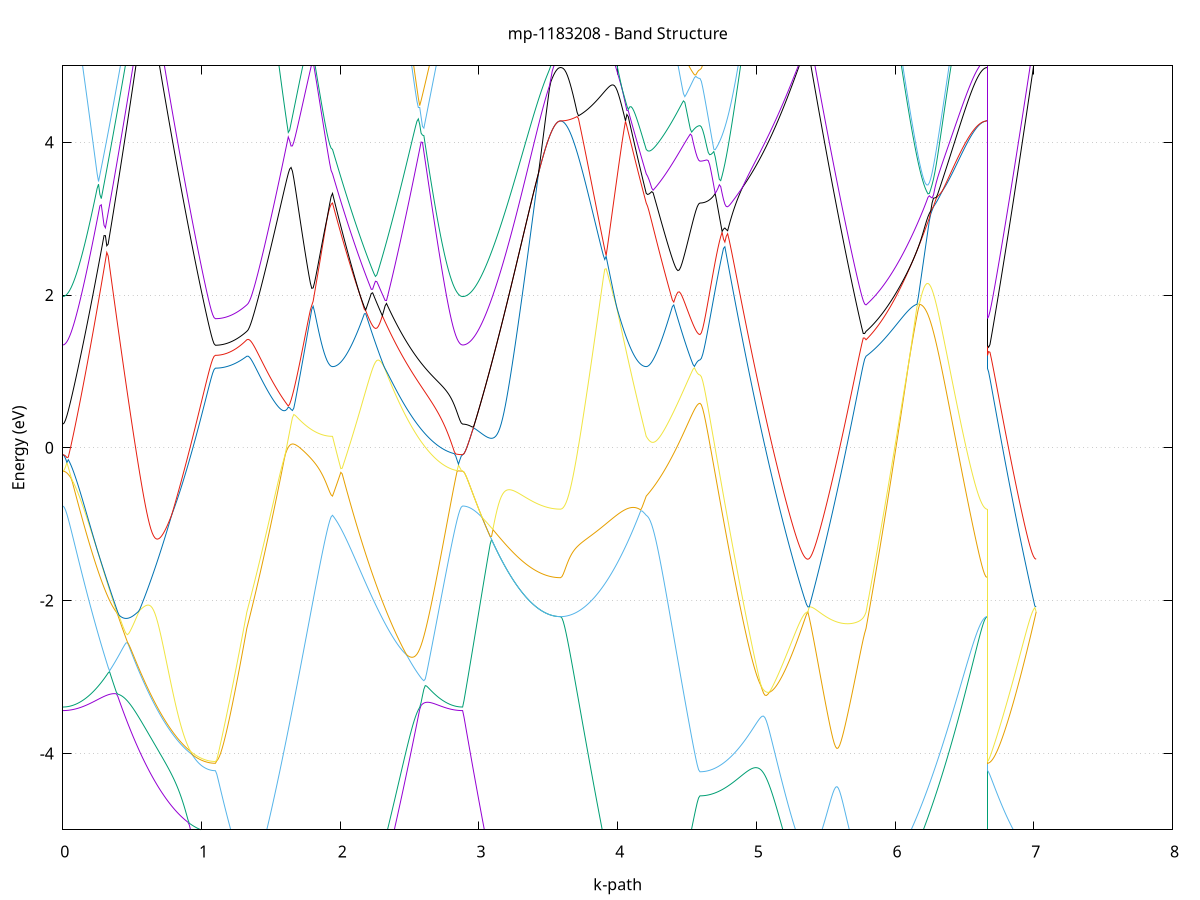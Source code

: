set title 'mp-1183208 - Band Structure'
set xlabel 'k-path'
set ylabel 'Energy (eV)'
set grid y
set yrange [-5:5]
set terminal png size 800,600
set output 'mp-1183208_bands_gnuplot.png'
plot '-' using 1:2 with lines notitle, '-' using 1:2 with lines notitle, '-' using 1:2 with lines notitle, '-' using 1:2 with lines notitle, '-' using 1:2 with lines notitle, '-' using 1:2 with lines notitle, '-' using 1:2 with lines notitle, '-' using 1:2 with lines notitle, '-' using 1:2 with lines notitle, '-' using 1:2 with lines notitle, '-' using 1:2 with lines notitle, '-' using 1:2 with lines notitle, '-' using 1:2 with lines notitle, '-' using 1:2 with lines notitle, '-' using 1:2 with lines notitle, '-' using 1:2 with lines notitle, '-' using 1:2 with lines notitle, '-' using 1:2 with lines notitle, '-' using 1:2 with lines notitle, '-' using 1:2 with lines notitle, '-' using 1:2 with lines notitle, '-' using 1:2 with lines notitle, '-' using 1:2 with lines notitle, '-' using 1:2 with lines notitle, '-' using 1:2 with lines notitle, '-' using 1:2 with lines notitle, '-' using 1:2 with lines notitle, '-' using 1:2 with lines notitle, '-' using 1:2 with lines notitle, '-' using 1:2 with lines notitle, '-' using 1:2 with lines notitle, '-' using 1:2 with lines notitle, '-' using 1:2 with lines notitle, '-' using 1:2 with lines notitle, '-' using 1:2 with lines notitle, '-' using 1:2 with lines notitle, '-' using 1:2 with lines notitle, '-' using 1:2 with lines notitle, '-' using 1:2 with lines notitle, '-' using 1:2 with lines notitle, '-' using 1:2 with lines notitle, '-' using 1:2 with lines notitle, '-' using 1:2 with lines notitle, '-' using 1:2 with lines notitle, '-' using 1:2 with lines notitle, '-' using 1:2 with lines notitle, '-' using 1:2 with lines notitle, '-' using 1:2 with lines notitle, '-' using 1:2 with lines notitle, '-' using 1:2 with lines notitle, '-' using 1:2 with lines notitle, '-' using 1:2 with lines notitle, '-' using 1:2 with lines notitle, '-' using 1:2 with lines notitle, '-' using 1:2 with lines notitle, '-' using 1:2 with lines notitle, '-' using 1:2 with lines notitle, '-' using 1:2 with lines notitle, '-' using 1:2 with lines notitle, '-' using 1:2 with lines notitle, '-' using 1:2 with lines notitle, '-' using 1:2 with lines notitle, '-' using 1:2 with lines notitle, '-' using 1:2 with lines notitle
0.000000 -15.024288
0.009912 -15.024188
0.019824 -15.024088
0.029735 -15.023888
0.039647 -15.023588
0.049559 -15.023288
0.059471 -15.022888
0.069382 -15.022388
0.079294 -15.021788
0.089206 -15.021188
0.099118 -15.020388
0.109029 -15.019688
0.118941 -15.018788
0.128853 -15.017888
0.138765 -15.016888
0.148677 -15.015888
0.158588 -15.014788
0.168500 -15.013688
0.178412 -15.012488
0.188324 -15.011288
0.198235 -15.009988
0.208147 -15.008688
0.218059 -15.007388
0.227971 -15.005988
0.237882 -15.004588
0.247794 -15.003188
0.257706 -15.001688
0.267618 -15.000288
0.277529 -14.998788
0.287441 -14.997288
0.297353 -14.995788
0.307265 -14.994388
0.317177 -14.992888
0.327088 -14.991388
0.337000 -14.989988
0.346912 -14.988488
0.356824 -14.987088
0.366735 -14.985688
0.376647 -14.984288
0.386559 -14.982888
0.396471 -14.981588
0.406382 -14.980188
0.416294 -14.978888
0.426206 -14.977588
0.436118 -14.976388
0.446029 -14.975088
0.455941 -14.973888
0.465853 -14.972788
0.475765 -14.971588
0.485677 -14.970488
0.495588 -14.969388
0.505500 -14.968288
0.515412 -14.967188
0.525324 -14.966188
0.535235 -14.965188
0.545147 -14.964188
0.555059 -14.963288
0.564971 -14.962388
0.574882 -14.961488
0.584794 -14.960588
0.594706 -14.959788
0.604618 -14.958988
0.614530 -14.958188
0.624441 -14.957388
0.634353 -14.956688
0.644265 -14.955988
0.654177 -14.955388
0.664088 -14.954788
0.674000 -14.954188
0.683912 -14.953588
0.693824 -14.953088
0.703735 -14.952688
0.713647 -14.952188
0.723559 -14.951788
0.733471 -14.951488
0.743382 -14.951188
0.753294 -14.950888
0.763206 -14.950688
0.773118 -14.950488
0.783030 -14.950388
0.792941 -14.950288
0.802853 -14.950188
0.812765 -14.950188
0.822677 -14.950188
0.832588 -14.950288
0.842500 -14.950288
0.852412 -14.950388
0.862324 -14.950588
0.872235 -14.950688
0.882147 -14.950888
0.892059 -14.951088
0.901971 -14.951288
0.911882 -14.951488
0.921794 -14.951688
0.931706 -14.951888
0.941618 -14.952088
0.951530 -14.952288
0.961441 -14.952488
0.971353 -14.952688
0.981265 -14.952888
0.991177 -14.953088
1.001088 -14.953188
1.011000 -14.953388
1.020912 -14.953488
1.030824 -14.953588
1.040735 -14.953788
1.050647 -14.953888
1.060559 -14.953888
1.070471 -14.953988
1.080383 -14.953988
1.090294 -14.954088
1.100206 -14.954088
1.100206 -14.954088
1.110045 -14.953988
1.119884 -14.953888
1.129724 -14.953788
1.139563 -14.953588
1.149402 -14.953288
1.159241 -14.952888
1.169080 -14.952488
1.178919 -14.951988
1.188758 -14.951488
1.198598 -14.950888
1.208437 -14.950188
1.218276 -14.949488
1.228115 -14.948688
1.237954 -14.947888
1.247793 -14.946988
1.257633 -14.945988
1.267472 -14.944988
1.277311 -14.943888
1.287150 -14.942788
1.296989 -14.941688
1.306828 -14.940388
1.316667 -14.939188
1.326507 -14.937888
1.326507 -14.937888
1.336473 -14.936888
1.346440 -14.935888
1.356407 -14.934888
1.366374 -14.933788
1.376341 -14.932688
1.386308 -14.932888
1.396275 -14.933188
1.406241 -14.933488
1.416208 -14.933788
1.426175 -14.934088
1.436142 -14.934388
1.446109 -14.934588
1.456076 -14.934888
1.466042 -14.935088
1.476009 -14.935288
1.485976 -14.935488
1.495943 -14.935788
1.505910 -14.935988
1.515877 -14.936188
1.525844 -14.936288
1.535810 -14.936488
1.545777 -14.936688
1.555744 -14.936788
1.565711 -14.936988
1.575678 -14.937088
1.585645 -14.937288
1.595611 -14.937388
1.605578 -14.937488
1.615545 -14.937488
1.625512 -14.937588
1.635479 -14.937688
1.645446 -14.937688
1.655413 -14.937688
1.665379 -14.937788
1.675346 -14.937788
1.685313 -14.937688
1.695280 -14.937688
1.705247 -14.937688
1.715214 -14.937588
1.725181 -14.937488
1.735147 -14.937488
1.745114 -14.937388
1.755081 -14.937288
1.765048 -14.937188
1.775015 -14.936988
1.784982 -14.936888
1.794948 -14.936788
1.804915 -14.936688
1.814882 -14.936488
1.824849 -14.936388
1.834816 -14.936288
1.844783 -14.936188
1.854750 -14.935988
1.864716 -14.935888
1.874683 -14.935788
1.884650 -14.935688
1.894617 -14.935688
1.904584 -14.935588
1.914551 -14.935488
1.924517 -14.935488
1.934484 -14.935488
1.944451 -14.935488
1.944451 -14.935488
1.954430 -14.934088
1.964408 -14.932688
1.974387 -14.931288
1.984365 -14.929888
1.994344 -14.928488
2.004322 -14.927088
2.014301 -14.925688
2.024279 -14.924288
2.034258 -14.922988
2.044236 -14.921588
2.054215 -14.920288
2.064193 -14.918888
2.074172 -14.917588
2.084151 -14.916188
2.094129 -14.914888
2.104108 -14.913588
2.114086 -14.912288
2.124065 -14.910988
2.134043 -14.909688
2.144022 -14.908388
2.154000 -14.907088
2.163979 -14.905788
2.173957 -14.904588
2.183936 -14.903288
2.193914 -14.902088
2.203893 -14.900788
2.213871 -14.901188
2.223850 -14.901488
2.233829 -14.901888
2.243807 -14.902388
2.253786 -14.902788
2.263764 -14.903188
2.273743 -14.903688
2.283721 -14.904188
2.293700 -14.904688
2.303678 -14.905188
2.313657 -14.907688
2.323635 -14.911188
2.333614 -14.914688
2.343592 -14.918188
2.353571 -14.921688
2.363549 -14.925188
2.373528 -14.928588
2.383506 -14.931988
2.393485 -14.935288
2.403464 -14.938588
2.413442 -14.941888
2.423421 -14.945088
2.433399 -14.948288
2.443378 -14.951388
2.453356 -14.954488
2.463335 -14.957588
2.473313 -14.960488
2.483292 -14.963488
2.493270 -14.966288
2.503249 -14.969088
2.513227 -14.971888
2.523206 -14.974588
2.533184 -14.977188
2.543163 -14.979788
2.553141 -14.982288
2.563120 -14.984688
2.573099 -14.987088
2.583077 -14.989388
2.593056 -14.991588
2.603034 -14.993788
2.613013 -14.995888
2.622991 -14.997888
2.632970 -14.999888
2.642948 -15.001788
2.652927 -15.003588
2.662905 -15.005288
2.672884 -15.006988
2.682862 -15.008588
2.692841 -15.010088
2.702819 -15.011488
2.712798 -15.012888
2.722776 -15.014188
2.732755 -15.015388
2.742734 -15.016488
2.752712 -15.017588
2.762691 -15.018588
2.772669 -15.019488
2.782648 -15.020288
2.792626 -15.021088
2.802605 -15.021688
2.812583 -15.022288
2.822562 -15.022788
2.832540 -15.023288
2.842519 -15.023588
2.852497 -15.023888
2.862476 -15.024088
2.872454 -15.024188
2.882433 -15.024288
2.882433 -15.024288
2.892372 -15.024288
2.902311 -15.024188
2.912250 -15.024188
2.922188 -15.024188
2.932127 -15.024088
2.942066 -15.024088
2.952005 -15.023988
2.961944 -15.023888
2.971883 -15.023788
2.981822 -15.023688
2.991760 -15.023588
3.001699 -15.023488
3.011638 -15.023388
3.021577 -15.023288
3.031516 -15.023088
3.041455 -15.022988
3.051394 -15.022788
3.061332 -15.022588
3.071271 -15.022388
3.081210 -15.022288
3.091149 -15.022088
3.101088 -15.021888
3.111027 -15.021688
3.120966 -15.021388
3.130904 -15.021188
3.140843 -15.020988
3.150782 -15.020788
3.160721 -15.020488
3.170660 -15.020288
3.180599 -15.020088
3.190538 -15.019788
3.200476 -15.019588
3.210415 -15.019288
3.220354 -15.019088
3.230293 -15.018788
3.240232 -15.018588
3.250171 -15.018288
3.260110 -15.018088
3.270048 -15.017788
3.279987 -15.017588
3.289926 -15.017288
3.299865 -15.017088
3.309804 -15.016788
3.319743 -15.016588
3.329682 -15.016388
3.339620 -15.016088
3.349559 -15.015888
3.359498 -15.015688
3.369437 -15.015388
3.379376 -15.015188
3.389315 -15.014988
3.399254 -15.014788
3.409192 -15.014588
3.419131 -15.014488
3.429070 -15.014288
3.439009 -15.014088
3.448948 -15.013988
3.458887 -15.013788
3.468826 -15.013688
3.478764 -15.013588
3.488703 -15.013388
3.498642 -15.013288
3.508581 -15.013188
3.518520 -15.013088
3.528459 -15.013088
3.538398 -15.012988
3.548336 -15.012988
3.558275 -15.012888
3.568214 -15.012888
3.578153 -15.012888
3.588092 -15.012888
3.588092 -15.012888
3.598059 -15.012788
3.608026 -15.012688
3.617992 -15.012588
3.627959 -15.012288
3.637926 -15.011988
3.647893 -15.011588
3.657860 -15.011188
3.667827 -15.010688
3.677793 -15.010088
3.687760 -15.009488
3.697727 -15.008788
3.707694 -15.007988
3.717661 -15.007188
3.727628 -15.006288
3.737595 -15.005288
3.747561 -15.004288
3.757528 -15.003188
3.767495 -15.002088
3.777462 -15.000888
3.787429 -14.999688
3.797396 -14.998388
3.807362 -14.997088
3.817329 -14.995688
3.827296 -14.994288
3.837263 -14.992788
3.847230 -14.991288
3.857197 -14.989788
3.867164 -14.988188
3.877130 -14.986588
3.887097 -14.984988
3.897064 -14.983388
3.907031 -14.981688
3.916998 -14.980088
3.926965 -14.978388
3.936931 -14.976688
3.946898 -14.975088
3.956865 -14.973388
3.966832 -14.971688
3.976799 -14.970088
3.986766 -14.968388
3.996733 -14.966788
4.006699 -14.965188
4.016666 -14.963588
4.026633 -14.961988
4.036600 -14.960388
4.046567 -14.958888
4.056534 -14.957288
4.066501 -14.955788
4.076467 -14.954288
4.086434 -14.952788
4.096401 -14.951288
4.106368 -14.949788
4.116335 -14.948388
4.126302 -14.946888
4.136268 -14.945388
4.146235 -14.943988
4.156202 -14.942588
4.166169 -14.941088
4.176136 -14.939688
4.186103 -14.938288
4.196070 -14.936888
4.206036 -14.935488
4.206036 -14.935488
4.215970 -14.934888
4.225904 -14.934288
4.235838 -14.933588
4.245772 -14.932988
4.255706 -14.932388
4.265639 -14.931688
4.275573 -14.931088
4.285507 -14.930388
4.295441 -14.929688
4.305375 -14.928988
4.315309 -14.928388
4.325243 -14.927688
4.335176 -14.926988
4.345110 -14.926388
4.355044 -14.925688
4.364978 -14.925088
4.374912 -14.924488
4.384846 -14.923888
4.394780 -14.923288
4.404713 -14.922688
4.414647 -14.922188
4.424581 -14.921588
4.434515 -14.921088
4.444449 -14.920688
4.454383 -14.920188
4.464317 -14.919788
4.474250 -14.919388
4.484184 -14.918988
4.494118 -14.918688
4.504052 -14.918388
4.513986 -14.918088
4.523920 -14.917888
4.533854 -14.917788
4.543787 -14.917888
4.553721 -14.917988
4.563655 -14.918088
4.573589 -14.918088
4.583523 -14.918088
4.593457 -14.918088
4.593457 -14.918088
4.603431 -14.918088
4.613405 -14.918088
4.623378 -14.918088
4.633352 -14.918088
4.643326 -14.917988
4.653300 -14.917888
4.663274 -14.917888
4.673248 -14.917788
4.683222 -14.917688
4.693196 -14.917588
4.703170 -14.917688
4.713143 -14.917788
4.723117 -14.917888
4.733091 -14.917988
4.743065 -14.918188
4.753039 -14.918288
4.763013 -14.918388
4.772987 -14.918588
4.782961 -14.918688
4.792935 -14.918888
4.802908 -14.919088
4.812882 -14.919288
4.822856 -14.919388
4.832830 -14.919588
4.842804 -14.919788
4.852778 -14.919988
4.862752 -14.920188
4.872726 -14.920388
4.882700 -14.920588
4.892673 -14.920788
4.902647 -14.920988
4.912621 -14.921188
4.922595 -14.921388
4.932569 -14.921588
4.942543 -14.921888
4.952517 -14.922088
4.962491 -14.922288
4.972464 -14.922488
4.982438 -14.922688
4.992412 -14.922888
5.002386 -14.923088
5.012360 -14.923288
5.022334 -14.923488
5.032308 -14.923688
5.042282 -14.923888
5.052256 -14.924088
5.062229 -14.924288
5.072203 -14.924488
5.082177 -14.924688
5.092151 -14.924888
5.102125 -14.925088
5.112099 -14.925188
5.122073 -14.925388
5.132047 -14.925588
5.142021 -14.925688
5.151994 -14.925888
5.161968 -14.925988
5.171942 -14.926188
5.181916 -14.926288
5.191890 -14.926388
5.201864 -14.926488
5.211838 -14.926688
5.221812 -14.926788
5.231786 -14.926788
5.241759 -14.926888
5.251733 -14.926988
5.261707 -14.927088
5.271681 -14.927088
5.281655 -14.927188
5.291629 -14.927188
5.301603 -14.927288
5.311577 -14.927288
5.321551 -14.927288
5.331524 -14.927288
5.341498 -14.927288
5.351472 -14.927388
5.361446 -14.927388
5.371420 -14.927388
5.371420 -14.927388
5.381400 -14.927588
5.391380 -14.928288
5.401360 -14.929188
5.411341 -14.930188
5.421321 -14.931188
5.431301 -14.932188
5.441281 -14.933188
5.451261 -14.934088
5.461241 -14.934988
5.471221 -14.935888
5.481202 -14.936688
5.491182 -14.937488
5.501162 -14.938188
5.511142 -14.938888
5.521122 -14.939488
5.531102 -14.940088
5.541083 -14.940688
5.551063 -14.941188
5.561043 -14.941588
5.571023 -14.941988
5.581003 -14.942388
5.590983 -14.942688
5.600964 -14.942888
5.610944 -14.943088
5.620924 -14.943188
5.630904 -14.943288
5.640884 -14.943388
5.650864 -14.943388
5.660844 -14.943288
5.670825 -14.943188
5.680805 -14.942988
5.690785 -14.942788
5.700765 -14.942488
5.710745 -14.942188
5.720725 -14.941788
5.730706 -14.941388
5.740686 -14.940888
5.750666 -14.940388
5.760646 -14.939888
5.770626 -14.939188
5.780606 -14.938588
5.790586 -14.937888
5.790586 -14.937888
5.800517 -14.936488
5.810448 -14.935088
5.820379 -14.933588
5.830309 -14.933488
5.840240 -14.934388
5.850171 -14.935288
5.860102 -14.936188
5.870032 -14.937188
5.879963 -14.938188
5.889894 -14.939188
5.899825 -14.940188
5.909755 -14.941188
5.919686 -14.942288
5.929617 -14.943288
5.939548 -14.944388
5.949478 -14.945388
5.959409 -14.946488
5.969340 -14.947588
5.979271 -14.948588
5.989201 -14.949688
5.999132 -14.950688
6.009063 -14.951788
6.018994 -14.952888
6.028924 -14.953888
6.038855 -14.954988
6.048786 -14.955988
6.058717 -14.957088
6.068647 -14.958088
6.078578 -14.959088
6.088509 -14.960088
6.098440 -14.961188
6.108370 -14.962188
6.118301 -14.963188
6.128232 -14.964188
6.138162 -14.965188
6.148093 -14.966188
6.158024 -14.967188
6.167955 -14.968188
6.177885 -14.969188
6.187816 -14.970188
6.197747 -14.971188
6.207678 -14.972188
6.217608 -14.973188
6.227539 -14.974288
6.237470 -14.975288
6.247401 -14.976288
6.257331 -14.977388
6.267262 -14.978388
6.277193 -14.979488
6.287124 -14.980488
6.297054 -14.981588
6.306985 -14.982688
6.316916 -14.983788
6.326847 -14.984888
6.336777 -14.985988
6.346708 -14.987188
6.356639 -14.988288
6.366570 -14.989488
6.376500 -14.990588
6.386431 -14.991788
6.396362 -14.992888
6.406293 -14.994088
6.416223 -14.995188
6.426154 -14.996388
6.436085 -14.997488
6.446016 -14.998588
6.455946 -14.999688
6.465877 -15.000788
6.475808 -15.001788
6.485739 -15.002888
6.495669 -15.003788
6.505600 -15.004788
6.515531 -15.005688
6.525462 -15.006588
6.535392 -15.007388
6.545323 -15.008188
6.555254 -15.008888
6.565185 -15.009588
6.575115 -15.010188
6.585046 -15.010688
6.594977 -15.011188
6.604907 -15.011588
6.614838 -15.011988
6.624769 -15.012288
6.634700 -15.012588
6.644630 -15.012688
6.654561 -15.012788
6.664492 -15.012888
6.664492 -14.954088
6.674293 -14.953988
6.684094 -14.953988
6.693894 -14.953888
6.703695 -14.953688
6.713496 -14.953488
6.723297 -14.953188
6.733098 -14.952888
6.742899 -14.952488
6.752699 -14.952088
6.762500 -14.951688
6.772301 -14.951188
6.782102 -14.950588
6.791903 -14.949988
6.801703 -14.949388
6.811504 -14.948688
6.821305 -14.947888
6.831106 -14.947188
6.840907 -14.946388
6.850707 -14.945488
6.860508 -14.944588
6.870309 -14.943588
6.880110 -14.942688
6.889911 -14.941588
6.899712 -14.940588
6.909512 -14.939488
6.919313 -14.938388
6.929114 -14.937188
6.938915 -14.935988
6.948716 -14.934788
6.958516 -14.933488
6.968317 -14.932288
6.978118 -14.930988
6.987919 -14.929788
6.997720 -14.928688
7.007521 -14.927688
7.017321 -14.927388
e
0.000000 -14.944688
0.009912 -14.944688
0.019824 -14.944588
0.029735 -14.944488
0.039647 -14.944388
0.049559 -14.944188
0.059471 -14.943888
0.069382 -14.943588
0.079294 -14.943288
0.089206 -14.942888
0.099118 -14.942488
0.109029 -14.941988
0.118941 -14.941488
0.128853 -14.940888
0.138765 -14.940288
0.148677 -14.939588
0.158588 -14.938888
0.168500 -14.938088
0.178412 -14.937288
0.188324 -14.936388
0.198235 -14.935488
0.208147 -14.934488
0.218059 -14.933488
0.227971 -14.932388
0.237882 -14.931188
0.247794 -14.929988
0.257706 -14.928788
0.267618 -14.927488
0.277529 -14.926088
0.287441 -14.924688
0.297353 -14.923288
0.307265 -14.921788
0.317177 -14.920188
0.327088 -14.918688
0.337000 -14.917088
0.346912 -14.915488
0.356824 -14.913888
0.366735 -14.912288
0.376647 -14.910688
0.386559 -14.909188
0.396471 -14.907788
0.406382 -14.906488
0.416294 -14.905288
0.426206 -14.904288
0.436118 -14.903488
0.446029 -14.902788
0.455941 -14.902388
0.465853 -14.902188
0.475765 -14.902188
0.485677 -14.902388
0.495588 -14.902688
0.505500 -14.903088
0.515412 -14.903588
0.525324 -14.904188
0.535235 -14.904888
0.545147 -14.905588
0.555059 -14.906388
0.564971 -14.907088
0.574882 -14.907888
0.584794 -14.908688
0.594706 -14.909488
0.604618 -14.910288
0.614530 -14.911188
0.624441 -14.911988
0.634353 -14.912688
0.644265 -14.913488
0.654177 -14.914288
0.664088 -14.914988
0.674000 -14.915688
0.683912 -14.916388
0.693824 -14.917088
0.703735 -14.917688
0.713647 -14.918288
0.723559 -14.918888
0.733471 -14.919388
0.743382 -14.919888
0.753294 -14.920288
0.763206 -14.920688
0.773118 -14.921088
0.783030 -14.921388
0.792941 -14.921688
0.802853 -14.921888
0.812765 -14.922088
0.822677 -14.922188
0.832588 -14.922388
0.842500 -14.922388
0.852412 -14.922488
0.862324 -14.922488
0.872235 -14.922488
0.882147 -14.922488
0.892059 -14.922488
0.901971 -14.922388
0.911882 -14.922388
0.921794 -14.922288
0.931706 -14.922188
0.941618 -14.922088
0.951530 -14.921988
0.961441 -14.921888
0.971353 -14.921788
0.981265 -14.921688
0.991177 -14.921588
1.001088 -14.921488
1.011000 -14.921388
1.020912 -14.921388
1.030824 -14.921288
1.040735 -14.921188
1.050647 -14.921188
1.060559 -14.921488
1.070471 -14.921888
1.080383 -14.922188
1.090294 -14.922388
1.100206 -14.922488
1.100206 -14.922488
1.110045 -14.922488
1.119884 -14.922488
1.129724 -14.922588
1.139563 -14.922688
1.149402 -14.922788
1.159241 -14.922988
1.169080 -14.923088
1.178919 -14.923388
1.188758 -14.923588
1.198598 -14.923888
1.208437 -14.924088
1.218276 -14.924488
1.228115 -14.924788
1.237954 -14.925188
1.247793 -14.925588
1.257633 -14.926088
1.267472 -14.926588
1.277311 -14.927088
1.287150 -14.927688
1.296989 -14.928288
1.306828 -14.928888
1.316667 -14.929588
1.326507 -14.930288
1.326507 -14.930288
1.336473 -14.930788
1.346440 -14.931288
1.356407 -14.931688
1.366374 -14.932088
1.376341 -14.932488
1.386308 -14.931588
1.396275 -14.930488
1.406241 -14.929388
1.416208 -14.928188
1.426175 -14.926988
1.436142 -14.925788
1.446109 -14.924588
1.456076 -14.923388
1.466042 -14.922188
1.476009 -14.920988
1.485976 -14.919788
1.495943 -14.918588
1.505910 -14.917488
1.515877 -14.916288
1.525844 -14.915188
1.535810 -14.913988
1.545777 -14.912988
1.555744 -14.911888
1.565711 -14.910888
1.575678 -14.909988
1.585645 -14.909088
1.595611 -14.908388
1.605578 -14.907688
1.615545 -14.906988
1.625512 -14.906188
1.635479 -14.905688
1.645446 -14.905188
1.655413 -14.904788
1.665379 -14.904488
1.675346 -14.904188
1.685313 -14.904088
1.695280 -14.903888
1.705247 -14.903888
1.715214 -14.903888
1.725181 -14.903888
1.735147 -14.903988
1.745114 -14.904088
1.755081 -14.904188
1.765048 -14.904388
1.775015 -14.904588
1.784982 -14.904688
1.794948 -14.904888
1.804915 -14.905088
1.814882 -14.905288
1.824849 -14.905488
1.834816 -14.905688
1.844783 -14.905888
1.854750 -14.906088
1.864716 -14.906288
1.874683 -14.906388
1.884650 -14.906488
1.894617 -14.906688
1.904584 -14.906788
1.914551 -14.906788
1.924517 -14.906888
1.934484 -14.906888
1.944451 -14.906888
1.944451 -14.906888
1.954430 -14.905688
1.964408 -14.904588
1.974387 -14.903588
1.984365 -14.902688
1.994344 -14.901888
2.004322 -14.901188
2.014301 -14.900588
2.024279 -14.900088
2.034258 -14.899688
2.044236 -14.899288
2.054215 -14.899088
2.064193 -14.898888
2.074172 -14.898688
2.084151 -14.898588
2.094129 -14.898588
2.104108 -14.898588
2.114086 -14.898688
2.124065 -14.898788
2.134043 -14.898988
2.144022 -14.899088
2.154000 -14.899388
2.163979 -14.899588
2.173957 -14.899888
2.183936 -14.900188
2.193914 -14.900488
2.203893 -14.900788
2.213871 -14.899588
2.223850 -14.898388
2.233829 -14.897188
2.243807 -14.895988
2.253786 -14.894888
2.263764 -14.893688
2.273743 -14.893688
2.283721 -14.897188
2.293700 -14.900688
2.303678 -14.904188
2.313657 -14.905688
2.323635 -14.906288
2.333614 -14.906888
2.343592 -14.907488
2.353571 -14.908088
2.363549 -14.908688
2.373528 -14.909388
2.383506 -14.910088
2.393485 -14.910788
2.403464 -14.911488
2.413442 -14.912288
2.423421 -14.912988
2.433399 -14.913788
2.443378 -14.914588
2.453356 -14.915488
2.463335 -14.916288
2.473313 -14.917188
2.483292 -14.918088
2.493270 -14.918988
2.503249 -14.919888
2.513227 -14.920788
2.523206 -14.921788
2.533184 -14.922688
2.543163 -14.923688
2.553141 -14.924588
2.563120 -14.925588
2.573099 -14.926588
2.583077 -14.927488
2.593056 -14.928488
2.603034 -14.929388
2.613013 -14.930288
2.622991 -14.931288
2.632970 -14.932188
2.642948 -14.932988
2.652927 -14.933888
2.662905 -14.934788
2.672884 -14.935588
2.682862 -14.936388
2.692841 -14.937088
2.702819 -14.937888
2.712798 -14.938588
2.722776 -14.939188
2.732755 -14.939888
2.742734 -14.940488
2.752712 -14.941088
2.762691 -14.941588
2.772669 -14.942088
2.782648 -14.942488
2.792626 -14.942888
2.802605 -14.943288
2.812583 -14.943588
2.822562 -14.943888
2.832540 -14.944188
2.842519 -14.944388
2.852497 -14.944488
2.862476 -14.944588
2.872454 -14.944688
2.882433 -14.944688
2.882433 -14.944688
2.892372 -14.944888
2.902311 -14.945188
2.912250 -14.945688
2.922188 -14.946388
2.932127 -14.947188
2.942066 -14.947988
2.952005 -14.948988
2.961944 -14.949888
2.971883 -14.950888
2.981822 -14.951888
2.991760 -14.952888
3.001699 -14.953988
3.011638 -14.954988
3.021577 -14.956088
3.031516 -14.957088
3.041455 -14.958188
3.051394 -14.959288
3.061332 -14.960288
3.071271 -14.961388
3.081210 -14.962488
3.091149 -14.963588
3.101088 -14.964688
3.111027 -14.965688
3.120966 -14.966788
3.130904 -14.967788
3.140843 -14.968888
3.150782 -14.969888
3.160721 -14.970988
3.170660 -14.971988
3.180599 -14.972988
3.190538 -14.973988
3.200476 -14.974988
3.210415 -14.975988
3.220354 -14.976988
3.230293 -14.977888
3.240232 -14.978888
3.250171 -14.979788
3.260110 -14.980688
3.270048 -14.981588
3.279987 -14.982388
3.289926 -14.983288
3.299865 -14.984088
3.309804 -14.984888
3.319743 -14.985688
3.329682 -14.986488
3.339620 -14.987188
3.349559 -14.987888
3.359498 -14.988588
3.369437 -14.989288
3.379376 -14.989888
3.389315 -14.990488
3.399254 -14.991088
3.409192 -14.991688
3.419131 -14.992188
3.429070 -14.992688
3.439009 -14.993188
3.448948 -14.993688
3.458887 -14.994088
3.468826 -14.994488
3.478764 -14.994788
3.488703 -14.995188
3.498642 -14.995488
3.508581 -14.995688
3.518520 -14.995988
3.528459 -14.996188
3.538398 -14.996288
3.548336 -14.996488
3.558275 -14.996588
3.568214 -14.996688
3.578153 -14.996688
3.588092 -14.996688
3.588092 -14.996688
3.598059 -14.996688
3.608026 -14.996588
3.617992 -14.996388
3.627959 -14.996188
3.637926 -14.995888
3.647893 -14.995488
3.657860 -14.995088
3.667827 -14.994588
3.677793 -14.993988
3.687760 -14.993388
3.697727 -14.992688
3.707694 -14.991888
3.717661 -14.991088
3.727628 -14.990188
3.737595 -14.989288
3.747561 -14.988188
3.757528 -14.987188
3.767495 -14.985988
3.777462 -14.984788
3.787429 -14.983588
3.797396 -14.982288
3.807362 -14.980888
3.817329 -14.979488
3.827296 -14.977988
3.837263 -14.976488
3.847230 -14.974888
3.857197 -14.973288
3.867164 -14.971688
3.877130 -14.969888
3.887097 -14.968188
3.897064 -14.966388
3.907031 -14.964488
3.916998 -14.962688
3.926965 -14.960788
3.936931 -14.958788
3.946898 -14.956788
3.956865 -14.954788
3.966832 -14.952788
3.976799 -14.950688
3.986766 -14.948688
3.996733 -14.946588
4.006699 -14.944488
4.016666 -14.942388
4.026633 -14.940188
4.036600 -14.938088
4.046567 -14.935988
4.056534 -14.933888
4.066501 -14.931788
4.076467 -14.929688
4.086434 -14.927588
4.096401 -14.925588
4.106368 -14.923588
4.116335 -14.921588
4.126302 -14.919688
4.136268 -14.917888
4.146235 -14.916088
4.156202 -14.914288
4.166169 -14.912688
4.176136 -14.911088
4.186103 -14.909588
4.196070 -14.908188
4.206036 -14.906888
4.206036 -14.906888
4.215970 -14.906788
4.225904 -14.907088
4.235838 -14.907488
4.245772 -14.907988
4.255706 -14.908488
4.265639 -14.908888
4.275573 -14.909388
4.285507 -14.909888
4.295441 -14.910388
4.305375 -14.910788
4.315309 -14.911288
4.325243 -14.911688
4.335176 -14.912088
4.345110 -14.912588
4.355044 -14.912988
4.364978 -14.913388
4.374912 -14.913788
4.384846 -14.914088
4.394780 -14.914488
4.404713 -14.914788
4.414647 -14.915188
4.424581 -14.915488
4.434515 -14.915788
4.444449 -14.916088
4.454383 -14.916288
4.464317 -14.916588
4.474250 -14.916788
4.484184 -14.916988
4.494118 -14.917188
4.504052 -14.917388
4.513986 -14.917488
4.523920 -14.917688
4.533854 -14.917688
4.543787 -14.917488
4.553721 -14.917288
4.563655 -14.917188
4.573589 -14.917088
4.583523 -14.917088
4.593457 -14.917088
4.593457 -14.917088
4.603431 -14.917088
4.613405 -14.917088
4.623378 -14.917088
4.633352 -14.917188
4.643326 -14.917188
4.653300 -14.917288
4.663274 -14.917288
4.673248 -14.917388
4.683222 -14.917488
4.693196 -14.917588
4.703170 -14.917488
4.713143 -14.917388
4.723117 -14.917288
4.733091 -14.917088
4.743065 -14.916988
4.753039 -14.916888
4.763013 -14.916688
4.772987 -14.916588
4.782961 -14.916388
4.792935 -14.916288
4.802908 -14.916088
4.812882 -14.915988
4.822856 -14.915788
4.832830 -14.915688
4.842804 -14.915588
4.852778 -14.915488
4.862752 -14.915288
4.872726 -14.915188
4.882700 -14.915088
4.892673 -14.914988
4.902647 -14.914988
4.912621 -14.914888
4.922595 -14.914888
4.932569 -14.914788
4.942543 -14.914788
4.952517 -14.914788
4.962491 -14.914888
4.972464 -14.914888
4.982438 -14.914988
4.992412 -14.914988
5.002386 -14.915088
5.012360 -14.915288
5.022334 -14.915388
5.032308 -14.915488
5.042282 -14.915688
5.052256 -14.915888
5.062229 -14.916088
5.072203 -14.916288
5.082177 -14.916588
5.092151 -14.916788
5.102125 -14.917088
5.112099 -14.917388
5.122073 -14.917588
5.132047 -14.917888
5.142021 -14.918188
5.151994 -14.918488
5.161968 -14.918788
5.171942 -14.919088
5.181916 -14.919388
5.191890 -14.919688
5.201864 -14.919888
5.211838 -14.920188
5.221812 -14.920388
5.231786 -14.920688
5.241759 -14.920888
5.251733 -14.921088
5.261707 -14.921288
5.271681 -14.921488
5.281655 -14.921588
5.291629 -14.921788
5.301603 -14.921888
5.311577 -14.921988
5.321551 -14.922088
5.331524 -14.922088
5.341498 -14.922088
5.351472 -14.922088
5.361446 -14.922088
5.371420 -14.922088
5.371420 -14.922088
5.381400 -14.921788
5.391380 -14.921388
5.401360 -14.921388
5.411341 -14.921488
5.421321 -14.921488
5.431301 -14.921588
5.441281 -14.921688
5.451261 -14.921788
5.461241 -14.921788
5.471221 -14.921888
5.481202 -14.922088
5.491182 -14.922188
5.501162 -14.922288
5.511142 -14.922388
5.521122 -14.922588
5.531102 -14.922688
5.541083 -14.922888
5.551063 -14.923088
5.561043 -14.923288
5.571023 -14.923388
5.581003 -14.923688
5.590983 -14.923888
5.600964 -14.924088
5.610944 -14.924288
5.620924 -14.924588
5.630904 -14.924788
5.640884 -14.925088
5.650864 -14.925388
5.660844 -14.925688
5.670825 -14.925988
5.680805 -14.926288
5.690785 -14.926588
5.700765 -14.926988
5.710745 -14.927288
5.720725 -14.927688
5.730706 -14.927988
5.740686 -14.928388
5.750666 -14.928688
5.760646 -14.929088
5.770626 -14.929488
5.780606 -14.929888
5.790586 -14.930288
5.790586 -14.930288
5.800517 -14.931088
5.810448 -14.931788
5.820379 -14.932688
5.830309 -14.932188
5.840240 -14.930588
5.850171 -14.929088
5.860102 -14.927488
5.870032 -14.925888
5.879963 -14.924288
5.889894 -14.922688
5.899825 -14.921088
5.909755 -14.919488
5.919686 -14.919888
5.929617 -14.920688
5.939548 -14.921488
5.949478 -14.922288
5.959409 -14.923088
5.969340 -14.923888
5.979271 -14.924688
5.989201 -14.925488
5.999132 -14.926288
6.009063 -14.927088
6.018994 -14.927888
6.028924 -14.928688
6.038855 -14.929488
6.048786 -14.930388
6.058717 -14.931188
6.068647 -14.931988
6.078578 -14.932888
6.088509 -14.933688
6.098440 -14.934588
6.108370 -14.935388
6.118301 -14.936288
6.128232 -14.937188
6.138162 -14.937988
6.148093 -14.938888
6.158024 -14.939788
6.167955 -14.940688
6.177885 -14.941588
6.187816 -14.942488
6.197747 -14.943488
6.207678 -14.944388
6.217608 -14.945288
6.227539 -14.946188
6.237470 -14.947088
6.247401 -14.948088
6.257331 -14.948988
6.267262 -14.949888
6.277193 -14.950788
6.287124 -14.952788
6.297054 -14.954888
6.306985 -14.956888
6.316916 -14.958888
6.326847 -14.960888
6.336777 -14.962788
6.346708 -14.964688
6.356639 -14.966488
6.366570 -14.968288
6.376500 -14.970088
6.386431 -14.971788
6.396362 -14.973388
6.406293 -14.974988
6.416223 -14.976588
6.426154 -14.978088
6.436085 -14.979588
6.446016 -14.980988
6.455946 -14.982388
6.465877 -14.983688
6.475808 -14.984888
6.485739 -14.986088
6.495669 -14.987188
6.505600 -14.988288
6.515531 -14.989288
6.525462 -14.990288
6.535392 -14.991088
6.545323 -14.991988
6.555254 -14.992688
6.565185 -14.993388
6.575115 -14.993988
6.585046 -14.994588
6.594977 -14.995088
6.604907 -14.995488
6.614838 -14.995888
6.624769 -14.996188
6.634700 -14.996388
6.644630 -14.996588
6.654561 -14.996688
6.664492 -14.996688
6.664492 -14.922488
6.674293 -14.922488
6.684094 -14.922488
6.693894 -14.922488
6.703695 -14.922488
6.713496 -14.922388
6.723297 -14.922388
6.733098 -14.922388
6.742899 -14.922388
6.752699 -14.922388
6.762500 -14.922288
6.772301 -14.922288
6.782102 -14.922288
6.791903 -14.922188
6.801703 -14.922188
6.811504 -14.922188
6.821305 -14.922088
6.831106 -14.922088
6.840907 -14.921988
6.850707 -14.921988
6.860508 -14.921888
6.870309 -14.921888
6.880110 -14.921888
6.889911 -14.921788
6.899712 -14.921788
6.909512 -14.921688
6.919313 -14.921688
6.929114 -14.921588
6.938915 -14.921588
6.948716 -14.921588
6.958516 -14.921488
6.968317 -14.921488
6.978118 -14.921388
6.987919 -14.921388
6.997720 -14.921388
7.007521 -14.921688
7.017321 -14.922088
e
0.000000 -14.935088
0.009912 -14.934988
0.019824 -14.934988
0.029735 -14.934788
0.039647 -14.934588
0.049559 -14.934388
0.059471 -14.934088
0.069382 -14.933688
0.079294 -14.933288
0.089206 -14.932788
0.099118 -14.932288
0.109029 -14.931688
0.118941 -14.931088
0.128853 -14.930388
0.138765 -14.929688
0.148677 -14.928888
0.158588 -14.928088
0.168500 -14.927188
0.178412 -14.926288
0.188324 -14.925388
0.198235 -14.924388
0.208147 -14.923388
0.218059 -14.922288
0.227971 -14.921288
0.237882 -14.920088
0.247794 -14.918988
0.257706 -14.917788
0.267618 -14.916588
0.277529 -14.915388
0.287441 -14.914188
0.297353 -14.912888
0.307265 -14.911688
0.317177 -14.910388
0.327088 -14.909088
0.337000 -14.907888
0.346912 -14.906588
0.356824 -14.905388
0.366735 -14.904088
0.376647 -14.902888
0.386559 -14.901688
0.396471 -14.900488
0.406382 -14.899288
0.416294 -14.898188
0.426206 -14.897088
0.436118 -14.895988
0.446029 -14.894988
0.455941 -14.893988
0.465853 -14.892988
0.475765 -14.892088
0.485677 -14.891188
0.495588 -14.890388
0.505500 -14.889588
0.515412 -14.888788
0.525324 -14.888088
0.535235 -14.887388
0.545147 -14.886788
0.555059 -14.886088
0.564971 -14.885588
0.574882 -14.884988
0.584794 -14.884488
0.594706 -14.883988
0.604618 -14.883588
0.614530 -14.883088
0.624441 -14.882688
0.634353 -14.882288
0.644265 -14.881988
0.654177 -14.881588
0.664088 -14.881288
0.674000 -14.880988
0.683912 -14.880788
0.693824 -14.880488
0.703735 -14.880188
0.713647 -14.879988
0.723559 -14.879788
0.733471 -14.879588
0.743382 -14.879388
0.753294 -14.879188
0.763206 -14.878988
0.773118 -14.878788
0.783030 -14.878688
0.792941 -14.878488
0.802853 -14.878388
0.812765 -14.878188
0.822677 -14.878088
0.832588 -14.880788
0.842500 -14.883488
0.852412 -14.886088
0.862324 -14.888788
0.872235 -14.891288
0.882147 -14.893788
0.892059 -14.896188
0.901971 -14.898588
0.911882 -14.900788
0.921794 -14.902988
0.931706 -14.904988
0.941618 -14.906988
0.951530 -14.908788
0.961441 -14.910488
0.971353 -14.912088
0.981265 -14.913688
0.991177 -14.914988
1.001088 -14.916288
1.011000 -14.917488
1.020912 -14.918488
1.030824 -14.919488
1.040735 -14.920288
1.050647 -14.920888
1.060559 -14.921088
1.070471 -14.921088
1.080383 -14.921088
1.090294 -14.921088
1.100206 -14.921088
1.100206 -14.921088
1.110045 -14.920988
1.119884 -14.920788
1.129724 -14.920588
1.139563 -14.920188
1.149402 -14.919688
1.159241 -14.919088
1.169080 -14.918388
1.178919 -14.917488
1.188758 -14.916588
1.198598 -14.915588
1.208437 -14.914488
1.218276 -14.913188
1.228115 -14.911888
1.237954 -14.910488
1.247793 -14.908988
1.257633 -14.907388
1.267472 -14.905688
1.277311 -14.903988
1.287150 -14.902388
1.296989 -14.903588
1.306828 -14.904888
1.316667 -14.906088
1.326507 -14.907288
1.326507 -14.907288
1.336473 -14.908088
1.346440 -14.908788
1.356407 -14.909488
1.366374 -14.910188
1.376341 -14.910788
1.386308 -14.911288
1.396275 -14.911788
1.406241 -14.912288
1.416208 -14.912588
1.426175 -14.912888
1.436142 -14.913188
1.446109 -14.913288
1.456076 -14.913388
1.466042 -14.913488
1.476009 -14.913388
1.485976 -14.913288
1.495943 -14.913188
1.505910 -14.912888
1.515877 -14.912588
1.525844 -14.912288
1.535810 -14.911888
1.545777 -14.911388
1.555744 -14.910888
1.565711 -14.910288
1.575678 -14.909688
1.585645 -14.909088
1.595611 -14.908288
1.605578 -14.907488
1.615545 -14.906788
1.625512 -14.906188
1.635479 -14.905488
1.645446 -14.904788
1.655413 -14.904088
1.665379 -14.903388
1.675346 -14.902788
1.685313 -14.902188
1.695280 -14.901688
1.705247 -14.901288
1.715214 -14.900988
1.725181 -14.900788
1.735147 -14.900588
1.745114 -14.900588
1.755081 -14.900588
1.765048 -14.900688
1.775015 -14.900888
1.784982 -14.901088
1.794948 -14.901388
1.804915 -14.901588
1.814882 -14.901888
1.824849 -14.902188
1.834816 -14.902488
1.844783 -14.902788
1.854750 -14.902988
1.864716 -14.903288
1.874683 -14.903488
1.884650 -14.903688
1.894617 -14.903888
1.904584 -14.904088
1.914551 -14.904188
1.924517 -14.904288
1.934484 -14.904288
1.944451 -14.904288
1.944451 -14.904288
1.954430 -14.902588
1.964408 -14.900788
1.974387 -14.898988
1.984365 -14.897188
1.994344 -14.895388
2.004322 -14.893688
2.014301 -14.891988
2.024279 -14.890288
2.034258 -14.888588
2.044236 -14.886988
2.054215 -14.885388
2.064193 -14.883888
2.074172 -14.882388
2.084151 -14.880988
2.094129 -14.879588
2.104108 -14.878288
2.114086 -14.877088
2.124065 -14.875988
2.134043 -14.874988
2.144022 -14.873988
2.154000 -14.873188
2.163979 -14.872488
2.173957 -14.871888
2.183936 -14.871388
2.193914 -14.870988
2.203893 -14.870788
2.213871 -14.873788
2.223850 -14.876888
2.233829 -14.880088
2.243807 -14.883388
2.253786 -14.886788
2.263764 -14.890188
2.273743 -14.892588
2.283721 -14.891388
2.293700 -14.890288
2.303678 -14.889188
2.313657 -14.888088
2.323635 -14.887088
2.333614 -14.885988
2.343592 -14.884988
2.353571 -14.883888
2.363549 -14.882888
2.373528 -14.881888
2.383506 -14.882688
2.393485 -14.883988
2.403464 -14.885388
2.413442 -14.886788
2.423421 -14.888188
2.433399 -14.889588
2.443378 -14.891088
2.453356 -14.892488
2.463335 -14.893988
2.473313 -14.895488
2.483292 -14.896988
2.493270 -14.898488
2.503249 -14.899988
2.513227 -14.901488
2.523206 -14.902988
2.533184 -14.904488
2.543163 -14.905988
2.553141 -14.907488
2.563120 -14.908888
2.573099 -14.910288
2.583077 -14.911688
2.593056 -14.913088
2.603034 -14.914488
2.613013 -14.915788
2.622991 -14.917088
2.632970 -14.918388
2.642948 -14.919588
2.652927 -14.920788
2.662905 -14.921888
2.672884 -14.922988
2.682862 -14.924088
2.692841 -14.925088
2.702819 -14.926088
2.712798 -14.927088
2.722776 -14.927988
2.732755 -14.928788
2.742734 -14.929588
2.752712 -14.930288
2.762691 -14.930988
2.772669 -14.931688
2.782648 -14.932188
2.792626 -14.932788
2.802605 -14.933288
2.812583 -14.933688
2.822562 -14.933988
2.832540 -14.934388
2.842519 -14.934588
2.852497 -14.934788
2.862476 -14.934888
2.872454 -14.934988
2.882433 -14.935088
2.882433 -14.935088
2.892372 -14.934888
2.902311 -14.934588
2.912250 -14.934088
2.922188 -14.933488
2.932127 -14.932688
2.942066 -14.931888
2.952005 -14.930988
2.961944 -14.930088
2.971883 -14.929188
2.981822 -14.928288
2.991760 -14.927288
3.001699 -14.926388
3.011638 -14.925388
3.021577 -14.924488
3.031516 -14.923488
3.041455 -14.922488
3.051394 -14.921488
3.061332 -14.920488
3.071271 -14.919588
3.081210 -14.918588
3.091149 -14.917588
3.101088 -14.916588
3.111027 -14.915688
3.120966 -14.914688
3.130904 -14.916288
3.140843 -14.918388
3.150782 -14.920488
3.160721 -14.922588
3.170660 -14.924588
3.180599 -14.926588
3.190538 -14.928488
3.200476 -14.930388
3.210415 -14.932288
3.220354 -14.934088
3.230293 -14.935888
3.240232 -14.937588
3.250171 -14.939288
3.260110 -14.940988
3.270048 -14.942588
3.279987 -14.944188
3.289926 -14.945688
3.299865 -14.947188
3.309804 -14.948588
3.319743 -14.949988
3.329682 -14.951288
3.339620 -14.952588
3.349559 -14.953888
3.359498 -14.955088
3.369437 -14.956188
3.379376 -14.957288
3.389315 -14.958388
3.399254 -14.959388
3.409192 -14.960288
3.419131 -14.961188
3.429070 -14.962088
3.439009 -14.962888
3.448948 -14.963588
3.458887 -14.964288
3.468826 -14.964988
3.478764 -14.965588
3.488703 -14.966088
3.498642 -14.966588
3.508581 -14.967088
3.518520 -14.967388
3.528459 -14.967788
3.538398 -14.968088
3.548336 -14.968288
3.558275 -14.968488
3.568214 -14.968588
3.578153 -14.968688
3.588092 -14.968688
3.588092 -14.968688
3.598059 -14.968688
3.608026 -14.968688
3.617992 -14.968588
3.627959 -14.968388
3.637926 -14.968288
3.647893 -14.968088
3.657860 -14.967788
3.667827 -14.967588
3.677793 -14.967288
3.687760 -14.966888
3.697727 -14.966588
3.707694 -14.966088
3.717661 -14.965688
3.727628 -14.965188
3.737595 -14.964688
3.747561 -14.964088
3.757528 -14.963488
3.767495 -14.962888
3.777462 -14.962288
3.787429 -14.961588
3.797396 -14.960788
3.807362 -14.960088
3.817329 -14.959288
3.827296 -14.958388
3.837263 -14.957588
3.847230 -14.956588
3.857197 -14.955688
3.867164 -14.954688
3.877130 -14.953688
3.887097 -14.952688
3.897064 -14.951588
3.907031 -14.950488
3.916998 -14.949288
3.926965 -14.948188
3.936931 -14.946988
3.946898 -14.945688
3.956865 -14.944388
3.966832 -14.943088
3.976799 -14.941788
3.986766 -14.940388
3.996733 -14.938988
4.006699 -14.937588
4.016666 -14.936188
4.026633 -14.934688
4.036600 -14.933188
4.046567 -14.931588
4.056534 -14.930088
4.066501 -14.928488
4.076467 -14.926888
4.086434 -14.925188
4.096401 -14.923588
4.106368 -14.921888
4.116335 -14.920188
4.126302 -14.918488
4.136268 -14.916788
4.146235 -14.914988
4.156202 -14.913288
4.166169 -14.911488
4.176136 -14.909688
4.186103 -14.907888
4.196070 -14.906088
4.206036 -14.904288
4.206036 -14.904288
4.215970 -14.903188
4.225904 -14.901588
4.235838 -14.899788
4.245772 -14.897988
4.255706 -14.896088
4.265639 -14.894088
4.275573 -14.892088
4.285507 -14.890088
4.295441 -14.887988
4.305375 -14.885988
4.315309 -14.883788
4.325243 -14.881688
4.335176 -14.879488
4.345110 -14.877288
4.355044 -14.875088
4.364978 -14.872888
4.374912 -14.870588
4.384846 -14.868288
4.394780 -14.865988
4.404713 -14.863688
4.414647 -14.861388
4.424581 -14.859088
4.434515 -14.856688
4.444449 -14.854388
4.454383 -14.852088
4.464317 -14.849788
4.474250 -14.847488
4.484184 -14.845188
4.494118 -14.843988
4.504052 -14.843588
4.513986 -14.843188
4.523920 -14.842888
4.533854 -14.842588
4.543787 -14.842288
4.553721 -14.841988
4.563655 -14.841888
4.573589 -14.841688
4.583523 -14.841588
4.593457 -14.841588
4.593457 -14.841588
4.603431 -14.841688
4.613405 -14.841888
4.623378 -14.842288
4.633352 -14.842788
4.643326 -14.843388
4.653300 -14.844188
4.663274 -14.844988
4.673248 -14.845988
4.683222 -14.847088
4.693196 -14.848188
4.703170 -14.849388
4.713143 -14.850588
4.723117 -14.851888
4.733091 -14.853288
4.743065 -14.854588
4.753039 -14.855988
4.763013 -14.857488
4.772987 -14.858988
4.782961 -14.860388
4.792935 -14.861888
4.802908 -14.863388
4.812882 -14.864988
4.822856 -14.866488
4.832830 -14.867988
4.842804 -14.869588
4.852778 -14.871088
4.862752 -14.872588
4.872726 -14.874188
4.882700 -14.875688
4.892673 -14.877188
4.902647 -14.878688
4.912621 -14.880188
4.922595 -14.881688
4.932569 -14.883188
4.942543 -14.884688
4.952517 -14.886088
4.962491 -14.887588
4.972464 -14.888988
4.982438 -14.890388
4.992412 -14.891788
5.002386 -14.893188
5.012360 -14.894488
5.022334 -14.895788
5.032308 -14.897088
5.042282 -14.898388
5.052256 -14.899588
5.062229 -14.900788
5.072203 -14.901988
5.082177 -14.903188
5.092151 -14.904288
5.102125 -14.905388
5.112099 -14.906488
5.122073 -14.907588
5.132047 -14.908588
5.142021 -14.909488
5.151994 -14.910488
5.161968 -14.911388
5.171942 -14.912288
5.181916 -14.913088
5.191890 -14.913888
5.201864 -14.914688
5.211838 -14.915388
5.221812 -14.916088
5.231786 -14.916688
5.241759 -14.917288
5.251733 -14.917888
5.261707 -14.918388
5.271681 -14.918888
5.281655 -14.919388
5.291629 -14.919788
5.301603 -14.920088
5.311577 -14.920388
5.321551 -14.920688
5.331524 -14.920888
5.341498 -14.921088
5.351472 -14.921188
5.361446 -14.921288
5.371420 -14.921288
5.371420 -14.921288
5.381400 -14.921288
5.391380 -14.921188
5.401360 -14.921088
5.411341 -14.920888
5.421321 -14.920788
5.431301 -14.920588
5.441281 -14.920288
5.451261 -14.919988
5.461241 -14.919688
5.471221 -14.919388
5.481202 -14.918988
5.491182 -14.918588
5.501162 -14.918188
5.511142 -14.917688
5.521122 -14.917188
5.531102 -14.916688
5.541083 -14.916188
5.551063 -14.915588
5.561043 -14.914988
5.571023 -14.914388
5.581003 -14.913688
5.590983 -14.912988
5.600964 -14.912288
5.610944 -14.911488
5.620924 -14.910788
5.630904 -14.909988
5.640884 -14.909188
5.650864 -14.908288
5.660844 -14.907488
5.670825 -14.906588
5.680805 -14.905688
5.690785 -14.904688
5.700765 -14.903788
5.710745 -14.903288
5.720725 -14.903688
5.730706 -14.904088
5.740686 -14.904488
5.750666 -14.904988
5.760646 -14.905488
5.770626 -14.906088
5.780606 -14.906588
5.790586 -14.907288
5.790586 -14.907288
5.800517 -14.908388
5.810448 -14.909488
5.820379 -14.910588
5.830309 -14.911588
5.840240 -14.912588
5.850171 -14.913588
5.860102 -14.914588
5.870032 -14.915488
5.879963 -14.916388
5.889894 -14.917288
5.899825 -14.918188
5.909755 -14.918988
5.919686 -14.917988
5.929617 -14.916388
5.939548 -14.914888
5.949478 -14.913488
5.959409 -14.912088
5.969340 -14.910888
5.979271 -14.909788
5.989201 -14.908788
5.999132 -14.907988
6.009063 -14.907488
6.018994 -14.907188
6.028924 -14.907188
6.038855 -14.907388
6.048786 -14.907888
6.058717 -14.908588
6.068647 -14.909588
6.078578 -14.910788
6.088509 -14.912188
6.098440 -14.913688
6.108370 -14.915388
6.118301 -14.917188
6.128232 -14.918988
6.138162 -14.920988
6.148093 -14.922988
6.158024 -14.925088
6.167955 -14.927188
6.177885 -14.929288
6.187816 -14.931388
6.197747 -14.933588
6.207678 -14.935788
6.217608 -14.937888
6.227539 -14.940088
6.237470 -14.942288
6.247401 -14.944388
6.257331 -14.946588
6.267262 -14.948688
6.277193 -14.950788
6.287124 -14.951688
6.297054 -14.952488
6.306985 -14.953388
6.316916 -14.954288
6.326847 -14.955088
6.336777 -14.955888
6.346708 -14.956688
6.356639 -14.957488
6.366570 -14.958188
6.376500 -14.958888
6.386431 -14.959588
6.396362 -14.960288
6.406293 -14.960888
6.416223 -14.961588
6.426154 -14.962188
6.436085 -14.962688
6.446016 -14.963188
6.455946 -14.963788
6.465877 -14.964188
6.475808 -14.964688
6.485739 -14.965088
6.495669 -14.965488
6.505600 -14.965888
6.515531 -14.966288
6.525462 -14.966588
6.535392 -14.966888
6.545323 -14.967188
6.555254 -14.967388
6.565185 -14.967588
6.575115 -14.967888
6.585046 -14.967988
6.594977 -14.968188
6.604907 -14.968288
6.614838 -14.968488
6.624769 -14.968588
6.634700 -14.968588
6.644630 -14.968688
6.654561 -14.968688
6.664492 -14.968688
6.664492 -14.921088
6.674293 -14.921088
6.684094 -14.921088
6.693894 -14.921088
6.703695 -14.921088
6.713496 -14.921088
6.723297 -14.921088
6.733098 -14.921088
6.742899 -14.920988
6.752699 -14.920988
6.762500 -14.920988
6.772301 -14.920988
6.782102 -14.920988
6.791903 -14.920988
6.801703 -14.920988
6.811504 -14.920988
6.821305 -14.920988
6.831106 -14.920988
6.840907 -14.920988
6.850707 -14.921088
6.860508 -14.921088
6.870309 -14.921088
6.880110 -14.921088
6.889911 -14.921088
6.899712 -14.921088
6.909512 -14.921088
6.919313 -14.921088
6.929114 -14.921088
6.938915 -14.921088
6.948716 -14.921088
6.958516 -14.921188
6.968317 -14.921188
6.978118 -14.921188
6.987919 -14.921188
6.997720 -14.921288
7.007521 -14.921288
7.017321 -14.921288
e
0.000000 -14.856388
0.009912 -14.856388
0.019824 -14.856388
0.029735 -14.856388
0.039647 -14.856388
0.049559 -14.856388
0.059471 -14.856488
0.069382 -14.856488
0.079294 -14.856488
0.089206 -14.856488
0.099118 -14.856488
0.109029 -14.856488
0.118941 -14.856488
0.128853 -14.856588
0.138765 -14.856588
0.148677 -14.856988
0.158588 -14.857688
0.168500 -14.858288
0.178412 -14.858988
0.188324 -14.859788
0.198235 -14.860488
0.208147 -14.861288
0.218059 -14.862088
0.227971 -14.862888
0.237882 -14.863788
0.247794 -14.864588
0.257706 -14.865488
0.267618 -14.866288
0.277529 -14.867188
0.287441 -14.867988
0.297353 -14.868888
0.307265 -14.869688
0.317177 -14.870588
0.327088 -14.871388
0.337000 -14.872088
0.346912 -14.872888
0.356824 -14.873588
0.366735 -14.874188
0.376647 -14.874688
0.386559 -14.875188
0.396471 -14.875488
0.406382 -14.875688
0.416294 -14.875588
0.426206 -14.875388
0.436118 -14.874988
0.446029 -14.874388
0.455941 -14.873488
0.465853 -14.872288
0.475765 -14.870988
0.485677 -14.869488
0.495588 -14.867888
0.505500 -14.866188
0.515412 -14.864288
0.525324 -14.862388
0.535235 -14.860488
0.545147 -14.860588
0.555059 -14.860688
0.564971 -14.860888
0.574882 -14.861088
0.584794 -14.861288
0.594706 -14.861488
0.604618 -14.861788
0.614530 -14.861988
0.624441 -14.862188
0.634353 -14.862388
0.644265 -14.862688
0.654177 -14.862888
0.664088 -14.863188
0.674000 -14.863388
0.683912 -14.863688
0.693824 -14.863988
0.703735 -14.864288
0.713647 -14.864588
0.723559 -14.864888
0.733471 -14.865288
0.743382 -14.865788
0.753294 -14.866388
0.763206 -14.867088
0.773118 -14.867988
0.783030 -14.869288
0.792941 -14.870988
0.802853 -14.873088
0.812765 -14.875488
0.822677 -14.878088
0.832588 -14.877988
0.842500 -14.877888
0.852412 -14.877788
0.862324 -14.877588
0.872235 -14.877488
0.882147 -14.877388
0.892059 -14.877388
0.901971 -14.877288
0.911882 -14.877188
0.921794 -14.877088
0.931706 -14.876988
0.941618 -14.876988
0.951530 -14.876888
0.961441 -14.876788
0.971353 -14.876788
0.981265 -14.876688
0.991177 -14.876588
1.001088 -14.876588
1.011000 -14.876488
1.020912 -14.876488
1.030824 -14.876488
1.040735 -14.876388
1.050647 -14.876388
1.060559 -14.876388
1.070471 -14.876388
1.080383 -14.876288
1.090294 -14.876288
1.100206 -14.876288
1.100206 -14.876288
1.110045 -14.876688
1.119884 -14.877588
1.129724 -14.878888
1.139563 -14.880288
1.149402 -14.881788
1.159241 -14.883288
1.169080 -14.884888
1.178919 -14.886388
1.188758 -14.887988
1.198598 -14.889488
1.208437 -14.890988
1.218276 -14.892588
1.228115 -14.893988
1.237954 -14.895488
1.247793 -14.896888
1.257633 -14.898288
1.267472 -14.899688
1.277311 -14.901088
1.287150 -14.902188
1.296989 -14.900288
1.306828 -14.898288
1.316667 -14.896288
1.326507 -14.894188
1.326507 -14.894188
1.336473 -14.892688
1.346440 -14.891188
1.356407 -14.889688
1.366374 -14.888088
1.376341 -14.886588
1.386308 -14.884988
1.396275 -14.883488
1.406241 -14.881888
1.416208 -14.880388
1.426175 -14.878788
1.436142 -14.877288
1.446109 -14.875788
1.456076 -14.874288
1.466042 -14.872788
1.476009 -14.871388
1.485976 -14.870688
1.495943 -14.871288
1.505910 -14.871988
1.515877 -14.872688
1.525844 -14.873388
1.535810 -14.874088
1.545777 -14.874688
1.555744 -14.875388
1.565711 -14.876088
1.575678 -14.876688
1.585645 -14.877288
1.595611 -14.877888
1.605578 -14.878488
1.615545 -14.879088
1.625512 -14.879588
1.635479 -14.879988
1.645446 -14.880388
1.655413 -14.880788
1.665379 -14.880988
1.675346 -14.881188
1.685313 -14.881288
1.695280 -14.881188
1.705247 -14.881088
1.715214 -14.880788
1.725181 -14.880388
1.735147 -14.879888
1.745114 -14.879188
1.755081 -14.878488
1.765048 -14.877588
1.775015 -14.876688
1.784982 -14.875688
1.794948 -14.874688
1.804915 -14.873688
1.814882 -14.872588
1.824849 -14.871488
1.834816 -14.870488
1.844783 -14.869388
1.854750 -14.868388
1.864716 -14.867488
1.874683 -14.866588
1.884650 -14.865788
1.894617 -14.865088
1.904584 -14.864588
1.914551 -14.864088
1.924517 -14.863688
1.934484 -14.863488
1.944451 -14.863488
1.944451 -14.863488
1.954430 -14.859588
1.964408 -14.855788
1.974387 -14.851788
1.984365 -14.847888
1.994344 -14.845188
2.004322 -14.843788
2.014301 -14.842288
2.024279 -14.840788
2.034258 -14.839188
2.044236 -14.839688
2.054215 -14.840888
2.064193 -14.842188
2.074172 -14.843488
2.084151 -14.844888
2.094129 -14.846388
2.104108 -14.847988
2.114086 -14.849688
2.124065 -14.851388
2.134043 -14.853388
2.144022 -14.855388
2.154000 -14.857588
2.163979 -14.859988
2.173957 -14.862388
2.183936 -14.865088
2.193914 -14.867888
2.203893 -14.870688
2.213871 -14.870588
2.223850 -14.870588
2.233829 -14.870688
2.243807 -14.870888
2.253786 -14.871188
2.263764 -14.871588
2.273743 -14.872088
2.283721 -14.872688
2.293700 -14.873388
2.303678 -14.874088
2.313657 -14.874988
2.323635 -14.875888
2.333614 -14.876888
2.343592 -14.877988
2.353571 -14.879088
2.363549 -14.880188
2.373528 -14.881488
2.383506 -14.880988
2.393485 -14.879988
2.403464 -14.879088
2.413442 -14.878088
2.423421 -14.877188
2.433399 -14.876388
2.443378 -14.875488
2.453356 -14.874588
2.463335 -14.873788
2.473313 -14.872988
2.483292 -14.872188
2.493270 -14.871388
2.503249 -14.870688
2.513227 -14.869888
2.523206 -14.869188
2.533184 -14.868488
2.543163 -14.867788
2.553141 -14.867188
2.563120 -14.866488
2.573099 -14.865888
2.583077 -14.865288
2.593056 -14.864688
2.603034 -14.864188
2.613013 -14.863588
2.622991 -14.863088
2.632970 -14.862588
2.642948 -14.862088
2.652927 -14.861588
2.662905 -14.861188
2.672884 -14.860788
2.682862 -14.860388
2.692841 -14.859988
2.702819 -14.859588
2.712798 -14.859288
2.722776 -14.858888
2.732755 -14.858588
2.742734 -14.858388
2.752712 -14.858088
2.762691 -14.857788
2.772669 -14.857588
2.782648 -14.857388
2.792626 -14.857188
2.802605 -14.857088
2.812583 -14.856888
2.822562 -14.856788
2.832540 -14.856688
2.842519 -14.856588
2.852497 -14.856488
2.862476 -14.856488
2.872454 -14.856388
2.882433 -14.856388
2.882433 -14.856388
2.892372 -14.857688
2.902311 -14.859988
2.912250 -14.862488
2.922188 -14.865088
2.932127 -14.867788
2.942066 -14.870388
2.952005 -14.872988
2.961944 -14.875588
2.971883 -14.878188
2.981822 -14.880688
2.991760 -14.883288
3.001699 -14.885788
3.011638 -14.888288
3.021577 -14.890788
3.031516 -14.893188
3.041455 -14.895688
3.051394 -14.898088
3.061332 -14.900488
3.071271 -14.902788
3.081210 -14.905088
3.091149 -14.907388
3.101088 -14.909688
3.111027 -14.911888
3.120966 -14.914088
3.130904 -14.916288
3.140843 -14.918388
3.150782 -14.920488
3.160721 -14.922588
3.170660 -14.924588
3.180599 -14.926588
3.190538 -14.928488
3.200476 -14.930388
3.210415 -14.932288
3.220354 -14.934088
3.230293 -14.935888
3.240232 -14.937588
3.250171 -14.939288
3.260110 -14.940988
3.270048 -14.942588
3.279987 -14.944188
3.289926 -14.945688
3.299865 -14.947188
3.309804 -14.948588
3.319743 -14.949988
3.329682 -14.951288
3.339620 -14.952588
3.349559 -14.953888
3.359498 -14.955088
3.369437 -14.956188
3.379376 -14.957288
3.389315 -14.958388
3.399254 -14.959388
3.409192 -14.960288
3.419131 -14.961188
3.429070 -14.962088
3.439009 -14.962888
3.448948 -14.963588
3.458887 -14.964288
3.468826 -14.964988
3.478764 -14.965588
3.488703 -14.966088
3.498642 -14.966588
3.508581 -14.967088
3.518520 -14.967388
3.528459 -14.967788
3.538398 -14.968088
3.548336 -14.968288
3.558275 -14.968488
3.568214 -14.968588
3.578153 -14.968688
3.588092 -14.968688
3.588092 -14.968688
3.598059 -14.968688
3.608026 -14.968588
3.617992 -14.968588
3.627959 -14.968388
3.637926 -14.968288
3.647893 -14.967988
3.657860 -14.967788
3.667827 -14.967488
3.677793 -14.967188
3.687760 -14.966788
3.697727 -14.966388
3.707694 -14.965988
3.717661 -14.965488
3.727628 -14.964988
3.737595 -14.964388
3.747561 -14.963788
3.757528 -14.963088
3.767495 -14.962388
3.777462 -14.961688
3.787429 -14.960888
3.797396 -14.960088
3.807362 -14.959188
3.817329 -14.958188
3.827296 -14.957188
3.837263 -14.956188
3.847230 -14.955088
3.857197 -14.953888
3.867164 -14.952688
3.877130 -14.951388
3.887097 -14.949988
3.897064 -14.948588
3.907031 -14.947088
3.916998 -14.945488
3.926965 -14.943788
3.936931 -14.942088
3.946898 -14.940188
3.956865 -14.938288
3.966832 -14.936288
3.976799 -14.934188
3.986766 -14.931988
3.996733 -14.929688
4.006699 -14.927288
4.016666 -14.924888
4.026633 -14.922288
4.036600 -14.919688
4.046567 -14.916888
4.056534 -14.914088
4.066501 -14.911188
4.076467 -14.908188
4.086434 -14.905188
4.096401 -14.902088
4.106368 -14.898888
4.116335 -14.895588
4.126302 -14.892188
4.136268 -14.888788
4.146235 -14.885388
4.156202 -14.881888
4.166169 -14.878288
4.176136 -14.874688
4.186103 -14.870988
4.196070 -14.867188
4.206036 -14.863488
4.206036 -14.863488
4.215970 -14.861888
4.225904 -14.860388
4.235838 -14.858988
4.245772 -14.857688
4.255706 -14.856388
4.265639 -14.855288
4.275573 -14.854188
4.285507 -14.853188
4.295441 -14.852388
4.305375 -14.851588
4.315309 -14.850988
4.325243 -14.850388
4.335176 -14.849888
4.345110 -14.849388
4.355044 -14.848988
4.364978 -14.848688
4.374912 -14.848288
4.384846 -14.847988
4.394780 -14.847588
4.404713 -14.847288
4.414647 -14.846988
4.424581 -14.846588
4.434515 -14.846288
4.444449 -14.845888
4.454383 -14.845488
4.464317 -14.845088
4.474250 -14.844688
4.484184 -14.844388
4.494118 -14.842988
4.504052 -14.840788
4.513986 -14.838688
4.523920 -14.836688
4.533854 -14.834788
4.543787 -14.833088
4.553721 -14.831588
4.563655 -14.830388
4.573589 -14.829488
4.583523 -14.828888
4.593457 -14.828788
4.593457 -14.828788
4.603431 -14.828788
4.613405 -14.828788
4.623378 -14.828888
4.633352 -14.828888
4.643326 -14.829088
4.653300 -14.829188
4.663274 -14.829388
4.673248 -14.829588
4.683222 -14.829888
4.693196 -14.830188
4.703170 -14.830588
4.713143 -14.831088
4.723117 -14.832188
4.733091 -14.833888
4.743065 -14.835788
4.753039 -14.837788
4.763013 -14.839788
4.772987 -14.841888
4.782961 -14.843888
4.792935 -14.845988
4.802908 -14.848088
4.812882 -14.850088
4.822856 -14.852188
4.832830 -14.854288
4.842804 -14.856288
4.852778 -14.858388
4.862752 -14.860388
4.872726 -14.862388
4.882700 -14.864388
4.892673 -14.866388
4.902647 -14.868388
4.912621 -14.870388
4.922595 -14.872288
4.932569 -14.874188
4.942543 -14.876088
4.952517 -14.877888
4.962491 -14.879788
4.972464 -14.881588
4.982438 -14.883288
4.992412 -14.885088
5.002386 -14.886788
5.012360 -14.888488
5.022334 -14.890088
5.032308 -14.891688
5.042282 -14.893288
5.052256 -14.894888
5.062229 -14.896388
5.072203 -14.897788
5.082177 -14.899288
5.092151 -14.900688
5.102125 -14.901988
5.112099 -14.903288
5.122073 -14.904588
5.132047 -14.905788
5.142021 -14.906988
5.151994 -14.908188
5.161968 -14.909288
5.171942 -14.910288
5.181916 -14.911288
5.191890 -14.912288
5.201864 -14.913188
5.211838 -14.914088
5.221812 -14.914888
5.231786 -14.915688
5.241759 -14.916388
5.251733 -14.917088
5.261707 -14.917688
5.271681 -14.918288
5.281655 -14.918788
5.291629 -14.919288
5.301603 -14.919688
5.311577 -14.920088
5.321551 -14.920488
5.331524 -14.920688
5.341498 -14.920988
5.351472 -14.921188
5.361446 -14.921288
5.371420 -14.921288
5.371420 -14.921288
5.381400 -14.921288
5.391380 -14.920988
5.401360 -14.919988
5.411341 -14.918888
5.421321 -14.917788
5.431301 -14.916588
5.441281 -14.915388
5.451261 -14.914188
5.461241 -14.912988
5.471221 -14.911888
5.481202 -14.910788
5.491182 -14.909688
5.501162 -14.908688
5.511142 -14.907788
5.521122 -14.906888
5.531102 -14.906088
5.541083 -14.905288
5.551063 -14.904588
5.561043 -14.903988
5.571023 -14.903488
5.581003 -14.903088
5.590983 -14.902688
5.600964 -14.902388
5.610944 -14.902188
5.620924 -14.902088
5.630904 -14.901988
5.640884 -14.901988
5.650864 -14.901988
5.660844 -14.902088
5.670825 -14.902188
5.680805 -14.902388
5.690785 -14.902688
5.700765 -14.902988
5.710745 -14.902788
5.720725 -14.901788
5.730706 -14.900788
5.740686 -14.899688
5.750666 -14.898688
5.760646 -14.897588
5.770626 -14.896488
5.780606 -14.895388
5.790586 -14.894188
5.790586 -14.894188
5.800517 -14.892088
5.810448 -14.889888
5.820379 -14.887688
5.830309 -14.885488
5.840240 -14.883288
5.850171 -14.881088
5.860102 -14.878888
5.870032 -14.876688
5.879963 -14.874588
5.889894 -14.872488
5.899825 -14.871088
5.909755 -14.872288
5.919686 -14.873488
5.929617 -14.874788
5.939548 -14.876088
5.949478 -14.877488
5.959409 -14.878888
5.969340 -14.880288
5.979271 -14.881788
5.989201 -14.883288
5.999132 -14.884788
6.009063 -14.886388
6.018994 -14.887988
6.028924 -14.889688
6.038855 -14.891288
6.048786 -14.892988
6.058717 -14.894688
6.068647 -14.896388
6.078578 -14.898088
6.088509 -14.899888
6.098440 -14.901588
6.108370 -14.903388
6.118301 -14.905188
6.128232 -14.906988
6.138162 -14.908788
6.148093 -14.910588
6.158024 -14.912288
6.167955 -14.914088
6.177885 -14.915888
6.187816 -14.917688
6.197747 -14.919488
6.207678 -14.921188
6.217608 -14.922988
6.227539 -14.924688
6.237470 -14.926388
6.247401 -14.928088
6.257331 -14.929788
6.267262 -14.931488
6.277193 -14.933088
6.287124 -14.934788
6.297054 -14.936388
6.306985 -14.937888
6.316916 -14.939488
6.326847 -14.940988
6.336777 -14.942488
6.346708 -14.943988
6.356639 -14.945388
6.366570 -14.946788
6.376500 -14.948088
6.386431 -14.949488
6.396362 -14.950688
6.406293 -14.951988
6.416223 -14.953188
6.426154 -14.954388
6.436085 -14.955488
6.446016 -14.956588
6.455946 -14.957588
6.465877 -14.958588
6.475808 -14.959588
6.485739 -14.960488
6.495669 -14.961388
6.505600 -14.962188
6.515531 -14.962988
6.525462 -14.963688
6.535392 -14.964388
6.545323 -14.964988
6.555254 -14.965588
6.565185 -14.966188
6.575115 -14.966588
6.585046 -14.967088
6.594977 -14.967488
6.604907 -14.967788
6.614838 -14.968088
6.624769 -14.968288
6.634700 -14.968488
6.644630 -14.968588
6.654561 -14.968688
6.664492 -14.968688
6.664492 -14.876288
6.674293 -14.876388
6.684094 -14.876688
6.693894 -14.877088
6.703695 -14.877588
6.713496 -14.878288
6.723297 -14.879088
6.733098 -14.880088
6.742899 -14.881088
6.752699 -14.882288
6.762500 -14.883488
6.772301 -14.884788
6.782102 -14.886188
6.791903 -14.887588
6.801703 -14.889088
6.811504 -14.890588
6.821305 -14.892188
6.831106 -14.893788
6.840907 -14.895388
6.850707 -14.896988
6.860508 -14.898688
6.870309 -14.900288
6.880110 -14.901988
6.889911 -14.903588
6.899712 -14.905288
6.909512 -14.906988
6.919313 -14.908588
6.929114 -14.910188
6.938915 -14.911888
6.948716 -14.913488
6.958516 -14.914988
6.968317 -14.916588
6.978118 -14.917988
6.987919 -14.919488
6.997720 -14.920688
7.007521 -14.921288
7.017321 -14.921288
e
0.000000 -14.856388
0.009912 -14.856388
0.019824 -14.856388
0.029735 -14.856388
0.039647 -14.856388
0.049559 -14.856288
0.059471 -14.856288
0.069382 -14.856188
0.079294 -14.856188
0.089206 -14.856088
0.099118 -14.855988
0.109029 -14.855888
0.118941 -14.855788
0.128853 -14.855788
0.138765 -14.856388
0.148677 -14.856588
0.158588 -14.856588
0.168500 -14.856688
0.178412 -14.856688
0.188324 -14.856688
0.198235 -14.856788
0.208147 -14.856788
0.218059 -14.856888
0.227971 -14.856888
0.237882 -14.856988
0.247794 -14.856988
0.257706 -14.857088
0.267618 -14.857088
0.277529 -14.857188
0.287441 -14.857288
0.297353 -14.857288
0.307265 -14.857388
0.317177 -14.857488
0.327088 -14.857588
0.337000 -14.857688
0.346912 -14.857788
0.356824 -14.857888
0.366735 -14.857988
0.376647 -14.858088
0.386559 -14.858188
0.396471 -14.858288
0.406382 -14.858388
0.416294 -14.858488
0.426206 -14.858688
0.436118 -14.858788
0.446029 -14.858888
0.455941 -14.859088
0.465853 -14.859188
0.475765 -14.859388
0.485677 -14.859488
0.495588 -14.859688
0.505500 -14.859788
0.515412 -14.859988
0.525324 -14.860188
0.535235 -14.860388
0.545147 -14.858488
0.555059 -14.856488
0.564971 -14.854588
0.574882 -14.852588
0.584794 -14.850688
0.594706 -14.848888
0.604618 -14.846988
0.614530 -14.845288
0.624441 -14.843588
0.634353 -14.841888
0.644265 -14.840388
0.654177 -14.838888
0.664088 -14.837488
0.674000 -14.836088
0.683912 -14.834888
0.693824 -14.833688
0.703735 -14.833388
0.713647 -14.836988
0.723559 -14.840588
0.733471 -14.843988
0.743382 -14.847388
0.753294 -14.850588
0.763206 -14.853588
0.773118 -14.856288
0.783030 -14.858588
0.792941 -14.860388
0.802853 -14.861688
0.812765 -14.862688
0.822677 -14.863388
0.832588 -14.863988
0.842500 -14.864388
0.852412 -14.864788
0.862324 -14.865088
0.872235 -14.865388
0.882147 -14.865688
0.892059 -14.865888
0.901971 -14.866088
0.911882 -14.866288
0.921794 -14.866488
0.931706 -14.866688
0.941618 -14.866788
0.951530 -14.866988
0.961441 -14.867088
0.971353 -14.867188
0.981265 -14.867388
0.991177 -14.867488
1.001088 -14.867588
1.011000 -14.867588
1.020912 -14.867688
1.030824 -14.867788
1.040735 -14.867888
1.050647 -14.867888
1.060559 -14.867888
1.070471 -14.867988
1.080383 -14.867988
1.090294 -14.867988
1.100206 -14.867988
1.100206 -14.867988
1.110045 -14.867588
1.119884 -14.866688
1.129724 -14.865388
1.139563 -14.863888
1.149402 -14.862288
1.159241 -14.860588
1.169080 -14.858888
1.178919 -14.857088
1.188758 -14.855788
1.198598 -14.855988
1.208437 -14.856188
1.218276 -14.856488
1.228115 -14.856788
1.237954 -14.856988
1.247793 -14.857388
1.257633 -14.857688
1.267472 -14.858088
1.277311 -14.858488
1.287150 -14.858988
1.296989 -14.859488
1.306828 -14.859988
1.316667 -14.860588
1.326507 -14.861188
1.326507 -14.861188
1.336473 -14.861688
1.346440 -14.862188
1.356407 -14.862688
1.366374 -14.863188
1.376341 -14.863788
1.386308 -14.864288
1.396275 -14.864888
1.406241 -14.865488
1.416208 -14.866088
1.426175 -14.866688
1.436142 -14.867388
1.446109 -14.867988
1.456076 -14.868688
1.466042 -14.869288
1.476009 -14.869988
1.485976 -14.869988
1.495943 -14.868588
1.505910 -14.867288
1.515877 -14.865988
1.525844 -14.864788
1.535810 -14.863588
1.545777 -14.862488
1.555744 -14.861488
1.565711 -14.860488
1.575678 -14.859588
1.585645 -14.858788
1.595611 -14.858188
1.605578 -14.857588
1.615545 -14.857088
1.625512 -14.856588
1.635479 -14.856288
1.645446 -14.855888
1.655413 -14.855488
1.665379 -14.855088
1.675346 -14.854788
1.685313 -14.854388
1.695280 -14.853988
1.705247 -14.853588
1.715214 -14.853288
1.725181 -14.852888
1.735147 -14.852588
1.745114 -14.852388
1.755081 -14.852188
1.765048 -14.851988
1.775015 -14.851788
1.784982 -14.851688
1.794948 -14.851588
1.804915 -14.851488
1.814882 -14.851388
1.824849 -14.851288
1.834816 -14.851288
1.844783 -14.851288
1.854750 -14.851188
1.864716 -14.851188
1.874683 -14.851188
1.884650 -14.851188
1.894617 -14.851188
1.904584 -14.851188
1.914551 -14.851188
1.924517 -14.851188
1.934484 -14.851188
1.944451 -14.851188
1.944451 -14.851188
1.954430 -14.850088
1.964408 -14.848988
1.974387 -14.847788
1.984365 -14.846488
1.994344 -14.843888
2.004322 -14.839888
2.014301 -14.836288
2.024279 -14.837388
2.034258 -14.838488
2.044236 -14.837588
2.054215 -14.835988
2.064193 -14.834288
2.074172 -14.832588
2.084151 -14.830888
2.094129 -14.829188
2.104108 -14.827588
2.114086 -14.825888
2.124065 -14.824188
2.134043 -14.822588
2.144022 -14.820988
2.154000 -14.819488
2.163979 -14.818088
2.173957 -14.816988
2.183936 -14.818588
2.193914 -14.820688
2.203893 -14.822588
2.213871 -14.824388
2.223850 -14.825988
2.233829 -14.827488
2.243807 -14.828888
2.253786 -14.830188
2.263764 -14.831388
2.273743 -14.832488
2.283721 -14.833488
2.293700 -14.834488
2.303678 -14.835388
2.313657 -14.836188
2.323635 -14.836988
2.333614 -14.837788
2.343592 -14.838488
2.353571 -14.839488
2.363549 -14.840688
2.373528 -14.841888
2.383506 -14.842988
2.393485 -14.844088
2.403464 -14.845088
2.413442 -14.846088
2.423421 -14.846988
2.433399 -14.847888
2.443378 -14.848688
2.453356 -14.849488
2.463335 -14.850188
2.473313 -14.850888
2.483292 -14.851488
2.493270 -14.852088
2.503249 -14.852588
2.513227 -14.852988
2.523206 -14.853488
2.533184 -14.853788
2.543163 -14.854088
2.553141 -14.854388
2.563120 -14.854588
2.573099 -14.854788
2.583077 -14.854988
2.593056 -14.855088
2.603034 -14.855088
2.613013 -14.855188
2.622991 -14.855188
2.632970 -14.855188
2.642948 -14.855088
2.652927 -14.854988
2.662905 -14.854888
2.672884 -14.854788
2.682862 -14.854688
2.692841 -14.854488
2.702819 -14.854288
2.712798 -14.854188
2.722776 -14.853988
2.732755 -14.853788
2.742734 -14.853788
2.752712 -14.854188
2.762691 -14.854488
2.772669 -14.854788
2.782648 -14.855088
2.792626 -14.855388
2.802605 -14.855588
2.812583 -14.855788
2.822562 -14.855988
2.832540 -14.856088
2.842519 -14.856188
2.852497 -14.856288
2.862476 -14.856388
2.872454 -14.856388
2.882433 -14.856388
2.882433 -14.856388
2.892372 -14.857688
2.902311 -14.859988
2.912250 -14.862488
2.922188 -14.865088
2.932127 -14.867788
2.942066 -14.870388
2.952005 -14.872988
2.961944 -14.875588
2.971883 -14.878188
2.981822 -14.880688
2.991760 -14.883288
3.001699 -14.885788
3.011638 -14.888288
3.021577 -14.890788
3.031516 -14.893188
3.041455 -14.895688
3.051394 -14.898088
3.061332 -14.900488
3.071271 -14.902788
3.081210 -14.905088
3.091149 -14.907388
3.101088 -14.909688
3.111027 -14.911888
3.120966 -14.914088
3.130904 -14.913688
3.140843 -14.912788
3.150782 -14.911788
3.160721 -14.910888
3.170660 -14.909888
3.180599 -14.908988
3.190538 -14.908088
3.200476 -14.907088
3.210415 -14.906188
3.220354 -14.905288
3.230293 -14.904388
3.240232 -14.903488
3.250171 -14.902588
3.260110 -14.901788
3.270048 -14.900888
3.279987 -14.900088
3.289926 -14.899188
3.299865 -14.898388
3.309804 -14.897588
3.319743 -14.896788
3.329682 -14.896088
3.339620 -14.895288
3.349559 -14.894588
3.359498 -14.893888
3.369437 -14.893188
3.379376 -14.892588
3.389315 -14.891888
3.399254 -14.891288
3.409192 -14.890688
3.419131 -14.890188
3.429070 -14.889588
3.439009 -14.889088
3.448948 -14.888588
3.458887 -14.888188
3.468826 -14.887788
3.478764 -14.887388
3.488703 -14.886988
3.498642 -14.886688
3.508581 -14.886388
3.518520 -14.886088
3.528459 -14.885888
3.538398 -14.885688
3.548336 -14.885588
3.558275 -14.885388
3.568214 -14.885388
3.578153 -14.885288
3.588092 -14.885288
3.588092 -14.885288
3.598059 -14.885288
3.608026 -14.885188
3.617992 -14.885088
3.627959 -14.884888
3.637926 -14.884688
3.647893 -14.884388
3.657860 -14.884088
3.667827 -14.883688
3.677793 -14.883288
3.687760 -14.882788
3.697727 -14.882288
3.707694 -14.881688
3.717661 -14.881088
3.727628 -14.880488
3.737595 -14.879788
3.747561 -14.878988
3.757528 -14.878188
3.767495 -14.877388
3.777462 -14.876488
3.787429 -14.875588
3.797396 -14.874688
3.807362 -14.873688
3.817329 -14.872588
3.827296 -14.871488
3.837263 -14.870388
3.847230 -14.869288
3.857197 -14.868088
3.867164 -14.866888
3.877130 -14.865588
3.887097 -14.864288
3.897064 -14.863988
3.907031 -14.863788
3.916998 -14.863488
3.926965 -14.863188
3.936931 -14.862988
3.946898 -14.862688
3.956865 -14.862488
3.966832 -14.862188
3.976799 -14.861988
3.986766 -14.861688
3.996733 -14.861488
4.006699 -14.861188
4.016666 -14.860888
4.026633 -14.860688
4.036600 -14.860388
4.046567 -14.860088
4.056534 -14.859788
4.066501 -14.859488
4.076467 -14.859188
4.086434 -14.858788
4.096401 -14.858388
4.106368 -14.857988
4.116335 -14.857588
4.126302 -14.857088
4.136268 -14.856588
4.146235 -14.855988
4.156202 -14.855288
4.166169 -14.854588
4.176136 -14.853888
4.186103 -14.853088
4.196070 -14.852188
4.206036 -14.851188
4.206036 -14.851188
4.215970 -14.850788
4.225904 -14.850288
4.235838 -14.849788
4.245772 -14.849188
4.255706 -14.848588
4.265639 -14.847988
4.275573 -14.847288
4.285507 -14.846588
4.295441 -14.845888
4.305375 -14.845088
4.315309 -14.844288
4.325243 -14.843488
4.335176 -14.842688
4.345110 -14.841788
4.355044 -14.840988
4.364978 -14.840088
4.374912 -14.839188
4.384846 -14.838288
4.394780 -14.837388
4.404713 -14.836388
4.414647 -14.835488
4.424581 -14.834588
4.434515 -14.833688
4.444449 -14.832788
4.454383 -14.831888
4.464317 -14.830988
4.474250 -14.830188
4.484184 -14.829288
4.494118 -14.828488
4.504052 -14.827788
4.513986 -14.826988
4.523920 -14.826388
4.533854 -14.825688
4.543787 -14.825088
4.553721 -14.824588
4.563655 -14.824088
4.573589 -14.823688
4.583523 -14.823388
4.593457 -14.823288
4.593457 -14.823288
4.603431 -14.823288
4.613405 -14.823388
4.623378 -14.823488
4.633352 -14.823688
4.643326 -14.823888
4.653300 -14.824288
4.663274 -14.824688
4.673248 -14.825388
4.683222 -14.826288
4.693196 -14.827388
4.703170 -14.828688
4.713143 -14.830188
4.723117 -14.831288
4.733091 -14.831888
4.743065 -14.832388
4.753039 -14.833088
4.763013 -14.833688
4.772987 -14.834488
4.782961 -14.835188
4.792935 -14.835988
4.802908 -14.836788
4.812882 -14.837688
4.822856 -14.838588
4.832830 -14.839488
4.842804 -14.840388
4.852778 -14.841288
4.862752 -14.842288
4.872726 -14.843188
4.882700 -14.844188
4.892673 -14.845088
4.902647 -14.845988
4.912621 -14.846988
4.922595 -14.847888
4.932569 -14.848788
4.942543 -14.849588
4.952517 -14.850488
4.962491 -14.851288
4.972464 -14.852088
4.982438 -14.852888
4.992412 -14.853588
5.002386 -14.854288
5.012360 -14.854988
5.022334 -14.855688
5.032308 -14.856288
5.042282 -14.856788
5.052256 -14.857388
5.062229 -14.857888
5.072203 -14.858288
5.082177 -14.858788
5.092151 -14.859188
5.102125 -14.859488
5.112099 -14.859888
5.122073 -14.860188
5.132047 -14.860488
5.142021 -14.860688
5.151994 -14.860988
5.161968 -14.861188
5.171942 -14.861388
5.181916 -14.861488
5.191890 -14.861688
5.201864 -14.861788
5.211838 -14.861888
5.221812 -14.861988
5.231786 -14.862088
5.241759 -14.862188
5.251733 -14.862288
5.261707 -14.862288
5.271681 -14.862388
5.281655 -14.862388
5.291629 -14.862488
5.301603 -14.862488
5.311577 -14.862488
5.321551 -14.862488
5.331524 -14.862488
5.341498 -14.862588
5.351472 -14.862588
5.361446 -14.862588
5.371420 -14.862588
5.371420 -14.862588
5.381400 -14.862788
5.391380 -14.862988
5.401360 -14.863188
5.411341 -14.863388
5.421321 -14.863488
5.431301 -14.863588
5.441281 -14.863688
5.451261 -14.863688
5.461241 -14.863688
5.471221 -14.863588
5.481202 -14.863488
5.491182 -14.863288
5.501162 -14.862988
5.511142 -14.862688
5.521122 -14.862188
5.531102 -14.861688
5.541083 -14.861088
5.551063 -14.860488
5.561043 -14.859688
5.571023 -14.858888
5.581003 -14.858688
5.590983 -14.858588
5.600964 -14.858588
5.610944 -14.858488
5.620924 -14.858488
5.630904 -14.858488
5.640884 -14.858488
5.650864 -14.858488
5.660844 -14.858588
5.670825 -14.858688
5.680805 -14.858788
5.690785 -14.858888
5.700765 -14.858988
5.710745 -14.859188
5.720725 -14.859288
5.730706 -14.859488
5.740686 -14.859788
5.750666 -14.859988
5.760646 -14.860288
5.770626 -14.860588
5.780606 -14.860888
5.790586 -14.861188
5.790586 -14.861188
5.800517 -14.861888
5.810448 -14.862588
5.820379 -14.863288
5.830309 -14.864188
5.840240 -14.864988
5.850171 -14.865888
5.860102 -14.866788
5.870032 -14.867788
5.879963 -14.868888
5.889894 -14.869988
5.899825 -14.870488
5.909755 -14.868588
5.919686 -14.866788
5.929617 -14.865088
5.939548 -14.863488
5.949478 -14.861988
5.959409 -14.860688
5.969340 -14.859488
5.979271 -14.860288
5.989201 -14.861388
5.999132 -14.862188
6.009063 -14.862788
6.018994 -14.863188
6.028924 -14.863288
6.038855 -14.863088
6.048786 -14.862688
6.058717 -14.862088
6.068647 -14.861188
6.078578 -14.859988
6.088509 -14.858688
6.098440 -14.857288
6.108370 -14.855688
6.118301 -14.854388
6.128232 -14.854588
6.138162 -14.854888
6.148093 -14.855188
6.158024 -14.855388
6.167955 -14.855788
6.177885 -14.856088
6.187816 -14.856388
6.197747 -14.856788
6.207678 -14.857188
6.217608 -14.857588
6.227539 -14.857888
6.237470 -14.858288
6.247401 -14.858688
6.257331 -14.859088
6.267262 -14.859488
6.277193 -14.859888
6.287124 -14.860288
6.297054 -14.860688
6.306985 -14.861088
6.316916 -14.861488
6.326847 -14.861888
6.336777 -14.862288
6.346708 -14.862688
6.356639 -14.862988
6.366570 -14.863388
6.376500 -14.863788
6.386431 -14.864388
6.396362 -14.865988
6.406293 -14.867388
6.416223 -14.868788
6.426154 -14.870188
6.436085 -14.871488
6.446016 -14.872688
6.455946 -14.873888
6.465877 -14.874988
6.475808 -14.875988
6.485739 -14.876988
6.495669 -14.877888
6.505600 -14.878788
6.515531 -14.879588
6.525462 -14.880288
6.535392 -14.880988
6.545323 -14.881688
6.555254 -14.882188
6.565185 -14.882788
6.575115 -14.883288
6.585046 -14.883688
6.594977 -14.884088
6.604907 -14.884388
6.614838 -14.884688
6.624769 -14.884888
6.634700 -14.885088
6.644630 -14.885188
6.654561 -14.885288
6.664492 -14.885288
6.664492 -14.867988
6.674293 -14.867988
6.684094 -14.867988
6.693894 -14.867988
6.703695 -14.867888
6.713496 -14.867888
6.723297 -14.867888
6.733098 -14.867788
6.742899 -14.867688
6.752699 -14.867688
6.762500 -14.867588
6.772301 -14.867488
6.782102 -14.867388
6.791903 -14.867288
6.801703 -14.867188
6.811504 -14.867088
6.821305 -14.866888
6.831106 -14.866788
6.840907 -14.866588
6.850707 -14.866488
6.860508 -14.866288
6.870309 -14.866088
6.880110 -14.865988
6.889911 -14.865788
6.899712 -14.865588
6.909512 -14.865288
6.919313 -14.865088
6.929114 -14.864888
6.938915 -14.864688
6.948716 -14.864388
6.958516 -14.864188
6.968317 -14.863888
6.978118 -14.863688
6.987919 -14.863388
6.997720 -14.863088
7.007521 -14.862888
7.017321 -14.862588
e
0.000000 -14.851888
0.009912 -14.851888
0.019824 -14.851988
0.029735 -14.852088
0.039647 -14.852288
0.049559 -14.852488
0.059471 -14.852788
0.069382 -14.853088
0.079294 -14.853388
0.089206 -14.853788
0.099118 -14.854188
0.109029 -14.854688
0.118941 -14.855188
0.128853 -14.855688
0.138765 -14.855588
0.148677 -14.855388
0.158588 -14.855288
0.168500 -14.855088
0.178412 -14.854888
0.188324 -14.854688
0.198235 -14.854488
0.208147 -14.854288
0.218059 -14.854088
0.227971 -14.853788
0.237882 -14.853488
0.247794 -14.853188
0.257706 -14.852888
0.267618 -14.852488
0.277529 -14.852188
0.287441 -14.851788
0.297353 -14.851388
0.307265 -14.850888
0.317177 -14.850388
0.327088 -14.849888
0.337000 -14.849388
0.346912 -14.848788
0.356824 -14.848188
0.366735 -14.847488
0.376647 -14.846788
0.386559 -14.846088
0.396471 -14.845288
0.406382 -14.844488
0.416294 -14.843688
0.426206 -14.842788
0.436118 -14.841888
0.446029 -14.840888
0.455941 -14.839888
0.465853 -14.838888
0.475765 -14.837888
0.485677 -14.836788
0.495588 -14.835788
0.505500 -14.834688
0.515412 -14.833588
0.525324 -14.832488
0.535235 -14.831488
0.545147 -14.830388
0.555059 -14.829388
0.564971 -14.828488
0.574882 -14.827588
0.584794 -14.826788
0.594706 -14.825988
0.604618 -14.825388
0.614530 -14.824788
0.624441 -14.824388
0.634353 -14.823988
0.644265 -14.823788
0.654177 -14.823688
0.664088 -14.823788
0.674000 -14.823888
0.683912 -14.825988
0.693824 -14.829688
0.703735 -14.832588
0.713647 -14.831488
0.723559 -14.830588
0.733471 -14.829688
0.743382 -14.828788
0.753294 -14.828988
0.763206 -14.829888
0.773118 -14.830888
0.783030 -14.831988
0.792941 -14.832988
0.802853 -14.834088
0.812765 -14.835188
0.822677 -14.836288
0.832588 -14.837388
0.842500 -14.838488
0.852412 -14.839588
0.862324 -14.840688
0.872235 -14.841688
0.882147 -14.842688
0.892059 -14.843688
0.901971 -14.844688
0.911882 -14.845588
0.921794 -14.846588
0.931706 -14.847388
0.941618 -14.848288
0.951530 -14.849088
0.961441 -14.849788
0.971353 -14.850488
0.981265 -14.851188
0.991177 -14.851788
1.001088 -14.852288
1.011000 -14.852888
1.020912 -14.853288
1.030824 -14.853688
1.040735 -14.854088
1.050647 -14.854388
1.060559 -14.854588
1.070471 -14.854788
1.080383 -14.854988
1.090294 -14.855088
1.100206 -14.855088
1.100206 -14.855088
1.110045 -14.855088
1.119884 -14.855088
1.129724 -14.855188
1.139563 -14.855188
1.149402 -14.855288
1.159241 -14.855388
1.169080 -14.855488
1.178919 -14.855688
1.188758 -14.855288
1.198598 -14.853488
1.208437 -14.851688
1.218276 -14.849888
1.228115 -14.848088
1.237954 -14.846288
1.247793 -14.844488
1.257633 -14.842688
1.267472 -14.840888
1.277311 -14.839088
1.287150 -14.837288
1.296989 -14.835588
1.306828 -14.833788
1.316667 -14.832088
1.326507 -14.832788
1.326507 -14.832788
1.336473 -14.833688
1.346440 -14.834588
1.356407 -14.835488
1.366374 -14.836388
1.376341 -14.837288
1.386308 -14.838188
1.396275 -14.839188
1.406241 -14.840088
1.416208 -14.841088
1.426175 -14.842088
1.436142 -14.842988
1.446109 -14.843888
1.456076 -14.844788
1.466042 -14.845688
1.476009 -14.846588
1.485976 -14.847388
1.495943 -14.848288
1.505910 -14.848988
1.515877 -14.849688
1.525844 -14.850388
1.535810 -14.850988
1.545777 -14.851488
1.555744 -14.851888
1.565711 -14.852288
1.575678 -14.852488
1.585645 -14.852588
1.595611 -14.852588
1.605578 -14.852488
1.615545 -14.852188
1.625512 -14.851788
1.635479 -14.851388
1.645446 -14.850888
1.655413 -14.850288
1.665379 -14.849688
1.675346 -14.849088
1.685313 -14.848388
1.695280 -14.847688
1.705247 -14.846988
1.715214 -14.846188
1.725181 -14.845388
1.735147 -14.844488
1.745114 -14.843588
1.755081 -14.842588
1.765048 -14.841688
1.775015 -14.840688
1.784982 -14.839688
1.794948 -14.838688
1.804915 -14.837688
1.814882 -14.836688
1.824849 -14.835688
1.834816 -14.834788
1.844783 -14.833988
1.854750 -14.833188
1.864716 -14.832388
1.874683 -14.831688
1.884650 -14.831088
1.894617 -14.830588
1.904584 -14.830188
1.914551 -14.829788
1.924517 -14.829588
1.934484 -14.829388
1.944451 -14.829388
1.944451 -14.829388
1.954430 -14.830288
1.964408 -14.831288
1.974387 -14.832188
1.984365 -14.833188
1.994344 -14.834188
2.004322 -14.835288
2.014301 -14.835788
2.024279 -14.831788
2.034258 -14.827588
2.044236 -14.823488
2.054215 -14.819388
2.064193 -14.815188
2.074172 -14.810988
2.084151 -14.806788
2.094129 -14.803988
2.104108 -14.805188
2.114086 -14.806388
2.124065 -14.807688
2.134043 -14.808988
2.144022 -14.810288
2.154000 -14.811588
2.163979 -14.813888
2.173957 -14.816288
2.183936 -14.816888
2.193914 -14.817788
2.203893 -14.819088
2.213871 -14.820388
2.223850 -14.821788
2.233829 -14.823188
2.243807 -14.824688
2.253786 -14.826088
2.263764 -14.827488
2.273743 -14.828888
2.283721 -14.830288
2.293700 -14.831688
2.303678 -14.833088
2.313657 -14.834388
2.323635 -14.835688
2.333614 -14.836988
2.343592 -14.838288
2.353571 -14.839088
2.363549 -14.839788
2.373528 -14.840388
2.383506 -14.840988
2.393485 -14.841488
2.403464 -14.841988
2.413442 -14.842488
2.423421 -14.842988
2.433399 -14.843488
2.443378 -14.843888
2.453356 -14.844288
2.463335 -14.844688
2.473313 -14.845088
2.483292 -14.845488
2.493270 -14.845788
2.503249 -14.846188
2.513227 -14.846488
2.523206 -14.846788
2.533184 -14.847088
2.543163 -14.847388
2.553141 -14.847688
2.563120 -14.847988
2.573099 -14.848188
2.583077 -14.848488
2.593056 -14.848688
2.603034 -14.848888
2.613013 -14.849088
2.622991 -14.849288
2.632970 -14.849488
2.642948 -14.849688
2.652927 -14.849888
2.662905 -14.850088
2.672884 -14.850488
2.682862 -14.850988
2.692841 -14.851588
2.702819 -14.852088
2.712798 -14.852488
2.722776 -14.852988
2.732755 -14.853388
2.742734 -14.853588
2.752712 -14.853388
2.762691 -14.853188
2.772669 -14.852988
2.782648 -14.852888
2.792626 -14.852688
2.802605 -14.852488
2.812583 -14.852388
2.822562 -14.852288
2.832540 -14.852188
2.842519 -14.852088
2.852497 -14.851988
2.862476 -14.851888
2.872454 -14.851888
2.882433 -14.851888
2.882433 -14.851888
2.892372 -14.850588
2.902311 -14.848288
2.912250 -14.845688
2.922188 -14.843088
2.932127 -14.840388
2.942066 -14.837688
2.952005 -14.834988
2.961944 -14.832288
2.971883 -14.829588
2.981822 -14.826788
2.991760 -14.824088
3.001699 -14.821388
3.011638 -14.818788
3.021577 -14.816088
3.031516 -14.813388
3.041455 -14.813288
3.051394 -14.814588
3.061332 -14.815888
3.071271 -14.817288
3.081210 -14.818688
3.091149 -14.820088
3.101088 -14.821488
3.111027 -14.822888
3.120966 -14.824388
3.130904 -14.825888
3.140843 -14.827288
3.150782 -14.828788
3.160721 -14.830288
3.170660 -14.831788
3.180599 -14.833288
3.190538 -14.834688
3.200476 -14.836188
3.210415 -14.837588
3.220354 -14.839088
3.230293 -14.840488
3.240232 -14.841888
3.250171 -14.843288
3.260110 -14.844588
3.270048 -14.845988
3.279987 -14.847288
3.289926 -14.848588
3.299865 -14.849788
3.309804 -14.850988
3.319743 -14.852188
3.329682 -14.853388
3.339620 -14.854488
3.349559 -14.855588
3.359498 -14.856688
3.369437 -14.857688
3.379376 -14.858688
3.389315 -14.859588
3.399254 -14.860488
3.409192 -14.861388
3.419131 -14.862188
3.429070 -14.862988
3.439009 -14.863788
3.448948 -14.864388
3.458887 -14.865088
3.468826 -14.865688
3.478764 -14.866288
3.488703 -14.866788
3.498642 -14.867188
3.508581 -14.867588
3.518520 -14.867988
3.528459 -14.868288
3.538398 -14.868588
3.548336 -14.868788
3.558275 -14.868988
3.568214 -14.869088
3.578153 -14.869188
3.588092 -14.869188
3.588092 -14.869188
3.598059 -14.869188
3.608026 -14.869188
3.617992 -14.869088
3.627959 -14.869088
3.637926 -14.868988
3.647893 -14.868988
3.657860 -14.868888
3.667827 -14.868788
3.677793 -14.868688
3.687760 -14.868488
3.697727 -14.868388
3.707694 -14.868288
3.717661 -14.868088
3.727628 -14.867888
3.737595 -14.867688
3.747561 -14.867588
3.757528 -14.867388
3.767495 -14.867188
3.777462 -14.866888
3.787429 -14.866688
3.797396 -14.866488
3.807362 -14.866288
3.817329 -14.865988
3.827296 -14.865788
3.837263 -14.865488
3.847230 -14.865288
3.857197 -14.864988
3.867164 -14.864788
3.877130 -14.864488
3.887097 -14.864288
3.897064 -14.862988
3.907031 -14.861588
3.916998 -14.860188
3.926965 -14.858788
3.936931 -14.857388
3.946898 -14.855888
3.956865 -14.854388
3.966832 -14.852888
3.976799 -14.851388
3.986766 -14.849888
3.996733 -14.848288
4.006699 -14.846688
4.016666 -14.845088
4.026633 -14.843488
4.036600 -14.841788
4.046567 -14.840188
4.056534 -14.838488
4.066501 -14.836888
4.076467 -14.835188
4.086434 -14.833488
4.096401 -14.831888
4.106368 -14.830188
4.116335 -14.828488
4.126302 -14.826788
4.136268 -14.825188
4.146235 -14.823888
4.156202 -14.824788
4.166169 -14.825688
4.176136 -14.826588
4.186103 -14.827488
4.196070 -14.828388
4.206036 -14.829388
4.206036 -14.829388
4.215970 -14.829688
4.225904 -14.829988
4.235838 -14.830088
4.245772 -14.830188
4.255706 -14.830088
4.265639 -14.829888
4.275573 -14.829588
4.285507 -14.829088
4.295441 -14.828488
4.305375 -14.827688
4.315309 -14.826888
4.325243 -14.825888
4.335176 -14.824788
4.345110 -14.823588
4.355044 -14.822288
4.364978 -14.820988
4.374912 -14.819688
4.384846 -14.818288
4.394780 -14.816788
4.404713 -14.815388
4.414647 -14.813988
4.424581 -14.812488
4.434515 -14.811088
4.444449 -14.809788
4.454383 -14.808388
4.464317 -14.807088
4.474250 -14.805888
4.484184 -14.804788
4.494118 -14.803788
4.504052 -14.803688
4.513986 -14.803588
4.523920 -14.803488
4.533854 -14.803388
4.543787 -14.803288
4.553721 -14.803188
4.563655 -14.802988
4.573589 -14.802788
4.583523 -14.802588
4.593457 -14.802288
4.593457 -14.802288
4.603431 -14.802688
4.613405 -14.804488
4.623378 -14.806288
4.633352 -14.808088
4.643326 -14.809888
4.653300 -14.811588
4.663274 -14.813188
4.673248 -14.814588
4.683222 -14.815788
4.693196 -14.816788
4.703170 -14.817388
4.713143 -14.817888
4.723117 -14.818188
4.733091 -14.818288
4.743065 -14.818388
4.753039 -14.818288
4.763013 -14.818188
4.772987 -14.817988
4.782961 -14.817788
4.792935 -14.817488
4.802908 -14.817188
4.812882 -14.816988
4.822856 -14.818388
4.832830 -14.819888
4.842804 -14.821288
4.852778 -14.822788
4.862752 -14.824188
4.872726 -14.825588
4.882700 -14.826988
4.892673 -14.828388
4.902647 -14.829788
4.912621 -14.831088
4.922595 -14.832488
4.932569 -14.833788
4.942543 -14.835088
4.952517 -14.836288
4.962491 -14.837588
4.972464 -14.838788
4.982438 -14.839988
4.992412 -14.841188
5.002386 -14.842288
5.012360 -14.843388
5.022334 -14.844488
5.032308 -14.845488
5.042282 -14.846488
5.052256 -14.847488
5.062229 -14.848488
5.072203 -14.849388
5.082177 -14.850288
5.092151 -14.851088
5.102125 -14.851988
5.112099 -14.852788
5.122073 -14.853488
5.132047 -14.854188
5.142021 -14.854888
5.151994 -14.855588
5.161968 -14.856188
5.171942 -14.856788
5.181916 -14.857388
5.191890 -14.857988
5.201864 -14.858488
5.211838 -14.858888
5.221812 -14.859388
5.231786 -14.859788
5.241759 -14.860188
5.251733 -14.860488
5.261707 -14.860888
5.271681 -14.861188
5.281655 -14.861388
5.291629 -14.861688
5.301603 -14.861888
5.311577 -14.862088
5.321551 -14.862188
5.331524 -14.862288
5.341498 -14.862388
5.351472 -14.862488
5.361446 -14.862588
5.371420 -14.862588
5.371420 -14.862588
5.381400 -14.862288
5.391380 -14.862088
5.401360 -14.861788
5.411341 -14.861588
5.421321 -14.861388
5.431301 -14.861088
5.441281 -14.860888
5.451261 -14.860688
5.461241 -14.860488
5.471221 -14.860288
5.481202 -14.860088
5.491182 -14.859888
5.501162 -14.859688
5.511142 -14.859488
5.521122 -14.859388
5.531102 -14.859188
5.541083 -14.859088
5.551063 -14.858988
5.561043 -14.858888
5.571023 -14.858788
5.581003 -14.857888
5.590983 -14.856888
5.600964 -14.855888
5.610944 -14.854688
5.620924 -14.853488
5.630904 -14.852288
5.640884 -14.850988
5.650864 -14.849688
5.660844 -14.848288
5.670825 -14.846888
5.680805 -14.845488
5.690785 -14.844088
5.700765 -14.842588
5.710745 -14.841188
5.720725 -14.839788
5.730706 -14.838388
5.740686 -14.836988
5.750666 -14.835688
5.760646 -14.834388
5.770626 -14.833188
5.780606 -14.832488
5.790586 -14.832788
5.790586 -14.832788
5.800517 -14.833988
5.810448 -14.835288
5.820379 -14.836588
5.830309 -14.837988
5.840240 -14.839388
5.850171 -14.840888
5.860102 -14.842388
5.870032 -14.843988
5.879963 -14.845488
5.889894 -14.847088
5.899825 -14.848688
5.909755 -14.850288
5.919686 -14.851888
5.929617 -14.853488
5.939548 -14.854988
5.949478 -14.856488
5.959409 -14.857888
5.969340 -14.859188
5.979271 -14.858388
5.989201 -14.857488
5.999132 -14.856688
6.009063 -14.855988
6.018994 -14.855488
6.028924 -14.854988
6.038855 -14.854588
6.048786 -14.854388
6.058717 -14.854188
6.068647 -14.854088
6.078578 -14.854088
6.088509 -14.854088
6.098440 -14.854188
6.108370 -14.854288
6.118301 -14.853988
6.128232 -14.852288
6.138162 -14.850388
6.148093 -14.848488
6.158024 -14.846588
6.167955 -14.844588
6.177885 -14.842588
6.187816 -14.840588
6.197747 -14.838488
6.207678 -14.836488
6.217608 -14.834488
6.227539 -14.833188
6.237470 -14.835288
6.247401 -14.837488
6.257331 -14.839688
6.267262 -14.841788
6.277193 -14.843888
6.287124 -14.845988
6.297054 -14.848088
6.306985 -14.850088
6.316916 -14.852088
6.326847 -14.853988
6.336777 -14.855888
6.346708 -14.857688
6.356639 -14.859488
6.366570 -14.861188
6.376500 -14.862788
6.386431 -14.864088
6.396362 -14.864488
6.406293 -14.864788
6.416223 -14.865088
6.426154 -14.865388
6.436085 -14.865688
6.446016 -14.865988
6.455946 -14.866288
6.465877 -14.866488
6.475808 -14.866788
6.485739 -14.866988
6.495669 -14.867288
6.505600 -14.867488
6.515531 -14.867688
6.525462 -14.867888
6.535392 -14.868088
6.545323 -14.868188
6.555254 -14.868388
6.565185 -14.868488
6.575115 -14.868688
6.585046 -14.868788
6.594977 -14.868888
6.604907 -14.868988
6.614838 -14.868988
6.624769 -14.869088
6.634700 -14.869088
6.644630 -14.869188
6.654561 -14.869188
6.664492 -14.869188
6.664492 -14.855088
6.674293 -14.855088
6.684094 -14.855088
6.693894 -14.855188
6.703695 -14.855188
6.713496 -14.855288
6.723297 -14.855388
6.733098 -14.855488
6.742899 -14.855588
6.752699 -14.855688
6.762500 -14.855888
6.772301 -14.855988
6.782102 -14.856188
6.791903 -14.856388
6.801703 -14.856588
6.811504 -14.856788
6.821305 -14.856988
6.831106 -14.857188
6.840907 -14.857488
6.850707 -14.857688
6.860508 -14.857988
6.870309 -14.858288
6.880110 -14.858488
6.889911 -14.858788
6.899712 -14.859088
6.909512 -14.859388
6.919313 -14.859688
6.929114 -14.859888
6.938915 -14.860188
6.948716 -14.860488
6.958516 -14.860788
6.968317 -14.861088
6.978118 -14.861388
6.987919 -14.861688
6.997720 -14.861988
7.007521 -14.862288
7.017321 -14.862588
e
0.000000 -14.851888
0.009912 -14.851888
0.019824 -14.851788
0.029735 -14.851688
0.039647 -14.851588
0.049559 -14.851488
0.059471 -14.851288
0.069382 -14.851088
0.079294 -14.850788
0.089206 -14.850488
0.099118 -14.850188
0.109029 -14.849888
0.118941 -14.849488
0.128853 -14.849088
0.138765 -14.848688
0.148677 -14.848188
0.158588 -14.847688
0.168500 -14.847188
0.178412 -14.846688
0.188324 -14.846088
0.198235 -14.845588
0.208147 -14.844988
0.218059 -14.844388
0.227971 -14.843788
0.237882 -14.843088
0.247794 -14.842488
0.257706 -14.841788
0.267618 -14.841188
0.277529 -14.840488
0.287441 -14.839788
0.297353 -14.839088
0.307265 -14.838388
0.317177 -14.837688
0.327088 -14.836988
0.337000 -14.836288
0.346912 -14.835588
0.356824 -14.834788
0.366735 -14.834088
0.376647 -14.833388
0.386559 -14.832688
0.396471 -14.831988
0.406382 -14.831288
0.416294 -14.830588
0.426206 -14.829888
0.436118 -14.829188
0.446029 -14.828488
0.455941 -14.827788
0.465853 -14.827088
0.475765 -14.826388
0.485677 -14.825788
0.495588 -14.825088
0.505500 -14.824388
0.515412 -14.823788
0.525324 -14.823088
0.535235 -14.822488
0.545147 -14.821888
0.555059 -14.821188
0.564971 -14.820588
0.574882 -14.819988
0.584794 -14.819388
0.594706 -14.818788
0.604618 -14.818188
0.614530 -14.817588
0.624441 -14.816988
0.634353 -14.816388
0.644265 -14.815888
0.654177 -14.815288
0.664088 -14.818488
0.674000 -14.822288
0.683912 -14.824188
0.693824 -14.824588
0.703735 -14.825088
0.713647 -14.825688
0.723559 -14.826388
0.733471 -14.827188
0.743382 -14.828088
0.753294 -14.828088
0.763206 -14.827388
0.773118 -14.826688
0.783030 -14.826088
0.792941 -14.825488
0.802853 -14.824988
0.812765 -14.824488
0.822677 -14.824088
0.832588 -14.823688
0.842500 -14.823388
0.852412 -14.822988
0.862324 -14.822688
0.872235 -14.822488
0.882147 -14.822188
0.892059 -14.821988
0.901971 -14.821788
0.911882 -14.821588
0.921794 -14.821488
0.931706 -14.821288
0.941618 -14.821188
0.951530 -14.821088
0.961441 -14.820888
0.971353 -14.820888
0.981265 -14.820788
0.991177 -14.820688
1.001088 -14.820588
1.011000 -14.820588
1.020912 -14.820488
1.030824 -14.820488
1.040735 -14.820388
1.050647 -14.820388
1.060559 -14.820388
1.070471 -14.820388
1.080383 -14.820388
1.090294 -14.820388
1.100206 -14.820388
1.100206 -14.820388
1.110045 -14.820388
1.119884 -14.820388
1.129724 -14.820488
1.139563 -14.820688
1.149402 -14.820888
1.159241 -14.821088
1.169080 -14.821388
1.178919 -14.821688
1.188758 -14.822088
1.198598 -14.822488
1.208437 -14.822888
1.218276 -14.823388
1.228115 -14.823988
1.237954 -14.824588
1.247793 -14.825288
1.257633 -14.825988
1.267472 -14.826788
1.277311 -14.827688
1.287150 -14.828588
1.296989 -14.829588
1.306828 -14.830588
1.316667 -14.831688
1.326507 -14.830288
1.326507 -14.830288
1.336473 -14.829088
1.346440 -14.827888
1.356407 -14.826588
1.366374 -14.825388
1.376341 -14.824188
1.386308 -14.822888
1.396275 -14.821688
1.406241 -14.820488
1.416208 -14.819288
1.426175 -14.818188
1.436142 -14.816988
1.446109 -14.815888
1.456076 -14.814788
1.466042 -14.813688
1.476009 -14.812688
1.485976 -14.811688
1.495943 -14.810688
1.505910 -14.809688
1.515877 -14.808788
1.525844 -14.807988
1.535810 -14.807088
1.545777 -14.806388
1.555744 -14.805588
1.565711 -14.804988
1.575678 -14.804388
1.585645 -14.803788
1.595611 -14.803288
1.605578 -14.802788
1.615545 -14.802388
1.625512 -14.802088
1.635479 -14.801788
1.645446 -14.801588
1.655413 -14.801488
1.665379 -14.801388
1.675346 -14.801388
1.685313 -14.801388
1.695280 -14.801488
1.705247 -14.801688
1.715214 -14.801888
1.725181 -14.802188
1.735147 -14.802588
1.745114 -14.802988
1.755081 -14.803488
1.765048 -14.803988
1.775015 -14.804588
1.784982 -14.805188
1.794948 -14.805788
1.804915 -14.806488
1.814882 -14.807188
1.824849 -14.807888
1.834816 -14.808688
1.844783 -14.809388
1.854750 -14.810088
1.864716 -14.810788
1.874683 -14.811488
1.884650 -14.812088
1.894617 -14.812588
1.904584 -14.813088
1.914551 -14.813388
1.924517 -14.813688
1.934484 -14.813888
1.944451 -14.813888
1.944451 -14.813888
1.954430 -14.812388
1.964408 -14.810888
1.974387 -14.809488
1.984365 -14.808088
1.994344 -14.806688
2.004322 -14.805388
2.014301 -14.804188
2.024279 -14.802988
2.034258 -14.801888
2.044236 -14.800888
2.054215 -14.799888
2.064193 -14.800488
2.074172 -14.801588
2.084151 -14.802788
2.094129 -14.802588
2.104108 -14.798388
2.114086 -14.799288
2.124065 -14.802488
2.134043 -14.805588
2.144022 -14.808488
2.154000 -14.811288
2.163979 -14.812788
2.173957 -14.813788
2.183936 -14.813788
2.193914 -14.812888
2.203893 -14.811588
2.213871 -14.810388
2.223850 -14.809188
2.233829 -14.807988
2.243807 -14.806788
2.253786 -14.805688
2.263764 -14.804688
2.273743 -14.803688
2.283721 -14.802788
2.293700 -14.803888
2.303678 -14.805588
2.313657 -14.807288
2.323635 -14.809088
2.333614 -14.810788
2.343592 -14.812488
2.353571 -14.814188
2.363549 -14.815888
2.373528 -14.817488
2.383506 -14.819088
2.393485 -14.820688
2.403464 -14.822288
2.413442 -14.823788
2.423421 -14.825288
2.433399 -14.826688
2.443378 -14.828088
2.453356 -14.829488
2.463335 -14.830888
2.473313 -14.832088
2.483292 -14.833388
2.493270 -14.834588
2.503249 -14.835788
2.513227 -14.836988
2.523206 -14.838088
2.533184 -14.839088
2.543163 -14.840188
2.553141 -14.841188
2.563120 -14.842088
2.573099 -14.842988
2.583077 -14.843888
2.593056 -14.844788
2.603034 -14.845588
2.613013 -14.846388
2.622991 -14.847188
2.632970 -14.847888
2.642948 -14.848588
2.652927 -14.849188
2.662905 -14.849888
2.672884 -14.850288
2.682862 -14.850388
2.692841 -14.850588
2.702819 -14.850688
2.712798 -14.850788
2.722776 -14.850888
2.732755 -14.851088
2.742734 -14.851188
2.752712 -14.851288
2.762691 -14.851388
2.772669 -14.851388
2.782648 -14.851488
2.792626 -14.851588
2.802605 -14.851688
2.812583 -14.851688
2.822562 -14.851788
2.832540 -14.851788
2.842519 -14.851788
2.852497 -14.851888
2.862476 -14.851888
2.872454 -14.851888
2.882433 -14.851888
2.882433 -14.851888
2.892372 -14.850588
2.902311 -14.848288
2.912250 -14.845688
2.922188 -14.843088
2.932127 -14.840388
2.942066 -14.837688
2.952005 -14.834988
2.961944 -14.832288
2.971883 -14.829588
2.981822 -14.826788
2.991760 -14.824088
3.001699 -14.821388
3.011638 -14.818788
3.021577 -14.816088
3.031516 -14.813388
3.041455 -14.810788
3.051394 -14.808088
3.061332 -14.805488
3.071271 -14.802888
3.081210 -14.800288
3.091149 -14.797788
3.101088 -14.795188
3.111027 -14.792688
3.120966 -14.790188
3.130904 -14.787688
3.140843 -14.785288
3.150782 -14.784688
3.160721 -14.784888
3.170660 -14.785188
3.180599 -14.785388
3.190538 -14.785588
3.200476 -14.785888
3.210415 -14.786088
3.220354 -14.786288
3.230293 -14.786588
3.240232 -14.786788
3.250171 -14.787088
3.260110 -14.787288
3.270048 -14.787588
3.279987 -14.787788
3.289926 -14.787988
3.299865 -14.788288
3.309804 -14.788488
3.319743 -14.788688
3.329682 -14.788988
3.339620 -14.789188
3.349559 -14.789388
3.359498 -14.789588
3.369437 -14.789788
3.379376 -14.790088
3.389315 -14.790288
3.399254 -14.790388
3.409192 -14.790588
3.419131 -14.790788
3.429070 -14.790988
3.439009 -14.791088
3.448948 -14.791288
3.458887 -14.791388
3.468826 -14.791588
3.478764 -14.791688
3.488703 -14.791788
3.498642 -14.791888
3.508581 -14.791988
3.518520 -14.792088
3.528459 -14.792188
3.538398 -14.792188
3.548336 -14.792288
3.558275 -14.792288
3.568214 -14.792288
3.578153 -14.792288
3.588092 -14.792388
3.588092 -14.792388
3.598059 -14.792388
3.608026 -14.792388
3.617992 -14.792488
3.627959 -14.792588
3.637926 -14.792688
3.647893 -14.792788
3.657860 -14.792988
3.667827 -14.793188
3.677793 -14.793388
3.687760 -14.793688
3.697727 -14.793988
3.707694 -14.794288
3.717661 -14.794588
3.727628 -14.794888
3.737595 -14.795288
3.747561 -14.795688
3.757528 -14.796088
3.767495 -14.796588
3.777462 -14.796988
3.787429 -14.797488
3.797396 -14.797988
3.807362 -14.798488
3.817329 -14.799088
3.827296 -14.799588
3.837263 -14.800188
3.847230 -14.800788
3.857197 -14.801388
3.867164 -14.801988
3.877130 -14.802688
3.887097 -14.803288
3.897064 -14.803988
3.907031 -14.804688
3.916998 -14.805388
3.926965 -14.806088
3.936931 -14.806788
3.946898 -14.807488
3.956865 -14.808288
3.966832 -14.808988
3.976799 -14.809788
3.986766 -14.810588
3.996733 -14.811388
4.006699 -14.812088
4.016666 -14.812888
4.026633 -14.813688
4.036600 -14.814588
4.046567 -14.815388
4.056534 -14.816188
4.066501 -14.816988
4.076467 -14.817888
4.086434 -14.818688
4.096401 -14.819588
4.106368 -14.820388
4.116335 -14.821288
4.126302 -14.822188
4.136268 -14.822988
4.146235 -14.823488
4.156202 -14.821888
4.166169 -14.820188
4.176136 -14.818588
4.186103 -14.816988
4.196070 -14.815488
4.206036 -14.813888
4.206036 -14.813888
4.215970 -14.813288
4.225904 -14.812688
4.235838 -14.812088
4.245772 -14.811488
4.255706 -14.810988
4.265639 -14.810488
4.275573 -14.809988
4.285507 -14.809488
4.295441 -14.808988
4.305375 -14.808488
4.315309 -14.808088
4.325243 -14.807688
4.335176 -14.807288
4.345110 -14.806888
4.355044 -14.806588
4.364978 -14.806288
4.374912 -14.805988
4.384846 -14.805688
4.394780 -14.805388
4.404713 -14.805188
4.414647 -14.804888
4.424581 -14.804688
4.434515 -14.804488
4.444449 -14.804388
4.454383 -14.804188
4.464317 -14.804088
4.474250 -14.803988
4.484184 -14.803888
4.494118 -14.803788
4.504052 -14.802888
4.513986 -14.802088
4.523920 -14.801488
4.533854 -14.801088
4.543787 -14.800688
4.553721 -14.800488
4.563655 -14.800388
4.573589 -14.800388
4.583523 -14.801088
4.593457 -14.801488
4.593457 -14.801488
4.603431 -14.802288
4.613405 -14.802088
4.623378 -14.801788
4.633352 -14.801488
4.643326 -14.801088
4.653300 -14.800688
4.663274 -14.800488
4.673248 -14.800588
4.683222 -14.801088
4.693196 -14.801888
4.703170 -14.802688
4.713143 -14.803788
4.723117 -14.804888
4.733091 -14.805988
4.743065 -14.807288
4.753039 -14.808588
4.763013 -14.809888
4.772987 -14.811288
4.782961 -14.812688
4.792935 -14.814088
4.802908 -14.815488
4.812882 -14.816888
4.822856 -14.816588
4.832830 -14.816188
4.842804 -14.815788
4.852778 -14.815288
4.862752 -14.814888
4.872726 -14.814488
4.882700 -14.813988
4.892673 -14.813488
4.902647 -14.812988
4.912621 -14.812488
4.922595 -14.811988
4.932569 -14.811588
4.942543 -14.811088
4.952517 -14.810588
4.962491 -14.810088
4.972464 -14.809588
4.982438 -14.809088
4.992412 -14.808588
5.002386 -14.808188
5.012360 -14.807688
5.022334 -14.807288
5.032308 -14.806888
5.042282 -14.806488
5.052256 -14.806088
5.062229 -14.805688
5.072203 -14.805388
5.082177 -14.804988
5.092151 -14.804688
5.102125 -14.804388
5.112099 -14.804088
5.122073 -14.803788
5.132047 -14.803588
5.142021 -14.803288
5.151994 -14.803088
5.161968 -14.802888
5.171942 -14.802688
5.181916 -14.802488
5.191890 -14.802288
5.201864 -14.802088
5.211838 -14.801888
5.221812 -14.801788
5.231786 -14.801588
5.241759 -14.801488
5.251733 -14.801388
5.261707 -14.801288
5.271681 -14.801188
5.281655 -14.801088
5.291629 -14.800988
5.301603 -14.800888
5.311577 -14.800888
5.321551 -14.800788
5.331524 -14.800788
5.341498 -14.800788
5.351472 -14.800688
5.361446 -14.800688
5.371420 -14.800688
5.371420 -14.800688
5.381400 -14.800688
5.391380 -14.800688
5.401360 -14.800688
5.411341 -14.800688
5.421321 -14.800788
5.431301 -14.800788
5.441281 -14.800788
5.451261 -14.800788
5.461241 -14.800888
5.471221 -14.800888
5.481202 -14.800888
5.491182 -14.800988
5.501162 -14.800988
5.511142 -14.801088
5.521122 -14.801088
5.531102 -14.801188
5.541083 -14.801188
5.551063 -14.801288
5.561043 -14.802788
5.571023 -14.804288
5.581003 -14.805788
5.590983 -14.807288
5.600964 -14.808788
5.610944 -14.810288
5.620924 -14.811788
5.630904 -14.813188
5.640884 -14.814688
5.650864 -14.816088
5.660844 -14.817488
5.670825 -14.818888
5.680805 -14.820188
5.690785 -14.821588
5.700765 -14.822788
5.710745 -14.824088
5.720725 -14.825288
5.730706 -14.826488
5.740686 -14.827588
5.750666 -14.828688
5.760646 -14.829688
5.770626 -14.830488
5.780606 -14.830988
5.790586 -14.830288
5.790586 -14.830288
5.800517 -14.828588
5.810448 -14.826888
5.820379 -14.825288
5.830309 -14.823588
5.840240 -14.821988
5.850171 -14.820388
5.860102 -14.818888
5.870032 -14.817388
5.879963 -14.815988
5.889894 -14.814588
5.899825 -14.813288
5.909755 -14.811988
5.919686 -14.810788
5.929617 -14.809688
5.939548 -14.808688
5.949478 -14.807688
5.959409 -14.806888
5.969340 -14.806188
5.979271 -14.805588
5.989201 -14.805088
5.999132 -14.804688
6.009063 -14.804388
6.018994 -14.804288
6.028924 -14.804388
6.038855 -14.804588
6.048786 -14.804988
6.058717 -14.805488
6.068647 -14.806188
6.078578 -14.806988
6.088509 -14.807988
6.098440 -14.809188
6.108370 -14.810388
6.118301 -14.811888
6.128232 -14.813388
6.138162 -14.815088
6.148093 -14.816788
6.158024 -14.818688
6.167955 -14.820588
6.177885 -14.822588
6.187816 -14.824588
6.197747 -14.826688
6.207678 -14.828888
6.217608 -14.830988
6.227539 -14.832488
6.237470 -14.830588
6.247401 -14.828588
6.257331 -14.826688
6.267262 -14.824788
6.277193 -14.822988
6.287124 -14.821188
6.297054 -14.819488
6.306985 -14.817788
6.316916 -14.816088
6.326847 -14.814488
6.336777 -14.812988
6.346708 -14.811488
6.356639 -14.810088
6.366570 -14.808688
6.376500 -14.807488
6.386431 -14.806188
6.396362 -14.805088
6.406293 -14.803988
6.416223 -14.802888
6.426154 -14.801988
6.436085 -14.800988
6.446016 -14.800188
6.455946 -14.799388
6.465877 -14.798588
6.475808 -14.797888
6.485739 -14.797288
6.495669 -14.796688
6.505600 -14.796188
6.515531 -14.795688
6.525462 -14.795188
6.535392 -14.794788
6.545323 -14.794388
6.555254 -14.794088
6.565185 -14.793788
6.575115 -14.793488
6.585046 -14.793188
6.594977 -14.792988
6.604907 -14.792788
6.614838 -14.792688
6.624769 -14.792588
6.634700 -14.792488
6.644630 -14.792388
6.654561 -14.792388
6.664492 -14.792388
6.664492 -14.820388
6.674293 -14.820288
6.684094 -14.820088
6.693894 -14.819688
6.703695 -14.819188
6.713496 -14.818488
6.723297 -14.817788
6.733098 -14.816888
6.742899 -14.815888
6.752699 -14.814788
6.762500 -14.813688
6.772301 -14.812488
6.782102 -14.811188
6.791903 -14.809888
6.801703 -14.808588
6.811504 -14.807188
6.821305 -14.805788
6.831106 -14.804288
6.840907 -14.802888
6.850707 -14.801388
6.860508 -14.800788
6.870309 -14.800788
6.880110 -14.800788
6.889911 -14.800788
6.899712 -14.800788
6.909512 -14.800788
6.919313 -14.800788
6.929114 -14.800788
6.938915 -14.800688
6.948716 -14.800688
6.958516 -14.800688
6.968317 -14.800688
6.978118 -14.800688
6.987919 -14.800688
6.997720 -14.800688
7.007521 -14.800688
7.017321 -14.800688
e
0.000000 -14.801888
0.009912 -14.801888
0.019824 -14.801788
0.029735 -14.801688
0.039647 -14.801588
0.049559 -14.801388
0.059471 -14.801288
0.069382 -14.800988
0.079294 -14.800788
0.089206 -14.800488
0.099118 -14.800088
0.109029 -14.799688
0.118941 -14.799288
0.128853 -14.798888
0.138765 -14.798388
0.148677 -14.797888
0.158588 -14.797288
0.168500 -14.796688
0.178412 -14.795988
0.188324 -14.795388
0.198235 -14.794588
0.208147 -14.793888
0.218059 -14.793088
0.227971 -14.792188
0.237882 -14.791288
0.247794 -14.790388
0.257706 -14.789388
0.267618 -14.788388
0.277529 -14.787288
0.287441 -14.786188
0.297353 -14.785088
0.307265 -14.783888
0.317177 -14.782688
0.327088 -14.781388
0.337000 -14.780088
0.346912 -14.779188
0.356824 -14.778988
0.366735 -14.778688
0.376647 -14.778488
0.386559 -14.778288
0.396471 -14.777988
0.406382 -14.777688
0.416294 -14.777388
0.426206 -14.777088
0.436118 -14.776788
0.446029 -14.776388
0.455941 -14.775988
0.465853 -14.775588
0.475765 -14.775188
0.485677 -14.774688
0.495588 -14.774188
0.505500 -14.773688
0.515412 -14.773188
0.525324 -14.772588
0.535235 -14.771988
0.545147 -14.773888
0.555059 -14.777388
0.564971 -14.780988
0.574882 -14.784588
0.584794 -14.788288
0.594706 -14.791988
0.604618 -14.795688
0.614530 -14.799488
0.624441 -14.803288
0.634353 -14.807088
0.644265 -14.810888
0.654177 -14.814688
0.664088 -14.814688
0.674000 -14.814188
0.683912 -14.813688
0.693824 -14.813088
0.703735 -14.812588
0.713647 -14.812088
0.723559 -14.811588
0.733471 -14.811088
0.743382 -14.810588
0.753294 -14.810088
0.763206 -14.809688
0.773118 -14.809188
0.783030 -14.808788
0.792941 -14.808288
0.802853 -14.807888
0.812765 -14.807488
0.822677 -14.807088
0.832588 -14.806688
0.842500 -14.806288
0.852412 -14.805888
0.862324 -14.805588
0.872235 -14.805188
0.882147 -14.804888
0.892059 -14.804488
0.901971 -14.804188
0.911882 -14.803888
0.921794 -14.803588
0.931706 -14.803288
0.941618 -14.803088
0.951530 -14.802788
0.961441 -14.802588
0.971353 -14.802388
0.981265 -14.802188
0.991177 -14.801988
1.001088 -14.801788
1.011000 -14.801588
1.020912 -14.801488
1.030824 -14.801388
1.040735 -14.801288
1.050647 -14.801188
1.060559 -14.801088
1.070471 -14.800988
1.080383 -14.800988
1.090294 -14.800988
1.100206 -14.800888
1.100206 -14.800888
1.110045 -14.800988
1.119884 -14.800988
1.129724 -14.800988
1.139563 -14.801088
1.149402 -14.801088
1.159241 -14.801188
1.169080 -14.801288
1.178919 -14.801388
1.188758 -14.801488
1.198598 -14.801588
1.208437 -14.801788
1.218276 -14.801888
1.228115 -14.801988
1.237954 -14.802188
1.247793 -14.802288
1.257633 -14.802488
1.267472 -14.802588
1.277311 -14.802688
1.287150 -14.802788
1.296989 -14.802888
1.306828 -14.802988
1.316667 -14.802988
1.326507 -14.803088
1.326507 -14.803088
1.336473 -14.803088
1.346440 -14.803088
1.356407 -14.803088
1.366374 -14.803088
1.376341 -14.802988
1.386308 -14.802988
1.396275 -14.802988
1.406241 -14.802988
1.416208 -14.802888
1.426175 -14.802888
1.436142 -14.802888
1.446109 -14.802788
1.456076 -14.802688
1.466042 -14.802688
1.476009 -14.802588
1.485976 -14.802488
1.495943 -14.802388
1.505910 -14.802288
1.515877 -14.802188
1.525844 -14.801988
1.535810 -14.801788
1.545777 -14.801688
1.555744 -14.801488
1.565711 -14.801188
1.575678 -14.800988
1.585645 -14.800688
1.595611 -14.800488
1.605578 -14.800188
1.615545 -14.799788
1.625512 -14.799488
1.635479 -14.799188
1.645446 -14.798788
1.655413 -14.798388
1.665379 -14.797988
1.675346 -14.797588
1.685313 -14.797188
1.695280 -14.796788
1.705247 -14.796388
1.715214 -14.795988
1.725181 -14.795588
1.735147 -14.795188
1.745114 -14.794788
1.755081 -14.794288
1.765048 -14.793888
1.775015 -14.793588
1.784982 -14.793188
1.794948 -14.792788
1.804915 -14.792388
1.814882 -14.792088
1.824849 -14.791688
1.834816 -14.791388
1.844783 -14.791088
1.854750 -14.790788
1.864716 -14.790488
1.874683 -14.790288
1.884650 -14.790088
1.894617 -14.789888
1.904584 -14.789688
1.914551 -14.789588
1.924517 -14.789488
1.934484 -14.789388
1.944451 -14.789388
1.944451 -14.789388
1.954430 -14.790188
1.964408 -14.790888
1.974387 -14.791688
1.984365 -14.792588
1.994344 -14.793488
2.004322 -14.794388
2.014301 -14.795288
2.024279 -14.796288
2.034258 -14.797288
2.044236 -14.798288
2.054215 -14.799388
2.064193 -14.798988
2.074172 -14.798088
2.084151 -14.797388
2.094129 -14.796588
2.104108 -14.795988
2.114086 -14.795388
2.124065 -14.794788
2.134043 -14.794288
2.144022 -14.793788
2.154000 -14.793288
2.163979 -14.792888
2.173957 -14.792588
2.183936 -14.792388
2.193914 -14.792288
2.203893 -14.792488
2.213871 -14.792988
2.223850 -14.793688
2.233829 -14.794688
2.243807 -14.795988
2.253786 -14.797388
2.263764 -14.798888
2.273743 -14.800488
2.283721 -14.802188
2.293700 -14.801888
2.303678 -14.800988
2.313657 -14.800288
2.323635 -14.799488
2.333614 -14.798888
2.343592 -14.798188
2.353571 -14.797588
2.363549 -14.797088
2.373528 -14.796588
2.383506 -14.796188
2.393485 -14.795788
2.403464 -14.795388
2.413442 -14.795088
2.423421 -14.794788
2.433399 -14.794488
2.443378 -14.794288
2.453356 -14.794088
2.463335 -14.793888
2.473313 -14.793788
2.483292 -14.793688
2.493270 -14.793588
2.503249 -14.793588
2.513227 -14.793588
2.523206 -14.793588
2.533184 -14.793588
2.543163 -14.793688
2.553141 -14.793788
2.563120 -14.793888
2.573099 -14.793988
2.583077 -14.794188
2.593056 -14.794388
2.603034 -14.794588
2.613013 -14.794788
2.622991 -14.794988
2.632970 -14.795288
2.642948 -14.795588
2.652927 -14.795888
2.662905 -14.796188
2.672884 -14.796488
2.682862 -14.796788
2.692841 -14.797188
2.702819 -14.797488
2.712798 -14.797888
2.722776 -14.798188
2.732755 -14.798588
2.742734 -14.798888
2.752712 -14.799288
2.762691 -14.799588
2.772669 -14.799988
2.782648 -14.800288
2.792626 -14.800488
2.802605 -14.800788
2.812583 -14.801088
2.822562 -14.801288
2.832540 -14.801488
2.842519 -14.801588
2.852497 -14.801688
2.862476 -14.801788
2.872454 -14.801888
2.882433 -14.801888
2.882433 -14.801888
2.892372 -14.801888
2.902311 -14.802088
2.912250 -14.802288
2.922188 -14.802688
2.932127 -14.803188
2.942066 -14.803688
2.952005 -14.804288
2.961944 -14.805088
2.971883 -14.805888
2.981822 -14.806688
2.991760 -14.807688
3.001699 -14.808688
3.011638 -14.809788
3.021577 -14.810888
3.031516 -14.812088
3.041455 -14.810788
3.051394 -14.808088
3.061332 -14.805488
3.071271 -14.802888
3.081210 -14.800288
3.091149 -14.797788
3.101088 -14.795188
3.111027 -14.792688
3.120966 -14.790188
3.130904 -14.787688
3.140843 -14.785288
3.150782 -14.782888
3.160721 -14.780488
3.170660 -14.778188
3.180599 -14.776788
3.190538 -14.776388
3.200476 -14.776088
3.210415 -14.775788
3.220354 -14.775488
3.230293 -14.775088
3.240232 -14.774788
3.250171 -14.774488
3.260110 -14.774188
3.270048 -14.773988
3.279987 -14.773688
3.289926 -14.773388
3.299865 -14.773188
3.309804 -14.772888
3.319743 -14.772688
3.329682 -14.772388
3.339620 -14.772188
3.349559 -14.771988
3.359498 -14.771788
3.369437 -14.771588
3.379376 -14.771388
3.389315 -14.771288
3.399254 -14.771088
3.409192 -14.770988
3.419131 -14.770788
3.429070 -14.770688
3.439009 -14.770588
3.448948 -14.770388
3.458887 -14.770288
3.468826 -14.770188
3.478764 -14.770088
3.488703 -14.770088
3.498642 -14.769988
3.508581 -14.769888
3.518520 -14.769888
3.528459 -14.769788
3.538398 -14.769788
3.548336 -14.769788
3.558275 -14.769688
3.568214 -14.769688
3.578153 -14.769688
3.588092 -14.769688
3.588092 -14.769688
3.598059 -14.769688
3.608026 -14.769688
3.617992 -14.769688
3.627959 -14.769788
3.637926 -14.769788
3.647893 -14.769888
3.657860 -14.769888
3.667827 -14.769988
3.677793 -14.770088
3.687760 -14.770188
3.697727 -14.770288
3.707694 -14.770388
3.717661 -14.770488
3.727628 -14.770688
3.737595 -14.770788
3.747561 -14.770988
3.757528 -14.771088
3.767495 -14.771288
3.777462 -14.771488
3.787429 -14.771688
3.797396 -14.771888
3.807362 -14.772088
3.817329 -14.772388
3.827296 -14.772588
3.837263 -14.772888
3.847230 -14.773088
3.857197 -14.773388
3.867164 -14.773688
3.877130 -14.773988
3.887097 -14.774288
3.897064 -14.774588
3.907031 -14.774888
3.916998 -14.775188
3.926965 -14.775588
3.936931 -14.775888
3.946898 -14.776288
3.956865 -14.776588
3.966832 -14.776988
3.976799 -14.777388
3.986766 -14.777788
3.996733 -14.778188
4.006699 -14.778588
4.016666 -14.778988
4.026633 -14.779388
4.036600 -14.779888
4.046567 -14.780288
4.056534 -14.780788
4.066501 -14.781188
4.076467 -14.781688
4.086434 -14.782188
4.096401 -14.782688
4.106368 -14.783188
4.116335 -14.783688
4.126302 -14.784288
4.136268 -14.784788
4.146235 -14.785388
4.156202 -14.785988
4.166169 -14.786688
4.176136 -14.787288
4.186103 -14.787988
4.196070 -14.788688
4.206036 -14.789388
4.206036 -14.789388
4.215970 -14.789688
4.225904 -14.789988
4.235838 -14.790288
4.245772 -14.790688
4.255706 -14.790988
4.265639 -14.791288
4.275573 -14.791588
4.285507 -14.791888
4.295441 -14.792188
4.305375 -14.792488
4.315309 -14.792788
4.325243 -14.793088
4.335176 -14.793288
4.345110 -14.793588
4.355044 -14.793788
4.364978 -14.794088
4.374912 -14.794288
4.384846 -14.794488
4.394780 -14.794688
4.404713 -14.794888
4.414647 -14.795088
4.424581 -14.795288
4.434515 -14.795488
4.444449 -14.795688
4.454383 -14.795888
4.464317 -14.795988
4.474250 -14.796188
4.484184 -14.796388
4.494118 -14.796588
4.504052 -14.796688
4.513986 -14.796888
4.523920 -14.797188
4.533854 -14.797488
4.543787 -14.797888
4.553721 -14.798488
4.563655 -14.799388
4.573589 -14.800288
4.583523 -14.800288
4.593457 -14.800288
4.593457 -14.800288
4.603431 -14.799188
4.613405 -14.797788
4.623378 -14.796988
4.633352 -14.797188
4.643326 -14.797488
4.653300 -14.797688
4.663274 -14.797788
4.673248 -14.797588
4.683222 -14.797088
4.693196 -14.796388
4.703170 -14.795588
4.713143 -14.794688
4.723117 -14.794888
4.733091 -14.795088
4.743065 -14.795388
4.753039 -14.795588
4.763013 -14.795888
4.772987 -14.796088
4.782961 -14.796288
4.792935 -14.796488
4.802908 -14.796588
4.812882 -14.796788
4.822856 -14.796888
4.832830 -14.796988
4.842804 -14.796988
4.852778 -14.797088
4.862752 -14.797088
4.872726 -14.796988
4.882700 -14.796988
4.892673 -14.796888
4.902647 -14.796788
4.912621 -14.796688
4.922595 -14.796488
4.932569 -14.796388
4.942543 -14.796088
4.952517 -14.795888
4.962491 -14.795588
4.972464 -14.795288
4.982438 -14.794988
4.992412 -14.794688
5.002386 -14.794288
5.012360 -14.793888
5.022334 -14.793488
5.032308 -14.793088
5.042282 -14.792588
5.052256 -14.792088
5.062229 -14.791588
5.072203 -14.790988
5.082177 -14.790488
5.092151 -14.789888
5.102125 -14.789288
5.112099 -14.788688
5.122073 -14.788088
5.132047 -14.787488
5.142021 -14.786888
5.151994 -14.786288
5.161968 -14.785688
5.171942 -14.784988
5.181916 -14.784388
5.191890 -14.783788
5.201864 -14.783188
5.211838 -14.782588
5.221812 -14.782088
5.231786 -14.781488
5.241759 -14.780988
5.251733 -14.780488
5.261707 -14.779988
5.271681 -14.779488
5.281655 -14.779088
5.291629 -14.778688
5.301603 -14.778388
5.311577 -14.778088
5.321551 -14.777788
5.331524 -14.777888
5.341498 -14.777888
5.351472 -14.777888
5.361446 -14.777888
5.371420 -14.777888
5.371420 -14.777888
5.381400 -14.778688
5.391380 -14.779788
5.401360 -14.780888
5.411341 -14.782088
5.421321 -14.783288
5.431301 -14.784588
5.441281 -14.785788
5.451261 -14.787088
5.461241 -14.788488
5.471221 -14.789788
5.481202 -14.791188
5.491182 -14.792588
5.501162 -14.793988
5.511142 -14.795388
5.521122 -14.796888
5.531102 -14.798388
5.541083 -14.799788
5.551063 -14.801288
5.561043 -14.801288
5.571023 -14.801388
5.581003 -14.801488
5.590983 -14.801588
5.600964 -14.801688
5.610944 -14.801688
5.620924 -14.801788
5.630904 -14.801888
5.640884 -14.801988
5.650864 -14.802088
5.660844 -14.802188
5.670825 -14.802288
5.680805 -14.802388
5.690785 -14.802488
5.700765 -14.802588
5.710745 -14.802688
5.720725 -14.802688
5.730706 -14.802788
5.740686 -14.802888
5.750666 -14.802888
5.760646 -14.802988
5.770626 -14.802988
5.780606 -14.803088
5.790586 -14.803088
5.790586 -14.803088
5.800517 -14.803088
5.810448 -14.802988
5.820379 -14.802888
5.830309 -14.802688
5.840240 -14.802488
5.850171 -14.802188
5.860102 -14.801788
5.870032 -14.801388
5.879963 -14.800788
5.889894 -14.800088
5.899825 -14.799288
5.909755 -14.798288
5.919686 -14.797188
5.929617 -14.795988
5.939548 -14.794588
5.949478 -14.792988
5.959409 -14.791288
5.969340 -14.789388
5.979271 -14.787288
5.989201 -14.785088
5.999132 -14.782788
6.009063 -14.780788
6.018994 -14.780688
6.028924 -14.780688
6.038855 -14.780588
6.048786 -14.780488
6.058717 -14.780488
6.068647 -14.780388
6.078578 -14.780288
6.088509 -14.780088
6.098440 -14.779988
6.108370 -14.779888
6.118301 -14.779688
6.128232 -14.779588
6.138162 -14.779388
6.148093 -14.779288
6.158024 -14.779088
6.167955 -14.778888
6.177885 -14.778688
6.187816 -14.778488
6.197747 -14.778288
6.207678 -14.778088
6.217608 -14.777888
6.227539 -14.777688
6.237470 -14.777488
6.247401 -14.777288
6.257331 -14.776988
6.267262 -14.776788
6.277193 -14.776588
6.287124 -14.776288
6.297054 -14.776088
6.306985 -14.775788
6.316916 -14.775588
6.326847 -14.775288
6.336777 -14.774988
6.346708 -14.774788
6.356639 -14.774488
6.366570 -14.774188
6.376500 -14.773988
6.386431 -14.773688
6.396362 -14.773388
6.406293 -14.773188
6.416223 -14.772888
6.426154 -14.772688
6.436085 -14.772388
6.446016 -14.772188
6.455946 -14.771988
6.465877 -14.771788
6.475808 -14.771588
6.485739 -14.771388
6.495669 -14.771188
6.505600 -14.770988
6.515531 -14.770788
6.525462 -14.770688
6.535392 -14.770588
6.545323 -14.770388
6.555254 -14.770288
6.565185 -14.770188
6.575115 -14.770088
6.585046 -14.769988
6.594977 -14.769888
6.604907 -14.769888
6.614838 -14.769788
6.624769 -14.769788
6.634700 -14.769688
6.644630 -14.769688
6.654561 -14.769688
6.664492 -14.769688
6.664492 -14.800888
6.674293 -14.800888
6.684094 -14.800888
6.693894 -14.800888
6.703695 -14.800888
6.713496 -14.800888
6.723297 -14.800888
6.733098 -14.800888
6.742899 -14.800888
6.752699 -14.800888
6.762500 -14.800888
6.772301 -14.800888
6.782102 -14.800888
6.791903 -14.800888
6.801703 -14.800888
6.811504 -14.800888
6.821305 -14.800888
6.831106 -14.800788
6.840907 -14.800788
6.850707 -14.800788
6.860508 -14.799888
6.870309 -14.798488
6.880110 -14.796988
6.889911 -14.795488
6.899712 -14.794088
6.909512 -14.792588
6.919313 -14.791088
6.929114 -14.789688
6.938915 -14.788288
6.948716 -14.786888
6.958516 -14.785488
6.968317 -14.784088
6.978118 -14.782788
6.987919 -14.781388
6.997720 -14.780088
7.007521 -14.778888
7.017321 -14.777888
e
0.000000 -14.783588
0.009912 -14.783588
0.019824 -14.783588
0.029735 -14.783488
0.039647 -14.783488
0.049559 -14.783388
0.059471 -14.783288
0.069382 -14.783088
0.079294 -14.782988
0.089206 -14.782788
0.099118 -14.782688
0.109029 -14.782588
0.118941 -14.782388
0.128853 -14.782288
0.138765 -14.782088
0.148677 -14.781988
0.158588 -14.781888
0.168500 -14.781788
0.178412 -14.781688
0.188324 -14.781488
0.198235 -14.781388
0.208147 -14.781288
0.218059 -14.781188
0.227971 -14.781088
0.237882 -14.780888
0.247794 -14.780788
0.257706 -14.780688
0.267618 -14.780488
0.277529 -14.780388
0.287441 -14.780188
0.297353 -14.780088
0.307265 -14.779888
0.317177 -14.779788
0.327088 -14.779588
0.337000 -14.779388
0.346912 -14.778788
0.356824 -14.777388
0.366735 -14.775888
0.376647 -14.774488
0.386559 -14.772988
0.396471 -14.771488
0.406382 -14.769888
0.416294 -14.768288
0.426206 -14.766688
0.436118 -14.765088
0.446029 -14.764588
0.455941 -14.763988
0.465853 -14.763488
0.475765 -14.762888
0.485677 -14.762388
0.495588 -14.761788
0.505500 -14.761288
0.515412 -14.763788
0.525324 -14.767088
0.535235 -14.770388
0.545147 -14.771388
0.555059 -14.770788
0.564971 -14.770088
0.574882 -14.769388
0.584794 -14.768688
0.594706 -14.767988
0.604618 -14.767288
0.614530 -14.766588
0.624441 -14.765788
0.634353 -14.765088
0.644265 -14.764488
0.654177 -14.763788
0.664088 -14.763188
0.674000 -14.762588
0.683912 -14.761988
0.693824 -14.761488
0.703735 -14.760988
0.713647 -14.760488
0.723559 -14.760088
0.733471 -14.759588
0.743382 -14.759288
0.753294 -14.758888
0.763206 -14.758488
0.773118 -14.758188
0.783030 -14.757888
0.792941 -14.757588
0.802853 -14.757288
0.812765 -14.757088
0.822677 -14.756788
0.832588 -14.756588
0.842500 -14.756288
0.852412 -14.756088
0.862324 -14.755888
0.872235 -14.755688
0.882147 -14.755588
0.892059 -14.755388
0.901971 -14.755188
0.911882 -14.755088
0.921794 -14.754988
0.931706 -14.755388
0.941618 -14.755988
0.951530 -14.756588
0.961441 -14.757188
0.971353 -14.757788
0.981265 -14.758288
0.991177 -14.758788
1.001088 -14.759188
1.011000 -14.759588
1.020912 -14.759888
1.030824 -14.760288
1.040735 -14.760488
1.050647 -14.760788
1.060559 -14.760888
1.070471 -14.761088
1.080383 -14.761188
1.090294 -14.761288
1.100206 -14.761288
1.100206 -14.761288
1.110045 -14.761388
1.119884 -14.761588
1.129724 -14.761988
1.139563 -14.762588
1.149402 -14.763188
1.159241 -14.763788
1.169080 -14.764488
1.178919 -14.765288
1.188758 -14.765988
1.198598 -14.766788
1.208437 -14.767588
1.218276 -14.768388
1.228115 -14.769088
1.237954 -14.769888
1.247793 -14.770588
1.257633 -14.771388
1.267472 -14.772088
1.277311 -14.772788
1.287150 -14.773488
1.296989 -14.774088
1.306828 -14.774688
1.316667 -14.775288
1.326507 -14.775888
1.326507 -14.775888
1.336473 -14.776188
1.346440 -14.776588
1.356407 -14.776888
1.366374 -14.777088
1.376341 -14.777388
1.386308 -14.777488
1.396275 -14.777688
1.406241 -14.777788
1.416208 -14.777788
1.426175 -14.777788
1.436142 -14.777788
1.446109 -14.777688
1.456076 -14.777488
1.466042 -14.777288
1.476009 -14.777088
1.485976 -14.776788
1.495943 -14.776488
1.505910 -14.776088
1.515877 -14.775588
1.525844 -14.775088
1.535810 -14.774588
1.545777 -14.773988
1.555744 -14.773288
1.565711 -14.772588
1.575678 -14.771788
1.585645 -14.770988
1.595611 -14.770188
1.605578 -14.769288
1.615545 -14.768288
1.625512 -14.767288
1.635479 -14.766288
1.645446 -14.765188
1.655413 -14.764088
1.665379 -14.762888
1.675346 -14.761788
1.685313 -14.760588
1.695280 -14.759388
1.705247 -14.758088
1.715214 -14.756888
1.725181 -14.755688
1.735147 -14.754588
1.745114 -14.753388
1.755081 -14.752288
1.765048 -14.751288
1.775015 -14.750288
1.784982 -14.750488
1.794948 -14.751088
1.804915 -14.751588
1.814882 -14.752188
1.824849 -14.752688
1.834816 -14.753088
1.844783 -14.753588
1.854750 -14.753988
1.864716 -14.754288
1.874683 -14.754688
1.884650 -14.754888
1.894617 -14.755188
1.904584 -14.755388
1.914551 -14.755488
1.924517 -14.755688
1.934484 -14.755688
1.944451 -14.755688
1.944451 -14.755688
1.954430 -14.756988
1.964408 -14.758188
1.974387 -14.759388
1.984365 -14.760488
1.994344 -14.761588
2.004322 -14.762588
2.014301 -14.764688
2.024279 -14.767988
2.034258 -14.771388
2.044236 -14.774888
2.054215 -14.778388
2.064193 -14.781988
2.074172 -14.785488
2.084151 -14.789088
2.094129 -14.792588
2.104108 -14.795988
2.114086 -14.794088
2.124065 -14.789888
2.134043 -14.785688
2.144022 -14.781388
2.154000 -14.777188
2.163979 -14.775888
2.173957 -14.776888
2.183936 -14.777788
2.193914 -14.778588
2.203893 -14.779088
2.213871 -14.779288
2.223850 -14.779188
2.233829 -14.778788
2.243807 -14.778188
2.253786 -14.777288
2.263764 -14.776188
2.273743 -14.774988
2.283721 -14.773588
2.293700 -14.772188
2.303678 -14.770688
2.313657 -14.768988
2.323635 -14.767388
2.333614 -14.765588
2.343592 -14.763888
2.353571 -14.764388
2.363549 -14.764988
2.373528 -14.765588
2.383506 -14.766188
2.393485 -14.766788
2.403464 -14.767288
2.413442 -14.767888
2.423421 -14.768488
2.433399 -14.768988
2.443378 -14.769488
2.453356 -14.769988
2.463335 -14.770488
2.473313 -14.770988
2.483292 -14.771488
2.493270 -14.771988
2.503249 -14.772488
2.513227 -14.772888
2.523206 -14.773388
2.533184 -14.773788
2.543163 -14.774188
2.553141 -14.774588
2.563120 -14.774988
2.573099 -14.775388
2.583077 -14.775788
2.593056 -14.776188
2.603034 -14.776488
2.613013 -14.776788
2.622991 -14.777188
2.632970 -14.777488
2.642948 -14.777788
2.652927 -14.778088
2.662905 -14.778388
2.672884 -14.778588
2.682862 -14.778888
2.692841 -14.779088
2.702819 -14.779488
2.712798 -14.779988
2.722776 -14.780388
2.732755 -14.780788
2.742734 -14.781188
2.752712 -14.781588
2.762691 -14.781888
2.772669 -14.782188
2.782648 -14.782388
2.792626 -14.782688
2.802605 -14.782888
2.812583 -14.783088
2.822562 -14.783188
2.832540 -14.783288
2.842519 -14.783388
2.852497 -14.783488
2.862476 -14.783588
2.872454 -14.783588
2.882433 -14.783588
2.882433 -14.783588
2.892372 -14.783588
2.902311 -14.783588
2.912250 -14.783488
2.922188 -14.783488
2.932127 -14.783388
2.942066 -14.783288
2.952005 -14.783088
2.961944 -14.782988
2.971883 -14.782788
2.981822 -14.782588
2.991760 -14.782388
3.001699 -14.782188
3.011638 -14.782188
3.021577 -14.782288
3.031516 -14.782488
3.041455 -14.782588
3.051394 -14.782788
3.061332 -14.782888
3.071271 -14.783088
3.081210 -14.783288
3.091149 -14.783488
3.101088 -14.783688
3.111027 -14.783888
3.120966 -14.784088
3.130904 -14.784288
3.140843 -14.784488
3.150782 -14.782888
3.160721 -14.780488
3.170660 -14.778188
3.180599 -14.775888
3.190538 -14.773588
3.200476 -14.771388
3.210415 -14.769188
3.220354 -14.767088
3.230293 -14.764988
3.240232 -14.762888
3.250171 -14.760888
3.260110 -14.758888
3.270048 -14.756988
3.279987 -14.755088
3.289926 -14.753288
3.299865 -14.751488
3.309804 -14.749788
3.319743 -14.748088
3.329682 -14.746488
3.339620 -14.744888
3.349559 -14.743388
3.359498 -14.741988
3.369437 -14.740588
3.379376 -14.739288
3.389315 -14.737988
3.399254 -14.736788
3.409192 -14.735588
3.419131 -14.734588
3.429070 -14.733488
3.439009 -14.732588
3.448948 -14.731688
3.458887 -14.730788
3.468826 -14.729988
3.478764 -14.729288
3.488703 -14.728688
3.498642 -14.728088
3.508581 -14.727488
3.518520 -14.727088
3.528459 -14.726688
3.538398 -14.726288
3.548336 -14.726088
3.558275 -14.725788
3.568214 -14.725688
3.578153 -14.725588
3.588092 -14.725588
3.588092 -14.725588
3.598059 -14.725588
3.608026 -14.725588
3.617992 -14.725688
3.627959 -14.725788
3.637926 -14.725888
3.647893 -14.725988
3.657860 -14.726188
3.667827 -14.726288
3.677793 -14.726488
3.687760 -14.726788
3.697727 -14.726988
3.707694 -14.727288
3.717661 -14.727588
3.727628 -14.727888
3.737595 -14.728188
3.747561 -14.728488
3.757528 -14.728888
3.767495 -14.729188
3.777462 -14.729588
3.787429 -14.729988
3.797396 -14.730388
3.807362 -14.730788
3.817329 -14.731288
3.827296 -14.731688
3.837263 -14.732088
3.847230 -14.732588
3.857197 -14.732988
3.867164 -14.733488
3.877130 -14.733988
3.887097 -14.734388
3.897064 -14.734888
3.907031 -14.735288
3.916998 -14.735788
3.926965 -14.736188
3.936931 -14.736688
3.946898 -14.737088
3.956865 -14.737588
3.966832 -14.737988
3.976799 -14.738488
3.986766 -14.738888
3.996733 -14.739288
4.006699 -14.739688
4.016666 -14.740088
4.026633 -14.740488
4.036600 -14.740788
4.046567 -14.741188
4.056534 -14.741488
4.066501 -14.741888
4.076467 -14.742188
4.086434 -14.742488
4.096401 -14.742688
4.106368 -14.742988
4.116335 -14.743188
4.126302 -14.744388
4.136268 -14.745888
4.146235 -14.747388
4.156202 -14.748888
4.166169 -14.750288
4.176136 -14.751688
4.186103 -14.753088
4.196070 -14.754388
4.206036 -14.755688
4.206036 -14.755688
4.215970 -14.756288
4.225904 -14.756888
4.235838 -14.757488
4.245772 -14.758088
4.255706 -14.758788
4.265639 -14.759488
4.275573 -14.760188
4.285507 -14.760988
4.295441 -14.761688
4.305375 -14.762588
4.315309 -14.763388
4.325243 -14.764288
4.335176 -14.765188
4.345110 -14.766088
4.355044 -14.767088
4.364978 -14.768088
4.374912 -14.769088
4.384846 -14.770388
4.394780 -14.771888
4.404713 -14.773388
4.414647 -14.774888
4.424581 -14.776288
4.434515 -14.777588
4.444449 -14.778988
4.454383 -14.780188
4.464317 -14.781288
4.474250 -14.782888
4.484184 -14.784588
4.494118 -14.786388
4.504052 -14.788088
4.513986 -14.789888
4.523920 -14.791588
4.533854 -14.793188
4.543787 -14.794588
4.553721 -14.795588
4.563655 -14.796188
4.573589 -14.796488
4.583523 -14.796588
4.593457 -14.796688
4.593457 -14.796688
4.603431 -14.796688
4.613405 -14.796788
4.623378 -14.796588
4.633352 -14.795588
4.643326 -14.794988
4.653300 -14.794488
4.663274 -14.794288
4.673248 -14.794188
4.683222 -14.794188
4.693196 -14.794288
4.703170 -14.794488
4.713143 -14.794688
4.723117 -14.793788
4.733091 -14.792788
4.743065 -14.791888
4.753039 -14.790888
4.763013 -14.789988
4.772987 -14.789088
4.782961 -14.788188
4.792935 -14.787288
4.802908 -14.786488
4.812882 -14.785688
4.822856 -14.784988
4.832830 -14.784288
4.842804 -14.783588
4.852778 -14.782988
4.862752 -14.782388
4.872726 -14.781888
4.882700 -14.781288
4.892673 -14.780888
4.902647 -14.780388
4.912621 -14.779988
4.922595 -14.779588
4.932569 -14.779188
4.942543 -14.778788
4.952517 -14.778488
4.962491 -14.778188
4.972464 -14.777888
4.982438 -14.777588
4.992412 -14.777388
5.002386 -14.777088
5.012360 -14.776888
5.022334 -14.776788
5.032308 -14.776588
5.042282 -14.776488
5.052256 -14.776288
5.062229 -14.776288
5.072203 -14.776188
5.082177 -14.776088
5.092151 -14.776088
5.102125 -14.776088
5.112099 -14.776088
5.122073 -14.776088
5.132047 -14.776188
5.142021 -14.776188
5.151994 -14.776288
5.161968 -14.776288
5.171942 -14.776388
5.181916 -14.776488
5.191890 -14.776588
5.201864 -14.776688
5.211838 -14.776788
5.221812 -14.776888
5.231786 -14.776988
5.241759 -14.777088
5.251733 -14.777188
5.261707 -14.777288
5.271681 -14.777388
5.281655 -14.777488
5.291629 -14.777588
5.301603 -14.777688
5.311577 -14.777688
5.321551 -14.777788
5.331524 -14.777588
5.341498 -14.777388
5.351472 -14.777288
5.361446 -14.777188
5.371420 -14.777188
5.371420 -14.777188
5.381400 -14.776388
5.391380 -14.775388
5.401360 -14.774388
5.411341 -14.773388
5.421321 -14.772488
5.431301 -14.771488
5.441281 -14.770588
5.451261 -14.769688
5.461241 -14.768888
5.471221 -14.768188
5.481202 -14.767488
5.491182 -14.766788
5.501162 -14.766288
5.511142 -14.765888
5.521122 -14.765588
5.531102 -14.765388
5.541083 -14.765288
5.551063 -14.765388
5.561043 -14.765488
5.571023 -14.765788
5.581003 -14.766088
5.590983 -14.766388
5.600964 -14.766788
5.610944 -14.767288
5.620924 -14.767788
5.630904 -14.768288
5.640884 -14.768788
5.650864 -14.769288
5.660844 -14.769788
5.670825 -14.770388
5.680805 -14.770888
5.690785 -14.771388
5.700765 -14.771988
5.710745 -14.772488
5.720725 -14.772988
5.730706 -14.773488
5.740686 -14.773888
5.750666 -14.774388
5.760646 -14.774788
5.770626 -14.775188
5.780606 -14.775588
5.790586 -14.775888
5.790586 -14.775888
5.800517 -14.776388
5.810448 -14.776888
5.820379 -14.777388
5.830309 -14.777788
5.840240 -14.778188
5.850171 -14.778588
5.860102 -14.778888
5.870032 -14.779188
5.879963 -14.779488
5.889894 -14.779688
5.899825 -14.779888
5.909755 -14.780088
5.919686 -14.780288
5.929617 -14.780388
5.939548 -14.780488
5.949478 -14.780588
5.959409 -14.780688
5.969340 -14.780688
5.979271 -14.780788
5.989201 -14.780788
5.999132 -14.780788
6.009063 -14.780288
6.018994 -14.777688
6.028924 -14.774988
6.038855 -14.772288
6.048786 -14.769388
6.058717 -14.766488
6.068647 -14.763588
6.078578 -14.760688
6.088509 -14.757788
6.098440 -14.754888
6.108370 -14.752088
6.118301 -14.749288
6.128232 -14.746588
6.138162 -14.743988
6.148093 -14.741588
6.158024 -14.739288
6.167955 -14.738788
6.177885 -14.738788
6.187816 -14.738688
6.197747 -14.738688
6.207678 -14.738588
6.217608 -14.738488
6.227539 -14.738388
6.237470 -14.738388
6.247401 -14.738288
6.257331 -14.738088
6.267262 -14.737988
6.277193 -14.737888
6.287124 -14.737688
6.297054 -14.737488
6.306985 -14.737288
6.316916 -14.737088
6.326847 -14.736788
6.336777 -14.736588
6.346708 -14.736288
6.356639 -14.735988
6.366570 -14.735688
6.376500 -14.735288
6.386431 -14.734988
6.396362 -14.734588
6.406293 -14.734188
6.416223 -14.733788
6.426154 -14.733388
6.436085 -14.732888
6.446016 -14.732488
6.455946 -14.731988
6.465877 -14.731588
6.475808 -14.731088
6.485739 -14.730588
6.495669 -14.730188
6.505600 -14.729688
6.515531 -14.729288
6.525462 -14.728888
6.535392 -14.728488
6.545323 -14.728088
6.555254 -14.727688
6.565185 -14.727288
6.575115 -14.726988
6.585046 -14.726688
6.594977 -14.726488
6.604907 -14.726188
6.614838 -14.725988
6.624769 -14.725888
6.634700 -14.725688
6.644630 -14.725588
6.654561 -14.725588
6.664492 -14.725588
6.664492 -14.761288
6.674293 -14.761288
6.684094 -14.761188
6.693894 -14.761188
6.703695 -14.761088
6.713496 -14.760988
6.723297 -14.760888
6.733098 -14.760788
6.742899 -14.760588
6.752699 -14.760388
6.762500 -14.760188
6.772301 -14.759988
6.782102 -14.759788
6.791903 -14.759488
6.801703 -14.759288
6.811504 -14.758988
6.821305 -14.758688
6.831106 -14.759288
6.840907 -14.759988
6.850707 -14.760688
6.860508 -14.761388
6.870309 -14.762188
6.880110 -14.762988
6.889911 -14.763788
6.899712 -14.764688
6.909512 -14.765588
6.919313 -14.766488
6.929114 -14.767488
6.938915 -14.768488
6.948716 -14.769488
6.958516 -14.770588
6.968317 -14.771588
6.978118 -14.772788
6.987919 -14.773888
6.997720 -14.775088
7.007521 -14.776288
7.017321 -14.777188
e
0.000000 -14.781288
0.009912 -14.781288
0.019824 -14.781288
0.029735 -14.781288
0.039647 -14.781188
0.049559 -14.781188
0.059471 -14.781088
0.069382 -14.780988
0.079294 -14.780888
0.089206 -14.780688
0.099118 -14.780588
0.109029 -14.780388
0.118941 -14.780188
0.128853 -14.779888
0.138765 -14.779588
0.148677 -14.779288
0.158588 -14.778988
0.168500 -14.778588
0.178412 -14.778188
0.188324 -14.777788
0.198235 -14.777388
0.208147 -14.776888
0.218059 -14.776488
0.227971 -14.775988
0.237882 -14.775488
0.247794 -14.775088
0.257706 -14.774588
0.267618 -14.774088
0.277529 -14.773588
0.287441 -14.772988
0.297353 -14.772488
0.307265 -14.771988
0.317177 -14.771488
0.327088 -14.770988
0.337000 -14.770388
0.346912 -14.769888
0.356824 -14.769388
0.366735 -14.768788
0.376647 -14.768288
0.386559 -14.767788
0.396471 -14.767188
0.406382 -14.766688
0.416294 -14.766188
0.426206 -14.765588
0.436118 -14.764988
0.446029 -14.763388
0.455941 -14.761688
0.465853 -14.759888
0.475765 -14.758188
0.485677 -14.756388
0.495588 -14.757488
0.505500 -14.760588
0.515412 -14.760688
0.525324 -14.760088
0.535235 -14.759488
0.545147 -14.758788
0.555059 -14.758188
0.564971 -14.757488
0.574882 -14.756788
0.584794 -14.755988
0.594706 -14.755188
0.604618 -14.754388
0.614530 -14.754788
0.624441 -14.755488
0.634353 -14.755888
0.644265 -14.756188
0.654177 -14.756388
0.664088 -14.756388
0.674000 -14.756288
0.683912 -14.755988
0.693824 -14.755588
0.703735 -14.755088
0.713647 -14.754388
0.723559 -14.753688
0.733471 -14.752788
0.743382 -14.751888
0.753294 -14.750888
0.763206 -14.749788
0.773118 -14.748688
0.783030 -14.747588
0.792941 -14.746388
0.802853 -14.745188
0.812765 -14.745188
0.822677 -14.746188
0.832588 -14.747088
0.842500 -14.748088
0.852412 -14.748988
0.862324 -14.749888
0.872235 -14.750788
0.882147 -14.751588
0.892059 -14.752388
0.901971 -14.753188
0.911882 -14.753988
0.921794 -14.754688
0.931706 -14.754788
0.941618 -14.754688
0.951530 -14.754588
0.961441 -14.754488
0.971353 -14.754388
0.981265 -14.754288
0.991177 -14.754188
1.001088 -14.754188
1.011000 -14.754088
1.020912 -14.753988
1.030824 -14.753988
1.040735 -14.753888
1.050647 -14.753888
1.060559 -14.753888
1.070471 -14.753788
1.080383 -14.753788
1.090294 -14.753788
1.100206 -14.753788
1.100206 -14.753788
1.110045 -14.753688
1.119884 -14.753488
1.129724 -14.753188
1.139563 -14.752688
1.149402 -14.752188
1.159241 -14.751688
1.169080 -14.751188
1.178919 -14.750588
1.188758 -14.749988
1.198598 -14.749488
1.208437 -14.748888
1.218276 -14.748388
1.228115 -14.747888
1.237954 -14.747288
1.247793 -14.746788
1.257633 -14.746388
1.267472 -14.745888
1.277311 -14.745488
1.287150 -14.744988
1.296989 -14.744588
1.306828 -14.744188
1.316667 -14.743788
1.326507 -14.743488
1.326507 -14.743488
1.336473 -14.743188
1.346440 -14.742988
1.356407 -14.742788
1.366374 -14.742488
1.376341 -14.742288
1.386308 -14.742088
1.396275 -14.741888
1.406241 -14.741688
1.416208 -14.741488
1.426175 -14.741288
1.436142 -14.741188
1.446109 -14.741388
1.456076 -14.741688
1.466042 -14.741888
1.476009 -14.742088
1.485976 -14.742288
1.495943 -14.742388
1.505910 -14.742588
1.515877 -14.742788
1.525844 -14.742888
1.535810 -14.742988
1.545777 -14.743188
1.555744 -14.743288
1.565711 -14.743388
1.575678 -14.743488
1.585645 -14.743588
1.595611 -14.743688
1.605578 -14.743788
1.615545 -14.743988
1.625512 -14.744088
1.635479 -14.744288
1.645446 -14.744488
1.655413 -14.744688
1.665379 -14.744988
1.675346 -14.745288
1.685313 -14.745588
1.695280 -14.745988
1.705247 -14.746388
1.715214 -14.746788
1.725181 -14.747288
1.735147 -14.747788
1.745114 -14.748288
1.755081 -14.748888
1.765048 -14.749388
1.775015 -14.749988
1.784982 -14.749388
1.794948 -14.748588
1.804915 -14.747788
1.814882 -14.747188
1.824849 -14.746688
1.834816 -14.746188
1.844783 -14.745788
1.854750 -14.745488
1.864716 -14.745488
1.874683 -14.745888
1.884650 -14.746388
1.894617 -14.746888
1.904584 -14.747288
1.914551 -14.747588
1.924517 -14.747888
1.934484 -14.747988
1.944451 -14.748088
1.944451 -14.748088
1.954430 -14.749688
1.964408 -14.751588
1.974387 -14.753688
1.984365 -14.756088
1.994344 -14.758688
2.004322 -14.761588
2.014301 -14.763588
2.024279 -14.764488
2.034258 -14.765388
2.044236 -14.766188
2.054215 -14.766888
2.064193 -14.767688
2.074172 -14.768388
2.084151 -14.769088
2.094129 -14.769788
2.104108 -14.770488
2.114086 -14.771288
2.124065 -14.772088
2.134043 -14.772988
2.144022 -14.773988
2.154000 -14.774888
2.163979 -14.772988
2.173957 -14.768788
2.183936 -14.764588
2.193914 -14.760488
2.203893 -14.756388
2.213871 -14.755188
2.223850 -14.755888
2.233829 -14.756588
2.243807 -14.757288
2.253786 -14.757988
2.263764 -14.758588
2.273743 -14.759288
2.283721 -14.759988
2.293700 -14.760588
2.303678 -14.761288
2.313657 -14.761888
2.323635 -14.762588
2.333614 -14.763188
2.343592 -14.763788
2.353571 -14.762088
2.363549 -14.760188
2.373528 -14.758388
2.383506 -14.756488
2.393485 -14.754588
2.403464 -14.753188
2.413442 -14.754288
2.423421 -14.755388
2.433399 -14.756488
2.443378 -14.757588
2.453356 -14.758588
2.463335 -14.759688
2.473313 -14.760788
2.483292 -14.761788
2.493270 -14.762788
2.503249 -14.763888
2.513227 -14.764888
2.523206 -14.765788
2.533184 -14.766788
2.543163 -14.767788
2.553141 -14.768688
2.563120 -14.769588
2.573099 -14.770488
2.583077 -14.771388
2.593056 -14.772188
2.603034 -14.772988
2.613013 -14.773788
2.622991 -14.774588
2.632970 -14.775288
2.642948 -14.775988
2.652927 -14.776688
2.662905 -14.777288
2.672884 -14.777888
2.682862 -14.778488
2.692841 -14.778988
2.702819 -14.779288
2.712798 -14.779588
2.722776 -14.779788
2.732755 -14.779888
2.742734 -14.780088
2.752712 -14.780288
2.762691 -14.780388
2.772669 -14.780588
2.782648 -14.780688
2.792626 -14.780788
2.802605 -14.780888
2.812583 -14.780988
2.822562 -14.781088
2.832540 -14.781188
2.842519 -14.781188
2.852497 -14.781288
2.862476 -14.781288
2.872454 -14.781288
2.882433 -14.781288
2.882433 -14.781288
2.892372 -14.781288
2.902311 -14.781388
2.912250 -14.781388
2.922188 -14.781388
2.932127 -14.781488
2.942066 -14.781488
2.952005 -14.781588
2.961944 -14.781688
2.971883 -14.781688
2.981822 -14.781788
2.991760 -14.781888
3.001699 -14.782088
3.011638 -14.781988
3.021577 -14.781788
3.031516 -14.781488
3.041455 -14.781188
3.051394 -14.780888
3.061332 -14.780688
3.071271 -14.780388
3.081210 -14.779988
3.091149 -14.779688
3.101088 -14.779388
3.111027 -14.779088
3.120966 -14.778788
3.130904 -14.778388
3.140843 -14.778088
3.150782 -14.777788
3.160721 -14.777388
3.170660 -14.777088
3.180599 -14.775888
3.190538 -14.773588
3.200476 -14.771388
3.210415 -14.769188
3.220354 -14.767088
3.230293 -14.764988
3.240232 -14.762888
3.250171 -14.760888
3.260110 -14.758888
3.270048 -14.756988
3.279987 -14.755088
3.289926 -14.753288
3.299865 -14.751488
3.309804 -14.749788
3.319743 -14.748088
3.329682 -14.746488
3.339620 -14.744888
3.349559 -14.743388
3.359498 -14.741988
3.369437 -14.740588
3.379376 -14.739288
3.389315 -14.737988
3.399254 -14.736788
3.409192 -14.735588
3.419131 -14.734588
3.429070 -14.733488
3.439009 -14.732588
3.448948 -14.731688
3.458887 -14.730788
3.468826 -14.729988
3.478764 -14.729288
3.488703 -14.728688
3.498642 -14.728088
3.508581 -14.727488
3.518520 -14.727088
3.528459 -14.726688
3.538398 -14.726288
3.548336 -14.726088
3.558275 -14.725788
3.568214 -14.725688
3.578153 -14.725588
3.588092 -14.725588
3.588092 -14.725588
3.598059 -14.725588
3.608026 -14.725588
3.617992 -14.725588
3.627959 -14.725588
3.637926 -14.725588
3.647893 -14.725688
3.657860 -14.725688
3.667827 -14.725788
3.677793 -14.725788
3.687760 -14.725888
3.697727 -14.725888
3.707694 -14.725988
3.717661 -14.726088
3.727628 -14.726188
3.737595 -14.726288
3.747561 -14.726388
3.757528 -14.726488
3.767495 -14.726688
3.777462 -14.726788
3.787429 -14.726888
3.797396 -14.727088
3.807362 -14.727288
3.817329 -14.727388
3.827296 -14.727588
3.837263 -14.727788
3.847230 -14.727988
3.857197 -14.728188
3.867164 -14.728488
3.877130 -14.728688
3.887097 -14.728988
3.897064 -14.729188
3.907031 -14.729488
3.916998 -14.729788
3.926965 -14.730088
3.936931 -14.730388
3.946898 -14.730788
3.956865 -14.731088
3.966832 -14.731488
3.976799 -14.731788
3.986766 -14.732188
3.996733 -14.732588
4.006699 -14.733088
4.016666 -14.733488
4.026633 -14.733888
4.036600 -14.734388
4.046567 -14.734888
4.056534 -14.735388
4.066501 -14.735988
4.076467 -14.736588
4.086434 -14.738088
4.096401 -14.739688
4.106368 -14.741288
4.116335 -14.742788
4.126302 -14.743388
4.136268 -14.743588
4.146235 -14.743788
4.156202 -14.743888
4.166169 -14.743988
4.176136 -14.744188
4.186103 -14.745388
4.196070 -14.746688
4.206036 -14.748088
4.206036 -14.748088
4.215970 -14.748788
4.225904 -14.749488
4.235838 -14.750388
4.245772 -14.751388
4.255706 -14.752388
4.265639 -14.753488
4.275573 -14.754688
4.285507 -14.755888
4.295441 -14.757188
4.305375 -14.758588
4.315309 -14.759988
4.325243 -14.761388
4.335176 -14.762888
4.345110 -14.764388
4.355044 -14.765888
4.364978 -14.767388
4.374912 -14.768888
4.384846 -14.770188
4.394780 -14.771388
4.404713 -14.772588
4.414647 -14.773788
4.424581 -14.775188
4.434515 -14.776588
4.444449 -14.777988
4.454383 -14.779588
4.464317 -14.781188
4.474250 -14.782388
4.484184 -14.783388
4.494118 -14.784188
4.504052 -14.784788
4.513986 -14.785388
4.523920 -14.785688
4.533854 -14.785888
4.543787 -14.785988
4.553721 -14.785988
4.563655 -14.785888
4.573589 -14.785788
4.583523 -14.785688
4.593457 -14.785688
4.593457 -14.785688
4.603431 -14.785588
4.613405 -14.785288
4.623378 -14.784688
4.633352 -14.783788
4.643326 -14.782688
4.653300 -14.781388
4.663274 -14.779788
4.673248 -14.778088
4.683222 -14.778588
4.693196 -14.778988
4.703170 -14.779288
4.713143 -14.779488
4.723117 -14.779588
4.733091 -14.779588
4.743065 -14.779588
4.753039 -14.779488
4.763013 -14.779288
4.772987 -14.778988
4.782961 -14.778688
4.792935 -14.778288
4.802908 -14.777788
4.812882 -14.777288
4.822856 -14.776788
4.832830 -14.776088
4.842804 -14.775488
4.852778 -14.774788
4.862752 -14.773988
4.872726 -14.773288
4.882700 -14.772488
4.892673 -14.771688
4.902647 -14.770888
4.912621 -14.770088
4.922595 -14.769288
4.932569 -14.768488
4.942543 -14.767688
4.952517 -14.766888
4.962491 -14.766088
4.972464 -14.765288
4.982438 -14.764588
4.992412 -14.763788
5.002386 -14.763088
5.012360 -14.762388
5.022334 -14.761688
5.032308 -14.760988
5.042282 -14.760288
5.052256 -14.759588
5.062229 -14.758988
5.072203 -14.758288
5.082177 -14.757688
5.092151 -14.757088
5.102125 -14.756488
5.112099 -14.755988
5.122073 -14.755388
5.132047 -14.754888
5.142021 -14.754388
5.151994 -14.753888
5.161968 -14.753388
5.171942 -14.752888
5.181916 -14.752488
5.191890 -14.752088
5.201864 -14.751688
5.211838 -14.751288
5.221812 -14.750888
5.231786 -14.750588
5.241759 -14.750288
5.251733 -14.749988
5.261707 -14.749688
5.271681 -14.749488
5.281655 -14.749188
5.291629 -14.748988
5.301603 -14.748888
5.311577 -14.748688
5.321551 -14.748588
5.331524 -14.748488
5.341498 -14.748388
5.351472 -14.748288
5.361446 -14.748288
5.371420 -14.748288
5.371420 -14.748288
5.381400 -14.748888
5.391380 -14.749488
5.401360 -14.749988
5.411341 -14.750588
5.421321 -14.751088
5.431301 -14.751688
5.441281 -14.752188
5.451261 -14.752688
5.461241 -14.753088
5.471221 -14.753488
5.481202 -14.753888
5.491182 -14.754188
5.501162 -14.754388
5.511142 -14.754488
5.521122 -14.754588
5.531102 -14.754488
5.541083 -14.754288
5.551063 -14.753988
5.561043 -14.753688
5.571023 -14.753288
5.581003 -14.752788
5.590983 -14.752288
5.600964 -14.751688
5.610944 -14.751188
5.620924 -14.750588
5.630904 -14.750088
5.640884 -14.749488
5.650864 -14.748988
5.660844 -14.748388
5.670825 -14.747888
5.680805 -14.747388
5.690785 -14.746888
5.700765 -14.746388
5.710745 -14.745988
5.720725 -14.745588
5.730706 -14.745188
5.740686 -14.744788
5.750666 -14.744488
5.760646 -14.744188
5.770626 -14.743888
5.780606 -14.743688
5.790586 -14.743488
5.790586 -14.743488
5.800517 -14.743088
5.810448 -14.742788
5.820379 -14.742488
5.830309 -14.742188
5.840240 -14.741888
5.850171 -14.741688
5.860102 -14.741388
5.870032 -14.741188
5.879963 -14.740988
5.889894 -14.740788
5.899825 -14.740588
5.909755 -14.740388
5.919686 -14.740188
5.929617 -14.740088
5.939548 -14.739988
5.949478 -14.739788
5.959409 -14.739688
5.969340 -14.739588
5.979271 -14.739488
5.989201 -14.739388
5.999132 -14.739388
6.009063 -14.739288
6.018994 -14.739288
6.028924 -14.739188
6.038855 -14.739188
6.048786 -14.739088
6.058717 -14.739088
6.068647 -14.738988
6.078578 -14.738988
6.088509 -14.738988
6.098440 -14.738988
6.108370 -14.738988
6.118301 -14.738888
6.128232 -14.738888
6.138162 -14.738888
6.148093 -14.738888
6.158024 -14.738788
6.167955 -14.737188
6.177885 -14.735188
6.187816 -14.733488
6.197747 -14.731888
6.207678 -14.730488
6.217608 -14.729288
6.227539 -14.728188
6.237470 -14.727388
6.247401 -14.726588
6.257331 -14.725988
6.267262 -14.725388
6.277193 -14.724988
6.287124 -14.724588
6.297054 -14.724388
6.306985 -14.724088
6.316916 -14.723988
6.326847 -14.723888
6.336777 -14.723788
6.346708 -14.723688
6.356639 -14.723688
6.366570 -14.723688
6.376500 -14.723688
6.386431 -14.723788
6.396362 -14.723788
6.406293 -14.723888
6.416223 -14.723888
6.426154 -14.723988
6.436085 -14.724088
6.446016 -14.724188
6.455946 -14.724288
6.465877 -14.724388
6.475808 -14.724488
6.485739 -14.724588
6.495669 -14.724688
6.505600 -14.724788
6.515531 -14.724788
6.525462 -14.724888
6.535392 -14.724988
6.545323 -14.725088
6.555254 -14.725188
6.565185 -14.725188
6.575115 -14.725288
6.585046 -14.725288
6.594977 -14.725388
6.604907 -14.725388
6.614838 -14.725488
6.624769 -14.725488
6.634700 -14.725488
6.644630 -14.725488
6.654561 -14.725588
6.664492 -14.725588
6.664492 -14.753788
6.674293 -14.753788
6.684094 -14.753888
6.693894 -14.753988
6.703695 -14.754088
6.713496 -14.754288
6.723297 -14.754488
6.733098 -14.754688
6.742899 -14.754988
6.752699 -14.755388
6.762500 -14.755688
6.772301 -14.756088
6.782102 -14.756588
6.791903 -14.756988
6.801703 -14.757488
6.811504 -14.758088
6.821305 -14.758588
6.831106 -14.758288
6.840907 -14.757888
6.850707 -14.757588
6.860508 -14.757188
6.870309 -14.756788
6.880110 -14.756288
6.889911 -14.755888
6.899712 -14.755388
6.909512 -14.754888
6.919313 -14.754388
6.929114 -14.753888
6.938915 -14.753288
6.948716 -14.752688
6.958516 -14.752188
6.968317 -14.751588
6.978118 -14.750888
6.987919 -14.750288
6.997720 -14.749588
7.007521 -14.748988
7.017321 -14.748288
e
0.000000 -14.701888
0.009912 -14.701888
0.019824 -14.701988
0.029735 -14.702088
0.039647 -14.702188
0.049559 -14.702388
0.059471 -14.702588
0.069382 -14.702888
0.079294 -14.703088
0.089206 -14.703488
0.099118 -14.703788
0.109029 -14.704188
0.118941 -14.704588
0.128853 -14.705088
0.138765 -14.705488
0.148677 -14.706088
0.158588 -14.706588
0.168500 -14.707188
0.178412 -14.707788
0.188324 -14.708388
0.198235 -14.709088
0.208147 -14.709788
0.218059 -14.710488
0.227971 -14.711288
0.237882 -14.712088
0.247794 -14.712988
0.257706 -14.713788
0.267618 -14.714788
0.277529 -14.715688
0.287441 -14.716788
0.297353 -14.717788
0.307265 -14.718988
0.317177 -14.720188
0.327088 -14.721388
0.337000 -14.722688
0.346912 -14.724088
0.356824 -14.725588
0.366735 -14.727188
0.376647 -14.728888
0.386559 -14.730588
0.396471 -14.732488
0.406382 -14.734488
0.416294 -14.736588
0.426206 -14.738788
0.436118 -14.741088
0.446029 -14.743488
0.455941 -14.746088
0.465853 -14.748788
0.475765 -14.751588
0.485677 -14.754488
0.495588 -14.754688
0.505500 -14.752888
0.515412 -14.751088
0.525324 -14.749288
0.535235 -14.747488
0.545147 -14.747088
0.555059 -14.748588
0.564971 -14.749888
0.574882 -14.751088
0.584794 -14.752188
0.594706 -14.753188
0.604618 -14.754088
0.614530 -14.753488
0.624441 -14.752488
0.634353 -14.751388
0.644265 -14.750288
0.654177 -14.749088
0.664088 -14.747788
0.674000 -14.746388
0.683912 -14.744988
0.693824 -14.743488
0.703735 -14.741888
0.713647 -14.740288
0.723559 -14.738588
0.733471 -14.736888
0.743382 -14.737888
0.753294 -14.738988
0.763206 -14.739988
0.773118 -14.741088
0.783030 -14.742088
0.792941 -14.743088
0.802853 -14.744188
0.812765 -14.743888
0.822677 -14.742688
0.832588 -14.741488
0.842500 -14.740188
0.852412 -14.738988
0.862324 -14.737788
0.872235 -14.736588
0.882147 -14.735388
0.892059 -14.734288
0.901971 -14.733188
0.911882 -14.732088
0.921794 -14.731088
0.931706 -14.730088
0.941618 -14.729088
0.951530 -14.728188
0.961441 -14.727388
0.971353 -14.726588
0.981265 -14.725788
0.991177 -14.725088
1.001088 -14.724488
1.011000 -14.723888
1.020912 -14.723388
1.030824 -14.722888
1.040735 -14.722488
1.050647 -14.722088
1.060559 -14.721888
1.070471 -14.721588
1.080383 -14.721488
1.090294 -14.721388
1.100206 -14.721388
1.100206 -14.721388
1.110045 -14.721488
1.119884 -14.721788
1.129724 -14.722288
1.139563 -14.722988
1.149402 -14.723688
1.159241 -14.724488
1.169080 -14.725388
1.178919 -14.726188
1.188758 -14.727088
1.198598 -14.727988
1.208437 -14.728888
1.218276 -14.729788
1.228115 -14.730688
1.237954 -14.731488
1.247793 -14.732388
1.257633 -14.733188
1.267472 -14.733888
1.277311 -14.734688
1.287150 -14.735388
1.296989 -14.735988
1.306828 -14.736588
1.316667 -14.737188
1.326507 -14.737688
1.326507 -14.737688
1.336473 -14.738088
1.346440 -14.738388
1.356407 -14.738788
1.366374 -14.739088
1.376341 -14.739488
1.386308 -14.739788
1.396275 -14.740088
1.406241 -14.740388
1.416208 -14.740688
1.426175 -14.740888
1.436142 -14.741188
1.446109 -14.740988
1.456076 -14.740888
1.466042 -14.740688
1.476009 -14.740588
1.485976 -14.740388
1.495943 -14.740288
1.505910 -14.740188
1.515877 -14.740088
1.525844 -14.739988
1.535810 -14.739888
1.545777 -14.739788
1.555744 -14.739688
1.565711 -14.739588
1.575678 -14.739488
1.585645 -14.739388
1.595611 -14.739288
1.605578 -14.739288
1.615545 -14.739188
1.625512 -14.739088
1.635479 -14.738988
1.645446 -14.738988
1.655413 -14.738888
1.665379 -14.738788
1.675346 -14.738788
1.685313 -14.738688
1.695280 -14.738588
1.705247 -14.738588
1.715214 -14.738488
1.725181 -14.738488
1.735147 -14.738488
1.745114 -14.738488
1.755081 -14.738588
1.765048 -14.738788
1.775015 -14.739088
1.784982 -14.739488
1.794948 -14.739988
1.804915 -14.740588
1.814882 -14.741288
1.824849 -14.741988
1.834816 -14.742788
1.844783 -14.743488
1.854750 -14.744188
1.864716 -14.744688
1.874683 -14.744688
1.884650 -14.744588
1.894617 -14.744488
1.904584 -14.744388
1.914551 -14.744288
1.924517 -14.744188
1.934484 -14.744188
1.944451 -14.744188
1.944451 -14.744188
1.954430 -14.744088
1.964408 -14.744088
1.974387 -14.743988
1.984365 -14.743788
1.994344 -14.743588
2.004322 -14.743388
2.014301 -14.743088
2.024279 -14.742788
2.034258 -14.742488
2.044236 -14.742088
2.054215 -14.741688
2.064193 -14.742788
2.074172 -14.743788
2.084151 -14.744788
2.094129 -14.745688
2.104108 -14.746588
2.114086 -14.747488
2.124065 -14.748288
2.134043 -14.749088
2.144022 -14.749888
2.154000 -14.750688
2.163979 -14.751488
2.173957 -14.752188
2.183936 -14.752988
2.193914 -14.753688
2.203893 -14.754488
2.213871 -14.752288
2.223850 -14.748188
2.233829 -14.744188
2.243807 -14.740288
2.253786 -14.736388
2.263764 -14.736788
2.273743 -14.737988
2.283721 -14.739188
2.293700 -14.740388
2.303678 -14.741588
2.313657 -14.742788
2.323635 -14.743988
2.333614 -14.745088
2.343592 -14.746288
2.353571 -14.747488
2.363549 -14.748588
2.373528 -14.749788
2.383506 -14.750888
2.393485 -14.751988
2.403464 -14.752688
2.413442 -14.750788
2.423421 -14.748788
2.433399 -14.746888
2.443378 -14.744988
2.453356 -14.743188
2.463335 -14.741288
2.473313 -14.739488
2.483292 -14.737688
2.493270 -14.735888
2.503249 -14.734088
2.513227 -14.732388
2.523206 -14.730688
2.533184 -14.729088
2.543163 -14.727488
2.553141 -14.725888
2.563120 -14.724388
2.573099 -14.722888
2.583077 -14.721488
2.593056 -14.720088
2.603034 -14.718788
2.613013 -14.717588
2.622991 -14.716388
2.632970 -14.715188
2.642948 -14.714088
2.652927 -14.713088
2.662905 -14.712088
2.672884 -14.711088
2.682862 -14.710188
2.692841 -14.709388
2.702819 -14.708588
2.712798 -14.707788
2.722776 -14.707088
2.732755 -14.706488
2.742734 -14.705888
2.752712 -14.705288
2.762691 -14.704788
2.772669 -14.704288
2.782648 -14.703888
2.792626 -14.703488
2.802605 -14.703188
2.812583 -14.702888
2.822562 -14.702588
2.832540 -14.702388
2.842519 -14.702188
2.852497 -14.702088
2.862476 -14.701988
2.872454 -14.701888
2.882433 -14.701888
2.882433 -14.701888
2.892372 -14.701888
2.902311 -14.701688
2.912250 -14.701488
2.922188 -14.701188
2.932127 -14.700788
2.942066 -14.700288
2.952005 -14.699788
2.961944 -14.699188
2.971883 -14.698488
2.981822 -14.697688
2.991760 -14.696888
3.001699 -14.696088
3.011638 -14.695088
3.021577 -14.694188
3.031516 -14.693188
3.041455 -14.692088
3.051394 -14.691088
3.061332 -14.689988
3.071271 -14.688888
3.081210 -14.687788
3.091149 -14.686588
3.101088 -14.685488
3.111027 -14.684288
3.120966 -14.683188
3.130904 -14.681988
3.140843 -14.680888
3.150782 -14.679688
3.160721 -14.678588
3.170660 -14.677488
3.180599 -14.676688
3.190538 -14.676788
3.200476 -14.676788
3.210415 -14.676888
3.220354 -14.676888
3.230293 -14.676988
3.240232 -14.676988
3.250171 -14.677088
3.260110 -14.677088
3.270048 -14.677188
3.279987 -14.677188
3.289926 -14.677188
3.299865 -14.677288
3.309804 -14.677288
3.319743 -14.677288
3.329682 -14.677288
3.339620 -14.677288
3.349559 -14.677388
3.359498 -14.677388
3.369437 -14.677388
3.379376 -14.677388
3.389315 -14.677388
3.399254 -14.677388
3.409192 -14.677388
3.419131 -14.677388
3.429070 -14.677388
3.439009 -14.677388
3.448948 -14.677288
3.458887 -14.677288
3.468826 -14.677288
3.478764 -14.677288
3.488703 -14.677288
3.498642 -14.677288
3.508581 -14.677188
3.518520 -14.677188
3.528459 -14.677188
3.538398 -14.677188
3.548336 -14.677188
3.558275 -14.677188
3.568214 -14.677188
3.578153 -14.677188
3.588092 -14.677188
3.588092 -14.677188
3.598059 -14.677188
3.608026 -14.677388
3.617992 -14.677588
3.627959 -14.677988
3.637926 -14.678388
3.647893 -14.678888
3.657860 -14.679488
3.667827 -14.680088
3.677793 -14.680888
3.687760 -14.681588
3.697727 -14.682488
3.707694 -14.683388
3.717661 -14.684388
3.727628 -14.685388
3.737595 -14.686388
3.747561 -14.687488
3.757528 -14.688688
3.767495 -14.689788
3.777462 -14.690988
3.787429 -14.692288
3.797396 -14.693588
3.807362 -14.694888
3.817329 -14.696188
3.827296 -14.697588
3.837263 -14.698988
3.847230 -14.700388
3.857197 -14.701788
3.867164 -14.703288
3.877130 -14.704788
3.887097 -14.706288
3.897064 -14.707788
3.907031 -14.709288
3.916998 -14.710888
3.926965 -14.712388
3.936931 -14.713988
3.946898 -14.715588
3.956865 -14.717188
3.966832 -14.718788
3.976799 -14.720388
3.986766 -14.721988
3.996733 -14.723588
4.006699 -14.725188
4.016666 -14.726888
4.026633 -14.728488
4.036600 -14.730088
4.046567 -14.731688
4.056534 -14.733288
4.066501 -14.734988
4.076467 -14.736488
4.086434 -14.737088
4.096401 -14.737688
4.106368 -14.738388
4.116335 -14.739088
4.126302 -14.739788
4.136268 -14.740488
4.146235 -14.741388
4.156202 -14.742188
4.166169 -14.743188
4.176136 -14.744088
4.186103 -14.744188
4.196070 -14.744188
4.206036 -14.744188
4.206036 -14.744188
4.215970 -14.744188
4.225904 -14.744288
4.235838 -14.744388
4.245772 -14.744588
4.255706 -14.744888
4.265639 -14.745188
4.275573 -14.745688
4.285507 -14.746188
4.295441 -14.746888
4.305375 -14.747588
4.315309 -14.748488
4.325243 -14.749388
4.335176 -14.750388
4.345110 -14.751488
4.355044 -14.752688
4.364978 -14.753888
4.374912 -14.755188
4.384846 -14.756588
4.394780 -14.757888
4.404713 -14.759288
4.414647 -14.760688
4.424581 -14.761988
4.434515 -14.763288
4.444449 -14.764588
4.454383 -14.765788
4.464317 -14.766988
4.474250 -14.767988
4.484184 -14.768988
4.494118 -14.769888
4.504052 -14.770688
4.513986 -14.771388
4.523920 -14.772088
4.533854 -14.772588
4.543787 -14.773088
4.553721 -14.773488
4.563655 -14.773788
4.573589 -14.773988
4.583523 -14.774088
4.593457 -14.774188
4.593457 -14.774188
4.603431 -14.774288
4.613405 -14.774588
4.623378 -14.775088
4.633352 -14.775688
4.643326 -14.776388
4.653300 -14.776988
4.663274 -14.777588
4.673248 -14.778088
4.683222 -14.776388
4.693196 -14.774488
4.703170 -14.772588
4.713143 -14.770688
4.723117 -14.768788
4.733091 -14.766788
4.743065 -14.764888
4.753039 -14.762988
4.763013 -14.761088
4.772987 -14.759188
4.782961 -14.757388
4.792935 -14.755588
4.802908 -14.753888
4.812882 -14.752188
4.822856 -14.750688
4.832830 -14.749088
4.842804 -14.747688
4.852778 -14.746388
4.862752 -14.745188
4.872726 -14.744188
4.882700 -14.743188
4.892673 -14.742388
4.902647 -14.741688
4.912621 -14.741088
4.922595 -14.740688
4.932569 -14.740288
4.942543 -14.739988
4.952517 -14.739788
4.962491 -14.739688
4.972464 -14.739588
4.982438 -14.739488
4.992412 -14.739488
5.002386 -14.739588
5.012360 -14.739688
5.022334 -14.739788
5.032308 -14.739888
5.042282 -14.740088
5.052256 -14.740288
5.062229 -14.740488
5.072203 -14.740688
5.082177 -14.740888
5.092151 -14.741188
5.102125 -14.741488
5.112099 -14.741788
5.122073 -14.742088
5.132047 -14.742388
5.142021 -14.742688
5.151994 -14.742988
5.161968 -14.743288
5.171942 -14.743588
5.181916 -14.743988
5.191890 -14.744288
5.201864 -14.744588
5.211838 -14.744988
5.221812 -14.745288
5.231786 -14.745588
5.241759 -14.745888
5.251733 -14.746188
5.261707 -14.746488
5.271681 -14.746788
5.281655 -14.746988
5.291629 -14.747288
5.301603 -14.747488
5.311577 -14.747688
5.321551 -14.747888
5.331524 -14.747988
5.341498 -14.748088
5.351472 -14.748188
5.361446 -14.748188
5.371420 -14.748288
5.371420 -14.748288
5.381400 -14.747688
5.391380 -14.746988
5.401360 -14.746388
5.411341 -14.745688
5.421321 -14.744988
5.431301 -14.744288
5.441281 -14.743588
5.451261 -14.742888
5.461241 -14.742188
5.471221 -14.741488
5.481202 -14.740688
5.491182 -14.739988
5.501162 -14.739288
5.511142 -14.738688
5.521122 -14.737988
5.531102 -14.737388
5.541083 -14.736788
5.551063 -14.736188
5.561043 -14.735788
5.571023 -14.735288
5.581003 -14.734888
5.590983 -14.734588
5.600964 -14.734388
5.610944 -14.734188
5.620924 -14.734088
5.630904 -14.733988
5.640884 -14.733988
5.650864 -14.734088
5.660844 -14.734188
5.670825 -14.734388
5.680805 -14.734588
5.690785 -14.734788
5.700765 -14.734988
5.710745 -14.735288
5.720725 -14.735588
5.730706 -14.735888
5.740686 -14.736188
5.750666 -14.736488
5.760646 -14.736888
5.770626 -14.737188
5.780606 -14.737488
5.790586 -14.737688
5.790586 -14.737688
5.800517 -14.738188
5.810448 -14.738688
5.820379 -14.738988
5.830309 -14.739388
5.840240 -14.739588
5.850171 -14.739788
5.860102 -14.739988
5.870032 -14.740088
5.879963 -14.740088
5.889894 -14.740088
5.899825 -14.740088
5.909755 -14.739888
5.919686 -14.739688
5.929617 -14.739488
5.939548 -14.739188
5.949478 -14.738888
5.959409 -14.738488
5.969340 -14.737988
5.979271 -14.737488
5.989201 -14.736888
5.999132 -14.736288
6.009063 -14.735688
6.018994 -14.734988
6.028924 -14.734288
6.038855 -14.733488
6.048786 -14.732688
6.058717 -14.731888
6.068647 -14.730988
6.078578 -14.730088
6.088509 -14.729088
6.098440 -14.728188
6.108370 -14.727188
6.118301 -14.726088
6.128232 -14.725088
6.138162 -14.723988
6.148093 -14.722888
6.158024 -14.721788
6.167955 -14.720688
6.177885 -14.719588
6.187816 -14.718488
6.197747 -14.717288
6.207678 -14.716088
6.217608 -14.714988
6.227539 -14.713788
6.237470 -14.712588
6.247401 -14.711388
6.257331 -14.710288
6.267262 -14.709088
6.277193 -14.707888
6.287124 -14.706688
6.297054 -14.705588
6.306985 -14.704388
6.316916 -14.703188
6.326847 -14.702088
6.336777 -14.700888
6.346708 -14.699788
6.356639 -14.698688
6.366570 -14.697588
6.376500 -14.696488
6.386431 -14.695388
6.396362 -14.694388
6.406293 -14.693288
6.416223 -14.692288
6.426154 -14.691288
6.436085 -14.690288
6.446016 -14.689388
6.455946 -14.688388
6.465877 -14.687488
6.475808 -14.686588
6.485739 -14.685788
6.495669 -14.684988
6.505600 -14.684188
6.515531 -14.683388
6.525462 -14.682688
6.535392 -14.681988
6.545323 -14.681288
6.555254 -14.680688
6.565185 -14.680088
6.575115 -14.679588
6.585046 -14.679088
6.594977 -14.678688
6.604907 -14.678288
6.614838 -14.677888
6.624769 -14.677688
6.634700 -14.677488
6.644630 -14.677288
6.654561 -14.677188
6.664492 -14.677188
6.664492 -14.721388
6.674293 -14.721388
6.684094 -14.721588
6.693894 -14.721888
6.703695 -14.722288
6.713496 -14.722688
6.723297 -14.723288
6.733098 -14.723888
6.742899 -14.724588
6.752699 -14.725388
6.762500 -14.726188
6.772301 -14.726988
6.782102 -14.727888
6.791903 -14.728788
6.801703 -14.729688
6.811504 -14.730588
6.821305 -14.731488
6.831106 -14.732388
6.840907 -14.733288
6.850707 -14.734188
6.860508 -14.735088
6.870309 -14.735988
6.880110 -14.736888
6.889911 -14.737788
6.899712 -14.738688
6.909512 -14.739588
6.919313 -14.740488
6.929114 -14.741288
6.938915 -14.742088
6.948716 -14.742988
6.958516 -14.743788
6.968317 -14.744588
6.978118 -14.745288
6.987919 -14.746088
6.997720 -14.746788
7.007521 -14.747588
7.017321 -14.748288
e
0.000000 -14.675488
0.009912 -14.675588
0.019824 -14.675688
0.029735 -14.675788
0.039647 -14.676088
0.049559 -14.676388
0.059471 -14.676688
0.069382 -14.677088
0.079294 -14.677588
0.089206 -14.678188
0.099118 -14.678788
0.109029 -14.679488
0.118941 -14.680188
0.128853 -14.680988
0.138765 -14.681888
0.148677 -14.682788
0.158588 -14.683788
0.168500 -14.684788
0.178412 -14.685888
0.188324 -14.686988
0.198235 -14.688188
0.208147 -14.689488
0.218059 -14.690788
0.227971 -14.692088
0.237882 -14.693488
0.247794 -14.694888
0.257706 -14.696388
0.267618 -14.697888
0.277529 -14.699488
0.287441 -14.701088
0.297353 -14.702788
0.307265 -14.704388
0.317177 -14.706088
0.327088 -14.707888
0.337000 -14.709588
0.346912 -14.711388
0.356824 -14.713188
0.366735 -14.715088
0.376647 -14.716888
0.386559 -14.718788
0.396471 -14.720588
0.406382 -14.722488
0.416294 -14.724388
0.426206 -14.726288
0.436118 -14.728188
0.446029 -14.729988
0.455941 -14.731888
0.465853 -14.733688
0.475765 -14.735488
0.485677 -14.737288
0.495588 -14.739088
0.505500 -14.740788
0.515412 -14.742488
0.525324 -14.744088
0.535235 -14.745688
0.545147 -14.745788
0.555059 -14.743988
0.564971 -14.742288
0.574882 -14.740588
0.584794 -14.738988
0.594706 -14.737388
0.604618 -14.735988
0.614530 -14.734688
0.624441 -14.733488
0.634353 -14.732588
0.644265 -14.731988
0.654177 -14.731788
0.664088 -14.731788
0.674000 -14.732088
0.683912 -14.732588
0.693824 -14.733188
0.703735 -14.733988
0.713647 -14.734888
0.723559 -14.735888
0.733471 -14.736788
0.743382 -14.734988
0.753294 -14.733188
0.763206 -14.731388
0.773118 -14.729488
0.783030 -14.727688
0.792941 -14.725788
0.802853 -14.723888
0.812765 -14.722088
0.822677 -14.720188
0.832588 -14.718388
0.842500 -14.716588
0.852412 -14.714888
0.862324 -14.713088
0.872235 -14.711488
0.882147 -14.710088
0.892059 -14.710188
0.901971 -14.710188
0.911882 -14.710288
0.921794 -14.710288
0.931706 -14.710288
0.941618 -14.710388
0.951530 -14.710388
0.961441 -14.710388
0.971353 -14.710488
0.981265 -14.710488
0.991177 -14.710488
1.001088 -14.710488
1.011000 -14.710488
1.020912 -14.710488
1.030824 -14.710588
1.040735 -14.710588
1.050647 -14.710588
1.060559 -14.710588
1.070471 -14.710588
1.080383 -14.710588
1.090294 -14.710588
1.100206 -14.710588
1.100206 -14.710588
1.110045 -14.710488
1.119884 -14.710088
1.129724 -14.709588
1.139563 -14.708888
1.149402 -14.708088
1.159241 -14.707288
1.169080 -14.706288
1.178919 -14.705388
1.188758 -14.704388
1.198598 -14.703388
1.208437 -14.702388
1.218276 -14.701388
1.228115 -14.700388
1.237954 -14.699288
1.247793 -14.698288
1.257633 -14.697288
1.267472 -14.696288
1.277311 -14.695288
1.287150 -14.694288
1.296989 -14.693288
1.306828 -14.692688
1.316667 -14.692888
1.326507 -14.693088
1.326507 -14.693088
1.336473 -14.693188
1.346440 -14.693388
1.356407 -14.693688
1.366374 -14.693888
1.376341 -14.694288
1.386308 -14.694588
1.396275 -14.694988
1.406241 -14.695488
1.416208 -14.695988
1.426175 -14.696488
1.436142 -14.696988
1.446109 -14.697588
1.456076 -14.698288
1.466042 -14.698988
1.476009 -14.699688
1.485976 -14.700388
1.495943 -14.701188
1.505910 -14.701988
1.515877 -14.702788
1.525844 -14.703688
1.535810 -14.704588
1.545777 -14.705488
1.555744 -14.706488
1.565711 -14.707488
1.575678 -14.708488
1.585645 -14.709488
1.595611 -14.710588
1.605578 -14.711588
1.615545 -14.712688
1.625512 -14.713788
1.635479 -14.714988
1.645446 -14.716088
1.655413 -14.717188
1.665379 -14.718388
1.675346 -14.719488
1.685313 -14.720688
1.695280 -14.721788
1.705247 -14.722888
1.715214 -14.723988
1.725181 -14.724988
1.735147 -14.725888
1.745114 -14.726688
1.755081 -14.727388
1.765048 -14.727988
1.775015 -14.728288
1.784982 -14.728388
1.794948 -14.728288
1.804915 -14.727988
1.814882 -14.727488
1.824849 -14.726888
1.834816 -14.726088
1.844783 -14.725188
1.854750 -14.724288
1.864716 -14.723288
1.874683 -14.722388
1.884650 -14.721488
1.894617 -14.720588
1.904584 -14.719788
1.914551 -14.719188
1.924517 -14.718688
1.934484 -14.718388
1.944451 -14.718288
1.944451 -14.718288
1.954430 -14.721588
1.964408 -14.724688
1.974387 -14.727488
1.984365 -14.730088
1.994344 -14.732388
2.004322 -14.734388
2.014301 -14.736188
2.024279 -14.737788
2.034258 -14.739188
2.044236 -14.740488
2.054215 -14.741688
2.064193 -14.741188
2.074172 -14.740688
2.084151 -14.740088
2.094129 -14.739488
2.104108 -14.738788
2.114086 -14.739288
2.124065 -14.739988
2.134043 -14.740488
2.144022 -14.740788
2.154000 -14.740888
2.163979 -14.740788
2.173957 -14.740588
2.183936 -14.740188
2.193914 -14.739688
2.203893 -14.739088
2.213871 -14.738388
2.223850 -14.737488
2.233829 -14.736588
2.243807 -14.735688
2.253786 -14.735588
2.263764 -14.733588
2.273743 -14.732488
2.283721 -14.731288
2.293700 -14.730088
2.303678 -14.728988
2.313657 -14.727788
2.323635 -14.726488
2.333614 -14.725288
2.343592 -14.724088
2.353571 -14.722788
2.363549 -14.721588
2.373528 -14.720388
2.383506 -14.719088
2.393485 -14.717888
2.403464 -14.716688
2.413442 -14.715388
2.423421 -14.714188
2.433399 -14.712988
2.443378 -14.711788
2.453356 -14.710488
2.463335 -14.709288
2.473313 -14.708088
2.483292 -14.706988
2.493270 -14.705788
2.503249 -14.704588
2.513227 -14.703388
2.523206 -14.702288
2.533184 -14.701088
2.543163 -14.699988
2.553141 -14.698788
2.563120 -14.697688
2.573099 -14.696588
2.583077 -14.695488
2.593056 -14.694388
2.603034 -14.693288
2.613013 -14.692288
2.622991 -14.691188
2.632970 -14.690188
2.642948 -14.689188
2.652927 -14.688188
2.662905 -14.687188
2.672884 -14.686288
2.682862 -14.685388
2.692841 -14.684488
2.702819 -14.683588
2.712798 -14.682788
2.722776 -14.681988
2.732755 -14.681288
2.742734 -14.680588
2.752712 -14.679888
2.762691 -14.679288
2.772669 -14.678688
2.782648 -14.678188
2.792626 -14.677688
2.802605 -14.677188
2.812583 -14.676788
2.822562 -14.676488
2.832540 -14.676188
2.842519 -14.675988
2.852497 -14.675788
2.862476 -14.675588
2.872454 -14.675588
2.882433 -14.675488
2.882433 -14.675488
2.892372 -14.675488
2.902311 -14.675488
2.912250 -14.675488
2.922188 -14.675588
2.932127 -14.675588
2.942066 -14.675588
2.952005 -14.675588
2.961944 -14.675588
2.971883 -14.675688
2.981822 -14.675688
2.991760 -14.675688
3.001699 -14.675788
3.011638 -14.675788
3.021577 -14.675788
3.031516 -14.675888
3.041455 -14.675888
3.051394 -14.675988
3.061332 -14.675988
3.071271 -14.676088
3.081210 -14.676088
3.091149 -14.676188
3.101088 -14.676288
3.111027 -14.676288
3.120966 -14.676388
3.130904 -14.676388
3.140843 -14.676488
3.150782 -14.676488
3.160721 -14.676588
3.170660 -14.676688
3.180599 -14.676688
3.190538 -14.676788
3.200476 -14.676788
3.210415 -14.676888
3.220354 -14.676888
3.230293 -14.676988
3.240232 -14.676988
3.250171 -14.677088
3.260110 -14.677088
3.270048 -14.677188
3.279987 -14.677188
3.289926 -14.677188
3.299865 -14.677288
3.309804 -14.677288
3.319743 -14.677288
3.329682 -14.677288
3.339620 -14.677288
3.349559 -14.677388
3.359498 -14.677388
3.369437 -14.677388
3.379376 -14.677388
3.389315 -14.677388
3.399254 -14.677388
3.409192 -14.677388
3.419131 -14.677388
3.429070 -14.677388
3.439009 -14.677388
3.448948 -14.677288
3.458887 -14.677288
3.468826 -14.677288
3.478764 -14.677288
3.488703 -14.677288
3.498642 -14.677288
3.508581 -14.677188
3.518520 -14.677188
3.528459 -14.677188
3.538398 -14.677188
3.548336 -14.677188
3.558275 -14.677188
3.568214 -14.677188
3.578153 -14.677188
3.588092 -14.677188
3.588092 -14.677188
3.598059 -14.677188
3.608026 -14.677188
3.617992 -14.677188
3.627959 -14.677188
3.637926 -14.677188
3.647893 -14.677188
3.657860 -14.677188
3.667827 -14.677188
3.677793 -14.677188
3.687760 -14.677188
3.697727 -14.677188
3.707694 -14.677188
3.717661 -14.677188
3.727628 -14.677188
3.737595 -14.677188
3.747561 -14.677288
3.757528 -14.677288
3.767495 -14.677288
3.777462 -14.677288
3.787429 -14.677288
3.797396 -14.677288
3.807362 -14.677288
3.817329 -14.677288
3.827296 -14.677288
3.837263 -14.677288
3.847230 -14.677388
3.857197 -14.677388
3.867164 -14.677388
3.877130 -14.677388
3.887097 -14.677388
3.897064 -14.677388
3.907031 -14.677388
3.916998 -14.677388
3.926965 -14.677388
3.936931 -14.677388
3.946898 -14.677388
3.956865 -14.677388
3.966832 -14.677488
3.976799 -14.677488
3.986766 -14.677488
3.996733 -14.677688
4.006699 -14.678888
4.016666 -14.680188
4.026633 -14.681588
4.036600 -14.682988
4.046567 -14.684388
4.056534 -14.685888
4.066501 -14.687388
4.076467 -14.688888
4.086434 -14.690488
4.096401 -14.692088
4.106368 -14.693788
4.116335 -14.695488
4.126302 -14.697188
4.136268 -14.698888
4.146235 -14.700688
4.156202 -14.702488
4.166169 -14.704288
4.176136 -14.707388
4.186103 -14.711088
4.196070 -14.714788
4.206036 -14.718288
4.206036 -14.718288
4.215970 -14.719688
4.225904 -14.720988
4.235838 -14.722388
4.245772 -14.723688
4.255706 -14.724988
4.265639 -14.726188
4.275573 -14.727488
4.285507 -14.728688
4.295441 -14.729988
4.305375 -14.731188
4.315309 -14.732388
4.325243 -14.733588
4.335176 -14.734788
4.345110 -14.735988
4.355044 -14.737188
4.364978 -14.738388
4.374912 -14.739688
4.384846 -14.740888
4.394780 -14.742088
4.404713 -14.743388
4.414647 -14.744588
4.424581 -14.745888
4.434515 -14.747088
4.444449 -14.748288
4.454383 -14.749588
4.464317 -14.750788
4.474250 -14.751988
4.484184 -14.753188
4.494118 -14.754388
4.504052 -14.755488
4.513986 -14.756588
4.523920 -14.757588
4.533854 -14.758488
4.543787 -14.759288
4.553721 -14.760088
4.563655 -14.760688
4.573589 -14.761088
4.583523 -14.761388
4.593457 -14.761488
4.593457 -14.761488
4.603431 -14.761288
4.613405 -14.760788
4.623378 -14.760088
4.633352 -14.759088
4.643326 -14.758088
4.653300 -14.756888
4.663274 -14.755588
4.673248 -14.754288
4.683222 -14.752988
4.693196 -14.751588
4.703170 -14.750188
4.713143 -14.748788
4.723117 -14.747388
4.733091 -14.745988
4.743065 -14.744688
4.753039 -14.743288
4.763013 -14.741988
4.772987 -14.740588
4.782961 -14.739288
4.792935 -14.738088
4.802908 -14.736788
4.812882 -14.735588
4.822856 -14.734388
4.832830 -14.733288
4.842804 -14.732188
4.852778 -14.731088
4.862752 -14.730088
4.872726 -14.729088
4.882700 -14.728088
4.892673 -14.727188
4.902647 -14.726288
4.912621 -14.725488
4.922595 -14.724688
4.932569 -14.723888
4.942543 -14.723188
4.952517 -14.722488
4.962491 -14.721788
4.972464 -14.721188
4.982438 -14.720588
4.992412 -14.719988
5.002386 -14.719488
5.012360 -14.718988
5.022334 -14.718488
5.032308 -14.718088
5.042282 -14.717588
5.052256 -14.717188
5.062229 -14.716788
5.072203 -14.716488
5.082177 -14.716088
5.092151 -14.715788
5.102125 -14.715388
5.112099 -14.715088
5.122073 -14.714788
5.132047 -14.714588
5.142021 -14.714288
5.151994 -14.713988
5.161968 -14.713788
5.171942 -14.713588
5.181916 -14.713388
5.191890 -14.713088
5.201864 -14.712888
5.211838 -14.712788
5.221812 -14.712588
5.231786 -14.712388
5.241759 -14.712288
5.251733 -14.712088
5.261707 -14.711988
5.271681 -14.711888
5.281655 -14.711788
5.291629 -14.711688
5.301603 -14.711588
5.311577 -14.711488
5.321551 -14.711388
5.331524 -14.711388
5.341498 -14.711388
5.351472 -14.711288
5.361446 -14.711288
5.371420 -14.711288
5.371420 -14.711288
5.381400 -14.711288
5.391380 -14.711288
5.401360 -14.711288
5.411341 -14.711288
5.421321 -14.711288
5.431301 -14.711288
5.441281 -14.711288
5.451261 -14.711288
5.461241 -14.711288
5.471221 -14.711288
5.481202 -14.711288
5.491182 -14.711188
5.501162 -14.711188
5.511142 -14.711088
5.521122 -14.710988
5.531102 -14.710788
5.541083 -14.710688
5.551063 -14.710388
5.561043 -14.710188
5.571023 -14.709888
5.581003 -14.709488
5.590983 -14.708988
5.600964 -14.708488
5.610944 -14.707988
5.620924 -14.707288
5.630904 -14.706588
5.640884 -14.705888
5.650864 -14.705088
5.660844 -14.704188
5.670825 -14.703288
5.680805 -14.702388
5.690785 -14.701388
5.700765 -14.700388
5.710745 -14.699388
5.720725 -14.698388
5.730706 -14.697388
5.740686 -14.696388
5.750666 -14.695388
5.760646 -14.694488
5.770626 -14.693688
5.780606 -14.693188
5.790586 -14.693088
5.790586 -14.693088
5.800517 -14.693188
5.810448 -14.693388
5.820379 -14.693588
5.830309 -14.693888
5.840240 -14.694088
5.850171 -14.694288
5.860102 -14.694488
5.870032 -14.694688
5.879963 -14.694888
5.889894 -14.695088
5.899825 -14.695288
5.909755 -14.695488
5.919686 -14.695688
5.929617 -14.695888
5.939548 -14.696088
5.949478 -14.696288
5.959409 -14.696488
5.969340 -14.696588
5.979271 -14.696788
5.989201 -14.696888
5.999132 -14.697088
6.009063 -14.697288
6.018994 -14.698888
6.028924 -14.700388
6.038855 -14.701688
6.048786 -14.702888
6.058717 -14.703988
6.068647 -14.704988
6.078578 -14.705788
6.088509 -14.706388
6.098440 -14.706888
6.108370 -14.707288
6.118301 -14.707588
6.128232 -14.707688
6.138162 -14.707688
6.148093 -14.707588
6.158024 -14.707388
6.167955 -14.707088
6.177885 -14.706688
6.187816 -14.706188
6.197747 -14.705588
6.207678 -14.704988
6.217608 -14.704388
6.227539 -14.703688
6.237470 -14.702888
6.247401 -14.702188
6.257331 -14.701288
6.267262 -14.700488
6.277193 -14.699688
6.287124 -14.698788
6.297054 -14.697888
6.306985 -14.696988
6.316916 -14.696088
6.326847 -14.695188
6.336777 -14.694388
6.346708 -14.693488
6.356639 -14.692588
6.366570 -14.691688
6.376500 -14.690888
6.386431 -14.689988
6.396362 -14.689188
6.406293 -14.688388
6.416223 -14.687588
6.426154 -14.686888
6.436085 -14.686088
6.446016 -14.685388
6.455946 -14.684688
6.465877 -14.683988
6.475808 -14.683388
6.485739 -14.682788
6.495669 -14.682188
6.505600 -14.681588
6.515531 -14.681088
6.525462 -14.680588
6.535392 -14.680088
6.545323 -14.679688
6.555254 -14.679288
6.565185 -14.678888
6.575115 -14.678588
6.585046 -14.678288
6.594977 -14.677988
6.604907 -14.677788
6.614838 -14.677588
6.624769 -14.677488
6.634700 -14.677288
6.644630 -14.677188
6.654561 -14.677188
6.664492 -14.677188
6.664492 -14.710588
6.674293 -14.710588
6.684094 -14.710588
6.693894 -14.710588
6.703695 -14.710588
6.713496 -14.710588
6.723297 -14.710588
6.733098 -14.710688
6.742899 -14.710688
6.752699 -14.710688
6.762500 -14.710688
6.772301 -14.710688
6.782102 -14.710788
6.791903 -14.710788
6.801703 -14.710788
6.811504 -14.710888
6.821305 -14.710888
6.831106 -14.710888
6.840907 -14.710888
6.850707 -14.710988
6.860508 -14.710988
6.870309 -14.710988
6.880110 -14.711088
6.889911 -14.711088
6.899712 -14.711088
6.909512 -14.711188
6.919313 -14.711188
6.929114 -14.711188
6.938915 -14.711188
6.948716 -14.711188
6.958516 -14.711288
6.968317 -14.711288
6.978118 -14.711288
6.987919 -14.711288
6.997720 -14.711288
7.007521 -14.711288
7.017321 -14.711288
e
0.000000 -14.675488
0.009912 -14.675488
0.019824 -14.675488
0.029735 -14.675488
0.039647 -14.675488
0.049559 -14.675488
0.059471 -14.675488
0.069382 -14.675488
0.079294 -14.675388
0.089206 -14.675388
0.099118 -14.675388
0.109029 -14.675388
0.118941 -14.675488
0.128853 -14.675488
0.138765 -14.675488
0.148677 -14.675588
0.158588 -14.675688
0.168500 -14.675688
0.178412 -14.675888
0.188324 -14.675988
0.198235 -14.676188
0.208147 -14.676388
0.218059 -14.676588
0.227971 -14.676888
0.237882 -14.677188
0.247794 -14.677588
0.257706 -14.677988
0.267618 -14.678388
0.277529 -14.678888
0.287441 -14.679388
0.297353 -14.679988
0.307265 -14.680588
0.317177 -14.681288
0.327088 -14.681988
0.337000 -14.682788
0.346912 -14.683588
0.356824 -14.684388
0.366735 -14.685288
0.376647 -14.686188
0.386559 -14.687088
0.396471 -14.688088
0.406382 -14.688988
0.416294 -14.689988
0.426206 -14.690888
0.436118 -14.691888
0.446029 -14.692788
0.455941 -14.693888
0.465853 -14.695288
0.475765 -14.696588
0.485677 -14.697888
0.495588 -14.699288
0.505500 -14.700588
0.515412 -14.701988
0.525324 -14.703288
0.535235 -14.704588
0.545147 -14.705888
0.555059 -14.707088
0.564971 -14.708288
0.574882 -14.709488
0.584794 -14.710588
0.594706 -14.711588
0.604618 -14.712488
0.614530 -14.713288
0.624441 -14.713888
0.634353 -14.714188
0.644265 -14.714288
0.654177 -14.713988
0.664088 -14.713388
0.674000 -14.712588
0.683912 -14.711488
0.693824 -14.710288
0.703735 -14.708888
0.713647 -14.707788
0.723559 -14.707988
0.733471 -14.708188
0.743382 -14.708388
0.753294 -14.708588
0.763206 -14.708788
0.773118 -14.708988
0.783030 -14.709088
0.792941 -14.709288
0.802853 -14.709388
0.812765 -14.709488
0.822677 -14.709588
0.832588 -14.709688
0.842500 -14.709788
0.852412 -14.709888
0.862324 -14.709988
0.872235 -14.709988
0.882147 -14.709788
0.892059 -14.708188
0.901971 -14.706688
0.911882 -14.705188
0.921794 -14.703788
0.931706 -14.702388
0.941618 -14.701088
0.951530 -14.699888
0.961441 -14.698688
0.971353 -14.697588
0.981265 -14.696588
0.991177 -14.695688
1.001088 -14.694788
1.011000 -14.693988
1.020912 -14.693288
1.030824 -14.692688
1.040735 -14.692088
1.050647 -14.691588
1.060559 -14.691288
1.070471 -14.690988
1.080383 -14.690788
1.090294 -14.690588
1.100206 -14.690588
1.100206 -14.690588
1.110045 -14.690588
1.119884 -14.690588
1.129724 -14.690588
1.139563 -14.690688
1.149402 -14.690688
1.159241 -14.690788
1.169080 -14.690788
1.178919 -14.690888
1.188758 -14.690988
1.198598 -14.691088
1.208437 -14.691188
1.218276 -14.691288
1.228115 -14.691388
1.237954 -14.691588
1.247793 -14.691688
1.257633 -14.691888
1.267472 -14.691988
1.277311 -14.692188
1.287150 -14.692288
1.296989 -14.692488
1.306828 -14.692288
1.316667 -14.691388
1.326507 -14.690388
1.326507 -14.690388
1.336473 -14.689688
1.346440 -14.689088
1.356407 -14.688488
1.366374 -14.687888
1.376341 -14.687288
1.386308 -14.686788
1.396275 -14.686288
1.406241 -14.685888
1.416208 -14.685488
1.426175 -14.685188
1.436142 -14.684888
1.446109 -14.684788
1.456076 -14.684688
1.466042 -14.684788
1.476009 -14.684988
1.485976 -14.685288
1.495943 -14.685888
1.505910 -14.686688
1.515877 -14.687588
1.525844 -14.688688
1.535810 -14.689888
1.545777 -14.691188
1.555744 -14.692488
1.565711 -14.693888
1.575678 -14.695288
1.585645 -14.696688
1.595611 -14.698088
1.605578 -14.699488
1.615545 -14.700788
1.625512 -14.702088
1.635479 -14.703288
1.645446 -14.704488
1.655413 -14.705588
1.665379 -14.706688
1.675346 -14.707588
1.685313 -14.708488
1.695280 -14.709288
1.705247 -14.709988
1.715214 -14.710588
1.725181 -14.711088
1.735147 -14.711488
1.745114 -14.711888
1.755081 -14.712188
1.765048 -14.712388
1.775015 -14.712488
1.784982 -14.712588
1.794948 -14.712688
1.804915 -14.712688
1.814882 -14.712688
1.824849 -14.712588
1.834816 -14.712488
1.844783 -14.712388
1.854750 -14.712288
1.864716 -14.712188
1.874683 -14.712088
1.884650 -14.712088
1.894617 -14.711988
1.904584 -14.711888
1.914551 -14.711788
1.924517 -14.711788
1.934484 -14.711788
1.944451 -14.711788
1.944451 -14.711788
1.954430 -14.713688
1.964408 -14.715588
1.974387 -14.717488
1.984365 -14.719388
1.994344 -14.721188
2.004322 -14.723088
2.014301 -14.724888
2.024279 -14.726788
2.034258 -14.728488
2.044236 -14.730188
2.054215 -14.731888
2.064193 -14.733388
2.074172 -14.734888
2.084151 -14.736188
2.094129 -14.737388
2.104108 -14.738388
2.114086 -14.738088
2.124065 -14.737388
2.134043 -14.736588
2.144022 -14.735688
2.154000 -14.734788
2.163979 -14.733888
2.173957 -14.732888
2.183936 -14.731888
2.193914 -14.730888
2.203893 -14.730088
2.213871 -14.730788
2.223850 -14.731888
2.233829 -14.733088
2.243807 -14.734388
2.253786 -14.734588
2.263764 -14.732588
2.273743 -14.728888
2.283721 -14.725188
2.293700 -14.721688
2.303678 -14.718288
2.313657 -14.714988
2.323635 -14.713088
2.333614 -14.711588
2.343592 -14.709988
2.353571 -14.708388
2.363549 -14.706888
2.373528 -14.705288
2.383506 -14.703688
2.393485 -14.702088
2.403464 -14.700588
2.413442 -14.698988
2.423421 -14.697388
2.433399 -14.695888
2.443378 -14.694388
2.453356 -14.692788
2.463335 -14.691288
2.473313 -14.689788
2.483292 -14.688388
2.493270 -14.686888
2.503249 -14.685488
2.513227 -14.684088
2.523206 -14.682688
2.533184 -14.681988
2.543163 -14.681488
2.553141 -14.681088
2.563120 -14.680688
2.573099 -14.680388
2.583077 -14.679988
2.593056 -14.679688
2.603034 -14.679388
2.613013 -14.679088
2.622991 -14.678788
2.632970 -14.678488
2.642948 -14.678288
2.652927 -14.677988
2.662905 -14.677788
2.672884 -14.677588
2.682862 -14.677388
2.692841 -14.677188
2.702819 -14.676988
2.712798 -14.676888
2.722776 -14.676688
2.732755 -14.676588
2.742734 -14.676388
2.752712 -14.676288
2.762691 -14.676188
2.772669 -14.676088
2.782648 -14.675988
2.792626 -14.675888
2.802605 -14.675788
2.812583 -14.675788
2.822562 -14.675688
2.832540 -14.675588
2.842519 -14.675588
2.852497 -14.675588
2.862476 -14.675488
2.872454 -14.675488
2.882433 -14.675488
2.882433 -14.675488
2.892372 -14.675488
2.902311 -14.675488
2.912250 -14.675488
2.922188 -14.675588
2.932127 -14.675588
2.942066 -14.675588
2.952005 -14.675588
2.961944 -14.675588
2.971883 -14.675688
2.981822 -14.675688
2.991760 -14.675688
3.001699 -14.675788
3.011638 -14.675788
3.021577 -14.675788
3.031516 -14.675888
3.041455 -14.675888
3.051394 -14.675988
3.061332 -14.675988
3.071271 -14.676088
3.081210 -14.676088
3.091149 -14.676188
3.101088 -14.676288
3.111027 -14.676288
3.120966 -14.676388
3.130904 -14.676388
3.140843 -14.676488
3.150782 -14.676488
3.160721 -14.676588
3.170660 -14.676688
3.180599 -14.676388
3.190538 -14.675388
3.200476 -14.674388
3.210415 -14.673388
3.220354 -14.672388
3.230293 -14.671488
3.240232 -14.670588
3.250171 -14.669688
3.260110 -14.668888
3.270048 -14.668188
3.279987 -14.667388
3.289926 -14.666788
3.299865 -14.666188
3.309804 -14.665588
3.319743 -14.665088
3.329682 -14.664588
3.339620 -14.664188
3.349559 -14.663788
3.359498 -14.663388
3.369437 -14.663088
3.379376 -14.662788
3.389315 -14.662588
3.399254 -14.662288
3.409192 -14.662088
3.419131 -14.661888
3.429070 -14.661788
3.439009 -14.661588
3.448948 -14.661488
3.458887 -14.661388
3.468826 -14.661188
3.478764 -14.661088
3.488703 -14.661088
3.498642 -14.660988
3.508581 -14.660888
3.518520 -14.660888
3.528459 -14.660788
3.538398 -14.660788
3.548336 -14.660688
3.558275 -14.660688
3.568214 -14.660688
3.578153 -14.660688
3.588092 -14.660688
3.588092 -14.660688
3.598059 -14.660688
3.608026 -14.660588
3.617992 -14.660588
3.627959 -14.660588
3.637926 -14.660488
3.647893 -14.660388
3.657860 -14.660388
3.667827 -14.660288
3.677793 -14.660288
3.687760 -14.660188
3.697727 -14.660188
3.707694 -14.660188
3.717661 -14.660288
3.727628 -14.660388
3.737595 -14.660488
3.747561 -14.660588
3.757528 -14.660788
3.767495 -14.660988
3.777462 -14.661188
3.787429 -14.661488
3.797396 -14.661788
3.807362 -14.662188
3.817329 -14.662588
3.827296 -14.662988
3.837263 -14.663488
3.847230 -14.664088
3.857197 -14.664688
3.867164 -14.665288
3.877130 -14.665988
3.887097 -14.666688
3.897064 -14.667488
3.907031 -14.668288
3.916998 -14.669188
3.926965 -14.670088
3.936931 -14.670988
3.946898 -14.671988
3.956865 -14.673088
3.966832 -14.674088
3.976799 -14.675288
3.986766 -14.676488
3.996733 -14.677488
4.006699 -14.677488
4.016666 -14.677388
4.026633 -14.677388
4.036600 -14.677388
4.046567 -14.677388
4.056534 -14.677388
4.066501 -14.677388
4.076467 -14.677388
4.086434 -14.677388
4.096401 -14.678688
4.106368 -14.680088
4.116335 -14.683588
4.126302 -14.687588
4.136268 -14.691688
4.146235 -14.695688
4.156202 -14.699588
4.166169 -14.703488
4.176136 -14.706088
4.186103 -14.707988
4.196070 -14.709888
4.206036 -14.711788
4.206036 -14.711788
4.215970 -14.712488
4.225904 -14.713388
4.235838 -14.714188
4.245772 -14.714988
4.255706 -14.715888
4.265639 -14.716788
4.275573 -14.717688
4.285507 -14.718488
4.295441 -14.719388
4.305375 -14.720188
4.315309 -14.721088
4.325243 -14.721888
4.335176 -14.722588
4.345110 -14.723288
4.355044 -14.723988
4.364978 -14.724688
4.374912 -14.725288
4.384846 -14.725888
4.394780 -14.726488
4.404713 -14.726988
4.414647 -14.727488
4.424581 -14.727988
4.434515 -14.728388
4.444449 -14.728788
4.454383 -14.729188
4.464317 -14.729488
4.474250 -14.729788
4.484184 -14.730088
4.494118 -14.730388
4.504052 -14.730588
4.513986 -14.730888
4.523920 -14.731088
4.533854 -14.731188
4.543787 -14.731388
4.553721 -14.731488
4.563655 -14.731588
4.573589 -14.731588
4.583523 -14.731688
4.593457 -14.731688
4.593457 -14.731688
4.603431 -14.731688
4.613405 -14.731588
4.623378 -14.731588
4.633352 -14.731488
4.643326 -14.731388
4.653300 -14.731288
4.663274 -14.731188
4.673248 -14.730988
4.683222 -14.730888
4.693196 -14.730688
4.703170 -14.730488
4.713143 -14.730288
4.723117 -14.730088
4.733091 -14.729888
4.743065 -14.729688
4.753039 -14.729488
4.763013 -14.729188
4.772987 -14.728888
4.782961 -14.728688
4.792935 -14.728288
4.802908 -14.727988
4.812882 -14.727588
4.822856 -14.727188
4.832830 -14.726688
4.842804 -14.726088
4.852778 -14.725488
4.862752 -14.724688
4.872726 -14.723888
4.882700 -14.722988
4.892673 -14.721888
4.902647 -14.720788
4.912621 -14.719588
4.922595 -14.718288
4.932569 -14.716988
4.942543 -14.715588
4.952517 -14.714088
4.962491 -14.712588
4.972464 -14.711088
4.982438 -14.709588
4.992412 -14.707988
5.002386 -14.706488
5.012360 -14.704888
5.022334 -14.703388
5.032308 -14.701788
5.042282 -14.700288
5.052256 -14.698788
5.062229 -14.697288
5.072203 -14.695788
5.082177 -14.694288
5.092151 -14.692888
5.102125 -14.691388
5.112099 -14.689988
5.122073 -14.688688
5.132047 -14.687288
5.142021 -14.685988
5.151994 -14.684688
5.161968 -14.683388
5.171942 -14.682188
5.181916 -14.680988
5.191890 -14.679888
5.201864 -14.678688
5.211838 -14.677688
5.221812 -14.676588
5.231786 -14.675588
5.241759 -14.674688
5.251733 -14.673788
5.261707 -14.672888
5.271681 -14.672088
5.281655 -14.671388
5.291629 -14.670688
5.301603 -14.670088
5.311577 -14.669588
5.321551 -14.669088
5.331524 -14.668688
5.341498 -14.668388
5.351472 -14.668188
5.361446 -14.668088
5.371420 -14.667988
5.371420 -14.667988
5.381400 -14.668088
5.391380 -14.668088
5.401360 -14.668188
5.411341 -14.668288
5.421321 -14.668488
5.431301 -14.668688
5.441281 -14.668988
5.451261 -14.669288
5.461241 -14.669688
5.471221 -14.670188
5.481202 -14.670788
5.491182 -14.671388
5.501162 -14.672088
5.511142 -14.672888
5.521122 -14.673588
5.531102 -14.674488
5.541083 -14.675288
5.551063 -14.676088
5.561043 -14.676988
5.571023 -14.677788
5.581003 -14.678588
5.590983 -14.679388
5.600964 -14.680188
5.610944 -14.680988
5.620924 -14.681788
5.630904 -14.682488
5.640884 -14.683188
5.650864 -14.683888
5.660844 -14.684588
5.670825 -14.685288
5.680805 -14.685888
5.690785 -14.686488
5.700765 -14.687088
5.710745 -14.687688
5.720725 -14.688288
5.730706 -14.688788
5.740686 -14.689388
5.750666 -14.689888
5.760646 -14.690288
5.770626 -14.690588
5.780606 -14.690688
5.790586 -14.690388
5.790586 -14.690388
5.800517 -14.689488
5.810448 -14.688488
5.820379 -14.687588
5.830309 -14.686688
5.840240 -14.685788
5.850171 -14.684888
5.860102 -14.683988
5.870032 -14.683088
5.879963 -14.682288
5.889894 -14.681488
5.899825 -14.680588
5.909755 -14.679788
5.919686 -14.679088
5.929617 -14.681288
5.939548 -14.683488
5.949478 -14.685688
5.959409 -14.687788
5.969340 -14.689788
5.979271 -14.691788
5.989201 -14.693688
5.999132 -14.695588
6.009063 -14.697188
6.018994 -14.697188
6.028924 -14.697288
6.038855 -14.697288
6.048786 -14.697288
6.058717 -14.697288
6.068647 -14.697188
6.078578 -14.696988
6.088509 -14.696788
6.098440 -14.696488
6.108370 -14.696088
6.118301 -14.695688
6.128232 -14.695088
6.138162 -14.694488
6.148093 -14.693688
6.158024 -14.692788
6.167955 -14.691688
6.177885 -14.690488
6.187816 -14.689188
6.197747 -14.687688
6.207678 -14.686188
6.217608 -14.684488
6.227539 -14.682688
6.237470 -14.680788
6.247401 -14.678888
6.257331 -14.676988
6.267262 -14.675088
6.277193 -14.673188
6.287124 -14.671288
6.297054 -14.669388
6.306985 -14.667588
6.316916 -14.665888
6.326847 -14.664188
6.336777 -14.662588
6.346708 -14.661088
6.356639 -14.659588
6.366570 -14.659388
6.376500 -14.659288
6.386431 -14.659288
6.396362 -14.659188
6.406293 -14.659188
6.416223 -14.659088
6.426154 -14.659088
6.436085 -14.659088
6.446016 -14.659088
6.455946 -14.659088
6.465877 -14.659188
6.475808 -14.659188
6.485739 -14.659288
6.495669 -14.659288
6.505600 -14.659388
6.515531 -14.659488
6.525462 -14.659588
6.535392 -14.659688
6.545323 -14.659788
6.555254 -14.659888
6.565185 -14.659988
6.575115 -14.660088
6.585046 -14.660188
6.594977 -14.660288
6.604907 -14.660388
6.614838 -14.660488
6.624769 -14.660488
6.634700 -14.660588
6.644630 -14.660588
6.654561 -14.660688
6.664492 -14.660688
6.664492 -14.690588
6.674293 -14.690488
6.684094 -14.690288
6.693894 -14.689988
6.703695 -14.689488
6.713496 -14.688888
6.723297 -14.688188
6.733098 -14.687388
6.742899 -14.686488
6.752699 -14.685588
6.762500 -14.684588
6.772301 -14.683488
6.782102 -14.682388
6.791903 -14.681188
6.801703 -14.679988
6.811504 -14.678788
6.821305 -14.677488
6.831106 -14.676188
6.840907 -14.674888
6.850707 -14.673588
6.860508 -14.672288
6.870309 -14.670988
6.880110 -14.669688
6.889911 -14.668288
6.899712 -14.668188
6.909512 -14.668088
6.919313 -14.668088
6.929114 -14.668088
6.938915 -14.668088
6.948716 -14.668088
6.958516 -14.668088
6.968317 -14.668088
6.978118 -14.668088
6.987919 -14.668088
6.997720 -14.667988
7.007521 -14.667988
7.017321 -14.667988
e
0.000000 -14.656888
0.009912 -14.656888
0.019824 -14.656988
0.029735 -14.657088
0.039647 -14.657188
0.049559 -14.657388
0.059471 -14.657588
0.069382 -14.657888
0.079294 -14.658188
0.089206 -14.658588
0.099118 -14.658888
0.109029 -14.659388
0.118941 -14.659788
0.128853 -14.660288
0.138765 -14.660888
0.148677 -14.661388
0.158588 -14.662088
0.168500 -14.662688
0.178412 -14.663388
0.188324 -14.664088
0.198235 -14.664888
0.208147 -14.665588
0.218059 -14.666488
0.227971 -14.667288
0.237882 -14.668188
0.247794 -14.669088
0.257706 -14.670088
0.267618 -14.671088
0.277529 -14.672088
0.287441 -14.673088
0.297353 -14.674188
0.307265 -14.675188
0.317177 -14.676388
0.327088 -14.677488
0.337000 -14.678688
0.346912 -14.679788
0.356824 -14.680988
0.366735 -14.682288
0.376647 -14.683488
0.386559 -14.684788
0.396471 -14.685988
0.406382 -14.687288
0.416294 -14.688588
0.426206 -14.689888
0.436118 -14.691188
0.446029 -14.692588
0.455941 -14.693688
0.465853 -14.694588
0.475765 -14.695488
0.485677 -14.696288
0.495588 -14.697188
0.505500 -14.697888
0.515412 -14.698688
0.525324 -14.699388
0.535235 -14.700088
0.545147 -14.700688
0.555059 -14.701388
0.564971 -14.701988
0.574882 -14.702488
0.584794 -14.703088
0.594706 -14.703588
0.604618 -14.703988
0.614530 -14.704488
0.624441 -14.704888
0.634353 -14.705288
0.644265 -14.705688
0.654177 -14.706088
0.664088 -14.706388
0.674000 -14.706688
0.683912 -14.706988
0.693824 -14.707288
0.703735 -14.707488
0.713647 -14.707488
0.723559 -14.705988
0.733471 -14.704388
0.743382 -14.702788
0.753294 -14.701288
0.763206 -14.699688
0.773118 -14.698088
0.783030 -14.696588
0.792941 -14.694988
0.802853 -14.693488
0.812765 -14.691988
0.822677 -14.690588
0.832588 -14.689088
0.842500 -14.687688
0.852412 -14.686388
0.862324 -14.685088
0.872235 -14.683788
0.882147 -14.682588
0.892059 -14.681388
0.901971 -14.680188
0.911882 -14.679088
0.921794 -14.678088
0.931706 -14.677088
0.941618 -14.676088
0.951530 -14.675188
0.961441 -14.674388
0.971353 -14.673588
0.981265 -14.672788
0.991177 -14.672188
1.001088 -14.671488
1.011000 -14.670988
1.020912 -14.670488
1.030824 -14.669988
1.040735 -14.669588
1.050647 -14.669288
1.060559 -14.668988
1.070471 -14.668788
1.080383 -14.668688
1.090294 -14.668588
1.100206 -14.668488
1.100206 -14.668488
1.110045 -14.668488
1.119884 -14.668488
1.129724 -14.668388
1.139563 -14.668288
1.149402 -14.668188
1.159241 -14.667988
1.169080 -14.667788
1.178919 -14.667588
1.188758 -14.667388
1.198598 -14.667088
1.208437 -14.666788
1.218276 -14.666488
1.228115 -14.666088
1.237954 -14.665788
1.247793 -14.665388
1.257633 -14.664988
1.267472 -14.664488
1.277311 -14.664088
1.287150 -14.663588
1.296989 -14.663088
1.306828 -14.662588
1.316667 -14.661988
1.326507 -14.661488
1.326507 -14.661488
1.336473 -14.661088
1.346440 -14.660688
1.356407 -14.660388
1.366374 -14.660088
1.376341 -14.659788
1.386308 -14.659488
1.396275 -14.660988
1.406241 -14.662388
1.416208 -14.663888
1.426175 -14.665288
1.436142 -14.666688
1.446109 -14.668088
1.456076 -14.669388
1.466042 -14.670588
1.476009 -14.671688
1.485976 -14.672588
1.495943 -14.673388
1.505910 -14.673988
1.515877 -14.674488
1.525844 -14.674788
1.535810 -14.674988
1.545777 -14.675088
1.555744 -14.675188
1.565711 -14.675188
1.575678 -14.675188
1.585645 -14.675188
1.595611 -14.675088
1.605578 -14.675088
1.615545 -14.675088
1.625512 -14.674988
1.635479 -14.674988
1.645446 -14.674988
1.655413 -14.674988
1.665379 -14.674988
1.675346 -14.674988
1.685313 -14.674988
1.695280 -14.675088
1.705247 -14.675088
1.715214 -14.675088
1.725181 -14.675188
1.735147 -14.675288
1.745114 -14.675388
1.755081 -14.675888
1.765048 -14.676988
1.775015 -14.678188
1.784982 -14.679288
1.794948 -14.680488
1.804915 -14.681588
1.814882 -14.682788
1.824849 -14.683988
1.834816 -14.685188
1.844783 -14.686288
1.854750 -14.687488
1.864716 -14.688588
1.874683 -14.689588
1.884650 -14.690588
1.894617 -14.691488
1.904584 -14.692288
1.914551 -14.692988
1.924517 -14.693488
1.934484 -14.693788
1.944451 -14.693888
1.944451 -14.693888
1.954430 -14.695288
1.964408 -14.696688
1.974387 -14.698088
1.984365 -14.699588
1.994344 -14.700988
2.004322 -14.702388
2.014301 -14.703788
2.024279 -14.705188
2.034258 -14.706588
2.044236 -14.707988
2.054215 -14.709388
2.064193 -14.710788
2.074172 -14.712088
2.084151 -14.713488
2.094129 -14.714888
2.104108 -14.716188
2.114086 -14.717588
2.124065 -14.718888
2.134043 -14.720188
2.144022 -14.721488
2.154000 -14.722788
2.163979 -14.724088
2.173957 -14.725388
2.183936 -14.726688
2.193914 -14.727888
2.203893 -14.728788
2.213871 -14.728188
2.223850 -14.727088
2.233829 -14.725888
2.243807 -14.724588
2.253786 -14.723288
2.263764 -14.721888
2.273743 -14.720488
2.283721 -14.719088
2.293700 -14.717588
2.303678 -14.716088
2.313657 -14.714588
2.323635 -14.711888
2.333614 -14.708888
2.343592 -14.706188
2.353571 -14.703588
2.363549 -14.701088
2.373528 -14.698888
2.383506 -14.696888
2.393485 -14.695088
2.403464 -14.693388
2.413442 -14.691888
2.423421 -14.690588
2.433399 -14.689388
2.443378 -14.688288
2.453356 -14.687288
2.463335 -14.686388
2.473313 -14.685588
2.483292 -14.684888
2.493270 -14.684188
2.503249 -14.683588
2.513227 -14.682988
2.523206 -14.682488
2.533184 -14.681388
2.543163 -14.680088
2.553141 -14.678788
2.563120 -14.677488
2.573099 -14.676288
2.583077 -14.675088
2.593056 -14.673988
2.603034 -14.672788
2.613013 -14.671688
2.622991 -14.670688
2.632970 -14.669688
2.642948 -14.668688
2.652927 -14.667688
2.662905 -14.666788
2.672884 -14.665988
2.682862 -14.665088
2.692841 -14.664288
2.702819 -14.663588
2.712798 -14.662888
2.722776 -14.662188
2.732755 -14.661588
2.742734 -14.660988
2.752712 -14.660388
2.762691 -14.659888
2.772669 -14.659388
2.782648 -14.658988
2.792626 -14.658588
2.802605 -14.658188
2.812583 -14.657888
2.822562 -14.657688
2.832540 -14.657388
2.842519 -14.657188
2.852497 -14.657088
2.862476 -14.656988
2.872454 -14.656888
2.882433 -14.656888
2.882433 -14.656888
2.892372 -14.656888
2.902311 -14.656888
2.912250 -14.656888
2.922188 -14.656888
2.932127 -14.656888
2.942066 -14.656888
2.952005 -14.656788
2.961944 -14.656788
2.971883 -14.656788
2.981822 -14.656788
2.991760 -14.656688
3.001699 -14.656688
3.011638 -14.656688
3.021577 -14.656588
3.031516 -14.656588
3.041455 -14.656488
3.051394 -14.656388
3.061332 -14.656388
3.071271 -14.656288
3.081210 -14.656188
3.091149 -14.656188
3.101088 -14.656088
3.111027 -14.655988
3.120966 -14.655888
3.130904 -14.655788
3.140843 -14.655688
3.150782 -14.655488
3.160721 -14.655388
3.170660 -14.655188
3.180599 -14.655088
3.190538 -14.654888
3.200476 -14.654688
3.210415 -14.654488
3.220354 -14.654188
3.230293 -14.653988
3.240232 -14.653688
3.250171 -14.653388
3.260110 -14.653088
3.270048 -14.652688
3.279987 -14.652388
3.289926 -14.651988
3.299865 -14.651488
3.309804 -14.651088
3.319743 -14.650688
3.329682 -14.650188
3.339620 -14.649688
3.349559 -14.649188
3.359498 -14.648688
3.369437 -14.648188
3.379376 -14.647688
3.389315 -14.647188
3.399254 -14.646688
3.409192 -14.646188
3.419131 -14.645688
3.429070 -14.645288
3.439009 -14.644788
3.448948 -14.644388
3.458887 -14.643988
3.468826 -14.643688
3.478764 -14.643288
3.488703 -14.642988
3.498642 -14.642688
3.508581 -14.642488
3.518520 -14.642188
3.528459 -14.641988
3.538398 -14.641788
3.548336 -14.641688
3.558275 -14.641588
3.568214 -14.641488
3.578153 -14.641488
3.588092 -14.641388
3.588092 -14.641388
3.598059 -14.641488
3.608026 -14.641488
3.617992 -14.641588
3.627959 -14.641688
3.637926 -14.641788
3.647893 -14.641988
3.657860 -14.642188
3.667827 -14.642388
3.677793 -14.642688
3.687760 -14.642988
3.697727 -14.643288
3.707694 -14.643588
3.717661 -14.643988
3.727628 -14.644388
3.737595 -14.644888
3.747561 -14.645288
3.757528 -14.645788
3.767495 -14.646388
3.777462 -14.646888
3.787429 -14.647488
3.797396 -14.648088
3.807362 -14.648788
3.817329 -14.649388
3.827296 -14.650188
3.837263 -14.650888
3.847230 -14.651588
3.857197 -14.652388
3.867164 -14.653288
3.877130 -14.654088
3.887097 -14.654988
3.897064 -14.655888
3.907031 -14.656788
3.916998 -14.657788
3.926965 -14.658688
3.936931 -14.659688
3.946898 -14.660788
3.956865 -14.661788
3.966832 -14.662888
3.976799 -14.663988
3.986766 -14.665088
3.996733 -14.666288
4.006699 -14.667388
4.016666 -14.668588
4.026633 -14.669788
4.036600 -14.670988
4.046567 -14.672288
4.056534 -14.673488
4.066501 -14.674788
4.076467 -14.676088
4.086434 -14.677388
4.096401 -14.677288
4.106368 -14.679588
4.116335 -14.681388
4.126302 -14.682788
4.136268 -14.684088
4.146235 -14.685488
4.156202 -14.686888
4.166169 -14.688288
4.176136 -14.689688
4.186103 -14.691088
4.196070 -14.692488
4.206036 -14.693888
4.206036 -14.693888
4.215970 -14.694488
4.225904 -14.694988
4.235838 -14.695388
4.245772 -14.695788
4.255706 -14.696188
4.265639 -14.696488
4.275573 -14.696688
4.285507 -14.696888
4.295441 -14.697088
4.305375 -14.697088
4.315309 -14.697188
4.325243 -14.697188
4.335176 -14.697088
4.345110 -14.696988
4.355044 -14.696888
4.364978 -14.696788
4.374912 -14.696588
4.384846 -14.696388
4.394780 -14.696188
4.404713 -14.695988
4.414647 -14.695788
4.424581 -14.695588
4.434515 -14.695388
4.444449 -14.695088
4.454383 -14.694888
4.464317 -14.694688
4.474250 -14.694488
4.484184 -14.694288
4.494118 -14.694088
4.504052 -14.693888
4.513986 -14.693788
4.523920 -14.693588
4.533854 -14.693488
4.543787 -14.693388
4.553721 -14.693288
4.563655 -14.693188
4.573589 -14.693188
4.583523 -14.693088
4.593457 -14.693088
4.593457 -14.693088
4.603431 -14.693088
4.613405 -14.692988
4.623378 -14.692788
4.633352 -14.692588
4.643326 -14.692288
4.653300 -14.691888
4.663274 -14.691488
4.673248 -14.690988
4.683222 -14.690488
4.693196 -14.689888
4.703170 -14.689188
4.713143 -14.688488
4.723117 -14.687788
4.733091 -14.686988
4.743065 -14.686188
4.753039 -14.685288
4.763013 -14.684388
4.772987 -14.683488
4.782961 -14.682488
4.792935 -14.681488
4.802908 -14.680488
4.812882 -14.679488
4.822856 -14.678488
4.832830 -14.677388
4.842804 -14.676388
4.852778 -14.675388
4.862752 -14.674288
4.872726 -14.673288
4.882700 -14.672188
4.892673 -14.671188
4.902647 -14.670188
4.912621 -14.669488
4.922595 -14.669188
4.932569 -14.668888
4.942543 -14.668488
4.952517 -14.668088
4.962491 -14.667688
4.972464 -14.667188
4.982438 -14.666788
4.992412 -14.666288
5.002386 -14.665788
5.012360 -14.665288
5.022334 -14.664688
5.032308 -14.664188
5.042282 -14.663688
5.052256 -14.663088
5.062229 -14.662588
5.072203 -14.661988
5.082177 -14.661388
5.092151 -14.660888
5.102125 -14.660288
5.112099 -14.659788
5.122073 -14.659188
5.132047 -14.658688
5.142021 -14.658188
5.151994 -14.657588
5.161968 -14.657088
5.171942 -14.656688
5.181916 -14.656188
5.191890 -14.655688
5.201864 -14.655288
5.211838 -14.654888
5.221812 -14.654488
5.231786 -14.654088
5.241759 -14.653788
5.251733 -14.653388
5.261707 -14.653088
5.271681 -14.652888
5.281655 -14.652588
5.291629 -14.652388
5.301603 -14.652188
5.311577 -14.651988
5.321551 -14.651788
5.331524 -14.651688
5.341498 -14.651588
5.351472 -14.651588
5.361446 -14.651488
5.371420 -14.651488
5.371420 -14.651488
5.381400 -14.652488
5.391380 -14.653488
5.401360 -14.654488
5.411341 -14.655488
5.421321 -14.656388
5.431301 -14.657288
5.441281 -14.658188
5.451261 -14.658888
5.461241 -14.659588
5.471221 -14.660188
5.481202 -14.660788
5.491182 -14.661188
5.501162 -14.661588
5.511142 -14.661888
5.521122 -14.662188
5.531102 -14.662388
5.541083 -14.662588
5.551063 -14.662788
5.561043 -14.662888
5.571023 -14.662988
5.581003 -14.663088
5.590983 -14.663188
5.600964 -14.663188
5.610944 -14.663288
5.620924 -14.663288
5.630904 -14.663288
5.640884 -14.663288
5.650864 -14.663288
5.660844 -14.663288
5.670825 -14.663288
5.680805 -14.663188
5.690785 -14.663188
5.700765 -14.663088
5.710745 -14.662988
5.720725 -14.662888
5.730706 -14.662788
5.740686 -14.662588
5.750666 -14.662388
5.760646 -14.662188
5.770626 -14.661988
5.780606 -14.661788
5.790586 -14.661488
5.790586 -14.661488
5.800517 -14.660888
5.810448 -14.660288
5.820379 -14.659688
5.830309 -14.658988
5.840240 -14.661188
5.850171 -14.663388
5.860102 -14.665588
5.870032 -14.667788
5.879963 -14.670088
5.889894 -14.672288
5.899825 -14.674588
5.909755 -14.676788
5.919686 -14.679088
5.929617 -14.678288
5.939548 -14.677488
5.949478 -14.676788
5.959409 -14.676088
5.969340 -14.675388
5.979271 -14.674688
5.989201 -14.673988
5.999132 -14.673288
6.009063 -14.672688
6.018994 -14.671988
6.028924 -14.671388
6.038855 -14.670788
6.048786 -14.670188
6.058717 -14.669588
6.068647 -14.669088
6.078578 -14.668488
6.088509 -14.667988
6.098440 -14.667488
6.108370 -14.666988
6.118301 -14.666488
6.128232 -14.666088
6.138162 -14.665588
6.148093 -14.665188
6.158024 -14.664788
6.167955 -14.664388
6.177885 -14.663988
6.187816 -14.663588
6.197747 -14.663188
6.207678 -14.662888
6.217608 -14.662588
6.227539 -14.662188
6.237470 -14.661888
6.247401 -14.661688
6.257331 -14.661388
6.267262 -14.661088
6.277193 -14.660888
6.287124 -14.660688
6.297054 -14.660488
6.306985 -14.660288
6.316916 -14.660088
6.326847 -14.659888
6.336777 -14.659788
6.346708 -14.659588
6.356639 -14.659488
6.366570 -14.658188
6.376500 -14.656888
6.386431 -14.655688
6.396362 -14.654488
6.406293 -14.653388
6.416223 -14.652388
6.426154 -14.651388
6.436085 -14.650488
6.446016 -14.649588
6.455946 -14.648788
6.465877 -14.648088
6.475808 -14.647388
6.485739 -14.646688
6.495669 -14.646088
6.505600 -14.645488
6.515531 -14.644988
6.525462 -14.644488
6.535392 -14.644088
6.545323 -14.643688
6.555254 -14.643288
6.565185 -14.642988
6.575115 -14.642688
6.585046 -14.642388
6.594977 -14.642188
6.604907 -14.641988
6.614838 -14.641788
6.624769 -14.641688
6.634700 -14.641588
6.644630 -14.641488
6.654561 -14.641488
6.664492 -14.641388
6.664492 -14.668488
6.674293 -14.668488
6.684094 -14.668488
6.693894 -14.668488
6.703695 -14.668488
6.713496 -14.668488
6.723297 -14.668488
6.733098 -14.668488
6.742899 -14.668488
6.752699 -14.668488
6.762500 -14.668388
6.772301 -14.668388
6.782102 -14.668388
6.791903 -14.668388
6.801703 -14.668388
6.811504 -14.668388
6.821305 -14.668288
6.831106 -14.668288
6.840907 -14.668288
6.850707 -14.668288
6.860508 -14.668188
6.870309 -14.668188
6.880110 -14.668188
6.889911 -14.668188
6.899712 -14.666988
6.909512 -14.665588
6.919313 -14.664288
6.929114 -14.662988
6.938915 -14.661688
6.948716 -14.660288
6.958516 -14.658988
6.968317 -14.657688
6.978118 -14.656488
6.987919 -14.655188
6.997720 -14.653888
7.007521 -14.652688
7.017321 -14.651488
e
0.000000 -14.554188
0.009912 -14.554288
0.019824 -14.554388
0.029735 -14.554688
0.039647 -14.554988
0.049559 -14.555388
0.059471 -14.555988
0.069382 -14.556588
0.079294 -14.557288
0.089206 -14.558188
0.099118 -14.559088
0.109029 -14.559988
0.118941 -14.561088
0.128853 -14.562288
0.138765 -14.563488
0.148677 -14.564788
0.158588 -14.566188
0.168500 -14.567688
0.178412 -14.569188
0.188324 -14.570688
0.198235 -14.572388
0.208147 -14.573988
0.218059 -14.575788
0.227971 -14.577488
0.237882 -14.579288
0.247794 -14.581088
0.257706 -14.582888
0.267618 -14.584788
0.277529 -14.586588
0.287441 -14.588488
0.297353 -14.590288
0.307265 -14.592088
0.317177 -14.593888
0.327088 -14.595688
0.337000 -14.597388
0.346912 -14.599088
0.356824 -14.600688
0.366735 -14.602288
0.376647 -14.603788
0.386559 -14.605188
0.396471 -14.606588
0.406382 -14.607988
0.416294 -14.609188
0.426206 -14.610388
0.436118 -14.611588
0.446029 -14.612588
0.455941 -14.613588
0.465853 -14.614588
0.475765 -14.615388
0.485677 -14.616288
0.495588 -14.616988
0.505500 -14.617688
0.515412 -14.618388
0.525324 -14.618988
0.535235 -14.619588
0.545147 -14.620088
0.555059 -14.620588
0.564971 -14.621088
0.574882 -14.621488
0.584794 -14.621888
0.594706 -14.622188
0.604618 -14.622588
0.614530 -14.622888
0.624441 -14.623188
0.634353 -14.623488
0.644265 -14.623688
0.654177 -14.623988
0.664088 -14.624188
0.674000 -14.624388
0.683912 -14.624588
0.693824 -14.624788
0.703735 -14.624888
0.713647 -14.625088
0.723559 -14.625288
0.733471 -14.625388
0.743382 -14.625488
0.753294 -14.625688
0.763206 -14.625788
0.773118 -14.625888
0.783030 -14.625988
0.792941 -14.626088
0.802853 -14.626188
0.812765 -14.626288
0.822677 -14.626388
0.832588 -14.626388
0.842500 -14.626488
0.852412 -14.626588
0.862324 -14.626688
0.872235 -14.626688
0.882147 -14.626788
0.892059 -14.626788
0.901971 -14.626888
0.911882 -14.626988
0.921794 -14.626988
0.931706 -14.627088
0.941618 -14.627088
0.951530 -14.627088
0.961441 -14.627188
0.971353 -14.627188
0.981265 -14.627188
0.991177 -14.627288
1.001088 -14.627288
1.011000 -14.627288
1.020912 -14.627388
1.030824 -14.627388
1.040735 -14.627388
1.050647 -14.627388
1.060559 -14.627388
1.070471 -14.627388
1.080383 -14.627388
1.090294 -14.627388
1.100206 -14.627388
1.100206 -14.627388
1.110045 -14.627488
1.119884 -14.627588
1.129724 -14.627888
1.139563 -14.628188
1.149402 -14.628588
1.159241 -14.629088
1.169080 -14.629688
1.178919 -14.630388
1.188758 -14.631188
1.198598 -14.632088
1.208437 -14.633088
1.218276 -14.634088
1.228115 -14.635288
1.237954 -14.636488
1.247793 -14.637788
1.257633 -14.639188
1.267472 -14.640688
1.277311 -14.642188
1.287150 -14.643788
1.296989 -14.645488
1.306828 -14.647188
1.316667 -14.649088
1.326507 -14.650888
1.326507 -14.650888
1.336473 -14.652288
1.346440 -14.653688
1.356407 -14.655088
1.366374 -14.656588
1.376341 -14.657988
1.386308 -14.659488
1.396275 -14.659288
1.406241 -14.659088
1.416208 -14.658988
1.426175 -14.658888
1.436142 -14.658788
1.446109 -14.658688
1.456076 -14.658688
1.466042 -14.658788
1.476009 -14.658788
1.485976 -14.658888
1.495943 -14.659088
1.505910 -14.659188
1.515877 -14.659488
1.525844 -14.659688
1.535810 -14.659988
1.545777 -14.660288
1.555744 -14.660688
1.565711 -14.661088
1.575678 -14.661588
1.585645 -14.662088
1.595611 -14.662588
1.605578 -14.663088
1.615545 -14.663688
1.625512 -14.664388
1.635479 -14.665088
1.645446 -14.665788
1.655413 -14.666488
1.665379 -14.667288
1.675346 -14.668088
1.685313 -14.668988
1.695280 -14.669888
1.705247 -14.670788
1.715214 -14.671788
1.725181 -14.672788
1.735147 -14.673788
1.745114 -14.674888
1.755081 -14.675388
1.765048 -14.675488
1.775015 -14.675588
1.784982 -14.675688
1.794948 -14.675788
1.804915 -14.675888
1.814882 -14.675988
1.824849 -14.676088
1.834816 -14.676188
1.844783 -14.676288
1.854750 -14.676388
1.864716 -14.676488
1.874683 -14.676588
1.884650 -14.676688
1.894617 -14.676688
1.904584 -14.676788
1.914551 -14.676788
1.924517 -14.676888
1.934484 -14.676888
1.944451 -14.676888
1.944451 -14.676888
1.954430 -14.676788
1.964408 -14.676688
1.974387 -14.676688
1.984365 -14.676588
1.994344 -14.676488
2.004322 -14.676388
2.014301 -14.676288
2.024279 -14.676188
2.034258 -14.676088
2.044236 -14.675888
2.054215 -14.675788
2.064193 -14.675588
2.074172 -14.675488
2.084151 -14.675288
2.094129 -14.675088
2.104108 -14.674988
2.114086 -14.674688
2.124065 -14.674488
2.134043 -14.674288
2.144022 -14.673988
2.154000 -14.673788
2.163979 -14.673488
2.173957 -14.673188
2.183936 -14.672788
2.193914 -14.672488
2.203893 -14.672088
2.213871 -14.671588
2.223850 -14.671188
2.233829 -14.670688
2.243807 -14.670088
2.253786 -14.669488
2.263764 -14.668788
2.273743 -14.668088
2.283721 -14.667288
2.293700 -14.666388
2.303678 -14.665288
2.313657 -14.664188
2.323635 -14.662988
2.333614 -14.661588
2.343592 -14.660088
2.353571 -14.658388
2.363549 -14.656488
2.373528 -14.654488
2.383506 -14.652388
2.393485 -14.650088
2.403464 -14.647588
2.413442 -14.644988
2.423421 -14.642388
2.433399 -14.639588
2.443378 -14.636788
2.453356 -14.633888
2.463335 -14.630988
2.473313 -14.627988
2.483292 -14.624988
2.493270 -14.622088
2.503249 -14.619088
2.513227 -14.616188
2.523206 -14.613188
2.533184 -14.610388
2.543163 -14.607488
2.553141 -14.604688
2.563120 -14.601888
2.573099 -14.599188
2.583077 -14.596488
2.593056 -14.593888
2.603034 -14.591388
2.613013 -14.588888
2.622991 -14.586488
2.632970 -14.584188
2.642948 -14.581988
2.652927 -14.579788
2.662905 -14.577688
2.672884 -14.575688
2.682862 -14.573688
2.692841 -14.571888
2.702819 -14.570088
2.712798 -14.568388
2.722776 -14.566788
2.732755 -14.565288
2.742734 -14.563888
2.752712 -14.562588
2.762691 -14.561388
2.772669 -14.560188
2.782648 -14.559188
2.792626 -14.558188
2.802605 -14.557388
2.812583 -14.556688
2.822562 -14.555988
2.832540 -14.555488
2.842519 -14.554988
2.852497 -14.554688
2.862476 -14.554388
2.872454 -14.554288
2.882433 -14.554188
2.882433 -14.554188
2.892372 -14.554188
2.902311 -14.554188
2.912250 -14.554188
2.922188 -14.554188
2.932127 -14.554188
2.942066 -14.554188
2.952005 -14.554188
2.961944 -14.554188
2.971883 -14.554188
2.981822 -14.554188
2.991760 -14.554188
3.001699 -14.554188
3.011638 -14.554188
3.021577 -14.554188
3.031516 -14.554188
3.041455 -14.554188
3.051394 -14.554188
3.061332 -14.554188
3.071271 -14.554188
3.081210 -14.554188
3.091149 -14.554188
3.101088 -14.554188
3.111027 -14.554188
3.120966 -14.554188
3.130904 -14.554188
3.140843 -14.554188
3.150782 -14.554188
3.160721 -14.554188
3.170660 -14.554188
3.180599 -14.554188
3.190538 -14.554188
3.200476 -14.554188
3.210415 -14.554188
3.220354 -14.554188
3.230293 -14.554188
3.240232 -14.554188
3.250171 -14.554188
3.260110 -14.554188
3.270048 -14.554188
3.279987 -14.554188
3.289926 -14.554188
3.299865 -14.554188
3.309804 -14.554188
3.319743 -14.554188
3.329682 -14.554188
3.339620 -14.554188
3.349559 -14.554188
3.359498 -14.554188
3.369437 -14.554188
3.379376 -14.554188
3.389315 -14.554188
3.399254 -14.554188
3.409192 -14.554188
3.419131 -14.554188
3.429070 -14.554188
3.439009 -14.554188
3.448948 -14.554188
3.458887 -14.554188
3.468826 -14.554188
3.478764 -14.554188
3.488703 -14.554188
3.498642 -14.554188
3.508581 -14.554188
3.518520 -14.554188
3.528459 -14.554188
3.538398 -14.554188
3.548336 -14.554188
3.558275 -14.554188
3.568214 -14.554188
3.578153 -14.554188
3.588092 -14.554188
3.588092 -14.554188
3.598059 -14.554288
3.608026 -14.554388
3.617992 -14.554688
3.627959 -14.555088
3.637926 -14.555588
3.647893 -14.556188
3.657860 -14.556888
3.667827 -14.557688
3.677793 -14.558588
3.687760 -14.559588
3.697727 -14.560688
3.707694 -14.561888
3.717661 -14.563288
3.727628 -14.564688
3.737595 -14.566188
3.747561 -14.567788
3.757528 -14.569588
3.767495 -14.571388
3.777462 -14.573288
3.787429 -14.575288
3.797396 -14.577488
3.807362 -14.579688
3.817329 -14.581988
3.827296 -14.584288
3.837263 -14.586788
3.847230 -14.589388
3.857197 -14.591988
3.867164 -14.594788
3.877130 -14.597588
3.887097 -14.600488
3.897064 -14.603388
3.907031 -14.606488
3.916998 -14.609588
3.926965 -14.612788
3.936931 -14.615988
3.946898 -14.619388
3.956865 -14.622788
3.966832 -14.626188
3.976799 -14.629688
3.986766 -14.633288
3.996733 -14.636888
4.006699 -14.640588
4.016666 -14.644288
4.026633 -14.648088
4.036600 -14.651888
4.046567 -14.655788
4.056534 -14.659688
4.066501 -14.663588
4.076467 -14.667588
4.086434 -14.671588
4.096401 -14.675588
4.106368 -14.677288
4.116335 -14.677288
4.126302 -14.677288
4.136268 -14.677188
4.146235 -14.677188
4.156202 -14.677188
4.166169 -14.677088
4.176136 -14.677088
4.186103 -14.676988
4.196070 -14.676888
4.206036 -14.676888
4.206036 -14.676888
4.215970 -14.676788
4.225904 -14.676788
4.235838 -14.676688
4.245772 -14.676588
4.255706 -14.676488
4.265639 -14.676388
4.275573 -14.676188
4.285507 -14.676088
4.295441 -14.675888
4.305375 -14.675688
4.315309 -14.675488
4.325243 -14.675288
4.335176 -14.675088
4.345110 -14.674888
4.355044 -14.674688
4.364978 -14.674488
4.374912 -14.674288
4.384846 -14.674088
4.394780 -14.673788
4.404713 -14.673588
4.414647 -14.673388
4.424581 -14.673188
4.434515 -14.672988
4.444449 -14.672788
4.454383 -14.672688
4.464317 -14.672488
4.474250 -14.672288
4.484184 -14.672188
4.494118 -14.671988
4.504052 -14.671888
4.513986 -14.671788
4.523920 -14.671688
4.533854 -14.671588
4.543787 -14.671488
4.553721 -14.671488
4.563655 -14.671388
4.573589 -14.671388
4.583523 -14.671388
4.593457 -14.671388
4.593457 -14.671388
4.603431 -14.671388
4.613405 -14.671388
4.623378 -14.671388
4.633352 -14.671388
4.643326 -14.671388
4.653300 -14.671388
4.663274 -14.671488
4.673248 -14.671488
4.683222 -14.671488
4.693196 -14.671488
4.703170 -14.671588
4.713143 -14.671588
4.723117 -14.671588
4.733091 -14.671588
4.743065 -14.671688
4.753039 -14.671688
4.763013 -14.671688
4.772987 -14.671588
4.782961 -14.671588
4.792935 -14.671588
4.802908 -14.671488
4.812882 -14.671388
4.822856 -14.671388
4.832830 -14.671188
4.842804 -14.671088
4.852778 -14.670988
4.862752 -14.670788
4.872726 -14.670588
4.882700 -14.670388
4.892673 -14.670088
4.902647 -14.669788
4.912621 -14.669188
4.922595 -14.668188
4.932569 -14.667188
4.942543 -14.666288
4.952517 -14.665288
4.962491 -14.664388
4.972464 -14.663488
4.982438 -14.662688
4.992412 -14.661788
5.002386 -14.660988
5.012360 -14.660188
5.022334 -14.659488
5.032308 -14.658788
5.042282 -14.658088
5.052256 -14.657388
5.062229 -14.656788
5.072203 -14.656188
5.082177 -14.655588
5.092151 -14.655088
5.102125 -14.654588
5.112099 -14.654088
5.122073 -14.653688
5.132047 -14.653288
5.142021 -14.652988
5.151994 -14.652588
5.161968 -14.652388
5.171942 -14.652088
5.181916 -14.651888
5.191890 -14.651688
5.201864 -14.651488
5.211838 -14.651388
5.221812 -14.651288
5.231786 -14.651188
5.241759 -14.651188
5.251733 -14.651088
5.261707 -14.651088
5.271681 -14.651088
5.281655 -14.651188
5.291629 -14.651188
5.301603 -14.651188
5.311577 -14.651288
5.321551 -14.651288
5.331524 -14.651388
5.341498 -14.651388
5.351472 -14.651488
5.361446 -14.651488
5.371420 -14.651488
5.371420 -14.651488
5.381400 -14.650488
5.391380 -14.649488
5.401360 -14.648588
5.411341 -14.647688
5.421321 -14.646788
5.431301 -14.645988
5.441281 -14.645288
5.451261 -14.644588
5.461241 -14.643888
5.471221 -14.643288
5.481202 -14.642688
5.491182 -14.642188
5.501162 -14.641688
5.511142 -14.641288
5.521122 -14.640988
5.531102 -14.640588
5.541083 -14.640388
5.551063 -14.640188
5.561043 -14.639988
5.571023 -14.639888
5.581003 -14.639888
5.590983 -14.639888
5.600964 -14.639888
5.610944 -14.639988
5.620924 -14.640188
5.630904 -14.640388
5.640884 -14.640688
5.650864 -14.640988
5.660844 -14.641388
5.670825 -14.641788
5.680805 -14.642288
5.690785 -14.642788
5.700765 -14.643388
5.710745 -14.644088
5.720725 -14.644688
5.730706 -14.645488
5.740686 -14.646288
5.750666 -14.647088
5.760646 -14.647988
5.770626 -14.648888
5.780606 -14.649888
5.790586 -14.650888
5.790586 -14.650888
5.800517 -14.652888
5.810448 -14.654888
5.820379 -14.656888
5.830309 -14.658988
5.840240 -14.658388
5.850171 -14.657688
5.860102 -14.656988
5.870032 -14.656288
5.879963 -14.655588
5.889894 -14.654888
5.899825 -14.654188
5.909755 -14.653388
5.919686 -14.652688
5.929617 -14.651888
5.939548 -14.651088
5.949478 -14.650288
5.959409 -14.649488
5.969340 -14.648688
5.979271 -14.647888
5.989201 -14.646988
5.999132 -14.646188
6.009063 -14.645288
6.018994 -14.644388
6.028924 -14.643488
6.038855 -14.642588
6.048786 -14.641688
6.058717 -14.640688
6.068647 -14.639788
6.078578 -14.638788
6.088509 -14.637788
6.098440 -14.636788
6.108370 -14.635688
6.118301 -14.634588
6.128232 -14.633588
6.138162 -14.632388
6.148093 -14.631288
6.158024 -14.630088
6.167955 -14.628888
6.177885 -14.627588
6.187816 -14.626288
6.197747 -14.624988
6.207678 -14.623588
6.217608 -14.622088
6.227539 -14.620688
6.237470 -14.619088
6.247401 -14.617488
6.257331 -14.615888
6.267262 -14.614188
6.277193 -14.612388
6.287124 -14.610588
6.297054 -14.608688
6.306985 -14.606788
6.316916 -14.604788
6.326847 -14.602788
6.336777 -14.600788
6.346708 -14.598688
6.356639 -14.596588
6.366570 -14.594488
6.376500 -14.592388
6.386431 -14.590288
6.396362 -14.588188
6.406293 -14.586088
6.416223 -14.583988
6.426154 -14.581988
6.436085 -14.579888
6.446016 -14.577988
6.455946 -14.575988
6.465877 -14.574188
6.475808 -14.572388
6.485739 -14.570588
6.495669 -14.568988
6.505600 -14.567288
6.515531 -14.565788
6.525462 -14.564388
6.535392 -14.562988
6.545323 -14.561788
6.555254 -14.560588
6.565185 -14.559488
6.575115 -14.558488
6.585046 -14.557588
6.594977 -14.556788
6.604907 -14.556188
6.614838 -14.555588
6.624769 -14.555088
6.634700 -14.554688
6.644630 -14.554388
6.654561 -14.554288
6.664492 -14.554188
6.664492 -14.627388
6.674293 -14.627488
6.684094 -14.627488
6.693894 -14.627588
6.703695 -14.627788
6.713496 -14.627888
6.723297 -14.628188
6.733098 -14.628388
6.742899 -14.628688
6.752699 -14.629088
6.762500 -14.629488
6.772301 -14.629888
6.782102 -14.630288
6.791903 -14.630788
6.801703 -14.631388
6.811504 -14.631988
6.821305 -14.632588
6.831106 -14.633188
6.840907 -14.633888
6.850707 -14.634588
6.860508 -14.635388
6.870309 -14.636188
6.880110 -14.636988
6.889911 -14.637788
6.899712 -14.638688
6.909512 -14.639588
6.919313 -14.640588
6.929114 -14.641488
6.938915 -14.642588
6.948716 -14.643588
6.958516 -14.644588
6.968317 -14.645688
6.978118 -14.646788
6.987919 -14.647988
6.997720 -14.649088
7.007521 -14.650288
7.017321 -14.651488
e
0.000000 -11.105988
0.009912 -11.105588
0.019824 -11.104488
0.029735 -11.102588
0.039647 -11.099888
0.049559 -11.096588
0.059471 -11.092388
0.069382 -11.087488
0.079294 -11.081888
0.089206 -11.075488
0.099118 -11.068288
0.109029 -11.060388
0.118941 -11.051788
0.128853 -11.042288
0.138765 -11.032188
0.148677 -11.021188
0.158588 -11.009588
0.168500 -10.997088
0.178412 -10.983888
0.188324 -10.969988
0.198235 -10.955288
0.208147 -10.939788
0.218059 -10.923588
0.227971 -10.906588
0.237882 -10.888788
0.247794 -10.870288
0.257706 -10.850988
0.267618 -10.830988
0.277529 -10.810188
0.287441 -10.788688
0.297353 -10.766288
0.307265 -10.743188
0.317177 -10.719388
0.327088 -10.694788
0.337000 -10.669388
0.346912 -10.643288
0.356824 -10.616388
0.366735 -10.588688
0.376647 -10.560188
0.386559 -10.530988
0.396471 -10.500988
0.406382 -10.470288
0.416294 -10.438788
0.426206 -10.406488
0.436118 -10.373388
0.446029 -10.339588
0.455941 -10.304988
0.465853 -10.269688
0.475765 -10.233488
0.485677 -10.196688
0.495588 -10.158988
0.505500 -10.120588
0.515412 -10.081288
0.525324 -10.041388
0.535235 -10.000588
0.545147 -9.959088
0.555059 -9.916888
0.564971 -9.873788
0.574882 -9.829988
0.584794 -9.785388
0.594706 -9.740088
0.604618 -9.693988
0.614530 -9.647088
0.624441 -9.599488
0.634353 -9.551088
0.644265 -9.501888
0.654177 -9.451988
0.664088 -9.401288
0.674000 -9.349888
0.683912 -9.297688
0.693824 -9.244688
0.703735 -9.190988
0.713647 -9.136588
0.723559 -9.081388
0.733471 -9.025388
0.743382 -8.968688
0.753294 -8.911288
0.763206 -8.853088
0.773118 -8.794088
0.783030 -8.734488
0.792941 -8.674088
0.802853 -8.612888
0.812765 -8.550988
0.822677 -8.488388
0.832588 -8.425088
0.842500 -8.360988
0.852412 -8.296288
0.862324 -8.230788
0.872235 -8.164588
0.882147 -8.097688
0.892059 -8.030088
0.901971 -7.961788
0.911882 -7.892888
0.921794 -7.823188
0.931706 -7.752888
0.941618 -7.681888
0.951530 -7.610188
0.961441 -7.537888
0.971353 -7.464988
0.981265 -7.391388
0.991177 -7.317288
1.001088 -7.242488
1.011000 -7.167188
1.020912 -7.091388
1.030824 -7.015088
1.040735 -6.938388
1.050647 -6.861488
1.060559 -6.784488
1.070471 -6.707888
1.080383 -6.632988
1.090294 -6.564788
1.100206 -6.528488
1.100206 -6.528488
1.110045 -6.528088
1.119884 -6.526988
1.129724 -6.525188
1.139563 -6.522688
1.149402 -6.519488
1.159241 -6.515588
1.169080 -6.510888
1.178919 -6.505488
1.188758 -6.499488
1.198598 -6.492588
1.208437 -6.485088
1.218276 -6.476888
1.228115 -6.467888
1.237954 -6.458288
1.247793 -6.447888
1.257633 -6.436688
1.267472 -6.424888
1.277311 -6.412388
1.287150 -6.399088
1.296989 -6.398688
1.306828 -6.410188
1.316667 -6.424788
1.326507 -6.442588
1.326507 -6.442588
1.336473 -6.469788
1.346440 -6.508588
1.356407 -6.550188
1.366374 -6.592388
1.376341 -6.634488
1.386308 -6.676188
1.396275 -6.717388
1.406241 -6.757988
1.416208 -6.797988
1.426175 -6.837288
1.436142 -6.875888
1.446109 -6.913888
1.456076 -6.951088
1.466042 -6.987588
1.476009 -7.023388
1.485976 -7.058388
1.495943 -7.092788
1.505910 -7.126388
1.515877 -7.159188
1.525844 -7.191288
1.535810 -7.222688
1.545777 -7.253388
1.555744 -7.283288
1.565711 -7.312388
1.575678 -7.340788
1.585645 -7.368488
1.595611 -7.395388
1.605578 -7.421588
1.615545 -7.446988
1.625512 -7.471588
1.635479 -7.495488
1.645446 -7.518988
1.655413 -7.541888
1.665379 -7.563988
1.675346 -7.585388
1.685313 -7.605988
1.695280 -7.625788
1.705247 -7.644788
1.715214 -7.663088
1.725181 -7.680588
1.735147 -7.697288
1.745114 -7.713188
1.755081 -7.728388
1.765048 -7.742788
1.775015 -7.756388
1.784982 -7.769288
1.794948 -7.781288
1.804915 -7.792588
1.814882 -7.803088
1.824849 -7.812888
1.834816 -7.821788
1.844783 -7.829988
1.854750 -7.837388
1.864716 -7.843988
1.874683 -7.849888
1.884650 -7.854888
1.894617 -7.859188
1.904584 -7.862688
1.914551 -7.865388
1.924517 -7.867388
1.934484 -7.868488
1.944451 -7.868888
1.944451 -7.868888
1.954430 -7.900288
1.964408 -7.947488
1.974387 -8.000088
1.984365 -8.056288
1.994344 -8.114688
2.004322 -8.174688
2.014301 -8.235388
2.024279 -8.296688
2.034258 -8.358088
2.044236 -8.419388
2.054215 -8.480588
2.064193 -8.541488
2.074172 -8.601888
2.084151 -8.661888
2.094129 -8.721388
2.104108 -8.780388
2.114086 -8.838788
2.124065 -8.896488
2.134043 -8.953588
2.144022 -9.010088
2.154000 -9.065888
2.163979 -9.120988
2.173957 -9.175488
2.183936 -9.229188
2.193914 -9.282188
2.203893 -9.334488
2.213871 -9.386088
2.223850 -9.436888
2.233829 -9.486988
2.243807 -9.536388
2.253786 -9.584988
2.263764 -9.632888
2.273743 -9.679988
2.283721 -9.726388
2.293700 -9.771988
2.303678 -9.816888
2.313657 -9.860988
2.323635 -9.904288
2.333614 -9.946888
2.343592 -9.988788
2.353571 -10.029788
2.363549 -10.070088
2.373528 -10.109688
2.383506 -10.148388
2.393485 -10.186388
2.403464 -10.223688
2.413442 -10.260088
2.423421 -10.295788
2.433399 -10.330688
2.443378 -10.364888
2.453356 -10.398288
2.463335 -10.430888
2.473313 -10.462688
2.483292 -10.493788
2.493270 -10.524088
2.503249 -10.553588
2.513227 -10.582388
2.523206 -10.610288
2.533184 -10.637488
2.543163 -10.663988
2.553141 -10.689688
2.563120 -10.714488
2.573099 -10.738688
2.583077 -10.761988
2.593056 -10.784588
2.603034 -10.806388
2.613013 -10.827488
2.622991 -10.847788
2.632970 -10.867288
2.642948 -10.885988
2.652927 -10.903988
2.662905 -10.921188
2.672884 -10.937588
2.682862 -10.953288
2.692841 -10.968188
2.702819 -10.982288
2.712798 -10.995688
2.722776 -11.008288
2.732755 -11.020088
2.742734 -11.031188
2.752712 -11.041488
2.762691 -11.050988
2.772669 -11.059788
2.782648 -11.067788
2.792626 -11.075088
2.802605 -11.081488
2.812583 -11.087288
2.822562 -11.092188
2.832540 -11.096388
2.842519 -11.099888
2.852497 -11.102488
2.862476 -11.104388
2.872454 -11.105588
2.882433 -11.105988
2.882433 -11.105988
2.892372 -11.105588
2.902311 -11.104388
2.912250 -11.102488
2.922188 -11.099888
2.932127 -11.096488
2.942066 -11.092288
2.952005 -11.087388
2.961944 -11.081688
2.971883 -11.075288
2.981822 -11.067988
2.991760 -11.060088
3.001699 -11.051388
3.011638 -11.041888
3.021577 -11.031588
3.031516 -11.020588
3.041455 -11.008888
3.051394 -10.996388
3.061332 -10.983088
3.071271 -10.968988
3.081210 -10.954188
3.091149 -10.938688
3.101088 -10.922288
3.111027 -10.905288
3.120966 -10.887388
3.130904 -10.868788
3.140843 -10.849388
3.150782 -10.829288
3.160721 -10.808388
3.170660 -10.786788
3.180599 -10.764388
3.190538 -10.741188
3.200476 -10.717188
3.210415 -10.692488
3.220354 -10.667088
3.230293 -10.640888
3.240232 -10.613888
3.250171 -10.586188
3.260110 -10.557688
3.270048 -10.528388
3.279987 -10.498388
3.289926 -10.467588
3.299865 -10.436088
3.309804 -10.403888
3.319743 -10.370788
3.329682 -10.337088
3.339620 -10.302588
3.349559 -10.267288
3.359498 -10.231388
3.369437 -10.194688
3.379376 -10.157188
3.389315 -10.119088
3.399254 -10.080188
3.409192 -10.040688
3.419131 -10.000388
3.429070 -9.959488
3.439009 -9.917988
3.448948 -9.875788
3.458887 -9.832988
3.468826 -9.789688
3.478764 -9.745888
3.488703 -9.701688
3.498642 -9.657188
3.508581 -9.612488
3.518520 -9.567888
3.528459 -9.523788
3.538398 -9.480688
3.548336 -9.439488
3.558275 -9.401588
3.568214 -9.369688
3.578153 -9.347588
3.588092 -9.339488
3.588092 -9.339488
3.598059 -9.339088
3.608026 -9.337988
3.617992 -9.336088
3.627959 -9.333388
3.637926 -9.329988
3.647893 -9.325788
3.657860 -9.320788
3.667827 -9.315088
3.677793 -9.308588
3.687760 -9.301388
3.697727 -9.293288
3.707694 -9.284588
3.717661 -9.274988
3.727628 -9.264688
3.737595 -9.253688
3.747561 -9.241788
3.757528 -9.229188
3.767495 -9.215888
3.777462 -9.201688
3.787429 -9.186888
3.797396 -9.171188
3.807362 -9.154788
3.817329 -9.137588
3.827296 -9.119588
3.837263 -9.100888
3.847230 -9.081388
3.857197 -9.061188
3.867164 -9.040188
3.877130 -9.018388
3.887097 -8.995788
3.897064 -8.972488
3.907031 -8.948388
3.916998 -8.923588
3.926965 -8.897988
3.936931 -8.871588
3.946898 -8.844388
3.956865 -8.816488
3.966832 -8.787788
3.976799 -8.758388
3.986766 -8.728188
3.996733 -8.697188
4.006699 -8.665388
4.016666 -8.632888
4.026633 -8.599588
4.036600 -8.565488
4.046567 -8.530688
4.056534 -8.495088
4.066501 -8.458688
4.076467 -8.421588
4.086434 -8.383588
4.096401 -8.344988
4.106368 -8.305488
4.116335 -8.265288
4.126302 -8.224288
4.136268 -8.182588
4.146235 -8.140088
4.156202 -8.096788
4.166169 -8.052788
4.176136 -8.007988
4.186103 -7.962388
4.196070 -7.915988
4.206036 -7.868888
4.206036 -7.868888
4.215970 -7.891988
4.225904 -7.920088
4.235838 -7.947588
4.245772 -7.974288
4.255706 -8.000288
4.265639 -8.025488
4.275573 -8.049888
4.285507 -8.073588
4.295441 -8.096588
4.305375 -8.118788
4.315309 -8.140188
4.325243 -8.160888
4.335176 -8.180788
4.345110 -8.199888
4.355044 -8.218388
4.364978 -8.235988
4.374912 -8.252888
4.384846 -8.268988
4.394780 -8.284388
4.404713 -8.299088
4.414647 -8.312888
4.424581 -8.326088
4.434515 -8.338488
4.444449 -8.350088
4.454383 -8.360988
4.464317 -8.371088
4.474250 -8.380388
4.484184 -8.389088
4.494118 -8.396888
4.504052 -8.404088
4.513986 -8.410388
4.523920 -8.416088
4.533854 -8.420888
4.543787 -8.424988
4.553721 -8.428388
4.563655 -8.430988
4.573589 -8.432888
4.583523 -8.433988
4.593457 -8.434388
4.593457 -8.434388
4.603431 -8.433988
4.613405 -8.432888
4.623378 -8.430988
4.633352 -8.428288
4.643326 -8.424888
4.653300 -8.420688
4.663274 -8.415688
4.673248 -8.409988
4.683222 -8.403488
4.693196 -8.396288
4.703170 -8.388288
4.713143 -8.379488
4.723117 -8.369988
4.733091 -8.359688
4.743065 -8.348588
4.753039 -8.336788
4.763013 -8.324188
4.772987 -8.310888
4.782961 -8.296788
4.792935 -8.281888
4.802908 -8.266288
4.812882 -8.249888
4.822856 -8.232688
4.832830 -8.214788
4.842804 -8.196188
4.852778 -8.176688
4.862752 -8.156488
4.872726 -8.135588
4.882700 -8.113788
4.892673 -8.091288
4.902647 -8.068088
4.912621 -8.044088
4.922595 -8.019288
4.932569 -7.993788
4.942543 -7.967488
4.952517 -7.940488
4.962491 -7.912688
4.972464 -7.884088
4.982438 -7.854788
4.992412 -7.824688
5.002386 -7.793888
5.012360 -7.762288
5.022334 -7.729988
5.032308 -7.696888
5.042282 -7.662988
5.052256 -7.628388
5.062229 -7.592988
5.072203 -7.556888
5.082177 -7.520088
5.092151 -7.482488
5.102125 -7.444088
5.112099 -7.404988
5.122073 -7.365188
5.132047 -7.324588
5.142021 -7.283188
5.151994 -7.241188
5.161968 -7.198388
5.171942 -7.154788
5.181916 -7.110588
5.191890 -7.065588
5.201864 -7.019888
5.211838 -6.973488
5.221812 -6.926288
5.231786 -6.878488
5.241759 -6.829888
5.251733 -6.780688
5.261707 -6.730688
5.271681 -6.680188
5.281655 -6.628888
5.291629 -6.577088
5.301603 -6.524688
5.311577 -6.471688
5.321551 -6.418388
5.331524 -6.364888
5.341498 -6.311588
5.351472 -6.259788
5.361446 -6.213588
5.371420 -6.190388
5.371420 -6.190388
5.381400 -6.196988
5.391380 -6.210888
5.401360 -6.227488
5.411341 -6.244788
5.421321 -6.262188
5.431301 -6.279288
5.441281 -6.295888
5.451261 -6.311988
5.461241 -6.327488
5.471221 -6.342288
5.481202 -6.356488
5.491182 -6.369888
5.501162 -6.382688
5.511142 -6.394688
5.521122 -6.405988
5.531102 -6.416488
5.541083 -6.426288
5.551063 -6.435388
5.561043 -6.443788
5.571023 -6.451388
5.581003 -6.458188
5.590983 -6.464288
5.600964 -6.469588
5.610944 -6.474188
5.620924 -6.478088
5.630904 -6.481088
5.640884 -6.483488
5.650864 -6.485088
5.660844 -6.485888
5.670825 -6.485988
5.680805 -6.485288
5.690785 -6.483888
5.700765 -6.481688
5.710745 -6.478788
5.720725 -6.475188
5.730706 -6.470788
5.740686 -6.465788
5.750666 -6.460188
5.760646 -6.453988
5.770626 -6.447588
5.780606 -6.441888
5.790586 -6.442588
5.790586 -6.442588
5.800517 -6.464088
5.810448 -6.518988
5.820379 -6.583588
5.830309 -6.647588
5.840240 -6.710888
5.850171 -6.773488
5.860102 -6.835388
5.870032 -6.896588
5.879963 -6.957188
5.889894 -7.016988
5.899825 -7.076088
5.909755 -7.134488
5.919686 -7.192088
5.929617 -7.248988
5.939548 -7.305188
5.949478 -7.360588
5.959409 -7.415288
5.969340 -7.469288
5.979271 -7.522388
5.989201 -7.574888
5.999132 -7.626488
6.009063 -7.677388
6.018994 -7.727588
6.028924 -7.776988
6.038855 -7.825588
6.048786 -7.873488
6.058717 -7.920488
6.068647 -7.966888
6.078578 -8.012388
6.088509 -8.057188
6.098440 -8.101188
6.108370 -8.144488
6.118301 -8.186888
6.128232 -8.228588
6.138162 -8.269588
6.148093 -8.309688
6.158024 -8.349088
6.167955 -8.387688
6.177885 -8.425588
6.187816 -8.462588
6.197747 -8.498888
6.207678 -8.534388
6.217608 -8.569188
6.227539 -8.603188
6.237470 -8.636388
6.247401 -8.668788
6.257331 -8.700488
6.267262 -8.731288
6.277193 -8.761488
6.287124 -8.790788
6.297054 -8.819388
6.306985 -8.847188
6.316916 -8.874188
6.326847 -8.900488
6.336777 -8.925988
6.346708 -8.950788
6.356639 -8.974688
6.366570 -8.997888
6.376500 -9.020388
6.386431 -9.041988
6.396362 -9.062888
6.406293 -9.083088
6.416223 -9.102488
6.426154 -9.121088
6.436085 -9.138888
6.446016 -9.155988
6.455946 -9.172288
6.465877 -9.187888
6.475808 -9.202688
6.485739 -9.216688
6.495669 -9.229988
6.505600 -9.242488
6.515531 -9.254288
6.525462 -9.265188
6.535392 -9.275488
6.545323 -9.284988
6.555254 -9.293688
6.565185 -9.301588
6.575115 -9.308788
6.585046 -9.315288
6.594977 -9.320888
6.604907 -9.325888
6.614838 -9.329988
6.624769 -9.333388
6.634700 -9.336088
6.644630 -9.337988
6.654561 -9.339088
6.664492 -9.339488
6.664492 -6.528488
6.674293 -6.528088
6.684094 -6.526988
6.693894 -6.525188
6.703695 -6.522788
6.713496 -6.519588
6.723297 -6.515588
6.733098 -6.510988
6.742899 -6.505688
6.752699 -6.499588
6.762500 -6.492888
6.772301 -6.485388
6.782102 -6.477188
6.791903 -6.468288
6.801703 -6.458688
6.811504 -6.448388
6.821305 -6.437388
6.831106 -6.425688
6.840907 -6.413288
6.850707 -6.400088
6.860508 -6.386288
6.870309 -6.371788
6.880110 -6.356488
6.889911 -6.340588
6.899712 -6.323988
6.909512 -6.306588
6.919313 -6.288588
6.929114 -6.269888
6.938915 -6.250488
6.948716 -6.230388
6.958516 -6.209588
6.968317 -6.203488
6.978118 -6.198888
6.987919 -6.195288
6.997720 -6.192588
7.007521 -6.190988
7.017321 -6.190388
e
0.000000 -3.439688
0.009912 -3.439488
0.019824 -3.438688
0.029735 -3.437488
0.039647 -3.435688
0.049559 -3.433388
0.059471 -3.430588
0.069382 -3.427388
0.079294 -3.423588
0.089206 -3.419388
0.099118 -3.414688
0.109029 -3.409588
0.118941 -3.403988
0.128853 -3.397888
0.138765 -3.391388
0.148677 -3.384588
0.158588 -3.377288
0.168500 -3.369688
0.178412 -3.361688
0.188324 -3.353488
0.198235 -3.344888
0.208147 -3.336088
0.218059 -3.327088
0.227971 -3.317888
0.237882 -3.308588
0.247794 -3.299288
0.257706 -3.289988
0.267618 -3.280688
0.277529 -3.271688
0.287441 -3.262888
0.297353 -3.254488
0.307265 -3.246588
0.317177 -3.239288
0.327088 -3.232888
0.337000 -3.227288
0.346912 -3.222888
0.356824 -3.219788
0.366735 -3.218188
0.376647 -3.218288
0.386559 -3.220188
0.396471 -3.252688
0.406382 -3.303888
0.416294 -3.354288
0.426206 -3.403888
0.436118 -3.452688
0.446029 -3.500788
0.455941 -3.548088
0.465853 -3.594588
0.475765 -3.640388
0.485677 -3.685288
0.495588 -3.729488
0.505500 -3.772988
0.515412 -3.815688
0.525324 -3.857588
0.535235 -3.898688
0.545147 -3.939088
0.555059 -3.978688
0.564971 -4.017588
0.574882 -4.055688
0.584794 -4.092988
0.594706 -4.129588
0.604618 -4.165388
0.614530 -4.200488
0.624441 -4.234888
0.634353 -4.268488
0.644265 -4.301288
0.654177 -4.333388
0.664088 -4.364788
0.674000 -4.395488
0.683912 -4.425388
0.693824 -4.454488
0.703735 -4.482988
0.713647 -4.510688
0.723559 -4.537588
0.733471 -4.563888
0.743382 -4.589388
0.753294 -4.614188
0.763206 -4.638288
0.773118 -4.661588
0.783030 -4.684288
0.792941 -4.706188
0.802853 -4.727388
0.812765 -4.747888
0.822677 -4.767688
0.832588 -4.786788
0.842500 -4.805088
0.852412 -4.822788
0.862324 -4.839688
0.872235 -4.855988
0.882147 -4.871488
0.892059 -4.886388
0.901971 -4.900488
0.911882 -4.935388
0.921794 -5.006888
0.931706 -5.080688
0.941618 -5.156488
0.951530 -5.233788
0.961441 -5.312388
0.971353 -5.392088
0.981265 -5.472588
0.991177 -5.553688
1.001088 -5.635288
1.011000 -5.717088
1.020912 -5.798988
1.030824 -5.880788
1.040735 -5.962488
1.050647 -6.043788
1.060559 -6.124388
1.070471 -6.203788
1.080383 -6.280688
1.090294 -6.350188
1.100206 -6.386988
1.100206 -6.386988
1.110045 -6.386788
1.119884 -6.386388
1.129724 -6.385688
1.139563 -6.384788
1.149402 -6.383588
1.159241 -6.382288
1.169080 -6.380788
1.178919 -6.379188
1.188758 -6.377588
1.198598 -6.376088
1.208437 -6.374688
1.218276 -6.373588
1.228115 -6.372888
1.237954 -6.372888
1.247793 -6.373588
1.257633 -6.375388
1.267472 -6.378388
1.277311 -6.383088
1.287150 -6.389688
1.296989 -6.385088
1.306828 -6.370388
1.316667 -6.354988
1.326507 -6.387988
1.326507 -6.387988
1.336473 -6.434588
1.346440 -6.480488
1.356407 -6.525688
1.366374 -6.570188
1.376341 -6.614088
1.386308 -6.657188
1.396275 -6.699588
1.406241 -6.741288
1.416208 -6.782288
1.426175 -6.822588
1.436142 -6.862088
1.446109 -6.900888
1.456076 -6.938888
1.466042 -6.976188
1.476009 -7.012788
1.485976 -7.048588
1.495943 -7.083688
1.505910 -7.117988
1.515877 -7.151588
1.525844 -7.184388
1.535810 -7.216488
1.545777 -7.247788
1.555744 -7.278388
1.565711 -7.308188
1.575678 -7.337188
1.585645 -7.365488
1.595611 -7.392988
1.605578 -7.419688
1.615545 -7.445688
1.625512 -7.470888
1.635479 -7.495288
1.645446 -7.518688
1.655413 -7.541088
1.665379 -7.562688
1.675346 -7.583588
1.685313 -7.603688
1.695280 -7.623088
1.705247 -7.641688
1.715214 -7.659588
1.725181 -7.676688
1.735147 -7.692988
1.745114 -7.708588
1.755081 -7.723488
1.765048 -7.737488
1.775015 -7.750788
1.784982 -7.763388
1.794948 -7.775188
1.804915 -7.786188
1.814882 -7.796488
1.824849 -7.805988
1.834816 -7.814688
1.844783 -7.822688
1.854750 -7.829988
1.864716 -7.836388
1.874683 -7.842188
1.884650 -7.847088
1.894617 -7.851288
1.904584 -7.854688
1.914551 -7.857388
1.924517 -7.859288
1.934484 -7.860388
1.944451 -7.860788
1.944451 -7.860788
1.954430 -7.820988
1.964408 -7.772288
1.974387 -7.722888
1.984365 -7.672688
1.994344 -7.621688
2.004322 -7.569888
2.014301 -7.517388
2.024279 -7.464188
2.034258 -7.410088
2.044236 -7.355288
2.054215 -7.299788
2.064193 -7.243488
2.074172 -7.186388
2.084151 -7.128588
2.094129 -7.070088
2.104108 -7.010688
2.114086 -6.950688
2.124065 -6.889888
2.134043 -6.828288
2.144022 -6.765988
2.154000 -6.702888
2.163979 -6.639088
2.173957 -6.574588
2.183936 -6.509288
2.193914 -6.443288
2.203893 -6.376488
2.213871 -6.308988
2.223850 -6.240788
2.233829 -6.171788
2.243807 -6.102188
2.253786 -6.031688
2.263764 -5.960588
2.273743 -5.888788
2.283721 -5.816188
2.293700 -5.742888
2.303678 -5.668888
2.313657 -5.594188
2.323635 -5.518888
2.333614 -5.442788
2.343592 -5.365988
2.353571 -5.288488
2.363549 -5.210288
2.373528 -5.131488
2.383506 -5.051888
2.393485 -4.971688
2.403464 -4.890888
2.413442 -4.809288
2.423421 -4.727188
2.433399 -4.644288
2.443378 -4.560888
2.453356 -4.476788
2.463335 -4.391988
2.473313 -4.306688
2.483292 -4.220788
2.493270 -4.134288
2.503249 -4.047188
2.513227 -3.959488
2.523206 -3.871288
2.533184 -3.782588
2.543163 -3.693388
2.553141 -3.603688
2.563120 -3.513688
2.573099 -3.423488
2.583077 -3.371688
2.593056 -3.353688
2.603034 -3.341588
2.613013 -3.334388
2.622991 -3.331088
2.632970 -3.330688
2.642948 -3.332488
2.652927 -3.336088
2.662905 -3.340788
2.672884 -3.346388
2.682862 -3.352588
2.692841 -3.359088
2.702819 -3.365788
2.712798 -3.372588
2.722776 -3.379388
2.732755 -3.385888
2.742734 -3.392288
2.752712 -3.398388
2.762691 -3.404188
2.772669 -3.409688
2.782648 -3.414688
2.792626 -3.419388
2.802605 -3.423588
2.812583 -3.427288
2.822562 -3.430588
2.832540 -3.433288
2.842519 -3.435588
2.852497 -3.437388
2.862476 -3.438688
2.872454 -3.439488
2.882433 -3.439688
2.882433 -3.439688
2.892372 -3.524088
2.902311 -3.627288
2.912250 -3.730888
2.922188 -3.833988
2.932127 -3.936588
2.942066 -4.038588
2.952005 -4.139988
2.961944 -4.240788
2.971883 -4.340888
2.981822 -4.440388
2.991760 -4.539288
3.001699 -4.637488
3.011638 -4.734988
3.021577 -4.831788
3.031516 -4.927988
3.041455 -5.023488
3.051394 -5.118188
3.061332 -5.212288
3.071271 -5.305688
3.081210 -5.398488
3.091149 -5.490488
3.101088 -5.581688
3.111027 -5.672288
3.120966 -5.762188
3.130904 -5.851388
3.140843 -5.939788
3.150782 -6.027488
3.160721 -6.114488
3.170660 -6.200788
3.180599 -6.286288
3.190538 -6.371188
3.200476 -6.455188
3.210415 -6.538588
3.220354 -6.621188
3.230293 -6.703088
3.240232 -6.784188
3.250171 -6.864488
3.260110 -6.944188
3.270048 -7.023088
3.279987 -7.101188
3.289926 -7.178488
3.299865 -7.255088
3.309804 -7.330988
3.319743 -7.406088
3.329682 -7.480388
3.339620 -7.553888
3.349559 -7.626588
3.359498 -7.698588
3.369437 -7.769788
3.379376 -7.840088
3.389315 -7.909688
3.399254 -7.978388
3.409192 -8.046388
3.419131 -8.113388
3.429070 -8.179588
3.439009 -8.244988
3.448948 -8.309388
3.458887 -8.372888
3.468826 -8.435388
3.478764 -8.496788
3.488703 -8.557188
3.498642 -8.616188
3.508581 -8.673888
3.518520 -8.729988
3.528459 -8.784088
3.538398 -8.835688
3.548336 -8.883888
3.558275 -8.926988
3.568214 -8.962788
3.578153 -8.987188
3.588092 -8.996088
3.588092 -8.996088
3.598059 -8.995688
3.608026 -8.994488
3.617992 -8.992588
3.627959 -8.989888
3.637926 -8.986288
3.647893 -8.982088
3.657860 -8.976988
3.667827 -8.971088
3.677793 -8.964488
3.687760 -8.957088
3.697727 -8.948888
3.707694 -8.939988
3.717661 -8.930288
3.727628 -8.919688
3.737595 -8.908488
3.747561 -8.896388
3.757528 -8.883588
3.767495 -8.869988
3.777462 -8.855588
3.787429 -8.840488
3.797396 -8.824588
3.807362 -8.807988
3.817329 -8.790588
3.827296 -8.772388
3.837263 -8.753388
3.847230 -8.733788
3.857197 -8.713288
3.867164 -8.692088
3.877130 -8.670188
3.887097 -8.647488
3.897064 -8.624088
3.907031 -8.599988
3.916998 -8.575088
3.926965 -8.549488
3.936931 -8.523188
3.946898 -8.496188
3.956865 -8.468488
3.966832 -8.440088
3.976799 -8.410988
3.986766 -8.381288
3.996733 -8.350888
4.006699 -8.319888
4.016666 -8.288288
4.026633 -8.256088
4.036600 -8.223388
4.046567 -8.190188
4.056534 -8.156588
4.066501 -8.122588
4.076467 -8.088388
4.086434 -8.053988
4.096401 -8.019688
4.106368 -7.985688
4.116335 -7.952188
4.126302 -7.919888
4.136268 -7.889288
4.146235 -7.861488
4.156202 -7.837888
4.166169 -7.820688
4.176136 -7.812388
4.186103 -7.815588
4.196070 -7.831888
4.206036 -7.860788
4.206036 -7.860788
4.215970 -7.835988
4.225904 -7.813488
4.235838 -7.799388
4.245772 -7.793088
4.255706 -7.793188
4.265639 -7.798288
4.275573 -7.807188
4.285507 -7.818588
4.295441 -7.831788
4.305375 -7.846188
4.315309 -7.861388
4.325243 -7.876888
4.335176 -7.892488
4.345110 -7.908188
4.355044 -7.923588
4.364978 -7.938788
4.374912 -7.953588
4.384846 -7.967988
4.394780 -7.981888
4.404713 -7.995188
4.414647 -8.007988
4.424581 -8.020188
4.434515 -8.031788
4.444449 -8.042788
4.454383 -8.053088
4.464317 -8.062688
4.474250 -8.071688
4.484184 -8.079888
4.494118 -8.087488
4.504052 -8.094388
4.513986 -8.100488
4.523920 -8.105988
4.533854 -8.110688
4.543787 -8.114688
4.553721 -8.117988
4.563655 -8.120488
4.573589 -8.122288
4.583523 -8.123388
4.593457 -8.123788
4.593457 -8.123788
4.603431 -8.123388
4.613405 -8.122188
4.623378 -8.120188
4.633352 -8.117388
4.643326 -8.113788
4.653300 -8.109488
4.663274 -8.104288
4.673248 -8.098288
4.683222 -8.091488
4.693196 -8.083988
4.703170 -8.075588
4.713143 -8.066388
4.723117 -8.056488
4.733091 -8.045788
4.743065 -8.034188
4.753039 -8.021888
4.763013 -8.008788
4.772987 -7.994888
4.782961 -7.980188
4.792935 -7.964688
4.802908 -7.948488
4.812882 -7.931388
4.822856 -7.913588
4.832830 -7.894988
4.842804 -7.875588
4.852778 -7.855388
4.862752 -7.834488
4.872726 -7.812688
4.882700 -7.790188
4.892673 -7.766988
4.902647 -7.742888
4.912621 -7.718088
4.922595 -7.692588
4.932569 -7.666188
4.942543 -7.639088
4.952517 -7.611288
4.962491 -7.582688
4.972464 -7.553288
4.982438 -7.523188
4.992412 -7.492388
5.002386 -7.460788
5.012360 -7.428488
5.022334 -7.395388
5.032308 -7.361588
5.042282 -7.327188
5.052256 -7.291888
5.062229 -7.255988
5.072203 -7.219388
5.082177 -7.182088
5.092151 -7.144088
5.102125 -7.105488
5.112099 -7.066188
5.122073 -7.026188
5.132047 -6.985588
5.142021 -6.944388
5.151994 -6.902588
5.161968 -6.860288
5.171942 -6.817388
5.181916 -6.773988
5.191890 -6.730188
5.201864 -6.685888
5.211838 -6.641288
5.221812 -6.596388
5.231786 -6.551288
5.241759 -6.506088
5.251733 -6.460888
5.261707 -6.415988
5.271681 -6.371388
5.281655 -6.327588
5.291629 -6.284888
5.301603 -6.243588
5.311577 -6.204588
5.321551 -6.168388
5.331524 -6.136188
5.341498 -6.108988
5.351472 -6.088288
5.361446 -6.075188
5.371420 -6.070688
5.371420 -6.070688
5.381400 -6.091888
5.391380 -6.112388
5.401360 -6.132188
5.411341 -6.151288
5.421321 -6.169688
5.431301 -6.187388
5.441281 -6.204288
5.451261 -6.220588
5.461241 -6.236088
5.471221 -6.250888
5.481202 -6.264988
5.491182 -6.278388
5.501162 -6.290988
5.511142 -6.302888
5.521122 -6.314088
5.531102 -6.324588
5.541083 -6.334288
5.551063 -6.343288
5.561043 -6.351588
5.571023 -6.359088
5.581003 -6.365888
5.590983 -6.371988
5.600964 -6.377288
5.610944 -6.381888
5.620924 -6.385788
5.630904 -6.388888
5.640884 -6.391288
5.650864 -6.392988
5.660844 -6.393888
5.670825 -6.394088
5.680805 -6.393588
5.690785 -6.392288
5.700765 -6.390288
5.710745 -6.387488
5.720725 -6.383988
5.730706 -6.379788
5.740686 -6.374788
5.750666 -6.369088
5.760646 -6.362588
5.770626 -6.355388
5.780606 -6.347488
5.790586 -6.387988
5.790586 -6.387988
5.800517 -6.453788
5.810448 -6.489188
5.820379 -6.517788
5.830309 -6.549688
5.840240 -6.584688
5.850171 -6.622388
5.860102 -6.662488
5.870032 -6.704588
5.879963 -6.748288
5.889894 -6.793288
5.899825 -6.839388
5.909755 -6.886188
5.919686 -6.933688
5.929617 -6.981488
5.939548 -7.029588
5.949478 -7.077688
5.959409 -7.125888
5.969340 -7.173888
5.979271 -7.221788
5.989201 -7.269388
5.999132 -7.316788
6.009063 -7.363688
6.018994 -7.410288
6.028924 -7.456388
6.038855 -7.501988
6.048786 -7.547188
6.058717 -7.591788
6.068647 -7.635788
6.078578 -7.679288
6.088509 -7.722188
6.098440 -7.764488
6.108370 -7.806188
6.118301 -7.847288
6.128232 -7.887688
6.138162 -7.927488
6.148093 -7.966588
6.158024 -8.004988
6.167955 -8.042788
6.177885 -8.079888
6.187816 -8.116288
6.197747 -8.151988
6.207678 -8.187088
6.217608 -8.221388
6.227539 -8.254988
6.237470 -8.287888
6.247401 -8.320088
6.257331 -8.351488
6.267262 -8.382288
6.277193 -8.412288
6.287124 -8.441588
6.297054 -8.470188
6.306985 -8.497988
6.316916 -8.525088
6.326847 -8.551388
6.336777 -8.576988
6.346708 -8.601888
6.356639 -8.625988
6.366570 -8.649388
6.376500 -8.671988
6.386431 -8.693788
6.396362 -8.714988
6.406293 -8.735288
6.416223 -8.754888
6.426154 -8.773788
6.436085 -8.791888
6.446016 -8.809188
6.455946 -8.825688
6.465877 -8.841488
6.475808 -8.856588
6.485739 -8.870888
6.495669 -8.884388
6.505600 -8.897088
6.515531 -8.909088
6.525462 -8.920288
6.535392 -8.930688
6.545323 -8.940388
6.555254 -8.949288
6.565185 -8.957388
6.575115 -8.964688
6.585046 -8.971288
6.594977 -8.977088
6.604907 -8.982188
6.614838 -8.986388
6.624769 -8.989888
6.634700 -8.992588
6.644630 -8.994488
6.654561 -8.995688
6.664492 -8.996088
6.664492 -6.386988
6.674293 -6.386688
6.684094 -6.385888
6.693894 -6.384488
6.703695 -6.382588
6.713496 -6.380088
6.723297 -6.377088
6.733098 -6.373588
6.742899 -6.369588
6.752699 -6.364988
6.762500 -6.359988
6.772301 -6.354488
6.782102 -6.348588
6.791903 -6.342188
6.801703 -6.335388
6.811504 -6.328288
6.821305 -6.320788
6.831106 -6.312888
6.840907 -6.304888
6.850707 -6.296588
6.860508 -6.288088
6.870309 -6.279488
6.880110 -6.270788
6.889911 -6.262188
6.899712 -6.253588
6.909512 -6.245188
6.919313 -6.237088
6.929114 -6.229288
6.938915 -6.221888
6.948716 -6.215088
6.958516 -6.208888
6.968317 -6.188088
6.978118 -6.165988
6.987919 -6.143188
6.997720 -6.119688
7.007521 -6.095488
7.017321 -6.070688
e
0.000000 -3.393088
0.009912 -3.392688
0.019824 -3.391488
0.029735 -3.389388
0.039647 -3.386488
0.049559 -3.382788
0.059471 -3.378288
0.069382 -3.372888
0.079294 -3.366688
0.089206 -3.359688
0.099118 -3.351888
0.109029 -3.343188
0.118941 -3.333688
0.128853 -3.323388
0.138765 -3.312288
0.148677 -3.300288
0.158588 -3.287588
0.168500 -3.273988
0.178412 -3.259588
0.188324 -3.244388
0.198235 -3.228388
0.208147 -3.211488
0.218059 -3.193888
0.227971 -3.175388
0.237882 -3.156188
0.247794 -3.136088
0.257706 -3.115188
0.267618 -3.093488
0.277529 -3.071088
0.287441 -3.047788
0.297353 -3.023688
0.307265 -2.998888
0.317177 -2.973288
0.327088 -2.946888
0.337000 -2.929188
0.346912 -2.985088
0.356824 -3.040188
0.366735 -3.094488
0.376647 -3.147988
0.386559 -3.200688
0.396471 -3.224188
0.406382 -3.230288
0.416294 -3.238588
0.426206 -3.249188
0.436118 -3.261988
0.446029 -3.277088
0.455941 -3.294388
0.465853 -3.313588
0.475765 -3.334688
0.485677 -3.357388
0.495588 -3.381688
0.505500 -3.407188
0.515412 -3.433888
0.525324 -3.461488
0.535235 -3.489888
0.545147 -3.518888
0.555059 -3.548488
0.564971 -3.578488
0.574882 -3.608888
0.584794 -3.639488
0.594706 -3.670188
0.604618 -3.701088
0.614530 -3.731988
0.624441 -3.762988
0.634353 -3.793888
0.644265 -3.824788
0.654177 -3.855688
0.664088 -3.886588
0.674000 -3.917488
0.683912 -3.948288
0.693824 -3.979188
0.703735 -4.010188
0.713647 -4.041288
0.723559 -4.072588
0.733471 -4.104188
0.743382 -4.136188
0.753294 -4.168688
0.763206 -4.201788
0.773118 -4.235788
0.783030 -4.270788
0.792941 -4.307088
0.802853 -4.344888
0.812765 -4.384588
0.822677 -4.426288
0.832588 -4.470588
0.842500 -4.517488
0.852412 -4.567488
0.862324 -4.620688
0.872235 -4.677188
0.882147 -4.736988
0.892059 -4.800088
0.901971 -4.866288
0.911882 -4.913988
0.921794 -4.926688
0.931706 -4.938788
0.941618 -4.950188
0.951530 -4.960788
0.961441 -4.970788
0.971353 -4.980088
0.981265 -4.988688
0.991177 -4.996588
1.001088 -5.003788
1.011000 -5.010288
1.020912 -5.016188
1.030824 -5.021288
1.040735 -5.025788
1.050647 -5.029488
1.060559 -5.032588
1.070471 -5.034988
1.080383 -5.036688
1.090294 -5.037788
1.100206 -5.038088
1.100206 -5.038088
1.110045 -5.045488
1.119884 -5.066788
1.129724 -5.100288
1.139563 -5.143488
1.149402 -5.194288
1.159241 -5.250488
1.169080 -5.310888
1.178919 -5.374088
1.188758 -5.439388
1.198598 -5.506088
1.208437 -5.573788
1.218276 -5.642088
1.228115 -5.710788
1.237954 -5.779688
1.247793 -5.848488
1.257633 -5.917188
1.267472 -5.985688
1.277311 -6.053788
1.287150 -6.121588
1.296989 -6.188988
1.306828 -6.255788
1.316667 -6.322188
1.326507 -6.338788
1.326507 -6.338788
1.336473 -6.316588
1.346440 -6.289688
1.356407 -6.268288
1.366374 -6.255588
1.376341 -6.252288
1.386308 -6.257688
1.396275 -6.270288
1.406241 -6.288488
1.416208 -6.311088
1.426175 -6.336588
1.436142 -6.364288
1.446109 -6.393488
1.456076 -6.423688
1.466042 -6.454488
1.476009 -6.485488
1.485976 -6.516688
1.495943 -6.547888
1.505910 -6.578788
1.515877 -6.609488
1.525844 -6.639788
1.535810 -6.669688
1.545777 -6.699088
1.555744 -6.727988
1.565711 -6.756388
1.575678 -6.784088
1.585645 -6.811288
1.595611 -6.837788
1.605578 -6.863688
1.615545 -6.888888
1.625512 -6.913388
1.635479 -6.937288
1.645446 -6.960388
1.655413 -6.982888
1.665379 -7.004588
1.675346 -7.025688
1.685313 -7.045988
1.695280 -7.065488
1.705247 -7.084288
1.715214 -7.102388
1.725181 -7.119788
1.735147 -7.136288
1.745114 -7.152188
1.755081 -7.167288
1.765048 -7.181588
1.775015 -7.195088
1.784982 -7.207888
1.794948 -7.219988
1.804915 -7.231188
1.814882 -7.241688
1.824849 -7.251388
1.834816 -7.260388
1.844783 -7.268588
1.854750 -7.275988
1.864716 -7.282588
1.874683 -7.288388
1.884650 -7.293488
1.894617 -7.297788
1.904584 -7.301288
1.914551 -7.303988
1.924517 -7.305988
1.934484 -7.307088
1.944451 -7.307488
1.944451 -7.307488
1.954430 -7.291788
1.964408 -7.266688
1.974387 -7.234888
1.984365 -7.197888
1.994344 -7.157188
2.004322 -7.113488
2.014301 -7.067488
2.024279 -7.019488
2.034258 -6.969888
2.044236 -6.918788
2.054215 -6.866488
2.064193 -6.812888
2.074172 -6.758288
2.084151 -6.702588
2.094129 -6.645988
2.104108 -6.588388
2.114086 -6.529988
2.124065 -6.470688
2.134043 -6.410488
2.144022 -6.349488
2.154000 -6.287788
2.163979 -6.225188
2.173957 -6.161888
2.183936 -6.097788
2.193914 -6.032988
2.203893 -5.967388
2.213871 -5.901088
2.223850 -5.834088
2.233829 -5.766388
2.243807 -5.697988
2.253786 -5.628888
2.263764 -5.559188
2.273743 -5.488788
2.283721 -5.417788
2.293700 -5.346088
2.303678 -5.273788
2.313657 -5.200888
2.323635 -5.127488
2.333614 -5.053388
2.343592 -4.978888
2.353571 -4.903788
2.363549 -4.828288
2.373528 -4.752288
2.383506 -4.675888
2.393485 -4.599188
2.403464 -4.522088
2.413442 -4.444888
2.423421 -4.367488
2.433399 -4.290088
2.443378 -4.212788
2.453356 -4.135788
2.463335 -4.059288
2.473313 -3.983588
2.483292 -3.908888
2.493270 -3.835788
2.503249 -3.764688
2.513227 -3.696388
2.523206 -3.631588
2.533184 -3.571488
2.543163 -3.517088
2.553141 -3.469288
2.563120 -3.428988
2.573099 -3.396488
2.583077 -3.333288
2.593056 -3.244088
2.603034 -3.160288
2.613013 -3.112788
2.622991 -3.119288
2.632970 -3.136688
2.642948 -3.155388
2.652927 -3.174088
2.662905 -3.192288
2.672884 -3.209888
2.682862 -3.226688
2.692841 -3.242788
2.702819 -3.258088
2.712798 -3.272588
2.722776 -3.286288
2.732755 -3.299188
2.742734 -3.311288
2.752712 -3.322488
2.762691 -3.332888
2.772669 -3.342488
2.782648 -3.351288
2.792626 -3.359288
2.802605 -3.366388
2.812583 -3.372588
2.822562 -3.378088
2.832540 -3.382688
2.842519 -3.386388
2.852497 -3.389388
2.862476 -3.391488
2.872454 -3.392688
2.882433 -3.393088
2.882433 -3.393088
2.892372 -3.308188
2.902311 -3.203288
2.912250 -3.096988
2.922188 -2.989988
2.932127 -2.882388
2.942066 -2.774388
2.952005 -2.665888
2.961944 -2.556988
2.971883 -2.447888
2.981822 -2.338388
2.991760 -2.228788
3.001699 -2.119088
3.011638 -2.009388
3.021577 -1.899888
3.031516 -1.790588
3.041455 -1.681988
3.051394 -1.574088
3.061332 -1.467388
3.071271 -1.362188
3.081210 -1.259288
3.091149 -1.200488
3.101088 -1.239688
3.111027 -1.278288
3.120966 -1.316088
3.130904 -1.353088
3.140843 -1.389388
3.150782 -1.424988
3.160721 -1.459788
3.170660 -1.493788
3.180599 -1.527088
3.190538 -1.559688
3.200476 -1.591388
3.210415 -1.622388
3.220354 -1.652588
3.230293 -1.682088
3.240232 -1.710688
3.250171 -1.738588
3.260110 -1.765688
3.270048 -1.791988
3.279987 -1.817488
3.289926 -1.842288
3.299865 -1.866188
3.309804 -1.889388
3.319743 -1.911688
3.329682 -1.933288
3.339620 -1.954088
3.349559 -1.973988
3.359498 -1.993188
3.369437 -2.011588
3.379376 -2.029088
3.389315 -2.045888
3.399254 -2.061788
3.409192 -2.076888
3.419131 -2.091188
3.429070 -2.104688
3.439009 -2.117388
3.448948 -2.129288
3.458887 -2.140388
3.468826 -2.150588
3.478764 -2.160088
3.488703 -2.168688
3.498642 -2.176488
3.508581 -2.183488
3.518520 -2.189588
3.528459 -2.194888
3.538398 -2.199488
3.548336 -2.203188
3.558275 -2.205988
3.568214 -2.208088
3.578153 -2.209288
3.588092 -2.209688
3.588092 -2.209688
3.598059 -2.227188
3.608026 -2.274488
3.617992 -2.342188
3.627959 -2.422288
3.637926 -2.510188
3.647893 -2.602988
3.657860 -2.698988
3.667827 -2.797088
3.677793 -2.896788
3.687760 -2.997388
3.697727 -3.098688
3.707694 -3.200288
3.717661 -3.302188
3.727628 -3.403988
3.737595 -3.505788
3.747561 -3.607388
3.757528 -3.708788
3.767495 -3.809788
3.777462 -3.910488
3.787429 -4.010788
3.797396 -4.110588
3.807362 -4.209888
3.817329 -4.308688
3.827296 -4.406888
3.837263 -4.504588
3.847230 -4.601688
3.857197 -4.698188
3.867164 -4.794088
3.877130 -4.889388
3.887097 -4.983988
3.897064 -5.077888
3.907031 -5.171188
3.916998 -5.263788
3.926965 -5.355688
3.936931 -5.446788
3.946898 -5.537288
3.956865 -5.626888
3.966832 -5.715888
3.976799 -5.803988
3.986766 -5.891388
3.996733 -5.977988
4.006699 -6.063688
4.016666 -6.148488
4.026633 -6.232488
4.036600 -6.315488
4.046567 -6.397588
4.056534 -6.478588
4.066501 -6.558488
4.076467 -6.637088
4.086434 -6.714388
4.096401 -6.790188
4.106368 -6.864288
4.116335 -6.936188
4.126302 -7.005588
4.136268 -7.071788
4.146235 -7.133588
4.156202 -7.189788
4.166169 -7.238088
4.176136 -7.275988
4.186103 -7.300988
4.196070 -7.311288
4.206036 -7.307488
4.206036 -7.307488
4.215970 -7.298688
4.225904 -7.280188
4.235838 -7.251588
4.245772 -7.213788
4.255706 -7.168088
4.265639 -7.115788
4.275573 -7.058388
4.285507 -6.996788
4.295441 -6.931988
4.305375 -6.864488
4.315309 -6.794788
4.325243 -6.723188
4.335176 -6.649988
4.345110 -6.575288
4.355044 -6.499388
4.364978 -6.422188
4.374912 -6.343988
4.384846 -6.264688
4.394780 -6.184488
4.404713 -6.103388
4.414647 -6.021388
4.424581 -5.938488
4.434515 -5.854888
4.444449 -5.770488
4.454383 -5.685288
4.464317 -5.599488
4.474250 -5.512988
4.484184 -5.425888
4.494118 -5.338188
4.504052 -5.249988
4.513986 -5.161488
4.523920 -5.072688
4.533854 -4.983888
4.543787 -4.895588
4.553721 -4.808388
4.563655 -4.723788
4.573589 -4.645488
4.583523 -4.582588
4.593457 -4.555888
4.593457 -4.555888
4.603431 -4.555588
4.613405 -4.554588
4.623378 -4.552988
4.633352 -4.550688
4.643326 -4.547788
4.653300 -4.544288
4.663274 -4.540088
4.673248 -4.535288
4.683222 -4.529788
4.693196 -4.523788
4.703170 -4.517088
4.713143 -4.509788
4.723117 -4.501888
4.733091 -4.493388
4.743065 -4.484288
4.753039 -4.474688
4.763013 -4.464488
4.772987 -4.453688
4.782961 -4.442388
4.792935 -4.430688
4.802908 -4.418388
4.812882 -4.405688
4.822856 -4.392588
4.832830 -4.379088
4.842804 -4.365188
4.852778 -4.351088
4.862752 -4.336688
4.872726 -4.322088
4.882700 -4.307488
4.892673 -4.292888
4.902647 -4.278388
4.912621 -4.264088
4.922595 -4.250288
4.932569 -4.237088
4.942543 -4.224688
4.952517 -4.213388
4.962491 -4.203488
4.972464 -4.195488
4.982438 -4.189688
4.992412 -4.186788
5.002386 -4.187188
5.012360 -4.191488
5.022334 -4.200288
5.032308 -4.214288
5.042282 -4.233688
5.052256 -4.258688
5.062229 -4.289488
5.072203 -4.325688
5.082177 -4.366988
5.092151 -4.412888
5.102125 -4.462588
5.112099 -4.515688
5.122073 -4.571588
5.132047 -4.629788
5.142021 -4.689788
5.151994 -4.751188
5.161968 -4.813688
5.171942 -4.876988
5.181916 -4.940888
5.191890 -5.005188
5.201864 -5.069788
5.211838 -5.134388
5.221812 -5.199088
5.231786 -5.263588
5.241759 -5.327888
5.251733 -5.391988
5.261707 -5.455688
5.271681 -5.518888
5.281655 -5.581788
5.291629 -5.644088
5.301603 -5.705788
5.311577 -5.766788
5.321551 -5.826988
5.331524 -5.886188
5.341498 -5.943888
5.351472 -5.998788
5.361446 -6.046888
5.371420 -6.070688
5.371420 -6.070688
5.381400 -6.044088
5.391380 -6.013588
5.401360 -5.984588
5.411341 -5.959388
5.421321 -5.938788
5.431301 -5.922988
5.441281 -5.911688
5.451261 -5.904588
5.461241 -5.900788
5.471221 -5.899888
5.481202 -5.901188
5.491182 -5.904288
5.501162 -5.908588
5.511142 -5.913988
5.521122 -5.920088
5.531102 -5.926588
5.541083 -5.933588
5.551063 -5.940788
5.561043 -5.948088
5.571023 -5.955488
5.581003 -5.962988
5.590983 -5.970488
5.600964 -5.978088
5.610944 -5.985688
5.620924 -5.993588
5.630904 -6.001588
5.640884 -6.010088
5.650864 -6.019088
5.660844 -6.028688
5.670825 -6.039388
5.680805 -6.051388
5.690785 -6.065088
5.700765 -6.080888
5.710745 -6.099488
5.720725 -6.121288
5.730706 -6.147088
5.740686 -6.177288
5.750666 -6.212188
5.760646 -6.251988
5.770626 -6.296288
5.780606 -6.343688
5.790586 -6.338788
5.790586 -6.338788
5.800517 -6.321788
5.810448 -6.303988
5.820379 -6.285488
5.830309 -6.266188
5.840240 -6.246288
5.850171 -6.225488
5.860102 -6.204088
5.870032 -6.181888
5.879963 -6.158888
5.889894 -6.135188
5.899825 -6.110788
5.909755 -6.085588
5.919686 -6.059688
5.929617 -6.033088
5.939548 -6.005688
5.949478 -5.977488
5.959409 -5.948588
5.969340 -5.918988
5.979271 -5.888588
5.989201 -5.857488
5.999132 -5.825588
6.009063 -5.792988
6.018994 -5.759588
6.028924 -5.725488
6.038855 -5.690588
6.048786 -5.654988
6.058717 -5.618588
6.068647 -5.581488
6.078578 -5.543588
6.088509 -5.504888
6.098440 -5.465488
6.108370 -5.425388
6.118301 -5.384488
6.128232 -5.342888
6.138162 -5.300388
6.148093 -5.257288
6.158024 -5.213388
6.167955 -5.168688
6.177885 -5.123288
6.187816 -5.077088
6.197747 -5.030088
6.207678 -4.982488
6.217608 -4.933988
6.227539 -4.884788
6.237470 -4.834888
6.247401 -4.784088
6.257331 -4.732688
6.267262 -4.680488
6.277193 -4.627488
6.287124 -4.573788
6.297054 -4.519288
6.306985 -4.464088
6.316916 -4.408088
6.326847 -4.351388
6.336777 -4.293988
6.346708 -4.235788
6.356639 -4.176888
6.366570 -4.117188
6.376500 -4.056788
6.386431 -3.995688
6.396362 -3.933888
6.406293 -3.871288
6.416223 -3.808088
6.426154 -3.744088
6.436085 -3.679388
6.446016 -3.613988
6.455946 -3.547988
6.465877 -3.481288
6.475808 -3.413888
6.485739 -3.345888
6.495669 -3.277288
6.505600 -3.208088
6.515531 -3.138288
6.525462 -3.067988
6.535392 -2.997188
6.545323 -2.926088
6.555254 -2.854588
6.565185 -2.782888
6.575115 -2.711188
6.585046 -2.639688
6.594977 -2.568788
6.604907 -2.498888
6.614838 -2.430888
6.624769 -2.366088
6.634700 -2.306888
6.644630 -2.256988
6.654561 -2.222388
6.664492 -2.209688
6.664492 -5.038088
6.674293 -5.040788
6.684094 -5.048888
6.693894 -5.061888
6.703695 -5.079388
6.713496 -5.100688
6.723297 -5.125288
6.733098 -5.152588
6.742899 -5.182088
6.752699 -5.213188
6.762500 -5.245588
6.772301 -5.278988
6.782102 -5.313088
6.791903 -5.347688
6.801703 -5.382488
6.811504 -5.417588
6.821305 -5.452588
6.831106 -5.487588
6.840907 -5.522288
6.850707 -5.556888
6.860508 -5.591088
6.870309 -5.624988
6.880110 -5.658488
6.889911 -5.691488
6.899712 -5.724088
6.909512 -5.756088
6.919313 -5.787688
6.929114 -5.818688
6.938915 -5.849088
6.948716 -5.878988
6.958516 -5.908188
6.968317 -5.936888
6.978118 -5.964888
6.987919 -5.992288
6.997720 -6.019088
7.007521 -6.045188
7.017321 -6.070688
e
0.000000 -0.761788
0.009912 -0.776288
0.019824 -0.815188
0.029735 -0.869688
0.039647 -0.932888
0.049559 -1.000988
0.059471 -1.071688
0.069382 -1.143788
0.079294 -1.216588
0.089206 -1.289588
0.099118 -1.362588
0.109029 -1.435388
0.118941 -1.507788
0.128853 -1.579688
0.138765 -1.650988
0.148677 -1.721788
0.158588 -1.791888
0.168500 -1.861388
0.178412 -1.930188
0.188324 -1.998288
0.198235 -2.065588
0.208147 -2.132288
0.218059 -2.198188
0.227971 -2.263288
0.237882 -2.327688
0.247794 -2.391288
0.257706 -2.454188
0.267618 -2.516288
0.277529 -2.577588
0.287441 -2.638188
0.297353 -2.697888
0.307265 -2.756888
0.317177 -2.815088
0.327088 -2.872588
0.337000 -2.919688
0.346912 -2.891688
0.356824 -2.862988
0.366735 -2.833588
0.376647 -2.803388
0.386559 -2.772488
0.396471 -2.740988
0.406382 -2.708888
0.416294 -2.676188
0.426206 -2.643388
0.436118 -2.610788
0.446029 -2.579688
0.455941 -2.554688
0.465853 -2.549888
0.475765 -2.590188
0.485677 -2.637488
0.495588 -2.684088
0.505500 -2.729988
0.515412 -2.775288
0.525324 -2.819788
0.535235 -2.863688
0.545147 -2.906788
0.555059 -2.949288
0.564971 -2.990988
0.574882 -3.032088
0.584794 -3.072388
0.594706 -3.111988
0.604618 -3.150888
0.614530 -3.189088
0.624441 -3.226488
0.634353 -3.263288
0.644265 -3.299188
0.654177 -3.334488
0.664088 -3.368988
0.674000 -3.402788
0.683912 -3.435788
0.693824 -3.468088
0.703735 -3.499688
0.713647 -3.530488
0.723559 -3.560588
0.733471 -3.589888
0.743382 -3.618388
0.753294 -3.646188
0.763206 -3.673188
0.773118 -3.699488
0.783030 -3.724988
0.792941 -3.749688
0.802853 -3.773688
0.812765 -3.796888
0.822677 -3.819388
0.832588 -3.840988
0.842500 -3.861888
0.852412 -3.881988
0.862324 -3.901388
0.872235 -3.919888
0.882147 -3.937688
0.892059 -3.954688
0.901971 -3.970888
0.911882 -3.986388
0.921794 -4.000988
0.931706 -4.014888
0.941618 -4.040188
0.951530 -4.066288
0.961441 -4.089688
0.971353 -4.110688
0.981265 -4.129388
0.991177 -4.146088
1.001088 -4.160988
1.011000 -4.173988
1.020912 -4.185488
1.030824 -4.195388
1.040735 -4.203788
1.050647 -4.210888
1.060559 -4.216588
1.070471 -4.220988
1.080383 -4.224088
1.090294 -4.225988
1.100206 -4.226588
1.100206 -4.226588
1.110045 -4.270288
1.119884 -4.341488
1.129724 -4.415688
1.139563 -4.490088
1.149402 -4.563888
1.159241 -4.636788
1.169080 -4.708688
1.178919 -4.779388
1.188758 -4.848888
1.198598 -4.916988
1.208437 -4.983688
1.218276 -5.048688
1.228115 -5.111988
1.237954 -5.173288
1.247793 -5.232388
1.257633 -5.289088
1.267472 -5.343088
1.277311 -5.394088
1.287150 -5.441788
1.296989 -5.485788
1.306828 -5.525688
1.316667 -5.561188
1.326507 -5.591988
1.326507 -5.591988
1.336473 -5.608388
1.346440 -5.615888
1.356407 -5.612788
1.366374 -5.598188
1.376341 -5.572288
1.386308 -5.535788
1.396275 -5.490488
1.406241 -5.437788
1.416208 -5.379488
1.426175 -5.316488
1.436142 -5.249888
1.446109 -5.180388
1.456076 -5.108388
1.466042 -5.034388
1.476009 -4.958588
1.485976 -4.881188
1.495943 -4.802488
1.505910 -4.722488
1.515877 -4.641388
1.525844 -4.559188
1.535810 -4.475988
1.545777 -4.391888
1.555744 -4.306888
1.565711 -4.221088
1.575678 -4.134488
1.585645 -4.047088
1.595611 -3.958988
1.605578 -3.870188
1.615545 -3.780688
1.625512 -3.690488
1.635479 -3.599688
1.645446 -3.508288
1.655413 -3.416388
1.665379 -3.323888
1.675346 -3.230788
1.685313 -3.137288
1.695280 -3.043288
1.705247 -2.948888
1.715214 -2.854088
1.725181 -2.758888
1.735147 -2.663488
1.745114 -2.567788
1.755081 -2.471888
1.765048 -2.375788
1.775015 -2.279688
1.784982 -2.183688
1.794948 -2.087688
1.804915 -1.991988
1.814882 -1.896688
1.824849 -1.801788
1.834816 -1.707688
1.844783 -1.614388
1.854750 -1.522288
1.864716 -1.431588
1.874683 -1.342788
1.884650 -1.256188
1.894617 -1.172488
1.904584 -1.092788
1.914551 -1.018488
1.924517 -0.952988
1.934484 -0.903188
1.944451 -0.883188
1.944451 -0.883188
1.954430 -0.906688
1.964408 -0.932388
1.974387 -0.960088
1.984365 -0.989788
1.994344 -1.021288
2.004322 -1.054288
2.014301 -1.088788
2.024279 -1.124588
2.034258 -1.161488
2.044236 -1.199388
2.054215 -1.238088
2.064193 -1.277588
2.074172 -1.317688
2.084151 -1.358188
2.094129 -1.399188
2.104108 -1.440388
2.114086 -1.481788
2.124065 -1.523388
2.134043 -1.564988
2.144022 -1.606488
2.154000 -1.647988
2.163979 -1.689388
2.173957 -1.730488
2.183936 -1.771488
2.193914 -1.812088
2.203893 -1.852488
2.213871 -1.892488
2.223850 -1.932088
2.233829 -1.971188
2.243807 -2.009988
2.253786 -2.048188
2.263764 -2.085988
2.273743 -2.123188
2.283721 -2.159788
2.293700 -2.195888
2.303678 -2.231288
2.313657 -2.266088
2.323635 -2.300288
2.333614 -2.333688
2.343592 -2.366388
2.353571 -2.398388
2.363549 -2.429588
2.373528 -2.459888
2.383506 -2.489288
2.393485 -2.517888
2.403464 -2.545388
2.413442 -2.571788
2.423421 -2.597088
2.433399 -2.621088
2.443378 -2.643788
2.453356 -2.664788
2.463335 -2.684088
2.473313 -2.701288
2.483292 -2.726088
2.493270 -2.758488
2.503249 -2.790188
2.513227 -2.820988
2.523206 -2.850988
2.533184 -2.880088
2.543163 -2.908388
2.553141 -2.935788
2.563120 -2.962288
2.573099 -2.987588
2.583077 -3.011688
2.593056 -3.033388
2.603034 -3.048488
2.613013 -3.026088
2.622991 -2.948488
2.632970 -2.858888
2.642948 -2.766688
2.652927 -2.673488
2.662905 -2.579688
2.672884 -2.485388
2.682862 -2.390988
2.692841 -2.296288
2.702819 -2.201588
2.712798 -2.106788
2.722776 -2.012088
2.732755 -1.917588
2.742734 -1.823388
2.752712 -1.729588
2.762691 -1.636288
2.772669 -1.543688
2.782648 -1.452088
2.792626 -1.361588
2.802605 -1.272588
2.812583 -1.185588
2.822562 -1.101088
2.832540 -1.019988
2.842519 -0.943788
2.852497 -0.874788
2.862476 -0.816888
2.872454 -0.776588
2.882433 -0.761788
2.882433 -0.761788
2.892372 -0.762688
2.902311 -0.765288
2.912250 -0.769488
2.922188 -0.775488
2.932127 -0.782988
2.942066 -0.792088
2.952005 -0.802688
2.961944 -0.814588
2.971883 -0.827688
2.981822 -0.842088
2.991760 -0.857488
3.001699 -0.873888
3.011638 -0.891188
3.021577 -0.909188
3.031516 -0.949788
3.041455 -0.993388
3.051394 -1.036188
3.061332 -1.078288
3.071271 -1.119788
3.081210 -1.160488
3.091149 -1.200488
3.101088 -1.239688
3.111027 -1.278288
3.120966 -1.316088
3.130904 -1.353088
3.140843 -1.389388
3.150782 -1.424988
3.160721 -1.459788
3.170660 -1.493788
3.180599 -1.527088
3.190538 -1.559688
3.200476 -1.591388
3.210415 -1.622388
3.220354 -1.652588
3.230293 -1.682088
3.240232 -1.710688
3.250171 -1.738588
3.260110 -1.765688
3.270048 -1.791988
3.279987 -1.817488
3.289926 -1.842288
3.299865 -1.866188
3.309804 -1.889388
3.319743 -1.911688
3.329682 -1.933288
3.339620 -1.954088
3.349559 -1.973988
3.359498 -1.993188
3.369437 -2.011588
3.379376 -2.029088
3.389315 -2.045888
3.399254 -2.061788
3.409192 -2.076888
3.419131 -2.091188
3.429070 -2.104688
3.439009 -2.117388
3.448948 -2.129288
3.458887 -2.140388
3.468826 -2.150588
3.478764 -2.160088
3.488703 -2.168688
3.498642 -2.176488
3.508581 -2.183488
3.518520 -2.189588
3.528459 -2.194888
3.538398 -2.199488
3.548336 -2.203188
3.558275 -2.205988
3.568214 -2.208088
3.578153 -2.209288
3.588092 -2.209688
3.588092 -2.209688
3.598059 -2.209288
3.608026 -2.207988
3.617992 -2.205888
3.627959 -2.202988
3.637926 -2.199188
3.647893 -2.194588
3.657860 -2.189088
3.667827 -2.182788
3.677793 -2.175688
3.687760 -2.167688
3.697727 -2.158888
3.707694 -2.149188
3.717661 -2.138688
3.727628 -2.127388
3.737595 -2.115188
3.747561 -2.102188
3.757528 -2.088388
3.767495 -2.073688
3.777462 -2.058188
3.787429 -2.041888
3.797396 -2.024688
3.807362 -2.006688
3.817329 -1.987888
3.827296 -1.968288
3.837263 -1.947888
3.847230 -1.926588
3.857197 -1.904488
3.867164 -1.881588
3.877130 -1.857888
3.887097 -1.833288
3.897064 -1.807988
3.907031 -1.781788
3.916998 -1.754888
3.926965 -1.727088
3.936931 -1.698488
3.946898 -1.669088
3.956865 -1.638988
3.966832 -1.607988
3.976799 -1.576188
3.986766 -1.543688
3.996733 -1.510288
4.006699 -1.476188
4.016666 -1.441288
4.026633 -1.405588
4.036600 -1.369088
4.046567 -1.331788
4.056534 -1.293788
4.066501 -1.254988
4.076467 -1.215388
4.086434 -1.174988
4.096401 -1.133888
4.106368 -1.091988
4.116335 -1.049388
4.126302 -1.005988
4.136268 -0.961888
4.146235 -0.916988
4.156202 -0.871288
4.166169 -0.824988
4.176136 -0.826988
4.186103 -0.843288
4.196070 -0.861988
4.206036 -0.883188
4.206036 -0.883188
4.215970 -0.897588
4.225904 -0.922988
4.235838 -0.959888
4.245772 -1.007988
4.255706 -1.066488
4.265639 -1.134088
4.275573 -1.209488
4.285507 -1.291188
4.295441 -1.377988
4.305375 -1.468888
4.315309 -1.562988
4.325243 -1.659688
4.335176 -1.758188
4.345110 -1.858388
4.355044 -1.959588
4.364978 -2.061688
4.374912 -2.164388
4.384846 -2.267588
4.394780 -2.370888
4.404713 -2.474388
4.414647 -2.577988
4.424581 -2.681388
4.434515 -2.784588
4.444449 -2.887588
4.454383 -2.990188
4.464317 -3.092388
4.474250 -3.194188
4.484184 -3.295388
4.494118 -3.396088
4.504052 -3.495988
4.513986 -3.595088
4.523920 -3.693188
4.533854 -3.790088
4.543787 -3.885388
4.553721 -3.978188
4.563655 -4.067188
4.573589 -4.148588
4.583523 -4.213488
4.593457 -4.240688
4.593457 -4.240688
4.603431 -4.240288
4.613405 -4.239088
4.623378 -4.237088
4.633352 -4.234388
4.643326 -4.230788
4.653300 -4.226388
4.663274 -4.221288
4.673248 -4.215288
4.683222 -4.208588
4.693196 -4.201088
4.703170 -4.192788
4.713143 -4.183688
4.723117 -4.173788
4.733091 -4.163088
4.743065 -4.151688
4.753039 -4.139388
4.763013 -4.126388
4.772987 -4.112588
4.782961 -4.098088
4.792935 -4.082688
4.802908 -4.066588
4.812882 -4.049688
4.822856 -4.032088
4.832830 -4.013688
4.842804 -3.994588
4.852778 -3.974688
4.862752 -3.954088
4.872726 -3.932688
4.882700 -3.910588
4.892673 -3.887788
4.902647 -3.864288
4.912621 -3.840188
4.922595 -3.815388
4.932569 -3.789888
4.942543 -3.763888
4.952517 -3.737288
4.962491 -3.710188
4.972464 -3.682688
4.982438 -3.654988
4.992412 -3.627288
5.002386 -3.599788
5.012360 -3.573188
5.022334 -3.548388
5.032308 -3.527288
5.042282 -3.513388
5.052256 -3.512988
5.062229 -3.533188
5.072203 -3.575288
5.082177 -3.632588
5.092151 -3.698388
5.102125 -3.768388
5.112099 -3.840588
5.122073 -3.913588
5.132047 -3.986988
5.142021 -4.060288
5.151994 -4.133188
5.161968 -4.205688
5.171942 -4.277488
5.181916 -4.348488
5.191890 -4.418688
5.201864 -4.488088
5.211838 -4.556388
5.221812 -4.623588
5.231786 -4.689588
5.241759 -4.754288
5.251733 -4.817488
5.261707 -4.879088
5.271681 -4.938888
5.281655 -4.996488
5.291629 -5.051588
5.301603 -5.103688
5.311577 -5.152288
5.321551 -5.196388
5.331524 -5.235188
5.341498 -5.267388
5.351472 -5.291788
5.361446 -5.307088
5.371420 -5.312288
5.371420 -5.312288
5.381400 -5.309688
5.391380 -5.301488
5.401360 -5.287088
5.411341 -5.265988
5.421321 -5.238188
5.431301 -5.203888
5.441281 -5.163388
5.451261 -5.117388
5.461241 -5.066788
5.471221 -5.012188
5.481202 -4.954388
5.491182 -4.893988
5.501162 -4.831788
5.511142 -4.768388
5.521122 -4.704488
5.531102 -4.641288
5.541083 -4.580088
5.551063 -4.523588
5.561043 -4.475888
5.571023 -4.443688
5.581003 -4.435288
5.590983 -4.455188
5.600964 -4.499188
5.610944 -4.558988
5.620924 -4.627788
5.630904 -4.701388
5.640884 -4.777088
5.650864 -4.853488
5.660844 -4.929588
5.670825 -5.004588
5.680805 -5.077688
5.690785 -5.148388
5.700765 -5.215988
5.710745 -5.279888
5.720725 -5.339288
5.730706 -5.393588
5.740686 -5.442088
5.750666 -5.484488
5.760646 -5.520488
5.770626 -5.550188
5.780606 -5.573888
5.790586 -5.591988
5.790586 -5.591988
5.800517 -5.618188
5.810448 -5.639388
5.820379 -5.655588
5.830309 -5.666988
5.840240 -5.673888
5.850171 -5.676688
5.860102 -5.675588
5.870032 -5.670988
5.879963 -5.663388
5.889894 -5.652988
5.899825 -5.640088
5.909755 -5.624888
5.919686 -5.607688
5.929617 -5.588588
5.939548 -5.567888
5.949478 -5.545588
5.959409 -5.521788
5.969340 -5.496688
5.979271 -5.470188
5.989201 -5.442588
5.999132 -5.413788
6.009063 -5.383888
6.018994 -5.352988
6.028924 -5.320988
6.038855 -5.287988
6.048786 -5.254088
6.058717 -5.219188
6.068647 -5.183488
6.078578 -5.146788
6.088509 -5.109288
6.098440 -5.070888
6.108370 -5.031688
6.118301 -4.991588
6.128232 -4.950688
6.138162 -4.909088
6.148093 -4.866588
6.158024 -4.823388
6.167955 -4.779288
6.177885 -4.734588
6.187816 -4.688988
6.197747 -4.642788
6.207678 -4.595688
6.217608 -4.547988
6.227539 -4.499588
6.237470 -4.450388
6.247401 -4.400488
6.257331 -4.349988
6.267262 -4.298688
6.277193 -4.246788
6.287124 -4.194188
6.297054 -4.140988
6.306985 -4.087088
6.316916 -4.032588
6.326847 -3.977488
6.336777 -3.921788
6.346708 -3.865388
6.356639 -3.808488
6.366570 -3.751088
6.376500 -3.693088
6.386431 -3.634588
6.396362 -3.575688
6.406293 -3.516188
6.416223 -3.456288
6.426154 -3.396088
6.436085 -3.335488
6.446016 -3.274488
6.455946 -3.213388
6.465877 -3.151988
6.475808 -3.090488
6.485739 -3.028888
6.495669 -2.967488
6.505600 -2.906088
6.515531 -2.845088
6.525462 -2.784588
6.535392 -2.724788
6.545323 -2.665788
6.555254 -2.608088
6.565185 -2.551788
6.575115 -2.497588
6.585046 -2.445788
6.594977 -2.397088
6.604907 -2.352088
6.614838 -2.311688
6.624769 -2.276788
6.634700 -2.248288
6.644630 -2.227188
6.654561 -2.214088
6.664492 -2.209688
6.664492 -4.226588
6.674293 -4.245488
6.684094 -4.284888
6.693894 -4.329888
6.703695 -4.376288
6.713496 -4.422888
6.723297 -4.469188
6.733098 -4.514888
6.742899 -4.559888
6.752699 -4.604188
6.762500 -4.647488
6.772301 -4.690088
6.782102 -4.731588
6.791903 -4.772288
6.801703 -4.811888
6.811504 -4.850388
6.821305 -4.887888
6.831106 -4.924288
6.840907 -4.959488
6.850707 -4.993488
6.860508 -5.026188
6.870309 -5.057588
6.880110 -5.087588
6.889911 -5.116088
6.899712 -5.142988
6.909512 -5.168288
6.919313 -5.191988
6.929114 -5.213788
6.938915 -5.233588
6.948716 -5.251488
6.958516 -5.267288
6.968317 -5.280788
6.978118 -5.291988
6.987919 -5.300788
6.997720 -5.307188
7.007521 -5.310988
7.017321 -5.312288
e
0.000000 -0.305288
0.009912 -0.307988
0.019824 -0.316088
0.029735 -0.329388
0.039647 -0.347688
0.049559 -0.370788
0.059471 -0.398188
0.069382 -0.450888
0.079294 -0.518588
0.089206 -0.586288
0.099118 -0.653788
0.109029 -0.720888
0.118941 -0.787488
0.128853 -0.853388
0.138765 -0.918688
0.148677 -0.983288
0.158588 -1.046988
0.168500 -1.109888
0.178412 -1.171888
0.188324 -1.232988
0.198235 -1.293088
0.208147 -1.352188
0.218059 -1.410188
0.227971 -1.466988
0.237882 -1.522688
0.247794 -1.577088
0.257706 -1.630288
0.267618 -1.681988
0.277529 -1.732188
0.287441 -1.780888
0.297353 -1.827888
0.307265 -1.872988
0.317177 -1.916288
0.327088 -1.957488
0.337000 -1.996388
0.346912 -2.032888
0.356824 -2.066788
0.366735 -2.097988
0.376647 -2.126288
0.386559 -2.151388
0.396471 -2.188188
0.406382 -2.240688
0.416294 -2.292588
0.426206 -2.343788
0.436118 -2.394388
0.446029 -2.444288
0.455941 -2.493588
0.465853 -2.542188
0.475765 -2.574888
0.485677 -2.613488
0.495588 -2.656088
0.505500 -2.699688
0.515412 -2.743388
0.525324 -2.786888
0.535235 -2.830088
0.545147 -2.872688
0.555059 -2.914788
0.564971 -2.956288
0.574882 -2.997088
0.584794 -3.037388
0.594706 -3.076988
0.604618 -3.115888
0.614530 -3.154088
0.624441 -3.191688
0.634353 -3.228588
0.644265 -3.264688
0.654177 -3.300188
0.664088 -3.334888
0.674000 -3.368988
0.683912 -3.402288
0.693824 -3.434888
0.703735 -3.466688
0.713647 -3.497788
0.723559 -3.528188
0.733471 -3.557788
0.743382 -3.586688
0.753294 -3.614788
0.763206 -3.642188
0.773118 -3.668788
0.783030 -3.694688
0.792941 -3.719688
0.802853 -3.744088
0.812765 -3.767588
0.822677 -3.790388
0.832588 -3.812388
0.842500 -3.833588
0.852412 -3.853988
0.862324 -3.873688
0.872235 -3.892588
0.882147 -3.910688
0.892059 -3.927988
0.901971 -3.944488
0.911882 -3.960188
0.921794 -3.978988
0.931706 -4.011188
0.941618 -4.027988
0.951530 -4.040288
0.961441 -4.051788
0.971353 -4.062488
0.981265 -4.072388
0.991177 -4.081488
1.001088 -4.089888
1.011000 -4.097388
1.020912 -4.104188
1.030824 -4.110088
1.040735 -4.115288
1.050647 -4.119688
1.060559 -4.123288
1.070471 -4.125988
1.080383 -4.127988
1.090294 -4.129188
1.100206 -4.129588
1.100206 -4.129588
1.110045 -4.098088
1.119884 -4.074488
1.129724 -4.037288
1.139563 -3.988888
1.149402 -3.931488
1.159241 -3.866988
1.169080 -3.797088
1.178919 -3.722688
1.188758 -3.644788
1.198598 -3.563988
1.208437 -3.480688
1.218276 -3.395388
1.228115 -3.308088
1.237954 -3.219288
1.247793 -3.128988
1.257633 -3.037288
1.267472 -2.944388
1.277311 -2.850388
1.287150 -2.755188
1.296989 -2.658988
1.306828 -2.561788
1.316667 -2.463688
1.326507 -2.364688
1.326507 -2.364688
1.336473 -2.292988
1.346440 -2.220488
1.356407 -2.147088
1.366374 -2.072988
1.376341 -1.997988
1.386308 -1.922288
1.396275 -1.845688
1.406241 -1.768388
1.416208 -1.690288
1.426175 -1.611488
1.436142 -1.531788
1.446109 -1.451388
1.456076 -1.370288
1.466042 -1.288388
1.476009 -1.205688
1.485976 -1.122288
1.495943 -1.038188
1.505910 -0.953288
1.515877 -0.867688
1.525844 -0.781288
1.535810 -0.694288
1.545777 -0.606488
1.555744 -0.517988
1.565711 -0.428888
1.575678 -0.338988
1.585645 -0.248488
1.595611 -0.157188
1.605578 -0.078088
1.615545 -0.029888
1.625512 0.007012
1.635479 0.031812
1.645446 0.045612
1.655413 0.050512
1.665379 0.048712
1.675346 0.042112
1.685313 0.032312
1.695280 0.020212
1.705247 0.006512
1.715214 -0.008388
1.725181 -0.024188
1.735147 -0.040588
1.745114 -0.057588
1.755081 -0.075088
1.765048 -0.093088
1.775015 -0.111688
1.784982 -0.130888
1.794948 -0.150888
1.804915 -0.171888
1.814882 -0.193888
1.824849 -0.217388
1.834816 -0.242388
1.844783 -0.269488
1.854750 -0.298788
1.864716 -0.330688
1.874683 -0.365488
1.884650 -0.403388
1.894617 -0.444488
1.904584 -0.488488
1.914551 -0.534188
1.924517 -0.579088
1.934484 -0.616288
1.944451 -0.632088
1.944451 -0.632088
1.954430 -0.581988
1.964408 -0.531188
1.974387 -0.479688
1.984365 -0.427388
1.994344 -0.374488
2.004322 -0.320888
2.014301 -0.340588
2.024279 -0.407888
2.034258 -0.474688
2.044236 -0.540688
2.054215 -0.605988
2.064193 -0.670588
2.074172 -0.734588
2.084151 -0.797788
2.094129 -0.860388
2.104108 -0.922188
2.114086 -0.983288
2.124065 -1.043688
2.134043 -1.103488
2.144022 -1.162388
2.154000 -1.220688
2.163979 -1.278288
2.173957 -1.335088
2.183936 -1.391188
2.193914 -1.446588
2.203893 -1.501288
2.213871 -1.555188
2.223850 -1.608388
2.233829 -1.660788
2.243807 -1.712588
2.253786 -1.763488
2.263764 -1.813788
2.273743 -1.863288
2.283721 -1.911988
2.293700 -1.959988
2.303678 -2.007188
2.313657 -2.053688
2.323635 -2.099388
2.333614 -2.144388
2.343592 -2.188588
2.353571 -2.231988
2.363549 -2.274688
2.373528 -2.316588
2.383506 -2.357788
2.393485 -2.398088
2.403464 -2.437688
2.413442 -2.476488
2.423421 -2.514488
2.433399 -2.551788
2.443378 -2.588188
2.453356 -2.623888
2.463335 -2.658688
2.473313 -2.692788
2.483292 -2.716088
2.493270 -2.728188
2.503249 -2.736788
2.513227 -2.741488
2.523206 -2.741188
2.533184 -2.735088
2.543163 -2.722088
2.553141 -2.701088
2.563120 -2.671288
2.573099 -2.632588
2.583077 -2.584888
2.593056 -2.529188
2.603034 -2.466288
2.613013 -2.397288
2.622991 -2.323288
2.632970 -2.245088
2.642948 -2.163588
2.652927 -2.079188
2.662905 -1.992488
2.672884 -1.903788
2.682862 -1.813488
2.692841 -1.721788
2.702819 -1.628888
2.712798 -1.534888
2.722776 -1.440188
2.732755 -1.344688
2.742734 -1.248588
2.752712 -1.152188
2.762691 -1.055488
2.772669 -0.958688
2.782648 -0.862088
2.792626 -0.765888
2.802605 -0.670288
2.812583 -0.575888
2.822562 -0.483188
2.832540 -0.393088
2.842519 -0.307088
2.852497 -0.301388
2.862476 -0.303588
2.872454 -0.304888
2.882433 -0.305288
2.882433 -0.305288
2.892372 -0.318188
2.902311 -0.350088
2.912250 -0.391288
2.922188 -0.436788
2.932127 -0.483988
2.942066 -0.531888
2.952005 -0.579988
2.961944 -0.627888
2.971883 -0.675488
2.981822 -0.722588
2.991760 -0.769288
3.001699 -0.815388
3.011638 -0.860788
3.021577 -0.905688
3.031516 -0.949788
3.041455 -0.993388
3.051394 -1.036188
3.061332 -1.078288
3.071271 -1.119788
3.081210 -1.160488
3.091149 -1.159188
3.101088 -1.071088
3.111027 -1.092488
3.120966 -1.113788
3.130904 -1.135088
3.140843 -1.156388
3.150782 -1.177488
3.160721 -1.198488
3.170660 -1.219288
3.180599 -1.239888
3.190538 -1.260288
3.200476 -1.280388
3.210415 -1.300088
3.220354 -1.319588
3.230293 -1.338688
3.240232 -1.357388
3.250171 -1.375788
3.260110 -1.393688
3.270048 -1.411288
3.279987 -1.428388
3.289926 -1.444988
3.299865 -1.461188
3.309804 -1.476888
3.319743 -1.492188
3.329682 -1.506888
3.339620 -1.521188
3.349559 -1.534888
3.359498 -1.548188
3.369437 -1.560888
3.379376 -1.573088
3.389315 -1.584688
3.399254 -1.595788
3.409192 -1.606388
3.419131 -1.616388
3.429070 -1.625888
3.439009 -1.634788
3.448948 -1.643188
3.458887 -1.650888
3.468826 -1.658188
3.478764 -1.664788
3.488703 -1.670888
3.498642 -1.676388
3.508581 -1.681288
3.518520 -1.685688
3.528459 -1.689488
3.538398 -1.692688
3.548336 -1.695288
3.558275 -1.697288
3.568214 -1.698788
3.578153 -1.699688
3.588092 -1.699988
3.588092 -1.699988
3.598059 -1.686688
3.608026 -1.652088
3.617992 -1.605988
3.627959 -1.556488
3.637926 -1.508488
3.647893 -1.464488
3.657860 -1.425588
3.667827 -1.391788
3.677793 -1.362688
3.687760 -1.337388
3.697727 -1.315288
3.707694 -1.295588
3.717661 -1.277888
3.727628 -1.261488
3.737595 -1.246188
3.747561 -1.231588
3.757528 -1.217488
3.767495 -1.203788
3.777462 -1.190288
3.787429 -1.176788
3.797396 -1.163388
3.807362 -1.149988
3.817329 -1.136488
3.827296 -1.122788
3.837263 -1.108988
3.847230 -1.095088
3.857197 -1.080888
3.867164 -1.066688
3.877130 -1.052188
3.887097 -1.037588
3.897064 -1.022888
3.907031 -1.008088
3.916998 -0.993188
3.926965 -0.978288
3.936931 -0.963388
3.946898 -0.948488
3.956865 -0.933688
3.966832 -0.918988
3.976799 -0.904588
3.986766 -0.890388
3.996733 -0.876688
4.006699 -0.863288
4.016666 -0.850488
4.026633 -0.838388
4.036600 -0.827088
4.046567 -0.816588
4.056534 -0.807188
4.066501 -0.798888
4.076467 -0.791988
4.086434 -0.786488
4.096401 -0.782688
4.106368 -0.780588
4.116335 -0.780488
4.126302 -0.782388
4.136268 -0.786488
4.146235 -0.792988
4.156202 -0.801888
4.166169 -0.813188
4.176136 -0.777788
4.186103 -0.729988
4.196070 -0.681388
4.206036 -0.632088
4.206036 -0.632088
4.215970 -0.611288
4.225904 -0.589688
4.235838 -0.567288
4.245772 -0.544088
4.255706 -0.520188
4.265639 -0.495488
4.275573 -0.470088
4.285507 -0.443888
4.295441 -0.416888
4.305375 -0.389188
4.315309 -0.360788
4.325243 -0.331588
4.335176 -0.301588
4.345110 -0.270988
4.355044 -0.239588
4.364978 -0.207388
4.374912 -0.174588
4.384846 -0.141088
4.394780 -0.106788
4.404713 -0.071888
4.414647 -0.036388
4.424581 -0.000088
4.434515 0.036712
4.444449 0.074212
4.454383 0.112212
4.464317 0.150712
4.474250 0.189712
4.484184 0.229212
4.494118 0.268912
4.504052 0.308812
4.513986 0.348712
4.523920 0.388312
4.533854 0.427312
4.543787 0.465112
4.553721 0.500612
4.563655 0.532712
4.573589 0.559012
4.583523 0.576712
4.593457 0.583112
4.593457 0.583112
4.603431 0.563212
4.613405 0.510212
4.623378 0.436312
4.633352 0.350512
4.643326 0.258012
4.653300 0.161612
4.663274 0.062912
4.673248 -0.037188
4.683222 -0.138088
4.693196 -0.239388
4.703170 -0.340888
4.713143 -0.442288
4.723117 -0.543488
4.733091 -0.644388
4.743065 -0.744888
4.753039 -0.844888
4.763013 -0.944388
4.772987 -1.043288
4.782961 -1.141588
4.792935 -1.239088
4.802908 -1.335888
4.812882 -1.431888
4.822856 -1.526988
4.832830 -1.621188
4.842804 -1.714388
4.852778 -1.806588
4.862752 -1.897788
4.872726 -1.987688
4.882700 -2.076288
4.892673 -2.163588
4.902647 -2.249388
4.912621 -2.333488
4.922595 -2.415888
4.932569 -2.496188
4.942543 -2.574288
4.952517 -2.649888
4.962491 -2.722588
4.972464 -2.792088
4.982438 -2.857788
4.992412 -2.919388
5.002386 -2.976188
5.012360 -3.027588
5.022334 -3.072988
5.032308 -3.111888
5.042282 -3.164488
5.052256 -3.212688
5.062229 -3.238788
5.072203 -3.241688
5.082177 -3.227788
5.092151 -3.203888
5.102125 -3.192388
5.112099 -3.180488
5.122073 -3.164188
5.132047 -3.144188
5.142021 -3.120988
5.151994 -3.094788
5.161968 -3.065988
5.171942 -3.034988
5.181916 -3.001788
5.191890 -2.966688
5.201864 -2.929988
5.211838 -2.891588
5.221812 -2.851688
5.231786 -2.810488
5.241759 -2.767888
5.251733 -2.724088
5.261707 -2.679188
5.271681 -2.633088
5.281655 -2.585988
5.291629 -2.537788
5.301603 -2.488588
5.311577 -2.438488
5.321551 -2.387488
5.331524 -2.335788
5.341498 -2.283388
5.351472 -2.230788
5.361446 -2.180088
5.371420 -2.148288
5.371420 -2.148288
5.381400 -2.223988
5.391380 -2.309288
5.401360 -2.399788
5.411341 -2.493688
5.421321 -2.589788
5.431301 -2.687188
5.441281 -2.785388
5.451261 -2.883788
5.461241 -2.982188
5.471221 -3.080088
5.481202 -3.177388
5.491182 -3.273688
5.501162 -3.368688
5.511142 -3.461988
5.521122 -3.552988
5.531102 -3.640888
5.541083 -3.724288
5.551063 -3.800788
5.561043 -3.866288
5.571023 -3.914088
5.581003 -3.935788
5.590983 -3.927088
5.600964 -3.892088
5.610944 -3.839088
5.620924 -3.774788
5.630904 -3.703388
5.640884 -3.627288
5.650864 -3.547788
5.660844 -3.465888
5.670825 -3.381988
5.680805 -3.296488
5.690785 -3.209788
5.700765 -3.121888
5.710745 -3.033188
5.720725 -2.943888
5.730706 -2.854188
5.740686 -2.764388
5.750666 -2.675188
5.760646 -2.587688
5.770626 -2.503888
5.780606 -2.427588
5.790586 -2.364688
5.790586 -2.364688
5.800517 -2.263788
5.810448 -2.161988
5.820379 -2.059388
5.830309 -1.955988
5.840240 -1.851688
5.850171 -1.746588
5.860102 -1.640788
5.870032 -1.534088
5.879963 -1.426688
5.889894 -1.318588
5.899825 -1.209688
5.909755 -1.099988
5.919686 -0.989588
5.929617 -0.878588
5.939548 -0.766788
5.949478 -0.654288
5.959409 -0.541088
5.969340 -0.427188
5.979271 -0.312688
5.989201 -0.197488
5.999132 -0.081588
6.009063 0.034912
6.018994 0.152012
6.028924 0.269812
6.038855 0.388212
6.048786 0.507212
6.058717 0.626812
6.068647 0.747012
6.078578 0.867712
6.088509 0.989012
6.098440 1.110812
6.108370 1.222812
6.118301 1.329012
6.128232 1.433512
6.138162 1.535712
6.148093 1.634912
6.158024 1.730012
6.167955 1.819812
6.177885 1.879312
6.187816 1.872312
6.197747 1.859612
6.207678 1.840412
6.217608 1.814512
6.227539 1.781312
6.237470 1.740912
6.247401 1.693412
6.257331 1.639012
6.267262 1.578412
6.277193 1.512212
6.287124 1.440912
6.297054 1.365412
6.306985 1.286212
6.316916 1.203912
6.326847 1.119112
6.336777 1.032212
6.346708 0.943612
6.356639 0.853712
6.366570 0.762712
6.376500 0.670912
6.386431 0.578512
6.396362 0.485612
6.406293 0.392512
6.416223 0.299312
6.426154 0.206012
6.436085 0.112712
6.446016 0.019712
6.455946 -0.073188
6.465877 -0.165688
6.475808 -0.257788
6.485739 -0.349488
6.495669 -0.440688
6.505600 -0.531388
6.515531 -0.621388
6.525462 -0.710688
6.535392 -0.799288
6.545323 -0.886988
6.555254 -0.973788
6.565185 -1.059488
6.575115 -1.143888
6.585046 -1.226788
6.594977 -1.307788
6.604907 -1.386488
6.614838 -1.461888
6.624769 -1.532688
6.634700 -1.596688
6.644630 -1.649888
6.654561 -1.686588
6.664492 -1.699988
6.664492 -4.129588
6.674293 -4.126188
6.684094 -4.115888
6.693894 -4.099188
6.703695 -4.076588
6.713496 -4.048688
6.723297 -4.015988
6.733098 -3.979088
6.742899 -3.938688
6.752699 -3.895088
6.762500 -3.848788
6.772301 -3.799988
6.782102 -3.748988
6.791903 -3.696088
6.801703 -3.641388
6.811504 -3.585088
6.821305 -3.527288
6.831106 -3.468188
6.840907 -3.407688
6.850707 -3.346088
6.860508 -3.283188
6.870309 -3.219288
6.880110 -3.154288
6.889911 -3.088288
6.899712 -3.021388
6.909512 -2.953388
6.919313 -2.884488
6.929114 -2.814788
6.938915 -2.744088
6.948716 -2.672488
6.958516 -2.600088
6.968317 -2.526888
6.978118 -2.452788
6.987919 -2.377888
6.997720 -2.302188
7.007521 -2.225688
7.017321 -2.148288
e
0.000000 -0.305288
0.009912 -0.289988
0.019824 -0.248688
0.029735 -0.193688
0.039647 -0.253588
0.049559 -0.317588
0.059471 -0.383688
0.069382 -0.429688
0.079294 -0.464788
0.089206 -0.503188
0.099118 -0.544488
0.109029 -0.588288
0.118941 -0.634288
0.128853 -0.682288
0.138765 -0.731888
0.148677 -0.782988
0.158588 -0.835288
0.168500 -0.888488
0.178412 -0.942588
0.188324 -0.997388
0.198235 -1.052788
0.208147 -1.108488
0.218059 -1.164588
0.227971 -1.220888
0.237882 -1.277288
0.247794 -1.333688
0.257706 -1.393488
0.267618 -1.453488
0.277529 -1.513088
0.287441 -1.572188
0.297353 -1.630888
0.307265 -1.689088
0.317177 -1.746788
0.327088 -1.803988
0.337000 -1.860588
0.346912 -1.916588
0.356824 -1.972088
0.366735 -2.027088
0.376647 -2.081388
0.386559 -2.135088
0.396471 -2.173288
0.406382 -2.202788
0.416294 -2.252788
0.426206 -2.301688
0.436118 -2.348988
0.446029 -2.393388
0.455941 -2.430288
0.465853 -2.445788
0.475765 -2.430088
0.485677 -2.399288
0.495588 -2.363288
0.505500 -2.324788
0.515412 -2.284788
0.525324 -2.243588
0.535235 -2.201388
0.545147 -2.158188
0.555059 -2.126088
0.564971 -2.109988
0.574882 -2.094588
0.584794 -2.080788
0.594706 -2.069288
0.604618 -2.061288
0.614530 -2.058088
0.624441 -2.061388
0.634353 -2.072688
0.644265 -2.093688
0.654177 -2.125488
0.664088 -2.168288
0.674000 -2.221588
0.683912 -2.284188
0.693824 -2.354288
0.703735 -2.430288
0.713647 -2.510688
0.723559 -2.594188
0.733471 -2.679688
0.743382 -2.766388
0.753294 -2.853688
0.763206 -2.940788
0.773118 -3.027188
0.783030 -3.112588
0.792941 -3.196288
0.802853 -3.277988
0.812765 -3.357288
0.822677 -3.433688
0.832588 -3.506888
0.842500 -3.576288
0.852412 -3.641788
0.862324 -3.702988
0.872235 -3.759788
0.882147 -3.812188
0.892059 -3.860088
0.901971 -3.903688
0.911882 -3.943288
0.921794 -3.975088
0.931706 -3.989188
0.941618 -4.002488
0.951530 -4.015088
0.961441 -4.026788
0.971353 -4.037688
0.981265 -4.047788
0.991177 -4.057088
1.001088 -4.065588
1.011000 -4.073288
1.020912 -4.080188
1.030824 -4.086288
1.040735 -4.091588
1.050647 -4.095988
1.060559 -4.099688
1.070471 -4.102488
1.080383 -4.104488
1.090294 -4.105788
1.100206 -4.106188
1.100206 -4.106188
1.110045 -4.084988
1.119884 -4.011088
1.129724 -3.932188
1.139563 -3.851388
1.149402 -3.769288
1.159241 -3.686088
1.169080 -3.601988
1.178919 -3.516988
1.188758 -3.431188
1.198598 -3.344488
1.208437 -3.257088
1.218276 -3.168888
1.228115 -3.079988
1.237954 -2.990288
1.247793 -2.899988
1.257633 -2.808788
1.267472 -2.716988
1.277311 -2.624488
1.287150 -2.531288
1.296989 -2.437388
1.306828 -2.342788
1.316667 -2.247588
1.326507 -2.151688
1.326507 -2.151688
1.336473 -2.082388
1.346440 -2.012388
1.356407 -1.941688
1.366374 -1.870288
1.376341 -1.798288
1.386308 -1.725588
1.396275 -1.652288
1.406241 -1.578288
1.416208 -1.503688
1.426175 -1.428588
1.436142 -1.352788
1.446109 -1.276488
1.456076 -1.199688
1.466042 -1.122388
1.476009 -1.044688
1.485976 -0.966588
1.495943 -0.888188
1.505910 -0.809588
1.515877 -0.730888
1.525844 -0.652188
1.535810 -0.573788
1.545777 -0.495888
1.555744 -0.418988
1.565711 -0.343488
1.575678 -0.270288
1.585645 -0.200588
1.595611 -0.135788
1.605578 -0.065388
1.615545 0.027012
1.625512 0.120012
1.635479 0.213112
1.645446 0.305812
1.655413 0.393412
1.665379 0.436012
1.675346 0.425112
1.685313 0.407312
1.695280 0.388812
1.705247 0.370612
1.715214 0.353012
1.725181 0.335912
1.735147 0.319612
1.745114 0.303912
1.755081 0.289012
1.765048 0.274912
1.775015 0.261412
1.784982 0.248812
1.794948 0.236912
1.804915 0.225712
1.814882 0.215312
1.824849 0.205712
1.834816 0.196912
1.844783 0.188812
1.854750 0.181412
1.864716 0.174912
1.874683 0.169112
1.884650 0.164112
1.894617 0.159812
1.904584 0.156412
1.914551 0.153712
1.924517 0.151712
1.934484 0.150612
1.944451 0.150212
1.944451 0.150212
1.954430 0.078112
1.964408 0.006612
1.974387 -0.064188
1.984365 -0.134288
1.994344 -0.203688
2.004322 -0.272488
2.014301 -0.266488
2.024279 -0.211488
2.034258 -0.155788
2.044236 -0.099488
2.054215 -0.042488
2.064193 0.015212
2.074172 0.073512
2.084151 0.132312
2.094129 0.191812
2.104108 0.251912
2.114086 0.312512
2.124065 0.373512
2.134043 0.435112
2.144022 0.497012
2.154000 0.559312
2.163979 0.621712
2.173957 0.684212
2.183936 0.746612
2.193914 0.808612
2.203893 0.869712
2.213871 0.929212
2.223850 0.986212
2.233829 1.039112
2.243807 1.085212
2.253786 1.121112
2.263764 1.143212
2.273743 1.149612
2.283721 1.141912
2.293700 1.123612
2.303678 1.098412
2.313657 1.068712
2.323635 1.027512
2.333614 0.981212
2.343592 0.935612
2.353571 0.890912
2.363549 0.846912
2.373528 0.803712
2.383506 0.761312
2.393485 0.719712
2.403464 0.678912
2.413442 0.638912
2.423421 0.599712
2.433399 0.561212
2.443378 0.523612
2.453356 0.486812
2.463335 0.450812
2.473313 0.415612
2.483292 0.381212
2.493270 0.347712
2.503249 0.314912
2.513227 0.283012
2.523206 0.251912
2.533184 0.221612
2.543163 0.192112
2.553141 0.163512
2.563120 0.135712
2.573099 0.108812
2.583077 0.082612
2.593056 0.057312
2.603034 0.032912
2.613013 0.009312
2.622991 -0.013488
2.632970 -0.035388
2.642948 -0.056488
2.652927 -0.076688
2.662905 -0.096088
2.672884 -0.114588
2.682862 -0.132288
2.692841 -0.149088
2.702819 -0.165088
2.712798 -0.180188
2.722776 -0.194488
2.732755 -0.207888
2.742734 -0.220388
2.752712 -0.232088
2.762691 -0.242888
2.772669 -0.252888
2.782648 -0.261988
2.792626 -0.270188
2.802605 -0.277588
2.812583 -0.284088
2.822562 -0.289688
2.832540 -0.294488
2.842519 -0.298388
2.852497 -0.227388
2.862476 -0.259688
2.872454 -0.292888
2.882433 -0.305288
2.882433 -0.305288
2.892372 -0.318088
2.902311 -0.350088
2.912250 -0.391288
2.922188 -0.436788
2.932127 -0.483988
2.942066 -0.531888
2.952005 -0.579988
2.961944 -0.627888
2.971883 -0.675488
2.981822 -0.722588
2.991760 -0.769288
3.001699 -0.815388
3.011638 -0.860788
3.021577 -0.905688
3.031516 -0.927988
3.041455 -0.947288
3.051394 -0.967088
3.061332 -0.987388
3.071271 -1.007988
3.081210 -1.028788
3.091149 -1.049888
3.101088 -1.062988
3.111027 -0.971888
3.120966 -0.887188
3.130904 -0.810588
3.140843 -0.743388
3.150782 -0.686788
3.160721 -0.641288
3.170660 -0.606488
3.180599 -0.581288
3.190538 -0.564288
3.200476 -0.554088
3.210415 -0.549088
3.220354 -0.548188
3.230293 -0.550488
3.240232 -0.555188
3.250171 -0.561688
3.260110 -0.569688
3.270048 -0.578588
3.279987 -0.588288
3.289926 -0.598488
3.299865 -0.608988
3.309804 -0.619788
3.319743 -0.630688
3.329682 -0.641488
3.339620 -0.652288
3.349559 -0.662988
3.359498 -0.673388
3.369437 -0.683588
3.379376 -0.693488
3.389315 -0.703088
3.399254 -0.712388
3.409192 -0.721288
3.419131 -0.729788
3.429070 -0.737888
3.439009 -0.745488
3.448948 -0.752788
3.458887 -0.759488
3.468826 -0.765788
3.478764 -0.771688
3.488703 -0.776988
3.498642 -0.781888
3.508581 -0.786188
3.518520 -0.790088
3.528459 -0.793488
3.538398 -0.796288
3.548336 -0.798588
3.558275 -0.800488
3.568214 -0.801788
3.578153 -0.802488
3.588092 -0.802788
3.588092 -0.802788
3.598059 -0.797688
3.608026 -0.782188
3.617992 -0.756088
3.627959 -0.718988
3.637926 -0.670988
3.647893 -0.612088
3.657860 -0.543088
3.667827 -0.464988
3.677793 -0.379088
3.687760 -0.286388
3.697727 -0.188188
3.707694 -0.085288
3.717661 0.021412
3.727628 0.131312
3.737595 0.243912
3.747561 0.358912
3.757528 0.475812
3.767495 0.594412
3.777462 0.714612
3.787429 0.836112
3.797396 0.958912
3.807362 1.082712
3.817329 1.207512
3.827296 1.333212
3.837263 1.459712
3.847230 1.586912
3.857197 1.714712
3.867164 1.842912
3.877130 1.971412
3.887097 2.099712
3.897064 2.225912
3.907031 2.337512
3.916998 2.344512
3.926965 2.283712
3.936931 2.216312
3.946898 2.148212
3.956865 2.080512
3.966832 2.013612
3.976799 1.947712
3.986766 1.883112
3.996733 1.809012
4.006699 1.724112
4.016666 1.639712
4.026633 1.555812
4.036600 1.472612
4.046567 1.389912
4.056534 1.307812
4.066501 1.226312
4.076467 1.145412
4.086434 1.065012
4.096401 0.985312
4.106368 0.906212
4.116335 0.827812
4.126302 0.749912
4.136268 0.672712
4.146235 0.596112
4.156202 0.520212
4.166169 0.444912
4.176136 0.370212
4.186103 0.296212
4.196070 0.222912
4.206036 0.150212
4.206036 0.150212
4.215970 0.122112
4.225904 0.098812
4.235838 0.082212
4.245772 0.073012
4.255706 0.071212
4.265639 0.076312
4.275573 0.087412
4.285507 0.103612
4.295441 0.123912
4.305375 0.147512
4.315309 0.173912
4.325243 0.202612
4.335176 0.233012
4.345110 0.264912
4.355044 0.298112
4.364978 0.332312
4.374912 0.367412
4.384846 0.403312
4.394780 0.439912
4.404713 0.477112
4.414647 0.514912
4.424581 0.553212
4.434515 0.591912
4.444449 0.631012
4.454383 0.670512
4.464317 0.710412
4.474250 0.750512
4.484184 0.790912
4.494118 0.831412
4.504052 0.872012
4.513986 0.912412
4.523920 0.952512
4.533854 0.991912
4.543787 1.030012
4.553721 1.047412
4.563655 1.010312
4.573589 0.980412
4.583523 0.960512
4.593457 0.953412
4.593457 0.953412
4.603431 0.931212
4.613405 0.873312
4.623378 0.794112
4.633352 0.703812
4.643326 0.607312
4.653300 0.507512
4.663274 0.405712
4.673248 0.302812
4.683222 0.199312
4.693196 0.095612
4.703170 -0.008188
4.713143 -0.111888
4.723117 -0.215388
4.733091 -0.318588
4.743065 -0.421388
4.753039 -0.523788
4.763013 -0.625688
4.772987 -0.727088
4.782961 -0.827988
4.792935 -0.928288
4.802908 -1.028088
4.812882 -1.127188
4.822856 -1.225788
4.832830 -1.323688
4.842804 -1.420988
4.852778 -1.517588
4.862752 -1.613588
4.872726 -1.708888
4.882700 -1.803488
4.892673 -1.897388
4.902647 -1.990488
4.912621 -2.082888
4.922595 -2.174488
4.932569 -2.265288
4.942543 -2.355188
4.952517 -2.444188
4.962491 -2.532288
4.972464 -2.619288
4.982438 -2.705088
4.992412 -2.789388
5.002386 -2.872088
5.012360 -2.952388
5.022334 -3.029388
5.032308 -3.101288
5.042282 -3.143788
5.052256 -3.168688
5.062229 -3.186388
5.072203 -3.197088
5.082177 -3.201388
5.092151 -3.199588
5.102125 -3.174288
5.112099 -3.141188
5.122073 -3.105588
5.132047 -3.068188
5.142021 -3.029388
5.151994 -2.989488
5.161968 -2.948588
5.171942 -2.906788
5.181916 -2.864288
5.191890 -2.821088
5.201864 -2.777288
5.211838 -2.732888
5.221812 -2.688188
5.231786 -2.643088
5.241759 -2.597688
5.251733 -2.552288
5.261707 -2.506788
5.271681 -2.461688
5.281655 -2.417088
5.291629 -2.373288
5.301603 -2.330888
5.311577 -2.290388
5.321551 -2.252588
5.331524 -2.218588
5.341498 -2.189688
5.351472 -2.167388
5.361446 -2.153188
5.371420 -2.148288
5.371420 -2.148288
5.381400 -2.081288
5.391380 -2.082288
5.401360 -2.088288
5.411341 -2.097288
5.421321 -2.108288
5.431301 -2.120588
5.441281 -2.133488
5.451261 -2.146588
5.461241 -2.159788
5.471221 -2.172688
5.481202 -2.185288
5.491182 -2.197488
5.501162 -2.209088
5.511142 -2.220188
5.521122 -2.230688
5.531102 -2.240488
5.541083 -2.249688
5.551063 -2.258188
5.561043 -2.265988
5.571023 -2.273088
5.581003 -2.279488
5.590983 -2.285088
5.600964 -2.289988
5.610944 -2.294088
5.620924 -2.297388
5.630904 -2.299988
5.640884 -2.301788
5.650864 -2.302688
5.660844 -2.302888
5.670825 -2.302188
5.680805 -2.300588
5.690785 -2.298088
5.700765 -2.294588
5.710745 -2.290088
5.720725 -2.284388
5.730706 -2.277288
5.740686 -2.268588
5.750666 -2.257588
5.760646 -2.243288
5.770626 -2.223788
5.780606 -2.195188
5.790586 -2.151688
5.790586 -2.151688
5.800517 -2.054188
5.810448 -1.956088
5.820379 -1.857288
5.830309 -1.757788
5.840240 -1.657688
5.850171 -1.556988
5.860102 -1.455688
5.870032 -1.353788
5.879963 -1.251188
5.889894 -1.148088
5.899825 -1.044288
5.909755 -0.939988
5.919686 -0.835188
5.929617 -0.729788
5.939548 -0.623788
5.949478 -0.517388
5.959409 -0.410488
5.969340 -0.303088
5.979271 -0.195188
5.989201 -0.086988
5.999132 0.021712
6.009063 0.130712
6.018994 0.239912
6.028924 0.349412
6.038855 0.459112
6.048786 0.568912
6.058717 0.678712
6.068647 0.788412
6.078578 0.897912
6.088509 1.006912
6.098440 1.115312
6.108370 1.233212
6.118301 1.356112
6.128232 1.479412
6.138162 1.603212
6.148093 1.727512
6.158024 1.852112
6.167955 1.881212
6.177885 1.902812
6.187816 1.977212
6.197747 2.041012
6.207678 2.092012
6.217608 2.128312
6.227539 2.148512
6.237470 2.151812
6.247401 2.138412
6.257331 2.109312
6.267262 2.066512
6.277193 2.012112
6.287124 1.948612
6.297054 1.877812
6.306985 1.801612
6.316916 1.721112
6.326847 1.637612
6.336777 1.551712
6.346708 1.464212
6.356639 1.375412
6.366570 1.285912
6.376500 1.195912
6.386431 1.105612
6.396362 1.015312
6.406293 0.925112
6.416223 0.835212
6.426154 0.745712
6.436085 0.656712
6.446016 0.568412
6.455946 0.480812
6.465877 0.394112
6.475808 0.308312
6.485739 0.223612
6.495669 0.140112
6.505600 0.057912
6.515531 -0.022788
6.525462 -0.101688
6.535392 -0.178788
6.545323 -0.253788
6.555254 -0.326288
6.565185 -0.395988
6.575115 -0.462488
6.585046 -0.525288
6.594977 -0.583688
6.604907 -0.637088
6.614838 -0.684588
6.624769 -0.725288
6.634700 -0.758388
6.644630 -0.782688
6.654561 -0.797688
6.664492 -0.802788
6.664492 -4.106188
6.674293 -4.086388
6.684094 -4.044688
6.693894 -3.995688
6.703695 -3.943688
6.713496 -3.889888
6.723297 -3.834788
6.733098 -3.778688
6.742899 -3.721588
6.752699 -3.663688
6.762500 -3.604988
6.772301 -3.545588
6.782102 -3.485388
6.791903 -3.424488
6.801703 -3.362888
6.811504 -3.300688
6.821305 -3.237888
6.831106 -3.174388
6.840907 -3.110388
6.850707 -3.045788
6.860508 -2.980688
6.870309 -2.915188
6.880110 -2.849288
6.889911 -2.783088
6.899712 -2.716588
6.909512 -2.650088
6.919313 -2.583588
6.929114 -2.517388
6.938915 -2.451788
6.948716 -2.387288
6.958516 -2.324488
6.968317 -2.264288
6.978118 -2.208288
6.987919 -2.158588
6.997720 -2.118288
7.007521 -2.091588
7.017321 -2.148288
e
0.000000 -0.089688
0.009912 -0.103888
0.019824 -0.141588
0.029735 -0.190288
0.039647 -0.155488
0.049559 -0.189788
0.059471 -0.229588
0.069382 -0.273988
0.079294 -0.322188
0.089206 -0.373588
0.099118 -0.427388
0.109029 -0.483288
0.118941 -0.540688
0.128853 -0.599488
0.138765 -0.659188
0.148677 -0.719588
0.158588 -0.780588
0.168500 -0.841888
0.178412 -0.903488
0.188324 -0.965188
0.198235 -1.026888
0.208147 -1.088588
0.218059 -1.150088
0.227971 -1.211288
0.237882 -1.272388
0.247794 -1.333088
0.257706 -1.390188
0.267618 -1.446588
0.277529 -1.502788
0.287441 -1.558888
0.297353 -1.614688
0.307265 -1.670288
0.317177 -1.725488
0.327088 -1.780388
0.337000 -1.834888
0.346912 -1.888988
0.356824 -1.942688
0.366735 -1.995888
0.376647 -2.048488
0.386559 -2.100588
0.396471 -2.152088
0.406382 -2.191788
0.416294 -2.206888
0.426206 -2.218588
0.436118 -2.226788
0.446029 -2.231688
0.455941 -2.233388
0.465853 -2.231988
0.475765 -2.227888
0.485677 -2.221088
0.495588 -2.212088
0.505500 -2.200988
0.515412 -2.188088
0.525324 -2.173888
0.535235 -2.158488
0.545147 -2.142488
0.555059 -2.114188
0.564971 -2.069388
0.574882 -2.023688
0.584794 -1.977288
0.594706 -1.930088
0.604618 -1.882088
0.614530 -1.833388
0.624441 -1.783888
0.634353 -1.733588
0.644265 -1.682588
0.654177 -1.630888
0.664088 -1.578388
0.674000 -1.525188
0.683912 -1.471188
0.693824 -1.416588
0.703735 -1.361188
0.713647 -1.305088
0.723559 -1.248188
0.733471 -1.190688
0.743382 -1.132388
0.753294 -1.073488
0.763206 -1.013788
0.773118 -0.953388
0.783030 -0.892388
0.792941 -0.839688
0.802853 -0.790588
0.812765 -0.739888
0.822677 -0.687688
0.832588 -0.634288
0.842500 -0.579588
0.852412 -0.523688
0.862324 -0.466688
0.872235 -0.408588
0.882147 -0.349488
0.892059 -0.289388
0.901971 -0.228288
0.911882 -0.166288
0.921794 -0.103388
0.931706 -0.039588
0.941618 0.025112
0.951530 0.090612
0.961441 0.157012
0.971353 0.224112
0.981265 0.291912
0.991177 0.360412
1.001088 0.429612
1.011000 0.499312
1.020912 0.569512
1.030824 0.640012
1.040735 0.710512
1.050647 0.780712
1.060559 0.849812
1.070471 0.916312
1.080383 0.976812
1.090294 1.023912
1.100206 1.043012
1.100206 1.043012
1.110045 1.043312
1.119884 1.044212
1.129724 1.045712
1.139563 1.047712
1.149402 1.050412
1.159241 1.053712
1.169080 1.057612
1.178919 1.062012
1.188758 1.067112
1.198598 1.072812
1.208437 1.079012
1.218276 1.085812
1.228115 1.093212
1.237954 1.101212
1.247793 1.109812
1.257633 1.118912
1.267472 1.128712
1.277311 1.139012
1.287150 1.149812
1.296989 1.161312
1.306828 1.173312
1.316667 1.185812
1.326507 1.198912
1.326507 1.198912
1.336473 1.199612
1.346440 1.185212
1.356407 1.161012
1.366374 1.131012
1.376341 1.097912
1.386308 1.063112
1.396275 1.027512
1.406241 0.991612
1.416208 0.955812
1.426175 0.920212
1.436142 0.885112
1.446109 0.850512
1.456076 0.816612
1.466042 0.783312
1.476009 0.750912
1.485976 0.719312
1.495943 0.688712
1.505910 0.659212
1.515877 0.630912
1.525844 0.603912
1.535810 0.578412
1.545777 0.554812
1.555744 0.533412
1.565711 0.514812
1.575678 0.499712
1.585645 0.489312
1.595611 0.485212
1.605578 0.489412
1.615545 0.504212
1.625512 0.531712
1.635479 0.523812
1.645446 0.502712
1.655413 0.488112
1.665379 0.520012
1.675346 0.606712
1.685313 0.701812
1.695280 0.798912
1.705247 0.897212
1.715214 0.996412
1.725181 1.096312
1.735147 1.197012
1.745114 1.298312
1.755081 1.400312
1.765048 1.502912
1.775015 1.606212
1.784982 1.710012
1.794948 1.814512
1.804915 1.853312
1.814882 1.782212
1.824849 1.696512
1.834816 1.609712
1.844783 1.525512
1.854750 1.445612
1.864716 1.371212
1.874683 1.303012
1.884650 1.242012
1.894617 1.188912
1.904584 1.144412
1.914551 1.109212
1.924517 1.083612
1.934484 1.068112
1.944451 1.062912
1.944451 1.062912
1.954430 1.064312
1.964408 1.069312
1.974387 1.077712
1.984365 1.089412
1.994344 1.104312
2.004322 1.122112
2.014301 1.142812
2.024279 1.166212
2.034258 1.192112
2.044236 1.220312
2.054215 1.250912
2.064193 1.283512
2.074172 1.318212
2.084151 1.354712
2.094129 1.393112
2.104108 1.433212
2.114086 1.474812
2.124065 1.518012
2.134043 1.562712
2.144022 1.608812
2.154000 1.656212
2.163979 1.704812
2.173957 1.754712
2.183936 1.755712
2.193914 1.698812
2.203893 1.642712
2.213871 1.587312
2.223850 1.532712
2.233829 1.478712
2.243807 1.425612
2.253786 1.373212
2.263764 1.321512
2.273743 1.270612
2.283721 1.220412
2.293700 1.171012
2.303678 1.122412
2.313657 1.074612
2.323635 1.036312
2.333614 1.002412
2.343592 0.967612
2.353571 0.932412
2.363549 0.897112
2.373528 0.861812
2.383506 0.826712
2.393485 0.792012
2.403464 0.757812
2.413442 0.724012
2.423421 0.690712
2.433399 0.658012
2.443378 0.625812
2.453356 0.594312
2.463335 0.563412
2.473313 0.533212
2.483292 0.503612
2.493270 0.474712
2.503249 0.446412
2.513227 0.418912
2.523206 0.392012
2.533184 0.365912
2.543163 0.340412
2.553141 0.315612
2.563120 0.291612
2.573099 0.268312
2.583077 0.245712
2.593056 0.223812
2.603034 0.202712
2.613013 0.182212
2.622991 0.162512
2.632970 0.143612
2.642948 0.125312
2.652927 0.107812
2.662905 0.091112
2.672884 0.075112
2.682862 0.059812
2.692841 0.045212
2.702819 0.031412
2.712798 0.018312
2.722776 0.006012
2.732755 -0.005588
2.742734 -0.016388
2.752712 -0.026488
2.762691 -0.035788
2.772669 -0.044388
2.782648 -0.052288
2.792626 -0.059388
2.802605 -0.065788
2.812583 -0.071388
2.822562 -0.076188
2.832540 -0.105988
2.842519 -0.161088
2.852497 -0.213688
2.862476 -0.158488
2.872454 -0.108688
2.882433 -0.089688
2.882433 -0.089688
2.892372 -0.076188
2.902311 -0.042188
2.912250 0.002412
2.922188 0.052612
2.932127 0.106012
2.942066 0.161412
2.952005 0.218312
2.961944 0.261412
2.971883 0.249712
2.981822 0.237312
2.991760 0.224412
3.001699 0.211112
3.011638 0.197712
3.021577 0.184512
3.031516 0.171612
3.041455 0.159412
3.051394 0.148312
3.061332 0.138612
3.071271 0.131012
3.081210 0.126012
3.091149 0.124512
3.101088 0.127412
3.111027 0.136112
3.120966 0.151912
3.130904 0.176412
3.140843 0.211312
3.150782 0.257512
3.160721 0.315712
3.170660 0.385412
3.180599 0.465712
3.190538 0.555112
3.200476 0.652212
3.210415 0.755512
3.220354 0.864012
3.230293 0.976512
3.240232 1.092612
3.250171 1.211412
3.260110 1.332712
3.270048 1.456012
3.279987 1.581112
3.289926 1.707812
3.299865 1.835912
3.309804 1.965312
3.319743 2.095812
3.329682 2.227412
3.339620 2.360012
3.349559 2.493412
3.359498 2.627812
3.369437 2.762912
3.379376 2.898812
3.389315 3.035412
3.399254 3.172612
3.409192 3.310612
3.419131 3.449112
3.429070 3.588112
3.439009 3.661412
3.448948 3.728012
3.458887 3.792612
3.468826 3.854912
3.478764 3.914712
3.488703 3.971412
3.498642 4.024712
3.508581 4.074212
3.518520 4.119412
3.528459 4.159912
3.538398 4.195212
3.548336 4.224812
3.558275 4.248312
3.568214 4.265412
3.578153 4.275812
3.588092 4.279212
3.588092 4.279212
3.598059 4.275912
3.608026 4.266112
3.617992 4.249912
3.627959 4.227412
3.637926 4.199112
3.647893 4.165312
3.657860 4.126312
3.667827 4.082512
3.677793 4.034512
3.687760 3.982512
3.697727 3.927012
3.707694 3.868412
3.717661 3.807112
3.727628 3.743312
3.737595 3.677412
3.747561 3.609712
3.757528 3.540512
3.767495 3.469912
3.777462 3.398312
3.787429 3.325712
3.797396 3.252512
3.807362 3.178712
3.817329 3.104512
3.827296 3.030012
3.837263 2.955512
3.847230 2.881112
3.857197 2.806812
3.867164 2.732912
3.877130 2.659712
3.887097 2.587712
3.897064 2.518612
3.907031 2.465312
3.916998 2.506912
3.926965 2.418012
3.936931 2.329612
3.946898 2.241612
3.956865 2.154012
3.966832 2.067012
3.976799 1.980512
3.986766 1.894512
3.996733 1.819912
4.006699 1.758112
4.016666 1.698012
4.026633 1.639612
4.036600 1.583212
4.046567 1.528812
4.056534 1.476612
4.066501 1.426812
4.076467 1.379512
4.086434 1.334912
4.096401 1.293212
4.106368 1.254512
4.116335 1.219112
4.126302 1.187012
4.136268 1.158412
4.146235 1.133412
4.156202 1.112212
4.166169 1.094712
4.176136 1.081012
4.186103 1.071212
4.196070 1.065212
4.206036 1.062912
4.206036 1.062912
4.215970 1.067312
4.225904 1.079612
4.235838 1.098812
4.245772 1.123612
4.255706 1.153412
4.265639 1.187312
4.275573 1.224812
4.285507 1.265512
4.295441 1.309212
4.305375 1.355412
4.315309 1.403912
4.325243 1.454512
4.335176 1.507112
4.345110 1.561512
4.355044 1.617312
4.364978 1.674512
4.374912 1.732612
4.384846 1.791412
4.394780 1.850112
4.404713 1.870112
4.414647 1.807812
4.424581 1.746212
4.434515 1.685412
4.444449 1.625512
4.454383 1.566512
4.464317 1.508412
4.474250 1.451212
4.484184 1.395112
4.494118 1.340212
4.504052 1.286512
4.513986 1.234212
4.523920 1.183712
4.533854 1.135312
4.543787 1.089612
4.553721 1.066112
4.563655 1.098812
4.573589 1.125812
4.583523 1.144312
4.593457 1.151012
4.593457 1.151012
4.603431 1.170912
4.613405 1.223912
4.623378 1.297912
4.633352 1.383812
4.643326 1.476212
4.653300 1.572312
4.663274 1.670512
4.673248 1.769612
4.683222 1.868812
4.693196 1.967712
4.703170 2.065612
4.713143 2.162312
4.723117 2.257112
4.733091 2.349912
4.743065 2.440012
4.753039 2.527212
4.763013 2.610912
4.772987 2.632212
4.782961 2.534612
4.792935 2.436512
4.802908 2.338912
4.812882 2.241712
4.822856 2.145112
4.832830 2.049012
4.842804 1.953412
4.852778 1.858512
4.862752 1.764112
4.872726 1.670412
4.882700 1.577312
4.892673 1.484812
4.902647 1.393012
4.912621 1.301812
4.922595 1.211212
4.932569 1.121312
4.942543 1.032112
4.952517 0.943612
4.962491 0.855712
4.972464 0.768612
4.982438 0.682112
4.992412 0.596312
5.002386 0.511212
5.012360 0.426812
5.022334 0.343212
5.032308 0.260212
5.042282 0.177912
5.052256 0.096412
5.062229 0.015612
5.072203 -0.064488
5.082177 -0.143888
5.092151 -0.222488
5.102125 -0.300388
5.112099 -0.377588
5.122073 -0.453988
5.132047 -0.529688
5.142021 -0.604588
5.151994 -0.678788
5.161968 -0.752188
5.171942 -0.824888
5.181916 -0.896788
5.191890 -0.967988
5.201864 -1.038388
5.211838 -1.107988
5.221812 -1.176788
5.231786 -1.244888
5.241759 -1.312188
5.251733 -1.378688
5.261707 -1.444288
5.271681 -1.509188
5.281655 -1.573288
5.291629 -1.636488
5.301603 -1.698888
5.311577 -1.760488
5.321551 -1.821088
5.331524 -1.880688
5.341498 -1.939188
5.351472 -1.996088
5.361446 -2.049488
5.371420 -2.082088
5.371420 -2.082088
5.381400 -2.080588
5.391380 -2.013488
5.401360 -1.944988
5.411341 -1.875588
5.421321 -1.805388
5.431301 -1.734488
5.441281 -1.662788
5.451261 -1.590388
5.461241 -1.517188
5.471221 -1.443188
5.481202 -1.368488
5.491182 -1.292988
5.501162 -1.216788
5.511142 -1.139788
5.521122 -1.062088
5.531102 -0.983688
5.541083 -0.904488
5.551063 -0.824588
5.561043 -0.743988
5.571023 -0.662688
5.581003 -0.580588
5.590983 -0.497888
5.600964 -0.414388
5.610944 -0.330288
5.620924 -0.245488
5.630904 -0.159988
5.640884 -0.073788
5.650864 0.013012
5.660844 0.100512
5.670825 0.188612
5.680805 0.277312
5.690785 0.366612
5.700765 0.456412
5.710745 0.546812
5.720725 0.637512
5.730706 0.728512
5.740686 0.819612
5.750666 0.910312
5.760646 0.999712
5.770626 1.085512
5.780606 1.160212
5.790586 1.198912
5.790586 1.198912
5.800517 1.212712
5.810448 1.227112
5.820379 1.241912
5.830309 1.257312
5.840240 1.273312
5.850171 1.289712
5.860102 1.306712
5.870032 1.324212
5.879963 1.342112
5.889894 1.360512
5.899825 1.379412
5.909755 1.398712
5.919686 1.418512
5.929617 1.438612
5.939548 1.459212
5.949478 1.480112
5.959409 1.501312
5.969340 1.522812
5.979271 1.544612
5.989201 1.566512
5.999132 1.588712
6.009063 1.611012
6.018994 1.633312
6.028924 1.655612
6.038855 1.677812
6.048786 1.699812
6.058717 1.721512
6.068647 1.742812
6.078578 1.763412
6.088509 1.783412
6.098440 1.802312
6.108370 1.820112
6.118301 1.836312
6.128232 1.850712
6.138162 1.862912
6.148093 1.872412
6.158024 1.878712
6.167955 1.977012
6.177885 2.102312
6.187816 2.227812
6.197747 2.353412
6.207678 2.479012
6.217608 2.604412
6.227539 2.729412
6.237470 2.853412
6.247401 2.975812
6.257331 3.060012
6.267262 3.110912
6.277193 3.156412
6.287124 3.183612
6.297054 3.212812
6.306985 3.244112
6.316916 3.277312
6.326847 3.312112
6.336777 3.348212
6.346708 3.379212
6.356639 3.407512
6.366570 3.437712
6.376500 3.469512
6.386431 3.502712
6.396362 3.537112
6.406293 3.572412
6.416223 3.608512
6.426154 3.645212
6.436085 3.682312
6.446016 3.719712
6.455946 3.757212
6.465877 3.794712
6.475808 3.831912
6.485739 3.868912
6.495669 3.905312
6.505600 3.941112
6.515531 3.976012
6.525462 4.010012
6.535392 4.042812
6.545323 4.074212
6.555254 4.104012
6.565185 4.132212
6.575115 4.158412
6.585046 4.182512
6.594977 4.204312
6.604907 4.223612
6.614838 4.240212
6.624769 4.254112
6.634700 4.265012
6.644630 4.272912
6.654561 4.277612
6.664492 4.279212
6.664492 1.043012
6.674293 0.994012
6.684094 0.905012
6.693894 0.808412
6.703695 0.710012
6.713496 0.611212
6.723297 0.512612
6.733098 0.414312
6.742899 0.316512
6.752699 0.219212
6.762500 0.122512
6.772301 0.026412
6.782102 -0.068988
6.791903 -0.163788
6.801703 -0.257888
6.811504 -0.351288
6.821305 -0.444088
6.831106 -0.536088
6.840907 -0.627488
6.850707 -0.718188
6.860508 -0.808088
6.870309 -0.897388
6.880110 -0.985888
6.889911 -1.073788
6.899712 -1.160888
6.909512 -1.247288
6.919313 -1.332888
6.929114 -1.417788
6.938915 -1.501988
6.948716 -1.585488
6.958516 -1.668088
6.968317 -1.750088
6.978118 -1.831288
6.987919 -1.911688
6.997720 -1.991388
7.007521 -2.070188
7.017321 -2.082088
e
0.000000 -0.089688
0.009912 -0.093988
0.019824 -0.106788
0.029735 -0.127588
0.039647 -0.121388
0.049559 -0.046188
0.059471 0.033312
0.069382 0.115812
0.079294 0.200512
0.089206 0.287112
0.099118 0.375212
0.109029 0.464712
0.118941 0.555412
0.128853 0.647212
0.138765 0.740012
0.148677 0.833912
0.158588 0.928612
0.168500 1.024312
0.178412 1.120912
0.188324 1.218412
0.198235 1.316612
0.208147 1.415812
0.218059 1.515712
0.227971 1.616512
0.237882 1.718112
0.247794 1.820412
0.257706 1.923612
0.267618 2.027512
0.277529 2.132112
0.287441 2.237612
0.297353 2.343812
0.307265 2.450712
0.317177 2.558412
0.327088 2.512012
0.337000 2.379512
0.346912 2.247412
0.356824 2.115812
0.366735 1.984812
0.376647 1.854412
0.386559 1.724512
0.396471 1.595412
0.406382 1.466912
0.416294 1.339112
0.426206 1.212112
0.436118 1.085912
0.446029 0.960512
0.455941 0.836112
0.465853 0.712512
0.475765 0.590012
0.485677 0.468612
0.495588 0.348412
0.505500 0.229412
0.515412 0.111912
0.525324 -0.004088
0.535235 -0.118388
0.545147 -0.230588
0.555059 -0.340588
0.564971 -0.447788
0.574882 -0.551988
0.584794 -0.652188
0.594706 -0.747888
0.604618 -0.837888
0.614530 -0.920888
0.624441 -0.995288
0.634353 -1.059588
0.644265 -1.112088
0.654177 -1.151788
0.664088 -1.178388
0.674000 -1.192288
0.683912 -1.194988
0.693824 -1.187888
0.703735 -1.172688
0.713647 -1.150888
0.723559 -1.123588
0.733471 -1.091888
0.743382 -1.056388
0.753294 -1.017788
0.763206 -0.976488
0.773118 -0.932888
0.783030 -0.887288
0.792941 -0.830588
0.802853 -0.768188
0.812765 -0.704988
0.822677 -0.641188
0.832588 -0.576688
0.842500 -0.511488
0.852412 -0.445688
0.862324 -0.379188
0.872235 -0.312088
0.882147 -0.244288
0.892059 -0.175888
0.901971 -0.106788
0.911882 -0.037188
0.921794 0.033112
0.931706 0.103912
0.941618 0.175312
0.951530 0.247212
0.961441 0.319612
0.971353 0.392412
0.981265 0.465712
0.991177 0.539212
1.001088 0.613012
1.011000 0.686812
1.020912 0.760412
1.030824 0.833612
1.040735 0.905912
1.050647 0.976512
1.060559 1.044012
1.070471 1.106412
1.080383 1.159512
1.090294 1.197012
1.100206 1.210912
1.100206 1.210912
1.110045 1.211312
1.119884 1.212412
1.129724 1.214412
1.139563 1.217112
1.149402 1.220512
1.159241 1.224812
1.169080 1.229812
1.178919 1.235612
1.188758 1.242112
1.198598 1.249512
1.208437 1.257512
1.218276 1.266412
1.228115 1.276012
1.237954 1.286412
1.247793 1.297612
1.257633 1.309512
1.267472 1.322212
1.277311 1.335712
1.287150 1.349912
1.296989 1.364812
1.306828 1.380612
1.316667 1.397112
1.326507 1.414312
1.326507 1.414312
1.336473 1.419712
1.346440 1.411912
1.356407 1.394012
1.366374 1.369012
1.376341 1.339412
1.386308 1.307012
1.396275 1.272912
1.406241 1.237712
1.416208 1.202012
1.426175 1.166012
1.436142 1.130112
1.446109 1.094312
1.456076 1.058912
1.466042 1.023812
1.476009 0.989212
1.485976 0.955112
1.495943 0.921612
1.505910 0.888712
1.515877 0.856312
1.525844 0.824712
1.535810 0.793612
1.545777 0.763312
1.555744 0.733612
1.565711 0.704612
1.575678 0.676412
1.585645 0.648912
1.595611 0.622112
1.605578 0.596212
1.615545 0.571112
1.625512 0.546912
1.635479 0.572312
1.645446 0.625112
1.655413 0.688012
1.665379 0.758712
1.675346 0.835112
1.685313 0.915812
1.695280 0.999712
1.705247 1.086212
1.715214 1.174512
1.725181 1.264312
1.735147 1.355312
1.745114 1.447112
1.755081 1.539312
1.765048 1.631112
1.775015 1.721212
1.784982 1.805112
1.794948 1.865112
1.804915 1.919512
1.814882 2.025112
1.824849 2.131212
1.834816 2.237812
1.844783 2.345012
1.854750 2.452512
1.864716 2.560412
1.874683 2.668612
1.884650 2.776912
1.894617 2.885012
1.904584 2.992612
1.914551 3.077612
1.924517 3.143112
1.934484 3.188112
1.944451 3.204512
1.944451 3.204512
1.954430 3.137012
1.964408 3.070212
1.974387 3.004012
1.984365 2.938512
1.994344 2.873812
2.004322 2.809712
2.014301 2.746312
2.024279 2.683712
2.034258 2.621812
2.044236 2.560612
2.054215 2.500212
2.064193 2.440612
2.074172 2.381712
2.084151 2.323612
2.094129 2.266312
2.104108 2.209912
2.114086 2.154412
2.124065 2.099712
2.134043 2.046012
2.144022 1.990512
2.154000 1.930712
2.163979 1.871612
2.173957 1.813312
2.183936 1.794612
2.193914 1.748912
2.203893 1.705412
2.213871 1.664912
2.223850 1.628312
2.233829 1.597312
2.243807 1.574312
2.253786 1.563012
2.263764 1.566912
2.273743 1.587812
2.283721 1.624212
2.293700 1.672612
2.303678 1.729312
2.313657 1.689012
2.323635 1.649212
2.333614 1.610112
2.343592 1.571612
2.353571 1.533712
2.363549 1.496312
2.373528 1.459612
2.383506 1.423512
2.393485 1.387912
2.403464 1.352912
2.413442 1.318512
2.423421 1.284612
2.433399 1.251312
2.443378 1.218612
2.453356 1.186312
2.463335 1.154612
2.473313 1.123412
2.483292 1.092612
2.493270 1.062412
2.503249 1.032512
2.513227 1.003112
2.523206 0.974112
2.533184 0.945512
2.543163 0.917212
2.553141 0.889212
2.563120 0.861512
2.573099 0.834012
2.583077 0.806712
2.593056 0.779512
2.603034 0.752412
2.613013 0.725312
2.622991 0.698212
2.632970 0.670912
2.642948 0.643312
2.652927 0.615412
2.662905 0.587112
2.672884 0.558212
2.682862 0.528512
2.692841 0.498012
2.702819 0.466512
2.712798 0.433712
2.722776 0.399612
2.732755 0.363912
2.742734 0.326512
2.752712 0.287112
2.762691 0.245612
2.772669 0.201912
2.782648 0.155812
2.792626 0.107412
2.802605 0.056712
2.812583 0.003912
2.822562 -0.050588
2.832540 -0.080388
2.842519 -0.083688
2.852497 -0.086388
2.862476 -0.088188
2.872454 -0.089388
2.882433 -0.089688
2.882433 -0.089688
2.892372 -0.076188
2.902311 -0.042188
2.912250 0.002412
2.922188 0.052612
2.932127 0.106012
2.942066 0.161412
2.952005 0.218312
2.961944 0.276412
2.971883 0.335512
2.981822 0.395612
2.991760 0.456512
3.001699 0.518112
3.011638 0.580612
3.021577 0.643712
3.031516 0.707512
3.041455 0.772012
3.051394 0.837112
3.061332 0.902812
3.071271 0.969212
3.081210 1.036112
3.091149 1.103712
3.101088 1.171812
3.111027 1.240512
3.120966 1.309712
3.130904 1.379512
3.140843 1.449812
3.150782 1.520612
3.160721 1.591812
3.170660 1.663612
3.180599 1.735812
3.190538 1.808512
3.200476 1.881612
3.210415 1.955112
3.220354 2.028912
3.230293 2.103212
3.240232 2.177712
3.250171 2.252612
3.260110 2.327712
3.270048 2.403112
3.279987 2.478612
3.289926 2.554312
3.299865 2.630112
3.309804 2.706012
3.319743 2.781912
3.329682 2.857712
3.339620 2.933412
3.349559 3.009012
3.359498 3.084212
3.369437 3.159012
3.379376 3.233412
3.389315 3.307112
3.399254 3.380112
3.409192 3.452212
3.419131 3.523312
3.429070 3.593112
3.439009 3.661412
3.448948 3.728012
3.458887 3.792612
3.468826 3.854912
3.478764 3.914712
3.488703 3.971412
3.498642 4.024712
3.508581 4.074212
3.518520 4.119412
3.528459 4.159912
3.538398 4.195212
3.548336 4.224812
3.558275 4.248312
3.568214 4.265412
3.578153 4.275812
3.588092 4.279212
3.588092 4.279212
3.598059 4.279612
3.608026 4.280812
3.617992 4.282812
3.627959 4.285612
3.637926 4.289212
3.647893 4.293612
3.657860 4.298812
3.667827 4.304812
3.677793 4.311612
3.687760 4.319212
3.697727 4.327512
3.707694 4.336612
3.717661 4.308812
3.727628 4.223312
3.737595 4.136412
3.747561 4.048212
3.757528 3.959012
3.767495 3.869112
3.777462 3.778612
3.787429 3.687612
3.797396 3.596412
3.807362 3.505012
3.817329 3.413512
3.827296 3.321912
3.837263 3.230512
3.847230 3.139112
3.857197 3.047912
3.867164 2.957012
3.877130 2.866312
3.887097 2.775912
3.897064 2.685912
3.907031 2.596212
3.916998 2.517512
3.926965 2.638612
3.936931 2.767412
3.946898 2.898012
3.956865 3.029212
3.966832 3.160712
3.976799 3.292012
3.986766 3.423012
3.996733 3.553312
4.006699 3.682512
4.016666 3.810012
4.026633 3.934912
4.036600 4.055812
4.046567 4.170412
4.056534 4.275012
4.066501 4.206912
4.076467 4.133112
4.086434 4.059212
4.096401 3.985412
4.106368 3.912012
4.116335 3.838912
4.126302 3.766212
4.136268 3.694012
4.146235 3.622312
4.156202 3.551212
4.166169 3.480612
4.176136 3.410612
4.186103 3.341312
4.196070 3.272612
4.206036 3.204512
4.206036 3.204512
4.215970 3.161112
4.225904 3.098612
4.235838 3.029712
4.245772 2.958812
4.255706 2.887312
4.265639 2.815712
4.275573 2.744412
4.285507 2.673512
4.295441 2.603012
4.305375 2.533212
4.315309 2.463912
4.325243 2.395212
4.335176 2.327112
4.345110 2.259812
4.355044 2.193012
4.364978 2.127012
4.374912 2.061712
4.384846 1.997112
4.394780 1.933212
4.404713 1.907612
4.414647 1.961712
4.424581 2.007812
4.434515 2.037612
4.444449 2.041612
4.454383 2.020812
4.464317 1.985112
4.474250 1.942112
4.484184 1.895712
4.494118 1.847912
4.504052 1.799812
4.513986 1.752112
4.523920 1.705212
4.533854 1.659712
4.543787 1.616212
4.553721 1.575712
4.563655 1.539612
4.573589 1.510012
4.583523 1.490012
4.593457 1.482812
4.593457 1.482812
4.603431 1.505112
4.613405 1.563512
4.623378 1.643312
4.633352 1.734512
4.643326 1.831812
4.653300 1.932312
4.663274 2.034312
4.673248 2.136512
4.683222 2.238112
4.693196 2.337912
4.703170 2.434812
4.713143 2.527712
4.723117 2.614912
4.733091 2.694612
4.743065 2.764612
4.753039 2.822112
4.763013 2.733312
4.772987 2.693412
4.782961 2.769112
4.792935 2.803112
4.802908 2.728512
4.812882 2.644212
4.822856 2.555412
4.832830 2.464512
4.842804 2.372612
4.852778 2.280212
4.862752 2.187712
4.872726 2.095412
4.882700 2.003412
4.892673 1.911712
4.902647 1.820412
4.912621 1.729712
4.922595 1.639412
4.932569 1.549712
4.942543 1.460612
4.952517 1.372012
4.962491 1.284112
4.972464 1.196712
4.982438 1.110012
4.992412 1.024012
5.002386 0.938512
5.012360 0.853812
5.022334 0.769712
5.032308 0.686312
5.042282 0.603612
5.052256 0.521612
5.062229 0.440312
5.072203 0.359712
5.082177 0.279812
5.092151 0.200712
5.102125 0.122312
5.112099 0.044712
5.122073 -0.032088
5.132047 -0.108188
5.142021 -0.183388
5.151994 -0.257888
5.161968 -0.331388
5.171942 -0.404088
5.181916 -0.475888
5.191890 -0.546788
5.201864 -0.616588
5.211838 -0.685488
5.221812 -0.753188
5.231786 -0.819788
5.241759 -0.884988
5.251733 -0.948888
5.261707 -1.011288
5.271681 -1.071888
5.281655 -1.130488
5.291629 -1.186688
5.301603 -1.240088
5.311577 -1.290188
5.321551 -1.335988
5.331524 -1.376588
5.341498 -1.410688
5.351472 -1.436588
5.361446 -1.452988
5.371420 -1.458588
5.371420 -1.458588
5.381400 -1.449888
5.391380 -1.426088
5.401360 -1.390488
5.411341 -1.345988
5.421321 -1.294988
5.431301 -1.239088
5.441281 -1.179288
5.451261 -1.116488
5.461241 -1.051188
5.471221 -0.983888
5.481202 -0.914888
5.491182 -0.844288
5.501162 -0.772388
5.511142 -0.699288
5.521122 -0.624988
5.531102 -0.549688
5.541083 -0.473388
5.551063 -0.396188
5.561043 -0.318088
5.571023 -0.239188
5.581003 -0.159388
5.590983 -0.078888
5.600964 0.002412
5.610944 0.084412
5.620924 0.167112
5.630904 0.250412
5.640884 0.334512
5.650864 0.419112
5.660844 0.504312
5.670825 0.590112
5.680805 0.676312
5.690785 0.763012
5.700765 0.850012
5.710745 0.937212
5.720725 1.024512
5.730706 1.111412
5.740686 1.197612
5.750666 1.282212
5.760646 1.363312
5.770626 1.437312
5.780606 1.436812
5.790586 1.414312
5.790586 1.414312
5.800517 1.432512
5.810448 1.451512
5.820379 1.471212
5.830309 1.491712
5.840240 1.512912
5.850171 1.534912
5.860102 1.557712
5.870032 1.581312
5.879963 1.605512
5.889894 1.630612
5.899825 1.656412
5.909755 1.682912
5.919686 1.710212
5.929617 1.738312
5.939548 1.767112
5.949478 1.796612
5.959409 1.826912
5.969340 1.857912
5.979271 1.889612
5.989201 1.922112
5.999132 1.955312
6.009063 1.989212
6.018994 2.023912
6.028924 2.059312
6.038855 2.095312
6.048786 2.132112
6.058717 2.169612
6.068647 2.207812
6.078578 2.246712
6.088509 2.286312
6.098440 2.326612
6.108370 2.367612
6.118301 2.409212
6.128232 2.451512
6.138162 2.493112
6.148093 2.536212
6.158024 2.581612
6.167955 2.627412
6.177885 2.673012
6.187816 2.719312
6.197747 2.766112
6.207678 2.813612
6.217608 2.861712
6.227539 2.910412
6.237470 2.959712
6.247401 3.009512
6.257331 3.095012
6.267262 3.130112
6.277193 3.162412
6.287124 3.214512
6.297054 3.267012
6.306985 3.292412
6.316916 3.309312
6.326847 3.329712
6.336777 3.353112
6.346708 3.385312
6.356639 3.423212
6.366570 3.461812
6.376500 3.500712
6.386431 3.539912
6.396362 3.579112
6.406293 3.618412
6.416223 3.657612
6.426154 3.696612
6.436085 3.735212
6.446016 3.773312
6.455946 3.810912
6.465877 3.847912
6.475808 3.884012
6.485739 3.919412
6.495669 3.953712
6.505600 3.986912
6.515531 4.019012
6.525462 4.049712
6.535392 4.078912
6.545323 4.106712
6.555254 4.132712
6.565185 4.156912
6.575115 4.179312
6.585046 4.199612
6.594977 4.217812
6.604907 4.233812
6.614838 4.247512
6.624769 4.258912
6.634700 4.267712
6.644630 4.274112
6.654561 4.278012
6.664492 4.279212
6.664492 1.210912
6.674293 1.260512
6.684094 1.250812
6.693894 1.169012
6.703695 1.080112
6.713496 0.988212
6.723297 0.894812
6.733098 0.800812
6.742899 0.706612
6.752699 0.612612
6.762500 0.518812
6.772301 0.425512
6.782102 0.332612
6.791903 0.240312
6.801703 0.148612
6.811504 0.057512
6.821305 -0.032888
6.831106 -0.122588
6.840907 -0.211488
6.850707 -0.299688
6.860508 -0.386988
6.870309 -0.473488
6.880110 -0.558888
6.889911 -0.643388
6.899712 -0.726688
6.909512 -0.808788
6.919313 -0.889488
6.929114 -0.968488
6.938915 -1.045588
6.948716 -1.120288
6.958516 -1.191888
6.968317 -1.259488
6.978118 -1.321588
6.987919 -1.376088
6.997720 -1.419688
7.007521 -1.448488
7.017321 -1.458588
e
0.000000 0.310612
0.009912 0.325612
0.019824 0.365512
0.029735 0.421512
0.039647 0.486712
0.049559 0.557712
0.059471 0.632312
0.069382 0.709612
0.079294 0.788812
0.089206 0.869712
0.099118 0.951912
0.109029 1.035312
0.118941 1.119812
0.128853 1.205212
0.138765 1.291612
0.148677 1.378912
0.158588 1.467012
0.168500 1.556012
0.178412 1.645712
0.188324 1.736212
0.198235 1.827512
0.208147 1.919512
0.218059 2.012212
0.227971 2.105712
0.237882 2.199912
0.247794 2.294712
0.257706 2.390312
0.267618 2.486512
0.277529 2.583312
0.287441 2.680812
0.297353 2.778412
0.307265 2.777412
0.317177 2.644912
0.327088 2.666912
0.337000 2.776012
0.346912 2.885912
0.356824 2.996512
0.366735 3.107812
0.376647 3.219812
0.386559 3.332612
0.396471 3.446012
0.406382 3.560112
0.416294 3.674912
0.426206 3.790412
0.436118 3.906512
0.446029 4.023312
0.455941 4.140812
0.465853 4.258912
0.475765 4.377612
0.485677 4.497012
0.495588 4.617012
0.505500 4.737712
0.515412 4.858912
0.525324 4.980712
0.535235 5.103112
0.545147 5.226112
0.555059 5.349712
0.564971 5.473812
0.574882 5.598512
0.584794 5.723712
0.594706 5.849412
0.604618 5.975612
0.614530 5.909212
0.624441 5.799912
0.634353 5.690012
0.644265 5.580312
0.654177 5.471012
0.664088 5.362112
0.674000 5.253712
0.683912 5.145812
0.693824 5.038512
0.703735 4.931712
0.713647 4.825512
0.723559 4.719912
0.733471 4.614912
0.743382 4.510512
0.753294 4.406712
0.763206 4.303612
0.773118 4.201012
0.783030 4.099112
0.792941 3.997912
0.802853 3.897312
0.812765 3.797312
0.822677 3.698012
0.832588 3.599412
0.842500 3.501512
0.852412 3.404312
0.862324 3.307712
0.872235 3.211912
0.882147 3.116812
0.892059 3.022312
0.901971 2.928712
0.911882 2.835712
0.921794 2.743512
0.931706 2.652012
0.941618 2.561312
0.951530 2.471412
0.961441 2.382312
0.971353 2.294012
0.981265 2.206612
0.991177 2.120112
1.001088 2.034512
1.011000 1.949912
1.020912 1.866412
1.030824 1.784212
1.040735 1.703512
1.050647 1.624712
1.060559 1.548612
1.070471 1.476712
1.080383 1.412312
1.090294 1.362912
1.100206 1.343012
1.100206 1.343012
1.110045 1.343412
1.119884 1.344412
1.129724 1.346112
1.139563 1.348512
1.149402 1.351612
1.159241 1.355412
1.169080 1.359912
1.178919 1.365012
1.188758 1.370912
1.198598 1.377412
1.208437 1.384612
1.218276 1.392612
1.228115 1.401112
1.237954 1.410412
1.247793 1.420412
1.257633 1.431012
1.267472 1.442312
1.277311 1.454312
1.287150 1.467012
1.296989 1.480312
1.306828 1.494312
1.316667 1.509012
1.326507 1.524412
1.326507 1.524412
1.336473 1.545212
1.346440 1.582612
1.356407 1.631212
1.366374 1.686912
1.376341 1.747212
1.386308 1.810612
1.396275 1.876212
1.406241 1.943512
1.416208 2.012112
1.426175 2.081912
1.436142 2.152712
1.446109 2.224412
1.456076 2.296912
1.466042 2.370212
1.476009 2.444112
1.485976 2.518712
1.495943 2.593912
1.505910 2.669712
1.515877 2.746012
1.525844 2.822812
1.535810 2.900012
1.545777 2.977612
1.555744 3.055612
1.565711 3.133812
1.575678 3.212112
1.585645 3.290312
1.595611 3.368212
1.605578 3.445312
1.615545 3.520312
1.625512 3.590712
1.635479 3.648812
1.645446 3.670312
1.655413 3.621812
1.665379 3.524912
1.675346 3.411612
1.685313 3.292912
1.695280 3.172712
1.705247 3.052312
1.715214 2.932512
1.725181 2.813712
1.735147 2.696512
1.745114 2.581012
1.755081 2.467912
1.765048 2.357912
1.775015 2.252612
1.784982 2.156512
1.794948 2.087512
1.804915 2.093812
1.814882 2.163212
1.824849 2.251212
1.834816 2.344612
1.844783 2.440212
1.854750 2.536512
1.864716 2.632712
1.874683 2.728212
1.884650 2.822112
1.894617 2.913012
1.904584 2.999212
1.914551 3.098512
1.924517 3.200112
1.934484 3.288412
1.944451 3.330912
1.944451 3.330912
1.954430 3.257612
1.964408 3.185012
1.974387 3.112912
1.984365 3.041512
1.994344 2.970812
2.004322 2.900712
2.014301 2.831312
2.024279 2.762512
2.034258 2.694412
2.044236 2.626912
2.054215 2.560212
2.064193 2.494112
2.074172 2.428712
2.084151 2.364012
2.094129 2.300012
2.104108 2.236712
2.114086 2.174112
2.124065 2.112112
2.134043 2.050912
2.144022 1.993312
2.154000 1.941712
2.163979 1.891312
2.173957 1.842212
2.183936 1.805812
2.193914 1.858012
2.203893 1.911212
2.213871 1.965512
2.223850 2.020612
2.233829 2.029312
2.243807 1.984612
2.253786 1.940512
2.263764 1.897012
2.273743 1.854212
2.283721 1.811912
2.293700 1.770312
2.303678 1.729312
2.313657 1.791912
2.323635 1.858412
2.333614 1.890212
2.343592 1.851012
2.353571 1.812512
2.363549 1.774712
2.373528 1.737512
2.383506 1.701012
2.393485 1.665212
2.403464 1.630012
2.413442 1.595512
2.423421 1.561712
2.433399 1.528612
2.443378 1.496212
2.453356 1.464412
2.463335 1.433312
2.473313 1.402812
2.483292 1.373112
2.493270 1.344012
2.503249 1.315512
2.513227 1.287812
2.523206 1.260612
2.533184 1.234212
2.543163 1.208412
2.553141 1.183212
2.563120 1.158612
2.573099 1.134712
2.583077 1.111312
2.593056 1.088612
2.603034 1.066412
2.613013 1.044812
2.622991 1.023812
2.632970 1.003212
2.642948 0.983112
2.652927 0.963412
2.662905 0.944212
2.672884 0.925212
2.682862 0.906512
2.692841 0.888012
2.702819 0.869612
2.712798 0.851112
2.722776 0.832412
2.732755 0.813212
2.742734 0.793412
2.752712 0.772612
2.762691 0.750412
2.772669 0.726412
2.782648 0.700112
2.792626 0.670812
2.802605 0.638012
2.812583 0.600912
2.822562 0.559412
2.832540 0.513312
2.842519 0.463512
2.852497 0.412112
2.862476 0.363412
2.872454 0.325512
2.882433 0.310612
2.882433 0.310612
2.892372 0.309712
2.902311 0.307212
2.912250 0.303112
2.922188 0.297512
2.932127 0.290312
2.942066 0.281912
2.952005 0.272212
2.961944 0.276412
2.971883 0.335512
2.981822 0.395612
2.991760 0.456512
3.001699 0.518112
3.011638 0.580612
3.021577 0.643712
3.031516 0.707512
3.041455 0.772012
3.051394 0.837112
3.061332 0.902812
3.071271 0.969212
3.081210 1.036112
3.091149 1.103712
3.101088 1.171812
3.111027 1.240512
3.120966 1.309712
3.130904 1.379512
3.140843 1.449812
3.150782 1.520612
3.160721 1.591812
3.170660 1.663612
3.180599 1.735812
3.190538 1.808512
3.200476 1.881612
3.210415 1.955112
3.220354 2.029012
3.230293 2.103212
3.240232 2.177712
3.250171 2.252612
3.260110 2.327712
3.270048 2.403112
3.279987 2.478612
3.289926 2.554312
3.299865 2.630112
3.309804 2.706012
3.319743 2.781912
3.329682 2.857712
3.339620 2.933412
3.349559 3.009012
3.359498 3.084212
3.369437 3.159012
3.379376 3.233412
3.389315 3.307112
3.399254 3.380112
3.409192 3.452212
3.419131 3.523312
3.429070 3.593112
3.439009 3.727712
3.448948 3.867712
3.458887 4.008012
3.468826 4.148612
3.478764 4.289312
3.488703 4.429612
3.498642 4.569012
3.508581 4.705312
3.518520 4.791512
3.528459 4.838012
3.538398 4.879012
3.548336 4.913712
3.558275 4.941612
3.568214 4.962012
3.578153 4.974412
3.588092 4.978612
3.588092 4.978612
3.598059 4.975612
3.608026 4.965612
3.617992 4.946112
3.627959 4.915312
3.637926 4.873512
3.647893 4.822212
3.657860 4.763112
3.667827 4.697612
3.677793 4.626912
3.687760 4.552012
3.697727 4.473612
3.707694 4.392312
3.717661 4.346612
3.727628 4.357312
3.737595 4.368712
3.747561 4.381012
3.757528 4.394012
3.767495 4.407712
3.777462 4.422212
3.787429 4.437412
3.797396 4.453412
3.807362 4.470012
3.817329 4.487412
3.827296 4.505412
3.837263 4.524012
3.847230 4.543212
3.857197 4.563012
3.867164 4.583212
3.877130 4.603912
3.887097 4.624812
3.897064 4.645912
3.907031 4.666812
3.916998 4.687312
3.926965 4.706812
3.936931 4.724612
3.946898 4.739312
3.956865 4.749112
3.966832 4.750812
3.976799 4.740712
3.986766 4.715612
3.996733 4.675412
4.006699 4.622912
4.016666 4.561812
4.026633 4.495212
4.036600 4.425412
4.046567 4.353512
4.056534 4.280512
4.066501 4.363512
4.076467 4.335812
4.086434 4.255312
4.096401 4.175212
4.106368 4.095712
4.116335 4.016712
4.126302 3.938212
4.136268 3.860312
4.146235 3.782912
4.156202 3.706112
4.166169 3.629912
4.176136 3.554212
4.186103 3.479212
4.196070 3.404712
4.206036 3.330912
4.206036 3.330912
4.215970 3.316812
4.225904 3.322912
4.235838 3.336712
4.245772 3.353712
4.255706 3.339012
4.265639 3.276012
4.275573 3.212112
4.285507 3.147712
4.295441 3.083312
4.305375 3.019012
4.315309 2.955112
4.325243 2.891712
4.335176 2.828912
4.345110 2.766812
4.355044 2.705512
4.364978 2.645212
4.374912 2.586212
4.384846 2.528812
4.394780 2.473612
4.404713 2.421712
4.414647 2.375212
4.424581 2.338512
4.434515 2.320212
4.444449 2.329512
4.454383 2.365312
4.464317 2.417812
4.474250 2.479312
4.484184 2.545812
4.494118 2.615212
4.504052 2.686412
4.513986 2.758612
4.523920 2.831012
4.533854 2.903012
4.543787 2.973512
4.553721 3.040912
4.563655 3.102712
4.573589 3.154912
4.583523 3.191212
4.593457 3.204412
4.593457 3.204412
4.603431 3.205212
4.613405 3.207712
4.623378 3.211812
4.633352 3.217812
4.643326 3.225612
4.653300 3.235512
4.663274 3.247712
4.673248 3.262612
4.683222 3.280512
4.693196 3.302112
4.703170 3.328212
4.713143 3.231712
4.723117 3.131812
4.733091 3.031812
4.743065 2.931912
4.753039 2.832312
4.763013 2.862612
4.772987 2.877812
4.782961 2.857412
4.792935 2.841812
4.802908 2.910612
4.812882 2.975512
4.822856 3.036612
4.832830 3.094112
4.842804 3.148212
4.852778 3.199312
4.862752 3.247612
4.872726 3.293512
4.882700 3.337312
4.892673 3.379312
4.902647 3.415812
4.912621 3.442612
4.922595 3.469812
4.932569 3.497612
4.942543 3.525912
4.952517 3.554712
4.962491 3.584212
4.972464 3.614212
4.982438 3.644812
4.992412 3.676112
5.002386 3.708012
5.012360 3.740612
5.022334 3.773812
5.032308 3.807612
5.042282 3.842212
5.052256 3.877312
5.062229 3.913212
5.072203 3.949712
5.082177 3.986912
5.092151 4.024812
5.102125 4.063312
5.112099 4.102512
5.122073 4.142312
5.132047 4.182812
5.142021 4.224012
5.151994 4.265912
5.161968 4.308312
5.171942 4.351512
5.181916 4.395212
5.191890 4.439612
5.201864 4.484612
5.211838 4.530212
5.221812 4.576412
5.231786 4.623212
5.241759 4.670512
5.251733 4.718412
5.261707 4.766712
5.271681 4.815412
5.281655 4.864512
5.291629 4.913812
5.301603 4.963212
5.311577 5.012512
5.321551 5.061212
5.331524 5.108612
5.341498 5.153312
5.351472 5.192912
5.361446 5.222112
5.371420 5.233312
5.371420 5.233312
5.381400 5.128412
5.391380 5.023812
5.401360 4.919712
5.411341 4.816012
5.421321 4.712812
5.431301 4.610012
5.441281 4.507712
5.451261 4.406012
5.461241 4.304712
5.471221 4.204012
5.481202 4.103812
5.491182 4.004212
5.501162 3.905212
5.511142 3.806712
5.521122 3.708812
5.531102 3.611612
5.541083 3.514912
5.551063 3.418912
5.561043 3.323412
5.571023 3.228612
5.581003 3.134512
5.590983 3.041012
5.600964 2.948112
5.610944 2.856012
5.620924 2.764512
5.630904 2.673612
5.640884 2.583512
5.650864 2.494112
5.660844 2.405412
5.670825 2.317412
5.680805 2.230212
5.690785 2.143812
5.700765 2.058112
5.710745 1.973412
5.720725 1.889612
5.730706 1.806912
5.740686 1.725412
5.750666 1.645712
5.760646 1.568612
5.770626 1.496512
5.780606 1.495912
5.790586 1.524412
5.790586 1.524412
5.800517 1.540612
5.810448 1.557412
5.820379 1.575012
5.830309 1.593212
5.840240 1.612112
5.850171 1.631612
5.860102 1.651912
5.870032 1.672812
5.879963 1.694312
5.889894 1.716512
5.899825 1.739412
5.909755 1.763012
5.919686 1.787112
5.929617 1.812012
5.939548 1.837512
5.949478 1.863612
5.959409 1.890412
5.969340 1.917912
5.979271 1.945912
5.989201 1.974712
5.999132 2.004012
6.009063 2.034112
6.018994 2.064712
6.028924 2.096112
6.038855 2.128112
6.048786 2.160812
6.058717 2.194212
6.068647 2.228312
6.078578 2.263212
6.088509 2.298912
6.098440 2.335512
6.108370 2.373012
6.118301 2.411712
6.128232 2.451612
6.138162 2.494512
6.148093 2.538212
6.158024 2.582512
6.167955 2.629512
6.177885 2.680412
6.187816 2.734612
6.197747 2.792412
6.207678 2.852912
6.217608 2.914612
6.227539 2.974112
6.237470 3.026912
6.247401 3.069512
6.257331 3.102612
6.267262 3.208412
6.277193 3.268612
6.287124 3.271412
6.297054 3.279512
6.306985 3.320112
6.316916 3.373612
6.326847 3.427512
6.336777 3.481912
6.346708 3.536712
6.356639 3.591812
6.366570 3.647312
6.376500 3.703112
6.386431 3.759212
6.396362 3.815512
6.406293 3.872012
6.416223 3.928612
6.426154 3.985312
6.436085 4.042012
6.446016 4.098612
6.455946 4.155112
6.465877 4.211412
6.475808 4.267312
6.485739 4.322712
6.495669 4.377612
6.505600 4.431712
6.515531 4.484812
6.525462 4.536912
6.535392 4.587712
6.545323 4.636812
6.555254 4.684212
6.565185 4.729312
6.575115 4.772012
6.585046 4.811712
6.594977 4.848212
6.604907 4.881012
6.614838 4.909712
6.624769 4.933912
6.634700 4.953212
6.644630 4.967212
6.654561 4.975712
6.664492 4.978612
6.664492 1.343012
6.674293 1.315812
6.684094 1.351512
6.693894 1.451312
6.703695 1.554312
6.713496 1.659012
6.723297 1.764912
6.733098 1.871712
6.742899 1.979312
6.752699 2.087712
6.762500 2.196812
6.772301 2.306612
6.782102 2.417012
6.791903 2.528112
6.801703 2.639812
6.811504 2.752112
6.821305 2.865012
6.831106 2.978612
6.840907 3.092712
6.850707 3.207312
6.860508 3.322612
6.870309 3.438412
6.880110 3.554712
6.889911 3.671612
6.899712 3.788912
6.909512 3.906812
6.919313 4.025212
6.929114 4.144112
6.938915 4.263512
6.948716 4.383312
6.958516 4.503612
6.968317 4.624212
6.978118 4.745312
6.987919 4.866812
6.997720 4.988612
7.007521 5.110812
7.017321 5.233312
e
0.000000 1.346112
0.009912 1.351012
0.019824 1.365712
0.029735 1.389612
0.039647 1.422012
0.049559 1.462012
0.059471 1.508812
0.069382 1.561412
0.079294 1.619112
0.089206 1.681212
0.099118 1.747112
0.109029 1.816212
0.118941 1.888212
0.128853 1.962812
0.138765 2.039512
0.148677 2.118312
0.158588 2.198812
0.168500 2.281012
0.178412 2.364612
0.188324 2.449612
0.198235 2.535812
0.208147 2.623312
0.218059 2.711812
0.227971 2.801312
0.237882 2.891812
0.247794 2.983112
0.257706 3.075412
0.267618 3.168512
0.277529 3.181712
0.287441 3.047412
0.297353 2.913812
0.307265 2.879912
0.317177 2.978512
0.327088 3.078512
0.337000 3.179312
0.346912 3.280812
0.356824 3.383012
0.366735 3.485712
0.376647 3.589112
0.386559 3.693112
0.396471 3.797812
0.406382 3.903012
0.416294 4.008812
0.426206 4.115212
0.436118 4.222312
0.446029 4.329912
0.455941 4.438012
0.465853 4.546712
0.475765 4.656012
0.485677 4.765912
0.495588 4.876212
0.505500 4.987112
0.515412 5.098612
0.525324 5.210512
0.535235 5.322912
0.545147 5.435812
0.555059 5.549112
0.564971 5.662712
0.574882 5.776512
0.584794 5.889912
0.594706 5.998812
0.604618 6.012112
0.614530 6.102312
0.624441 6.174712
0.634353 6.069212
0.644265 5.962012
0.654177 5.854112
0.664088 5.745812
0.674000 5.637412
0.683912 5.529212
0.693824 5.421212
0.703735 5.313612
0.713647 5.206312
0.723559 5.099512
0.733471 4.993112
0.743382 4.887212
0.753294 4.781812
0.763206 4.677012
0.773118 4.572812
0.783030 4.469112
0.792941 4.365912
0.802853 4.263412
0.812765 4.161512
0.822677 4.060112
0.832588 3.959412
0.842500 3.859412
0.852412 3.759912
0.862324 3.661112
0.872235 3.563012
0.882147 3.465512
0.892059 3.368712
0.901971 3.272612
0.911882 3.177212
0.921794 3.082512
0.931706 2.988612
0.941618 2.895412
0.951530 2.803012
0.961441 2.711412
0.971353 2.620812
0.981265 2.531012
0.991177 2.442212
1.001088 2.354612
1.011000 2.268212
1.020912 2.183312
1.030824 2.100212
1.040735 2.019312
1.050647 1.941512
1.060559 1.868012
1.070471 1.801012
1.080383 1.744512
1.090294 1.705112
1.100206 1.690512
1.100206 1.690512
1.110045 1.690912
1.119884 1.691912
1.129724 1.693612
1.139563 1.696012
1.149402 1.699112
1.159241 1.702812
1.169080 1.707312
1.178919 1.712412
1.188758 1.718212
1.198598 1.724712
1.208437 1.731912
1.218276 1.739712
1.228115 1.748312
1.237954 1.757512
1.247793 1.767412
1.257633 1.778012
1.267472 1.789212
1.277311 1.801212
1.287150 1.813812
1.296989 1.827112
1.306828 1.841112
1.316667 1.855812
1.326507 1.871112
1.326507 1.871112
1.336473 1.890312
1.346440 1.924012
1.356407 1.969312
1.366374 2.023112
1.376341 2.082812
1.386308 2.146712
1.396275 2.213812
1.406241 2.283312
1.416208 2.354712
1.426175 2.427712
1.436142 2.502112
1.446109 2.577712
1.456076 2.654312
1.466042 2.731912
1.476009 2.810412
1.485976 2.889812
1.495943 2.969912
1.505910 3.050812
1.515877 3.132412
1.525844 3.214712
1.535810 3.297712
1.545777 3.381312
1.555744 3.465512
1.565711 3.550312
1.575678 3.635612
1.585645 3.721512
1.595611 3.807912
1.605578 3.894812
1.615545 3.982212
1.625512 4.070012
1.635479 4.020812
1.645446 3.951112
1.655413 3.952712
1.665379 4.003712
1.675346 4.072612
1.685313 4.147912
1.695280 4.226212
1.705247 4.305912
1.715214 4.386512
1.725181 4.467412
1.735147 4.548512
1.745114 4.629612
1.755081 4.710412
1.765048 4.790812
1.775015 4.870712
1.784982 4.949812
1.794948 5.027612
1.804915 5.052312
1.814882 4.945612
1.824849 4.835312
1.834816 4.723112
1.844783 4.610012
1.854750 4.496312
1.864716 4.382612
1.874683 4.269012
1.884650 4.155812
1.894617 4.043512
1.904584 3.932412
1.914551 3.823712
1.924517 3.720112
1.934484 3.630512
1.944451 3.587612
1.944451 3.587612
1.954430 3.526312
1.964408 3.465412
1.974387 3.405012
1.984365 3.345012
1.994344 3.285612
2.004322 3.226612
2.014301 3.168212
2.024279 3.110312
2.034258 3.052912
2.044236 2.996112
2.054215 2.939912
2.064193 2.884212
2.074172 2.829112
2.084151 2.774612
2.094129 2.720612
2.104108 2.667312
2.114086 2.614512
2.124065 2.562312
2.134043 2.510812
2.144022 2.459912
2.154000 2.409512
2.163979 2.359812
2.173957 2.310712
2.183936 2.262312
2.193914 2.214412
2.203893 2.167212
2.213871 2.120612
2.223850 2.074612
2.233829 2.076312
2.243807 2.131812
2.253786 2.180712
2.263764 2.175712
2.273743 2.136712
2.283721 2.094912
2.293700 2.053012
2.303678 2.011412
2.313657 1.970412
2.323635 1.930012
2.333614 1.927912
2.343592 1.999612
2.353571 2.073212
2.363549 2.148212
2.373528 2.224412
2.383506 2.301812
2.393485 2.380212
2.403464 2.459612
2.413442 2.539712
2.423421 2.620712
2.433399 2.702512
2.443378 2.784912
2.453356 2.868112
2.463335 2.952012
2.473313 3.036512
2.483292 3.121612
2.493270 3.207312
2.503249 3.293612
2.513227 3.380512
2.523206 3.467912
2.533184 3.555812
2.543163 3.644312
2.553141 3.733212
2.563120 3.822612
2.573099 3.912512
2.583077 4.002712
2.593056 3.998112
2.603034 3.875112
2.613013 3.751912
2.622991 3.628812
2.632970 3.506212
2.642948 3.384312
2.652927 3.263112
2.662905 3.142812
2.672884 3.023512
2.682862 2.905312
2.692841 2.788412
2.702819 2.673012
2.712798 2.559112
2.722776 2.447112
2.732755 2.337212
2.742734 2.229812
2.752712 2.125312
2.762691 2.024012
2.772669 1.926812
2.782648 1.834212
2.792626 1.747212
2.802605 1.666512
2.812583 1.593412
2.822562 1.528612
2.832540 1.473012
2.842519 1.427212
2.852497 1.391612
2.862476 1.366212
2.872454 1.351112
2.882433 1.346112
2.882433 1.346112
2.892372 1.347612
2.902311 1.352412
2.912250 1.360212
2.922188 1.371212
2.932127 1.385212
2.942066 1.402112
2.952005 1.422012
2.961944 1.444612
2.971883 1.469912
2.981822 1.497812
2.991760 1.528212
3.001699 1.561112
3.011638 1.596212
3.021577 1.633412
3.031516 1.672812
3.041455 1.714212
3.051394 1.757512
3.061332 1.802612
3.071271 1.849412
3.081210 1.897912
3.091149 1.948012
3.101088 1.999612
3.111027 2.052712
3.120966 2.107112
3.130904 2.162912
3.140843 2.220012
3.150782 2.278312
3.160721 2.337812
3.170660 2.398412
3.180599 2.460112
3.190538 2.522812
3.200476 2.586612
3.210415 2.651312
3.220354 2.716912
3.230293 2.783412
3.240232 2.850812
3.250171 2.918912
3.260110 2.987812
3.270048 3.057512
3.279987 3.127812
3.289926 3.198812
3.299865 3.270312
3.309804 3.342412
3.319743 3.414912
3.329682 3.487912
3.339620 3.561212
3.349559 3.634812
3.359498 3.708612
3.369437 3.782612
3.379376 3.856512
3.389315 3.930412
3.399254 4.004012
3.409192 4.077312
3.419131 4.150112
3.429070 4.222212
3.439009 4.293412
3.448948 4.363412
3.458887 4.432012
3.468826 4.498812
3.478764 4.563512
3.488703 4.625612
3.498642 4.684712
3.508581 4.740212
3.518520 4.832312
3.528459 4.931412
3.538398 4.988612
3.548336 5.022212
3.558275 5.044712
3.568214 5.059812
3.578153 5.068712
3.588092 5.071612
3.588092 5.071612
3.598059 5.069212
3.608026 5.063112
3.617992 5.056612
3.627959 5.052212
3.637926 5.050712
3.647893 5.051812
3.657860 5.054712
3.667827 5.059112
3.677793 5.064712
3.687760 5.071412
3.697727 5.079012
3.707694 5.087612
3.717661 5.097012
3.727628 5.107312
3.737595 5.118412
3.747561 5.130412
3.757528 5.143112
3.767495 5.156612
3.777462 5.170812
3.787429 5.185912
3.797396 5.201612
3.807362 5.218112
3.817329 5.235312
3.827296 5.253212
3.837263 5.271712
3.847230 5.290812
3.857197 5.310212
3.867164 5.329812
3.877130 5.349112
3.887097 5.366612
3.897064 5.379112
3.907031 5.377412
3.916998 5.353212
3.926965 5.312812
3.936931 5.264712
3.946898 5.212512
3.956865 5.157512
3.966832 5.100612
3.976799 5.042112
3.986766 4.982312
3.996733 4.921412
4.006699 4.859712
4.016666 4.797212
4.026633 4.734112
4.036600 4.662612
4.046567 4.580212
4.056534 4.498312
4.066501 4.416812
4.076467 4.413512
4.086434 4.348912
4.096401 4.284312
4.106368 4.219812
4.116335 4.155412
4.126302 4.091212
4.136268 4.027212
4.146235 3.963412
4.156202 3.900012
4.166169 3.836812
4.176136 3.773912
4.186103 3.711412
4.196070 3.649312
4.206036 3.587612
4.206036 3.587612
4.215970 3.555412
4.225904 3.511112
4.235838 3.458312
4.245772 3.400212
4.255706 3.372612
4.265639 3.392812
4.275573 3.414112
4.285507 3.436112
4.295441 3.459012
4.305375 3.482612
4.315309 3.506812
4.325243 3.531712
4.335176 3.557212
4.345110 3.583312
4.355044 3.610012
4.364978 3.637312
4.374912 3.665012
4.384846 3.693212
4.394780 3.721912
4.404713 3.751112
4.414647 3.780612
4.424581 3.810412
4.434515 3.840612
4.444449 3.870912
4.454383 3.901412
4.464317 3.932012
4.474250 3.962512
4.484184 3.992712
4.494118 4.022612
4.504052 4.051912
4.513986 4.080212
4.523920 4.107412
4.533854 4.088312
4.543787 4.007312
4.553721 3.931312
4.563655 3.862812
4.573589 3.805912
4.583523 3.766812
4.593457 3.752612
4.593457 3.752612
4.603431 3.753512
4.613405 3.756012
4.623378 3.760012
4.633352 3.764912
4.643326 3.768312
4.653300 3.759712
4.663274 3.707712
4.673248 3.622412
4.683222 3.527912
4.693196 3.430312
4.703170 3.331312
4.713143 3.359612
4.723117 3.397512
4.733091 3.443212
4.743065 3.420012
4.753039 3.331312
4.763013 3.251912
4.772987 3.190712
4.782961 3.158812
4.792935 3.155912
4.802908 3.169512
4.812882 3.190112
4.822856 3.213412
4.832830 3.237712
4.842804 3.262412
4.852778 3.287412
4.862752 3.312512
4.872726 3.337912
4.882700 3.363512
4.892673 3.389512
4.902647 3.419812
4.912621 3.459012
4.922595 3.497112
4.932569 3.534412
4.942543 3.571012
4.952517 3.607012
4.962491 3.642712
4.972464 3.678112
4.982438 3.713412
4.992412 3.748512
5.002386 3.783712
5.012360 3.818912
5.022334 3.854312
5.032308 3.889812
5.042282 3.925612
5.052256 3.961712
5.062229 3.998012
5.072203 4.034712
5.082177 4.071812
5.092151 4.109212
5.102125 4.147112
5.112099 4.185412
5.122073 4.224112
5.132047 4.263212
5.142021 4.302912
5.151994 4.343012
5.161968 4.383612
5.171942 4.424612
5.181916 4.466212
5.191890 4.508212
5.201864 4.550712
5.211838 4.593712
5.221812 4.637212
5.231786 4.681012
5.241759 4.725312
5.251733 4.770012
5.261707 4.815112
5.271681 4.860412
5.281655 4.905912
5.291629 4.951412
5.301603 4.996812
5.311577 5.041812
5.321551 5.085912
5.331524 5.128212
5.341498 5.167412
5.351472 5.200912
5.361446 5.224612
5.371420 5.233312
5.371420 5.233312
5.381400 5.332412
5.391380 5.314312
5.401360 5.214412
5.411341 5.114612
5.421321 5.015012
5.431301 4.915912
5.441281 4.817112
5.451261 4.718812
5.461241 4.621012
5.471221 4.523612
5.481202 4.426612
5.491182 4.330212
5.501162 4.234312
5.511142 4.138912
5.521122 4.044112
5.531102 3.949812
5.541083 3.856112
5.551063 3.762912
5.561043 3.670412
5.571023 3.578412
5.581003 3.487012
5.590983 3.396312
5.600964 3.306212
5.610944 3.216712
5.620924 3.127912
5.630904 3.039812
5.640884 2.952412
5.650864 2.865712
5.660844 2.779812
5.670825 2.694612
5.680805 2.610312
5.690785 2.526912
5.700765 2.444512
5.710745 2.363212
5.720725 2.283212
5.730706 2.204812
5.740686 2.128512
5.750666 2.055212
5.760646 1.986612
5.770626 1.926512
5.780606 1.883112
5.790586 1.871112
5.790586 1.871112
5.800517 1.887312
5.810448 1.904112
5.820379 1.921712
5.830309 1.939912
5.840240 1.958812
5.850171 1.978412
5.860102 1.998712
5.870032 2.019712
5.879963 2.041412
5.889894 2.063812
5.899825 2.086812
5.909755 2.110512
5.919686 2.134912
5.929617 2.160012
5.939548 2.185812
5.949478 2.212212
5.959409 2.239312
5.969340 2.267112
5.979271 2.295612
5.989201 2.324712
5.999132 2.354612
6.009063 2.385012
6.018994 2.416212
6.028924 2.448012
6.038855 2.480512
6.048786 2.513712
6.058717 2.547612
6.068647 2.582112
6.078578 2.617212
6.088509 2.653112
6.098440 2.689612
6.108370 2.726812
6.118301 2.764712
6.128232 2.803212
6.138162 2.842412
6.148093 2.882412
6.158024 2.923012
6.167955 2.964412
6.177885 3.006512
6.187816 3.049412
6.197747 3.093212
6.207678 3.137912
6.217608 3.183712
6.227539 3.230912
6.237470 3.279812
6.247401 3.299012
6.257331 3.281712
6.267262 3.271812
6.277193 3.311512
6.287124 3.399812
6.297054 3.473412
6.306985 3.537012
6.316916 3.595112
6.326847 3.650312
6.336777 3.704012
6.346708 3.756912
6.356639 3.809312
6.366570 3.861512
6.376500 3.913712
6.386431 3.965812
6.396362 4.017912
6.406293 4.070112
6.416223 4.122212
6.426154 4.174312
6.436085 4.226312
6.446016 4.278112
6.455946 4.329812
6.465877 4.381112
6.475808 4.432112
6.485739 4.482612
6.495669 4.532412
6.505600 4.581612
6.515531 4.629812
6.525462 4.676912
6.535392 4.722712
6.545323 4.767012
6.555254 4.809612
6.565185 4.850112
6.575115 4.888312
6.585046 4.923812
6.594977 4.956312
6.604907 4.985412
6.614838 5.010912
6.624769 5.032212
6.634700 5.049212
6.644630 5.061612
6.654561 5.069112
6.664492 5.071612
6.664492 1.690512
6.674293 1.718312
6.684094 1.785212
6.693894 1.870112
6.703695 1.963212
6.713496 2.060712
6.723297 2.160912
6.733098 2.262912
6.742899 2.366312
6.752699 2.470812
6.762500 2.576312
6.772301 2.682612
6.782102 2.789612
6.791903 2.897412
6.801703 3.005812
6.811504 3.114912
6.821305 3.224612
6.831106 3.334812
6.840907 3.445612
6.850707 3.557012
6.860508 3.668912
6.870309 3.781312
6.880110 3.894212
6.889911 4.007512
6.899712 4.121412
6.909512 4.235612
6.919313 4.350312
6.929114 4.465412
6.938915 4.581012
6.948716 4.696812
6.958516 4.813112
6.968317 4.929612
6.978118 5.046512
6.987919 5.163612
6.997720 5.280812
7.007521 5.356112
7.017321 5.233312
e
0.000000 1.980212
0.009912 1.983512
0.019824 1.993512
0.029735 2.009912
0.039647 2.032712
0.049559 2.061412
0.059471 2.095712
0.069382 2.135312
0.079294 2.179812
0.089206 2.228912
0.099118 2.282012
0.109029 2.339012
0.118941 2.399512
0.128853 2.463112
0.138765 2.529612
0.148677 2.598812
0.158588 2.670412
0.168500 2.744312
0.178412 2.820212
0.188324 2.898112
0.198235 2.977712
0.208147 3.058912
0.218059 3.141712
0.227971 3.225912
0.237882 3.311412
0.247794 3.398212
0.257706 3.451312
0.267618 3.316412
0.277529 3.262312
0.287441 3.357012
0.297353 3.452312
0.307265 3.548312
0.317177 3.645012
0.327088 3.742312
0.337000 3.840312
0.346912 3.938812
0.356824 4.037812
0.366735 4.137412
0.376647 4.237512
0.386559 4.338112
0.396471 4.439112
0.406382 4.540612
0.416294 4.642512
0.426206 4.744712
0.436118 4.847312
0.446029 4.950212
0.455941 5.053412
0.465853 5.156812
0.475765 5.260412
0.485677 5.364212
0.495588 5.468112
0.505500 5.572112
0.515412 5.676212
0.525324 5.780212
0.535235 5.884112
0.545147 5.987912
0.555059 6.091512
0.564971 6.194912
0.574882 6.297812
0.584794 6.254012
0.594706 6.148112
0.604618 6.138612
0.614530 6.246312
0.624441 6.229412
0.634353 6.357112
0.644265 6.485112
0.654177 6.613612
0.664088 6.742412
0.674000 6.871712
0.683912 7.001212
0.693824 7.131112
0.703735 7.261312
0.713647 7.391812
0.723559 7.522412
0.733471 7.653312
0.743382 7.784312
0.753294 7.907612
0.763206 8.028312
0.773118 8.109312
0.783030 8.176912
0.792941 8.241312
0.802853 8.302212
0.812765 8.359712
0.822677 8.413512
0.832588 8.463612
0.842500 8.509912
0.852412 8.552512
0.862324 8.591412
0.872235 8.626612
0.882147 8.658512
0.892059 8.687212
0.901971 8.712912
0.911882 8.735812
0.921794 8.756112
0.931706 8.774212
0.941618 8.790212
0.951530 8.804312
0.961441 8.816712
0.971353 8.827612
0.981265 8.837112
0.991177 8.845412
1.001088 8.852612
1.011000 8.858812
1.020912 8.864012
1.030824 8.868512
1.040735 8.872312
1.050647 8.875312
1.060559 8.877712
1.070471 8.879612
1.080383 8.880912
1.090294 8.881712
1.100206 8.881912
1.100206 8.881912
1.110045 8.880412
1.119884 8.875712
1.129724 8.867912
1.139563 8.857112
1.149402 8.843212
1.159241 8.826412
1.169080 8.806712
1.178919 8.784212
1.188758 8.758912
1.198598 8.730912
1.208437 8.700312
1.218276 8.667012
1.228115 8.631012
1.237954 8.592312
1.247793 8.550812
1.257633 8.506412
1.267472 8.458712
1.277311 8.407412
1.287150 8.352012
1.296989 8.292012
1.306828 8.226612
1.316667 8.155212
1.326507 8.077212
1.326507 8.077212
1.336473 8.010712
1.346440 7.921812
1.356407 7.810812
1.366374 7.686112
1.376341 7.554012
1.386308 7.417912
1.396275 7.279512
1.406241 7.139712
1.416208 6.999012
1.426175 6.857812
1.436142 6.716412
1.446109 6.575012
1.456076 6.433612
1.466042 6.292412
1.476009 6.151512
1.485976 6.010912
1.495943 5.870712
1.505910 5.731012
1.515877 5.591812
1.525844 5.453212
1.535810 5.315212
1.545777 5.178012
1.555744 5.041512
1.565711 4.905912
1.575678 4.771312
1.585645 4.637912
1.595611 4.506012
1.605578 4.376112
1.615545 4.249312
1.625512 4.128312
1.635479 4.158112
1.645446 4.246612
1.655413 4.335412
1.665379 4.424412
1.675346 4.513512
1.685313 4.602612
1.695280 4.691712
1.705247 4.780412
1.715214 4.868512
1.725181 4.955612
1.735147 5.040712
1.745114 5.122212
1.755081 5.196312
1.765048 5.253612
1.775015 5.272012
1.784982 5.232212
1.794948 5.151312
1.804915 5.099812
1.814882 5.049212
1.824849 4.941412
1.834816 4.832812
1.844783 4.724712
1.854750 4.617712
1.864716 4.512112
1.874683 4.408612
1.884650 4.307812
1.894617 4.211012
1.904584 4.120112
1.914551 4.038012
1.924517 3.969912
1.934484 3.923312
1.944451 3.906412
1.944451 3.906412
1.954430 3.845712
1.964408 3.785112
1.974387 3.724712
1.984365 3.664512
1.994344 3.604612
2.004322 3.545112
2.014301 3.486012
2.024279 3.427312
2.034258 3.369012
2.044236 3.311212
2.054215 3.254012
2.064193 3.197212
2.074172 3.140912
2.084151 3.085212
2.094129 3.030112
2.104108 2.975512
2.114086 2.921512
2.124065 2.868112
2.134043 2.815312
2.144022 2.763112
2.154000 2.711512
2.163979 2.660612
2.173957 2.610312
2.183936 2.560612
2.193914 2.511612
2.203893 2.463312
2.213871 2.415712
2.223850 2.369012
2.233829 2.323312
2.243807 2.279412
2.253786 2.243812
2.263764 2.263712
2.273743 2.319112
2.283721 2.378912
2.293700 2.440412
2.303678 2.502912
2.313657 2.566512
2.323635 2.630912
2.333614 2.696212
2.343592 2.762212
2.353571 2.829112
2.363549 2.896612
2.373528 2.964912
2.383506 3.033912
2.393485 3.103612
2.403464 3.174012
2.413442 3.245012
2.423421 3.316612
2.433399 3.388812
2.443378 3.461612
2.453356 3.534912
2.463335 3.608712
2.473313 3.683012
2.483292 3.757712
2.493270 3.832812
2.503249 3.908212
2.513227 3.983712
2.523206 4.059212
2.533184 4.134212
2.543163 4.207612
2.553141 4.274812
2.563120 4.306212
2.573099 4.233912
2.583077 4.119412
2.593056 4.093312
2.603034 4.086912
2.613013 3.967012
2.622991 3.848612
2.632970 3.731912
2.642948 3.616912
2.652927 3.504012
2.662905 3.393112
2.672884 3.284612
2.682862 3.178512
2.692841 3.075212
2.702819 2.974812
2.712798 2.877612
2.722776 2.783812
2.732755 2.693812
2.742734 2.607812
2.752712 2.526212
2.762691 2.449212
2.772669 2.377112
2.782648 2.310412
2.792626 2.249112
2.802605 2.193712
2.812583 2.144312
2.822562 2.101212
2.832540 2.064412
2.842519 2.034212
2.852497 2.010612
2.862476 1.993712
2.872454 1.983512
2.882433 1.980212
2.882433 1.980212
2.892372 1.981812
2.902311 1.986612
2.912250 1.994612
2.922188 2.005712
2.932127 2.019812
2.942066 2.036912
2.952005 2.056812
2.961944 2.079412
2.971883 2.104712
2.981822 2.132412
2.991760 2.162512
3.001699 2.194712
3.011638 2.229112
3.021577 2.265512
3.031516 2.303712
3.041455 2.343712
3.051394 2.385412
3.061332 2.428712
3.071271 2.473412
3.081210 2.519512
3.091149 2.567012
3.101088 2.615712
3.111027 2.665612
3.120966 2.716612
3.130904 2.768712
3.140843 2.821712
3.150782 2.875812
3.160721 2.930712
3.170660 2.986512
3.180599 3.043012
3.190538 3.100412
3.200476 3.158412
3.210415 3.217112
3.220354 3.276412
3.230293 3.336212
3.240232 3.396612
3.250171 3.457512
3.260110 3.518712
3.270048 3.580312
3.279987 3.642312
3.289926 3.704512
3.299865 3.766912
3.309804 3.829412
3.319743 3.892012
3.329682 3.954512
3.339620 4.017012
3.349559 4.079212
3.359498 4.141212
3.369437 4.202812
3.379376 4.263912
3.389315 4.324512
3.399254 4.384212
3.409192 4.443112
3.419131 4.500912
3.429070 4.557612
3.439009 4.612912
3.448948 4.666612
3.458887 4.718612
3.468826 4.768812
3.478764 4.817012
3.488703 4.863212
3.498642 4.908012
3.508581 4.953012
3.518520 5.004112
3.528459 5.079612
3.538398 5.193112
3.548336 5.326112
3.558275 5.465712
3.568214 5.607712
3.578153 5.749912
3.588092 5.864812
3.588092 5.864812
3.598059 5.865012
3.608026 5.865712
3.617992 5.866812
3.627959 5.868412
3.637926 5.870412
3.647893 5.872712
3.657860 5.875512
3.667827 5.878712
3.677793 5.882212
3.687760 5.886012
3.697727 5.890112
3.707694 5.894412
3.717661 5.898912
3.727628 5.895512
3.737595 5.887812
3.747561 5.878912
3.757528 5.868512
3.767495 5.856612
3.777462 5.842912
3.787429 5.827312
3.797396 5.809512
3.807362 5.789512
3.817329 5.767112
3.827296 5.742112
3.837263 5.714612
3.847230 5.684512
3.857197 5.652012
3.867164 5.617212
3.877130 5.580812
3.887097 5.544112
3.897064 5.510812
3.907031 5.489812
3.916998 5.490012
3.926965 5.467312
3.936931 5.390512
3.946898 5.318112
3.956865 5.252212
3.966832 5.195712
3.976799 5.152612
3.986766 5.079812
3.996733 4.995712
4.006699 4.911912
4.016666 4.828512
4.026633 4.745312
4.036600 4.670512
4.046567 4.606612
4.056534 4.542412
4.066501 4.478012
4.076467 4.428112
4.086434 4.462212
4.096401 4.466212
4.106368 4.446712
4.116335 4.411712
4.126302 4.367112
4.136268 4.316512
4.146235 4.262112
4.156202 4.205312
4.166169 4.146912
4.176136 4.087412
4.186103 4.027412
4.196070 3.967012
4.206036 3.906412
4.206036 3.906412
4.215970 3.888812
4.225904 3.884212
4.235838 3.889212
4.245772 3.900512
4.255706 3.916112
4.265639 3.934512
4.275573 3.955012
4.285507 3.977212
4.295441 4.000612
4.305375 4.025112
4.315309 4.050512
4.325243 4.076812
4.335176 4.103812
4.345110 4.131612
4.355044 4.160112
4.364978 4.189212
4.374912 4.219012
4.384846 4.249312
4.394780 4.280312
4.404713 4.311912
4.414647 4.344012
4.424581 4.376612
4.434515 4.409812
4.444449 4.443312
4.454383 4.477212
4.464317 4.510812
4.474250 4.541512
4.484184 4.523812
4.494118 4.438712
4.504052 4.348912
4.513986 4.260012
4.523920 4.172812
4.533854 4.132912
4.543787 4.156212
4.553721 4.176812
4.563655 4.193812
4.573589 4.206712
4.583523 4.214712
4.593457 4.217512
4.593457 4.217512
4.603431 4.201612
4.613405 4.157612
4.623378 4.093812
4.633352 4.017912
4.643326 3.937312
4.653300 3.865912
4.663274 3.837012
4.673248 3.841912
4.683222 3.857512
4.693196 3.878312
4.703170 3.808512
4.713143 3.708712
4.723117 3.610212
4.733091 3.513712
4.743065 3.497812
4.753039 3.561912
4.763013 3.635712
4.772987 3.718812
4.782961 3.810012
4.792935 3.908212
4.802908 4.012112
4.812882 4.120612
4.822856 4.232812
4.832830 4.348212
4.842804 4.466012
4.852778 4.586012
4.862752 4.707812
4.872726 4.831012
4.882700 4.955612
4.892673 5.081312
4.902647 5.208112
4.912621 5.335812
4.922595 5.464212
4.932569 5.593412
4.942543 5.723312
4.952517 5.853712
4.962491 5.984612
4.972464 6.115912
4.982438 6.247512
4.992412 6.379412
5.002386 6.511212
5.012360 6.642812
5.022334 6.773712
5.032308 6.902812
5.042282 7.027312
5.052256 7.137712
5.062229 7.185712
5.072203 7.153112
5.082177 7.104312
5.092151 7.048912
5.102125 6.990312
5.112099 6.930112
5.122073 6.869012
5.132047 6.807312
5.142021 6.745412
5.151994 6.683512
5.161968 6.621612
5.171942 6.559912
5.181916 6.498412
5.191890 6.437212
5.201864 6.376412
5.211838 6.315912
5.221812 6.256012
5.231786 6.196512
5.241759 6.137612
5.251733 6.079312
5.261707 6.021712
5.271681 5.964912
5.281655 5.908912
5.291629 5.853712
5.301603 5.795912
5.311577 5.739412
5.321551 5.684512
5.331524 5.632112
5.341498 5.583412
5.351472 5.541012
5.361446 5.510112
5.371420 5.498312
5.371420 5.498312
5.381400 5.414812
5.391380 5.421712
5.401360 5.502412
5.411341 5.578112
5.421321 5.650812
5.431301 5.721712
5.441281 5.791612
5.451261 5.860912
5.461241 5.930012
5.471221 5.999012
5.481202 6.068112
5.491182 6.137412
5.501162 6.206812
5.511142 6.276512
5.521122 6.346512
5.531102 6.416812
5.541083 6.487312
5.551063 6.558212
5.561043 6.629312
5.571023 6.700712
5.581003 6.772412
5.590983 6.844312
5.600964 6.916512
5.610944 6.988812
5.620924 7.061212
5.630904 7.133812
5.640884 7.206412
5.650864 7.279112
5.660844 7.351712
5.670825 7.424212
5.680805 7.496412
5.690785 7.568312
5.700765 7.639612
5.710745 7.710312
5.720725 7.779912
5.730706 7.847912
5.740686 7.913812
5.750666 7.976112
5.760646 8.032312
5.770626 8.076912
5.780606 8.097812
5.790586 8.077212
5.790586 8.077212
5.800517 7.991612
5.810448 7.899212
5.820379 7.800512
5.830309 7.696312
5.840240 7.587612
5.850171 7.475412
5.860102 7.356412
5.870032 7.225412
5.879963 7.094712
5.889894 6.964412
5.899825 6.834312
5.909755 6.704712
5.919686 6.575612
5.929617 6.447012
5.939548 6.319012
5.949478 6.191712
5.959409 6.065012
5.969340 5.939012
5.979271 5.813812
5.989201 5.689412
5.999132 5.566012
6.009063 5.443512
6.018994 5.322112
6.028924 5.201812
6.038855 5.082712
6.048786 4.965012
6.058717 4.848712
6.068647 4.734012
6.078578 4.621012
6.088509 4.509912
6.098440 4.400912
6.108370 4.294312
6.118301 4.190412
6.128232 4.089512
6.138162 3.992012
6.148093 3.898312
6.158024 3.809012
6.167955 3.724612
6.177885 3.645812
6.187816 3.573312
6.197747 3.507712
6.207678 3.449612
6.217608 3.399412
6.227539 3.357612
6.237470 3.324212
6.247401 3.331112
6.257331 3.386312
6.267262 3.448012
6.277193 3.520512
6.287124 3.608412
6.297054 3.711312
6.306985 3.824412
6.316916 3.943312
6.326847 4.065012
6.336777 4.188112
6.346708 4.311512
6.356639 4.434812
6.366570 4.557312
6.376500 4.678512
6.386431 4.798012
6.396362 4.915112
6.406293 5.029312
6.416223 5.139612
6.426154 5.245212
6.436085 5.345012
6.446016 5.437912
6.455946 5.522512
6.465877 5.598012
6.475808 5.663712
6.485739 5.719312
6.495669 5.765312
6.505600 5.802612
6.515531 5.832312
6.525462 5.855712
6.535392 5.874012
6.545323 5.887412
6.555254 5.885512
6.565185 5.883112
6.575115 5.880312
6.585046 5.877612
6.594977 5.874912
6.604907 5.872412
6.614838 5.870212
6.624769 5.868312
6.634700 5.866812
6.644630 5.865712
6.654561 5.865012
6.664492 5.864812
6.664492 8.881912
6.674293 8.875212
6.684094 8.855312
6.693894 8.822612
6.703695 8.778112
6.713496 8.722612
6.723297 8.657312
6.733098 8.583312
6.742899 8.501812
6.752699 8.413612
6.762500 8.319712
6.772301 8.221012
6.782102 8.118112
6.791903 8.011612
6.801703 7.902112
6.811504 7.790012
6.821305 7.675812
6.831106 7.559712
6.840907 7.442012
6.850707 7.323012
6.860508 7.203012
6.870309 7.082012
6.880110 6.960212
6.889911 6.837912
6.899712 6.715112
6.909512 6.591912
6.919313 6.468512
6.929114 6.344812
6.938915 6.221012
6.948716 6.097212
6.958516 5.973412
6.968317 5.849612
6.978118 5.726012
6.987919 5.602512
6.997720 5.479212
7.007521 5.397812
7.017321 5.498312
e
0.000000 6.274112
0.009912 6.264512
0.019824 6.236312
0.029735 6.190712
0.039647 6.129612
0.049559 6.055112
0.059471 5.969212
0.069382 5.873912
0.079294 5.770912
0.089206 5.661512
0.099118 5.546912
0.109029 5.428112
0.118941 5.305912
0.128853 5.180912
0.138765 5.053612
0.148677 4.924412
0.158588 4.793712
0.168500 4.661812
0.178412 4.529012
0.188324 4.395412
0.198235 4.261212
0.208147 4.126712
0.218059 3.991812
0.227971 3.856712
0.237882 3.721612
0.247794 3.586412
0.257706 3.486112
0.267618 3.575212
0.277529 3.665312
0.287441 3.756412
0.297353 3.848412
0.307265 3.941412
0.317177 4.035112
0.327088 4.129612
0.337000 4.224912
0.346912 4.320912
0.356824 4.417512
0.366735 4.514812
0.376647 4.612612
0.386559 4.711012
0.396471 4.809812
0.406382 4.909112
0.416294 5.008812
0.426206 5.108812
0.436118 5.209212
0.446029 5.309712
0.455941 5.410412
0.465853 5.511212
0.475765 5.611912
0.485677 5.712512
0.495588 5.812712
0.505500 5.912512
0.515412 6.011412
0.525324 6.109112
0.535235 6.204712
0.545147 6.296912
0.555059 6.383012
0.564971 6.456812
0.574882 6.365312
0.584794 6.400412
0.594706 6.454412
0.604618 6.372912
0.614530 6.277112
0.624441 6.361212
0.634353 6.477612
0.644265 6.594712
0.654177 6.712412
0.664088 6.830512
0.674000 6.949012
0.683912 7.067912
0.693824 7.187112
0.703735 7.306612
0.713647 7.426412
0.723559 7.546412
0.733471 7.666612
0.743382 7.787012
0.753294 7.915412
0.763206 8.038712
0.773118 8.149112
0.783030 8.270012
0.792941 8.390812
0.802853 8.510812
0.812765 8.555612
0.822677 8.596912
0.832588 8.634812
0.842500 8.669612
0.852412 8.701312
0.862324 8.730112
0.872235 8.756212
0.882147 8.779712
0.892059 8.800912
0.901971 8.820012
0.911882 8.837012
0.921794 8.852212
0.931706 8.865712
0.941618 8.877712
0.951530 8.888312
0.961441 8.897712
0.971353 8.905912
0.981265 8.913212
0.991177 8.919512
1.001088 8.925012
1.011000 8.929712
1.020912 8.933712
1.030824 8.937212
1.040735 8.940012
1.050647 8.942412
1.060559 8.944312
1.070471 8.945712
1.080383 8.946712
1.090294 8.947312
1.100206 8.947512
1.100206 8.947512
1.110045 8.946012
1.119884 8.941612
1.129724 8.934312
1.139563 8.924212
1.149402 8.911312
1.159241 8.895712
1.169080 8.877712
1.178919 8.857212
1.188758 8.834512
1.198598 8.809612
1.208437 8.782812
1.218276 8.754112
1.228115 8.723812
1.237954 8.692012
1.247793 8.658812
1.257633 8.624312
1.267472 8.588812
1.277311 8.552212
1.287150 8.514712
1.296989 8.476512
1.306828 8.437612
1.316667 8.398112
1.326507 8.274212
1.326507 8.274212
1.336473 8.184012
1.346440 8.106912
1.356407 8.046112
1.366374 7.995412
1.376341 7.949712
1.386308 7.906712
1.396275 7.865112
1.406241 7.824512
1.416208 7.784612
1.426175 7.745212
1.436142 7.706212
1.446109 7.667512
1.456076 7.629112
1.466042 7.590812
1.476009 7.552712
1.485976 7.514712
1.495943 7.476712
1.505910 7.438512
1.515877 7.400112
1.525844 7.361412
1.535810 7.322212
1.545777 7.282212
1.555744 7.241312
1.565711 7.199212
1.575678 7.155512
1.585645 7.109812
1.595611 7.061512
1.605578 7.010312
1.615545 6.955312
1.625512 6.896112
1.635479 6.832012
1.645446 6.762712
1.655413 6.687912
1.665379 6.607612
1.675346 6.522212
1.685313 6.431912
1.695280 6.337412
1.705247 6.239312
1.715214 6.138212
1.725181 6.034612
1.735147 5.929012
1.745114 5.821912
1.755081 5.713612
1.765048 5.604412
1.775015 5.494712
1.784982 5.384812
1.794948 5.275212
1.804915 5.170412
1.814882 5.187312
1.824849 5.260512
1.834816 5.333512
1.844783 5.404912
1.854750 5.474212
1.864716 5.540812
1.874683 5.604212
1.884650 5.663612
1.894617 5.718112
1.904584 5.766612
1.914551 5.807412
1.924517 5.838712
1.934484 5.858512
1.944451 5.865312
1.944451 5.865312
1.954430 5.914512
1.964408 5.964512
1.974387 6.015212
1.984365 6.066812
1.994344 6.119112
2.004322 6.172212
2.014301 6.226112
2.024279 6.280712
2.034258 6.336112
2.044236 6.392212
2.054215 6.449112
2.064193 6.506712
2.074172 6.565012
2.084151 6.624112
2.094129 6.683912
2.104108 6.744412
2.114086 6.805612
2.124065 6.867512
2.134043 6.930212
2.144022 6.993512
2.154000 7.057512
2.163979 7.122312
2.173957 7.187712
2.183936 7.253812
2.193914 7.320612
2.203893 7.388012
2.213871 7.456212
2.223850 7.524912
2.233829 7.594412
2.243807 7.664512
2.253786 7.735212
2.263764 7.801012
2.273743 7.736812
2.283721 7.665012
2.293700 7.586112
2.303678 7.500812
2.313657 7.409612
2.323635 7.313212
2.333614 7.212012
2.343592 7.106812
2.353571 6.997812
2.363549 6.885812
2.373528 6.771012
2.383506 6.653812
2.393485 6.534612
2.403464 6.413712
2.413442 6.291312
2.423421 6.167712
2.433399 6.043012
2.443378 5.917612
2.453356 5.791412
2.463335 5.664812
2.473313 5.537812
2.483292 5.410612
2.493270 5.283212
2.503249 5.155912
2.513227 5.028812
2.523206 4.902212
2.533184 4.776612
2.543163 4.653112
2.553141 4.536312
2.563120 4.455812
2.573099 4.454812
2.583077 4.330912
2.593056 4.208312
2.603034 4.184312
2.613013 4.275612
2.622991 4.367112
2.632970 4.458912
2.642948 4.550812
2.652927 4.642912
2.662905 4.735012
2.672884 4.827012
2.682862 4.919012
2.692841 5.010712
2.702819 5.102012
2.712798 5.192912
2.722776 5.283012
2.732755 5.372412
2.742734 5.460612
2.752712 5.547412
2.762691 5.632512
2.772669 5.715512
2.782648 5.795812
2.792626 5.872912
2.802605 5.946212
2.812583 6.014712
2.822562 6.077612
2.832540 6.133812
2.842519 6.182012
2.852497 6.221212
2.862476 6.250212
2.872454 6.268012
2.882433 6.274112
2.882433 6.274112
2.892372 6.274512
2.902311 6.275612
2.912250 6.277612
2.922188 6.280412
2.932127 6.283912
2.942066 6.288212
2.952005 6.293312
2.961944 6.299212
2.971883 6.305912
2.981822 6.313312
2.991760 6.321612
3.001699 6.330612
3.011638 6.340412
3.021577 6.351012
3.031516 6.362312
3.041455 6.374512
3.051394 6.387412
3.061332 6.401112
3.071271 6.415512
3.081210 6.430712
3.091149 6.446712
3.101088 6.463512
3.111027 6.481012
3.120966 6.499312
3.130904 6.518312
3.140843 6.538012
3.150782 6.558612
3.160721 6.579812
3.170660 6.601812
3.180599 6.624512
3.190538 6.648012
3.200476 6.672212
3.210415 6.697012
3.220354 6.722612
3.230293 6.748812
3.240232 6.775812
3.250171 6.803412
3.260110 6.831612
3.270048 6.860412
3.279987 6.889912
3.289926 6.919912
3.299865 6.950412
3.309804 6.981412
3.319743 7.012812
3.329682 7.044612
3.339620 7.076712
3.349559 7.108912
3.359498 7.141212
3.369437 7.173312
3.379376 7.205012
3.389315 7.236012
3.399254 7.265712
3.409192 7.293712
3.419131 7.318912
3.429070 7.340412
3.439009 7.356412
3.448948 7.365412
3.458887 7.365612
3.468826 7.356012
3.478764 7.336812
3.488703 7.309612
3.498642 7.216312
3.508581 7.069912
3.518520 6.923412
3.528459 6.776812
3.538398 6.630312
3.548336 6.483912
3.558275 6.337812
3.568214 6.192212
3.578153 6.048212
3.588092 5.932612
3.588092 5.932612
3.598059 5.932512
3.608026 5.932012
3.617992 5.931312
3.627959 5.930312
3.637926 5.928912
3.647893 5.927312
3.657860 5.925312
3.667827 5.922912
3.677793 5.920012
3.687760 5.916612
3.697727 5.912512
3.707694 5.907712
3.717661 5.902112
3.727628 5.903512
3.737595 5.908212
3.747561 5.912812
3.757528 5.917312
3.767495 5.921512
3.777462 5.925312
3.787429 5.928612
3.797396 5.931012
3.807362 5.932412
3.817329 5.932512
3.827296 5.931012
3.837263 5.927412
3.847230 5.921412
3.857197 5.912612
3.867164 5.900412
3.877130 5.884412
3.887097 5.799812
3.897064 5.714012
3.907031 5.629712
3.916998 5.547312
3.926965 5.504912
3.936931 5.502612
3.946898 5.417912
3.956865 5.333212
3.966832 5.248512
3.976799 5.164112
3.986766 5.125812
3.996733 5.115612
4.006699 5.119312
4.016666 5.132912
4.026633 5.153412
4.036600 5.175412
4.046567 5.131812
4.056534 5.097912
4.066501 5.079712
4.076467 5.085212
4.086434 5.121012
4.096401 5.186712
4.106368 5.275512
4.116335 5.379612
4.126302 5.493112
4.136268 5.544812
4.146235 5.587912
4.156202 5.632012
4.166169 5.677012
4.176136 5.722812
4.186103 5.769512
4.196070 5.817012
4.206036 5.865312
4.206036 5.865312
4.215970 5.882512
4.225904 5.893912
4.235838 5.899712
4.245772 5.900012
4.255706 5.895212
4.265639 5.885512
4.275573 5.871312
4.285507 5.853012
4.295441 5.831012
4.305375 5.805712
4.315309 5.777412
4.325243 5.746612
4.335176 5.713512
4.345110 5.678512
4.355044 5.641812
4.364978 5.603812
4.374912 5.564612
4.384846 5.517612
4.394780 5.416512
4.404713 5.315812
4.414647 5.215712
4.424581 5.116212
4.434515 5.017612
4.444449 4.919812
4.454383 4.823212
4.464317 4.728212
4.474250 4.637712
4.484184 4.597112
4.494118 4.625812
4.504052 4.661012
4.513986 4.697412
4.523920 4.734412
4.533854 4.771712
4.543787 4.809012
4.553721 4.845812
4.563655 4.862612
4.573589 4.847512
4.583523 4.838112
4.593457 4.835012
4.593457 4.835012
4.603431 4.797512
4.613405 4.716612
4.623378 4.621812
4.633352 4.522112
4.643326 4.420412
4.653300 4.318012
4.663274 4.215412
4.673248 4.112912
4.683222 4.010812
4.693196 3.909312
4.703170 3.903112
4.713143 3.931912
4.723117 3.964612
4.733091 4.001612
4.743065 4.042912
4.753039 4.089012
4.763013 4.140012
4.772987 4.196212
4.782961 4.257712
4.792935 4.324812
4.802908 4.397312
4.812882 4.475312
4.822856 4.558612
4.832830 4.646912
4.842804 4.740012
4.852778 4.837512
4.862752 4.939212
4.872726 5.044612
4.882700 5.153412
4.892673 5.265412
4.902647 5.380112
4.912621 5.497412
4.922595 5.616912
4.932569 5.738412
4.942543 5.861712
4.952517 5.986612
4.962491 6.112912
4.972464 6.240412
4.982438 6.368712
4.992412 6.497712
5.002386 6.626812
5.012360 6.755412
5.022334 6.881912
5.032308 7.003112
5.042282 7.109712
5.052256 7.178112
5.062229 7.200612
5.072203 7.190412
5.082177 7.146412
5.092151 7.092012
5.102125 7.033512
5.112099 6.973012
5.122073 6.911112
5.132047 6.848612
5.142021 6.785512
5.151994 6.722112
5.161968 6.658612
5.171942 6.595012
5.181916 6.531412
5.191890 6.468012
5.201864 6.404812
5.211838 6.341812
5.221812 6.279112
5.231786 6.216712
5.241759 6.154812
5.251733 6.093312
5.261707 6.032412
5.271681 5.972112
5.281655 5.912512
5.291629 5.854012
5.301603 5.800212
5.311577 5.748012
5.321551 5.697812
5.331524 5.650512
5.341498 5.607412
5.351472 5.571112
5.361446 5.545712
5.371420 5.536412
5.371420 5.536412
5.381400 5.626412
5.391380 5.744212
5.401360 5.871012
5.411341 6.003512
5.421321 6.139512
5.431301 6.277712
5.441281 6.417212
5.451261 6.557512
5.461241 6.698112
5.471221 6.838612
5.481202 6.978812
5.491182 7.118512
5.501162 7.257312
5.511142 7.395112
5.521122 7.531512
5.531102 7.666212
5.541083 7.798912
5.551063 7.929112
5.561043 8.056412
5.571023 8.180312
5.581003 8.300012
5.590983 8.414912
5.600964 8.523912
5.610944 8.626112
5.620924 8.720312
5.630904 8.804912
5.640884 8.878312
5.650864 8.938512
5.660844 8.983412
5.670825 9.010312
5.680805 9.016512
5.690785 8.994212
5.700765 8.921612
5.710745 8.849112
5.720725 8.776512
5.730706 8.704112
5.740686 8.631912
5.750666 8.559812
5.760646 8.488012
5.770626 8.416412
5.780606 8.345112
5.790586 8.274212
5.790586 8.274212
5.800517 8.143612
5.810448 8.012612
5.820379 7.881412
5.830309 7.750112
5.840240 7.618812
5.850171 7.487512
5.860102 7.360312
5.870032 7.243112
5.879963 7.124312
5.889894 7.004412
5.899825 6.883612
5.909755 6.762312
5.919686 6.640612
5.929617 6.518812
5.939548 6.397012
5.949478 6.275312
5.959409 6.153812
5.969340 6.032612
5.979271 5.911812
5.989201 5.791412
5.999132 5.671612
6.009063 5.552312
6.018994 5.433712
6.028924 5.315812
6.038855 5.198712
6.048786 5.082512
6.058717 4.967212
6.068647 4.852912
6.078578 4.739712
6.088509 4.627912
6.098440 4.517412
6.108370 4.408512
6.118301 4.301512
6.128232 4.196512
6.138162 4.094012
6.148093 3.994412
6.158024 3.898312
6.167955 3.806612
6.177885 3.720212
6.187816 3.640612
6.197747 3.569812
6.207678 3.510512
6.217608 3.466212
6.227539 3.441712
6.237470 3.442212
6.247401 3.471112
6.257331 3.526512
6.267262 3.602612
6.277193 3.692812
6.287124 3.792412
6.297054 3.898512
6.306985 4.009112
6.316916 4.123012
6.326847 4.239412
6.336777 4.357612
6.346708 4.477112
6.356639 4.597512
6.366570 4.718512
6.376500 4.839612
6.386431 4.960312
6.396362 5.080012
6.406293 5.198012
6.416223 5.313212
6.426154 5.423912
6.436085 5.528012
6.446016 5.622312
6.455946 5.703212
6.465877 5.767612
6.475808 5.814712
6.485739 5.846512
6.495669 5.866712
6.505600 5.878612
6.515531 5.885112
6.525462 5.888012
6.535392 5.888512
6.545323 5.888312
6.555254 5.899312
6.565185 5.907812
6.575115 5.914412
6.585046 5.919412
6.594977 5.923312
6.604907 5.926212
6.614838 5.928412
6.624769 5.930112
6.634700 5.931212
6.644630 5.932012
6.654561 5.932512
6.664492 5.932612
6.664492 8.947512
6.674293 8.941512
6.684094 8.923712
6.693894 8.894612
6.703695 8.854612
6.713496 8.804812
6.723297 8.745912
6.733098 8.678912
6.742899 8.604812
6.752699 8.524312
6.762500 8.438312
6.772301 8.347612
6.782102 8.252612
6.791903 8.154112
6.801703 8.052412
6.811504 7.948012
6.821305 7.841312
6.831106 7.732712
6.840907 7.622212
6.850707 7.510412
6.860508 7.397212
6.870309 7.283012
6.880110 7.167812
6.889911 7.051912
6.899712 6.935412
6.909512 6.818312
6.919313 6.700712
6.929114 6.582912
6.938915 6.464812
6.948716 6.346512
6.958516 6.228012
6.968317 6.109612
6.978118 5.991112
6.987919 5.872712
6.997720 5.754612
7.007521 5.637012
7.017321 5.536412
e
0.000000 6.274112
0.009912 6.274512
0.019824 6.275612
0.029735 6.277612
0.039647 6.280312
0.049559 6.283812
0.059471 6.288112
0.069382 6.293212
0.079294 6.299112
0.089206 6.305712
0.099118 6.313112
0.109029 6.321312
0.118941 6.330312
0.128853 6.340012
0.138765 6.350512
0.148677 6.361912
0.158588 6.373912
0.168500 6.386812
0.178412 6.400412
0.188324 6.414812
0.198235 6.430012
0.208147 6.446012
0.218059 6.462712
0.227971 6.480212
0.237882 6.498512
0.247794 6.517512
0.257706 6.537312
0.267618 6.557912
0.277529 6.579212
0.287441 6.601312
0.297353 6.624212
0.307265 6.647812
0.317177 6.672212
0.327088 6.697412
0.337000 6.723312
0.346912 6.750012
0.356824 6.777412
0.366735 6.805612
0.376647 6.834612
0.386559 6.864312
0.396471 6.894712
0.406382 6.925912
0.416294 6.957912
0.426206 6.990612
0.436118 7.024112
0.446029 7.058312
0.455941 7.093212
0.465853 7.128912
0.475765 7.165312
0.485677 7.202512
0.495588 7.240412
0.505500 7.163212
0.515412 7.048312
0.525324 6.933512
0.535235 6.819112
0.545147 6.704912
0.555059 6.591212
0.564971 6.477912
0.574882 6.504512
0.584794 6.505112
0.594706 6.502412
0.604618 6.603812
0.614530 6.704512
0.624441 6.804312
0.634353 6.903212
0.644265 7.001012
0.654177 7.097612
0.664088 7.192912
0.674000 7.286612
0.683912 7.378712
0.693824 7.469112
0.703735 7.557512
0.713647 7.643712
0.723559 7.727812
0.733471 7.809512
0.743382 7.888612
0.753294 7.965012
0.763206 8.046612
0.773118 8.177712
0.783030 8.308912
0.792941 8.439912
0.802853 8.511612
0.812765 8.632312
0.822677 8.752912
0.832588 8.873312
0.842500 8.953612
0.852412 9.010612
0.862324 9.068412
0.872235 9.127112
0.882147 9.186712
0.892059 9.247112
0.901971 9.308312
0.911882 9.370212
0.921794 9.432812
0.931706 9.495912
0.941618 9.559612
0.951530 9.623612
0.961441 9.688012
0.971353 9.752712
0.981265 9.817412
0.991177 9.882112
1.001088 9.946712
1.011000 10.010912
1.020912 10.074412
1.030824 10.136812
1.040735 10.197512
1.050647 10.255712
1.060559 10.310112
1.070471 10.358512
1.080383 10.398012
1.090294 10.424412
1.100206 10.433812
1.100206 10.433812
1.110045 10.426712
1.119884 10.405612
1.129724 10.371012
1.139563 10.323912
1.149402 10.265212
1.159241 10.196112
1.169080 10.117912
1.178919 10.031612
1.188758 9.938312
1.198598 9.839112
1.208437 9.734712
1.218276 9.625912
1.228115 9.513312
1.237954 9.397612
1.247793 9.279212
1.257633 9.158412
1.267472 9.035812
1.277311 8.911512
1.287150 8.785912
1.296989 8.659212
1.306828 8.531512
1.316667 8.403112
1.326507 8.358212
1.326507 8.358212
1.336473 8.329212
1.346440 8.299812
1.356407 8.270012
1.366374 8.239812
1.376341 8.209212
1.386308 8.178312
1.396275 8.147012
1.406241 8.115212
1.416208 8.083012
1.426175 8.050312
1.436142 8.017112
1.446109 7.983312
1.456076 7.948812
1.466042 7.913412
1.476009 7.877112
1.485976 7.839712
1.495943 7.801112
1.505910 7.760912
1.515877 7.719012
1.525844 7.675112
1.535810 7.628812
1.545777 7.579712
1.555744 7.527612
1.565711 7.471912
1.575678 7.412412
1.585645 7.348712
1.595611 7.280512
1.605578 7.207712
1.615545 7.130212
1.625512 7.048012
1.635479 6.961512
1.645446 6.870812
1.655413 6.776312
1.665379 6.678512
1.675346 6.577712
1.685313 6.474512
1.695280 6.369412
1.705247 6.262712
1.715214 6.155112
1.725181 6.047312
1.735147 5.940212
1.745114 5.835612
1.755081 5.737412
1.765048 5.655212
1.775015 5.611012
1.784982 5.624012
1.794948 5.677112
1.804915 5.747112
1.814882 5.823312
1.824849 5.901612
1.834816 5.979912
1.844783 6.056812
1.854750 6.131312
1.864716 6.202512
1.874683 6.269512
1.884650 6.331112
1.894617 6.386312
1.904584 6.433912
1.914551 6.472612
1.924517 6.500012
1.934484 6.486912
1.944451 6.482312
1.944451 6.482312
1.954430 6.572312
1.964408 6.620612
1.974387 6.669612
1.984365 6.719212
1.994344 6.769612
2.004322 6.820712
2.014301 6.872412
2.024279 6.924912
2.034258 6.978012
2.044236 7.031812
2.054215 7.086212
2.064193 7.141412
2.074172 7.197212
2.084151 7.253612
2.094129 7.310712
2.104108 7.368512
2.114086 7.426912
2.124065 7.486012
2.134043 7.545712
2.144022 7.606112
2.154000 7.667112
2.163979 7.728712
2.173957 7.790912
2.183936 7.853712
2.193914 7.917212
2.203893 7.981112
2.213871 8.000212
2.223850 7.976812
2.233829 7.945312
2.243807 7.905512
2.253786 7.857412
2.263764 7.806612
2.273743 7.878612
2.283721 7.951212
2.293700 7.914912
2.303678 7.821912
2.313657 7.722412
2.323635 7.617312
2.333614 7.507312
2.343592 7.393212
2.353571 7.275612
2.363549 7.155112
2.373528 7.032112
2.383506 6.907112
2.393485 6.780512
2.403464 6.652512
2.413442 6.523512
2.423421 6.393812
2.433399 6.263412
2.443378 6.132612
2.453356 6.001712
2.463335 5.870612
2.473313 5.739512
2.483292 5.608712
2.493270 5.478112
2.503249 5.347912
2.513227 5.218112
2.523206 5.089012
2.533184 4.960512
2.543163 4.832712
2.553141 4.705812
2.563120 4.579812
2.573099 4.479712
2.583077 4.546212
2.593056 4.620212
2.603034 4.696312
2.613013 4.773312
2.622991 4.850512
2.632970 4.927912
2.642948 5.005112
2.652927 5.082012
2.662905 5.158412
2.672884 5.234312
2.682862 5.309512
2.692841 5.383712
2.702819 5.456912
2.712798 5.528812
2.722776 5.599312
2.732755 5.668012
2.742734 5.734812
2.752712 5.799312
2.762691 5.861312
2.772669 5.920512
2.782648 5.976412
2.792626 6.028712
2.802605 6.077012
2.812583 6.120912
2.822562 6.160012
2.832540 6.193912
2.842519 6.222312
2.852497 6.244712
2.862476 6.260912
2.872454 6.270812
2.882433 6.274112
2.882433 6.274112
2.892372 6.274512
2.902311 6.275612
2.912250 6.277612
2.922188 6.280412
2.932127 6.283912
2.942066 6.288212
2.952005 6.293312
2.961944 6.299212
2.971883 6.305912
2.981822 6.313312
2.991760 6.321612
3.001699 6.330612
3.011638 6.340412
3.021577 6.351012
3.031516 6.362412
3.041455 6.374512
3.051394 6.387412
3.061332 6.401112
3.071271 6.415512
3.081210 6.430712
3.091149 6.446712
3.101088 6.463512
3.111027 6.481012
3.120966 6.499312
3.130904 6.518312
3.140843 6.538112
3.150782 6.558612
3.160721 6.579812
3.170660 6.601812
3.180599 6.624512
3.190538 6.648012
3.200476 6.672212
3.210415 6.697012
3.220354 6.722612
3.230293 6.748812
3.240232 6.775812
3.250171 6.803412
3.260110 6.831612
3.270048 6.860412
3.279987 6.889912
3.289926 6.919912
3.299865 6.950412
3.309804 6.981412
3.319743 7.012812
3.329682 7.044612
3.339620 7.076712
3.349559 7.108912
3.359498 7.141212
3.369437 7.173312
3.379376 7.205012
3.389315 7.236012
3.399254 7.265712
3.409192 7.293712
3.419131 7.318912
3.429070 7.340412
3.439009 7.356412
3.448948 7.365412
3.458887 7.365612
3.468826 7.356012
3.478764 7.336812
3.488703 7.309612
3.498642 7.277012
3.508581 7.241512
3.518520 7.205612
3.528459 7.171112
3.538398 7.139612
3.548336 7.112312
3.558275 7.090112
3.568214 7.073812
3.578153 7.063812
3.588092 7.060412
3.588092 7.060412
3.598059 7.060112
3.608026 7.059312
3.617992 7.057812
3.627959 7.055712
3.637926 7.052712
3.647893 7.048812
3.657860 7.043712
3.667827 7.037012
3.677793 7.028612
3.687760 7.017912
3.697727 7.004612
3.707694 6.987912
3.717661 6.967312
3.727628 6.942212
3.737595 6.912012
3.747561 6.876312
3.757528 6.834712
3.767495 6.787412
3.777462 6.734412
3.787429 6.676212
3.797396 6.613312
3.807362 6.523212
3.817329 6.430012
3.827296 6.337512
3.837263 6.245712
3.847230 6.154612
3.857197 6.064512
3.867164 5.975212
3.877130 5.887012
3.887097 5.864212
3.897064 5.839612
3.907031 5.756112
3.916998 5.671912
3.926965 5.587312
3.936931 5.526412
3.946898 5.551012
3.956865 5.577512
3.966832 5.550712
3.976799 5.497512
3.986766 5.442912
3.996733 5.387612
4.006699 5.332212
4.016666 5.277612
4.026633 5.224812
4.036600 5.178712
4.046567 5.207512
4.056534 5.238812
4.066501 5.272312
4.076467 5.307412
4.086434 5.344012
4.096401 5.381912
4.106368 5.421112
4.116335 5.461312
4.126302 5.502512
4.136268 5.612112
4.146235 5.734512
4.156202 5.858912
4.166169 5.984112
4.176136 6.109612
4.186103 6.234812
4.196070 6.359112
4.206036 6.482312
4.206036 6.482312
4.215970 6.498012
4.225904 6.488412
4.235838 6.473012
4.245772 6.453612
4.255706 6.430512
4.265639 6.403912
4.275573 6.374012
4.285507 6.340512
4.295441 6.302212
4.305375 6.256112
4.315309 6.195012
4.325243 6.114512
4.335176 6.021412
4.345110 5.922812
4.355044 5.822212
4.364978 5.720812
4.374912 5.619112
4.384846 5.524512
4.394780 5.483612
4.404713 5.442212
4.414647 5.400512
4.424581 5.358512
4.434515 5.316512
4.444449 5.274712
4.454383 5.233112
4.464317 5.192012
4.474250 5.151512
4.484184 5.111812
4.494118 5.073212
4.504052 5.035912
4.513986 5.000312
4.523920 4.966612
4.533854 4.935512
4.543787 4.907312
4.553721 4.882812
4.563655 4.881512
4.573589 4.914212
4.583523 4.940012
4.593457 4.950612
4.593457 4.950612
4.603431 4.967112
4.613405 5.013012
4.623378 5.080412
4.633352 5.162012
4.643326 5.252812
4.653300 5.349612
4.663274 5.450712
4.673248 5.554612
4.683222 5.660612
4.693196 5.768212
4.703170 5.877012
4.713143 5.986612
4.723117 6.096912
4.733091 6.207512
4.743065 6.318312
4.753039 6.429212
4.763013 6.539812
4.772987 6.650112
4.782961 6.759712
4.792935 6.868512
4.802908 6.976012
4.812882 7.082012
4.822856 7.185912
4.832830 7.287012
4.842804 7.384812
4.852778 7.478112
4.862752 7.565812
4.872726 7.646212
4.882700 7.717712
4.892673 7.778312
4.902647 7.817612
4.912621 7.835112
4.922595 7.842812
4.932569 7.841012
4.942543 7.830712
4.952517 7.812412
4.962491 7.787212
4.972464 7.756012
4.982438 7.719612
4.992412 7.678912
5.002386 7.634612
5.012360 7.587612
5.022334 7.538912
5.032308 7.489812
5.042282 7.443512
5.052256 7.409812
5.062229 7.422312
5.072203 7.507012
5.082177 7.624412
5.092151 7.751312
5.102125 7.881712
5.112099 8.013412
5.122073 8.145712
5.132047 8.278212
5.142021 8.410412
5.151994 8.542312
5.161968 8.673512
5.171942 8.804012
5.181916 8.933412
5.191890 9.061612
5.201864 9.188212
5.211838 9.313112
5.221812 9.435912
5.231786 9.556212
5.241759 9.673512
5.251733 9.787412
5.261707 9.897312
5.271681 10.002412
5.281655 10.102012
5.291629 10.195112
5.301603 10.280812
5.311577 10.358012
5.321551 10.425612
5.331524 10.482512
5.341498 10.527812
5.351472 10.560712
5.361446 10.580712
5.371420 10.587412
5.371420 10.587412
5.381400 10.585112
5.391380 10.578512
5.401360 10.567612
5.411341 10.552612
5.421321 10.533712
5.431301 10.510812
5.441281 10.484112
5.451261 10.453512
5.461241 10.419212
5.471221 10.381112
5.481202 10.339512
5.491182 10.294412
5.501162 10.246212
5.511142 10.194812
5.521122 10.140712
5.531102 10.084112
5.541083 10.025112
5.551063 9.964112
5.561043 9.901212
5.571023 9.836812
5.581003 9.770912
5.590983 9.703812
5.600964 9.635612
5.610944 9.566412
5.620924 9.496512
5.630904 9.425912
5.640884 9.354812
5.650864 9.283212
5.660844 9.211312
5.670825 9.139112
5.680805 9.066712
5.690785 9.000112
5.700765 8.962312
5.710745 8.907912
5.720725 8.842312
5.730706 8.769812
5.740686 8.692712
5.750666 8.613012
5.760646 8.532912
5.770626 8.456812
5.780606 8.394112
5.790586 8.358212
5.790586 8.358212
5.800517 8.317412
5.810448 8.276312
5.820379 8.235012
5.830309 8.193412
5.840240 8.151712
5.850171 8.109912
5.860102 8.068112
5.870032 8.026312
5.879963 7.984512
5.889894 7.942912
5.899825 7.901412
5.909755 7.860012
5.919686 7.818912
5.929617 7.778012
5.939548 7.737412
5.949478 7.697112
5.959409 7.657112
5.969340 7.617512
5.979271 7.577112
5.989201 7.532212
5.999132 7.487912
6.009063 7.444212
6.018994 7.401012
6.028924 7.358412
6.038855 7.316312
6.048786 7.274912
6.058717 7.233912
6.068647 7.193612
6.078578 7.153812
6.088509 7.114612
6.098440 7.076012
6.108370 7.037912
6.118301 7.000512
6.128232 6.963712
6.138162 6.927512
6.148093 6.892012
6.158024 6.857012
6.167955 6.822812
6.177885 6.789112
6.187816 6.756212
6.197747 6.723912
6.207678 6.692312
6.217608 6.661312
6.227539 6.631112
6.237470 6.601712
6.247401 6.572912
6.257331 6.544912
6.267262 6.517712
6.277193 6.491312
6.287124 6.465812
6.297054 6.441112
6.306985 6.417212
6.316916 6.394412
6.326847 6.372512
6.336777 6.351812
6.346708 6.332212
6.356639 6.313912
6.366570 6.297112
6.376500 6.282112
6.386431 6.269012
6.396362 6.258512
6.406293 6.251212
6.416223 6.248012
6.426154 6.250612
6.436085 6.260912
6.446016 6.282212
6.455946 6.318012
6.465877 6.371112
6.475808 6.442412
6.485739 6.529712
6.495669 6.629412
6.505600 6.737812
6.515531 6.852112
6.525462 6.959612
6.535392 7.016112
6.545323 7.063712
6.555254 7.099612
6.565185 7.122312
6.575115 7.132712
6.585046 7.132812
6.594977 7.125812
6.604907 7.114512
6.614838 7.101412
6.624769 7.088312
6.634700 7.076812
6.644630 7.067912
6.654561 7.062312
6.664492 7.060412
6.664492 10.433812
6.674293 10.434112
6.684094 10.434712
6.693894 10.435812
6.703695 10.437312
6.713496 10.439212
6.723297 10.441612
6.733098 10.444312
6.742899 10.447512
6.752699 10.451012
6.762500 10.455012
6.772301 10.459312
6.782102 10.463912
6.791903 10.468912
6.801703 10.474212
6.811504 10.479812
6.821305 10.485712
6.831106 10.491812
6.840907 10.498112
6.850707 10.504612
6.860508 10.511212
6.870309 10.517912
6.880110 10.524612
6.889911 10.531412
6.899712 10.538112
6.909512 10.544612
6.919313 10.551012
6.929114 10.557012
6.938915 10.562812
6.948716 10.568112
6.958516 10.572912
6.968317 10.577112
6.978118 10.580712
6.987919 10.583612
6.997720 10.585712
7.007521 10.587012
7.017321 10.587412
e
0.000000 8.341212
0.009912 8.347712
0.019824 8.366512
0.029735 8.396212
0.039647 8.434612
0.049559 8.479312
0.059471 8.527812
0.069382 8.578012
0.079294 8.627912
0.089206 8.676212
0.099118 8.721812
0.109029 8.764412
0.118941 8.803512
0.128853 8.839412
0.138765 8.872112
0.148677 8.901912
0.158588 8.929112
0.168500 8.954012
0.178412 8.976912
0.188324 8.997912
0.198235 9.017312
0.208147 9.035112
0.218059 9.051412
0.227971 9.066012
0.237882 9.078912
0.247794 9.089712
0.257706 9.098112
0.267618 9.103512
0.277529 9.104912
0.287441 9.101212
0.297353 9.090712
0.307265 9.071612
0.317177 9.041812
0.327088 8.999612
0.337000 8.944212
0.346912 8.876212
0.356824 8.797112
0.366735 8.708812
0.376647 8.613412
0.386559 8.512712
0.396471 8.408012
0.406382 8.300212
0.416294 8.190312
0.426206 8.078712
0.436118 7.965912
0.446029 7.852312
0.455941 7.738012
0.465853 7.623412
0.475765 7.508412
0.485677 7.393312
0.495588 7.278212
0.505500 7.279012
0.515412 7.318412
0.525324 7.358512
0.535235 7.297112
0.545147 7.189412
0.555059 7.088112
0.564971 6.999112
0.574882 6.936212
0.584794 6.920412
0.594706 6.955612
0.604618 7.021312
0.614530 7.100912
0.624441 7.186412
0.634353 7.274412
0.644265 7.363212
0.654177 7.451712
0.664088 7.539412
0.674000 7.625712
0.683912 7.710412
0.693824 7.793112
0.703735 7.873512
0.713647 7.951512
0.723559 8.026612
0.733471 8.098912
0.743382 8.168012
0.753294 8.233912
0.763206 8.296312
0.773118 8.355312
0.783030 8.410712
0.792941 8.462512
0.802853 8.570712
0.812765 8.701312
0.822677 8.831612
0.832588 8.897412
0.842500 8.993412
0.852412 9.113212
0.862324 9.232512
0.872235 9.351412
0.882147 9.469612
0.892059 9.587212
0.901971 9.703912
0.911882 9.819712
0.921794 9.934412
0.931706 10.047812
0.941618 10.159812
0.951530 10.270212
0.961441 10.378812
0.971353 10.485412
0.981265 10.589612
0.991177 10.691212
1.001088 10.789912
1.011000 10.885512
1.020912 10.977412
1.030824 11.065512
1.040735 11.149312
1.050647 11.145112
1.060559 11.090212
1.070471 11.041212
1.080383 11.001412
1.090294 10.974712
1.100206 10.965212
1.100206 10.965212
1.110045 10.950912
1.119884 10.910412
1.129724 10.848712
1.139563 10.771012
1.149402 10.681612
1.159241 10.583712
1.169080 10.479312
1.178919 10.370212
1.188758 10.257412
1.198598 10.142012
1.208437 10.024712
1.218276 9.906012
1.228115 9.786712
1.237954 9.667112
1.247793 9.547712
1.257633 9.429212
1.267472 9.312012
1.277311 9.196712
1.287150 9.084112
1.296989 8.975112
1.306828 8.870412
1.316667 8.770912
1.326507 8.677312
1.326507 8.677312
1.336473 8.618412
1.346440 8.568712
1.356407 8.525012
1.366374 8.485212
1.376341 8.448112
1.386308 8.412712
1.396275 8.378712
1.406241 8.345812
1.416208 8.313512
1.426175 8.281912
1.436142 8.250912
1.446109 8.220212
1.456076 8.189912
1.466042 8.160012
1.476009 8.130212
1.485976 8.100712
1.495943 8.071312
1.505910 8.042012
1.515877 8.012712
1.525844 7.983212
1.535810 7.953412
1.545777 7.923212
1.555744 7.892212
1.565711 7.860012
1.575678 7.826312
1.585645 7.790412
1.595611 7.751512
1.605578 7.708812
1.615545 7.662012
1.625512 7.611112
1.635479 7.557012
1.645446 7.501412
1.655413 7.445812
1.665379 7.391812
1.675346 7.340212
1.685313 7.291512
1.695280 7.245812
1.705247 7.202912
1.715214 7.162612
1.725181 7.124412
1.735147 7.088112
1.745114 7.053312
1.755081 7.019812
1.765048 6.987112
1.775015 6.955212
1.784982 6.923712
1.794948 6.892412
1.804915 6.861312
1.814882 6.830012
1.824849 6.798512
1.834816 6.766712
1.844783 6.734612
1.854750 6.702212
1.864716 6.669612
1.874683 6.637012
1.884650 6.605012
1.894617 6.574112
1.904584 6.545312
1.914551 6.520012
1.924517 6.501212
1.934484 6.518812
1.944451 6.524812
1.944451 6.524812
1.954430 6.604112
1.964408 6.723712
1.974387 6.840812
1.984365 6.954812
1.994344 7.064912
2.004322 7.170412
2.014301 7.270312
2.024279 7.363612
2.034258 7.449412
2.044236 7.527212
2.054215 7.597012
2.064193 7.659312
2.074172 7.714912
2.084151 7.764812
2.094129 7.809912
2.104108 7.850612
2.114086 7.887412
2.124065 7.920212
2.134043 7.949212
2.144022 7.974112
2.154000 7.994612
2.163979 8.010312
2.173957 8.020812
2.183936 8.025612
2.193914 8.024112
2.203893 8.015812
2.213871 8.045612
2.223850 8.110412
2.233829 8.174912
2.243807 8.229712
2.253786 8.203812
2.263764 8.146212
2.273743 8.077912
2.283721 8.000512
2.293700 8.024412
2.303678 8.098212
2.313657 8.172712
2.323635 8.247712
2.333614 8.323312
2.343592 8.399412
2.353571 8.476112
2.363549 8.553312
2.373528 8.631012
2.383506 8.709212
2.393485 8.787812
2.403464 8.866912
2.413442 8.946412
2.423421 9.026312
2.433399 9.106512
2.443378 9.186912
2.453356 9.267612
2.463335 9.348512
2.473313 9.429312
2.483292 9.510212
2.493270 9.590812
2.503249 9.671012
2.513227 9.750712
2.523206 9.829412
2.533184 9.906712
2.543163 9.982212
2.553141 10.055012
2.563120 10.123912
2.573099 10.187212
2.583077 10.242712
2.593056 10.287012
2.603034 10.315912
2.613013 10.324712
2.622991 10.310312
2.632970 10.272612
2.642948 10.214412
2.652927 10.140612
2.662905 10.055612
2.672884 9.963112
2.682862 9.865612
2.692841 9.765112
2.702819 9.662912
2.712798 9.559912
2.722776 9.457012
2.732755 9.354812
2.742734 9.253812
2.752712 9.154512
2.762691 9.057412
2.772669 8.963112
2.782648 8.872212
2.792626 8.785412
2.802605 8.703312
2.812583 8.626912
2.822562 8.557112
2.832540 8.495112
2.842519 8.441912
2.852497 8.399012
2.862476 8.367312
2.872454 8.347812
2.882433 8.341212
2.882433 8.341212
2.892372 8.341512
2.902311 8.342412
2.912250 8.343812
2.922188 8.345912
2.932127 8.348412
2.942066 8.351612
2.952005 8.355312
2.961944 8.359612
2.971883 8.364512
2.981822 8.370012
2.991760 8.376012
3.001699 8.382612
3.011638 8.389712
3.021577 8.397412
3.031516 8.405712
3.041455 8.414512
3.051394 8.423912
3.061332 8.433812
3.071271 8.444312
3.081210 8.455312
3.091149 8.466812
3.101088 8.478912
3.111027 8.491512
3.120966 8.504612
3.130904 8.518312
3.140843 8.532512
3.150782 8.547112
3.160721 8.562312
3.170660 8.577912
3.180599 8.594012
3.190538 8.610612
3.200476 8.627712
3.210415 8.645212
3.220354 8.663112
3.230293 8.681512
3.240232 8.700212
3.250171 8.719412
3.260110 8.738912
3.270048 8.758812
3.279987 8.779012
3.289926 8.799512
3.299865 8.820312
3.309804 8.841312
3.319743 8.862612
3.329682 8.884012
3.339620 8.905612
3.349559 8.818912
3.359498 8.723212
3.369437 8.629512
3.379376 8.538512
3.389315 8.450412
3.399254 8.365912
3.409192 8.285912
3.419131 8.211412
3.429070 8.143712
3.439009 8.084512
3.448948 7.943712
3.458887 7.799112
3.468826 7.654012
3.478764 7.508512
3.488703 7.362512
3.498642 7.277012
3.508581 7.241512
3.518520 7.205612
3.528459 7.171112
3.538398 7.139612
3.548336 7.112312
3.558275 7.090112
3.568214 7.073812
3.578153 7.063812
3.588092 7.060412
3.588092 7.060412
3.598059 7.065812
3.608026 7.081912
3.617992 7.107812
3.627959 7.142312
3.637926 7.183812
3.647893 7.230512
3.657860 7.280112
3.667827 7.330312
3.677793 7.378412
3.687760 7.421212
3.697727 7.455912
3.707694 7.480212
3.717661 7.384512
3.727628 7.287612
3.737595 7.190712
3.747561 7.094112
3.757528 6.997812
3.767495 6.901912
3.777462 6.806412
3.787429 6.711512
3.797396 6.617012
3.807362 6.546312
3.817329 6.475912
3.827296 6.402412
3.837263 6.326612
3.847230 6.248712
3.857197 6.169112
3.867164 6.088312
3.877130 6.006312
3.887097 5.923512
3.897064 5.840112
3.907031 5.810412
3.916998 5.776712
3.926965 5.738612
3.936931 5.696512
3.946898 5.650812
3.956865 5.602012
3.966832 5.605512
3.976799 5.634512
3.986766 5.664512
3.996733 5.695512
4.006699 5.727312
4.016666 5.759912
4.026633 5.793412
4.036600 5.827712
4.046567 5.862712
4.056534 5.898512
4.066501 5.935112
4.076467 5.972412
4.086434 6.010512
4.096401 6.049312
4.106368 6.088912
4.116335 6.129212
4.126302 6.170312
4.136268 6.212112
4.146235 6.254612
4.156202 6.297812
4.166169 6.341812
4.176136 6.386412
4.186103 6.431812
4.196070 6.477912
4.206036 6.524812
4.206036 6.524812
4.215970 6.575412
4.225904 6.643112
4.235838 6.704712
4.245772 6.749412
4.255706 6.759312
4.265639 6.722012
4.275573 6.650812
4.285507 6.564212
4.295441 6.472612
4.305375 6.383312
4.315309 6.305412
4.325243 6.244612
4.335176 6.194712
4.345110 6.149012
4.355044 6.104612
4.364978 6.060412
4.374912 6.016112
4.384846 5.971512
4.394780 5.926712
4.404713 5.881612
4.414647 5.836312
4.424581 5.790812
4.434515 5.745312
4.444449 5.699712
4.454383 5.654212
4.464317 5.608712
4.474250 5.563412
4.484184 5.518312
4.494118 5.473412
4.504052 5.428912
4.513986 5.384712
4.523920 5.341112
4.533854 5.298212
4.543787 5.256112
4.553721 5.215312
4.563655 5.176612
4.573589 5.141612
4.583523 5.114612
4.593457 5.103512
4.593457 5.103512
4.603431 5.141312
4.613405 5.223112
4.623378 5.319412
4.633352 5.421212
4.643326 5.525512
4.653300 5.631112
4.663274 5.737512
4.673248 5.844312
4.683222 5.951312
4.693196 6.058212
4.703170 6.165012
4.713143 6.271412
4.723117 6.377412
4.733091 6.482712
4.743065 6.587212
4.753039 6.690612
4.763013 6.792712
4.772987 6.893212
4.782961 6.991712
4.792935 7.088012
4.802908 7.181612
4.812882 7.271912
4.822856 7.358312
4.832830 7.440212
4.842804 7.516812
4.852778 7.587312
4.862752 7.650712
4.872726 7.706112
4.882700 7.752912
4.892673 7.790212
4.902647 7.825812
4.912621 7.859012
4.922595 7.877112
4.932569 7.880612
4.942543 7.870912
4.952517 7.850012
4.962491 7.819912
4.972464 7.782612
4.982438 7.739912
4.992412 7.693212
5.002386 7.643912
5.012360 7.593412
5.022334 7.543712
5.032308 7.498512
5.042282 7.467312
5.052256 7.474112
5.062229 7.541412
5.072203 7.649012
5.082177 7.772912
5.092151 7.903412
5.102125 8.037312
5.112099 8.173012
5.122073 8.309712
5.132047 8.447112
5.142021 8.584912
5.151994 8.722712
5.161968 8.860412
5.171942 8.997812
5.181916 9.134712
5.191890 9.271012
5.201864 9.406312
5.211838 9.540412
5.221812 9.673212
5.231786 9.804212
5.241759 9.933112
5.251733 10.059612
5.261707 10.183112
5.271681 10.303112
5.281655 10.419212
5.291629 10.530412
5.301603 10.636212
5.311577 10.735712
5.321551 10.828012
5.331524 10.912112
5.341498 10.987012
5.351472 11.051312
5.361446 11.101612
5.371420 11.124712
5.371420 11.124712
5.381400 11.118312
5.391380 11.103512
5.401360 11.084912
5.411341 11.064312
5.421321 11.042612
5.431301 11.020212
5.441281 10.984512
5.451261 10.932112
5.461241 10.876012
5.471221 10.816512
5.481202 10.754212
5.491182 10.689412
5.501162 10.622512
5.511142 10.553712
5.521122 10.483412
5.531102 10.411712
5.541083 10.338912
5.551063 10.265212
5.561043 10.190812
5.571023 10.115712
5.581003 10.040212
5.590983 9.964412
5.600964 9.888512
5.610944 9.812512
5.620924 9.736812
5.630904 9.661512
5.640884 9.587012
5.650864 9.514012
5.660844 9.443312
5.670825 9.376312
5.680805 9.315012
5.690785 9.260612
5.700765 9.212012
5.710745 9.165112
5.720725 9.115612
5.730706 9.061012
5.740686 9.000812
5.750666 8.935812
5.760646 8.868012
5.770626 8.799512
5.780606 8.734112
5.790586 8.677312
5.790586 8.677312
5.800517 8.589312
5.810448 8.507812
5.820379 8.432312
5.830309 8.362112
5.840240 8.296412
5.850171 8.234512
5.860102 8.175512
5.870032 8.118912
5.879963 8.064312
5.889894 8.011312
5.899825 7.959612
5.909755 7.909012
5.919686 7.859312
5.929617 7.810512
5.939548 7.762512
5.949478 7.715212
5.959409 7.668512
5.969340 7.622512
5.979271 7.578212
5.989201 7.539312
5.999132 7.500712
6.009063 7.462712
6.018994 7.425012
6.028924 7.387812
6.038855 7.351112
6.048786 7.314912
6.058717 7.279112
6.068647 7.243912
6.078578 7.209212
6.088509 7.175012
6.098440 7.141412
6.108370 7.108312
6.118301 7.075812
6.128232 7.043912
6.138162 7.012612
6.148093 6.981912
6.158024 6.951912
6.167955 6.922512
6.177885 6.893712
6.187816 6.865612
6.197747 6.838212
6.207678 6.811512
6.217608 6.785512
6.227539 6.760212
6.237470 6.735812
6.247401 6.712112
6.257331 6.689212
6.267262 6.667212
6.277193 6.646112
6.287124 6.626012
6.297054 6.606812
6.306985 6.588712
6.316916 6.571812
6.326847 6.556112
6.336777 6.541712
6.346708 6.528912
6.356639 6.517612
6.366570 6.508312
6.376500 6.501112
6.386431 6.496312
6.396362 6.494412
6.406293 6.495812
6.416223 6.501112
6.426154 6.511212
6.436085 6.526712
6.446016 6.548712
6.455946 6.577912
6.465877 6.614912
6.475808 6.659912
6.485739 6.712412
6.495669 6.770912
6.505600 6.833612
6.515531 6.897512
6.525462 6.970312
6.535392 7.090912
6.545323 7.212912
6.555254 7.335312
6.565185 7.341212
6.575115 7.293312
6.585046 7.248612
6.594977 7.207412
6.604907 7.170412
6.614838 7.138012
6.624769 7.110812
6.634700 7.089012
6.644630 7.073212
6.654561 7.063612
6.664492 7.060412
6.664492 10.965212
6.674293 10.965412
6.684094 10.966012
6.693894 10.967012
6.703695 10.968412
6.713496 10.970212
6.723297 10.972412
6.733098 10.975112
6.742899 10.978112
6.752699 10.981512
6.762500 10.985412
6.772301 10.989712
6.782102 10.994312
6.791903 10.999312
6.801703 11.004812
6.811504 11.010612
6.821305 11.016812
6.831106 11.023312
6.840907 11.030212
6.850707 11.037512
6.860508 11.045112
6.870309 11.053112
6.880110 11.061412
6.889911 11.070012
6.899712 11.078912
6.909512 11.088112
6.919313 11.097612
6.929114 11.107412
6.938915 11.117512
6.948716 11.127812
6.958516 11.138412
6.968317 11.141312
6.978118 11.135512
6.987919 11.130812
6.997720 11.127512
7.007521 11.125412
7.017321 11.124712
e
0.000000 9.750512
0.009912 9.754412
0.019824 9.766112
0.029735 9.785912
0.039647 9.814012
0.049559 9.850712
0.059471 9.896512
0.069382 9.951512
0.079294 10.016012
0.089206 10.089712
0.099118 10.172512
0.109029 10.263812
0.118941 10.362912
0.128853 10.468712
0.138765 10.580212
0.148677 10.695712
0.158588 10.812612
0.168500 10.925512
0.178412 11.019312
0.188324 11.056112
0.198235 11.013412
0.208147 10.928612
0.218059 10.828812
0.227971 10.723412
0.237882 10.616112
0.247794 10.508512
0.257706 10.401912
0.267618 10.297512
0.277529 10.196512
0.287441 10.100312
0.297353 10.010712
0.307265 9.929812
0.317177 9.859712
0.327088 9.802312
0.337000 9.688112
0.346912 9.565512
0.356824 9.442912
0.366735 9.320412
0.376647 9.198012
0.386559 9.075712
0.396471 8.953612
0.406382 8.831812
0.416294 8.710212
0.426206 8.589012
0.436118 8.468112
0.446029 8.347712
0.455941 8.227712
0.465853 8.108212
0.475765 7.989312
0.485677 7.871012
0.495588 7.753612
0.505500 7.637212
0.515412 7.521912
0.525324 7.408312
0.535235 7.399412
0.545147 7.441012
0.555059 7.483312
0.564971 7.526312
0.574882 7.570012
0.584794 7.614512
0.594706 7.659712
0.604618 7.705512
0.614530 7.752112
0.624441 7.799312
0.634353 7.847212
0.644265 7.895812
0.654177 7.945012
0.664088 7.994812
0.674000 8.045212
0.683912 8.096112
0.693824 8.147512
0.703735 8.199412
0.713647 8.251712
0.723559 8.304412
0.733471 8.357312
0.743382 8.410512
0.753294 8.463812
0.763206 8.517312
0.773118 8.570812
0.783030 8.624612
0.792941 8.678412
0.802853 8.732612
0.812765 8.787012
0.822677 8.841912
0.832588 8.961412
0.842500 9.090712
0.852412 9.219412
0.862324 9.347312
0.872235 9.474212
0.882147 9.600212
0.892059 9.724912
0.901971 9.848112
0.911882 9.969712
0.921794 10.089512
0.931706 10.207012
0.941618 10.322112
0.951530 10.434412
0.961441 10.543512
0.971353 10.648912
0.981265 10.750312
0.991177 10.847112
1.001088 10.938712
1.011000 11.024512
1.020912 11.104012
1.030824 11.176312
1.040735 11.203912
1.050647 11.228412
1.060559 11.302412
1.070471 11.371012
1.080383 11.408012
1.090294 11.424312
1.100206 11.429812
1.100206 11.429812
1.110045 11.428212
1.119884 11.423312
1.129724 11.415212
1.139563 11.404012
1.149402 11.389712
1.159241 11.372512
1.169080 11.352412
1.178919 11.329712
1.188758 11.304312
1.198598 11.276512
1.208437 11.246512
1.218276 11.214412
1.228115 11.180312
1.237954 11.144412
1.247793 11.106812
1.257633 11.067712
1.267472 11.027312
1.277311 10.985612
1.287150 10.942912
1.296989 10.899112
1.306828 10.854512
1.316667 10.809012
1.326507 10.762912
1.326507 10.762912
1.336473 10.726312
1.346440 10.682812
1.356407 10.632612
1.366374 10.575812
1.376341 10.512712
1.386308 10.441512
1.396275 10.348212
1.406241 10.250112
1.416208 10.148012
1.426175 10.042712
1.436142 9.934812
1.446109 9.824812
1.456076 9.713212
1.466042 9.600312
1.476009 9.486612
1.485976 9.372412
1.495943 9.257912
1.505910 9.143612
1.515877 9.029712
1.525844 8.916712
1.535810 8.805012
1.545777 8.695112
1.555744 8.587512
1.565711 8.483112
1.575678 8.382612
1.585645 8.287212
1.595611 8.198312
1.605578 8.117112
1.615545 8.044712
1.625512 7.981712
1.635479 7.927712
1.645446 7.881712
1.655413 7.842112
1.665379 7.807612
1.675346 7.776812
1.685313 7.749112
1.695280 7.723612
1.705247 7.700112
1.715214 7.678012
1.725181 7.657212
1.735147 7.637512
1.745114 7.618712
1.755081 7.600912
1.765048 7.583912
1.775015 7.567612
1.784982 7.552112
1.794948 7.537312
1.804915 7.523312
1.814882 7.510012
1.824849 7.497412
1.834816 7.485612
1.844783 7.474712
1.854750 7.464512
1.864716 7.455312
1.874683 7.447012
1.884650 7.439712
1.894617 7.433412
1.904584 7.428212
1.914551 7.424112
1.924517 7.421212
1.934484 7.419412
1.944451 7.418812
1.944451 7.418812
1.954430 7.460612
1.964408 7.503712
1.974387 7.548312
1.984365 7.594912
1.994344 7.643712
2.004322 7.695312
2.014301 7.750612
2.024279 7.810112
2.034258 7.874512
2.044236 7.944312
2.054215 8.019012
2.064193 8.075512
2.074172 8.109712
2.084151 8.143212
2.094129 8.175712
2.104108 8.207112
2.114086 8.237012
2.124065 8.265112
2.134043 8.291012
2.144022 8.314312
2.154000 8.334412
2.163979 8.350812
2.173957 8.362912
2.183936 8.369812
2.193914 8.370912
2.203893 8.365212
2.213871 8.352112
2.223850 8.330812
2.233829 8.301512
2.243807 8.273012
2.253786 8.316012
2.263764 8.381712
2.273743 8.449312
2.283721 8.517912
2.293700 8.587212
2.303678 8.657212
2.313657 8.727712
2.323635 8.798812
2.333614 8.870512
2.343592 8.942812
2.353571 9.015512
2.363549 9.088912
2.373528 9.162712
2.383506 9.237112
2.393485 9.311912
2.403464 9.387312
2.413442 9.463212
2.423421 9.539612
2.433399 9.616412
2.443378 9.693712
2.453356 9.771412
2.463335 9.849612
2.473313 9.928312
2.483292 10.007312
2.493270 10.086812
2.503249 10.166612
2.513227 10.246812
2.523206 10.327412
2.533184 10.408312
2.543163 10.489512
2.553141 10.571112
2.563120 10.652912
2.573099 10.735012
2.583077 10.817212
2.593056 10.899712
2.603034 10.982412
2.613013 11.065212
2.622991 11.148112
2.632970 11.231012
2.642948 11.303012
2.652927 11.264512
2.662905 11.163012
2.672884 11.062412
2.682862 10.963312
2.692841 10.865912
2.702819 10.770412
2.712798 10.677212
2.722776 10.586512
2.732755 10.498612
2.742734 10.413812
2.752712 10.332312
2.762691 10.254712
2.772669 10.181012
2.782648 10.111912
2.792626 10.047512
2.802605 9.988412
2.812583 9.934912
2.822562 9.887512
2.832540 9.846612
2.842519 9.812512
2.852497 9.785612
2.862476 9.766212
2.872454 9.754412
2.882433 9.750512
2.882433 9.750512
2.892372 9.750712
2.902311 9.751412
2.912250 9.752612
2.922188 9.754212
2.932127 9.756312
2.942066 9.758812
2.952005 9.761812
2.961944 9.765212
2.971883 9.769012
2.981822 9.773312
2.991760 9.778012
3.001699 9.783112
3.011638 9.788512
3.021577 9.794412
3.031516 9.800512
3.041455 9.807012
3.051394 9.813812
3.061332 9.820912
3.071271 9.828212
3.081210 9.835612
3.091149 9.843212
3.101088 9.850912
3.111027 9.858612
3.120966 9.866212
3.130904 9.873712
3.140843 9.880912
3.150782 9.887812
3.160721 9.894012
3.170660 9.899612
3.180599 9.904212
3.190538 9.907512
3.200476 9.909412
3.210415 9.909312
3.220354 9.906912
3.230293 9.901712
3.240232 9.892912
3.250171 9.843012
3.260110 9.737812
3.270048 9.632912
3.279987 9.528312
3.289926 9.424212
3.299865 9.320712
3.309804 9.218012
3.319743 9.116312
3.329682 9.015812
3.339620 8.916612
3.349559 8.818912
3.359498 8.723212
3.369437 8.629512
3.379376 8.538512
3.389315 8.450412
3.399254 8.366012
3.409192 8.285912
3.419131 8.211412
3.429070 8.143712
3.439009 8.084512
3.448948 8.035912
3.458887 7.992612
3.468826 7.907112
3.478764 7.825212
3.488703 7.747312
3.498642 7.674012
3.508581 7.605812
3.518520 7.543212
3.528459 7.487012
3.538398 7.437812
3.548336 7.396312
3.558275 7.363212
3.568214 7.339012
3.578153 7.324312
3.588092 7.319412
3.588092 7.319412
3.598059 7.321812
3.608026 7.328912
3.617992 7.340512
3.627959 7.356412
3.637926 7.376112
3.647893 7.399012
3.657860 7.424712
3.667827 7.452612
3.677793 7.482112
3.687760 7.512612
3.697727 7.543512
3.707694 7.481412
3.717661 7.492812
3.727628 7.494112
3.737595 7.485412
3.747561 7.468712
3.757528 7.446012
3.767495 7.419012
3.777462 7.389412
3.787429 7.358212
3.797396 7.323312
3.807362 7.262312
3.817329 7.202512
3.827296 7.144512
3.837263 7.088812
3.847230 7.035912
3.857197 6.986412
3.867164 6.940812
3.877130 6.899612
3.887097 6.863312
3.897064 6.832312
3.907031 6.806812
3.916998 6.786712
3.926965 6.772012
3.936931 6.762512
3.946898 6.757812
3.956865 6.757412
3.966832 6.761012
3.976799 6.768012
3.986766 6.778312
3.996733 6.791312
4.006699 6.806812
4.016666 6.824612
4.026633 6.844412
4.036600 6.865912
4.046567 6.889212
4.056534 6.913912
4.066501 6.940112
4.076467 6.967512
4.086434 6.996212
4.096401 7.026012
4.106368 7.056912
4.116335 7.088812
4.126302 7.121712
4.136268 7.155512
4.146235 7.190312
4.156202 7.226012
4.166169 7.262712
4.176136 7.300212
4.186103 7.338712
4.196070 7.378212
4.206036 7.418812
4.206036 7.418812
4.215970 7.384712
4.225904 7.304612
4.235838 7.220712
4.245772 7.150612
4.255706 7.114612
4.265639 7.126012
4.275573 7.171812
4.285507 7.234512
4.295441 7.305112
4.305375 7.379812
4.315309 7.456612
4.325243 7.534912
4.335176 7.614112
4.345110 7.693912
4.355044 7.774112
4.364978 7.854712
4.374912 7.935512
4.384846 8.016512
4.394780 8.097612
4.404713 8.178712
4.414647 8.259912
4.424581 8.341112
4.434515 8.422212
4.444449 8.503212
4.454383 8.584012
4.464317 8.664612
4.474250 8.744812
4.484184 8.824612
4.494118 8.903812
4.504052 8.982312
4.513986 9.059912
4.523920 9.136212
4.533854 9.210912
4.543787 9.283212
4.553721 9.352212
4.563655 9.415912
4.573589 9.470812
4.583523 9.510412
4.593457 9.525512
4.593457 9.525512
4.603431 9.525412
4.613405 9.525112
4.623378 9.524712
4.633352 9.524112
4.643326 9.523212
4.653300 9.522212
4.663274 9.520812
4.673248 9.519112
4.683222 9.517012
4.693196 9.514412
4.703170 9.511412
4.713143 9.507812
4.723117 9.503512
4.733091 9.498612
4.743065 9.493012
4.753039 9.486712
4.763013 9.479612
4.772987 9.471912
4.782961 9.431612
4.792935 9.386712
4.802908 9.341112
4.812882 9.295312
4.822856 9.249812
4.832830 9.205512
4.842804 9.163112
4.852778 9.123612
4.862752 9.088612
4.872726 9.059412
4.882700 9.038012
4.892673 9.026312
4.902647 9.026512
4.912621 9.039912
4.922595 9.067212
4.932569 9.107912
4.942543 9.160512
4.952517 9.223112
4.962491 9.293512
4.972464 9.369812
4.982438 9.450112
4.992412 9.533212
5.002386 9.617712
5.012360 9.702912
5.022334 9.787912
5.032308 9.872212
5.042282 9.955212
5.052256 10.036612
5.062229 10.116012
5.072203 10.193212
5.082177 10.268112
5.092151 10.340412
5.102125 10.410012
5.112099 10.477112
5.122073 10.523512
5.132047 10.563712
5.142021 10.603012
5.151994 10.641412
5.161968 10.678912
5.171942 10.715612
5.181916 10.751512
5.191890 10.786612
5.201864 10.820912
5.211838 10.854312
5.221812 10.886912
5.231786 10.918612
5.241759 10.949312
5.251733 10.979112
5.261707 11.007812
5.271681 11.035412
5.281655 11.061912
5.291629 11.087012
5.301603 11.110712
5.311577 11.132812
5.321551 11.152912
5.331524 11.170612
5.341498 11.185412
5.351472 11.196712
5.361446 11.203712
5.371420 11.206112
5.371420 11.206112
5.381400 11.192812
5.391380 11.172812
5.401360 11.146512
5.411341 11.114112
5.421321 11.076012
5.431301 11.032612
5.441281 10.997712
5.451261 10.975312
5.461241 10.953512
5.471221 10.932412
5.481202 10.912212
5.491182 10.893112
5.501162 10.875312
5.511142 10.858612
5.521122 10.843212
5.531102 10.829112
5.541083 10.816112
5.551063 10.804312
5.561043 10.793712
5.571023 10.784112
5.581003 10.775512
5.590983 10.768012
5.600964 10.761412
5.610944 10.755812
5.620924 10.751012
5.630904 10.747212
5.640884 10.744212
5.650864 10.742112
5.660844 10.740712
5.670825 10.740212
5.680805 10.740512
5.690785 10.741612
5.700765 10.743412
5.710745 10.746012
5.720725 10.749312
5.730706 10.753212
5.740686 10.757812
5.750666 10.762812
5.760646 10.768112
5.770626 10.772812
5.780606 10.774612
5.790586 10.762912
5.790586 10.762912
5.800517 10.715812
5.810448 10.668212
5.820379 10.620212
5.830309 10.571812
5.840240 10.523112
5.850171 10.474212
5.860102 10.425212
5.870032 10.376012
5.879963 10.326912
5.889894 10.277712
5.899825 10.228612
5.909755 10.179512
5.919686 10.130612
5.929617 10.081912
5.939548 10.033312
5.949478 9.985012
5.959409 9.936912
5.969340 9.889212
5.979271 9.841712
5.989201 9.794612
5.999132 9.747812
6.009063 9.701312
6.018994 9.655312
6.028924 9.609712
6.038855 9.564512
6.048786 9.519712
6.058717 9.475312
6.068647 9.431412
6.078578 9.388012
6.088509 9.345112
6.098440 9.302612
6.108370 9.260612
6.118301 9.219112
6.128232 9.178112
6.138162 9.137612
6.148093 9.097612
6.158024 9.058112
6.167955 9.019012
6.177885 8.980512
6.187816 8.942412
6.197747 8.904912
6.207678 8.867812
6.217608 8.831112
6.227539 8.794912
6.237470 8.759012
6.247401 8.723612
6.257331 8.688512
6.267262 8.653812
6.277193 8.619312
6.287124 8.585112
6.297054 8.551112
6.306985 8.517112
6.316916 8.483212
6.326847 8.449312
6.336777 8.415212
6.346708 8.380812
6.356639 8.345912
6.366570 8.310512
6.376500 8.274412
6.386431 8.237212
6.396362 8.198912
6.406293 8.159212
6.416223 8.118012
6.426154 8.074912
6.436085 8.030012
6.446016 7.983012
6.455946 7.934112
6.465877 7.883312
6.475808 7.830712
6.485739 7.776712
6.495669 7.721612
6.505600 7.665812
6.515531 7.609712
6.525462 7.553712
6.535392 7.498412
6.545323 7.444312
6.555254 7.391712
6.565185 7.457512
6.575115 7.504112
6.585046 7.466612
6.594977 7.433012
6.604907 7.403412
6.614838 7.378112
6.624769 7.357212
6.634700 7.340712
6.644630 7.328912
6.654561 7.321812
6.664492 7.319412
6.664492 11.429812
6.674293 11.429212
6.684094 11.427612
6.693894 11.424912
6.703695 11.421212
6.713496 11.416512
6.723297 11.410712
6.733098 11.404012
6.742899 11.396512
6.752699 11.388012
6.762500 11.378812
6.772301 11.368912
6.782102 11.358412
6.791903 11.347212
6.801703 11.335612
6.811504 11.323512
6.821305 11.311012
6.831106 11.298312
6.840907 11.285412
6.850707 11.272412
6.860508 11.259412
6.870309 11.246412
6.880110 11.233612
6.889911 11.221012
6.899712 11.208812
6.909512 11.197012
6.919313 11.185812
6.929114 11.175212
6.938915 11.165412
6.948716 11.156412
6.958516 11.148312
6.968317 11.149212
6.978118 11.160212
6.987919 11.171512
6.997720 11.182912
7.007521 11.194412
7.017321 11.206112
e
0.000000 12.756512
0.009912 12.749412
0.019824 12.728512
0.029735 12.694412
0.039647 12.648212
0.049559 12.591212
0.059471 12.524812
0.069382 12.450112
0.079294 12.368612
0.089206 12.281312
0.099118 12.189212
0.109029 12.093112
0.118941 11.994012
0.128853 11.892612
0.138765 11.789912
0.148677 11.687212
0.158588 11.586712
0.168500 11.493512
0.178412 11.422412
0.188324 11.411212
0.198235 11.363912
0.208147 11.249712
0.218059 11.134212
0.227971 11.017412
0.237882 10.899612
0.247794 10.780912
0.257706 10.661312
0.267618 10.541112
0.277529 10.420312
0.287441 10.299012
0.297353 10.177312
0.307265 10.055312
0.317177 9.933012
0.327088 9.810612
0.337000 9.758412
0.346912 9.727612
0.356824 9.708412
0.366735 9.698912
0.376647 9.697112
0.386559 9.701312
0.396471 9.710212
0.406382 9.722912
0.416294 9.738512
0.426206 9.756612
0.436118 9.776712
0.446029 9.798512
0.455941 9.821812
0.465853 9.846412
0.475765 9.872212
0.485677 9.899112
0.495588 9.927012
0.505500 9.955812
0.515412 9.985512
0.525324 10.015912
0.535235 10.047212
0.545147 10.079212
0.555059 10.111912
0.564971 10.145312
0.574882 10.179312
0.584794 10.214012
0.594706 10.249412
0.604618 10.285312
0.614530 10.321812
0.624441 10.358812
0.634353 10.396512
0.644265 10.434612
0.654177 10.473312
0.664088 10.512412
0.674000 10.552112
0.683912 10.592212
0.693824 10.632712
0.703735 10.673712
0.713647 10.715012
0.723559 10.756712
0.733471 10.798712
0.743382 10.841012
0.753294 10.883612
0.763206 10.926412
0.773118 10.969412
0.783030 11.012512
0.792941 11.055612
0.802853 11.098812
0.812765 11.141912
0.822677 11.184912
0.832588 11.227712
0.842500 11.270112
0.852412 11.312112
0.862324 11.353512
0.872235 11.394212
0.882147 11.434012
0.892059 11.472812
0.901971 11.510212
0.911882 11.546212
0.921794 11.580412
0.931706 11.612512
0.941618 11.642212
0.951530 11.669312
0.961441 11.693312
0.971353 11.641412
0.981265 11.580712
0.991177 11.518412
1.001088 11.455112
1.011000 11.391412
1.020912 11.327912
1.030824 11.265212
1.040735 11.240812
1.050647 11.296912
1.060559 11.343812
1.070471 11.381012
1.080383 11.433512
1.090294 11.488112
1.100206 11.519712
1.100206 11.519712
1.110045 11.518012
1.119884 11.513012
1.129724 11.504612
1.139563 11.492912
1.149402 11.478012
1.159241 11.459912
1.169080 11.438712
1.178919 11.414612
1.188758 11.387812
1.198598 11.358512
1.208437 11.326912
1.218276 11.293212
1.228115 11.257612
1.237954 11.220312
1.247793 11.181412
1.257633 11.141312
1.267472 11.099912
1.277311 11.057512
1.287150 11.014212
1.296989 10.970212
1.306828 10.925512
1.316667 10.880312
1.326507 10.834612
1.326507 10.834612
1.336473 10.795412
1.346440 10.744112
1.356407 10.681712
1.366374 10.609512
1.376341 10.529012
1.386308 10.443812
1.396275 10.369312
1.406241 10.289912
1.416208 10.205912
1.426175 10.117912
1.436142 10.026512
1.446109 9.932112
1.456076 9.835312
1.466042 9.736512
1.476009 9.636212
1.485976 9.535012
1.495943 9.433312
1.505910 9.331712
1.515877 9.230612
1.525844 9.130512
1.535810 9.032012
1.545777 8.935712
1.555744 8.842012
1.565711 8.751512
1.575678 8.664812
1.585645 8.582312
1.595611 8.504312
1.605578 8.431312
1.615545 8.363212
1.625512 8.300212
1.635479 8.242112
1.645446 8.188712
1.655413 8.139812
1.665379 8.095012
1.675346 8.054012
1.685313 8.016412
1.695280 7.982012
1.705247 7.950312
1.715214 7.921112
1.725181 7.894312
1.735147 7.869612
1.745114 7.846712
1.755081 7.825612
1.765048 7.806212
1.775015 7.788212
1.784982 7.771712
1.794948 7.756412
1.804915 7.742512
1.814882 7.729712
1.824849 7.718012
1.834816 7.707512
1.844783 7.698012
1.854750 7.689512
1.864716 7.682112
1.874683 7.675612
1.884650 7.670012
1.894617 7.665412
1.904584 7.661712
1.914551 7.658912
1.924517 7.656912
1.934484 7.655712
1.944451 7.655312
1.944451 7.655312
1.954430 7.689012
1.964408 7.723212
1.974387 7.757812
1.984365 7.792712
1.994344 7.828012
2.004322 7.863412
2.014301 7.898912
2.024279 7.934512
2.034258 7.970112
2.044236 8.005512
2.054215 8.040712
2.064193 8.098112
2.074172 8.180212
2.084151 8.264412
2.094129 8.349512
2.104108 8.434712
2.114086 8.519512
2.124065 8.603312
2.134043 8.686012
2.144022 8.767312
2.154000 8.847212
2.163979 8.925612
2.173957 9.002612
2.183936 9.078112
2.193914 9.152212
2.203893 9.225012
2.213871 9.296512
2.223850 9.366812
2.233829 9.436112
2.243807 9.504512
2.253786 9.572012
2.263764 9.638712
2.273743 9.704712
2.283721 9.770212
2.293700 9.835312
2.303678 9.900012
2.313657 9.964612
2.323635 10.028912
2.333614 10.093312
2.343592 10.157712
2.353571 10.222112
2.363549 10.286812
2.373528 10.351612
2.383506 10.416712
2.393485 10.482012
2.403464 10.547612
2.413442 10.613412
2.423421 10.679412
2.433399 10.745612
2.443378 10.812012
2.453356 10.878512
2.463335 10.945112
2.473313 11.011612
2.483292 11.078012
2.493270 11.144312
2.503249 11.210312
2.513227 11.276012
2.523206 11.341212
2.533184 11.405912
2.543163 11.470012
2.553141 11.533412
2.563120 11.596012
2.573099 11.584512
2.583077 11.489012
2.593056 11.405912
2.603034 11.339512
2.613013 11.294412
2.622991 11.273612
2.632970 11.277512
2.642948 11.313912
2.652927 11.345412
2.662905 11.400112
2.672884 11.463612
2.682862 11.533312
2.692841 11.607112
2.702819 11.683912
2.712798 11.762612
2.722776 11.842412
2.732755 11.922712
2.742734 12.003012
2.752712 12.082712
2.762691 12.161212
2.772669 12.238212
2.782648 12.312912
2.792626 12.384712
2.802605 12.452912
2.812583 12.516712
2.822562 12.575112
2.832540 12.627212
2.842519 12.671812
2.852497 12.708012
2.862476 12.734612
2.872454 12.751012
2.882433 12.756512
2.882433 12.756512
2.892372 12.751712
2.902311 12.737412
2.912250 12.714012
2.922188 12.682112
2.932127 12.642412
2.942066 12.595812
2.952005 12.543012
2.961944 12.484712
2.971883 12.421812
2.981822 12.354712
2.991760 12.284012
3.001699 12.210312
3.011638 12.133712
3.021577 12.054712
3.031516 11.973512
3.041455 11.890412
3.051394 11.805412
3.061332 11.718812
3.071271 11.630612
3.081210 11.541012
3.091149 11.449912
3.101088 11.357412
3.111027 11.263612
3.120966 11.168512
3.130904 11.072112
3.140843 10.974512
3.150782 10.875812
3.160721 10.775912
3.170660 10.675012
3.180599 10.573112
3.190538 10.470412
3.200476 10.366912
3.210415 10.262912
3.220354 10.158312
3.230293 10.053412
3.240232 9.948212
3.250171 9.843012
3.260110 9.737812
3.270048 9.632912
3.279987 9.528312
3.289926 9.424212
3.299865 9.320712
3.309804 9.218012
3.319743 9.116312
3.329682 9.015812
3.339620 8.916612
3.349559 8.927312
3.359498 8.949112
3.369437 8.876712
3.379376 8.770812
3.389315 8.666512
3.399254 8.563812
3.409192 8.462912
3.419131 8.364112
3.429070 8.230512
3.439009 8.087512
3.448948 8.035912
3.458887 7.999812
3.468826 7.977612
3.478764 7.969312
3.488703 7.973712
3.498642 7.988712
3.508581 8.012012
3.518520 8.041812
3.528459 8.076512
3.538398 8.114912
3.548336 8.156312
3.558275 8.199812
3.568214 8.244512
3.578153 8.287812
3.588092 8.313612
3.588092 8.313612
3.598059 8.309612
3.608026 8.298012
3.617992 8.279012
3.627959 8.209612
3.637926 8.130712
3.647893 8.045612
3.657860 7.956212
3.667827 7.863912
3.677793 7.769812
3.687760 7.674312
3.697727 7.578112
3.707694 7.574212
3.717661 7.603612
3.727628 7.629412
3.737595 7.642612
3.747561 7.619112
3.757528 7.567712
3.767495 7.508512
3.777462 7.447112
3.787429 7.385112
3.797396 7.326512
3.807362 7.295112
3.817329 7.264712
3.827296 7.235812
3.837263 7.208812
3.847230 7.184112
3.857197 7.161812
3.867164 7.142312
3.877130 7.125612
3.887097 7.111712
3.897064 7.100712
3.907031 7.092512
3.916998 7.087012
3.926965 7.084212
3.936931 7.083912
3.946898 7.085912
3.956865 7.090212
3.966832 7.096712
3.976799 7.105112
3.986766 7.115512
3.996733 7.127612
4.006699 7.141412
4.016666 7.156712
4.026633 7.173512
4.036600 7.191712
4.046567 7.211212
4.056534 7.231912
4.066501 7.253812
4.076467 7.276812
4.086434 7.300912
4.096401 7.326012
4.106368 7.352012
4.116335 7.379012
4.126302 7.406812
4.136268 7.435412
4.146235 7.464812
4.156202 7.494912
4.166169 7.525712
4.176136 7.557212
4.186103 7.589412
4.196070 7.622012
4.206036 7.655312
4.206036 7.655312
4.215970 7.722012
4.225904 7.839612
4.235838 7.969812
4.245772 8.103812
4.255706 8.239112
4.265639 8.374612
4.275573 8.509612
4.285507 8.643612
4.295441 8.776212
4.305375 8.907012
4.315309 9.035412
4.325243 9.161012
4.335176 9.283212
4.345110 9.401512
4.355044 9.499812
4.364978 9.595712
4.374912 9.694112
4.384846 9.794612
4.394780 9.897112
4.404713 9.989612
4.414647 10.060212
4.424581 10.120812
4.434515 10.170712
4.444449 10.209612
4.454383 10.237112
4.464317 10.253212
4.474250 10.258312
4.484184 10.252912
4.494118 10.238012
4.504052 10.214412
4.513986 10.183212
4.523920 10.145712
4.533854 10.103012
4.543787 10.056512
4.553721 10.007912
4.563655 9.959512
4.573589 9.915212
4.583523 9.881912
4.593457 9.868912
4.593457 9.868912
4.603431 9.867812
4.613405 9.864412
4.623378 9.858712
4.633352 9.850712
4.643326 9.840412
4.653300 9.827612
4.663274 9.812312
4.673248 9.794512
4.683222 9.774112
4.693196 9.751012
4.703170 9.725312
4.713143 9.696812
4.723117 9.665812
4.733091 9.632212
4.743065 9.596212
4.753039 9.557912
4.763013 9.517512
4.772987 9.475312
4.782961 9.463612
4.792935 9.454812
4.802908 9.445912
4.812882 9.437112
4.822856 9.428912
4.832830 9.421912
4.842804 9.416812
4.852778 9.414212
4.862752 9.415212
4.872726 9.420412
4.882700 9.430812
4.892673 9.447012
4.902647 9.469312
4.912621 9.498012
4.922595 9.532912
4.932569 9.573312
4.942543 9.618612
4.952517 9.668012
4.962491 9.720412
4.972464 9.774912
4.982438 9.830712
4.992412 9.887012
5.002386 9.943312
5.012360 9.998912
5.022334 10.053512
5.032308 10.106912
5.042282 10.158912
5.052256 10.209412
5.062229 10.258312
5.072203 10.305812
5.082177 10.351912
5.092151 10.396612
5.102125 10.440012
5.112099 10.482312
5.122073 10.541512
5.132047 10.603312
5.142021 10.662412
5.151994 10.719112
5.161968 10.773212
5.171942 10.824912
5.181916 10.874212
5.191890 10.921112
5.201864 10.965612
5.211838 11.007712
5.221812 11.047512
5.231786 11.084612
5.241759 11.119212
5.251733 11.151012
5.261707 11.179712
5.271681 11.205312
5.281655 11.227212
5.291629 11.245212
5.301603 11.258712
5.311577 11.267312
5.321551 11.270312
5.331524 11.267112
5.341498 11.257312
5.351472 11.240712
5.361446 11.219512
5.371420 11.206112
5.371420 11.206112
5.381400 11.222912
5.391380 11.248412
5.401360 11.277712
5.411341 11.309012
5.421321 11.341112
5.431301 11.373512
5.441281 11.405612
5.451261 11.437012
5.461241 11.467512
5.471221 11.496512
5.481202 11.523912
5.491182 11.549312
5.501162 11.572312
5.511142 11.592812
5.521122 11.610312
5.531102 11.624712
5.541083 11.635712
5.551063 11.643112
5.561043 11.646712
5.571023 11.646312
5.581003 11.641912
5.590983 11.633312
5.600964 11.620712
5.610944 11.603912
5.620924 11.583212
5.630904 11.558612
5.640884 11.530212
5.650864 11.498412
5.660844 11.463212
5.670825 11.425012
5.680805 11.383812
5.690785 11.340112
5.700765 11.294012
5.710745 11.245712
5.720725 11.195512
5.730706 11.143612
5.740686 11.090312
5.750666 11.035812
5.760646 10.980712
5.770626 10.925712
5.780606 10.873512
5.790586 10.834612
5.790586 10.834612
5.800517 10.788112
5.810448 10.741412
5.820379 10.694512
5.830309 10.647412
5.840240 10.600312
5.850171 10.553212
5.860102 10.506112
5.870032 10.459112
5.879963 10.412212
5.889894 10.365512
5.899825 10.319012
5.909755 10.272712
5.919686 10.226812
5.929617 10.181112
5.939548 10.135712
5.949478 10.090712
5.959409 10.046012
5.969340 10.001812
5.979271 9.957912
5.989201 9.914512
5.999132 9.871512
6.009063 9.829012
6.018994 9.787012
6.028924 9.745412
6.038855 9.704312
6.048786 9.663812
6.058717 9.623712
6.068647 9.584212
6.078578 9.545212
6.088509 9.506712
6.098440 9.468812
6.108370 9.431512
6.118301 9.394712
6.128232 9.358512
6.138162 9.322912
6.148093 9.287812
6.158024 9.253312
6.167955 9.219412
6.177885 9.186112
6.187816 9.153412
6.197747 9.121212
6.207678 9.089712
6.217608 9.058712
6.227539 9.028412
6.237470 8.998612
6.247401 8.969412
6.257331 8.940712
6.267262 8.912612
6.277193 8.885112
6.287124 8.858112
6.297054 8.831512
6.306985 8.805512
6.316916 8.779812
6.326847 8.754412
6.336777 8.729112
6.346708 8.703812
6.356639 8.678112
6.366570 8.651512
6.376500 8.623012
6.386431 8.591112
6.396362 8.553312
6.406293 8.507112
6.416223 8.451912
6.426154 8.389612
6.436085 8.323012
6.446016 8.254612
6.455946 8.185812
6.465877 8.117512
6.475808 8.050412
6.485739 7.984812
6.495669 7.921112
6.505600 7.859412
6.515531 7.800112
6.525462 7.743312
6.535392 7.689212
6.545323 7.638112
6.555254 7.590012
6.565185 7.545312
6.575115 7.578712
6.585046 7.698012
6.594977 7.814512
6.604907 7.926912
6.614838 8.033412
6.624769 8.131412
6.634700 8.216712
6.644630 8.283412
6.654561 8.307512
6.664492 8.313612
6.664492 11.519712
6.674293 11.519412
6.684094 11.518312
6.693894 11.516612
6.703695 11.514112
6.713496 11.511012
6.723297 11.507212
6.733098 11.502812
6.742899 11.497712
6.752699 11.492012
6.762500 11.485712
6.772301 11.478812
6.782102 11.471412
6.791903 11.463512
6.801703 11.455112
6.811504 11.446212
6.821305 11.436912
6.831106 11.427212
6.840907 11.417212
6.850707 11.406812
6.860508 11.396012
6.870309 11.385012
6.880110 11.373812
6.889911 11.362312
6.899712 11.350712
6.909512 11.338912
6.919313 11.327012
6.929114 11.314912
6.938915 11.302812
6.948716 11.290612
6.958516 11.278412
6.968317 11.266312
6.978118 11.254112
6.987919 11.242012
6.997720 11.229912
7.007521 11.218012
7.017321 11.206112
e
0.000000 12.756512
0.009912 12.756812
0.019824 12.757612
0.029735 12.759012
0.039647 12.757812
0.049559 12.713112
0.059471 12.659812
0.069382 12.598712
0.079294 12.530512
0.089206 12.455812
0.099118 12.375412
0.109029 12.289812
0.118941 12.199612
0.128853 12.105412
0.138765 12.007512
0.148677 11.906412
0.158588 11.802512
0.168500 11.696012
0.178412 11.587212
0.188324 11.476412
0.198235 11.481912
0.208147 11.597212
0.218059 11.729712
0.227971 11.870112
0.237882 12.014712
0.247794 12.161912
0.257706 12.310712
0.267618 12.460212
0.277529 12.525812
0.287441 12.471512
0.297353 12.417612
0.307265 12.364012
0.317177 12.310812
0.327088 12.258212
0.337000 12.206112
0.346912 12.154612
0.356824 12.103812
0.366735 12.053612
0.376647 12.004212
0.386559 11.955612
0.396471 11.907812
0.406382 11.860712
0.416294 11.814612
0.426206 11.769412
0.436118 11.725112
0.446029 11.681712
0.455941 11.639412
0.465853 11.598112
0.475765 11.557912
0.485677 11.518812
0.495588 11.480912
0.505500 11.444212
0.515412 11.408712
0.525324 11.374612
0.535235 11.341812
0.545147 11.310512
0.555059 11.280612
0.564971 11.252312
0.574882 11.225712
0.584794 11.200712
0.594706 11.177612
0.604618 11.156412
0.614530 11.137212
0.624441 11.120112
0.634353 11.105212
0.644265 11.092812
0.654177 11.082812
0.664088 11.075412
0.674000 11.070912
0.683912 11.069412
0.693824 11.071012
0.703735 11.075912
0.713647 11.084312
0.723559 11.096412
0.733471 11.112312
0.743382 11.132312
0.753294 11.156312
0.763206 11.184612
0.773118 11.217312
0.783030 11.254312
0.792941 11.295612
0.802853 11.341212
0.812765 11.390912
0.822677 11.444312
0.832588 11.501112
0.842500 11.560612
0.852412 11.621712
0.862324 11.683112
0.872235 11.742612
0.882147 11.796812
0.892059 11.841212
0.901971 11.870412
0.911882 11.879912
0.921794 11.869412
0.931706 11.841912
0.941618 11.802012
0.951530 11.753612
0.961441 11.699412
0.971353 11.713912
0.981265 11.730812
0.991177 11.743712
1.001088 11.752212
1.011000 11.756112
1.020912 11.755112
1.030824 11.749012
1.040735 11.737712
1.050647 11.721012
1.060559 11.698712
1.070471 11.670912
1.080383 11.637912
1.090294 11.601112
1.100206 11.575412
1.100206 11.575412
1.110045 11.582112
1.119884 11.600112
1.129724 11.625312
1.139563 11.653812
1.149402 11.682712
1.159241 11.710612
1.169080 11.737012
1.178919 11.761712
1.188758 11.784612
1.198598 11.805912
1.208437 11.825512
1.218276 11.843712
1.228115 11.860312
1.237954 11.875412
1.247793 11.888812
1.257633 11.900512
1.267472 11.910412
1.277311 11.918412
1.287150 11.924412
1.296989 11.928312
1.306828 11.930012
1.316667 11.929612
1.326507 11.926912
1.326507 11.926912
1.336473 11.928912
1.346440 11.940012
1.356407 11.959612
1.366374 11.986612
1.376341 12.020012
1.386308 12.058612
1.396275 12.101612
1.406241 12.148112
1.416208 12.197412
1.426175 12.249112
1.436142 12.302412
1.446109 12.357012
1.456076 12.412412
1.466042 12.467812
1.476009 12.522512
1.485976 12.575112
1.495943 12.623012
1.505910 12.661412
1.515877 12.680512
1.525844 12.666612
1.535810 12.615112
1.545777 12.533312
1.555744 12.429812
1.565711 12.320612
1.575678 12.207212
1.585645 12.090912
1.595611 11.972312
1.605578 11.852212
1.615545 11.731012
1.625512 11.609212
1.635479 11.487012
1.645446 11.364612
1.655413 11.242212
1.665379 11.120112
1.675346 10.998312
1.685313 10.877012
1.695280 10.756312
1.705247 10.636312
1.715214 10.517212
1.725181 10.398912
1.735147 10.281712
1.745114 10.165712
1.755081 10.051012
1.765048 9.937712
1.775015 9.826012
1.784982 9.716112
1.794948 9.608212
1.804915 9.502512
1.814882 9.399412
1.824849 9.299112
1.834816 9.202112
1.844783 9.108912
1.854750 9.020112
1.864716 8.936312
1.874683 8.858412
1.884650 8.787412
1.894617 8.724212
1.904584 8.670212
1.914551 8.626512
1.924517 8.594212
1.934484 8.574412
1.944451 8.567712
1.944451 8.567712
1.954430 8.608912
1.964408 8.650712
1.974387 8.693312
1.984365 8.736512
1.994344 8.780412
2.004322 8.825012
2.014301 8.870312
2.024279 8.916312
2.034258 8.963012
2.044236 9.010312
2.054215 9.058312
2.064193 9.107112
2.074172 9.156412
2.084151 9.206512
2.094129 9.257312
2.104108 9.308712
2.114086 9.360812
2.124065 9.413512
2.134043 9.466912
2.144022 9.521012
2.154000 9.575812
2.163979 9.631212
2.173957 9.687212
2.183936 9.743912
2.193914 9.801312
2.203893 9.859312
2.213871 9.918012
2.223850 9.977212
2.233829 10.037212
2.243807 10.097712
2.253786 10.158912
2.263764 10.220712
2.273743 10.283212
2.283721 10.346212
2.293700 10.409812
2.303678 10.474112
2.313657 10.505912
2.323635 10.525312
2.333614 10.550712
2.343592 10.581612
2.353571 10.617212
2.363549 10.657112
2.373528 10.700712
2.383506 10.747712
2.393485 10.797612
2.403464 10.850212
2.413442 10.905212
2.423421 10.962312
2.433399 11.021412
2.443378 11.082312
2.453356 11.144712
2.463335 11.208712
2.473313 11.274012
2.483292 11.340512
2.493270 11.408212
2.503249 11.476912
2.513227 11.546512
2.523206 11.617112
2.533184 11.688412
2.543163 11.760512
2.553141 11.800412
2.563120 11.689112
2.573099 11.657612
2.583077 11.718212
2.593056 11.776912
2.603034 11.758312
2.613013 11.667312
2.622991 11.569512
2.632970 11.468712
2.642948 11.366712
2.652927 11.396712
2.662905 11.479512
2.672884 11.562012
2.682862 11.644212
2.692841 11.726112
2.702819 11.807512
2.712798 11.888312
2.722776 11.968312
2.732755 12.047412
2.742734 12.125312
2.752712 12.201912
2.762691 12.276912
2.772669 12.349812
2.782648 12.420412
2.792626 12.488012
2.802605 12.552212
2.812583 12.612312
2.822562 12.667412
2.832540 12.716612
2.842519 12.734812
2.852497 12.744312
2.862476 12.751012
2.872454 12.755112
2.882433 12.756512
2.882433 12.756512
2.892372 12.751712
2.902311 12.737412
2.912250 12.714012
2.922188 12.682112
2.932127 12.642412
2.942066 12.595812
2.952005 12.543012
2.961944 12.484712
2.971883 12.421812
2.981822 12.354712
2.991760 12.284012
3.001699 12.210312
3.011638 12.133712
3.021577 12.054712
3.031516 11.973512
3.041455 11.890412
3.051394 11.805412
3.061332 11.718812
3.071271 11.630612
3.081210 11.541012
3.091149 11.449912
3.101088 11.357412
3.111027 11.263612
3.120966 11.168512
3.130904 11.072112
3.140843 10.974512
3.150782 10.875812
3.160721 10.775912
3.170660 10.675012
3.180599 10.573112
3.190538 10.470412
3.200476 10.366912
3.210415 10.262912
3.220354 10.158312
3.230293 10.053412
3.240232 9.948212
3.250171 9.880012
3.260110 9.862212
3.270048 9.838612
3.279987 9.808312
3.289926 9.767212
3.299865 9.652412
3.309804 9.538512
3.319743 9.425512
3.329682 9.313412
3.339620 9.202412
3.349559 9.092612
3.359498 8.984012
3.369437 8.971012
3.379376 8.924512
3.389315 8.789712
3.399254 8.652412
3.409192 8.513212
3.419131 8.372412
3.429070 8.267412
3.439009 8.173012
3.448948 8.081412
3.458887 7.999812
3.468826 7.977612
3.478764 7.969312
3.488703 7.973712
3.498642 7.988712
3.508581 8.012012
3.518520 8.041812
3.528459 8.076512
3.538398 8.114912
3.548336 8.156312
3.558275 8.199812
3.568214 8.244512
3.578153 8.287812
3.588092 8.313612
3.588092 8.313612
3.598059 8.312012
3.608026 8.305612
3.617992 8.279012
3.627959 8.251412
3.637926 8.218312
3.647893 8.181312
3.657860 8.140612
3.667827 8.095912
3.677793 8.047912
3.687760 7.998312
3.697727 7.946012
3.707694 7.891412
3.717661 7.835912
3.727628 7.781912
3.737595 7.738812
3.747561 7.728312
3.757528 7.696512
3.767495 7.669912
3.777462 7.648512
3.787429 7.632112
3.797396 7.620412
3.807362 7.612812
3.817329 7.609012
3.827296 7.608512
3.837263 7.610812
3.847230 7.615612
3.857197 7.622812
3.867164 7.631812
3.877130 7.642712
3.887097 7.655212
3.897064 7.669212
3.907031 7.684612
3.916998 7.701112
3.926965 7.718912
3.936931 7.737812
3.946898 7.757812
3.956865 7.778712
3.966832 7.800612
3.976799 7.823512
3.986766 7.847212
3.996733 7.871812
4.006699 7.897312
4.016666 7.923612
4.026633 7.950812
4.036600 7.978712
4.046567 8.007412
4.056534 8.036912
4.066501 8.067112
4.076467 8.098112
4.086434 8.129912
4.096401 8.162412
4.106368 8.195712
4.116335 8.229712
4.126302 8.264412
4.136268 8.299812
4.146235 8.335912
4.156202 8.372812
4.166169 8.410412
4.176136 8.448712
4.186103 8.487712
4.196070 8.527312
4.206036 8.567712
4.206036 8.567712
4.215970 8.588112
4.225904 8.615712
4.235838 8.650312
4.245772 8.691812
4.255706 8.739912
4.265639 8.794212
4.275573 8.854312
4.285507 8.920012
4.295441 8.990612
4.305375 9.066012
4.315309 9.145612
4.325243 9.229112
4.335176 9.316212
4.345110 9.406512
4.355044 9.515212
4.364978 9.623612
4.374912 9.726112
4.384846 9.821812
4.394780 9.909912
4.404713 10.001412
4.414647 10.107112
4.424581 10.214312
4.434515 10.322512
4.444449 10.431712
4.454383 10.541612
4.464317 10.651912
4.474250 10.762312
4.484184 10.872612
4.494118 10.982112
4.504052 11.090412
4.513986 11.196812
4.523920 11.300212
4.533854 11.399312
4.543787 11.492312
4.553721 11.576812
4.563655 11.649412
4.573589 11.706012
4.583523 11.742512
4.593457 11.755112
4.593457 11.755112
4.603431 11.751612
4.613405 11.741312
4.623378 11.724712
4.633352 11.702912
4.643326 11.676712
4.653300 11.647412
4.663274 11.615912
4.673248 11.583312
4.683222 11.550412
4.693196 11.517912
4.703170 11.486512
4.713143 11.456712
4.723117 11.428912
4.733091 11.403512
4.743065 11.380712
4.753039 11.334312
4.763013 11.281612
4.772987 11.232312
4.782961 11.186712
4.792935 11.144912
4.802908 11.107412
4.812882 11.074312
4.822856 11.045912
4.832830 11.022112
4.842804 11.003312
4.852778 10.989312
4.862752 10.980412
4.872726 10.976512
4.882700 10.977712
4.892673 10.984012
4.902647 10.995312
4.912621 11.011712
4.922595 11.033212
4.932569 11.059912
4.942543 11.091812
4.952517 11.128812
4.962491 11.171212
4.972464 11.218812
4.982438 11.271612
4.992412 11.329612
5.002386 11.392712
5.012360 11.460812
5.022334 11.533612
5.032308 11.610812
5.042282 11.692112
5.052256 11.777212
5.062229 11.865712
5.072203 11.957012
5.082177 12.050912
5.092151 12.146612
5.102125 12.243712
5.112099 12.341612
5.122073 12.439612
5.132047 12.536712
5.142021 12.632012
5.151994 12.723812
5.161968 12.810112
5.171942 12.887512
5.181916 12.951712
5.191890 12.997712
5.201864 13.022612
5.211838 13.027812
5.221812 13.018112
5.231786 12.998312
5.241759 12.972212
5.251733 12.942112
5.261707 12.909612
5.271681 12.875812
5.281655 12.841412
5.291629 12.807312
5.301603 12.774012
5.311577 12.742312
5.321551 12.713012
5.331524 12.687112
5.341498 12.665512
5.351472 12.649312
5.361446 12.639112
5.371420 12.635612
5.371420 12.635612
5.381400 12.636012
5.391380 12.637112
5.401360 12.639212
5.411341 12.641712
5.421321 12.644112
5.431301 12.645712
5.441281 12.645712
5.451261 12.643412
5.461241 12.638412
5.471221 12.630312
5.481202 12.618912
5.491182 12.604212
5.501162 12.586212
5.511142 12.564812
5.521122 12.539912
5.531102 12.511412
5.541083 12.479112
5.551063 12.442612
5.561043 12.401812
5.571023 12.356512
5.581003 12.306812
5.590983 12.253312
5.600964 12.196612
5.610944 12.138112
5.620924 12.079412
5.630904 12.022312
5.640884 11.968912
5.650864 11.920912
5.660844 11.880212
5.670825 11.848312
5.680805 11.826212
5.690785 11.814312
5.700765 11.812212
5.710745 11.818812
5.720725 11.832512
5.730706 11.851012
5.740686 11.871412
5.750666 11.891312
5.760646 11.908012
5.770626 11.920012
5.780606 11.926312
5.790586 11.926912
5.790586 11.926912
5.800517 11.922012
5.810448 11.914812
5.820379 11.905412
5.830309 11.893912
5.840240 11.880312
5.850171 11.864712
5.860102 11.847212
5.870032 11.827912
5.879963 11.807012
5.889894 11.784512
5.899825 11.760512
5.909755 11.735212
5.919686 11.708712
5.929617 11.681012
5.939548 11.652312
5.949478 11.622712
5.959409 11.592212
5.969340 11.560912
5.979271 11.528912
5.989201 11.496312
5.999132 11.463012
6.009063 11.429312
6.018994 11.395112
6.028924 11.360412
6.038855 11.325312
6.048786 11.289812
6.058717 11.253912
6.068647 11.217612
6.078578 11.180912
6.088509 11.143912
6.098440 11.106412
6.108370 11.068512
6.118301 11.030212
6.128232 10.991312
6.138162 10.951812
6.148093 10.911612
6.158024 10.870712
6.167955 10.828912
6.177885 10.786212
6.187816 10.690712
6.197747 10.586912
6.207678 10.483812
6.217608 10.381412
6.227539 10.279912
6.237470 10.179212
6.247401 10.079312
6.257331 9.980312
6.267262 9.882312
6.277193 9.785312
6.287124 9.689312
6.297054 9.594512
6.306985 9.500912
6.316916 9.408612
6.326847 9.317712
6.336777 9.228412
6.346708 9.141012
6.356639 9.055912
6.366570 8.973612
6.376500 8.895212
6.386431 8.822212
6.396362 8.757212
6.406293 8.702612
6.416223 8.659312
6.426154 8.589212
6.436085 8.510612
6.446016 8.434412
6.455946 8.360612
6.465877 8.289812
6.475808 8.222412
6.485739 8.159012
6.495669 8.100512
6.505600 8.047812
6.515531 8.002412
6.525462 7.966212
6.535392 7.941212
6.545323 7.929712
6.555254 7.933212
6.565185 7.952112
6.575115 7.984512
6.585046 8.027212
6.594977 8.076112
6.604907 8.127312
6.614838 8.177112
6.624769 8.222412
6.634700 8.260612
6.644630 8.289512
6.654561 8.314312
6.664492 8.313612
6.664492 11.575412
6.674293 11.579812
6.684094 11.592712
6.693894 11.613612
6.703695 11.641912
6.713496 11.676712
6.723297 11.716912
6.733098 11.761612
6.742899 11.809612
6.752699 11.860012
6.762500 11.911812
6.772301 11.964112
6.782102 12.016412
6.791903 12.067812
6.801703 12.117912
6.811504 12.166112
6.821305 12.212312
6.831106 12.256112
6.840907 12.297312
6.850707 12.335912
6.860508 12.371912
6.870309 12.405212
6.880110 12.435912
6.889911 12.464112
6.899712 12.490012
6.909512 12.513512
6.919313 12.534812
6.929114 12.553912
6.938915 12.571012
6.948716 12.586112
6.958516 12.599112
6.968317 12.610212
6.978118 12.619312
6.987919 12.626512
6.997720 12.631612
7.007521 12.634612
7.017321 12.635612
e
0.000000 12.839912
0.009912 12.834712
0.019824 12.819012
0.029735 12.793312
0.039647 12.761012
0.049559 12.763612
0.059471 12.766712
0.069382 12.770412
0.079294 12.774612
0.089206 12.779312
0.099118 12.784612
0.109029 12.790412
0.118941 12.796712
0.128853 12.803412
0.138765 12.810612
0.148677 12.818112
0.158588 12.825912
0.168500 12.833812
0.178412 12.841612
0.188324 12.848412
0.198235 12.852612
0.208147 12.849412
0.218059 12.828912
0.227971 12.789412
0.237882 12.740512
0.247794 12.688112
0.257706 12.634412
0.267618 12.580112
0.277529 12.563512
0.287441 12.509412
0.297353 12.455712
0.307265 12.402612
0.317177 12.350212
0.327088 12.298312
0.337000 12.247212
0.346912 12.196912
0.356824 12.147312
0.366735 12.098512
0.376647 12.050712
0.386559 12.003712
0.396471 11.957712
0.406382 11.912712
0.416294 11.868712
0.426206 11.825712
0.436118 11.783912
0.446029 11.743112
0.455941 11.703612
0.465853 11.665212
0.475765 11.628112
0.485677 11.592312
0.495588 11.557912
0.505500 11.524812
0.515412 11.493312
0.525324 11.463212
0.535235 11.434812
0.545147 11.408012
0.555059 11.382912
0.564971 11.359712
0.574882 11.338412
0.584794 11.319112
0.594706 11.302012
0.604618 11.287112
0.614530 11.274612
0.624441 11.264612
0.634353 11.257312
0.644265 11.252712
0.654177 11.251212
0.664088 11.252812
0.674000 11.257712
0.683912 11.266112
0.693824 11.278212
0.703735 11.294312
0.713647 11.314412
0.723559 11.338712
0.733471 11.367512
0.743382 11.400912
0.753294 11.439012
0.763206 11.481912
0.773118 11.529712
0.783030 11.582412
0.792941 11.640112
0.802853 11.702712
0.812765 11.770112
0.822677 11.842412
0.832588 11.919312
0.842500 12.000712
0.852412 12.018412
0.862324 12.005912
0.872235 11.993912
0.882147 11.982412
0.892059 11.971312
0.901971 11.960812
0.911882 11.950812
0.921794 11.941312
0.931706 11.932312
0.941618 11.923812
0.951530 11.915812
0.961441 11.908312
0.971353 11.901312
0.981265 11.894812
0.991177 11.888912
1.001088 11.883412
1.011000 11.878512
1.020912 11.874112
1.030824 11.870212
1.040735 11.866812
1.050647 11.864012
1.060559 11.861612
1.070471 11.859812
1.080383 11.858512
1.090294 11.857712
1.100206 11.857512
1.100206 11.857512
1.110045 11.859312
1.119884 11.864712
1.129724 11.873812
1.139563 11.886312
1.149402 11.902212
1.159241 11.921412
1.169080 11.943812
1.178919 11.969112
1.188758 11.997212
1.198598 12.027812
1.208437 12.060812
1.218276 12.096012
1.228115 12.133112
1.237954 12.171812
1.247793 12.212012
1.257633 12.253312
1.267472 12.295512
1.277311 12.338312
1.287150 12.381412
1.296989 12.424512
1.306828 12.467212
1.316667 12.509112
1.326507 12.550012
1.326507 12.550012
1.336473 12.578812
1.346440 12.607712
1.356407 12.636812
1.366374 12.666012
1.376341 12.695512
1.386308 12.725012
1.396275 12.754412
1.406241 12.783512
1.416208 12.811912
1.426175 12.839012
1.436142 12.864112
1.446109 12.886212
1.456076 12.903812
1.466042 12.915112
1.476009 12.917612
1.485976 12.908412
1.495943 12.884812
1.505910 12.844612
1.515877 12.787512
1.525844 12.714812
1.535810 12.629212
1.545777 12.536712
1.555744 12.443512
1.565711 12.342712
1.575678 12.237812
1.585645 12.130612
1.595611 12.022212
1.605578 11.913212
1.615545 11.803912
1.625512 11.694912
1.635479 11.586212
1.645446 11.478112
1.655413 11.370812
1.665379 11.264512
1.675346 11.159212
1.685313 11.055312
1.695280 10.952812
1.705247 10.851812
1.715214 10.752612
1.725181 10.655312
1.735147 10.560112
1.745114 10.467112
1.755081 10.376512
1.765048 10.288512
1.775015 10.203412
1.784982 10.121412
1.794948 10.042612
1.804915 9.967212
1.814882 9.895712
1.824849 9.828112
1.834816 9.764712
1.844783 9.705812
1.854750 9.651612
1.864716 9.602412
1.874683 9.558312
1.884650 9.519712
1.894617 9.486612
1.904584 9.459312
1.914551 9.437912
1.924517 9.422612
1.934484 9.413312
1.944451 9.410212
1.944451 9.410212
1.954430 9.474912
1.964408 9.541812
1.974387 9.611112
1.984365 9.682912
1.994344 9.757212
2.004322 9.834012
2.014301 9.913512
2.024279 9.995512
2.034258 10.080112
2.044236 10.167112
2.054215 10.256412
2.064193 10.347612
2.074172 10.440212
2.084151 10.533512
2.094129 10.626512
2.104108 10.717612
2.114086 10.804512
2.124065 10.883712
2.134043 10.950312
2.144022 10.998612
2.154000 11.023212
2.163979 11.022612
2.173957 11.000312
2.183936 10.962712
2.193914 10.916612
2.203893 10.867312
2.213871 10.803812
2.223850 10.727812
2.233829 10.662012
2.243807 10.606712
2.253786 10.562312
2.263764 10.528712
2.273743 10.505612
2.283721 10.492512
2.293700 10.488812
2.303678 10.493512
2.313657 10.538912
2.323635 10.604312
2.333614 10.670312
2.343592 10.736812
2.353571 10.795512
2.363549 10.835112
2.373528 10.877712
2.383506 10.923012
2.393485 10.970712
2.403464 11.020412
2.413442 11.071912
2.423421 11.125012
2.433399 11.179412
2.443378 11.235112
2.453356 11.291812
2.463335 11.349412
2.473313 11.407712
2.483292 11.466712
2.493270 11.526012
2.503249 11.585412
2.513227 11.644712
2.523206 11.703312
2.533184 11.760312
2.543163 11.814212
2.553141 11.833112
2.563120 11.898712
2.573099 11.913212
2.583077 11.893812
2.593056 11.839812
2.603034 11.838012
2.613013 11.894612
2.622991 11.950612
2.632970 12.005212
2.642948 12.058512
2.652927 12.110412
2.662905 12.160812
2.672884 12.209612
2.682862 12.256712
2.692841 12.302212
2.702819 12.345812
2.712798 12.387712
2.722776 12.427612
2.732755 12.465612
2.742734 12.501612
2.752712 12.535412
2.762691 12.567112
2.772669 12.596512
2.782648 12.623712
2.792626 12.648412
2.802605 12.670812
2.812583 12.690612
2.822562 12.707912
2.832540 12.722712
2.842519 12.759012
2.852497 12.793412
2.862476 12.818912
2.872454 12.834612
2.882433 12.839912
2.882433 12.839912
2.892372 12.838412
2.902311 12.833712
2.912250 12.826012
2.922188 12.815212
2.932127 12.801212
2.942066 12.784212
2.952005 12.764112
2.961944 12.741012
2.971883 12.714712
2.981822 12.685412
2.991760 12.652912
3.001699 12.617412
3.011638 12.578712
3.021577 12.537012
3.031516 12.492012
3.041455 12.443912
3.051394 12.392612
3.061332 12.338112
3.071271 12.280212
3.081210 12.219112
3.091149 12.139812
3.101088 12.023012
3.111027 11.905412
3.120966 11.787012
3.130904 11.668012
3.140843 11.548512
3.150782 11.428812
3.160721 11.308812
3.170660 11.188712
3.180599 11.068512
3.190538 10.948512
3.200476 10.828612
3.210415 10.708912
3.220354 10.589512
3.230293 10.470412
3.240232 10.351812
3.250171 10.233712
3.260110 10.116112
3.270048 9.999112
3.279987 9.882812
3.289926 9.770312
3.299865 9.723512
3.309804 9.666212
3.319743 9.596712
3.329682 9.512912
3.339620 9.414512
3.349559 9.303512
3.359498 9.183112
3.369437 9.056112
3.379376 8.992712
3.389315 9.014412
3.399254 9.036012
3.409192 9.057312
3.419131 9.061612
3.429070 8.991212
3.439009 8.922512
3.448948 8.856112
3.458887 8.792112
3.468826 8.730912
3.478764 8.672812
3.488703 8.618312
3.498642 8.567512
3.508581 8.520912
3.518520 8.478812
3.528459 8.441512
3.538398 8.409412
3.548336 8.382612
3.558275 8.361512
3.568214 8.346312
3.578153 8.337112
3.588092 8.334112
3.588092 8.334112
3.598059 8.325312
3.608026 8.307612
3.617992 8.280512
3.627959 8.253012
3.637926 8.220912
3.647893 8.183412
3.657860 8.141512
3.667827 8.096412
3.677793 8.049012
3.687760 7.998712
3.697727 7.948312
3.707694 7.899012
3.717661 7.851312
3.727628 7.806412
3.737595 7.765112
3.747561 7.730612
3.757528 7.749012
3.767495 7.774112
3.777462 7.800812
3.787429 7.827712
3.797396 7.854712
3.807362 7.881412
3.817329 7.908112
3.827296 7.934612
3.837263 7.961212
3.847230 7.987712
3.857197 8.014412
3.867164 8.041312
3.877130 8.068412
3.887097 8.095812
3.897064 8.123512
3.907031 8.151712
3.916998 8.180412
3.926965 8.209512
3.936931 8.239312
3.946898 8.269612
3.956865 8.300612
3.966832 8.332212
3.976799 8.364612
3.986766 8.397712
3.996733 8.431712
4.006699 8.466412
4.016666 8.502112
4.026633 8.538612
4.036600 8.576112
4.046567 8.614612
4.056534 8.654212
4.066501 8.694812
4.076467 8.736612
4.086434 8.779512
4.096401 8.823712
4.106368 8.869112
4.116335 8.916012
4.126302 8.964212
4.136268 9.013912
4.146235 9.065212
4.156202 9.118112
4.166169 9.172712
4.176136 9.229212
4.186103 9.287512
4.196070 9.347812
4.206036 9.410212
4.206036 9.410212
4.215970 9.439112
4.225904 9.473412
4.235838 9.512812
4.245772 9.557312
4.255706 9.606512
4.265639 9.660412
4.275573 9.718512
4.285507 9.780812
4.295441 9.847012
4.305375 9.916912
4.315309 9.990212
4.325243 10.066812
4.335176 10.146512
4.345110 10.229012
4.355044 10.314212
4.364978 10.401712
4.374912 10.491212
4.384846 10.582512
4.394780 10.675112
4.404713 10.768612
4.414647 10.862712
4.424581 10.956912
4.434515 11.051012
4.444449 11.144612
4.454383 11.237512
4.464317 11.329612
4.474250 11.420612
4.484184 11.510312
4.494118 11.598412
4.504052 11.684412
4.513986 11.767612
4.523920 11.847412
4.533854 11.922612
4.543787 11.991812
4.553721 12.053312
4.563655 12.105012
4.573589 12.144412
4.583523 12.169312
4.593457 12.177812
4.593457 12.177812
4.603431 12.170012
4.613405 12.147512
4.623378 12.112312
4.633352 12.067112
4.643326 12.014312
4.653300 11.956212
4.663274 11.894612
4.673248 11.830812
4.683222 11.765812
4.693196 11.700512
4.703170 11.635512
4.713143 11.571512
4.723117 11.509012
4.733091 11.448312
4.743065 11.390012
4.753039 11.360612
4.763013 11.343512
4.772987 11.329412
4.782961 11.318312
4.792935 11.310212
4.802908 11.305112
4.812882 11.303012
4.822856 11.303712
4.832830 11.307212
4.842804 11.313512
4.852778 11.322512
4.862752 11.334212
4.872726 11.348512
4.882700 11.365412
4.892673 11.384912
4.902647 11.406912
4.912621 11.431612
4.922595 11.458812
4.932569 11.488812
4.942543 11.521412
4.952517 11.556912
4.962491 11.595212
4.972464 11.636512
4.982438 11.680812
4.992412 11.728212
5.002386 11.778912
5.012360 11.833012
5.022334 11.890512
5.032308 11.951412
5.042282 12.016012
5.052256 12.084012
5.062229 12.155712
5.072203 12.230912
5.082177 12.309512
5.092151 12.391312
5.102125 12.476412
5.112099 12.564312
5.122073 12.654812
5.132047 12.747612
5.142021 12.842412
5.151994 12.938612
5.161968 13.035912
5.171942 13.133612
5.181916 13.231212
5.191890 13.327712
5.201864 13.422412
5.211838 13.426312
5.221812 13.385512
5.231786 13.345512
5.241759 13.306412
5.251733 13.268312
5.261707 13.231412
5.271681 13.195912
5.281655 13.162012
5.291629 13.129812
5.301603 13.099712
5.311577 13.072012
5.321551 13.047212
5.331524 13.025712
5.341498 13.008112
5.351472 12.995012
5.361446 12.986912
5.371420 12.984112
5.371420 12.984112
5.381400 12.985012
5.391380 12.987512
5.401360 12.991812
5.411341 12.998112
5.421321 13.007112
5.431301 13.019012
5.441281 13.034412
5.451261 13.053612
5.461241 13.076612
5.471221 13.103212
5.481202 13.132812
5.491182 13.164712
5.501162 13.197412
5.511142 13.228312
5.521122 13.251812
5.531102 13.256112
5.541083 13.230412
5.551063 13.181112
5.561043 13.121312
5.571023 13.058612
5.581003 12.996812
5.590983 12.937912
5.600964 12.883012
5.610944 12.832412
5.620924 12.786112
5.630904 12.743812
5.640884 12.705312
5.650864 12.670012
5.660844 12.637712
5.670825 12.608112
5.680805 12.581212
5.690785 12.557112
5.700765 12.535812
5.710745 12.517812
5.720725 12.503612
5.730706 12.493812
5.740686 12.489212
5.750666 12.490412
5.760646 12.497812
5.770626 12.510912
5.780606 12.528912
5.790586 12.550012
5.790586 12.550012
5.800517 12.589712
5.810448 12.627512
5.820379 12.662812
5.830309 12.695312
5.840240 12.724512
5.850171 12.749912
5.860102 12.771312
5.870032 12.788412
5.879963 12.800812
5.889894 12.808612
5.899825 12.811712
5.909755 12.810212
5.919686 12.804212
5.929617 12.794112
5.939548 12.779912
5.949478 12.761912
5.959409 12.740312
5.969340 12.715112
5.979271 12.686112
5.989201 12.652912
5.999132 12.614612
6.009063 12.569612
6.018994 12.516112
6.028924 12.415912
6.038855 12.306512
6.048786 12.197012
6.058717 12.087612
6.068647 11.978112
6.078578 11.868812
6.088509 11.759812
6.098440 11.650912
6.108370 11.542412
6.118301 11.434212
6.128232 11.326512
6.138162 11.219112
6.148093 11.112312
6.158024 11.006012
6.167955 10.900312
6.177885 10.795212
6.187816 10.742412
6.197747 10.697312
6.207678 10.648312
6.217608 10.545512
6.227539 10.443412
6.237470 10.341912
6.247401 10.241112
6.257331 10.141012
6.267262 10.041612
6.277193 9.943012
6.287124 9.845312
6.297054 9.748312
6.306985 9.652312
6.316916 9.557212
6.326847 9.463112
6.336777 9.370012
6.346708 9.278012
6.356639 9.187112
6.366570 9.097412
6.376500 9.009012
6.386431 8.921912
6.396362 8.836312
6.406293 8.752212
6.416223 8.669812
6.426154 8.625512
6.436085 8.598212
6.446016 8.575312
6.455946 8.555312
6.465877 8.537412
6.475808 8.521112
6.485739 8.506112
6.495669 8.492312
6.505600 8.479612
6.515531 8.467712
6.525462 8.456812
6.535392 8.446612
6.545323 8.427112
6.555254 8.407512
6.565185 8.390112
6.575115 8.374812
6.585046 8.361512
6.594977 8.349912
6.604907 8.340012
6.614838 8.331812
6.624769 8.325212
6.634700 8.320112
6.644630 8.316412
6.654561 8.323012
6.664492 8.334112
6.664492 11.857512
6.674293 11.864012
6.684094 11.883212
6.693894 11.914712
6.703695 11.957612
6.713496 12.010812
6.723297 12.073212
6.733098 12.143412
6.742899 12.220412
6.752699 12.302912
6.762500 12.390012
6.772301 12.480512
6.782102 12.573512
6.791903 12.668112
6.801703 12.763512
6.811504 12.858912
6.821305 12.932512
6.831106 12.939612
6.840907 12.946412
6.850707 12.952812
6.860508 12.958812
6.870309 12.964312
6.880110 12.969112
6.889911 12.973312
6.899712 12.976812
6.909512 12.979712
6.919313 12.981912
6.929114 12.983412
6.938915 12.984512
6.948716 12.985012
6.958516 12.985212
6.968317 12.985212
6.978118 12.985012
6.987919 12.984712
6.997720 12.984412
7.007521 12.984212
7.017321 12.984112
e
0.000000 13.718612
0.009912 13.715312
0.019824 13.705712
0.029735 13.690512
0.039647 13.670412
0.049559 13.646212
0.059471 13.618512
0.069382 13.588012
0.079294 13.554912
0.089206 13.519312
0.099118 13.481512
0.109029 13.441412
0.118941 13.399212
0.128853 13.355012
0.138765 13.308912
0.148677 13.261112
0.158588 13.210112
0.168500 13.156812
0.178412 13.103512
0.188324 13.051212
0.198235 13.001712
0.208147 12.948012
0.218059 12.893212
0.227971 12.838212
0.237882 12.783012
0.247794 12.727812
0.257706 12.672812
0.267618 12.618012
0.277529 12.609812
0.287441 12.758512
0.297353 12.905712
0.307265 13.025312
0.317177 13.040612
0.327088 13.056112
0.337000 13.072012
0.346912 13.088112
0.356824 13.104412
0.366735 13.109012
0.376647 13.082012
0.386559 13.054912
0.396471 13.027712
0.406382 13.000412
0.416294 12.973212
0.426206 12.945912
0.436118 12.918612
0.446029 12.891412
0.455941 12.864312
0.465853 12.837312
0.475765 12.810412
0.485677 12.783612
0.495588 12.757012
0.505500 12.730612
0.515412 12.704412
0.525324 12.678312
0.535235 12.652612
0.545147 12.627012
0.555059 12.601812
0.564971 12.576812
0.574882 12.552112
0.584794 12.527712
0.594706 12.503712
0.604618 12.479912
0.614530 12.456512
0.624441 12.433512
0.634353 12.410812
0.644265 12.388512
0.654177 12.366612
0.664088 12.345112
0.674000 12.323912
0.683912 12.303212
0.693824 12.282912
0.703735 12.263012
0.713647 12.243512
0.723559 12.224412
0.733471 12.205812
0.743382 12.187712
0.753294 12.170012
0.763206 12.152712
0.773118 12.135912
0.783030 12.119512
0.792941 12.103712
0.802853 12.088312
0.812765 12.073312
0.822677 12.058912
0.832588 12.044912
0.842500 12.031412
0.852412 12.086512
0.862324 12.176412
0.872235 12.270312
0.882147 12.368012
0.892059 12.469412
0.901971 12.489512
0.911882 12.509212
0.921794 12.551412
0.931706 12.612812
0.941618 12.655612
0.951530 12.658612
0.961441 12.663812
0.971353 12.671312
0.981265 12.681112
0.991177 12.693212
1.001088 12.707512
1.011000 12.723812
1.020912 12.741812
1.030824 12.761012
1.040735 12.780912
1.050647 12.800612
1.060559 12.819112
1.070471 12.835512
1.080383 12.848312
1.090294 12.856612
1.100206 12.859412
1.100206 12.859412
1.110045 12.867612
1.119884 12.891812
1.129724 12.931112
1.139563 12.984012
1.149402 13.048812
1.159241 13.123712
1.169080 13.206812
1.178919 13.296212
1.188758 13.390512
1.198598 13.488012
1.208437 13.587612
1.218276 13.688012
1.228115 13.788212
1.237954 13.887012
1.247793 13.983512
1.257633 14.076712
1.267472 14.165912
1.277311 14.250312
1.287150 14.329512
1.296989 14.403412
1.306828 14.379312
1.316667 14.333112
1.326507 14.288012
1.326507 14.288012
1.336473 14.258012
1.346440 14.232112
1.356407 14.210412
1.366374 14.192312
1.376341 14.177012
1.386308 14.163612
1.396275 14.137612
1.406241 14.063112
1.416208 13.983312
1.426175 13.898812
1.436142 13.810212
1.446109 13.718312
1.456076 13.623812
1.466042 13.527612
1.476009 13.430812
1.485976 13.334912
1.495943 13.242712
1.505910 13.159212
1.515877 13.094312
1.525844 13.061712
1.535810 13.066412
1.545777 13.097612
1.555744 13.143112
1.565711 13.196012
1.575678 13.252612
1.585645 13.311112
1.595611 13.370512
1.605578 13.430112
1.615545 13.489212
1.625512 13.547512
1.635479 13.604612
1.645446 13.660112
1.655413 13.713712
1.665379 13.764812
1.675346 13.813412
1.685313 13.858912
1.695280 13.901112
1.705247 13.939812
1.715214 13.974912
1.725181 14.006212
1.735147 14.033912
1.745114 14.050112
1.755081 14.056212
1.765048 14.061212
1.775015 14.065512
1.784982 14.068912
1.794948 14.071712
1.804915 14.073912
1.814882 14.075612
1.824849 14.076912
1.834816 14.077812
1.844783 14.078512
1.854750 14.079012
1.864716 14.079212
1.874683 14.079412
1.884650 14.079412
1.894617 14.079412
1.904584 14.079412
1.914551 14.079312
1.924517 14.079312
1.934484 14.079312
1.944451 14.079212
1.944451 14.079212
1.954430 14.034212
1.964408 13.956712
1.974387 13.857112
1.984365 13.742812
1.994344 13.618912
2.004322 13.488312
2.014301 13.353312
2.024279 13.215212
2.034258 13.075012
2.044236 12.933512
2.054215 12.791312
2.064193 12.648912
2.074172 12.506812
2.084151 12.365312
2.094129 12.224912
2.104108 12.085912
2.114086 11.948912
2.124065 11.814212
2.134043 11.682212
2.144022 11.553712
2.154000 11.429012
2.163979 11.308812
2.173957 11.194012
2.183936 11.085212
2.193914 10.983412
2.203893 10.889312
2.213871 10.818912
2.223850 10.774112
2.233829 10.734512
2.243807 10.701612
2.253786 10.675912
2.263764 10.657912
2.273743 10.647512
2.283721 10.644612
2.293700 10.648912
2.303678 10.659912
2.313657 10.677012
2.323635 10.699612
2.333614 10.727312
2.343592 10.759512
2.353571 10.803912
2.363549 10.871512
2.373528 10.939712
2.383506 11.008412
2.393485 11.077512
2.403464 11.147212
2.413442 11.217312
2.423421 11.287912
2.433399 11.358912
2.443378 11.430312
2.453356 11.502112
2.463335 11.574212
2.473313 11.646612
2.483292 11.719312
2.493270 11.792312
2.503249 11.865412
2.513227 11.938712
2.523206 12.012112
2.533184 12.037212
2.543163 11.916812
2.553141 11.862212
2.563120 11.906412
2.573099 11.980212
2.583077 12.054412
2.593056 12.128912
2.603034 12.203712
2.613013 12.278612
2.622991 12.353712
2.632970 12.428712
2.642948 12.503712
2.652927 12.578412
2.662905 12.652712
2.672884 12.726612
2.682862 12.799912
2.692841 12.872312
2.702819 12.943812
2.712798 13.014012
2.722776 13.082912
2.732755 13.150112
2.742734 13.215312
2.752712 13.278312
2.762691 13.338612
2.772669 13.395912
2.782648 13.449712
2.792626 13.499712
2.802605 13.545312
2.812583 13.586212
2.822562 13.621812
2.832540 13.651912
2.842519 13.676412
2.852497 13.695112
2.862476 13.708312
2.872454 13.716012
2.882433 13.718612
2.882433 13.718612
2.892372 13.714712
2.902311 13.702912
2.912250 13.683012
2.922188 13.654412
2.932127 13.617012
2.942066 13.570512
2.952005 13.515212
2.961944 13.449412
2.971883 13.372912
2.981822 13.290412
2.991760 13.202512
3.001699 13.109912
3.011638 13.013112
3.021577 12.912612
3.031516 12.809012
3.041455 12.702512
3.051394 12.593612
3.061332 12.482612
3.071271 12.369812
3.081210 12.255412
3.091149 12.154512
3.101088 12.086512
3.111027 11.993312
3.120966 11.889012
3.130904 11.785712
3.140843 11.683712
3.150782 11.583012
3.160721 11.483712
3.170660 11.385912
3.180599 11.289612
3.190538 11.194912
3.200476 11.101812
3.210415 11.010212
3.220354 10.920112
3.230293 10.831412
3.240232 10.744212
3.250171 10.658312
3.260110 10.562712
3.270048 10.447012
3.279987 10.330312
3.289926 10.213312
3.299865 10.097212
3.309804 9.983512
3.319743 9.874512
3.329682 9.772812
3.339620 9.679412
3.349559 9.593312
3.359498 9.512112
3.369437 9.433712
3.379376 9.357012
3.389315 9.281512
3.399254 9.207112
3.409192 9.133712
3.419131 9.078412
3.429070 9.099112
3.439009 9.119312
3.448948 9.139012
3.458887 9.105212
3.468826 9.041412
3.478764 8.978612
3.488703 8.916612
3.498642 8.855612
3.508581 8.795612
3.518520 8.736512
3.528459 8.678512
3.538398 8.621512
3.548336 8.565912
3.558275 8.511712
3.568214 8.459512
3.578153 8.411812
3.588092 8.384712
3.588092 8.384712
3.598059 8.371712
3.608026 8.334812
3.617992 8.300412
3.627959 8.291212
3.637926 8.280612
3.647893 8.269712
3.657860 8.259812
3.667827 8.252912
3.677793 8.251112
3.687760 8.257012
3.697727 8.273312
3.707694 8.302312
3.717661 8.345012
3.727628 8.401112
3.737595 8.469412
3.747561 8.548012
3.757528 8.635012
3.767495 8.729012
3.777462 8.828512
3.787429 8.932612
3.797396 9.040512
3.807362 9.151612
3.817329 9.265512
3.827296 9.381712
3.837263 9.500012
3.847230 9.620312
3.857197 9.742212
3.867164 9.865612
3.877130 9.990512
3.887097 10.116712
3.897064 10.244012
3.907031 10.372612
3.916998 10.502212
3.926965 10.632812
3.936931 10.764412
3.946898 10.896812
3.956865 11.030212
3.966832 11.164312
3.976799 11.299212
3.986766 11.434912
3.996733 11.571212
4.006699 11.708212
4.016666 11.845712
4.026633 11.983812
4.036600 12.122312
4.046567 12.261312
4.056534 12.400512
4.066501 12.540012
4.076467 12.679512
4.086434 12.818912
4.096401 12.958012
4.106368 13.096512
4.116335 13.234012
4.126302 13.369912
4.136268 13.503212
4.146235 13.632712
4.156202 13.756212
4.166169 13.870112
4.176136 13.968812
4.186103 14.043312
4.196070 14.082812
4.206036 14.079212
4.206036 14.079212
4.215970 14.061612
4.225904 14.031912
4.235838 13.989212
4.245772 13.933312
4.255706 13.868012
4.265639 13.797112
4.275573 13.723212
4.285507 13.647912
4.295441 13.572312
4.305375 13.497312
4.315309 13.423612
4.325243 13.351812
4.335176 13.282612
4.345110 13.216612
4.355044 13.154412
4.364978 13.096812
4.374912 13.044612
4.384846 12.998612
4.394780 12.959612
4.404713 12.928412
4.414647 12.905912
4.424581 12.892612
4.434515 12.888912
4.444449 12.894812
4.454383 12.909912
4.464317 12.933212
4.474250 12.963312
4.484184 12.998012
4.494118 13.034612
4.504052 13.070112
4.513986 13.101112
4.523920 13.124512
4.533854 13.138312
4.543787 13.142512
4.553721 13.138712
4.563655 13.130212
4.573589 13.120412
4.583523 13.112912
4.593457 13.110112
4.593457 13.110112
4.603431 13.115412
4.613405 13.131012
4.623378 13.156412
4.633352 13.190712
4.643326 13.233012
4.653300 13.282112
4.663274 13.337012
4.673248 13.396912
4.683222 13.460912
4.693196 13.503912
4.703170 13.534112
4.713143 13.558312
4.723117 13.578112
4.733091 13.594712
4.743065 13.609312
4.753039 13.622612
4.763013 13.635012
4.772987 13.646912
4.782961 13.658512
4.792935 13.669912
4.802908 13.681212
4.812882 13.692512
4.822856 13.703712
4.832830 13.714812
4.842804 13.725912
4.852778 13.736912
4.862752 13.747712
4.872726 13.758312
4.882700 13.768512
4.892673 13.778412
4.902647 13.787712
4.912621 13.796312
4.922595 13.804212
4.932569 13.811112
4.942543 13.816912
4.952517 13.821312
4.962491 13.824212
4.972464 13.825412
4.982438 13.824712
4.992412 13.822012
5.002386 13.817012
5.012360 13.809612
5.022334 13.799812
5.032308 13.787512
5.042282 13.772812
5.052256 13.755612
5.062229 13.736212
5.072203 13.714612
5.082177 13.691012
5.092151 13.665812
5.102125 13.639212
5.112099 13.611612
5.122073 13.583512
5.132047 13.555412
5.142021 13.528412
5.151994 13.503512
5.161968 13.482812
5.171942 13.468912
5.181916 13.466012
5.191890 13.478612
5.201864 13.468012
5.211838 13.514312
5.221812 13.601812
5.231786 13.672312
5.241759 13.732512
5.251733 13.788712
5.261707 13.837812
5.271681 13.877312
5.281655 13.905612
5.291629 13.922012
5.301603 13.927312
5.311577 13.923612
5.321551 13.913812
5.331524 13.901212
5.341498 13.888512
5.351472 13.877912
5.361446 13.870912
5.371420 13.868512
5.371420 13.868512
5.381400 13.868212
5.391380 13.867512
5.401360 13.865812
5.411341 13.862112
5.421321 13.855612
5.431301 13.845112
5.441281 13.829712
5.451261 13.808612
5.461241 13.781112
5.471221 13.746712
5.481202 13.705712
5.491182 13.658812
5.501162 13.607412
5.511142 13.554912
5.521122 13.507512
5.531102 13.478012
5.541083 13.478412
5.551063 13.503512
5.561043 13.541512
5.571023 13.585812
5.581003 13.633512
5.590983 13.683212
5.600964 13.734312
5.610944 13.786012
5.620924 13.838212
5.630904 13.890612
5.640884 13.942812
5.650864 13.994612
5.660844 14.045912
5.670825 14.096412
5.680805 14.145812
5.690785 14.193912
5.700765 14.240312
5.710745 14.284812
5.720725 14.326612
5.730706 14.364312
5.740686 14.392312
5.750666 14.393412
5.760646 14.369712
5.770626 14.341212
5.780606 14.313512
5.790586 14.288012
5.790586 14.288012
5.800517 14.243412
5.810448 14.199712
5.820379 14.156712
5.830309 14.114112
5.840240 14.071512
5.850171 14.028312
5.860102 13.984012
5.870032 13.937712
5.879963 13.888512
5.889894 13.835612
5.899825 13.767512
5.909755 13.673612
5.919686 13.576912
5.929617 13.477812
5.939548 13.376812
5.949478 13.274012
5.959409 13.169712
5.969340 13.064312
5.979271 12.957812
5.989201 12.850512
5.999132 12.742512
6.009063 12.634012
6.018994 12.525112
6.028924 12.452312
6.038855 12.377512
6.048786 12.293212
6.058717 12.201712
6.068647 12.105312
6.078578 12.005512
6.088509 11.903412
6.098440 11.800012
6.108370 11.695512
6.118301 11.590612
6.128232 11.485312
6.138162 11.379812
6.148093 11.274512
6.158024 11.169212
6.167955 11.064312
6.177885 10.959612
6.187816 10.855312
6.197747 10.751612
6.207678 10.650912
6.217608 10.602912
6.227539 10.553312
6.237470 10.502012
6.247401 10.448712
6.257331 10.393612
6.267262 10.305712
6.277193 10.204512
6.287124 10.104612
6.297054 10.006012
6.306985 9.908912
6.316916 9.813412
6.326847 9.719612
6.336777 9.627612
6.346708 9.537612
6.356639 9.449812
6.366570 9.364312
6.376500 9.281312
6.386431 9.201212
6.396362 9.124112
6.406293 9.050312
6.416223 8.980112
6.426154 8.913712
6.436085 8.851412
6.446016 8.793212
6.455946 8.739412
6.465877 8.689812
6.475808 8.644412
6.485739 8.603012
6.495669 8.565512
6.505600 8.531712
6.515531 8.501112
6.525462 8.473712
6.535392 8.449112
6.545323 8.437312
6.555254 8.428812
6.565185 8.421112
6.575115 8.414112
6.585046 8.407912
6.594977 8.402512
6.604907 8.397712
6.614838 8.393712
6.624769 8.390512
6.634700 8.387212
6.644630 8.380712
6.654561 8.381512
6.664492 8.384712
6.664492 12.859412
6.674293 12.859812
6.684094 12.860812
6.693894 12.862412
6.703695 12.864812
6.713496 12.867712
6.723297 12.871312
6.733098 12.875512
6.742899 12.880312
6.752699 12.885612
6.762500 12.891412
6.772301 12.897612
6.782102 12.904212
6.791903 12.911112
6.801703 12.918212
6.811504 12.925412
6.821305 12.953512
6.831106 13.046412
6.840907 13.137012
6.850707 13.224312
6.860508 13.307712
6.870309 13.386412
6.880110 13.459712
6.889911 13.527012
6.899712 13.587912
6.909512 13.642112
6.919313 13.689512
6.929114 13.730212
6.938915 13.764512
6.948716 13.792812
6.958516 13.815512
6.968317 13.833412
6.978118 13.846912
6.987919 13.856712
6.997720 13.863212
7.007521 13.867012
7.017321 13.868512
e
0.000000 13.718612
0.009912 13.718012
0.019824 13.716412
0.029735 13.713812
0.039647 13.710112
0.049559 13.694412
0.059471 13.664912
0.069382 13.631212
0.079294 13.593812
0.089206 13.553212
0.099118 13.509712
0.109029 13.463812
0.118941 13.415812
0.128853 13.366212
0.138765 13.315112
0.148677 13.263012
0.158588 13.211712
0.168500 13.160912
0.178412 13.109012
0.188324 13.056012
0.198235 13.002312
0.208147 12.959912
0.218059 12.935712
0.227971 12.930912
0.237882 12.936012
0.247794 12.945212
0.257706 12.956512
0.267618 12.968912
0.277529 12.982212
0.287441 12.996112
0.297353 13.010512
0.307265 13.049912
0.317177 13.189812
0.327088 13.215012
0.337000 13.188912
0.346912 13.162412
0.356824 13.135812
0.366735 13.120812
0.376647 13.137412
0.386559 13.154112
0.396471 13.170812
0.406382 13.187412
0.416294 13.204012
0.426206 13.220512
0.436118 13.236812
0.446029 13.252812
0.455941 13.268512
0.465853 13.283812
0.475765 13.298712
0.485677 13.313012
0.495588 13.326712
0.505500 13.339712
0.515412 13.351812
0.525324 13.363012
0.535235 13.373212
0.545147 13.382212
0.555059 13.390012
0.564971 13.368612
0.574882 13.337612
0.584794 13.307112
0.594706 13.276912
0.604618 13.247212
0.614530 13.218012
0.624441 13.189312
0.634353 13.161112
0.644265 13.133512
0.654177 13.106412
0.664088 13.079912
0.674000 13.054012
0.683912 13.028712
0.693824 13.004012
0.703735 12.979912
0.713647 12.956512
0.723559 12.933812
0.733471 12.911712
0.743382 12.890312
0.753294 12.869612
0.763206 12.849612
0.773118 12.830412
0.783030 12.811912
0.792941 12.794212
0.802853 12.777312
0.812765 12.761312
0.822677 12.746212
0.832588 12.730912
0.842500 12.680812
0.852412 12.632112
0.862324 12.586112
0.872235 12.545112
0.882147 12.512112
0.892059 12.491812
0.901971 12.574112
0.911882 12.658512
0.921794 12.655712
0.931706 12.654712
0.941618 12.688712
0.951530 12.775112
0.961441 12.868912
0.971353 12.968212
0.981265 13.071412
0.991177 13.177312
1.001088 13.285112
1.011000 13.393812
1.020912 13.502412
1.030824 13.609912
1.040735 13.714612
1.050647 13.814912
1.060559 13.780712
1.070471 13.743012
1.080383 13.714812
1.090294 13.697212
1.100206 13.691312
1.100206 13.691312
1.110045 13.697912
1.119884 13.717512
1.129724 13.749412
1.139563 13.792812
1.149402 13.846512
1.159241 13.908812
1.169080 13.977912
1.178919 14.051312
1.188758 14.125212
1.198598 14.193812
1.208437 14.251412
1.218276 14.298112
1.228115 14.337512
1.237954 14.372412
1.247793 14.403612
1.257633 14.431212
1.267472 14.454512
1.277311 14.473012
1.287150 14.474612
1.296989 14.426412
1.306828 14.472012
1.316667 14.481212
1.326507 14.463412
1.326507 14.463412
1.336473 14.441912
1.346440 14.410612
1.356407 14.370812
1.366374 14.323212
1.376341 14.268212
1.386308 14.206112
1.396275 14.150412
1.406241 14.135412
1.416208 14.116512
1.426175 14.091012
1.436142 14.056812
1.446109 14.013012
1.456076 13.960412
1.466042 13.902012
1.476009 13.842412
1.485976 13.786412
1.495943 13.739012
1.505910 13.703612
1.515877 13.681712
1.525844 13.672612
1.535810 13.674312
1.545777 13.684412
1.555744 13.700612
1.565711 13.721012
1.575678 13.744112
1.585645 13.768812
1.595611 13.794212
1.605578 13.819812
1.615545 13.845012
1.625512 13.869312
1.635479 13.892712
1.645446 13.914712
1.655413 13.935212
1.665379 13.954212
1.675346 13.971512
1.685313 13.987312
1.695280 14.001412
1.705247 14.013912
1.715214 14.025012
1.725181 14.034612
1.735147 14.043012
1.745114 14.058012
1.755081 14.078812
1.765048 14.096412
1.775015 14.111312
1.784982 14.123812
1.794948 14.134112
1.804915 14.142512
1.814882 14.149312
1.824849 14.154812
1.834816 14.159212
1.844783 14.162712
1.854750 14.165512
1.864716 14.167612
1.874683 14.169212
1.884650 14.170412
1.894617 14.171312
1.904584 14.172012
1.914551 14.172512
1.924517 14.172812
1.934484 14.173012
1.944451 14.173012
1.944451 14.173012
1.954430 14.111312
1.964408 14.020212
1.974387 13.911612
1.984365 13.792512
1.994344 13.667212
2.004322 13.538012
2.014301 13.406612
2.024279 13.274312
2.034258 13.141912
2.044236 13.010312
2.054215 12.880212
2.064193 12.752412
2.074172 12.627912
2.084151 12.507712
2.094129 12.393212
2.104108 12.286312
2.114086 12.189712
2.124065 12.107212
2.134043 12.044012
2.144022 12.006212
2.154000 11.999612
2.163979 12.026112
2.173957 12.082712
2.183936 12.163412
2.193914 12.261812
2.203893 12.372912
2.213871 12.493212
2.223850 12.620312
2.233829 12.752412
2.243807 12.888212
2.253786 13.026712
2.263764 13.167012
2.273743 13.308512
2.283721 13.450112
2.293700 13.590912
2.303678 13.729612
2.313657 13.864512
2.323635 13.992812
2.333614 14.110512
2.343592 14.211312
2.353571 14.286312
2.363549 14.326012
2.373528 14.190612
2.383506 14.049212
2.393485 13.908512
2.403464 13.768312
2.413442 13.628812
2.423421 13.490012
2.433399 13.351912
2.443378 13.214712
2.453356 13.078512
2.463335 12.943312
2.473313 12.809112
2.483292 12.676212
2.493270 12.544712
2.503249 12.414812
2.513227 12.286612
2.523206 12.160612
2.533184 12.085612
2.543163 12.159012
2.553141 12.232312
2.563120 12.305412
2.573099 12.360612
2.583077 12.333712
2.593056 12.343612
2.603034 12.378912
2.613013 12.428512
2.622991 12.485812
2.632970 12.547612
2.642948 12.612012
2.652927 12.678012
2.662905 12.744912
2.672884 12.812212
2.682862 12.879612
2.692841 12.946812
2.702819 13.013412
2.712798 13.079212
2.722776 13.143912
2.732755 13.207212
2.742734 13.268812
2.752712 13.328512
2.762691 13.385812
2.772669 13.440412
2.782648 13.492112
2.792626 13.540312
2.802605 13.584812
2.812583 13.625212
2.822562 13.661212
2.832540 13.685112
2.842519 13.697312
2.852497 13.706612
2.862476 13.713312
2.872454 13.717212
2.882433 13.718612
2.882433 13.718612
2.892372 13.714712
2.902311 13.702912
2.912250 13.683012
2.922188 13.654412
2.932127 13.617012
2.942066 13.570512
2.952005 13.515212
2.961944 13.451412
2.971883 13.379812
2.981822 13.301312
2.991760 13.216612
3.001699 13.126812
3.011638 13.032712
3.021577 12.935012
3.031516 12.834612
3.041455 12.732012
3.051394 12.627812
3.061332 12.522512
3.071271 12.416512
3.081210 12.310312
3.091149 12.204212
3.101088 12.098412
3.111027 11.993312
3.120966 11.889012
3.130904 11.785712
3.140843 11.683712
3.150782 11.583012
3.160721 11.483712
3.170660 11.385912
3.180599 11.289612
3.190538 11.194912
3.200476 11.101812
3.210415 11.010212
3.220354 10.920112
3.230293 10.831412
3.240232 10.744212
3.250171 10.658312
3.260110 10.573812
3.270048 10.490512
3.279987 10.408512
3.289926 10.327612
3.299865 10.247912
3.309804 10.169312
3.319743 10.091712
3.329682 10.015212
3.339620 9.939612
3.349559 9.865012
3.359498 9.791412
3.369437 9.718812
3.379376 9.647012
3.389315 9.576212
3.399254 9.506212
3.409192 9.437212
3.419131 9.369012
3.429070 9.301712
3.439009 9.235312
3.448948 9.169812
3.458887 9.105212
3.468826 9.041412
3.478764 8.978612
3.488703 8.916612
3.498642 8.855612
3.508581 8.795612
3.518520 8.736512
3.528459 8.678512
3.538398 8.621512
3.548336 8.565912
3.558275 8.511712
3.568214 8.459512
3.578153 8.411812
3.588092 8.384712
3.588092 8.384712
3.598059 8.392412
3.608026 8.408712
3.617992 8.428412
3.627959 8.450612
3.637926 8.475412
3.647893 8.503312
3.657860 8.534812
3.667827 8.570212
3.677793 8.609812
3.687760 8.654012
3.697727 8.702912
3.707694 8.756612
3.717661 8.815212
3.727628 8.878612
3.737595 8.946812
3.747561 9.019612
3.757528 9.096812
3.767495 9.178312
3.777462 9.263712
3.787429 9.352912
3.797396 9.445612
3.807362 9.541612
3.817329 9.640612
3.827296 9.742412
3.837263 9.846912
3.847230 9.953912
3.857197 10.063112
3.867164 10.174512
3.877130 10.287812
3.887097 10.403112
3.897064 10.520012
3.907031 10.638612
3.916998 10.758712
3.926965 10.880312
3.936931 11.003212
3.946898 11.127412
3.956865 11.252712
3.966832 11.379212
3.976799 11.506712
3.986766 11.635212
3.996733 11.764712
4.006699 11.894912
4.016666 12.026012
4.026633 12.157812
4.036600 12.290212
4.046567 12.423112
4.056534 12.556612
4.066501 12.690412
4.076467 12.824412
4.086434 12.958512
4.096401 13.092612
4.106368 13.226312
4.116335 13.359312
4.126302 13.491212
4.136268 13.621312
4.146235 13.748312
4.156202 13.870412
4.166169 13.984312
4.176136 14.083712
4.186103 14.157612
4.196070 14.190612
4.206036 14.173012
4.206036 14.173012
4.215970 14.149312
4.225904 14.115912
4.235838 14.081212
4.245772 14.050712
4.255706 14.024412
4.265639 14.000412
4.275573 13.977912
4.285507 13.956412
4.295441 13.935612
4.305375 13.915512
4.315309 13.895812
4.325243 13.876712
4.335176 13.858112
4.345110 13.839812
4.355044 13.822012
4.364978 13.804612
4.374912 13.787612
4.384846 13.770912
4.394780 13.754512
4.404713 13.738412
4.414647 13.722612
4.424581 13.706912
4.434515 13.691512
4.444449 13.676312
4.454383 13.661412
4.464317 13.646812
4.474250 13.632912
4.484184 13.619912
4.494118 13.608612
4.504052 13.599812
4.513986 13.594612
4.523920 13.594112
4.533854 13.501312
4.543787 13.398412
4.553721 13.306012
4.563655 13.227212
4.573589 13.166112
4.583523 13.127012
4.593457 13.113512
4.593457 13.113512
4.603431 13.121112
4.613405 13.143012
4.623378 13.176912
4.633352 13.220012
4.643326 13.269012
4.653300 13.321012
4.663274 13.373112
4.673248 13.422412
4.683222 13.466612
4.693196 13.528212
4.703170 13.598312
4.713143 13.670612
4.723117 13.744712
4.733091 13.820012
4.743065 13.896212
4.753039 13.973012
4.763013 14.050012
4.772987 14.127012
4.782961 14.203512
4.792935 14.240812
4.802908 14.273012
4.812882 14.302112
4.822856 14.328312
4.832830 14.351812
4.842804 14.372912
4.852778 14.391912
4.862752 14.409012
4.872726 14.424412
4.882700 14.438312
4.892673 14.450912
4.902647 14.450612
4.912621 14.439212
4.922595 14.426112
4.932569 14.411412
4.942543 14.394912
4.952517 14.376512
4.962491 14.356312
4.972464 14.334112
4.982438 14.310112
4.992412 14.284112
5.002386 14.256312
5.012360 14.226712
5.022334 14.195312
5.032308 14.162312
5.042282 14.127812
5.052256 14.091812
5.062229 14.054512
5.072203 14.016012
5.082177 13.976512
5.092151 13.936112
5.102125 13.894812
5.112099 13.853012
5.122073 13.810612
5.132047 13.767812
5.142021 13.724812
5.151994 13.681612
5.161968 13.638512
5.171942 13.595412
5.181916 13.552512
5.191890 13.510012
5.201864 13.509012
5.211838 13.555212
5.221812 13.611512
5.231786 13.683712
5.241759 13.758012
5.251733 13.822812
5.261707 13.876112
5.271681 13.916312
5.281655 13.942312
5.291629 13.954612
5.301603 13.954712
5.311577 13.945512
5.321551 13.930212
5.331524 13.912412
5.341498 13.895112
5.351472 13.880912
5.361446 13.871712
5.371420 13.868512
5.371420 13.868512
5.381400 13.869112
5.391380 13.870612
5.401360 13.873712
5.411341 13.879012
5.421321 13.886612
5.431301 13.897012
5.441281 13.910012
5.451261 13.926012
5.461241 13.944712
5.471221 13.966212
5.481202 13.990212
5.491182 14.016812
5.501162 14.045712
5.511142 14.076812
5.521122 14.109712
5.531102 14.144312
5.541083 14.180112
5.551063 14.216412
5.561043 14.251912
5.571023 14.283312
5.581003 14.304712
5.590983 14.314512
5.600964 14.319112
5.610944 14.323012
5.620924 14.328112
5.630904 14.334912
5.640884 14.343512
5.650864 14.353712
5.660844 14.365412
5.670825 14.378112
5.680805 14.391512
5.690785 14.405312
5.700765 14.419112
5.710745 14.432312
5.720725 14.444712
5.730706 14.455712
5.740686 14.465012
5.750666 14.471912
5.760646 14.475912
5.770626 14.476412
5.780606 14.472512
5.790586 14.463412
5.790586 14.463412
5.800517 14.436612
5.810448 14.401112
5.820379 14.357112
5.830309 14.304912
5.840240 14.245312
5.850171 14.178912
5.860102 14.106312
5.870032 14.028312
5.879963 13.945412
5.889894 13.858312
5.899825 13.778412
5.909755 13.716212
5.919686 13.648812
5.929617 13.576312
5.939548 13.499112
5.949478 13.417612
5.959409 13.332612
5.969340 13.245012
5.979271 13.155912
5.989201 13.066512
5.999132 12.978412
6.009063 12.893912
6.018994 12.815412
6.028924 12.745312
6.038855 12.684512
6.048786 12.632112
6.058717 12.585912
6.068647 12.530512
6.078578 12.412212
6.088509 12.294512
6.098440 12.177412
6.108370 12.061012
6.118301 11.945212
6.128232 11.830112
6.138162 11.715712
6.148093 11.602012
6.158024 11.489112
6.167955 11.377012
6.177885 11.265712
6.187816 11.155212
6.197747 11.045612
6.207678 10.936912
6.217608 10.829112
6.227539 10.722312
6.237470 10.616512
6.247401 10.511812
6.257331 10.408212
6.267262 10.336512
6.277193 10.277512
6.287124 10.216712
6.297054 10.154212
6.306985 10.090112
6.316916 10.024712
6.326847 9.958212
6.336777 9.890812
6.346708 9.822812
6.356639 9.754412
6.366570 9.685712
6.376500 9.617212
6.386431 9.548812
6.396362 9.480912
6.406293 9.413712
6.416223 9.347212
6.426154 9.281712
6.436085 9.217412
6.446016 9.154312
6.455946 9.092712
6.465877 9.032612
6.475808 8.974312
6.485739 8.917812
6.495669 8.863412
6.505600 8.811012
6.515531 8.761012
6.525462 8.713312
6.535392 8.668212
6.545323 8.625812
6.555254 8.586212
6.565185 8.549612
6.575115 8.516012
6.585046 8.485612
6.594977 8.458612
6.604907 8.435112
6.614838 8.415112
6.624769 8.399012
6.634700 8.387912
6.644630 8.386112
6.654561 8.385012
6.664492 8.384712
6.664492 13.691312
6.674293 13.691512
6.684094 13.692112
6.693894 13.693212
6.703695 13.694712
6.713496 13.696712
6.723297 13.699012
6.733098 13.701812
6.742899 13.705012
6.752699 13.708612
6.762500 13.712612
6.772301 13.717012
6.782102 13.721712
6.791903 13.726912
6.801703 13.732412
6.811504 13.738212
6.821305 13.744312
6.831106 13.750812
6.840907 13.757512
6.850707 13.764512
6.860508 13.771812
6.870309 13.779212
6.880110 13.786712
6.889911 13.794412
6.899712 13.802212
6.909512 13.810012
6.919313 13.817712
6.929114 13.825312
6.938915 13.832712
6.948716 13.839812
6.958516 13.846412
6.968317 13.852512
6.978118 13.857912
6.987919 13.862512
6.997720 13.865912
7.007521 13.868012
7.017321 13.868512
e
0.000000 13.765412
0.009912 13.762512
0.019824 13.753712
0.029735 13.739212
0.039647 13.719312
0.049559 13.705412
0.059471 13.699612
0.069382 13.692712
0.079294 13.684912
0.089206 13.676012
0.099118 13.666112
0.109029 13.655312
0.118941 13.643412
0.128853 13.630612
0.138765 13.616912
0.148677 13.602312
0.158588 13.586712
0.168500 13.570312
0.178412 13.553012
0.188324 13.535012
0.198235 13.516112
0.208147 13.496512
0.218059 13.476112
0.227971 13.455112
0.237882 13.433412
0.247794 13.411212
0.257706 13.388312
0.267618 13.364912
0.277529 13.340912
0.287441 13.316512
0.297353 13.291712
0.307265 13.266512
0.317177 13.240912
0.327088 13.323112
0.337000 13.447012
0.346912 13.557812
0.356824 13.651312
0.366735 13.724112
0.376647 13.774712
0.386559 13.804612
0.396471 13.817212
0.406382 13.816712
0.416294 13.806612
0.426206 13.789612
0.436118 13.767812
0.446029 13.742612
0.455941 13.715012
0.465853 13.685612
0.475765 13.655212
0.485677 13.623912
0.495588 13.592112
0.505500 13.560012
0.515412 13.527812
0.525324 13.495612
0.535235 13.463512
0.545147 13.431612
0.555059 13.400012
0.564971 13.396412
0.574882 13.401212
0.584794 13.404412
0.594706 13.405912
0.604618 13.405412
0.614530 13.402912
0.624441 13.398312
0.634353 13.391412
0.644265 13.382012
0.654177 13.370212
0.664088 13.355812
0.674000 13.338812
0.683912 13.319112
0.693824 13.296612
0.703735 13.271312
0.713647 13.243312
0.723559 13.212612
0.733471 13.179212
0.743382 13.143312
0.753294 13.104812
0.763206 13.064112
0.773118 13.021112
0.783030 12.976112
0.792941 12.929412
0.802853 12.881112
0.812765 12.831712
0.822677 12.781412
0.832588 12.731912
0.842500 12.718712
0.852412 12.706412
0.862324 12.695212
0.872235 12.685212
0.882147 12.676512
0.892059 12.669012
0.901971 12.663012
0.911882 12.682012
0.921794 12.792912
0.931706 12.906712
0.941618 13.023112
0.951530 13.142012
0.961441 13.263312
0.971353 13.386712
0.981265 13.512212
0.991177 13.639612
1.001088 13.768712
1.011000 13.899412
1.020912 13.999412
1.030824 13.936812
1.040735 13.878812
1.050647 13.826412
1.060559 13.907812
1.070471 13.989612
1.080383 14.055212
1.090294 14.098312
1.100206 14.113512
1.100206 14.113512
1.110045 14.115612
1.119884 14.121912
1.129724 14.132312
1.139563 14.146812
1.149402 14.165412
1.159241 14.188112
1.169080 14.215112
1.178919 14.247512
1.188758 14.287412
1.198598 14.338912
1.208437 14.406012
1.218276 14.487212
1.228115 14.577012
1.237954 14.671312
1.247793 14.675712
1.257633 14.624412
1.267472 14.573612
1.277311 14.523712
1.287150 14.485712
1.296989 14.491812
1.306828 14.490512
1.316667 14.535812
1.326507 14.595312
1.326507 14.595312
1.336473 14.636712
1.346440 14.677512
1.356407 14.717612
1.366374 14.756812
1.376341 14.795312
1.386308 14.832712
1.396275 14.868412
1.406241 14.901312
1.416208 14.929212
1.426175 14.889812
1.436142 14.830712
1.446109 14.785912
1.456076 14.755812
1.466042 14.739212
1.476009 14.733612
1.485976 14.736512
1.495943 14.745412
1.505910 14.758412
1.515877 14.774012
1.525844 14.790812
1.535810 14.808012
1.545777 14.824812
1.555744 14.840812
1.565711 14.835512
1.575678 14.825212
1.585645 14.815512
1.595611 14.806612
1.605578 14.798612
1.615545 14.791512
1.625512 14.785612
1.635479 14.780912
1.645446 14.777512
1.655413 14.775512
1.665379 14.775112
1.675346 14.776212
1.685313 14.779012
1.695280 14.783312
1.705247 14.789112
1.715214 14.796312
1.725181 14.804612
1.735147 14.813812
1.745114 14.823412
1.755081 14.833312
1.765048 14.843112
1.775015 14.852612
1.784982 14.861512
1.794948 14.869712
1.804915 14.877112
1.814882 14.883712
1.824849 14.889512
1.834816 14.894512
1.844783 14.898912
1.854750 14.902512
1.864716 14.905612
1.874683 14.908212
1.884650 14.910212
1.894617 14.911912
1.904584 14.913212
1.914551 14.914212
1.924517 14.914912
1.934484 14.915212
1.944451 14.915412
1.944451 14.915412
1.954430 14.987212
1.964408 15.084212
1.974387 15.195612
1.984365 15.314712
1.994344 15.438012
2.004322 15.563312
2.014301 15.689212
2.024279 15.814512
2.034258 15.938612
2.044236 16.060412
2.054215 16.179012
2.064193 16.293212
2.074172 16.401612
2.084151 16.501612
2.094129 16.589512
2.104108 16.659212
2.114086 16.703512
2.124065 16.718412
2.134043 16.665712
2.144022 16.613712
2.154000 16.562312
2.163979 16.511712
2.173957 16.461812
2.183936 16.412612
2.193914 16.364112
2.203893 16.316312
2.213871 16.269312
2.223850 16.223012
2.233829 16.177412
2.243807 16.043812
2.253786 15.903112
2.263764 15.761512
2.273743 15.619212
2.283721 15.476412
2.293700 15.333212
2.303678 15.190012
2.313657 15.046612
2.323635 14.903312
2.333614 14.760212
2.343592 14.617312
2.353571 14.474612
2.363549 14.332412
2.373528 14.325612
2.383506 14.289012
2.393485 14.225612
2.403464 14.144012
2.413442 14.050712
2.423421 13.949612
2.433399 13.843412
2.443378 13.733712
2.453356 13.621612
2.463335 13.507912
2.473313 13.393212
2.483292 13.278112
2.493270 13.163012
2.503249 13.048212
2.513227 12.934412
2.523206 12.822112
2.533184 12.712412
2.543163 12.606912
2.553141 12.508512
2.563120 12.422912
2.573099 12.378312
2.583077 12.450812
2.593056 12.522812
2.603034 12.594212
2.613013 12.664912
2.622991 12.734712
2.632970 12.803412
2.642948 12.871012
2.652927 12.937112
2.662905 13.001612
2.672884 13.064412
2.682862 13.125112
2.692841 13.183512
2.702819 13.239512
2.712798 13.292812
2.722776 13.343312
2.732755 13.390712
2.742734 13.435012
2.752712 13.476012
2.762691 13.513712
2.772669 13.548012
2.782648 13.578912
2.792626 13.606512
2.802605 13.630812
2.812583 13.652012
2.822562 13.670012
2.832540 13.692212
2.842519 13.718212
2.852497 13.738712
2.862476 13.753512
2.872454 13.762412
2.882433 13.765412
2.882433 13.765412
2.892372 13.760112
2.902311 13.744212
2.912250 13.717912
2.922188 13.681712
2.932127 13.636112
2.942066 13.581712
2.952005 13.519312
2.961944 13.451412
2.971883 13.379812
2.981822 13.301312
2.991760 13.216612
3.001699 13.126812
3.011638 13.032712
3.021577 12.935012
3.031516 12.834612
3.041455 12.732012
3.051394 12.627812
3.061332 12.522512
3.071271 12.416512
3.081210 12.310312
3.091149 12.204212
3.101088 12.098412
3.111027 12.015112
3.120966 11.940112
3.130904 11.861712
3.140843 11.779712
3.150782 11.694312
3.160721 11.605512
3.170660 11.513412
3.180599 11.418212
3.190538 11.319912
3.200476 11.218912
3.210415 11.115212
3.220354 11.008912
3.230293 10.900412
3.240232 10.789712
3.250171 10.677112
3.260110 10.573812
3.270048 10.490512
3.279987 10.408512
3.289926 10.327612
3.299865 10.247912
3.309804 10.169312
3.319743 10.091712
3.329682 10.015212
3.339620 9.939612
3.349559 9.865112
3.359498 9.791412
3.369437 9.718812
3.379376 9.647012
3.389315 9.576212
3.399254 9.506212
3.409192 9.437212
3.419131 9.369012
3.429070 9.301712
3.439009 9.235312
3.448948 9.169812
3.458887 9.158012
3.468826 9.176312
3.478764 9.193712
3.488703 9.210212
3.498642 9.225512
3.508581 9.239712
3.518520 9.252512
3.528459 9.263912
3.538398 9.273812
3.548336 9.282012
3.558275 9.288512
3.568214 9.293212
3.578153 9.296012
3.588092 9.297012
3.588092 9.297012
3.598059 9.310612
3.608026 9.349512
3.617992 9.408612
3.627959 9.482812
3.637926 9.567612
3.647893 9.660112
3.657860 9.758212
3.667827 9.860512
3.677793 9.966012
3.687760 10.074112
3.697727 10.184412
3.707694 10.296512
3.717661 10.410112
3.727628 10.525112
3.737595 10.641312
3.747561 10.758712
3.757528 10.877112
3.767495 10.996512
3.777462 11.116912
3.787429 11.238012
3.797396 11.360112
3.807362 11.482912
3.817329 11.606512
3.827296 11.730812
3.837263 11.855912
3.847230 11.981612
3.857197 12.108112
3.867164 12.235212
3.877130 12.362912
3.887097 12.491312
3.897064 12.620312
3.907031 12.749912
3.916998 12.880112
3.926965 13.010912
3.936931 13.142312
3.946898 13.274212
3.956865 13.406612
3.966832 13.539512
3.976799 13.672912
3.986766 13.806812
3.996733 13.941212
4.006699 14.075912
4.016666 14.211112
4.026633 14.346712
4.036600 14.482612
4.046567 14.618812
4.056534 14.755312
4.066501 14.892112
4.076467 15.029012
4.086434 15.166012
4.096401 15.203512
4.106368 15.216612
4.116335 15.214912
4.126302 15.197612
4.136268 15.165012
4.146235 15.118612
4.156202 15.061412
4.166169 14.998612
4.176136 14.938512
4.186103 14.894112
4.196070 14.882612
4.206036 14.915412
4.206036 14.915412
4.215970 14.925812
4.225904 14.915812
4.235838 14.898212
4.245772 14.878312
4.255706 14.857812
4.265639 14.837312
4.275573 14.817112
4.285507 14.797412
4.295441 14.778212
4.305375 14.759512
4.315309 14.741312
4.325243 14.723812
4.335176 14.706912
4.345110 14.690612
4.355044 14.674912
4.364978 14.659812
4.374912 14.645312
4.384846 14.631512
4.394780 14.618312
4.404713 14.605812
4.414647 14.593912
4.424581 14.582612
4.434515 14.572012
4.444449 14.562012
4.454383 14.504812
4.464317 14.369412
4.474250 14.236012
4.484184 14.104712
4.494118 13.976012
4.504052 13.850512
4.513986 13.728912
4.523920 13.612012
4.533854 13.598612
4.543787 13.607112
4.553721 13.618012
4.563655 13.629012
4.573589 13.638112
4.583523 13.644012
4.593457 13.646112
4.593457 13.646112
4.603431 13.646912
4.613405 13.649412
4.623378 13.653712
4.633352 13.660112
4.643326 13.669012
4.653300 13.681312
4.663274 13.697812
4.673248 13.720012
4.683222 13.749012
4.693196 13.785512
4.703170 13.828712
4.713143 13.876812
4.723117 13.927612
4.733091 13.979012
4.743065 14.029512
4.753039 14.078012
4.763013 14.123712
4.772987 14.166212
4.782961 14.205212
4.792935 14.279112
4.802908 14.352912
4.812882 14.422012
4.822856 14.471812
4.832830 14.486312
4.842804 14.487712
4.852778 14.485412
4.862752 14.481312
4.872726 14.475812
4.882700 14.468812
4.892673 14.460412
4.902647 14.462312
4.912621 14.472812
4.922595 14.482512
4.932569 14.491512
4.942543 14.500112
4.952517 14.508412
4.962491 14.516612
4.972464 14.524812
4.982438 14.533412
4.992412 14.542412
5.002386 14.552112
5.012360 14.562612
5.022334 14.574112
5.032308 14.586612
5.042282 14.600312
5.052256 14.615212
5.062229 14.631212
5.072203 14.648412
5.082177 14.666712
5.092151 14.686012
5.102125 14.706112
5.112099 14.727012
5.122073 14.748312
5.132047 14.769912
5.142021 14.791312
5.151994 14.812212
5.161968 14.831812
5.171942 14.849512
5.181916 14.864012
5.191890 14.873912
5.201864 14.877412
5.211838 14.872912
5.221812 14.859112
5.231786 14.836312
5.241759 14.806512
5.251733 14.773012
5.261707 14.739412
5.271681 14.709412
5.281655 14.686012
5.291629 14.670912
5.301603 14.664312
5.311577 14.665012
5.321551 14.670712
5.331524 14.679112
5.341498 14.687912
5.351472 14.695412
5.361446 14.700312
5.371420 14.702012
5.371420 14.702012
5.381400 14.700512
5.391380 14.695712
5.401360 14.687712
5.411341 14.676612
5.421321 14.662612
5.431301 14.645912
5.441281 14.626812
5.451261 14.605812
5.461241 14.583112
5.471221 14.559412
5.481202 14.535012
5.491182 14.510412
5.501162 14.486212
5.511142 14.462912
5.521122 14.440912
5.531102 14.420912
5.541083 14.403512
5.551063 14.389512
5.561043 14.380412
5.571023 14.379612
5.581003 14.393112
5.590983 14.422212
5.600964 14.460712
5.610944 14.503712
5.620924 14.549212
5.630904 14.596512
5.640884 14.645212
5.650864 14.695012
5.660844 14.745912
5.670825 14.797812
5.680805 14.758112
5.690785 14.702612
5.700765 14.649612
5.710745 14.599512
5.720725 14.552912
5.730706 14.511412
5.740686 14.480612
5.750666 14.478112
5.760646 14.501712
5.770626 14.532112
5.780606 14.563612
5.790586 14.595312
5.790586 14.595312
5.800517 14.651612
5.810448 14.704612
5.820379 14.754212
5.830309 14.799012
5.840240 14.835412
5.850171 14.855312
5.860102 14.848812
5.870032 14.815112
5.879963 14.762112
5.889894 14.696512
5.899825 14.581212
5.909755 14.462912
5.919686 14.343412
5.929617 14.223012
5.939548 14.102012
5.949478 13.980512
5.959409 13.858812
5.969340 13.737012
5.979271 13.615112
5.989201 13.493412
5.999132 13.371812
6.009063 13.250512
6.018994 13.129412
6.028924 13.008812
6.038855 12.888512
6.048786 12.768712
6.058717 12.649312
6.068647 12.544212
6.078578 12.505512
6.088509 12.468812
6.098440 12.433512
6.108370 12.399512
6.118301 12.366312
6.128232 12.333812
6.138162 12.281012
6.148093 12.187312
6.158024 12.095212
6.167955 12.004812
6.177885 11.916312
6.187816 11.829912
6.197747 11.745612
6.207678 11.663812
6.217608 11.584612
6.227539 11.508112
6.237470 11.434512
6.247401 11.364012
6.257331 11.296612
6.267262 11.232512
6.277193 11.171412
6.287124 11.113512
6.297054 11.058712
6.306985 11.006712
6.316916 10.957412
6.326847 10.910512
6.336777 10.866012
6.346708 10.823512
6.356639 10.782712
6.366570 10.743612
6.376500 10.705812
6.386431 10.669212
6.396362 10.633412
6.406293 10.598312
6.416223 10.563712
6.426154 10.529412
6.436085 10.495012
6.446016 10.460412
6.455946 10.425312
6.465877 10.389312
6.475808 10.352312
6.485739 10.313812
6.495669 10.273512
6.505600 10.231012
6.515531 10.185812
6.525462 10.137712
6.535392 10.086212
6.545323 10.030912
6.555254 9.971712
6.565185 9.908412
6.575115 9.841212
6.585046 9.770312
6.594977 9.696412
6.604907 9.620712
6.614838 9.544812
6.624769 9.471412
6.634700 9.404112
6.644630 9.348312
6.654561 9.310512
6.664492 9.297012
6.664492 14.113512
6.674293 14.114512
6.684094 14.117412
6.693894 14.122212
6.703695 14.128912
6.713496 14.137512
6.723297 14.147812
6.733098 14.159912
6.742899 14.173712
6.752699 14.189112
6.762500 14.206012
6.772301 14.224312
6.782102 14.243912
6.791903 14.264712
6.801703 14.286612
6.811504 14.309512
6.821305 14.333112
6.831106 14.357512
6.840907 14.382312
6.850707 14.407612
6.860508 14.433012
6.870309 14.458412
6.880110 14.483612
6.889911 14.508512
6.899712 14.532812
6.909512 14.556312
6.919313 14.578812
6.929114 14.600112
6.938915 14.619912
6.948716 14.638012
6.958516 14.654312
6.968317 14.668412
6.978118 14.680312
6.987919 14.689712
6.997720 14.696512
7.007521 14.700612
7.017321 14.702012
e
0.000000 14.530912
0.009912 14.534812
0.019824 14.546312
0.029735 14.564212
0.039647 14.586912
0.049559 14.612612
0.059471 14.639212
0.069382 14.665012
0.079294 14.688512
0.089206 14.708312
0.099118 14.724012
0.109029 14.735312
0.118941 14.742712
0.128853 14.746812
0.138765 14.748612
0.148677 14.748912
0.158588 14.748612
0.168500 14.748412
0.178412 14.748612
0.188324 14.749812
0.198235 14.752112
0.208147 14.755712
0.218059 14.760812
0.227971 14.767212
0.237882 14.775212
0.247794 14.784612
0.257706 14.795412
0.267618 14.807712
0.277529 14.784212
0.287441 14.747812
0.297353 14.714912
0.307265 14.686412
0.317177 14.663712
0.327088 14.649012
0.337000 14.644912
0.346912 14.655112
0.356824 14.683612
0.366735 14.733812
0.376647 14.807012
0.386559 14.901612
0.396471 15.014112
0.406382 15.105312
0.416294 15.134412
0.426206 15.164312
0.436118 15.195212
0.446029 15.227012
0.455941 15.259612
0.465853 15.293112
0.475765 15.327512
0.485677 15.362712
0.495588 15.398712
0.505500 15.435512
0.515412 15.473112
0.525324 15.511612
0.535235 15.550812
0.545147 15.590812
0.555059 15.631612
0.564971 15.673112
0.574882 15.715412
0.584794 15.758412
0.594706 15.802112
0.604618 15.846612
0.614530 15.891712
0.624441 15.937612
0.634353 15.984112
0.644265 16.031312
0.654177 16.079212
0.664088 16.127712
0.674000 16.176912
0.683912 16.226612
0.693824 16.277012
0.703735 16.327912
0.713647 16.379312
0.723559 16.431312
0.733471 16.392012
0.743382 16.302812
0.753294 16.213812
0.763206 16.125012
0.773118 16.036512
0.783030 15.948312
0.792941 15.860312
0.802853 15.772712
0.812765 15.685412
0.822677 15.598412
0.832588 15.511912
0.842500 15.425712
0.852412 15.340012
0.862324 15.254712
0.872235 15.169812
0.882147 15.085512
0.892059 15.001612
0.901971 14.918412
0.911882 14.835712
0.921794 14.753712
0.931706 14.672412
0.941618 14.591912
0.951530 14.512412
0.961441 14.433912
0.971353 14.356712
0.981265 14.281012
0.991177 14.207012
1.001088 14.135112
1.011000 14.065712
1.020912 14.031612
1.030824 14.165012
1.040735 14.299412
1.050647 14.434512
1.060559 14.569812
1.070471 14.704012
1.080383 14.834312
1.090294 14.950812
1.100206 15.009712
1.100206 15.009712
1.110045 15.011712
1.119884 15.017712
1.129724 15.027512
1.139563 15.041212
1.149402 15.058612
1.159241 15.079512
1.169080 15.087612
1.178919 15.038812
1.188758 14.988412
1.198598 14.936912
1.208437 14.884812
1.218276 14.832412
1.228115 14.779912
1.237954 14.727612
1.247793 14.767512
1.257633 14.864112
1.267472 14.959912
1.277311 15.054412
1.287150 15.070112
1.296989 15.086612
1.306828 15.103512
1.316667 15.118712
1.326507 15.130412
1.326507 15.130412
1.336473 15.135112
1.346440 15.136212
1.356407 15.134012
1.366374 15.129212
1.376341 15.122812
1.386308 15.115712
1.396275 15.109412
1.406241 15.041212
1.416208 14.961112
1.426175 14.949212
1.436142 14.959612
1.446109 14.961512
1.456076 14.957412
1.466042 14.949812
1.476009 14.940112
1.485976 14.929212
1.495943 14.917612
1.505910 14.905712
1.515877 14.893512
1.525844 14.881412
1.535810 14.869412
1.545777 14.857712
1.555744 14.846412
1.565711 14.855712
1.575678 14.869412
1.585645 14.881812
1.595611 14.893112
1.605578 14.903412
1.615545 14.912812
1.625512 14.921512
1.635479 14.929712
1.645446 14.937512
1.655413 14.944912
1.665379 14.952112
1.675346 14.959012
1.685313 14.965712
1.695280 14.972212
1.705247 14.978512
1.715214 14.984412
1.725181 14.990112
1.735147 14.995412
1.745114 15.000412
1.755081 15.005012
1.765048 15.009212
1.775015 15.013112
1.784982 15.016512
1.794948 15.019612
1.804915 15.022412
1.814882 15.024812
1.824849 15.027012
1.834816 15.028812
1.844783 15.030412
1.854750 15.031712
1.864716 15.032912
1.874683 15.033812
1.884650 15.034612
1.894617 15.035212
1.904584 15.035712
1.914551 15.036112
1.924517 15.036312
1.934484 15.036512
1.944451 15.036512
1.944451 15.036512
1.954430 15.096312
1.964408 15.185512
1.974387 15.294412
1.984365 15.415912
1.994344 15.545412
2.004322 15.680112
2.014301 15.818112
2.024279 15.958112
2.034258 16.099112
2.044236 16.240412
2.054215 16.381112
2.064193 16.520512
2.074172 16.657712
2.084151 16.791412
2.094129 16.880712
2.104108 16.825912
2.114086 16.771812
2.124065 16.719812
2.134043 16.713312
2.144022 16.691312
2.154000 16.659012
2.163979 16.619112
2.173957 16.572912
2.183936 16.521212
2.193914 16.464512
2.203893 16.403012
2.213871 16.337112
2.223850 16.266812
2.233829 16.183412
2.243807 16.114312
2.253786 16.032712
2.263764 15.948112
2.273743 15.861112
2.283721 15.772212
2.293700 15.682512
2.303678 15.593112
2.313657 15.505812
2.323635 15.423212
2.333614 15.349212
2.343592 15.290112
2.353571 15.254512
2.363549 15.251512
2.373528 15.285412
2.383506 15.351412
2.393485 15.439512
2.403464 15.524012
2.413442 15.493212
2.423421 15.463412
2.433399 15.434512
2.443378 15.406612
2.453356 15.379712
2.463335 15.353812
2.473313 15.329012
2.483292 15.305312
2.493270 15.282712
2.503249 15.261212
2.513227 15.241012
2.523206 15.222012
2.533184 15.204312
2.543163 15.188012
2.553141 15.173212
2.563120 15.159812
2.573099 15.148112
2.583077 15.138012
2.593056 15.129712
2.603034 15.123312
2.613013 15.119012
2.622991 15.116812
2.632970 15.116912
2.642948 15.119412
2.652927 15.124612
2.662905 15.132712
2.672884 15.143712
2.682862 15.157912
2.692841 15.175612
2.702819 15.196812
2.712798 15.221812
2.722776 15.245612
2.732755 15.182212
2.742734 15.118912
2.752712 15.056012
2.762691 14.993912
2.772669 14.933112
2.782648 14.874012
2.792626 14.817312
2.802605 14.763612
2.812583 14.713612
2.822562 14.668212
2.832540 14.628112
2.842519 14.594012
2.852497 14.566812
2.862476 14.547012
2.872454 14.534912
2.882433 14.530912
2.882433 14.530912
2.892372 14.524112
2.902311 14.503912
2.912250 14.470912
2.922188 14.426212
2.932127 14.370812
2.942066 14.306012
2.952005 14.233112
2.961944 14.153312
2.971883 14.067512
2.981822 13.976912
2.991760 13.882212
3.001699 13.784212
3.011638 13.683512
3.021577 13.580612
3.031516 13.476012
3.041455 13.370212
3.051394 13.263412
3.061332 13.156112
3.071271 13.048412
3.081210 12.940712
3.091149 12.833312
3.101088 12.726212
3.111027 12.619812
3.120966 12.514312
3.130904 12.409912
3.140843 12.306612
3.150782 12.204712
3.160721 12.104312
3.170660 12.005612
3.180599 11.908712
3.190538 11.813912
3.200476 11.721312
3.210415 11.631212
3.220354 11.544112
3.230293 11.460512
3.240232 11.380812
3.250171 11.305812
3.260110 11.236112
3.270048 11.172512
3.279987 11.115612
3.289926 11.066012
3.299865 11.023812
3.309804 10.989312
3.319743 10.962212
3.329682 10.942212
3.339620 10.928812
3.349559 10.921412
3.359498 10.919312
3.369437 10.921912
3.379376 10.928612
3.389315 10.938912
3.399254 10.952412
3.409192 10.968712
3.419131 10.987412
3.429070 11.008312
3.439009 11.031012
3.448948 11.055512
3.458887 11.081512
3.468826 11.108712
3.478764 11.137112
3.488703 11.166512
3.498642 11.196612
3.508581 11.183012
3.518520 11.160012
3.528459 11.139712
3.538398 11.122412
3.548336 11.108112
3.558275 11.096812
3.568214 11.088712
3.578153 11.083912
3.588092 11.082212
3.588092 11.082212
3.598059 11.087412
3.608026 11.102912
3.617992 11.128512
3.627959 11.163612
3.637926 11.207712
3.647893 11.260212
3.657860 11.320412
3.667827 11.387612
3.677793 11.461212
3.687760 11.540512
3.697727 11.625012
3.707694 11.714212
3.717661 11.807612
3.727628 11.904812
3.737595 12.005412
3.747561 12.109112
3.757528 12.215712
3.767495 12.324912
3.777462 12.436612
3.787429 12.549312
3.797396 12.641412
3.807362 12.735012
3.817329 12.829712
3.827296 12.925612
3.837263 13.022412
3.847230 13.119912
3.857197 13.218112
3.867164 13.316812
3.877130 13.415812
3.887097 13.515112
3.897064 13.614412
3.907031 13.713712
3.916998 13.812712
3.926965 13.911212
3.936931 14.009212
3.946898 14.106412
3.956865 14.202512
3.966832 14.297512
3.976799 14.390812
3.986766 14.482412
3.996733 14.571812
4.006699 14.658512
4.016666 14.742212
4.026633 14.822212
4.036600 14.897912
4.046567 14.968412
4.056534 15.032812
4.066501 15.090012
4.076467 15.138512
4.086434 15.176912
4.096401 15.303212
4.106368 15.440312
4.116335 15.465812
4.126302 15.415812
4.136268 15.355312
4.146235 15.286912
4.156202 15.214212
4.166169 15.142212
4.176136 15.077912
4.186103 15.031412
4.196070 15.014712
4.206036 15.036512
4.206036 15.036512
4.215970 15.079612
4.225904 15.165712
4.235838 15.274712
4.245772 15.396212
4.255706 15.525012
4.265639 15.658412
4.275573 15.794312
4.285507 15.931212
4.295441 16.067312
4.305375 16.198712
4.315309 16.314112
4.325243 16.355112
4.335176 16.210712
4.345110 16.065912
4.355044 15.921112
4.364978 15.776412
4.374912 15.632012
4.384846 15.488112
4.394780 15.344812
4.404713 15.202312
4.414647 15.060512
4.424581 14.919812
4.434515 14.780112
4.444449 14.641712
4.454383 14.552612
4.464317 14.543912
4.474250 14.535912
4.484184 14.528512
4.494118 14.521812
4.504052 14.515712
4.513986 14.510412
4.523920 14.505712
4.533854 14.501712
4.543787 14.498312
4.553721 14.495612
4.563655 14.493512
4.573589 14.492012
4.583523 14.491112
4.593457 14.490812
4.593457 14.490812
4.603431 14.490812
4.613405 14.491112
4.623378 14.491512
4.633352 14.492012
4.643326 14.492712
4.653300 14.493512
4.663274 14.494512
4.673248 14.495512
4.683222 14.496612
4.693196 14.497812
4.703170 14.499112
4.713143 14.500312
4.723117 14.501612
4.733091 14.502812
4.743065 14.504012
4.753039 14.505012
4.763013 14.506012
4.772987 14.506912
4.782961 14.507712
4.792935 14.508612
4.802908 14.510212
4.812882 14.515212
4.822856 14.538012
4.832830 14.594212
4.842804 14.661412
4.852778 14.730112
4.862752 14.798212
4.872726 14.865112
4.882700 14.930612
4.892673 14.994712
4.902647 15.057212
4.912621 15.118212
4.922595 15.177612
4.932569 15.235612
4.942543 15.292212
4.952517 15.347412
4.962491 15.401412
4.972464 15.454112
4.982438 15.505812
4.992412 15.556512
5.002386 15.606212
5.012360 15.655112
5.022334 15.703212
5.032308 15.750512
5.042282 15.797112
5.052256 15.842612
5.062229 15.887012
5.072203 15.886712
5.082177 15.863412
5.092151 15.838412
5.102125 15.811412
5.112099 15.782312
5.122073 15.750612
5.132047 15.716212
5.142021 15.679112
5.151994 15.639512
5.161968 15.597812
5.171942 15.554812
5.181916 15.511912
5.191890 15.471012
5.201864 15.434412
5.211838 15.404612
5.221812 15.383812
5.231786 15.373012
5.241759 15.371512
5.251733 15.377712
5.261707 15.389612
5.271681 15.371112
5.281655 15.356012
5.291629 15.355212
5.301603 15.367212
5.311577 15.389412
5.321551 15.418212
5.331524 15.449412
5.341498 15.479112
5.351472 15.503512
5.361446 15.519512
5.371420 15.525112
5.371420 15.525112
5.381400 15.509312
5.391380 15.486712
5.401360 15.458912
5.411341 15.427312
5.421321 15.393812
5.431301 15.359912
5.441281 15.327412
5.451261 15.297612
5.461241 15.271912
5.471221 15.251312
5.481202 15.236412
5.491182 15.227412
5.501162 15.224212
5.511142 15.226312
5.521122 15.233012
5.531102 15.243212
5.541083 15.255512
5.551063 15.268412
5.561043 15.279712
5.571023 15.286312
5.581003 15.283712
5.590983 15.266312
5.600964 15.230912
5.610944 15.181012
5.620924 15.123012
5.630904 15.061412
5.640884 14.998912
5.650864 14.936612
5.660844 14.875512
5.670825 14.815912
5.680805 14.850812
5.690785 14.904912
5.700765 14.960012
5.710745 15.016212
5.720725 15.073412
5.730706 15.131812
5.740686 15.141012
5.750666 15.132112
5.760646 15.126912
5.770626 15.125112
5.780606 15.126412
5.790586 15.130412
5.790586 15.130412
5.800517 15.136712
5.810448 15.136312
5.820379 15.128912
5.830309 15.115812
5.840240 15.101212
5.850171 15.094212
5.860102 15.031312
5.870032 14.923712
5.879963 14.812212
5.889894 14.697812
5.899825 14.622312
5.909755 14.541712
5.919686 14.456212
5.929617 14.366812
5.939548 14.274412
5.949478 14.179512
5.959409 14.082612
5.969340 13.984112
5.979271 13.884412
5.989201 13.783712
5.999132 13.682312
6.009063 13.580512
6.018994 13.478412
6.028924 13.376112
6.038855 13.273812
6.048786 13.171812
6.058717 13.070012
6.068647 12.968612
6.078578 12.867812
6.088509 12.767712
6.098440 12.668312
6.108370 12.569812
6.118301 12.472412
6.128232 12.376012
6.138162 12.302012
6.148093 12.270812
6.158024 12.240212
6.167955 12.210112
6.177885 12.180612
6.187816 12.151512
6.197747 12.123012
6.207678 12.095012
6.217608 12.067512
6.227539 12.040612
6.237470 12.014112
6.247401 11.988212
6.257331 11.962812
6.267262 11.938012
6.277193 11.913612
6.287124 11.889812
6.297054 11.866512
6.306985 11.843712
6.316916 11.821512
6.326847 11.799812
6.336777 11.778612
6.346708 11.757912
6.356639 11.737712
6.366570 11.718012
6.376500 11.698812
6.386431 11.680112
6.396362 11.661812
6.406293 11.643912
6.416223 11.626512
6.426154 11.609412
6.436085 11.592712
6.446016 11.576212
6.455946 11.560012
6.465877 11.544012
6.475808 11.528112
6.485739 11.512112
6.495669 11.495912
6.505600 11.479412
6.515531 11.462412
6.525462 11.444512
6.535392 11.425412
6.545323 11.404712
6.555254 11.382012
6.565185 11.356712
6.575115 11.328612
6.585046 11.297312
6.594977 11.263112
6.604907 11.227012
6.614838 11.190612
6.624769 11.156112
6.634700 11.125912
6.644630 11.102312
6.654561 11.087412
6.664492 11.082212
6.664492 15.009712
6.674293 15.010612
6.684094 15.013012
6.693894 15.017112
6.703695 15.022812
6.713496 15.030212
6.723297 15.039112
6.733098 15.049512
6.742899 15.061412
6.752699 15.074912
6.762500 15.089712
6.772301 15.105912
6.782102 15.121712
6.791903 15.109412
6.801703 15.098612
6.811504 15.089612
6.821305 15.082912
6.831106 15.078812
6.840907 15.077612
6.850707 15.079912
6.860508 15.085912
6.870309 15.096012
6.880110 15.110412
6.889911 15.129312
6.899712 15.152612
6.909512 15.180212
6.919313 15.211512
6.929114 15.245912
6.938915 15.282512
6.948716 15.320312
6.958516 15.358112
6.968317 15.394712
6.978118 15.428912
6.987919 15.459912
6.997720 15.486612
7.007521 15.508512
7.017321 15.525112
e
0.000000 14.936612
0.009912 14.942712
0.019824 14.960812
0.029735 14.990212
0.039647 15.029812
0.049559 15.078312
0.059471 15.134412
0.069382 15.196812
0.079294 15.264312
0.089206 15.335712
0.099118 15.410112
0.109029 15.486712
0.118941 15.529812
0.128853 15.482312
0.138765 15.433612
0.148677 15.384512
0.158588 15.335212
0.168500 15.285912
0.178412 15.236712
0.188324 15.187812
0.198235 15.139212
0.208147 15.091212
0.218059 15.043812
0.227971 14.997312
0.237882 14.951712
0.247794 14.907412
0.257706 14.864412
0.267618 14.823212
0.277529 14.821312
0.287441 14.836212
0.297353 14.852412
0.307265 14.869812
0.317177 14.888512
0.327088 14.908312
0.337000 14.929312
0.346912 14.951312
0.356824 14.974512
0.366735 14.998612
0.376647 15.023812
0.386559 15.050012
0.396471 15.077212
0.406382 15.140212
0.416294 15.276212
0.426206 15.419212
0.436118 15.567112
0.446029 15.718012
0.455941 15.870912
0.465853 16.024612
0.475765 16.178312
0.485677 16.331212
0.495588 16.482612
0.505500 16.603512
0.515412 16.630012
0.525324 16.657412
0.535235 16.685612
0.545147 16.714512
0.555059 16.744212
0.564971 16.774712
0.574882 16.805912
0.584794 16.837812
0.594706 16.870312
0.604618 16.903612
0.614530 16.937512
0.624441 16.972112
0.634353 17.007212
0.644265 17.043012
0.654177 17.079312
0.664088 17.018212
0.674000 16.928912
0.683912 16.839512
0.693824 16.749912
0.703735 16.660312
0.713647 16.570812
0.723559 16.481412
0.733471 16.483712
0.743382 16.536612
0.753294 16.589912
0.763206 16.643512
0.773118 16.697412
0.783030 16.751412
0.792941 16.805612
0.802853 16.842512
0.812765 16.842312
0.822677 16.843112
0.832588 16.844412
0.842500 16.845512
0.852412 16.845712
0.862324 16.844112
0.872235 16.839812
0.882147 16.831512
0.892059 16.818112
0.901971 16.798012
0.911882 16.770012
0.921794 16.732712
0.931706 16.685312
0.941618 16.627312
0.951530 16.558712
0.961441 16.472112
0.971353 16.385612
0.981265 16.298312
0.991177 16.197612
1.001088 16.092512
1.011000 15.984512
1.020912 15.875112
1.030824 15.766012
1.040735 15.659012
1.050647 15.556312
1.060559 15.461112
1.070471 15.377312
1.080383 15.310212
1.090294 15.266112
1.100206 15.250612
1.100206 15.250612
1.110045 15.247012
1.119884 15.236512
1.129724 15.220512
1.139563 15.200612
1.149402 15.177212
1.159241 15.134012
1.169080 15.103812
1.178919 15.110212
1.188758 15.089912
1.198598 15.071912
1.208437 15.056712
1.218276 15.044712
1.228115 15.036412
1.237954 15.031912
1.247793 15.031612
1.257633 15.035612
1.267472 15.043612
1.277311 15.055412
1.287150 15.146812
1.296989 15.237112
1.306828 15.325112
1.316667 15.411012
1.326507 15.495012
1.326507 15.495012
1.336473 15.514012
1.346440 15.478412
1.356407 15.429212
1.366374 15.366912
1.376341 15.293212
1.386308 15.211512
1.396275 15.126112
1.406241 15.105412
1.416208 15.106212
1.426175 15.114712
1.436142 15.132612
1.446109 15.158812
1.456076 15.190312
1.466042 15.224512
1.476009 15.259412
1.485976 15.293912
1.495943 15.326812
1.505910 15.357312
1.515877 15.384812
1.525844 15.408812
1.535810 15.429112
1.545777 15.445712
1.555744 15.459012
1.565711 15.469312
1.575678 15.477212
1.585645 15.483312
1.595611 15.488012
1.605578 15.491812
1.615545 15.495312
1.625512 15.498912
1.635479 15.502812
1.645446 15.507612
1.655413 15.513512
1.665379 15.520912
1.675346 15.530212
1.685313 15.541712
1.695280 15.555812
1.705247 15.572712
1.715214 15.592912
1.725181 15.616512
1.735147 15.643912
1.745114 15.675312
1.755081 15.710612
1.765048 15.750012
1.775015 15.793412
1.784982 15.840512
1.794948 15.891312
1.804915 15.945312
1.814882 16.002312
1.824849 16.061912
1.834816 16.123812
1.844783 16.187612
1.854750 16.252812
1.864716 16.319212
1.874683 16.386312
1.884650 16.453712
1.894617 16.520812
1.904584 16.587012
1.914551 16.651312
1.924517 16.711612
1.934484 16.762312
1.944451 16.785712
1.944451 16.785712
1.954430 16.912912
1.964408 16.967212
1.974387 16.981012
1.984365 16.993612
1.994344 17.004312
2.004322 17.012912
2.014301 17.019112
2.024279 17.022712
2.034258 17.023612
2.044236 17.022012
2.054215 17.018112
2.064193 17.012412
2.074172 16.992212
2.084151 16.936112
2.094129 16.920312
2.104108 17.003712
2.114086 17.025312
2.124065 17.063712
2.134043 17.112712
2.144022 17.163912
2.154000 17.199212
2.163979 17.088312
2.173957 16.971112
2.183936 16.848712
2.193914 16.721712
2.203893 16.591112
2.213871 16.457412
2.223850 16.321412
2.233829 16.192512
2.243807 16.132612
2.253786 16.088612
2.263764 16.045312
2.273743 16.002812
2.283721 15.961112
2.293700 15.920212
2.303678 15.880012
2.313657 15.840612
2.323635 15.802112
2.333614 15.764412
2.343592 15.727512
2.353571 15.691412
2.363549 15.656212
2.373528 15.621812
2.383506 15.588312
2.393485 15.555712
2.403464 15.539212
2.413442 15.642512
2.423421 15.743012
2.433399 15.835612
2.443378 15.916412
2.453356 15.982912
2.463335 16.034312
2.473313 16.071412
2.483292 16.096312
2.493270 16.111212
2.503249 16.118512
2.513227 16.120112
2.523206 16.117312
2.533184 16.111412
2.543163 16.103112
2.553141 16.093212
2.563120 16.082212
2.573099 16.070312
2.583077 16.046312
2.593056 15.996712
2.603034 15.946012
2.613013 15.894012
2.622991 15.840712
2.632970 15.786212
2.642948 15.730412
2.652927 15.673312
2.662905 15.615112
2.672884 15.555712
2.682862 15.495212
2.692841 15.433812
2.702819 15.371612
2.712798 15.308812
2.722776 15.250812
2.732755 15.283812
2.742734 15.320912
2.752712 15.362312
2.762691 15.408012
2.772669 15.457812
2.782648 15.450412
2.792626 15.365212
2.802605 15.285012
2.812583 15.210612
2.822562 15.143112
2.832540 15.083312
2.842519 15.032412
2.852497 14.991412
2.862476 14.961212
2.872454 14.942812
2.882433 14.936612
2.882433 14.936612
2.892372 14.929212
2.902311 14.907812
2.912250 14.873712
2.922188 14.829012
2.932127 14.775712
2.942066 14.715812
2.952005 14.650712
2.961944 14.581712
2.971883 14.509912
2.981822 14.436012
2.991760 14.360512
3.001699 14.283812
3.011638 14.206512
3.021577 14.128612
3.031516 14.050512
3.041455 13.972312
3.051394 13.894212
3.061332 13.816212
3.071271 13.738512
3.081210 13.661112
3.091149 13.584212
3.101088 13.507712
3.111027 13.431712
3.120966 13.356312
3.130904 13.281512
3.140843 13.207312
3.150782 13.133912
3.160721 13.061112
3.170660 12.989012
3.180599 12.917612
3.190538 12.847112
3.200476 12.777312
3.210415 12.708312
3.220354 12.640212
3.230293 12.573012
3.240232 12.506612
3.250171 12.441112
3.260110 12.376612
3.270048 12.313012
3.279987 12.250412
3.289926 12.188812
3.299865 12.128312
3.309804 12.068812
3.319743 12.010412
3.329682 11.953112
3.339620 11.897112
3.349559 11.842212
3.359498 11.788712
3.369437 11.736412
3.379376 11.685512
3.389315 11.636012
3.399254 11.588112
3.409192 11.541712
3.419131 11.496912
3.429070 11.453912
3.439009 11.412612
3.448948 11.373312
3.458887 11.335912
3.468826 11.300712
3.478764 11.267712
3.488703 11.237012
3.498642 11.208712
3.508581 11.227112
3.518520 11.257912
3.528459 11.288412
3.538398 11.318112
3.548336 11.346112
3.558275 11.371212
3.568214 11.391712
3.578153 11.405312
3.588092 11.410112
3.588092 11.410112
3.598059 11.413912
3.608026 11.425112
3.617992 11.443712
3.627959 11.469412
3.637926 11.502012
3.647893 11.541012
3.657860 11.586112
3.667827 11.636812
3.677793 11.692812
3.687760 11.753612
3.697727 11.818912
3.707694 11.888212
3.717661 11.961112
3.727628 12.037412
3.737595 12.116712
3.747561 12.198812
3.757528 12.283312
3.767495 12.370112
3.777462 12.458812
3.787429 12.550412
3.797396 12.666312
3.807362 12.784112
3.817329 12.903712
3.827296 13.025012
3.837263 13.147912
3.847230 13.272312
3.857197 13.398212
3.867164 13.525412
3.877130 13.653812
3.887097 13.783612
3.897064 13.914512
3.907031 14.046612
3.916998 14.179912
3.926965 14.314212
3.936931 14.449612
3.946898 14.585912
3.956865 14.689012
3.966832 14.789012
3.976799 14.886412
3.986766 14.980612
3.996733 15.071012
4.006699 15.156612
4.016666 15.236612
4.026633 15.309812
4.036600 15.375112
4.046567 15.431112
4.056534 15.476412
4.066501 15.509712
4.076467 15.529712
4.086434 15.535512
4.096401 15.526712
4.106368 15.503212
4.116335 15.577412
4.126302 15.714312
4.136268 15.851012
4.146235 15.987212
4.156202 16.122912
4.166169 16.257912
4.176136 16.392012
4.186103 16.524812
4.196070 16.656212
4.206036 16.785712
4.206036 16.785712
4.215970 16.837412
4.225904 16.886712
4.235838 16.928212
4.245772 16.911112
4.255706 16.886712
4.265639 16.854912
4.275573 16.816012
4.285507 16.770812
4.295441 16.720712
4.305375 16.641212
4.315309 16.498812
4.325243 16.376312
4.335176 16.355212
4.345110 16.292312
4.355044 16.214412
4.364978 16.129512
4.374912 16.040512
4.384846 15.948912
4.394780 15.855712
4.404713 15.761712
4.414647 15.667912
4.424581 15.574712
4.434515 15.483012
4.444449 15.393512
4.454383 15.307012
4.464317 15.224512
4.474250 15.146812
4.484184 15.075012
4.494118 15.010212
4.504052 14.953612
4.513986 14.906112
4.523920 14.868612
4.533854 14.841512
4.543787 14.824412
4.553721 14.816212
4.563655 14.814712
4.573589 14.817012
4.583523 14.820012
4.593457 14.821412
4.593457 14.821412
4.603431 14.822312
4.613405 14.825112
4.623378 14.829712
4.633352 14.836312
4.643326 14.845012
4.653300 14.855912
4.663274 14.869112
4.673248 14.884912
4.683222 14.903412
4.693196 14.925012
4.703170 14.949912
4.713143 14.978412
4.723117 15.010812
4.733091 15.047212
4.743065 15.087812
4.753039 15.132712
4.763013 15.181712
4.772987 15.234812
4.782961 15.291412
4.792935 15.351012
4.802908 15.413112
4.812882 15.476912
4.822856 15.541512
4.832830 15.606112
4.842804 15.669812
4.852778 15.731612
4.862752 15.790412
4.872726 15.845212
4.882700 15.895012
4.892673 15.939012
4.902647 15.976512
4.912621 16.006912
4.922595 16.030112
4.932569 16.046212
4.942543 16.055812
4.952517 16.059512
4.962491 16.058112
4.972464 16.052512
4.982438 16.043512
4.992412 16.031712
5.002386 16.017912
5.012360 16.002412
5.022334 15.985712
5.032308 15.967912
5.042282 15.949112
5.052256 15.929412
5.062229 15.908612
5.072203 15.929112
5.082177 15.966712
5.092151 15.994112
5.102125 16.006312
5.112099 16.007112
5.122073 16.001212
5.132047 15.990412
5.142021 15.974512
5.151994 15.952912
5.161968 15.924712
5.171942 15.889112
5.181916 15.845812
5.191890 15.795212
5.201864 15.738512
5.211838 15.677312
5.221812 15.614212
5.231786 15.551912
5.241759 15.493412
5.251733 15.441912
5.261707 15.400312
5.271681 15.405112
5.281655 15.422612
5.291629 15.440812
5.301603 15.458612
5.311577 15.475212
5.321551 15.489912
5.331524 15.502412
5.341498 15.512312
5.351472 15.519412
5.361446 15.523712
5.371420 15.525112
5.371420 15.525112
5.381400 15.535012
5.391380 15.540812
5.401360 15.542512
5.411341 15.540512
5.421321 15.535512
5.431301 15.528112
5.441281 15.519112
5.451261 15.509012
5.461241 15.498512
5.471221 15.488112
5.481202 15.478112
5.491182 15.468912
5.501162 15.460812
5.511142 15.453812
5.521122 15.448112
5.531102 15.443912
5.541083 15.441112
5.551063 15.439812
5.561043 15.440012
5.571023 15.441812
5.581003 15.445112
5.590983 15.449912
5.600964 15.453012
5.610944 15.429212
5.620924 15.409212
5.630904 15.388612
5.640884 15.365912
5.650864 15.341112
5.660844 15.314712
5.670825 15.287712
5.680805 15.260812
5.690785 15.235012
5.700765 15.210712
5.710745 15.188712
5.720725 15.169512
5.730706 15.153512
5.740686 15.191212
5.750666 15.251512
5.760646 15.312812
5.770626 15.374812
5.780606 15.437012
5.790586 15.495012
5.790586 15.495012
5.800517 15.505112
5.810448 15.457212
5.820379 15.393812
5.830309 15.317312
5.840240 15.229812
5.850171 15.133912
5.860102 15.105612
5.870032 15.137312
5.879963 15.182712
5.889894 15.236112
5.899825 15.294412
5.909755 15.294612
5.919686 15.279812
5.929617 15.276412
5.939548 15.283812
5.949478 15.301312
5.959409 15.327912
5.969340 15.362712
5.979271 15.404812
5.989201 15.453312
5.999132 15.507512
6.009063 15.566612
6.018994 15.629912
6.028924 15.697012
6.038855 15.767312
6.048786 15.840312
6.058717 15.915712
6.068647 15.993012
6.078578 16.071912
6.088509 16.152012
6.098440 16.232912
6.108370 16.314112
6.118301 16.395312
6.128232 16.475812
6.138162 16.555012
6.148093 16.632012
6.158024 16.697612
6.167955 16.662312
6.177885 16.612912
6.187816 16.550112
6.197747 16.475012
6.207678 16.388712
6.217608 16.292612
6.227539 16.187912
6.237470 16.076012
6.247401 15.957712
6.257331 15.834212
6.267262 15.706212
6.277193 15.574512
6.287124 15.439612
6.297054 15.302212
6.306985 15.162712
6.316916 15.021412
6.326847 14.878912
6.336777 14.735312
6.346708 14.591112
6.356639 14.446412
6.366570 14.301512
6.376500 14.156712
6.386431 14.012212
6.396362 13.868112
6.406293 13.724912
6.416223 13.582612
6.426154 13.441612
6.436085 13.302112
6.446016 13.164412
6.455946 13.028812
6.465877 12.895712
6.475808 12.765412
6.485739 12.638312
6.495669 12.515012
6.505600 12.395812
6.515531 12.281412
6.525462 12.172212
6.535392 12.068812
6.545323 11.971912
6.555254 11.881812
6.565185 11.799112
6.575115 11.724112
6.585046 11.657112
6.594977 11.598312
6.604907 11.547612
6.614838 11.505112
6.624769 11.470612
6.634700 11.444012
6.644630 11.425112
6.654561 11.413912
6.664492 11.410112
6.664492 15.250612
6.674293 15.249312
6.684094 15.245112
6.693894 15.238512
6.703695 15.229612
6.713496 15.218712
6.723297 15.206312
6.733098 15.192812
6.742899 15.178512
6.752699 15.163812
6.762500 15.149312
6.772301 15.135112
6.782102 15.123312
6.791903 15.142112
6.801703 15.161912
6.811504 15.182812
6.821305 15.204712
6.831106 15.227512
6.840907 15.251012
6.850707 15.275112
6.860508 15.299612
6.870309 15.324412
6.880110 15.349412
6.889911 15.374212
6.899712 15.398612
6.909512 15.422412
6.919313 15.445212
6.929114 15.466712
6.938915 15.486512
6.948716 15.504112
6.958516 15.519112
6.968317 15.531012
6.978118 15.539112
6.987919 15.543012
6.997720 15.542212
7.007521 15.536412
7.017321 15.525112
e
0.000000 15.907412
0.009912 15.903712
0.019824 15.892812
0.029735 15.875212
0.039647 15.851512
0.049559 15.822412
0.059471 15.788912
0.069382 15.751712
0.079294 15.711412
0.089206 15.668712
0.099118 15.624112
0.109029 15.578112
0.118941 15.565912
0.128853 15.644612
0.138765 15.724212
0.148677 15.804012
0.158588 15.883512
0.168500 15.962512
0.178412 16.040712
0.188324 16.118012
0.198235 16.194112
0.208147 16.244012
0.218059 16.241412
0.227971 16.239712
0.237882 16.239012
0.247794 16.239312
0.257706 16.240612
0.267618 16.242912
0.277529 16.246312
0.287441 16.250712
0.297353 16.256212
0.307265 16.262712
0.317177 16.270312
0.327088 16.279012
0.337000 16.288712
0.346912 16.299412
0.356824 16.311212
0.366735 16.324012
0.376647 16.337812
0.386559 16.352612
0.396471 16.368412
0.406382 16.385212
0.416294 16.402912
0.426206 16.421612
0.436118 16.441212
0.446029 16.461812
0.455941 16.483212
0.465853 16.505512
0.475765 16.528712
0.485677 16.552812
0.495588 16.577712
0.505500 16.631612
0.515412 16.777412
0.525324 16.919312
0.535235 17.056212
0.545147 17.187412
0.555059 17.311912
0.564971 17.429012
0.574882 17.537712
0.584794 17.578712
0.594706 17.511512
0.604618 17.446812
0.614530 17.385012
0.624441 17.326112
0.634353 17.270312
0.644265 17.196012
0.654177 17.107312
0.664088 17.116112
0.674000 17.080812
0.683912 17.042312
0.693824 17.007512
0.703735 16.976312
0.713647 16.948612
0.723559 16.924612
0.733471 16.904012
0.743382 16.886812
0.753294 16.872712
0.763206 16.861712
0.773118 16.853412
0.783030 16.847612
0.792941 16.844112
0.802853 16.859712
0.812765 16.913712
0.822677 16.967212
0.832588 17.020112
0.842500 17.071912
0.852412 17.122312
0.862324 17.170612
0.872235 17.215712
0.882147 17.256512
0.892059 17.155412
0.901971 17.052612
0.911882 16.950812
0.921794 16.850412
0.931706 16.751912
0.941618 16.655712
0.951530 16.562312
0.961441 16.480312
0.971353 16.393012
0.981265 16.303112
0.991177 16.225112
1.001088 16.152112
1.011000 16.084412
1.020912 16.022412
1.030824 15.966712
1.040735 15.917512
1.050647 15.875212
1.060559 15.745912
1.070471 15.606912
1.080383 15.473012
1.090294 15.354512
1.100206 15.294812
1.100206 15.294812
1.110045 15.289412
1.119884 15.273512
1.129724 15.248412
1.139563 15.215812
1.149402 15.178412
1.159241 15.155312
1.169080 15.132212
1.178919 15.131212
1.188758 15.161512
1.198598 15.194312
1.208437 15.229412
1.218276 15.266312
1.228115 15.304512
1.237954 15.343512
1.247793 15.382612
1.257633 15.421012
1.267472 15.457512
1.277311 15.490812
1.287150 15.519112
1.296989 15.540412
1.306828 15.552112
1.316667 15.551612
1.326507 15.536612
1.326507 15.536612
1.336473 15.553312
1.346440 15.608112
1.356407 15.658212
1.366374 15.702812
1.376341 15.741412
1.386308 15.774012
1.396275 15.754712
1.406241 15.721112
1.416208 15.692212
1.426175 15.667112
1.436142 15.645412
1.446109 15.626812
1.456076 15.611112
1.466042 15.598412
1.476009 15.588812
1.485976 15.582512
1.495943 15.579612
1.505910 15.580512
1.515877 15.585312
1.525844 15.594412
1.535810 15.607812
1.545777 15.625712
1.555744 15.648112
1.565711 15.674912
1.575678 15.705912
1.585645 15.740912
1.595611 15.779612
1.605578 15.821512
1.615545 15.866412
1.625512 15.913912
1.635479 15.963712
1.645446 16.015512
1.655413 16.069012
1.665379 16.124112
1.675346 16.180712
1.685313 16.238512
1.695280 16.297512
1.705247 16.357712
1.715214 16.419112
1.725181 16.481712
1.735147 16.545412
1.745114 16.610312
1.755081 16.676412
1.765048 16.743612
1.775015 16.811912
1.784982 16.881212
1.794948 16.951312
1.804915 17.022212
1.814882 17.093512
1.824849 17.165012
1.834816 17.236412
1.844783 17.277412
1.854750 17.263612
1.864716 17.242812
1.874683 17.215312
1.884650 17.181712
1.894617 17.142512
1.904584 17.098812
1.914551 17.051612
1.924517 17.003412
1.934484 16.959912
1.944451 16.938912
1.944451 16.938912
1.954430 16.952912
1.964408 17.037212
1.974387 17.157712
1.984365 17.273412
1.994344 17.383112
2.004322 17.401312
2.014301 17.341312
2.024279 17.281712
2.034258 17.222612
2.044236 17.164112
2.054215 17.106212
2.064193 17.048912
2.074172 17.005712
2.084151 16.999612
2.094129 16.997212
2.104108 17.042312
2.114086 17.155212
2.124065 17.255812
2.134043 17.341212
2.144022 17.303012
2.154000 17.211612
2.163979 17.252412
2.173957 17.284712
2.183936 17.307812
2.193914 17.321612
2.203893 17.326712
2.213871 17.323912
2.223850 17.314212
2.233829 17.298712
2.243807 17.278612
2.253786 17.254912
2.263764 17.228612
2.273743 17.200512
2.283721 17.161312
2.293700 17.118212
2.303678 17.076212
2.313657 17.035012
2.323635 16.994712
2.333614 16.955212
2.343592 16.916612
2.353571 16.878712
2.363549 16.841712
2.373528 16.805412
2.383506 16.770012
2.393485 16.735212
2.403464 16.701312
2.413442 16.668012
2.423421 16.635512
2.433399 16.603812
2.443378 16.572812
2.453356 16.542512
2.463335 16.512912
2.473313 16.484012
2.483292 16.455912
2.493270 16.428412
2.503249 16.401712
2.513227 16.364312
2.523206 16.321512
2.533184 16.278012
2.543163 16.233612
2.553141 16.188312
2.563120 16.142012
2.573099 16.094712
2.583077 16.057912
2.593056 16.045312
2.603034 16.032512
2.613013 16.019812
2.622991 16.007312
2.632970 15.995112
2.642948 15.983312
2.652927 15.972012
2.662905 15.961212
2.672884 15.951012
2.682862 15.941512
2.692841 15.932712
2.702819 15.924612
2.712798 15.917412
2.722776 15.911112
2.732755 15.905712
2.742734 15.822712
2.752712 15.727712
2.762691 15.632712
2.772669 15.539812
2.782648 15.511812
2.792626 15.569812
2.802605 15.631712
2.812583 15.697212
2.822562 15.766012
2.832540 15.837812
2.842519 15.902012
2.852497 15.904112
2.862476 15.905912
2.872454 15.907012
2.882433 15.907412
2.882433 15.907412
2.892372 15.898812
2.902311 15.877512
2.912250 15.852312
2.922188 15.830512
2.932127 15.816412
2.942066 15.812212
2.952005 15.818812
2.961944 15.836412
2.971883 15.864412
2.981822 15.902312
2.991760 15.949112
3.001699 16.003812
3.011638 16.065512
3.021577 16.133512
3.031516 16.206912
3.041455 16.285212
3.051394 16.367612
3.061332 16.298912
3.071271 16.159912
3.081210 16.020012
3.091149 15.879912
3.101088 15.740312
3.111027 15.601612
3.120966 15.464212
3.130904 15.328612
3.140843 15.194912
3.150782 15.063312
3.160721 14.934212
3.170660 14.807612
3.180599 14.683712
3.190538 14.562612
3.200476 14.444312
3.210415 14.329012
3.220354 14.216712
3.230293 14.107412
3.240232 14.001112
3.250171 13.897812
3.260110 13.797412
3.270048 13.699912
3.279987 13.605212
3.289926 13.513212
3.299865 13.424012
3.309804 13.337212
3.319743 13.253012
3.329682 13.171212
3.339620 13.091612
3.349559 13.014312
3.359498 12.939012
3.369437 12.865812
3.379376 12.794612
3.389315 12.725212
3.399254 12.657612
3.409192 12.591812
3.419131 12.527712
3.429070 12.465212
3.439009 12.404312
3.448948 12.345012
3.458887 12.287412
3.468826 12.231312
3.478764 12.176812
3.488703 12.124012
3.498642 12.073012
3.508581 12.023912
3.518520 11.976912
3.528459 11.932512
3.538398 11.891212
3.548336 11.853612
3.558275 11.821212
3.568214 11.795512
3.578153 11.778812
3.588092 11.772912
3.588092 11.772912
3.598059 11.776512
3.608026 11.787412
3.617992 11.805412
3.627959 11.830312
3.637926 11.862012
3.647893 11.900112
3.657860 11.944412
3.667827 11.994412
3.677793 12.050012
3.687760 12.110612
3.697727 12.176012
3.707694 12.245812
3.717661 12.319612
3.727628 12.397312
3.737595 12.478412
3.747561 12.562712
3.757528 12.649912
3.767495 12.739812
3.777462 12.832212
3.787429 12.926712
3.797396 13.023312
3.807362 13.121812
3.817329 13.221812
3.827296 13.323312
3.837263 13.426112
3.847230 13.530012
3.857197 13.634912
3.867164 13.740412
3.877130 13.846612
3.887097 13.953112
3.897064 14.059812
3.907031 14.166412
3.916998 14.272712
3.926965 14.378412
3.936931 14.483312
3.946898 14.587012
3.956865 14.723312
3.966832 14.861712
3.976799 15.000912
3.986766 15.141212
3.996733 15.282312
4.006699 15.424312
4.016666 15.567112
4.026633 15.710812
4.036600 15.855312
4.046567 16.000612
4.056534 16.146712
4.066501 16.293512
4.076467 16.441012
4.086434 16.589112
4.096401 16.737812
4.106368 16.887012
4.116335 17.036512
4.126302 17.033512
4.136268 16.983412
4.146235 16.947912
4.156202 16.925712
4.166169 16.914612
4.176136 16.912512
4.186103 16.917212
4.196070 16.926612
4.206036 16.938912
4.206036 16.938912
4.215970 16.941612
4.225904 16.938212
4.235838 16.933612
4.245772 16.977712
4.255706 17.017612
4.265639 17.047012
4.275573 17.024212
4.285507 16.914512
4.295441 16.780912
4.305375 16.669512
4.315309 16.628512
4.325243 16.635312
4.335176 16.720012
4.345110 16.841412
4.355044 16.972712
4.364978 17.105712
4.374912 17.236612
4.384846 17.362312
4.394780 17.478512
4.404713 17.537812
4.414647 17.563312
4.424581 17.587912
4.434515 17.611512
4.444449 17.604212
4.454383 17.510412
4.464317 17.397612
4.474250 17.274212
4.484184 17.145512
4.494118 17.014912
4.504052 16.885212
4.513986 16.758412
4.523920 16.636612
4.533854 16.522012
4.543787 16.416912
4.553721 16.324012
4.563655 16.246512
4.573589 16.187812
4.583523 16.150912
4.593457 16.138312
4.593457 16.138312
4.603431 16.139112
4.613405 16.141612
4.623378 16.145612
4.633352 16.151312
4.643326 16.158712
4.653300 16.167712
4.663274 16.178412
4.673248 16.190812
4.683222 16.205012
4.693196 16.221012
4.703170 16.238912
4.713143 16.258612
4.723117 16.280312
4.733091 16.303912
4.743065 16.329512
4.753039 16.357212
4.763013 16.386912
4.772987 16.418712
4.782961 16.452512
4.792935 16.488212
4.802908 16.525612
4.812882 16.563912
4.822856 16.601912
4.832830 16.635412
4.842804 16.654212
4.852778 16.644412
4.862752 16.612412
4.872726 16.571712
4.882700 16.528712
4.892673 16.485512
4.902647 16.443412
4.912621 16.402812
4.922595 16.364012
4.932569 16.327412
4.942543 16.293012
4.952517 16.261112
4.962491 16.231612
4.972464 16.204712
4.982438 16.180312
4.992412 16.158512
5.002386 16.139212
5.012360 16.122312
5.022334 16.107812
5.032308 16.095512
5.042282 16.085412
5.052256 16.077412
5.062229 16.071612
5.072203 16.068812
5.082177 16.070812
5.092151 16.083012
5.102125 16.109712
5.112099 16.146712
5.122073 16.188312
5.132047 16.232012
5.142021 16.276712
5.151994 16.322012
5.161968 16.367812
5.171942 16.413912
5.181916 16.460212
5.191890 16.506712
5.201864 16.553312
5.211838 16.599912
5.221812 16.646312
5.231786 16.692212
5.241759 16.737112
5.251733 16.779112
5.261707 16.807012
5.271681 16.819812
5.281655 16.830212
5.291629 16.838912
5.301603 16.844512
5.311577 16.845412
5.321551 16.840312
5.331524 16.829612
5.341498 16.815612
5.351472 16.801912
5.361446 16.791912
5.371420 16.788312
5.371420 16.788312
5.381400 16.786912
5.391380 16.781512
5.401360 16.771012
5.411341 16.754412
5.421321 16.731112
5.431301 16.700812
5.441281 16.662312
5.451261 16.612912
5.461241 16.547912
5.471221 16.466512
5.481202 16.375812
5.491182 16.281912
5.501162 16.187812
5.511142 16.095012
5.521122 16.004212
5.531102 15.915812
5.541083 15.830312
5.551063 15.748212
5.561043 15.670612
5.571023 15.599012
5.581003 15.536512
5.590983 15.487312
5.600964 15.456312
5.610944 15.464012
5.620924 15.473212
5.630904 15.483712
5.640884 15.495312
5.650864 15.508012
5.660844 15.521512
5.670825 15.535412
5.680805 15.549512
5.690785 15.563412
5.700765 15.576412
5.710745 15.588012
5.720725 15.597412
5.730706 15.603712
5.740686 15.606012
5.750666 15.603312
5.760646 15.594812
5.770626 15.580012
5.780606 15.559012
5.790586 15.536612
5.790586 15.536612
5.800517 15.578312
5.810448 15.660612
5.820379 15.742312
5.830309 15.790512
5.840240 15.699612
5.850171 15.614912
5.860102 15.537312
5.870032 15.468112
5.879963 15.408412
5.889894 15.359112
5.899825 15.321012
5.909755 15.356212
5.919686 15.420612
5.929617 15.487212
5.939548 15.555512
5.949478 15.625312
5.959409 15.696412
5.969340 15.768512
5.979271 15.841312
5.989201 15.914512
5.999132 15.988012
6.009063 16.061312
6.018994 16.134212
6.028924 16.206112
6.038855 16.276712
6.048786 16.345312
6.058717 16.411412
6.068647 16.474112
6.078578 16.532512
6.088509 16.585612
6.098440 16.632212
6.108370 16.670912
6.118301 16.700312
6.128232 16.718912
6.138162 16.725412
6.148093 16.718512
6.158024 16.705812
6.167955 16.775012
6.177885 16.837812
6.187816 16.891612
6.197747 16.933512
6.207678 16.959712
6.217608 16.966212
6.227539 16.949512
6.237470 16.907512
6.247401 16.840812
6.257331 16.751712
6.267262 16.644012
6.277193 16.521712
6.287124 16.388212
6.297054 16.246212
6.306985 16.098112
6.316916 15.945412
6.326847 15.789312
6.336777 15.630812
6.346708 15.470712
6.356639 15.309412
6.366570 15.147512
6.376500 14.985312
6.386431 14.823112
6.396362 14.661312
6.406293 14.500012
6.416223 14.339512
6.426154 14.180112
6.436085 14.021812
6.446016 13.865112
6.455946 13.710112
6.465877 13.557012
6.475808 13.406312
6.485739 13.258112
6.495669 13.113012
6.505600 12.971412
6.515531 12.833812
6.525462 12.700912
6.535392 12.573412
6.545323 12.452312
6.555254 12.338712
6.565185 12.233712
6.575115 12.138412
6.585046 12.054212
6.594977 11.981612
6.604907 11.921112
6.614838 11.872412
6.624769 11.834512
6.634700 11.806612
6.644630 11.787612
6.654561 11.776512
6.664492 11.772912
6.664492 15.294812
6.674293 15.295512
6.684094 15.297712
6.693894 15.301512
6.703695 15.307112
6.713496 15.314812
6.723297 15.324912
6.733098 15.337712
6.742899 15.353512
6.752699 15.372812
6.762500 15.395812
6.772301 15.423012
6.782102 15.454612
6.791903 15.491012
6.801703 15.532312
6.811504 15.578712
6.821305 15.630512
6.831106 15.687712
6.840907 15.750312
6.850707 15.818312
6.860508 15.891612
6.870309 15.970012
6.880110 16.053412
6.889911 16.141412
6.899712 16.233612
6.909512 16.329312
6.919313 16.426912
6.929114 16.522212
6.938915 16.599612
6.948716 16.649312
6.958516 16.685912
6.968317 16.716112
6.978118 16.741312
6.987919 16.761512
6.997720 16.776212
7.007521 16.785312
7.017321 16.788312
e
0.000000 15.907412
0.009912 15.911112
0.019824 15.922012
0.029735 15.939912
0.039647 15.940412
0.049559 15.886512
0.059471 15.841912
0.069382 15.808112
0.079294 15.786012
0.089206 15.776212
0.099118 15.779012
0.109029 15.794012
0.118941 15.820412
0.128853 15.857012
0.138765 15.902612
0.148677 15.955912
0.158588 16.015612
0.168500 16.080712
0.178412 16.150412
0.188324 16.223812
0.198235 16.247512
0.208147 16.269112
0.218059 16.342712
0.227971 16.415012
0.237882 16.486012
0.247794 16.555512
0.257706 16.623612
0.267618 16.690412
0.277529 16.755912
0.287441 16.820012
0.297353 16.883012
0.307265 16.944712
0.317177 17.005412
0.327088 17.065112
0.337000 17.123812
0.346912 17.181712
0.356824 17.238812
0.366735 17.295212
0.376647 17.351112
0.386559 17.406512
0.396471 17.461512
0.406382 17.516212
0.416294 17.570712
0.426206 17.625012
0.436118 17.679312
0.446029 17.733612
0.455941 17.787812
0.465853 17.841912
0.475765 17.895412
0.485677 17.947612
0.495588 17.996812
0.505500 18.039612
0.515412 18.069012
0.525324 18.023012
0.535235 17.945612
0.545147 17.869112
0.555059 17.793812
0.564971 17.720212
0.574882 17.648412
0.584794 17.633712
0.594706 17.625012
0.604618 17.543812
0.614530 17.458612
0.624441 17.371912
0.634353 17.284312
0.644265 17.217812
0.654177 17.168612
0.664088 17.123012
0.674000 17.153412
0.683912 17.191212
0.693824 17.229412
0.703735 17.267912
0.713647 17.306712
0.723559 17.345812
0.733471 17.385012
0.743382 17.424212
0.753294 17.463312
0.763206 17.502112
0.773118 17.540512
0.783030 17.578112
0.792941 17.614612
0.802853 17.649612
0.812765 17.682412
0.822677 17.712312
0.832588 17.738012
0.842500 17.664712
0.852412 17.565512
0.862324 17.464312
0.872235 17.361812
0.882147 17.258712
0.892059 17.291112
0.901971 17.316712
0.911882 17.329812
0.921794 17.325812
0.931706 17.300312
0.941618 17.250612
0.951530 17.152112
0.961441 17.046312
0.971353 16.941412
0.981265 16.838812
0.991177 16.724412
1.001088 16.590312
1.011000 16.452712
1.020912 16.312612
1.030824 16.171212
1.040735 16.029112
1.050647 15.887112
1.060559 15.840112
1.070471 15.812512
1.080383 15.792712
1.090294 15.780712
1.100206 15.776712
1.100206 15.776712
1.110045 15.782112
1.119884 15.798112
1.129724 15.823212
1.139563 15.855812
1.149402 15.894612
1.159241 15.938012
1.169080 15.985212
1.178919 16.035312
1.188758 16.087612
1.198598 16.141612
1.208437 16.196812
1.218276 16.253012
1.228115 16.309712
1.237954 16.366612
1.247793 16.423412
1.257633 16.479812
1.267472 16.535612
1.277311 16.590512
1.287150 16.590412
1.296989 16.498912
1.306828 16.399912
1.316667 16.297312
1.326507 16.193412
1.326507 16.193412
1.336473 16.116012
1.346440 16.037412
1.356407 15.963412
1.366374 15.897612
1.376341 15.841412
1.386308 15.794312
1.396275 15.801012
1.406241 15.822812
1.416208 15.840212
1.426175 15.853912
1.436142 15.864912
1.446109 15.874012
1.456076 15.882012
1.466042 15.889912
1.476009 15.898412
1.485976 15.908512
1.495943 15.920912
1.505910 15.936512
1.515877 15.955812
1.525844 15.979512
1.535810 16.007712
1.545777 16.040412
1.555744 16.077512
1.565711 16.118512
1.575678 16.163012
1.585645 16.210512
1.595611 16.260412
1.605578 16.312312
1.615545 16.365912
1.625512 16.420712
1.635479 16.476412
1.645446 16.532612
1.655413 16.589212
1.665379 16.645912
1.675346 16.702312
1.685313 16.758212
1.695280 16.813312
1.705247 16.867312
1.715214 16.919912
1.725181 16.970812
1.735147 17.019512
1.745114 17.065712
1.755081 17.108912
1.765048 17.148612
1.775015 17.184312
1.784982 17.215412
1.794948 17.241512
1.804915 17.261812
1.814882 17.276012
1.824849 17.283512
1.834816 17.284012
1.844783 17.307012
1.854750 17.376312
1.864716 17.443612
1.874683 17.507812
1.884650 17.567812
1.894617 17.622312
1.904584 17.669712
1.914551 17.708512
1.924517 17.737412
1.934484 17.755212
1.944451 17.761312
1.944451 17.761312
1.954430 17.703612
1.964408 17.643912
1.974387 17.583312
1.984365 17.522512
1.994344 17.461812
2.004322 17.485212
2.014301 17.577512
2.024279 17.657412
2.034258 17.721712
2.044236 17.767312
2.054215 17.791712
2.064193 17.794312
2.074172 17.776912
2.084151 17.742712
2.094129 17.694612
2.104108 17.635012
2.114086 17.565412
2.124065 17.486612
2.134043 17.399012
2.144022 17.408712
2.154000 17.457112
2.163979 17.487412
2.173957 17.502012
2.183936 17.503812
2.193914 17.495912
2.203893 17.480712
2.213871 17.460112
2.223850 17.435512
2.233829 17.392212
2.243807 17.343612
2.253786 17.296412
2.263764 17.250312
2.273743 17.205212
2.283721 17.171312
2.293700 17.141612
2.303678 17.112012
2.313657 17.082912
2.323635 17.054812
2.333614 17.028012
2.343592 17.003012
2.353571 16.980312
2.363549 16.952512
2.373528 16.915012
2.383506 16.877412
2.393485 16.839712
2.403464 16.801712
2.413442 16.763612
2.423421 16.725312
2.433399 16.686712
2.443378 16.647812
2.453356 16.608712
2.463335 16.569112
2.473313 16.529212
2.483292 16.488812
2.493270 16.447912
2.503249 16.406512
2.513227 16.375712
2.523206 16.350312
2.533184 16.325712
2.543163 16.301812
2.553141 16.278512
2.563120 16.256012
2.573099 16.234112
2.583077 16.213012
2.593056 16.192512
2.603034 16.172712
2.613013 16.153512
2.622991 16.135012
2.632970 16.117212
2.642948 16.100012
2.652927 16.083512
2.662905 16.067512
2.672884 16.052012
2.682862 16.036912
2.692841 16.022012
2.702819 16.006712
2.712798 15.989412
2.722776 15.963812
2.732755 15.909112
2.742734 15.901112
2.752712 15.897612
2.762691 15.895012
2.772669 15.893412
2.782648 15.892712
2.792626 15.892812
2.802605 15.893712
2.812583 15.895312
2.822562 15.897312
2.832540 15.899612
2.842519 15.912112
2.852497 15.910612
2.862476 15.908812
2.872454 15.907812
2.882433 15.907412
2.882433 15.907412
2.892372 15.898812
2.902311 15.877512
2.912250 15.852312
2.922188 15.830512
2.932127 15.816412
2.942066 15.812212
2.952005 15.818812
2.961944 15.836412
2.971883 15.864412
2.981822 15.902312
2.991760 15.949112
3.001699 16.003812
3.011638 16.065512
3.021577 16.133512
3.031516 16.206912
3.041455 16.285212
3.051394 16.367612
3.061332 16.453812
3.071271 16.543312
3.081210 16.635712
3.091149 16.730812
3.101088 16.828212
3.111027 16.927712
3.120966 17.029212
3.130904 17.132412
3.140843 17.237212
3.150782 17.343512
3.160721 17.451112
3.170660 17.560012
3.180599 17.670012
3.190538 17.781112
3.200476 17.893212
3.210415 18.006212
3.220354 18.120012
3.230293 18.234612
3.240232 18.350012
3.250171 18.466012
3.260110 18.582612
3.270048 18.699712
3.279987 18.817312
3.289926 18.935412
3.299865 19.053812
3.309804 19.172512
3.319743 19.291512
3.329682 19.410612
3.339620 19.529812
3.349559 19.649012
3.359498 19.768112
3.369437 19.887112
3.379376 20.005712
3.389315 20.123812
3.399254 20.241412
3.409192 20.358212
3.419131 20.474012
3.429070 20.588712
3.439009 20.701912
3.448948 20.813312
3.458887 20.922612
3.468826 21.029212
3.478764 21.132912
3.488703 21.232812
3.498642 21.328312
3.508581 21.418512
3.518520 21.502512
3.528459 21.579312
3.538398 21.647412
3.548336 21.705712
3.558275 21.752912
3.568214 21.787612
3.578153 21.808912
3.588092 21.816112
3.588092 21.816112
3.598059 21.813012
3.608026 21.803712
3.617992 21.788412
3.627959 21.767312
3.637926 21.740612
3.647893 21.708512
3.657860 21.671512
3.667827 21.629812
3.677793 21.583912
3.687760 21.534112
3.697727 21.480812
3.707694 21.424212
3.717661 21.364812
3.727628 21.302812
3.737595 21.238612
3.747561 21.172212
3.757528 21.104112
3.767495 21.034512
3.777462 20.963412
3.787429 20.891112
3.797396 20.817812
3.807362 20.743612
3.817329 20.668612
3.827296 20.593012
3.837263 20.516912
3.847230 20.440312
3.857197 20.363412
3.867164 20.286212
3.877130 20.208812
3.887097 20.131312
3.897064 20.053812
3.907031 19.976212
3.916998 19.898712
3.926965 19.821312
3.936931 19.658112
3.946898 19.489612
3.956865 19.322012
3.966832 19.155612
3.976799 18.990412
3.986766 18.826712
3.996733 18.664912
4.006699 18.505312
4.016666 18.348312
4.026633 18.194412
4.036600 18.044112
4.046567 17.898312
4.056534 17.757812
4.066501 17.623612
4.076467 17.497112
4.086434 17.379712
4.096401 17.273112
4.106368 17.179012
4.116335 17.098712
4.126302 17.185912
4.136268 17.334812
4.146235 17.481812
4.156202 17.624112
4.166169 17.752612
4.176136 17.838812
4.186103 17.849612
4.196070 17.813312
4.206036 17.761312
4.206036 17.761312
4.215970 17.723212
4.225904 17.656812
4.235838 17.567412
4.245772 17.461612
4.255706 17.345912
4.265639 17.230512
4.275573 17.160112
4.285507 17.171012
4.295441 17.201812
4.305375 17.235512
4.315309 17.269312
4.325243 17.302512
4.335176 17.335012
4.345110 17.366612
4.355044 17.397312
4.364978 17.427112
4.374912 17.456112
4.384846 17.484212
4.394780 17.511512
4.404713 17.578612
4.414647 17.651712
4.424581 17.683912
4.434515 17.666512
4.444449 17.634112
4.454383 17.655712
4.464317 17.676212
4.474250 17.695612
4.484184 17.713812
4.494118 17.730812
4.504052 17.746412
4.513986 17.760612
4.523920 17.773312
4.533854 17.784512
4.543787 17.794112
4.553721 17.802112
4.563655 17.808312
4.573589 17.812812
4.583523 17.815512
4.593457 17.816412
4.593457 17.816412
4.603431 17.813512
4.613405 17.804912
4.623378 17.790712
4.633352 17.771212
4.643326 17.746612
4.653300 17.717412
4.663274 17.683812
4.673248 17.646312
4.683222 17.605312
4.693196 17.561312
4.703170 17.514612
4.713143 17.465612
4.723117 17.414712
4.733091 17.362212
4.743065 17.308612
4.753039 17.254012
4.763013 17.198912
4.772987 17.143512
4.782961 17.088112
4.792935 17.033212
4.802908 16.979412
4.812882 16.927312
4.822856 16.878712
4.832830 16.837712
4.842804 16.814912
4.852778 16.824112
4.862752 16.859212
4.872726 16.906412
4.882700 16.959612
4.892673 17.016412
4.902647 17.075412
4.912621 17.136112
4.922595 17.197612
4.932569 17.259312
4.942543 17.320612
4.952517 17.380612
4.962491 17.438412
4.972464 17.492912
4.982438 17.543112
4.992412 17.587612
5.002386 17.625012
5.012360 17.650612
5.022334 17.653212
5.032308 17.648212
5.042282 17.635712
5.052256 17.616112
5.062229 17.590112
5.072203 17.558512
5.082177 17.522212
5.092151 17.482112
5.102125 17.428712
5.112099 17.360012
5.122073 17.288112
5.132047 17.215112
5.142021 17.143312
5.151994 17.074712
5.161968 17.011512
5.171942 16.955512
5.181916 16.908012
5.191890 16.869912
5.201864 16.841212
5.211838 16.821312
5.221812 16.809412
5.231786 16.804212
5.241759 16.805012
5.251733 16.812212
5.261707 16.835212
5.271681 16.873012
5.281655 16.911212
5.291629 16.946112
5.301603 16.976412
5.311577 17.000912
5.321551 17.019612
5.331524 17.033512
5.341498 17.043812
5.351472 17.051412
5.361446 17.056112
5.371420 17.057712
5.371420 17.057712
5.381400 17.058912
5.391380 17.062312
5.401360 17.067012
5.411341 17.072012
5.421321 17.042012
5.431301 16.943212
5.441281 16.844912
5.451261 16.752712
5.461241 16.673012
5.471221 16.608012
5.481202 16.551712
5.491182 16.498812
5.501162 16.447212
5.511142 16.396112
5.521122 16.345812
5.531102 16.296612
5.541083 16.249012
5.551063 16.204012
5.561043 16.162312
5.571023 16.125012
5.581003 16.093512
5.590983 16.069012
5.600964 16.052612
5.610944 16.045312
5.620924 16.047312
5.630904 16.058112
5.640884 16.076712
5.650864 16.101712
5.660844 16.131712
5.670825 16.165312
5.680805 16.200912
5.690785 16.237412
5.700765 16.273312
5.710745 16.306712
5.720725 16.335512
5.730706 16.356512
5.740686 16.365812
5.750666 16.359612
5.760646 16.336412
5.770626 16.298112
5.780606 16.248812
5.790586 16.193412
5.790586 16.193412
5.800517 16.088912
5.810448 15.986212
5.820379 15.886412
5.830309 15.823812
5.840240 15.905512
5.850171 15.987712
5.860102 16.070612
5.870032 16.154412
5.879963 16.239212
5.889894 16.325112
5.899825 16.412012
5.909755 16.500212
5.919686 16.589412
5.929617 16.679812
5.939548 16.771312
5.949478 16.863812
5.959409 16.957512
5.969340 17.052212
5.979271 17.147912
5.989201 17.244612
5.999132 17.342212
6.009063 17.440812
6.018994 17.540312
6.028924 17.640612
6.038855 17.741912
6.048786 17.843912
6.058717 17.946812
6.068647 18.050512
6.078578 18.155012
6.088509 18.260212
6.098440 18.366112
6.108370 18.472812
6.118301 18.580212
6.128232 18.688312
6.138162 18.797012
6.148093 18.903012
6.158024 18.911912
6.167955 18.930212
6.177885 18.958212
6.187816 18.912412
6.197747 18.797012
6.207678 18.697112
6.217608 18.617112
6.227539 18.560812
6.237470 18.530212
6.247401 18.525212
6.257331 18.543212
6.267262 18.580712
6.277193 18.633712
6.287124 18.698912
6.297054 18.773412
6.306985 18.855212
6.316916 18.942512
6.326847 19.034112
6.336777 19.129212
6.346708 19.227012
6.356639 19.326912
6.366570 19.428512
6.376500 19.531412
6.386431 19.635212
6.396362 19.739812
6.406293 19.844812
6.416223 19.950012
6.426154 20.055212
6.436085 20.160312
6.446016 20.264912
6.455946 20.369012
6.465877 20.472112
6.475808 20.574212
6.485739 20.675012
6.495669 20.774112
6.505600 20.871412
6.515531 20.966512
6.525462 21.059012
6.535392 21.148512
6.545323 21.234812
6.555254 21.317212
6.565185 21.395312
6.575115 21.468612
6.585046 21.536512
6.594977 21.598412
6.604907 21.653712
6.614838 21.701812
6.624769 21.742112
6.634700 21.774112
6.644630 21.797312
6.654561 21.811412
6.664492 21.816112
6.664492 15.776712
6.674293 15.778512
6.684094 15.784012
6.693894 15.793212
6.703695 15.805712
6.713496 15.821512
6.723297 15.840412
6.733098 15.862212
6.742899 15.886612
6.752699 15.913412
6.762500 15.942312
6.772301 15.973312
6.782102 16.006112
6.791903 16.040612
6.801703 16.076512
6.811504 16.113712
6.821305 16.152012
6.831106 16.191312
6.840907 16.231512
6.850707 16.272412
6.860508 16.313712
6.870309 16.355512
6.880110 16.397412
6.889911 16.439512
6.899712 16.481512
6.909512 16.523712
6.919313 16.566712
6.929114 16.614212
6.938915 16.680612
6.948716 16.774912
6.958516 16.881012
6.968317 16.990212
6.978118 17.093012
6.987919 17.077712
6.997720 17.066612
7.007521 17.059912
7.017321 17.057712
e
0.000000 16.162012
0.009912 16.130212
0.019824 16.067812
0.029735 16.001812
0.039647 15.964712
0.049559 15.995912
0.059471 16.033112
0.069382 16.075812
0.079294 16.123712
0.089206 16.176212
0.099118 16.233012
0.109029 16.293612
0.118941 16.299512
0.128853 16.291512
0.138765 16.283612
0.148677 16.276212
0.158588 16.269212
0.168500 16.262712
0.178412 16.256912
0.188324 16.251812
0.198235 16.300412
0.208147 16.379812
0.218059 16.461512
0.227971 16.545312
0.237882 16.630812
0.247794 16.717912
0.257706 16.806412
0.267618 16.896112
0.277529 16.986912
0.287441 17.078712
0.297353 17.171512
0.307265 17.265012
0.317177 17.359312
0.327088 17.454312
0.337000 17.549912
0.346912 17.646112
0.356824 17.742712
0.366735 17.839712
0.376647 17.937112
0.386559 18.034812
0.396471 18.132712
0.406382 18.230812
0.416294 18.329012
0.426206 18.427112
0.436118 18.525212
0.446029 18.577612
0.455941 18.527412
0.465853 18.467712
0.475765 18.401012
0.485677 18.329612
0.495588 18.254912
0.505500 18.178312
0.515412 18.100712
0.525324 18.075512
0.535235 18.053112
0.545147 18.006512
0.555059 17.944412
0.564971 17.873312
0.574882 17.797312
0.584794 17.722412
0.594706 17.741812
0.604618 17.824212
0.614530 17.901912
0.624441 17.973312
0.634353 18.038412
0.644265 18.097512
0.654177 18.150912
0.664088 18.198712
0.674000 18.240612
0.683912 18.276612
0.693824 18.306212
0.703735 18.328612
0.713647 18.343312
0.723559 18.349212
0.733471 18.345412
0.743382 18.331312
0.753294 18.306212
0.763206 18.270012
0.773118 18.222812
0.783030 18.165412
0.792941 18.098612
0.802853 18.023612
0.812765 17.941612
0.822677 17.853712
0.832588 17.761112
0.842500 17.758012
0.852412 17.770312
0.862324 17.772212
0.872235 17.760812
0.882147 17.733212
0.892059 17.687812
0.901971 17.625012
0.911882 17.547212
0.921794 17.457712
0.931706 17.360112
0.941618 17.257412
0.951530 17.177112
0.961441 17.083312
0.971353 16.973812
0.981265 16.853012
0.991177 16.739712
1.001088 16.645012
1.011000 16.555712
1.020912 16.472712
1.030824 16.396912
1.040735 16.329112
1.050647 16.270112
1.060559 16.220612
1.070471 16.181412
1.080383 16.153012
1.090294 16.135712
1.100206 16.130012
1.100206 16.130012
1.110045 16.136012
1.119884 16.153612
1.129724 16.181612
1.139563 16.218212
1.149402 16.261712
1.159241 16.310712
1.169080 16.363612
1.178919 16.419312
1.188758 16.476812
1.198598 16.534712
1.208437 16.591812
1.218276 16.646112
1.228115 16.695112
1.237954 16.734312
1.247793 16.757412
1.257633 16.756612
1.267472 16.726612
1.277311 16.668912
1.287150 16.644612
1.296989 16.697912
1.306828 16.750912
1.316667 16.804212
1.326507 16.804212
1.326507 16.804212
1.336473 16.785212
1.346440 16.773112
1.356407 16.763412
1.366374 16.753812
1.376341 16.743112
1.386308 16.731212
1.396275 16.717912
1.406241 16.703712
1.416208 16.688712
1.426175 16.673412
1.436142 16.658112
1.446109 16.642912
1.456076 16.628212
1.466042 16.614112
1.476009 16.600812
1.485976 16.588612
1.495943 16.577612
1.505910 16.568012
1.515877 16.559912
1.525844 16.553512
1.535810 16.548912
1.545777 16.546412
1.555744 16.546112
1.565711 16.548012
1.575678 16.552612
1.585645 16.559812
1.595611 16.569812
1.605578 16.582912
1.615545 16.599212
1.625512 16.618812
1.635479 16.641812
1.645446 16.668412
1.655413 16.698612
1.665379 16.732412
1.675346 16.769812
1.685313 16.810812
1.695280 16.855212
1.705247 16.902912
1.715214 16.953812
1.725181 17.007512
1.735147 17.063912
1.745114 17.122812
1.755081 17.183712
1.765048 17.246512
1.775015 17.311012
1.784982 17.376712
1.794948 17.443612
1.804915 17.511412
1.814882 17.579812
1.824849 17.648612
1.834816 17.717712
1.844783 17.787012
1.854750 17.856312
1.864716 17.925812
1.874683 17.995412
1.884650 18.065612
1.894617 18.136512
1.904584 18.208612
1.914551 18.282312
1.924517 18.357312
1.934484 18.431912
1.944451 18.481512
1.944451 18.481512
1.954430 18.583612
1.964408 18.592412
1.974387 18.594212
1.984365 18.589712
1.994344 18.579512
2.004322 18.551112
2.014301 18.499512
2.024279 18.451612
2.034258 18.408412
2.044236 18.370512
2.054215 18.337712
2.064193 18.308112
2.074172 18.278012
2.084151 18.243512
2.094129 18.201912
2.104108 18.152312
2.114086 18.095912
2.124065 18.034412
2.134043 17.970212
2.144022 17.905112
2.154000 17.840712
2.163979 17.777812
2.173957 17.716812
2.183936 17.658012
2.193914 17.601212
2.203893 17.546412
2.213871 17.493412
2.223850 17.442112
2.233829 17.407812
2.243807 17.377912
2.253786 17.346312
2.263764 17.313412
2.273743 17.279412
2.283721 17.244712
2.293700 17.209312
2.303678 17.173512
2.313657 17.137212
2.323635 17.100712
2.333614 17.064012
2.343592 17.027012
2.353571 16.989812
2.363549 16.960412
2.373528 16.944012
2.383506 16.932112
2.393485 16.925712
2.403464 16.926412
2.413442 16.936212
2.423421 16.957412
2.433399 16.992612
2.443378 17.044212
2.453356 17.113712
2.463335 17.201012
2.473313 17.304912
2.483292 17.422912
2.493270 17.552212
2.503249 17.690412
2.513227 17.835412
2.523206 17.985312
2.533184 18.045812
2.543163 17.982812
2.553141 17.919812
2.563120 17.856812
2.573099 17.793812
2.583077 17.695812
2.593056 17.571712
2.603034 17.448312
2.613013 17.325812
2.622991 17.204212
2.632970 17.083612
2.642948 16.964012
2.652927 16.845512
2.662905 16.728412
2.672884 16.612612
2.682862 16.498512
2.692841 16.386412
2.702819 16.277012
2.712798 16.172012
2.722776 16.077912
2.732755 16.015912
2.742734 15.988612
2.752712 15.973312
2.762691 15.961912
2.772669 15.952412
2.782648 15.944212
2.792626 15.937012
2.802605 15.930612
2.812583 15.925112
2.822562 15.920412
2.832540 15.916412
2.842519 15.913112
2.852497 15.987812
2.862476 16.062612
2.872454 16.129412
2.882433 16.162012
2.882433 16.162012
2.892372 16.170112
2.902311 16.193912
2.912250 16.231812
2.922188 16.282012
2.932127 16.342212
2.942066 16.410712
2.952005 16.485812
2.961944 16.566412
2.971883 16.651412
2.981822 16.740112
2.991760 16.831912
3.001699 16.926312
3.011638 16.930012
3.021577 16.819512
3.031516 16.698312
3.041455 16.569712
3.051394 16.435912
3.061332 16.453812
3.071271 16.543312
3.081210 16.635712
3.091149 16.730812
3.101088 16.828212
3.111027 16.927712
3.120966 17.029212
3.130904 17.132412
3.140843 17.237212
3.150782 17.343512
3.160721 17.451112
3.170660 17.560012
3.180599 17.670012
3.190538 17.781112
3.200476 17.893212
3.210415 18.006212
3.220354 18.120012
3.230293 18.234612
3.240232 18.350012
3.250171 18.466012
3.260110 18.582612
3.270048 18.699712
3.279987 18.817312
3.289926 18.935412
3.299865 19.053812
3.309804 19.172512
3.319743 19.291512
3.329682 19.410612
3.339620 19.529812
3.349559 19.649012
3.359498 19.768112
3.369437 19.887112
3.379376 20.005712
3.389315 20.123812
3.399254 20.241412
3.409192 20.358212
3.419131 20.474012
3.429070 20.588712
3.439009 20.701912
3.448948 20.813312
3.458887 20.922612
3.468826 21.029312
3.478764 21.132912
3.488703 21.232812
3.498642 21.328312
3.508581 21.418512
3.518520 21.502512
3.528459 21.579312
3.538398 21.647412
3.548336 21.705712
3.558275 21.752912
3.568214 21.787612
3.578153 21.808912
3.588092 21.816112
3.588092 21.816112
3.598059 21.814112
3.608026 21.808312
3.617992 21.798712
3.627959 21.785212
3.637926 21.768012
3.647893 21.747112
3.657860 21.722612
3.667827 21.694512
3.677793 21.662912
3.687760 21.628012
3.697727 21.589812
3.707694 21.548412
3.717661 21.503912
3.727628 21.456412
3.737595 21.406012
3.747561 21.352612
3.757528 21.296512
3.767495 21.237612
3.777462 21.176012
3.787429 21.111712
3.797396 21.044612
3.807362 20.974912
3.817329 20.902412
3.827296 20.827112
3.837263 20.749012
3.847230 20.668112
3.857197 20.584312
3.867164 20.497412
3.877130 20.407612
3.887097 20.314712
3.897064 20.218712
3.907031 20.119712
3.916998 19.996912
3.926965 19.827212
3.936931 19.744112
3.946898 19.667012
3.956865 19.586012
3.966832 19.473912
3.976799 19.361312
3.986766 19.249012
3.996733 19.137812
4.006699 19.028812
4.016666 18.923212
4.026633 18.822112
4.036600 18.727112
4.046567 18.639612
4.056534 18.561112
4.066501 18.493212
4.076467 18.437012
4.086434 18.393612
4.096401 18.363612
4.106368 18.346912
4.116335 18.342812
4.126302 18.349912
4.136268 18.284712
4.146235 18.222612
4.156202 18.166612
4.166169 18.125812
4.176136 18.128712
4.186103 18.208312
4.196070 18.336312
4.206036 18.481512
4.206036 18.481512
4.215970 18.543712
4.225904 18.578912
4.235838 18.581612
4.245772 18.583312
4.255706 18.584712
4.265639 18.586612
4.275573 18.589412
4.285507 18.593612
4.295441 18.599212
4.305375 18.606312
4.315309 18.614412
4.325243 18.623012
4.335176 18.631312
4.345110 18.638112
4.355044 18.641812
4.364978 18.640312
4.374912 18.630812
4.384846 18.610912
4.394780 18.580012
4.404713 18.542712
4.414647 18.511312
4.424581 18.503812
4.434515 18.533812
4.444449 18.600212
4.454383 18.692212
4.464317 18.799412
4.474250 18.914312
4.484184 19.032012
4.494118 19.146912
4.504052 19.244612
4.513986 19.297612
4.523920 19.324512
4.533854 19.344112
4.543787 19.360012
4.553721 19.373112
4.563655 19.383412
4.573589 19.390812
4.583523 19.395312
4.593457 19.396812
4.593457 19.396812
4.603431 19.376912
4.613405 19.325512
4.623378 19.256512
4.633352 19.178712
4.643326 19.096412
4.653300 19.011912
4.663274 18.926412
4.673248 18.840712
4.683222 18.755212
4.693196 18.670312
4.703170 18.586212
4.713143 18.503212
4.723117 18.421412
4.733091 18.341012
4.743065 18.262212
4.753039 18.185312
4.763013 18.110312
4.772987 18.037612
4.782961 17.967412
4.792935 17.899912
4.802908 17.835412
4.812882 17.774412
4.822856 17.717212
4.832830 17.664312
4.842804 17.616212
4.852778 17.573512
4.862752 17.536712
4.872726 17.506612
4.882700 17.483612
4.892673 17.468212
4.902647 17.460812
4.912621 17.461212
4.922595 17.469012
4.932569 17.483512
4.942543 17.503312
4.952517 17.527112
4.962491 17.553112
4.972464 17.579312
4.982438 17.603812
4.992412 17.624912
5.002386 17.640912
5.012360 17.654012
5.022334 17.673212
5.032308 17.681512
5.042282 17.678112
5.052256 17.662812
5.062229 17.635612
5.072203 17.597412
5.082177 17.549212
5.092151 17.492412
5.102125 17.439212
5.112099 17.394412
5.122073 17.348612
5.132047 17.302612
5.142021 17.257312
5.151994 17.213512
5.161968 17.171912
5.171942 17.133212
5.181916 17.097912
5.191890 17.066312
5.201864 17.038812
5.211838 17.015512
5.221812 16.996712
5.231786 16.982412
5.241759 16.972912
5.251733 16.968312
5.261707 16.969012
5.271681 16.975212
5.281655 16.987112
5.291629 17.005012
5.301603 17.028912
5.311577 17.058812
5.321551 17.094112
5.331524 17.134112
5.341498 17.177212
5.351472 17.220912
5.361446 17.259612
5.371420 17.277912
5.371420 17.277912
5.381400 17.257112
5.391380 17.232712
5.401360 17.200212
5.411341 17.134312
5.421321 17.076412
5.431301 17.079812
5.441281 17.082112
5.451261 17.083512
5.461241 17.084112
5.471221 17.084112
5.481202 17.083812
5.491182 17.082012
5.501162 17.069312
5.511142 17.057312
5.521122 17.046212
5.531102 17.035912
5.541083 17.026612
5.551063 17.018212
5.561043 17.010712
5.571023 17.004112
5.581003 16.998312
5.590983 16.993112
5.600964 16.988412
5.610944 16.983912
5.620924 16.979412
5.630904 16.974612
5.640884 16.969012
5.650864 16.962112
5.660844 16.953412
5.670825 16.942312
5.680805 16.928312
5.690785 16.911112
5.700765 16.890612
5.710745 16.867312
5.720725 16.842612
5.730706 16.819112
5.740686 16.800612
5.750666 16.791512
5.760646 16.794112
5.770626 16.808012
5.780606 16.827112
5.790586 16.804212
5.790586 16.804212
5.800517 16.779112
5.810448 16.772212
5.820379 16.782412
5.830309 16.807512
5.840240 16.845212
5.850171 16.893112
5.860102 16.949212
5.870032 17.011912
5.879963 17.080112
5.889894 17.152712
5.899825 17.229112
5.909755 17.308512
5.919686 17.390712
5.929617 17.475112
5.939548 17.561612
5.949478 17.649912
5.959409 17.739712
5.969340 17.831012
5.979271 17.923512
5.989201 18.017112
5.999132 18.111712
6.009063 18.207312
6.018994 18.303612
6.028924 18.400612
6.038855 18.498312
6.048786 18.596412
6.058717 18.695112
6.068647 18.794012
6.078578 18.893312
6.088509 18.942312
6.098440 18.936612
6.108370 18.927212
6.118301 18.916612
6.128232 18.907312
6.138162 18.902112
6.148093 18.906312
6.158024 19.016312
6.167955 19.127012
6.177885 19.039212
6.187816 18.996212
6.197747 19.043712
6.207678 19.100012
6.217608 19.164312
6.227539 19.235712
6.237470 19.313412
6.247401 19.396512
6.257331 19.484512
6.267262 19.576612
6.277193 19.672312
6.287124 19.771212
6.297054 19.873012
6.306985 19.977212
6.316916 20.083612
6.326847 20.192012
6.336777 20.302112
6.346708 20.413812
6.356639 20.526812
6.366570 20.641112
6.376500 20.756512
6.386431 20.872812
6.396362 20.990012
6.406293 21.108012
6.416223 21.226612
6.426154 21.345712
6.436085 21.465312
6.446016 21.585212
6.455946 21.637312
6.465877 21.658812
6.475808 21.678312
6.485739 21.695912
6.495669 21.711812
6.505600 21.726112
6.515531 21.739012
6.525462 21.750512
6.535392 21.760812
6.545323 21.770012
6.555254 21.778112
6.565185 21.785312
6.575115 21.791512
6.585046 21.797012
6.594977 21.801612
6.604907 21.805612
6.614838 21.808912
6.624769 21.811512
6.634700 21.813512
6.644630 21.815012
6.654561 21.815812
6.664492 21.816112
6.664492 16.130012
6.674293 16.132612
6.684094 16.140312
6.693894 16.153112
6.703695 16.170612
6.713496 16.192512
6.723297 16.218612
6.733098 16.248512
6.742899 16.281812
6.752699 16.318412
6.762500 16.357812
6.772301 16.400012
6.782102 16.444712
6.791903 16.491812
6.801703 16.541112
6.811504 16.592512
6.821305 16.645812
6.831106 16.701112
6.840907 16.758212
6.850707 16.816912
6.860508 16.877112
6.870309 16.938412
6.880110 17.000412
6.889911 17.062212
6.899712 17.122112
6.909512 17.177112
6.919313 17.222012
6.929114 17.227912
6.938915 17.193912
6.948716 17.163112
6.958516 17.135912
6.968317 17.112512
6.978118 17.098812
6.987919 17.202712
6.997720 17.249012
7.007521 17.260412
7.017321 17.277912
e
0.000000 16.365312
0.009912 16.364712
0.019824 16.362912
0.029735 16.360012
0.039647 16.356012
0.049559 16.351012
0.059471 16.345112
0.069382 16.338612
0.079294 16.331412
0.089206 16.323712
0.099118 16.315812
0.109029 16.307712
0.118941 16.357612
0.128853 16.424812
0.138765 16.494812
0.148677 16.567412
0.158588 16.642412
0.168500 16.719412
0.178412 16.798312
0.188324 16.879012
0.198235 16.961312
0.208147 17.044912
0.218059 17.129912
0.227971 17.215912
0.237882 17.303012
0.247794 17.390912
0.257706 17.479512
0.267618 17.568612
0.277529 17.658112
0.287441 17.747712
0.297353 17.837312
0.307265 17.926412
0.317177 18.014812
0.327088 18.102012
0.337000 18.187412
0.346912 18.270312
0.356824 18.349412
0.366735 18.423612
0.376647 18.490912
0.386559 18.549112
0.396471 18.595412
0.406382 18.626912
0.416294 18.641112
0.426206 18.637012
0.436118 18.615112
0.446029 18.623012
0.455941 18.720612
0.465853 18.753812
0.475765 18.694012
0.485677 18.633712
0.495588 18.575612
0.505500 18.523912
0.515412 18.486312
0.525324 18.473512
0.535235 18.492112
0.545147 18.538312
0.555059 18.604012
0.564971 18.683312
0.574882 18.772512
0.584794 18.869512
0.594706 18.972312
0.604618 19.079112
0.614530 19.187712
0.624441 19.295712
0.634353 19.400212
0.644265 19.498012
0.654177 19.585712
0.664088 19.660012
0.674000 19.718312
0.683912 19.759112
0.693824 19.782912
0.703735 19.792112
0.713647 19.789912
0.723559 19.780512
0.733471 19.767412
0.743382 19.754212
0.753294 19.743412
0.763206 19.737112
0.773118 19.736412
0.783030 19.741812
0.792941 19.753412
0.802853 19.644712
0.812765 19.507212
0.822677 19.373112
0.832588 19.243812
0.842500 19.121212
0.852412 19.007512
0.862324 18.905412
0.872235 18.818312
0.882147 18.749112
0.892059 18.664812
0.901971 18.566012
0.911882 18.474412
0.921794 18.384412
0.931706 18.316312
0.941618 18.272912
0.951530 18.245812
0.961441 18.219012
0.971353 18.203012
0.981265 18.196612
0.991177 18.198212
1.001088 18.206212
1.011000 18.219412
1.020912 18.236212
1.030824 18.255312
1.040735 18.275512
1.050647 18.295612
1.060559 18.314212
1.070471 18.330212
1.080383 18.342612
1.090294 18.350412
1.100206 18.353112
1.100206 18.353112
1.110045 18.348912
1.119884 18.336312
1.129724 18.315612
1.139563 18.287612
1.149402 18.253012
1.159241 18.212612
1.169080 18.167512
1.178919 18.118912
1.188758 18.067912
1.198598 18.014412
1.208437 17.893812
1.218276 17.778412
1.228115 17.671012
1.237954 17.575712
1.247793 17.469912
1.257633 17.361712
1.267472 17.256912
1.277311 17.157012
1.287150 17.063712
1.296989 16.979312
1.306828 16.906212
1.316667 16.847112
1.326507 16.858712
1.326507 16.858712
1.336473 16.900912
1.346440 16.947112
1.356407 16.996612
1.366374 17.048612
1.376341 17.102412
1.386308 17.157712
1.396275 17.213912
1.406241 17.270912
1.416208 17.328212
1.426175 17.385712
1.436142 17.443212
1.446109 17.500812
1.456076 17.558312
1.466042 17.615912
1.476009 17.673512
1.485976 17.731212
1.495943 17.789112
1.505910 17.847112
1.515877 17.905412
1.525844 17.963812
1.535810 18.022412
1.545777 18.081212
1.555744 18.140112
1.565711 18.199012
1.575678 18.257712
1.585645 18.316212
1.595611 18.374412
1.605578 18.431912
1.615545 18.488712
1.625512 18.544512
1.635479 18.598912
1.645446 18.651812
1.655413 18.702612
1.665379 18.750912
1.675346 18.796412
1.685313 18.838512
1.695280 18.876712
1.705247 18.910512
1.715214 18.939312
1.725181 18.962912
1.735147 18.980812
1.745114 18.993112
1.755081 18.999812
1.765048 19.001212
1.775015 18.998112
1.784982 18.991212
1.794948 18.981512
1.804915 18.970012
1.814882 18.957612
1.824849 18.945412
1.834816 18.934112
1.844783 18.924312
1.854750 18.916412
1.864716 18.910512
1.874683 18.906512
1.884650 18.904212
1.894617 18.903312
1.904584 18.883812
1.914551 18.792012
1.924517 18.703312
1.934484 18.620412
1.944451 18.568012
1.944451 18.568012
1.954430 18.633612
1.964408 18.781312
1.974387 18.721112
1.984365 18.662512
1.994344 18.605712
2.004322 18.564512
2.014301 18.545812
2.024279 18.524212
2.034258 18.500512
2.044236 18.475812
2.054215 18.450812
2.064193 18.426512
2.074172 18.403812
2.084151 18.384012
2.094129 18.368512
2.104108 18.359312
2.114086 18.358612
2.124065 18.369212
2.134043 18.394112
2.144022 18.435612
2.154000 18.494212
2.163979 18.568612
2.173957 18.655712
2.183936 18.751212
2.193914 18.850812
2.203893 18.950112
2.213871 19.044912
2.223850 19.131112
2.233829 19.204812
2.243807 19.262712
2.253786 19.303212
2.263764 19.326212
2.273743 19.333512
2.283721 19.327512
2.293700 19.310612
2.303678 19.285412
2.313657 19.253612
2.323635 19.216712
2.333614 19.175712
2.343592 19.131612
2.353571 19.084912
2.363549 19.036012
2.373528 18.985412
2.383506 18.933212
2.393485 18.879712
2.403464 18.825012
2.413442 18.769312
2.423421 18.712612
2.433399 18.655112
2.443378 18.596812
2.453356 18.537712
2.463335 18.478012
2.473313 18.417612
2.483292 18.356712
2.493270 18.295312
2.503249 18.233412
2.513227 18.171112
2.523206 18.108612
2.533184 18.138712
2.543163 18.198612
2.553141 18.072012
2.563120 17.946012
2.573099 17.820612
2.583077 17.731112
2.593056 17.668612
2.603034 17.606412
2.613013 17.544612
2.622991 17.483412
2.632970 17.422612
2.642948 17.362512
2.652927 17.303012
2.662905 17.244212
2.672884 17.186112
2.682862 17.128812
2.692841 17.072312
2.702819 17.016712
2.712798 16.961912
2.722776 16.908112
2.732755 16.855412
2.742734 16.803912
2.752712 16.753812
2.762691 16.705212
2.772669 16.658412
2.782648 16.613712
2.792626 16.571412
2.802605 16.531812
2.812583 16.495512
2.822562 16.462812
2.832540 16.434112
2.842519 16.410012
2.852497 16.390712
2.862476 16.376712
2.872454 16.368212
2.882433 16.365312
2.882433 16.365312
2.892372 16.384012
2.902311 16.435312
2.912250 16.510512
2.922188 16.602012
2.932127 16.705212
2.942066 16.817212
2.952005 16.936012
2.961944 17.060412
2.971883 17.189212
2.981822 17.158012
2.991760 17.103112
3.001699 17.025912
3.011638 17.023112
3.021577 17.121912
3.031516 17.222512
3.041455 17.324812
3.051394 17.428512
3.061332 17.533712
3.071271 17.640212
3.081210 17.747912
3.091149 17.856812
3.101088 17.966712
3.111027 18.077812
3.120966 18.189812
3.130904 18.302912
3.140843 18.416912
3.150782 18.531812
3.160721 18.647712
3.170660 18.764412
3.180599 18.882012
3.190538 19.000512
3.200476 19.119812
3.210415 19.239912
3.220354 19.360812
3.230293 19.482512
3.240232 19.605012
3.250171 19.728312
3.260110 19.852412
3.270048 19.977212
3.279987 20.102712
3.289926 20.228912
3.299865 20.355912
3.309804 20.483512
3.319743 20.611912
3.329682 20.740912
3.339620 20.870512
3.349559 21.000812
3.359498 21.131712
3.369437 21.263212
3.379376 21.395212
3.389315 21.527812
3.399254 21.660812
3.409192 21.794312
3.419131 21.928212
3.429070 22.062312
3.439009 22.196812
3.448948 22.331312
3.458887 22.465912
3.468826 22.600312
3.478764 22.734312
3.488703 22.867612
3.498642 22.999812
3.508581 23.130412
3.518520 23.258612
3.528459 23.383012
3.538398 23.502012
3.548336 23.612912
3.558275 23.711312
3.568214 23.791312
3.578153 23.844612
3.588092 23.863612
3.588092 23.863612
3.598059 23.844812
3.608026 23.795012
3.617992 23.726012
3.627959 23.646412
3.637926 23.560812
3.647893 23.471812
3.657860 23.380812
3.667827 23.288612
3.677793 23.195612
3.687760 23.102312
3.697727 23.008712
3.707694 22.915212
3.717661 22.821812
3.727628 22.728712
3.737595 22.635812
3.747561 22.543212
3.757528 22.451012
3.767495 22.359212
3.777462 22.267912
3.787429 22.176212
3.797396 22.015512
3.807362 21.852712
3.817329 21.688112
3.827296 21.522112
3.837263 21.354812
3.847230 21.186612
3.857197 21.017612
3.867164 20.848012
3.877130 20.677912
3.887097 20.507712
3.897064 20.337312
3.907031 20.167012
3.916998 20.017912
3.926965 19.913312
3.936931 19.806212
3.946898 19.697012
3.956865 19.590112
3.966832 19.513512
3.976799 19.437212
3.986766 19.361212
3.996733 19.285512
4.006699 19.210212
4.016666 19.135412
4.026633 19.060912
4.036600 18.987012
4.046567 18.913512
4.056534 18.840512
4.066501 18.768112
4.076467 18.696412
4.086434 18.625312
4.096401 18.554912
4.106368 18.485412
4.116335 18.417012
4.126302 18.350112
4.136268 18.367012
4.146235 18.391612
4.156202 18.421412
4.166169 18.454112
4.176136 18.487212
4.186103 18.518512
4.196070 18.545912
4.206036 18.568012
4.206036 18.568012
4.215970 18.574612
4.225904 18.607912
4.235838 18.674912
4.245772 18.745012
4.255706 18.818512
4.265639 18.894912
4.275573 18.973712
4.285507 19.054512
4.295441 19.136812
4.305375 19.219912
4.315309 19.303412
4.325243 19.386712
4.335176 19.468812
4.345110 19.549112
4.355044 19.626312
4.364978 19.586912
4.374912 19.474012
4.384846 19.376712
4.394780 19.299912
4.404713 19.246012
4.414647 19.213612
4.424581 19.198512
4.434515 19.196012
4.444449 19.202212
4.454383 19.214312
4.464317 19.230512
4.474250 19.249712
4.484184 19.271412
4.494118 19.297712
4.504052 19.340612
4.513986 19.425512
4.523920 19.532212
4.533854 19.640512
4.543787 19.745112
4.553721 19.841712
4.563655 19.834712
4.573589 19.829512
4.583523 19.826412
4.593457 19.825412
4.593457 19.825412
4.603431 19.845612
4.613405 19.897812
4.623378 19.967812
4.633352 20.043812
4.643326 20.066512
4.653300 20.057912
4.663274 20.046112
4.673248 20.032012
4.683222 20.015812
4.693196 19.997612
4.703170 19.977412
4.713143 19.955212
4.723117 19.930912
4.733091 19.904612
4.743065 19.876312
4.753039 19.846112
4.763013 19.813912
4.772987 19.779912
4.782961 19.744012
4.792935 19.706412
4.802908 19.667212
4.812882 19.626512
4.822856 19.584412
4.832830 19.541112
4.842804 19.496712
4.852778 19.451312
4.862752 19.405312
4.872726 19.358712
4.882700 19.311912
4.892673 19.265012
4.902647 19.218412
4.912621 19.172412
4.922595 19.127312
4.932569 19.083412
4.942543 19.041312
4.952517 19.001312
4.962491 18.963812
4.972464 18.929312
4.982438 18.898012
4.992412 18.869912
5.002386 18.844812
5.012360 18.821712
5.022334 18.799312
5.032308 18.775212
5.042282 18.746812
5.052256 18.711012
5.062229 18.665912
5.072203 18.610512
5.082177 18.546012
5.092151 18.474912
5.102125 18.399812
5.112099 18.323412
5.122073 18.247712
5.132047 18.174012
5.142021 18.103612
5.151994 18.037212
5.161968 17.975112
5.171942 17.917612
5.181916 17.864912
5.191890 17.817012
5.201864 17.773812
5.211838 17.735312
5.221812 17.701212
5.231786 17.671412
5.241759 17.645512
5.251733 17.597312
5.261707 17.535412
5.271681 17.476412
5.281655 17.421712
5.291629 17.373112
5.301603 17.332812
5.311577 17.303012
5.321551 17.284612
5.331524 17.276212
5.341498 17.274412
5.351472 17.275612
5.361446 17.277212
5.371420 17.277912
5.371420 17.277912
5.381400 17.298412
5.391380 17.324212
5.401360 17.258912
5.411341 17.214012
5.421321 17.190012
5.431301 17.171212
5.441281 17.154512
5.451261 17.138812
5.461241 17.123812
5.471221 17.109312
5.481202 17.095412
5.491182 17.083412
5.501162 17.083012
5.511142 17.082712
5.521122 17.082612
5.531102 17.082912
5.541083 17.083512
5.551063 17.084612
5.561043 17.086112
5.571023 17.088112
5.581003 17.090512
5.590983 17.093312
5.600964 17.096512
5.610944 17.100012
5.620924 17.103612
5.630904 17.107112
5.640884 17.110212
5.650864 17.112712
5.660844 17.113812
5.670825 17.112912
5.680805 17.109212
5.690785 17.101512
5.700765 17.088612
5.710745 17.069412
5.720725 17.043312
5.730706 17.010812
5.740686 16.973412
5.750666 16.933312
5.760646 16.893812
5.770626 16.857512
5.780606 16.830412
5.790586 16.858712
5.790586 16.858712
5.800517 16.916212
5.810448 16.977212
5.820379 17.042712
5.830309 17.113612
5.840240 17.190012
5.850171 17.271912
5.860102 17.358712
5.870032 17.449712
5.879963 17.544112
5.889894 17.641012
5.899825 17.739512
5.909755 17.838712
5.919686 17.937712
5.929617 18.035712
5.939548 18.132012
5.949478 18.226012
5.959409 18.316912
5.969340 18.404212
5.979271 18.487212
5.989201 18.565412
5.999132 18.638112
6.009063 18.704512
6.018994 18.764012
6.028924 18.815812
6.038855 18.859112
6.048786 18.893512
6.058717 18.918712
6.068647 18.934812
6.078578 18.942212
6.088509 18.992712
6.098440 19.092212
6.108370 19.191712
6.118301 19.291112
6.128232 19.390312
6.138162 19.489112
6.148093 19.453612
6.158024 19.313012
6.167955 19.173912
6.177885 19.238212
6.187816 19.349912
6.197747 19.462312
6.207678 19.575112
6.217608 19.688512
6.227539 19.802412
6.237470 19.916812
6.247401 20.031612
6.257331 20.146812
6.267262 20.262512
6.277193 20.378512
6.287124 20.494912
6.297054 20.611512
6.306985 20.728512
6.316916 20.845812
6.326847 20.963212
6.336777 21.080912
6.346708 21.198612
6.356639 21.278512
6.366570 21.328212
6.376500 21.374612
6.386431 21.417612
6.396362 21.457512
6.406293 21.494312
6.416223 21.528212
6.426154 21.559312
6.436085 21.587712
6.446016 21.613712
6.455946 21.705312
6.465877 21.825612
6.475808 21.946012
6.485739 22.066212
6.495669 22.186212
6.505600 22.306012
6.515531 22.425212
6.525462 22.543812
6.535392 22.661612
6.545323 22.778512
6.555254 22.894112
6.565185 23.008312
6.575115 23.120712
6.585046 23.231012
6.594977 23.338612
6.604907 23.442912
6.614838 23.542812
6.624769 23.636812
6.634700 23.722212
6.644630 23.794212
6.654561 23.844812
6.664492 23.863612
6.664492 18.353112
6.674293 18.349712
6.684094 18.339612
6.693894 18.323012
6.703695 18.300312
6.713496 18.272012
6.723297 18.238612
6.733098 18.200812
6.742899 18.159112
6.752699 18.114212
6.762500 18.066612
6.772301 18.016812
6.782102 17.965312
6.791903 17.912512
6.801703 17.859012
6.811504 17.804912
6.821305 17.750712
6.831106 17.696712
6.840907 17.643112
6.850707 17.590412
6.860508 17.538712
6.870309 17.488312
6.880110 17.439512
6.889911 17.392512
6.899712 17.347612
6.909512 17.305112
6.919313 17.265112
6.929114 17.250812
6.938915 17.262012
6.948716 17.260812
6.958516 17.254312
6.968317 17.247512
6.978118 17.243312
6.987919 17.243512
6.997720 17.295312
7.007521 17.301312
7.017321 17.277912
e
0.000000 16.365312
0.009912 16.402912
0.019824 16.483012
0.029735 16.578412
0.039647 16.681812
0.049559 16.790312
0.059471 16.902912
0.069382 17.018712
0.079294 17.137212
0.089206 17.257712
0.099118 17.379912
0.109029 17.450512
0.118941 17.511712
0.128853 17.574912
0.138765 17.640012
0.148677 17.706612
0.158588 17.774612
0.168500 17.843812
0.178412 17.913912
0.188324 17.984812
0.198235 18.056412
0.208147 18.128312
0.218059 18.200512
0.227971 18.272712
0.237882 18.344512
0.247794 18.415812
0.257706 18.486312
0.267618 18.555512
0.277529 18.623012
0.287441 18.688412
0.297353 18.751012
0.307265 18.810212
0.317177 18.865212
0.327088 18.915212
0.337000 18.959012
0.346912 18.995812
0.356824 19.024412
0.366735 19.044112
0.376647 19.053912
0.386559 19.053812
0.396471 19.043612
0.406382 19.023812
0.416294 18.995112
0.426206 18.958412
0.436118 18.914812
0.446029 18.865512
0.455941 18.811412
0.465853 18.817812
0.475765 18.914412
0.485677 19.010312
0.495588 19.105512
0.505500 19.199612
0.515412 19.292512
0.525324 19.384112
0.535235 19.474112
0.545147 19.562412
0.555059 19.648712
0.564971 19.732812
0.574882 19.814612
0.584794 19.893812
0.594706 19.970412
0.604618 20.044012
0.614530 20.114512
0.624441 20.181812
0.634353 20.245712
0.644265 20.305912
0.654177 20.362112
0.664088 20.413712
0.674000 20.460212
0.683912 20.500612
0.693824 20.533612
0.703735 20.557612
0.713647 20.570512
0.723559 20.569612
0.733471 20.552212
0.743382 20.489412
0.753294 20.350312
0.763206 20.209412
0.773118 20.067712
0.783030 19.925912
0.792941 19.784612
0.802853 19.770912
0.812765 19.681512
0.822677 19.541612
0.832588 19.403812
0.842500 19.268812
0.852412 19.137212
0.862324 19.010012
0.872235 18.888112
0.882147 18.772612
0.892059 18.699612
0.901971 18.581812
0.911882 18.477612
0.921794 18.400712
0.931706 18.336312
0.941618 18.284712
0.951530 18.253612
0.961441 18.255112
0.971353 18.272512
0.981265 18.301612
0.991177 18.338612
1.001088 18.380812
1.011000 18.426412
1.020912 18.473612
1.030824 18.520912
1.040735 18.567212
1.050647 18.610812
1.060559 18.650312
1.070471 18.683912
1.080383 18.709712
1.090294 18.726112
1.100206 18.731712
1.100206 18.731712
1.110045 18.721912
1.119884 18.693212
1.129724 18.647112
1.139563 18.585912
1.149402 18.512012
1.159241 18.427712
1.169080 18.335212
1.178919 18.236312
1.188758 18.132512
1.198598 18.015712
1.208437 17.915312
1.218276 17.803912
1.228115 17.692012
1.237954 17.580312
1.247793 17.499012
1.257633 17.448612
1.267472 17.429912
1.277311 17.441712
1.287150 17.476812
1.296989 17.528012
1.306828 17.589612
1.316667 17.658312
1.326507 17.732012
1.326507 17.732012
1.336473 17.793712
1.346440 17.870312
1.356407 17.957412
1.366374 18.010212
1.376341 18.067412
1.386308 18.131012
1.396275 18.202312
1.406241 18.281612
1.416208 18.368712
1.426175 18.463412
1.436142 18.565012
1.446109 18.673012
1.456076 18.786512
1.466042 18.905112
1.476009 19.027912
1.485976 19.154412
1.495943 19.283912
1.505910 19.415912
1.515877 19.549912
1.525844 19.685312
1.535810 19.821612
1.545777 19.958312
1.555744 20.094812
1.565711 20.230512
1.575678 20.364612
1.585645 20.496012
1.595611 20.623412
1.605578 20.744312
1.615545 20.854712
1.625512 20.948012
1.635479 21.015612
1.645446 21.052112
1.655413 21.061112
1.665379 21.051112
1.675346 21.029812
1.685313 21.002612
1.695280 20.973512
1.705247 20.911412
1.715214 20.820912
1.725181 20.725612
1.735147 20.626712
1.745114 20.525212
1.755081 20.421812
1.765048 20.317112
1.775015 20.211612
1.784982 20.105712
1.794948 19.999712
1.804915 19.893912
1.814882 19.788412
1.824849 19.683412
1.834816 19.579212
1.844783 19.475912
1.854750 19.373612
1.864716 19.272412
1.874683 19.172712
1.884650 19.074512
1.894617 18.978112
1.904584 18.903312
1.914551 18.903912
1.924517 18.904612
1.934484 18.905112
1.944451 18.905312
1.944451 18.905312
1.954430 18.842812
1.964408 18.789312
1.974387 18.947212
1.984365 19.106712
1.994344 19.267512
2.004322 19.429412
2.014301 19.592212
2.024279 19.756012
2.034258 19.920612
2.044236 20.086112
2.054215 20.252312
2.064193 20.243912
2.074172 20.217012
2.084151 20.212012
2.094129 20.228412
2.104108 20.264312
2.114086 20.317212
2.124065 20.383912
2.134043 20.411412
2.144022 20.376612
2.154000 20.355312
2.163979 20.348212
2.173957 20.355612
2.183936 20.377712
2.193914 20.414212
2.203893 20.424712
2.213871 20.417812
2.223850 20.422912
2.233829 20.442812
2.243807 20.479812
2.253786 20.534712
2.263764 20.606612
2.273743 20.693212
2.283721 20.790712
2.293700 20.895512
2.303678 21.003412
2.313657 20.983012
2.323635 20.905312
2.333614 20.804712
2.343592 20.698312
2.353571 20.587012
2.363549 20.472012
2.373528 20.353912
2.383506 20.233212
2.393485 20.110612
2.403464 19.986412
2.413442 19.861012
2.423421 19.734512
2.433399 19.607312
2.443378 19.479612
2.453356 19.351412
2.463335 19.223012
2.473313 19.094512
2.483292 18.965912
2.493270 18.837412
2.503249 18.709112
2.513227 18.581012
2.523206 18.453112
2.533184 18.325712
2.543163 18.294512
2.553141 18.451212
2.563120 18.607612
2.573099 18.760712
2.583077 18.902212
2.593056 18.995412
2.603034 18.978912
2.613013 18.906412
2.622991 18.820012
2.632970 18.729112
2.642948 18.636312
2.652927 18.542712
2.662905 18.448912
2.672884 18.355312
2.682862 18.262312
2.692841 18.170312
2.702819 18.079412
2.712798 17.990012
2.722776 17.902312
2.732755 17.816612
2.742734 17.707712
2.752712 17.595312
2.762691 17.484212
2.772669 17.374612
2.782648 17.266312
2.792626 17.159612
2.802605 17.054512
2.812583 16.951212
2.822562 16.849812
2.832540 16.750712
2.842519 16.654312
2.852497 16.561412
2.862476 16.474412
2.872454 16.400412
2.882433 16.365312
2.882433 16.365312
2.892372 16.384012
2.902311 16.435312
2.912250 16.510512
2.922188 16.602012
2.932127 16.705212
2.942066 16.817212
2.952005 16.936012
2.961944 17.060412
2.971883 17.189512
2.981822 17.322512
2.991760 17.459012
3.001699 17.598512
3.011638 17.740712
3.021577 17.885312
3.031516 18.032012
3.041455 18.180812
3.051394 18.331312
3.061332 18.483612
3.071271 18.637412
3.081210 18.792712
3.091149 18.949312
3.101088 19.107212
3.111027 19.266412
3.120966 19.426712
3.130904 19.588212
3.140843 19.750712
3.150782 19.914112
3.160721 20.078612
3.170660 20.244012
3.180599 20.410312
3.190538 20.577412
3.200476 20.745312
3.210415 20.914012
3.220354 21.083412
3.230293 21.253512
3.240232 21.424212
3.250171 21.595612
3.260110 21.767512
3.270048 21.939912
3.279987 22.112812
3.289926 22.286012
3.299865 22.459412
3.309804 22.598912
3.319743 22.735712
3.329682 22.871012
3.339620 23.004512
3.349559 23.136212
3.359498 23.265912
3.369437 23.393612
3.379376 23.519212
3.389315 23.642612
3.399254 23.763612
3.409192 23.882312
3.419131 23.998512
3.429070 24.099212
3.439009 24.123812
3.448948 24.145512
3.458887 24.164612
3.468826 24.181612
3.478764 24.196512
3.488703 24.209712
3.498642 24.221312
3.508581 24.231412
3.518520 24.240212
3.528459 24.247612
3.538398 24.253812
3.548336 24.258812
3.558275 24.262612
3.568214 24.265412
3.578153 24.267012
3.588092 24.267612
3.588092 24.267612
3.598059 24.250812
3.608026 24.210912
3.617992 24.158212
3.627959 24.096512
3.637926 24.026912
3.647893 23.949912
3.657860 23.865712
3.667827 23.774112
3.677793 23.675012
3.687760 23.568612
3.697727 23.454912
3.707694 23.334112
3.717661 23.206712
3.727628 23.073212
3.737595 22.934212
3.747561 22.790312
3.757528 22.642012
3.767495 22.489912
3.777462 22.334412
3.787429 22.177012
3.797396 22.086612
3.807362 21.996712
3.817329 21.907312
3.827296 21.818412
3.837263 21.730112
3.847230 21.642412
3.857197 21.555212
3.867164 21.468612
3.877130 21.382612
3.887097 21.297212
3.897064 21.212412
3.907031 21.128112
3.916998 21.044512
3.926965 20.961512
3.936931 20.879212
3.946898 20.797412
3.956865 20.716312
3.966832 20.635812
3.976799 20.556012
3.986766 20.476812
3.996733 20.398212
4.006699 20.320312
4.016666 20.243012
4.026633 20.166412
4.036600 20.090412
4.046567 20.015112
4.056534 19.940512
4.066501 19.866512
4.076467 19.793212
4.086434 19.720612
4.096401 19.648712
4.106368 19.577412
4.116335 19.506912
4.126302 19.437012
4.136268 19.367812
4.146235 19.299412
4.156202 19.231712
4.166169 19.164812
4.176136 19.098712
4.186103 19.033312
4.196070 18.968912
4.206036 18.905312
4.206036 18.905312
4.215970 18.895812
4.225904 18.916812
4.235838 18.962112
4.245772 19.025012
4.255706 19.100112
4.265639 19.183712
4.275573 19.273312
4.285507 19.367312
4.295441 19.464612
4.305375 19.564512
4.315309 19.666212
4.325243 19.769312
4.335176 19.873412
4.345110 19.834612
4.355044 19.709312
4.364978 19.699012
4.374912 19.765712
4.384846 19.824612
4.394780 19.873912
4.404713 19.912612
4.414647 19.940312
4.424581 19.957612
4.434515 19.965712
4.444449 19.966512
4.454383 19.961712
4.464317 19.952812
4.474250 19.941212
4.484184 19.928012
4.494118 19.913912
4.504052 19.899712
4.513986 19.885912
4.523920 19.872912
4.533854 19.861012
4.543787 19.850512
4.553721 19.843512
4.563655 19.933612
4.573589 20.011712
4.583523 20.070412
4.593457 20.093912
4.593457 20.093912
4.603431 20.093112
4.613405 20.090512
4.623378 20.086512
4.633352 20.084212
4.643326 20.138312
4.653300 20.224612
4.663274 20.313612
4.673248 20.403412
4.683222 20.493412
4.693196 20.527412
4.703170 20.549912
4.713143 20.569312
4.723117 20.584312
4.733091 20.593712
4.743065 20.596612
4.753039 20.592212
4.763013 20.580112
4.772987 20.560412
4.782961 20.533212
4.792935 20.499312
4.802908 20.459312
4.812882 20.413912
4.822856 20.364112
4.832830 20.310412
4.842804 20.253612
4.852778 20.194112
4.862752 20.132612
4.872726 20.069312
4.882700 20.004612
4.892673 19.938912
4.902647 19.872412
4.912621 19.805312
4.922595 19.737912
4.932569 19.670512
4.942543 19.603112
4.952517 19.536012
4.962491 19.469412
4.972464 19.403512
4.982438 19.338312
4.992412 19.274212
5.002386 19.211112
5.012360 19.149012
5.022334 19.087912
5.032308 19.027512
5.042282 18.967412
5.052256 18.907412
5.062229 18.847112
5.072203 18.786112
5.082177 18.724212
5.092151 18.661312
5.102125 18.597412
5.112099 18.532612
5.122073 18.466912
5.132047 18.400512
5.142021 18.333512
5.151994 18.266112
5.161968 18.198512
5.171942 18.130612
5.181916 18.062712
5.191890 17.994912
5.201864 17.927212
5.211838 17.859912
5.221812 17.792912
5.231786 17.726612
5.241759 17.661312
5.251733 17.623212
5.261707 17.604112
5.271681 17.587412
5.281655 17.572612
5.291629 17.558812
5.301603 17.544912
5.311577 17.529812
5.321551 17.512212
5.331524 17.490912
5.341498 17.465112
5.351472 17.435412
5.361446 17.405912
5.371420 17.390712
5.371420 17.390712
5.381400 17.373712
5.391380 17.325212
5.401360 17.359312
5.411341 17.401212
5.421321 17.451212
5.431301 17.508812
5.441281 17.573212
5.451261 17.643112
5.461241 17.705012
5.471221 17.663712
5.481202 17.626612
5.491182 17.593512
5.501162 17.563912
5.511142 17.537712
5.521122 17.514312
5.531102 17.493712
5.541083 17.475412
5.551063 17.459212
5.561043 17.445112
5.571023 17.432712
5.581003 17.422112
5.590983 17.413012
5.600964 17.405612
5.610944 17.399712
5.620924 17.395512
5.630904 17.393112
5.640884 17.392612
5.650864 17.394112
5.660844 17.398012
5.670825 17.404412
5.680805 17.413812
5.690785 17.426212
5.700765 17.442012
5.710745 17.461312
5.720725 17.484212
5.730706 17.510712
5.740686 17.540712
5.750666 17.574112
5.760646 17.610512
5.770626 17.649612
5.780606 17.690412
5.790586 17.732012
5.790586 17.732012
5.800517 17.809912
5.810448 17.890712
5.820379 17.973712
5.830309 18.058512
5.840240 18.138712
5.850171 18.195712
5.860102 18.259812
5.870032 18.330112
5.879963 18.406112
5.889894 18.487112
5.899825 18.572712
5.909755 18.662512
5.919686 18.756212
5.929617 18.853412
5.939548 18.953712
5.949478 19.056812
5.959409 19.162212
5.969340 19.269412
5.979271 19.377812
5.989201 19.486912
5.999132 19.595912
6.009063 19.704212
6.018994 19.794612
6.028924 19.876512
6.038855 19.952212
6.048786 20.018912
6.058717 20.072412
6.068647 20.107212
6.078578 20.116712
6.088509 20.095212
6.098440 20.040812
6.108370 19.956612
6.118301 19.849312
6.128232 19.725912
6.138162 19.592412
6.148093 19.587612
6.158024 19.685412
6.167955 19.782612
6.177885 19.878912
6.187816 19.974212
6.197747 20.068412
6.207678 20.161312
6.217608 20.252712
6.227539 20.342512
6.237470 20.430412
6.247401 20.516312
6.257331 20.600012
6.267262 20.681212
6.277193 20.759912
6.287124 20.835812
6.297054 20.908812
6.306985 20.978712
6.316916 21.045412
6.326847 21.108712
6.336777 21.168712
6.346708 21.225312
6.356639 21.316512
6.366570 21.434412
6.376500 21.552312
6.386431 21.670012
6.396362 21.787712
6.406293 21.905112
6.416223 22.022212
6.426154 22.138912
6.436085 22.255112
6.446016 22.370712
6.455946 22.485612
6.465877 22.599512
6.475808 22.712512
6.485739 22.824212
6.495669 22.934512
6.505600 23.043212
6.515531 23.150112
6.525462 23.254812
6.535392 23.357012
6.545323 23.456612
6.555254 23.553012
6.565185 23.645912
6.575115 23.735012
6.585046 23.819812
6.594977 23.899812
6.604907 23.974712
6.614838 24.044112
6.624769 24.107412
6.634700 24.164212
6.644630 24.213212
6.654561 24.251212
6.664492 24.267612
6.664492 18.731712
6.674293 18.729512
6.684094 18.723112
6.693894 18.712412
6.703695 18.697512
6.713496 18.678612
6.723297 18.655812
6.733098 18.629412
6.742899 18.596312
6.752699 18.520312
6.762500 18.445212
6.772301 18.371112
6.782102 18.298112
6.791903 18.226512
6.801703 18.156412
6.811504 18.087912
6.821305 18.021212
6.831106 17.956512
6.840907 17.894012
6.850707 17.834012
6.860508 17.777012
6.870309 17.723312
6.880110 17.673912
6.889911 17.629812
6.899712 17.593112
6.909512 17.567312
6.919313 17.557912
6.929114 17.571512
6.938915 17.595412
6.948716 17.543512
6.958516 17.493912
6.968317 17.447212
6.978118 17.404012
6.987919 17.364912
6.997720 17.330512
7.007521 17.364112
7.017321 17.390712
e
0.000000 17.048412
0.009912 17.052712
0.019824 17.065412
0.029735 17.086012
0.039647 17.113912
0.049559 17.148312
0.059471 17.188412
0.069382 17.233412
0.079294 17.282612
0.089206 17.335612
0.099118 17.391712
0.109029 17.503312
0.118941 17.627512
0.128853 17.752012
0.138765 17.876312
0.148677 17.999912
0.158588 18.122312
0.168500 18.242912
0.178412 18.360912
0.188324 18.475912
0.198235 18.587012
0.208147 18.693812
0.218059 18.795512
0.227971 18.891912
0.237882 18.982512
0.247794 19.067312
0.257706 19.146512
0.267618 19.220212
0.277529 19.288912
0.287441 19.353212
0.297353 19.413512
0.307265 19.470412
0.317177 19.524412
0.327088 19.576112
0.337000 19.625912
0.346912 19.674212
0.356824 19.721312
0.366735 19.767612
0.376647 19.813212
0.386559 19.858612
0.396471 19.903812
0.406382 19.874412
0.416294 19.858512
0.426206 19.863012
0.436118 19.887312
0.446029 19.929312
0.455941 19.985912
0.465853 20.054212
0.475765 20.131512
0.485677 20.215812
0.495588 20.305212
0.505500 20.398712
0.515412 20.493612
0.525324 20.550812
0.535235 20.609812
0.545147 20.670612
0.555059 20.733412
0.564971 20.798212
0.574882 20.864912
0.584794 20.933612
0.594706 21.004012
0.604618 21.064612
0.614530 21.066012
0.624441 21.066812
0.634353 21.069212
0.644265 21.076012
0.654177 21.090512
0.664088 21.116212
0.674000 21.156312
0.683912 21.212612
0.693824 21.129412
0.703735 21.012312
0.713647 20.888612
0.723559 20.759512
0.733471 20.626212
0.743382 20.516312
0.753294 20.460512
0.763206 20.385612
0.773118 20.251112
0.783030 20.108212
0.792941 19.965412
0.802853 19.823012
0.812765 19.793712
0.822677 19.671312
0.832588 19.530812
0.842500 19.388812
0.852412 19.246512
0.862324 19.105112
0.872235 18.966112
0.882147 18.830912
0.892059 18.701912
0.901971 18.669612
0.911882 18.657012
0.921794 18.658612
0.931706 18.671012
0.941618 18.691512
0.951530 18.717712
0.961441 18.747912
0.971353 18.780812
0.981265 18.815412
0.991177 18.850812
1.001088 18.886312
1.011000 18.921112
1.020912 18.954712
1.030824 18.986412
1.040735 19.015612
1.050647 19.041712
1.060559 19.064112
1.070471 19.082312
1.080383 19.095612
1.090294 19.103812
1.100206 19.106612
1.100206 19.106612
1.110045 19.075112
1.119884 18.995212
1.129724 18.889512
1.139563 18.771312
1.149402 18.647212
1.159241 18.520312
1.169080 18.392512
1.178919 18.264912
1.188758 18.138512
1.198598 18.025112
1.208437 17.963512
1.218276 17.912712
1.228115 17.864612
1.237954 17.820512
1.247793 17.781812
1.257633 17.749912
1.267472 17.726312
1.277311 17.712212
1.287150 17.708912
1.296989 17.717312
1.306828 17.738312
1.316667 17.772312
1.326507 17.819212
1.326507 17.819212
1.336473 17.860612
1.346440 17.907412
1.356407 17.960912
1.366374 18.063912
1.376341 18.177812
1.386308 18.300912
1.396275 18.415912
1.406241 18.530812
1.416208 18.653412
1.426175 18.782612
1.436142 18.917112
1.446109 19.056012
1.456076 19.198512
1.466042 19.343912
1.476009 19.491412
1.485976 19.640412
1.495943 19.790112
1.505910 19.939812
1.515877 20.088912
1.525844 20.236412
1.535810 20.381312
1.545777 20.522412
1.555744 20.658212
1.565711 20.786912
1.575678 20.906412
1.585645 21.014312
1.595611 21.108612
1.605578 21.188412
1.615545 21.255612
1.625512 21.304912
1.635479 21.299712
1.645446 21.279212
1.655413 21.245112
1.665379 21.198512
1.675346 21.140712
1.685313 21.072712
1.695280 20.995812
1.705247 20.945312
1.715214 20.920112
1.725181 20.899512
1.735147 20.884912
1.745114 20.877212
1.755081 20.876812
1.765048 20.884212
1.775015 20.899212
1.784982 20.859412
1.794948 20.785112
1.804915 20.711312
1.814882 20.638412
1.824849 20.567012
1.834816 20.497312
1.844783 20.430012
1.854750 20.365612
1.864716 20.304912
1.874683 20.248412
1.884650 20.197012
1.894617 20.151512
1.904584 20.112812
1.914551 20.081712
1.924517 20.058812
1.934484 20.044912
1.944451 20.040212
1.944451 20.040212
1.954430 20.070712
1.964408 20.111712
1.974387 20.162112
1.984365 20.220312
1.994344 20.284412
2.004322 20.352212
2.014301 20.421212
2.024279 20.488812
2.034258 20.444912
2.044236 20.360012
2.054215 20.292212
2.064193 20.419312
2.074172 20.587112
2.084151 20.715212
2.094129 20.663412
2.104108 20.585712
2.114086 20.517012
2.124065 20.458512
2.134043 20.461312
2.144022 20.546712
2.154000 20.555212
2.163979 20.522512
2.173957 20.491612
2.183936 20.463812
2.193914 20.440812
2.203893 20.464512
2.213871 20.527712
2.223850 20.602812
2.233829 20.688412
2.243807 20.783512
2.253786 20.886912
2.263764 20.997412
2.273743 21.113912
2.283721 21.127512
2.293700 21.079512
2.303678 21.031412
2.313657 20.998612
2.323635 20.934412
2.333614 20.885612
2.343592 20.836312
2.353571 20.786512
2.363549 20.736212
2.373528 20.685212
2.383506 20.633412
2.393485 20.580712
2.403464 20.526812
2.413442 20.471812
2.423421 20.415312
2.433399 20.357312
2.443378 20.297612
2.453356 20.236012
2.463335 20.172412
2.473313 20.106612
2.483292 20.038412
2.493270 19.967912
2.503249 19.895012
2.513227 19.819612
2.523206 19.741912
2.533184 19.662112
2.543163 19.580412
2.553141 19.497312
2.563120 19.413912
2.573099 19.332412
2.583077 19.260912
2.593056 19.235812
2.603034 19.318112
2.613013 19.270712
2.622991 19.144412
2.632970 19.019112
2.642948 18.894712
2.652927 18.771312
2.662905 18.648912
2.672884 18.527412
2.682862 18.407012
2.692841 18.287712
2.702819 18.169412
2.712798 18.052212
2.722776 17.936212
2.732755 17.821312
2.742734 17.733312
2.752712 17.652712
2.762691 17.575112
2.772669 17.500912
2.782648 17.430612
2.792626 17.364512
2.802605 17.303112
2.812583 17.247112
2.822562 17.196912
2.832540 17.153112
2.842519 17.116312
2.852497 17.087012
2.862476 17.065712
2.872454 17.052812
2.882433 17.048412
2.882433 17.048412
2.892372 17.053012
2.902311 17.066512
2.912250 17.087412
2.922188 17.113612
2.932127 17.142312
2.942066 17.169312
2.952005 17.189912
2.961944 17.198412
2.971883 17.189512
2.981822 17.322512
2.991760 17.459012
3.001699 17.598512
3.011638 17.740712
3.021577 17.885312
3.031516 18.032012
3.041455 18.180812
3.051394 18.331312
3.061332 18.483612
3.071271 18.637412
3.081210 18.792712
3.091149 18.949312
3.101088 19.107212
3.111027 19.266412
3.120966 19.426712
3.130904 19.588212
3.140843 19.750712
3.150782 19.914112
3.160721 20.078612
3.170660 20.244012
3.180599 20.410312
3.190538 20.577412
3.200476 20.745312
3.210415 20.914012
3.220354 21.083412
3.230293 21.253512
3.240232 21.424212
3.250171 21.595612
3.260110 21.767512
3.270048 21.939912
3.279987 22.112812
3.289926 22.286012
3.299865 22.459412
3.309804 22.633012
3.319743 22.806712
3.329682 22.980212
3.339620 23.153412
3.349559 23.325912
3.359498 23.497512
3.369437 23.667612
3.379376 23.835612
3.389315 23.959812
3.399254 24.002312
3.409192 24.039212
3.419131 24.071212
3.429070 24.112012
3.439009 24.222812
3.448948 24.330712
3.458887 24.435412
3.468826 24.536612
3.478764 24.633912
3.488703 24.727012
3.498642 24.749512
3.508581 24.691712
3.518520 24.631012
3.528459 24.571412
3.538398 24.515712
3.548336 24.466412
3.558275 24.425612
3.568214 24.395112
3.578153 24.376212
3.588092 24.369812
3.588092 24.369812
3.598059 24.377912
3.608026 24.391712
3.617992 24.400112
3.627959 24.398612
3.637926 24.385212
3.647893 24.359312
3.657860 24.321412
3.667827 24.272712
3.677793 24.215212
3.687760 24.151012
3.697727 24.081912
3.707694 24.009612
3.717661 23.935412
3.727628 23.860012
3.737595 23.784112
3.747561 23.708112
3.757528 23.632312
3.767495 23.556712
3.777462 23.481612
3.787429 23.406912
3.797396 23.332812
3.807362 23.259212
3.817329 23.186212
3.827296 23.113912
3.837263 23.042312
3.847230 22.971412
3.857197 22.901312
3.867164 22.750412
3.877130 22.594312
3.887097 22.442312
3.897064 22.294712
3.907031 22.151712
3.916998 22.013412
3.926965 21.880012
3.936931 21.751512
3.946898 21.628012
3.956865 21.509512
3.966832 21.395912
3.976799 21.287112
3.986766 21.182912
3.996733 21.083312
4.006699 20.988012
4.016666 20.896812
4.026633 20.809712
4.036600 20.726512
4.046567 20.647112
4.056534 20.571412
4.066501 20.499312
4.076467 20.431012
4.086434 20.366512
4.096401 20.305912
4.106368 20.249512
4.116335 20.197612
4.126302 20.150712
4.136268 20.109212
4.146235 20.074012
4.156202 20.045712
4.166169 20.025312
4.176136 20.013712
4.186103 20.011912
4.196070 20.020512
4.206036 20.040212
4.206036 20.040212
4.215970 20.052112
4.225904 20.067412
4.235838 20.086212
4.245772 20.108212
4.255706 20.132512
4.265639 20.157612
4.275573 20.181312
4.285507 20.199412
4.295441 20.205612
4.305375 20.190112
4.315309 20.143112
4.325243 20.062212
4.335176 19.955412
4.345110 19.977912
4.355044 20.082412
4.364978 20.186312
4.374912 20.289212
4.384846 20.390212
4.394780 20.488912
4.404713 20.584812
4.414647 20.678312
4.424581 20.770212
4.434515 20.861912
4.444449 20.893712
4.454383 20.872112
4.464317 20.846212
4.474250 20.816912
4.484184 20.784812
4.494118 20.750412
4.504052 20.713912
4.513986 20.675612
4.523920 20.635412
4.533854 20.593312
4.543787 20.549112
4.553721 20.503012
4.563655 20.455612
4.573589 20.408912
4.583523 20.369612
4.593457 20.352612
4.593457 20.352612
4.603431 20.355012
4.613405 20.361912
4.623378 20.373212
4.633352 20.388512
4.643326 20.407312
4.653300 20.428912
4.663274 20.452712
4.673248 20.477712
4.683222 20.502912
4.693196 20.582812
4.703170 20.671412
4.713143 20.758512
4.723117 20.843812
4.733091 20.926712
4.743065 21.006712
4.753039 21.083112
4.763013 21.155412
4.772987 21.222612
4.782961 21.284012
4.792935 21.242312
4.802908 21.178412
4.812882 21.113012
4.822856 21.046512
4.832830 20.979112
4.842804 20.911012
4.852778 20.842412
4.862752 20.773712
4.872726 20.704912
4.882700 20.636312
4.892673 20.568112
4.902647 20.500612
4.912621 20.433912
4.922595 20.368412
4.932569 20.304412
4.942543 20.242212
4.952517 20.182212
4.962491 20.125112
4.972464 20.071412
4.982438 20.021812
4.992412 19.977112
5.002386 19.910012
5.012360 19.792412
5.022334 19.680012
5.032308 19.574712
5.042282 19.478612
5.052256 19.393512
5.062229 19.320712
5.072203 19.259612
5.082177 19.208612
5.092151 19.164812
5.102125 19.125412
5.112099 19.088012
5.122073 19.051012
5.132047 19.013612
5.142021 18.975212
5.151994 18.895912
5.161968 18.815212
5.171942 18.737712
5.181916 18.663412
5.191890 18.592012
5.201864 18.523412
5.211838 18.457612
5.221812 18.394612
5.231786 18.334512
5.241759 18.277312
5.251733 18.223312
5.261707 18.172812
5.271681 18.126012
5.281655 18.083612
5.291629 18.046112
5.301603 18.014212
5.311577 17.988812
5.321551 17.970412
5.331524 17.959512
5.341498 17.955712
5.351472 17.957112
5.361446 17.960612
5.371420 17.962412
5.371420 17.962412
5.381400 17.977912
5.391380 18.022012
5.401360 18.055112
5.411341 17.985012
5.421321 17.918612
5.431301 17.857512
5.441281 17.801712
5.451261 17.750912
5.461241 17.717412
5.471221 17.794612
5.481202 17.873512
5.491182 17.952812
5.501162 18.031212
5.511142 18.107412
5.521122 18.180012
5.531102 18.247412
5.541083 18.308312
5.551063 18.361012
5.561043 18.403912
5.571023 18.435612
5.581003 18.454912
5.590983 18.460912
5.600964 18.453412
5.610944 18.432412
5.620924 18.398912
5.630904 18.354212
5.640884 18.300012
5.650864 18.238412
5.660844 18.171712
5.670825 18.102412
5.680805 18.033112
5.690785 17.966512
5.700765 17.905612
5.710745 17.853112
5.720725 17.811112
5.730706 17.781112
5.740686 17.763212
5.750666 17.756712
5.760646 17.760412
5.770626 17.772912
5.780606 17.792912
5.790586 17.819212
5.790586 17.819212
5.800517 17.879612
5.810448 17.952412
5.820379 18.036812
5.830309 18.089712
5.840240 18.144912
5.850171 18.232512
5.860102 18.321412
5.870032 18.411212
5.879963 18.502012
5.889894 18.593512
5.899825 18.685812
5.909755 18.778612
5.919686 18.872012
5.929617 18.965812
5.939548 19.059812
5.949478 19.154012
5.959409 19.248212
5.969340 19.342112
5.979271 19.435512
5.989201 19.528112
5.999132 19.619212
6.009063 19.708412
6.018994 19.811112
6.028924 19.916112
6.038855 20.018712
6.048786 20.118412
6.058717 20.215412
6.068647 20.309512
6.078578 20.401312
6.088509 20.491312
6.098440 20.580012
6.108370 20.668212
6.118301 20.756412
6.128232 20.845012
6.138162 20.934412
6.148093 21.024712
6.158024 21.116112
6.167955 21.208612
6.177885 21.302312
6.187816 21.396912
6.197747 21.492612
6.207678 21.589112
6.217608 21.686512
6.227539 21.784612
6.237470 21.883212
6.247401 21.982512
6.257331 22.082112
6.267262 22.182212
6.277193 22.282512
6.287124 22.383012
6.297054 22.483612
6.306985 22.584212
6.316916 22.684912
6.326847 22.785312
6.336777 22.885612
6.346708 22.985612
6.356639 23.085212
6.366570 23.184312
6.376500 23.282812
6.386431 23.380712
6.396362 23.477812
6.406293 23.574112
6.416223 23.669312
6.426154 23.763412
6.436085 23.856212
6.446016 23.947612
6.455946 24.037412
6.465877 24.125412
6.475808 24.211412
6.485739 24.295112
6.495669 24.376112
6.505600 24.454012
6.515531 24.528412
6.525462 24.598212
6.535392 24.593612
6.545323 24.580712
6.555254 24.567612
6.565185 24.554112
6.575115 24.540012
6.585046 24.525112
6.594977 24.509212
6.604907 24.491812
6.614838 24.472812
6.624769 24.451712
6.634700 24.428712
6.644630 24.404212
6.654561 24.381212
6.664492 24.369812
6.664492 19.106612
6.674293 19.087012
6.684094 19.037812
6.693894 18.973012
6.703695 18.901212
6.713496 18.826112
6.723297 18.749612
6.733098 18.672912
6.742899 18.599412
6.752699 18.566112
6.762500 18.529712
6.772301 18.490412
6.782102 18.448512
6.791903 18.404112
6.801703 18.357612
6.811504 18.309012
6.821305 18.258712
6.831106 18.206712
6.840907 18.153412
6.850707 18.099012
6.860508 18.043612
6.870309 17.987412
6.880110 17.930812
6.889911 17.873912
6.899712 17.816912
6.909512 17.760312
6.919313 17.704212
6.929114 17.649112
6.938915 17.610012
6.948716 17.668912
6.958516 17.741512
6.968317 17.823412
6.978118 17.912212
6.987919 18.006512
6.997720 18.025612
7.007521 17.981712
7.017321 17.962412
e
0.000000 18.140112
0.009912 18.142212
0.019824 18.148512
0.029735 18.159012
0.039647 18.173612
0.049559 18.192212
0.059471 18.214612
0.069382 18.240812
0.079294 18.270612
0.089206 18.303812
0.099118 18.340212
0.109029 18.379812
0.118941 18.422312
0.128853 18.467612
0.138765 18.515512
0.148677 18.566012
0.158588 18.618812
0.168500 18.673812
0.178412 18.730912
0.188324 18.790112
0.198235 18.851112
0.208147 18.913912
0.218059 18.978412
0.227971 19.044512
0.237882 19.112112
0.247794 19.181212
0.257706 19.251612
0.267618 19.323412
0.277529 19.396312
0.287441 19.470412
0.297353 19.545612
0.307265 19.621812
0.317177 19.698912
0.327088 19.776912
0.337000 19.855812
0.346912 19.935312
0.356824 20.015612
0.366735 20.096412
0.376647 20.027012
0.386559 19.961312
0.396471 19.909412
0.406382 19.949112
0.416294 19.994612
0.426206 20.040512
0.436118 20.086912
0.446029 20.134012
0.455941 20.181912
0.465853 20.230812
0.475765 20.280712
0.485677 20.331812
0.495588 20.384312
0.505500 20.438212
0.515412 20.495112
0.525324 20.593712
0.535235 20.693712
0.545147 20.794412
0.555059 20.895312
0.564971 20.995412
0.574882 21.043312
0.584794 21.054112
0.594706 21.061012
0.604618 21.075912
0.614530 21.148912
0.624441 21.222512
0.634353 21.296112
0.644265 21.368712
0.654177 21.439212
0.664088 21.427312
0.674000 21.338312
0.683912 21.238512
0.693824 21.285512
0.703735 21.190412
0.713647 21.069912
0.723559 20.942412
0.733471 20.809812
0.743382 20.673412
0.753294 20.534312
0.763206 20.393312
0.773118 20.293412
0.783030 20.186712
0.792941 20.068712
0.802853 19.942012
0.812765 19.808912
0.822677 19.821212
0.832588 19.852712
0.842500 19.887812
0.852412 19.925912
0.862324 19.966612
0.872235 20.009412
0.882147 20.054012
0.892059 20.100212
0.901971 20.147712
0.911882 20.196312
0.921794 20.245712
0.931706 20.295812
0.941618 20.333612
0.951530 20.250712
0.961441 20.170112
0.971353 20.091812
0.981265 20.016112
0.991177 19.943312
1.001088 19.873612
1.011000 19.807512
1.020912 19.745412
1.030824 19.687712
1.040735 19.635212
1.050647 19.588712
1.060559 19.548812
1.070471 19.516512
1.080383 19.492712
1.090294 19.478112
1.100206 19.473212
1.100206 19.473212
1.110045 19.462312
1.119884 19.430512
1.129724 19.380712
1.139563 19.316312
1.149402 19.240912
1.159241 19.157612
1.169080 19.068812
1.178919 18.976512
1.188758 18.882412
1.198598 18.787912
1.208437 18.693912
1.218276 18.601612
1.228115 18.512012
1.237954 18.426112
1.247793 18.344812
1.257633 18.269312
1.267472 18.200612
1.277311 18.140012
1.287150 18.088512
1.296989 18.047512
1.306828 18.017612
1.316667 17.999812
1.326507 17.994312
1.326507 17.994312
1.336473 18.002512
1.346440 18.027612
1.356407 18.071712
1.366374 18.135412
1.376341 18.216012
1.386308 18.310412
1.396275 18.431712
1.406241 18.568912
1.416208 18.711212
1.426175 18.857912
1.436142 19.007912
1.446109 19.160712
1.456076 19.315512
1.466042 19.471712
1.476009 19.628812
1.485976 19.786112
1.495943 19.943012
1.505910 20.098712
1.515877 20.252312
1.525844 20.402812
1.535810 20.548812
1.545777 20.688712
1.555744 20.820412
1.565711 20.941312
1.575678 21.048612
1.585645 21.139212
1.595611 21.210812
1.605578 21.262112
1.615545 21.293012
1.625512 21.316612
1.635479 21.381712
1.645446 21.458912
1.655413 21.548112
1.665379 21.643912
1.675346 21.710012
1.685313 21.623712
1.695280 21.541012
1.705247 21.461412
1.715214 21.384012
1.725181 21.308112
1.735147 21.233012
1.745114 21.158212
1.755081 21.083612
1.765048 21.008812
1.775015 20.934112
1.784982 20.921612
1.794948 20.950912
1.804915 20.986612
1.814882 21.027912
1.824849 21.074012
1.834816 21.124312
1.844783 21.177912
1.854750 21.234112
1.864716 21.291912
1.874683 21.350512
1.884650 21.408612
1.894617 21.464812
1.904584 21.517412
1.914551 21.563812
1.924517 21.601012
1.934484 21.625512
1.944451 21.635712
1.944451 21.635712
1.954430 21.482012
1.964408 21.331512
1.974387 21.185012
1.984365 21.043112
1.994344 20.906812
2.004322 20.777212
2.014301 20.655812
2.024279 20.544312
2.034258 20.552112
2.044236 20.607912
2.054215 20.653712
2.064193 20.687212
2.074172 20.707612
2.084151 20.748912
2.094129 20.711212
2.104108 20.697812
2.114086 20.676912
2.124065 20.650612
2.134043 20.620512
2.144022 20.588312
2.154000 20.637212
2.163979 20.730512
2.173957 20.824212
2.183936 20.916112
2.193914 21.003912
2.203893 21.084912
2.213871 21.156712
2.223850 21.216512
2.233829 21.261612
2.243807 21.289812
2.253786 21.271812
2.263764 21.223812
2.273743 21.175912
2.283721 21.216912
2.293700 21.156512
2.303678 21.083012
2.313657 21.110312
2.323635 21.212012
2.333614 21.303412
2.343592 21.379612
2.353571 21.435712
2.363549 21.468212
2.373528 21.476512
2.383506 21.462412
2.393485 21.429412
2.403464 21.381712
2.413442 21.322712
2.423421 21.255512
2.433399 21.182312
2.443378 21.104512
2.453356 21.023512
2.463335 20.940012
2.473313 20.854712
2.483292 20.767912
2.493270 20.679912
2.503249 20.590912
2.513227 20.501112
2.523206 20.410512
2.533184 20.312512
2.543163 20.179312
2.553141 20.047012
2.563120 19.915412
2.573099 19.784712
2.583077 19.654912
2.593056 19.525912
2.603034 19.397912
2.613013 19.453612
2.622991 19.487612
2.632970 19.397812
2.642948 19.309412
2.652927 19.222712
2.662905 19.137912
2.672884 19.055412
2.682862 18.975312
2.692841 18.897912
2.702819 18.823512
2.712798 18.752112
2.722776 18.684112
2.732755 18.619612
2.742734 18.558812
2.752712 18.501812
2.762691 18.448712
2.772669 18.399612
2.782648 18.354712
2.792626 18.314012
2.802605 18.277512
2.812583 18.245312
2.822562 18.217312
2.832540 18.193712
2.842519 18.174412
2.852497 18.159412
2.862476 18.148712
2.872454 18.142212
2.882433 18.140112
2.882433 18.140112
2.892372 18.146112
2.902311 18.164012
2.912250 18.193612
2.922188 18.234412
2.932127 18.285912
2.942066 18.347512
2.952005 18.418512
2.961944 18.498212
2.971883 18.585812
2.981822 18.619312
2.991760 18.616012
3.001699 18.640712
3.011638 18.689412
3.021577 18.757412
3.031516 18.840712
3.041455 18.935812
3.051394 19.040212
3.061332 19.151812
3.071271 19.269212
3.081210 19.391412
3.091149 19.517412
3.101088 19.646712
3.111027 19.778612
3.120966 19.912812
3.130904 20.049012
3.140843 20.186812
3.150782 20.326112
3.160721 20.466412
3.170660 20.607812
3.180599 20.750012
3.190538 20.892812
3.200476 21.036012
3.210415 21.179612
3.220354 21.323412
3.230293 21.467112
3.240232 21.610712
3.250171 21.754112
3.260110 21.897012
3.270048 22.039212
3.279987 22.180712
3.289926 22.321312
3.299865 22.460712
3.309804 22.633012
3.319743 22.806712
3.329682 22.980212
3.339620 23.153412
3.349559 23.325912
3.359498 23.497512
3.369437 23.667612
3.379376 23.835612
3.389315 24.000412
3.399254 24.160812
3.409192 24.314712
3.419131 24.459012
3.429070 24.589412
3.439009 24.699812
3.448948 24.783112
3.458887 24.833412
3.468826 24.849412
3.478764 24.835612
3.488703 24.799612
3.498642 24.749512
3.508581 24.691712
3.518520 24.631012
3.528459 24.571412
3.538398 24.515712
3.548336 24.466412
3.558275 24.425612
3.568214 24.395112
3.578153 24.376212
3.588092 24.369812
3.588092 24.369812
3.598059 24.388712
3.608026 24.438812
3.617992 24.508312
3.627959 24.588612
3.637926 24.675012
3.647893 24.764912
3.657860 24.856812
3.667827 24.949912
3.677793 25.043512
3.687760 25.137212
3.697727 25.148312
3.707694 25.143512
3.717661 25.137412
3.727628 25.129512
3.737595 25.036412
3.747561 24.850212
3.757528 24.664812
3.767495 24.480512
3.777462 24.297512
3.787429 24.116112
3.797396 23.936412
3.807362 23.758812
3.817329 23.583512
3.827296 23.410712
3.837263 23.240812
3.847230 23.073912
3.857197 22.910312
3.867164 22.832112
3.877130 22.763812
3.887097 22.696412
3.897064 22.630012
3.907031 22.564812
3.916998 22.500712
3.926965 22.437812
3.936931 22.376312
3.946898 22.316112
3.956865 22.257412
3.966832 22.200312
3.976799 22.144912
3.986766 22.091212
3.996733 22.039412
4.006699 21.989612
4.016666 21.942012
4.026633 21.896512
4.036600 21.853512
4.046567 21.813012
4.056534 21.775112
4.066501 21.740112
4.076467 21.708012
4.086434 21.679212
4.096401 21.653612
4.106368 21.631612
4.116335 21.613212
4.126302 21.598612
4.136268 21.588112
4.146235 21.581712
4.156202 21.579612
4.166169 21.582012
4.176136 21.588812
4.186103 21.600112
4.196070 21.615912
4.206036 21.635712
4.206036 21.635712
4.215970 21.572512
4.225904 21.510712
4.235838 21.450312
4.245772 21.391412
4.255706 21.334212
4.265639 21.278812
4.275573 21.222512
4.285507 21.083812
4.295441 20.958912
4.305375 20.857912
4.315309 20.791212
4.325243 20.761312
4.335176 20.760412
4.345110 20.777312
4.355044 20.803312
4.364978 20.832612
4.374912 20.861312
4.384846 20.886512
4.394780 20.906012
4.404713 20.918412
4.414647 20.923112
4.424581 20.920212
4.434515 20.910012
4.444449 20.954312
4.454383 21.048112
4.464317 21.143312
4.474250 21.239812
4.484184 21.337012
4.494118 21.434412
4.504052 21.531312
4.513986 21.626812
4.523920 21.719712
4.533854 21.808812
4.543787 21.892112
4.553721 21.967412
4.563655 22.031812
4.573589 22.081612
4.583523 22.113412
4.593457 22.124412
4.593457 22.124412
4.603431 22.117112
4.613405 22.097712
4.623378 22.070112
4.633352 22.037212
4.643326 22.000312
4.653300 21.960412
4.663274 21.918212
4.673248 21.874212
4.683222 21.828812
4.693196 21.782112
4.703170 21.734512
4.713143 21.686012
4.723117 21.636512
4.733091 21.585812
4.743065 21.533512
4.753039 21.479412
4.763013 21.423212
4.772987 21.364912
4.782961 21.304612
4.792935 21.338512
4.802908 21.384912
4.812882 21.422012
4.822856 21.447812
4.832830 21.459812
4.842804 21.453712
4.852778 21.424912
4.862752 21.374112
4.872726 21.308512
4.882700 21.233512
4.892673 21.151612
4.902647 21.063012
4.912621 20.967612
4.922595 20.865512
4.932569 20.756912
4.942543 20.642712
4.952517 20.524112
4.962491 20.402412
4.972464 20.278812
4.982438 20.154712
4.992412 20.031312
5.002386 19.938412
5.012360 19.906412
5.022334 19.881912
5.032308 19.864612
5.042282 19.852012
5.052256 19.831212
5.062229 19.770112
5.072203 19.672112
5.082177 19.565212
5.092151 19.458612
5.102125 19.355112
5.112099 19.255412
5.122073 19.159712
5.132047 19.068012
5.142021 18.980112
5.151994 18.935712
5.161968 18.895112
5.171942 18.853512
5.181916 18.811212
5.191890 18.768412
5.201864 18.725312
5.211838 18.682312
5.221812 18.639412
5.231786 18.596912
5.241759 18.555112
5.251733 18.514212
5.261707 18.474412
5.271681 18.435912
5.281655 18.399012
5.291629 18.363812
5.301603 18.330712
5.311577 18.299612
5.321551 18.270912
5.331524 18.244612
5.341498 18.221312
5.351472 18.202112
5.361446 18.189112
5.371420 18.184412
5.371420 18.184412
5.381400 18.190812
5.391380 18.135112
5.401360 18.088112
5.411341 18.158612
5.421321 18.235612
5.431301 18.316912
5.441281 18.402512
5.451261 18.492712
5.461241 18.587212
5.471221 18.685612
5.481202 18.787012
5.491182 18.890612
5.501162 18.995412
5.511142 19.099812
5.521122 19.201812
5.531102 19.298612
5.541083 19.385612
5.551063 19.456212
5.561043 19.502212
5.571023 19.516512
5.581003 19.497112
5.590983 19.448012
5.600964 19.376312
5.610944 19.288912
5.620924 19.191412
5.630904 19.087812
5.640884 18.981212
5.650864 18.873712
5.660844 18.767312
5.670825 18.663612
5.680805 18.563912
5.690785 18.469512
5.700765 18.381712
5.710745 18.301512
5.720725 18.229912
5.730706 18.167412
5.740686 18.114512
5.750666 18.071312
5.760646 18.037712
5.770626 18.013712
5.780606 17.999112
5.790586 17.994312
5.790586 17.994312
5.800517 18.001112
5.810448 18.019812
5.820379 18.049712
5.830309 18.132112
5.840240 18.237012
5.850171 18.350712
5.860102 18.472212
5.870032 18.600612
5.879963 18.735112
5.889894 18.875012
5.899825 19.019612
5.909755 19.168512
5.919686 19.321212
5.929617 19.477212
5.939548 19.636212
5.949478 19.797912
5.959409 19.962012
5.969340 20.128312
5.979271 20.296512
5.989201 20.466512
5.999132 20.638212
6.009063 20.811212
6.018994 20.985612
6.028924 21.161112
6.038855 21.337712
6.048786 21.515212
6.058717 21.591312
6.068647 21.481212
6.078578 21.397612
6.088509 21.346512
6.098440 21.330312
6.108370 21.345912
6.118301 21.387312
6.128232 21.447912
6.138162 21.522312
6.148093 21.606512
6.158024 21.697812
6.167955 21.794612
6.177885 21.895412
6.187816 21.999412
6.197747 22.106012
6.207678 22.214812
6.217608 22.325212
6.227539 22.437212
6.237470 22.550412
6.247401 22.664812
6.257331 22.780112
6.267262 22.896312
6.277193 23.013212
6.287124 23.130712
6.297054 23.248812
6.306985 23.367312
6.316916 23.486312
6.326847 23.605412
6.336777 23.724712
6.346708 23.844112
6.356639 23.963512
6.366570 24.082612
6.376500 24.201312
6.386431 24.319512
6.396362 24.436812
6.406293 24.552912
6.416223 24.667412
6.426154 24.745312
6.436085 24.729912
6.446016 24.714912
6.455946 24.700312
6.465877 24.686012
6.475808 24.672112
6.485739 24.658512
6.495669 24.645112
6.505600 24.632112
6.515531 24.619212
6.525462 24.606412
6.535392 24.662212
6.545323 24.718012
6.555254 24.761312
6.565185 24.785312
6.575115 24.783712
6.585046 24.757712
6.594977 24.714712
6.604907 24.661512
6.614838 24.602412
6.624769 24.540712
6.634700 24.480012
6.644630 24.425412
6.654561 24.385112
6.664492 24.369812
6.664492 19.473212
6.674293 19.493712
6.684094 19.545912
6.693894 19.615612
6.703695 19.636912
6.713496 19.601512
6.723297 19.560412
6.733098 19.514312
6.742899 19.464212
6.752699 19.410712
6.762500 19.354512
6.772301 19.296112
6.782102 19.236012
6.791903 19.174612
6.801703 19.112212
6.811504 19.049312
6.821305 18.986012
6.831106 18.922512
6.840907 18.859312
6.850707 18.796412
6.860508 18.734112
6.870309 18.672512
6.880110 18.612112
6.889911 18.552812
6.899712 18.495112
6.909512 18.439112
6.919313 18.385212
6.929114 18.333612
6.938915 18.284512
6.948716 18.238212
6.958516 18.194812
6.968317 18.153812
6.978118 18.113912
6.987919 18.072112
6.997720 18.105612
7.007521 18.197312
7.017321 18.184412
e
0.000000 19.733612
0.009912 19.734512
0.019824 19.737112
0.029735 19.741412
0.039647 19.747512
0.049559 19.755512
0.059471 19.765412
0.069382 19.777212
0.079294 19.791212
0.089206 19.807312
0.099118 19.825912
0.109029 19.847012
0.118941 19.870912
0.128853 19.897812
0.138765 19.928112
0.148677 19.962212
0.158588 20.000412
0.168500 20.043212
0.178412 20.091112
0.188324 20.144812
0.198235 20.204712
0.208147 20.261612
0.218059 20.294312
0.227971 20.325412
0.237882 20.354212
0.247794 20.379612
0.257706 20.400912
0.267618 20.417012
0.277529 20.427412
0.287441 20.431912
0.297353 20.431012
0.307265 20.425712
0.317177 20.417212
0.327088 20.407312
0.337000 20.379512
0.346912 20.281612
0.356824 20.189212
0.366735 20.103812
0.376647 20.177712
0.386559 20.259412
0.396471 20.341512
0.406382 20.423712
0.416294 20.477012
0.426206 20.512112
0.436118 20.550912
0.446029 20.592512
0.455941 20.635912
0.465853 20.680312
0.475765 20.724812
0.485677 20.768712
0.495588 20.811212
0.505500 20.851912
0.515412 20.890012
0.525324 20.925212
0.535235 20.957012
0.545147 20.984912
0.555059 21.008812
0.564971 21.028212
0.574882 21.094112
0.584794 21.190012
0.594706 21.281812
0.604618 21.367412
0.614530 21.443912
0.624441 21.507612
0.634353 21.553612
0.644265 21.567712
0.654177 21.504212
0.664088 21.505912
0.674000 21.480912
0.683912 21.399712
0.693824 21.301512
0.703735 21.373712
0.713647 21.474812
0.723559 21.586112
0.733471 21.661112
0.743382 21.635112
0.753294 21.610112
0.763206 21.589612
0.773118 21.573812
0.783030 21.560912
0.792941 21.547512
0.802853 21.530212
0.812765 21.505912
0.822677 21.471512
0.832588 21.367412
0.842500 21.264912
0.852412 21.164112
0.862324 21.064912
0.872235 20.967412
0.882147 20.871612
0.892059 20.777512
0.901971 20.685012
0.911882 20.594412
0.921794 20.505512
0.931706 20.418612
0.941618 20.346312
0.951530 20.397112
0.961441 20.448012
0.971353 20.399812
0.981265 20.322812
0.991177 20.247212
1.001088 20.173512
1.011000 20.102012
1.020912 20.033312
1.030824 19.968012
1.040735 19.907012
1.050647 19.851312
1.060559 19.802212
1.070471 19.761412
1.080383 19.730412
1.090294 19.711012
1.100206 19.704412
1.100206 19.704412
1.110045 19.736412
1.119884 19.818012
1.129724 19.926512
1.139563 20.048612
1.149402 20.178012
1.159241 20.311412
1.169080 20.447212
1.178919 20.584612
1.188758 20.722712
1.198598 20.861112
1.208437 20.999512
1.218276 21.137612
1.228115 21.275012
1.237954 21.411512
1.247793 21.546712
1.257633 21.680512
1.267472 21.812412
1.277311 21.942112
1.287150 22.057312
1.296989 22.123612
1.306828 22.186212
1.316667 22.245112
1.326507 22.300512
1.326507 22.300512
1.336473 22.330712
1.346440 22.349212
1.356407 22.360912
1.366374 22.368112
1.376341 22.371912
1.386308 22.373112
1.396275 22.372112
1.406241 22.369112
1.416208 22.364512
1.426175 22.358312
1.436142 22.350812
1.446109 22.342212
1.456076 22.332812
1.466042 22.322612
1.476009 22.312012
1.485976 22.301212
1.495943 22.290512
1.505910 22.280512
1.515877 22.271412
1.525844 22.264112
1.535810 22.259212
1.545777 22.257912
1.555744 22.261312
1.565711 22.271012
1.575678 22.288012
1.585645 22.312412
1.595611 22.339412
1.605578 22.343712
1.615545 22.284212
1.625512 22.191412
1.635479 22.091812
1.645446 21.992112
1.655413 21.894612
1.665379 21.800412
1.675346 21.741512
1.685313 21.837412
1.695280 21.929412
1.705247 22.016012
1.715214 22.095712
1.725181 22.167212
1.735147 22.228812
1.745114 22.277812
1.755081 22.309812
1.765048 22.319012
1.775015 22.302412
1.784982 22.265112
1.794948 22.215412
1.804915 22.159612
1.814882 22.101612
1.824849 22.043512
1.834816 21.986712
1.844783 21.932212
1.854750 21.880812
1.864716 21.833012
1.874683 21.789512
1.884650 21.750712
1.894617 21.717112
1.904584 21.689012
1.914551 21.666712
1.924517 21.650612
1.934484 21.640712
1.944451 21.635912
1.944451 21.635912
1.954430 21.659512
1.964408 21.685612
1.974387 21.710212
1.984365 21.719712
1.994344 21.678312
2.004322 21.587612
2.014301 21.480712
2.024279 21.369712
2.034258 21.258512
2.044236 21.148912
2.054215 21.042212
2.064193 20.939312
2.074172 20.841312
2.084151 20.755612
2.094129 20.924812
2.104108 21.094712
2.114086 21.265412
2.124065 21.436712
2.134043 21.608712
2.144022 21.781312
2.154000 21.757312
2.163979 21.708612
2.173957 21.659712
2.183936 21.610912
2.193914 21.562112
2.203893 21.513412
2.213871 21.464812
2.223850 21.416412
2.233829 21.368112
2.243807 21.319912
2.253786 21.299512
2.263764 21.290112
2.273743 21.262112
2.283721 21.236012
2.293700 21.361812
2.303678 21.491012
2.313657 21.622512
2.323635 21.755312
2.333614 21.887812
2.343592 22.017812
2.353571 22.141312
2.363549 22.249812
2.373528 22.325412
2.383506 22.344112
2.393485 22.257212
2.403464 22.113812
2.413442 21.971112
2.423421 21.828912
2.433399 21.687512
2.443378 21.546612
2.453356 21.406512
2.463335 21.267112
2.473313 21.128512
2.483292 20.990612
2.493270 20.853412
2.503249 20.717012
2.513227 20.581412
2.523206 20.446612
2.533184 20.319312
2.543163 20.227412
2.553141 20.135012
2.563120 20.042212
2.573099 19.949112
2.583077 19.856012
2.593056 19.763112
2.603034 19.670612
2.613013 19.578612
2.622991 19.599712
2.632970 19.746112
2.642948 19.888912
2.652927 20.023512
2.662905 20.139312
2.672884 20.151212
2.682862 20.109412
2.692841 20.070212
2.702819 20.033612
2.712798 19.999412
2.722776 19.967612
2.732755 19.938112
2.742734 19.910812
2.752712 19.885612
2.762691 19.862612
2.772669 19.841512
2.782648 19.822512
2.792626 19.805312
2.802605 19.790112
2.812583 19.776812
2.822562 19.765212
2.832540 19.755512
2.842519 19.747612
2.852497 19.741512
2.862476 19.737112
2.872454 19.734512
2.882433 19.733612
2.882433 19.733612
2.892372 19.613312
2.902311 19.461312
2.912250 19.311912
2.922188 19.168312
2.932127 19.033112
2.942066 18.909612
2.952005 18.801912
2.961944 18.714612
2.971883 18.652512
2.981822 18.680812
2.991760 18.782412
3.001699 18.890012
3.011638 19.003112
3.021577 19.121112
3.031516 19.243612
3.041455 19.370112
3.051394 19.500212
3.061332 19.633712
3.071271 19.770112
3.081210 19.909312
3.091149 20.050912
3.101088 20.194712
3.111027 20.340512
3.120966 20.488112
3.130904 20.637212
3.140843 20.787812
3.150782 20.939512
3.160721 21.092312
3.170660 21.245912
3.180599 21.400212
3.190538 21.554912
3.200476 21.709712
3.210415 21.864512
3.220354 22.018912
3.230293 22.172612
3.240232 22.325212
3.250171 22.476112
3.260110 22.624912
3.270048 22.770812
3.279987 22.913012
3.289926 23.050412
3.299865 23.182012
3.309804 23.306512
3.319743 23.422812
3.329682 23.529612
3.339620 23.626212
3.349559 23.712212
3.359498 23.787912
3.369437 23.853712
3.379376 23.910612
3.389315 24.000412
3.399254 24.160812
3.409192 24.314712
3.419131 24.459012
3.429070 24.589412
3.439009 24.699812
3.448948 24.783112
3.458887 24.833412
3.468826 24.849412
3.478764 24.835612
3.488703 24.799612
3.498642 24.815212
3.508581 24.897912
3.518520 24.974412
3.528459 25.043712
3.538398 25.104912
3.548336 25.157012
3.558275 25.158812
3.568214 25.075812
3.578153 25.020612
3.588092 25.001112
3.588092 25.001112
3.598059 25.004112
3.608026 25.013012
3.617992 25.027812
3.627959 25.048112
3.637926 25.073812
3.647893 25.104512
3.657860 25.139912
3.667827 25.163912
3.677793 25.157612
3.687760 25.152712
3.697727 25.230712
3.707694 25.323612
3.717661 25.409912
3.727628 25.223012
3.737595 25.119212
3.747561 25.106212
3.757528 25.090312
3.767495 25.071212
3.777462 25.048912
3.787429 25.023512
3.797396 24.994812
3.807362 24.963112
3.817329 24.928512
3.827296 24.891012
3.837263 24.850912
3.847230 24.808212
3.857197 24.763312
3.867164 24.716212
3.877130 24.667112
3.887097 24.616212
3.897064 24.563612
3.907031 24.509512
3.916998 24.454112
3.926965 24.397312
3.936931 24.339412
3.946898 24.280412
3.956865 24.220512
3.966832 24.159712
3.976799 24.098012
3.986766 24.012012
3.996733 23.923012
4.006699 23.834912
4.016666 23.747512
4.026633 23.661012
4.036600 23.575212
4.046567 23.490312
4.056534 23.406312
4.066501 23.323112
4.076467 23.240812
4.086434 23.159412
4.096401 23.079012
4.106368 22.999512
4.116335 22.921112
4.126302 22.843712
4.136268 22.767412
4.146235 22.604012
4.156202 22.438412
4.166169 22.274212
4.176136 22.111612
4.186103 21.950812
4.196070 21.792012
4.206036 21.635912
4.206036 21.635912
4.215970 21.647512
4.225904 21.661912
4.235838 21.668512
4.245772 21.625812
4.255706 21.509012
4.265639 21.367112
4.275573 21.225312
4.285507 21.174012
4.295441 21.125212
4.305375 21.079312
4.315309 21.036612
4.325243 20.997812
4.335176 20.963612
4.345110 20.935212
4.355044 20.913712
4.364978 20.900812
4.374912 20.898612
4.384846 20.909212
4.394780 20.934912
4.404713 20.976812
4.414647 21.034812
4.424581 21.107412
4.434515 21.191612
4.444449 21.284512
4.454383 21.383412
4.464317 21.486212
4.474250 21.591512
4.484184 21.698112
4.494118 21.804912
4.504052 21.911012
4.513986 22.015412
4.523920 22.117012
4.533854 22.214412
4.543787 22.236912
4.553721 22.236712
4.563655 22.233612
4.573589 22.229612
4.583523 22.226412
4.593457 22.225212
4.593457 22.225212
4.603431 22.227312
4.613405 22.231312
4.623378 22.232912
4.633352 22.229412
4.643326 22.219812
4.653300 22.204012
4.663274 22.182412
4.673248 22.156112
4.683222 22.126412
4.693196 22.094612
4.703170 22.062312
4.713143 22.030912
4.723117 22.002212
4.733091 21.977612
4.743065 21.958812
4.753039 21.946812
4.763013 21.942312
4.772987 21.945312
4.782961 21.955612
4.792935 21.942612
4.802908 21.874312
4.812882 21.806612
4.822856 21.740112
4.832830 21.676412
4.842804 21.618412
4.852778 21.569712
4.862752 21.528312
4.872726 21.486612
4.882700 21.439012
4.892673 21.383912
4.902647 21.322512
4.912621 21.257012
4.922595 21.189812
4.932569 21.122812
4.942543 21.057412
4.952517 20.994612
4.962491 20.934812
4.972464 20.878712
4.982438 20.826612
4.992412 20.778912
5.002386 20.646712
5.012360 20.502512
5.022334 20.362812
5.032308 20.229012
5.042282 20.105212
5.052256 20.004812
5.062229 19.960212
5.072203 19.967412
5.082177 19.997512
5.092151 20.039612
5.102125 20.088912
5.112099 20.141612
5.122073 20.193712
5.132047 20.240212
5.142021 20.274212
5.151994 20.287312
5.161968 20.271912
5.171942 20.224912
5.181916 20.149612
5.191890 20.053312
5.201864 19.943212
5.211838 19.824712
5.221812 19.701612
5.231786 19.572812
5.241759 19.435712
5.251733 19.301412
5.261707 19.170612
5.271681 19.044012
5.281655 18.922512
5.291629 18.807412
5.301603 18.700112
5.311577 18.602212
5.321551 18.515812
5.331524 18.443312
5.341498 18.386712
5.351472 18.347112
5.361446 18.324112
5.371420 18.316712
5.371420 18.316712
5.381400 18.231412
5.391380 18.236912
5.401360 18.290112
5.411341 18.363212
5.421321 18.452312
5.431301 18.553312
5.441281 18.662512
5.451261 18.777312
5.461241 18.895612
5.471221 19.016112
5.481202 19.137712
5.491182 19.259412
5.501162 19.380312
5.511142 19.499212
5.521122 19.615012
5.531102 19.726212
5.541083 19.831912
5.551063 19.932012
5.561043 20.028712
5.571023 20.126212
5.581003 20.228312
5.590983 20.336512
5.600964 20.450512
5.610944 20.569112
5.620924 20.691012
5.630904 20.815112
5.640884 20.940612
5.650864 21.066812
5.660844 21.193012
5.670825 21.318712
5.680805 21.443312
5.690785 21.566212
5.700765 21.686812
5.710745 21.804512
5.720725 21.907812
5.730706 21.980412
5.740686 22.049412
5.750666 22.113612
5.760646 22.171912
5.770626 22.223112
5.780606 22.266312
5.790586 22.300512
5.790586 22.300512
5.800517 22.353112
5.810448 22.402812
5.820379 22.449612
5.830309 22.493912
5.840240 22.536012
5.850171 22.576012
5.860102 22.614212
5.870032 22.650712
5.879963 22.685912
5.889894 22.719712
5.899825 22.752312
5.909755 22.784012
5.919686 22.814712
5.929617 22.844612
5.939548 22.873712
5.949478 22.875112
5.959409 22.776212
5.969340 22.678612
5.979271 22.584012
5.989201 22.494212
5.999132 22.411212
6.009063 22.336612
6.018994 22.175812
6.028924 22.017212
6.038855 21.864512
6.048786 21.721012
6.058717 21.693512
6.068647 21.872512
6.078578 22.052012
6.088509 22.231512
6.098440 22.288812
6.108370 22.359412
6.118301 22.441512
6.128232 22.533512
6.138162 22.633712
6.148093 22.740612
6.158024 22.853012
6.167955 22.969612
6.177885 23.089512
6.187816 23.211712
6.197747 23.335512
6.207678 23.460212
6.217608 23.572112
6.227539 23.603612
6.237470 23.636912
6.247401 23.672412
6.257331 23.710312
6.267262 23.750812
6.277193 23.794112
6.287124 23.840512
6.297054 23.890112
6.306985 23.943112
6.316916 23.999812
6.326847 24.060212
6.336777 24.124412
6.346708 24.192612
6.356639 24.264812
6.366570 24.341012
6.376500 24.421112
6.386431 24.505212
6.396362 24.593112
6.406293 24.684712
6.416223 24.761012
6.426154 24.779612
6.436085 24.888712
6.446016 24.993412
6.455946 25.091812
6.465877 25.181012
6.475808 25.257312
6.485739 25.313812
6.495669 25.286312
6.505600 25.255812
6.515531 25.223012
6.525462 25.188312
6.535392 25.153012
6.545323 25.119112
6.555254 25.090712
6.565185 25.074312
6.575115 25.075912
6.585046 25.094312
6.594977 25.121912
6.604907 25.099212
6.614838 25.071112
6.624769 25.046812
6.634700 25.027312
6.644630 25.012912
6.654561 25.004112
6.664492 25.001112
6.664492 19.704412
6.674293 19.700012
6.684094 19.686912
6.693894 19.665612
6.703695 19.694412
6.713496 19.778412
6.723297 19.865812
6.733098 19.955612
6.742899 20.047212
6.752699 20.140412
6.762500 20.234812
6.772301 20.330512
6.782102 20.427312
6.791903 20.525012
6.801703 20.623712
6.811504 20.613112
6.821305 20.511612
6.831106 20.401012
6.840907 20.282912
6.850707 20.158612
6.860508 20.029312
6.870309 19.896312
6.880110 19.760312
6.889911 19.622212
6.899712 19.482812
6.909512 19.342612
6.919313 19.202412
6.929114 19.062712
6.938915 18.924412
6.948716 18.788312
6.958516 18.655912
6.968317 18.529312
6.978118 18.412512
6.987919 18.312412
6.997720 18.238812
7.007521 18.209112
7.017321 18.316712
e
0.000000 19.819412
0.009912 19.820512
0.019824 19.824012
0.029735 19.829712
0.039647 19.837712
0.049559 19.848012
0.059471 19.860512
0.069382 19.875112
0.079294 19.892012
0.089206 19.910912
0.099118 19.931912
0.109029 19.954812
0.118941 19.979712
0.128853 20.006312
0.138765 20.034612
0.148677 20.064312
0.158588 20.095412
0.168500 20.127612
0.178412 20.160712
0.188324 20.194312
0.198235 20.228112
0.208147 20.271512
0.218059 20.345612
0.227971 20.427412
0.237882 20.517012
0.247794 20.614712
0.257706 20.720112
0.267618 20.832912
0.277529 20.952712
0.287441 20.922412
0.297353 20.808512
0.307265 20.696912
0.317177 20.587812
0.327088 20.481912
0.337000 20.397612
0.346912 20.389712
0.356824 20.385212
0.366735 20.385312
0.376647 20.391112
0.386559 20.403312
0.396471 20.421912
0.406382 20.446712
0.416294 20.506012
0.426206 20.588312
0.436118 20.670312
0.446029 20.752012
0.455941 20.833112
0.465853 20.913312
0.475765 20.992512
0.485677 21.070412
0.495588 21.146412
0.505500 21.220412
0.515412 21.291612
0.525324 21.359612
0.535235 21.423712
0.545147 21.483012
0.555059 21.536612
0.564971 21.583512
0.574882 21.622412
0.584794 21.652012
0.594706 21.671012
0.604618 21.678112
0.614530 21.672012
0.624441 21.651812
0.634353 21.617112
0.644265 21.576612
0.654177 21.572612
0.664088 21.539912
0.674000 21.566712
0.683912 21.618912
0.693824 21.659212
0.703735 21.684112
0.713647 21.691512
0.723559 21.682212
0.733471 21.704612
0.743382 21.827812
0.753294 21.953512
0.763206 22.079612
0.773118 22.017712
0.783030 21.905012
0.792941 21.794112
0.802853 21.684812
0.812765 21.577312
0.822677 21.472512
0.832588 21.429612
0.842500 21.377812
0.852412 21.318412
0.862324 21.252912
0.872235 21.182812
0.882147 21.109312
0.892059 21.033212
0.901971 20.955412
0.911882 20.876412
0.921794 20.796712
0.931706 20.716712
0.941618 20.636712
0.951530 20.557112
0.961441 20.478012
0.971353 20.498712
0.981265 20.549112
0.991177 20.598712
1.001088 20.647412
1.011000 20.694612
1.020912 20.740012
1.030824 20.782912
1.040735 20.802512
1.050647 20.765512
1.060559 20.734312
1.070471 20.709312
1.080383 20.691212
1.090294 20.680112
1.100206 20.676412
1.100206 20.676412
1.110045 20.685512
1.119884 20.712212
1.129724 20.755012
1.139563 20.811512
1.149402 20.879212
1.159241 20.955612
1.169080 21.038512
1.178919 21.125912
1.188758 21.216212
1.198598 21.308012
1.208437 21.400112
1.218276 21.491412
1.228115 21.581212
1.237954 21.668812
1.247793 21.753612
1.257633 21.835112
1.267472 21.913012
1.277311 21.987112
1.287150 22.069312
1.296989 22.193512
1.306828 22.314512
1.316667 22.431812
1.326507 22.544912
1.326507 22.544912
1.336473 22.630412
1.346440 22.722712
1.356407 22.817012
1.366374 22.910612
1.376341 23.002012
1.386308 23.090312
1.396275 23.174512
1.406241 23.253712
1.416208 23.326812
1.426175 23.391312
1.436142 23.370412
1.446109 23.342112
1.456076 23.306612
1.466042 23.264412
1.476009 23.216112
1.485976 23.162512
1.495943 23.104412
1.505910 23.042912
1.515877 22.979212
1.525844 22.914512
1.535810 22.850412
1.545777 22.788412
1.555744 22.730412
1.565711 22.678712
1.575678 22.635712
1.585645 22.604312
1.595611 22.571412
1.605578 22.508012
1.615545 22.516112
1.625512 22.561012
1.635479 22.611512
1.645446 22.656312
1.655413 22.689812
1.665379 22.709812
1.675346 22.716212
1.685313 22.711112
1.695280 22.696812
1.705247 22.675912
1.715214 22.650712
1.725181 22.623012
1.735147 22.594112
1.745114 22.564912
1.755081 22.536212
1.765048 22.508512
1.775015 22.482012
1.784982 22.457012
1.794948 22.433712
1.804915 22.411912
1.814882 22.391912
1.824849 22.373612
1.834816 22.356912
1.844783 22.341812
1.854750 22.328312
1.864716 22.316312
1.874683 22.305912
1.884650 22.296912
1.894617 22.289412
1.904584 22.283312
1.914551 22.278512
1.924517 22.275212
1.934484 22.273112
1.944451 22.272512
1.944451 22.272512
1.954430 22.209112
1.964408 22.106812
1.974387 22.002612
1.984365 21.916312
1.994344 21.883712
2.004322 21.903312
2.014301 21.906312
2.024279 21.877612
2.034258 21.859212
2.044236 21.853312
2.054215 21.861912
2.064193 21.886312
2.074172 21.926912
2.084151 21.982812
2.094129 22.029812
2.104108 21.990212
2.114086 21.946812
2.124065 21.901012
2.134043 21.853912
2.144022 21.805912
2.154000 21.954512
2.163979 22.128212
2.173957 22.302512
2.183936 22.477312
2.193914 22.652412
2.203893 22.827612
2.213871 23.002812
2.223850 23.113212
2.233829 23.135512
2.243807 23.142512
2.253786 23.135012
2.263764 23.114712
2.273743 23.083912
2.283721 23.045412
2.293700 23.002212
2.303678 22.957612
2.313657 22.915312
2.323635 22.879412
2.333614 22.854812
2.343592 22.846412
2.353571 22.835412
2.363549 22.690312
2.373528 22.545412
2.383506 22.401012
2.393485 22.304712
2.403464 22.231412
2.413442 22.142712
2.423421 22.047512
2.433399 21.950012
2.443378 21.852112
2.453356 21.755112
2.463335 21.659712
2.473313 21.566512
2.483292 21.475812
2.493270 21.388012
2.503249 21.303212
2.513227 21.221612
2.523206 21.143312
2.533184 21.068312
2.543163 20.995612
2.553141 20.907712
2.563120 20.823812
2.573099 20.744112
2.583077 20.668512
2.593056 20.596812
2.603034 20.529012
2.613013 20.465012
2.622991 20.404512
2.632970 20.347512
2.642948 20.293912
2.652927 20.243312
2.662905 20.195812
2.672884 20.205912
2.682862 20.209012
2.692841 20.185912
2.702819 20.155912
2.712798 20.124412
2.722776 20.093112
2.732755 20.062612
2.742734 20.033412
2.752712 20.005512
2.762691 19.979312
2.772669 19.954812
2.782648 19.932012
2.792626 19.911212
2.802605 19.892312
2.812583 19.875512
2.822562 19.860812
2.832540 19.848212
2.842519 19.837912
2.852497 19.829812
2.862476 19.824012
2.872454 19.820512
2.882433 19.819412
2.882433 19.819412
2.892372 19.941012
2.902311 20.096712
2.912250 20.252212
2.922188 20.403812
2.932127 20.548312
2.942066 20.681712
2.952005 20.800512
2.961944 20.902712
2.971883 20.989012
2.981822 21.062912
2.991760 21.128112
3.001699 21.188212
3.011638 21.245612
3.021577 21.302012
3.031516 21.358612
3.041455 21.415912
3.051394 21.474612
3.061332 21.534912
3.071271 21.597112
3.081210 21.661312
3.091149 21.727512
3.101088 21.795912
3.111027 21.866512
3.120966 21.939212
3.130904 22.014212
3.140843 22.091412
3.150782 22.170712
3.160721 22.252312
3.170660 22.336012
3.180599 22.422012
3.190538 22.510112
3.200476 22.600512
3.210415 22.693012
3.220354 22.787812
3.230293 22.884912
3.240232 22.984212
3.250171 23.085812
3.260110 23.189812
3.270048 23.296112
3.279987 23.404912
3.289926 23.516212
3.299865 23.630012
3.309804 23.746412
3.319743 23.865412
3.329682 23.987012
3.339620 24.111212
3.349559 24.238012
3.359498 24.367412
3.369437 24.499312
3.379376 24.633612
3.389315 24.770212
3.399254 24.909012
3.409192 25.049712
3.419131 25.192312
3.429070 25.336512
3.439009 25.482112
3.448948 25.628812
3.458887 25.776312
3.468826 25.924412
3.478764 26.072612
3.488703 26.057712
3.498642 25.914112
3.508581 25.773212
3.518520 25.636012
3.528459 25.503712
3.538398 25.377912
3.548336 25.261612
3.558275 25.198912
3.568214 25.229612
3.578153 25.248412
3.588092 25.254712
3.588092 25.254712
3.598059 25.251612
3.608026 25.242712
3.617992 25.229512
3.627959 25.214012
3.637926 25.198312
3.647893 25.184112
3.657860 25.172612
3.667827 25.179512
3.677793 25.222912
3.687760 25.269712
3.697727 25.319512
3.707694 25.371912
3.717661 25.415712
3.727628 25.482912
3.737595 25.540812
3.747561 25.599812
3.757528 25.659612
3.767495 25.720012
3.777462 25.780712
3.787429 25.841412
3.797396 25.841112
3.807362 25.738512
3.817329 25.636712
3.827296 25.535512
3.837263 25.435012
3.847230 25.335112
3.857197 25.236012
3.867164 25.137512
3.877130 25.039712
3.887097 24.942712
3.897064 24.846312
3.907031 24.750712
3.916998 24.655812
3.926965 24.561612
3.936931 24.468112
3.946898 24.375412
3.956865 24.283412
3.966832 24.192212
3.976799 24.101712
3.986766 24.035512
3.996733 23.972312
4.006699 23.908312
4.016666 23.843712
4.026633 23.778212
4.036600 23.712112
4.046567 23.645112
4.056534 23.577212
4.066501 23.508412
4.076467 23.438512
4.086434 23.367312
4.096401 23.294712
4.106368 23.220412
4.116335 23.106912
4.126302 22.938412
4.136268 22.770712
4.146235 22.692412
4.156202 22.618512
4.166169 22.546112
4.176136 22.475112
4.186103 22.405712
4.196070 22.338112
4.206036 22.272512
4.206036 22.272512
4.215970 22.161712
4.225904 22.025612
4.235838 21.897512
4.245772 21.820912
4.255706 21.822312
4.265639 21.854012
4.275573 21.895712
4.285507 21.941112
4.295441 21.984612
4.305375 22.013412
4.315309 22.011112
4.325243 21.986212
4.335176 21.954712
4.345110 21.923112
4.355044 21.894512
4.364978 21.870712
4.374912 21.853012
4.384846 21.842612
4.394780 21.840712
4.404713 21.847712
4.414647 21.863512
4.424581 21.887512
4.434515 21.918312
4.444449 21.954412
4.454383 21.993912
4.464317 22.035112
4.474250 22.076012
4.484184 22.114912
4.494118 22.150212
4.504052 22.180512
4.513986 22.204612
4.523920 22.221912
4.533854 22.232512
4.543787 22.305712
4.553721 22.388612
4.563655 22.460012
4.573589 22.515912
4.583523 22.552112
4.593457 22.564612
4.593457 22.564612
4.603431 22.565112
4.613405 22.566712
4.623378 22.569912
4.633352 22.575312
4.643326 22.583212
4.653300 22.593812
4.663274 22.607012
4.673248 22.622312
4.683222 22.639512
4.693196 22.646512
4.703170 22.573412
4.713143 22.501212
4.723117 22.429612
4.733091 22.358812
4.743065 22.288512
4.753039 22.218612
4.763013 22.149212
4.772987 22.080112
4.782961 22.011212
4.792935 21.972412
4.802908 21.994512
4.812882 22.020912
4.822856 22.050312
4.832830 22.081512
4.842804 22.113312
4.852778 22.144112
4.862752 22.171712
4.872726 22.192412
4.882700 22.198012
4.892673 22.173512
4.902647 22.103212
4.912621 21.992312
4.922595 21.858112
4.932569 21.712212
4.942543 21.560712
4.952517 21.406812
4.962491 21.252112
4.972464 21.097912
4.982438 20.945112
4.992412 20.794512
5.002386 20.736312
5.012360 20.699412
5.022334 20.668912
5.032308 20.645512
5.042282 20.630212
5.052256 20.623712
5.062229 20.626512
5.072203 20.638912
5.082177 20.660912
5.092151 20.691712
5.102125 20.729612
5.112099 20.770812
5.122073 20.806612
5.132047 20.816112
5.142021 20.770212
5.151994 20.673012
5.161968 20.550212
5.171942 20.416412
5.181916 20.277512
5.191890 20.136412
5.201864 19.994512
5.211838 19.852812
5.221812 19.712012
5.231786 19.576512
5.241759 19.451312
5.251733 19.327212
5.261707 19.205412
5.271681 19.086712
5.281655 18.971912
5.291629 18.862012
5.301603 18.757612
5.311577 18.659812
5.321551 18.569812
5.331524 18.489012
5.341498 18.419712
5.351472 18.365112
5.361446 18.329312
5.371420 18.316712
5.371420 18.316712
5.381400 18.414212
5.391380 18.518312
5.401360 18.628312
5.411341 18.743312
5.421321 18.862812
5.431301 18.986212
5.441281 19.113112
5.451261 19.242912
5.461241 19.375412
5.471221 19.510312
5.481202 19.647312
5.491182 19.786212
5.501162 19.926612
5.511142 20.068312
5.521122 20.210912
5.531102 20.354112
5.541083 20.497212
5.551063 20.639212
5.561043 20.778412
5.571023 20.911012
5.581003 21.009212
5.590983 21.081012
5.600964 21.171912
5.610944 21.223112
5.620924 21.259512
5.630904 21.300312
5.640884 21.348212
5.650864 21.403612
5.660844 21.465812
5.670825 21.533512
5.680805 21.605512
5.690785 21.680212
5.700765 21.756412
5.710745 21.832712
5.720725 21.918412
5.730706 22.027912
5.740686 22.132112
5.750666 22.230212
5.760646 22.321312
5.770626 22.404612
5.780606 22.479312
5.790586 22.544912
5.790586 22.544912
5.800517 22.654512
5.810448 22.759112
5.820379 22.858312
5.830309 22.951712
5.840240 23.039012
5.850171 23.119812
5.860102 23.193612
5.870032 23.259812
5.879963 23.317512
5.889894 23.365212
5.899825 23.317712
5.909755 23.243312
5.919686 23.159512
5.929617 23.068812
5.939548 22.973312
5.949478 22.902112
5.959409 22.930012
5.969340 22.957212
5.979271 22.819912
5.989201 22.662112
5.999132 22.500412
6.009063 22.337612
6.018994 22.272412
6.028924 22.220312
6.038855 22.182112
6.048786 22.159112
6.058717 22.152412
6.068647 22.162312
6.078578 22.188912
6.088509 22.232012
6.098440 22.412312
6.108370 22.592712
6.118301 22.773112
6.128232 22.953312
6.138162 23.133012
6.148093 23.312012
6.158024 23.411712
6.167955 23.436112
6.177885 23.461112
6.187816 23.487112
6.197747 23.514112
6.207678 23.542412
6.217608 23.585312
6.227539 23.710112
6.237470 23.834112
6.247401 23.957012
6.257331 24.078212
6.267262 24.197412
6.277193 24.314212
6.287124 24.428112
6.297054 24.538712
6.306985 24.645512
6.316916 24.748112
6.326847 24.845912
6.336777 24.896612
6.346708 24.879512
6.356639 24.862112
6.366570 24.844712
6.376500 24.827512
6.386431 24.810412
6.396362 24.793612
6.406293 24.777212
6.416223 24.780012
6.426154 24.878812
6.436085 24.981012
6.446016 25.086312
6.455946 25.194712
6.465877 25.306112
6.475808 25.337812
6.485739 25.316212
6.495669 25.354312
6.505600 25.371512
6.515531 25.370712
6.525462 25.356612
6.535392 25.333312
6.545323 25.303812
6.555254 25.270712
6.565185 25.235512
6.575115 25.199712
6.585046 25.164412
6.594977 25.130712
6.604907 25.152012
6.614838 25.180912
6.624769 25.206312
6.634700 25.227012
6.644630 25.242312
6.654561 25.251612
6.664492 25.254712
6.664492 20.676412
6.674293 20.680912
6.684094 20.694212
6.693894 20.716112
6.703695 20.746212
6.713496 20.784112
6.723297 20.829112
6.733098 20.880912
6.742899 20.938612
6.752699 20.965912
6.762500 20.939612
6.772301 20.900812
6.782102 20.848712
6.791903 20.782912
6.801703 20.704012
6.811504 20.723412
6.821305 20.823912
6.831106 20.849312
6.840907 20.709312
6.850707 20.567512
6.860508 20.424812
6.870309 20.281612
6.880110 20.138412
6.889911 19.995612
6.899712 19.853712
6.909512 19.712912
6.919313 19.573612
6.929114 19.436112
6.938915 19.300612
6.948716 19.167312
6.958516 19.036612
6.968317 18.908612
6.978118 18.783612
6.987919 18.661712
6.997720 18.543112
7.007521 18.428112
7.017321 18.316712
e
0.000000 21.221812
0.009912 21.221512
0.019824 21.220512
0.029735 21.219012
0.039647 21.216812
0.049559 21.213912
0.059471 21.210412
0.069382 21.206112
0.079294 21.201112
0.089206 21.195312
0.099118 21.188712
0.109029 21.181312
0.118941 21.173112
0.128853 21.163912
0.138765 21.153812
0.148677 21.142912
0.158588 21.131212
0.168500 21.118712
0.178412 21.105512
0.188324 21.091912
0.198235 21.078012
0.208147 21.064312
0.218059 21.051212
0.227971 21.039312
0.237882 21.029512
0.247794 21.022712
0.257706 21.019912
0.267618 21.022112
0.277529 21.030312
0.287441 21.044712
0.297353 21.065412
0.307265 21.091912
0.317177 21.123612
0.327088 21.159612
0.337000 21.199212
0.346912 21.241612
0.356824 21.286412
0.366735 21.333112
0.376647 21.381312
0.386559 21.430912
0.396471 21.481612
0.406382 21.533212
0.416294 21.585912
0.426206 21.639312
0.436118 21.693712
0.446029 21.748912
0.455941 21.805012
0.465853 21.861912
0.475765 21.919812
0.485677 21.978612
0.495588 22.038212
0.505500 22.098612
0.515412 22.159812
0.525324 22.221512
0.535235 22.283612
0.545147 22.345912
0.555059 22.408012
0.564971 22.469512
0.574882 22.529912
0.584794 22.588812
0.594706 22.645512
0.604618 22.699512
0.614530 22.750212
0.624441 22.797112
0.634353 22.840312
0.644265 22.861212
0.654177 22.841012
0.664088 22.845612
0.674000 22.868912
0.683912 22.780612
0.693824 22.675412
0.703735 22.586912
0.713647 22.517612
0.723559 22.466912
0.733471 22.430612
0.743382 22.365412
0.753294 22.248112
0.763206 22.132112
0.773118 22.204312
0.783030 22.287912
0.792941 22.260412
0.802853 22.238612
0.812765 22.225512
0.822677 22.222812
0.832588 22.231112
0.842500 22.191612
0.852412 22.105612
0.862324 22.020612
0.872235 21.936912
0.882147 21.854412
0.892059 21.773312
0.901971 21.693512
0.911882 21.615212
0.921794 21.538512
0.931706 21.463412
0.941618 21.390112
0.951530 21.318812
0.961441 21.249612
0.971353 21.182612
0.981265 21.118212
0.991177 21.056612
1.001088 20.998112
1.011000 20.943012
1.020912 20.891712
1.030824 20.844712
1.040735 20.822812
1.050647 20.858812
1.060559 20.890212
1.070471 20.915912
1.080383 20.935112
1.090294 20.947012
1.100206 20.951112
1.100206 20.951112
1.110045 20.963012
1.119884 20.997612
1.129724 21.052312
1.139563 21.123512
1.149402 21.207712
1.159241 21.302112
1.169080 21.404112
1.178919 21.511912
1.188758 21.624012
1.198598 21.739212
1.208437 21.856712
1.218276 21.975612
1.228115 22.095212
1.237954 22.214912
1.247793 22.334212
1.257633 22.452312
1.267472 22.568612
1.277311 22.682412
1.287150 22.793012
1.296989 22.899512
1.306828 23.000912
1.316667 23.096112
1.326507 23.183912
1.326507 23.183912
1.336473 23.239712
1.346440 23.287212
1.356407 23.326812
1.366374 23.358712
1.376341 23.382912
1.386308 23.399612
1.396275 23.408812
1.406241 23.410512
1.416208 23.404712
1.426175 23.392512
1.436142 23.449012
1.446109 23.494412
1.456076 23.526112
1.466042 23.541812
1.476009 23.539412
1.485976 23.518212
1.495943 23.478312
1.505910 23.421812
1.515877 23.351212
1.525844 23.269312
1.535810 23.178812
1.545777 23.081912
1.555744 22.980512
1.565711 22.876412
1.575678 22.771312
1.585645 22.667512
1.595611 22.587412
1.605578 22.587212
1.615545 22.604612
1.625512 22.638112
1.635479 22.684112
1.645446 22.736712
1.655413 22.789112
1.665379 22.834412
1.675346 22.866412
1.685313 22.881312
1.695280 22.878012
1.705247 22.858212
1.715214 22.825312
1.725181 22.783212
1.735147 22.736512
1.745114 22.689812
1.755081 22.649412
1.765048 22.622612
1.775015 22.613312
1.784982 22.617412
1.794948 22.627412
1.804915 22.637312
1.814882 22.643812
1.824849 22.644912
1.834816 22.639512
1.844783 22.626812
1.854750 22.606612
1.864716 22.579212
1.874683 22.545412
1.884650 22.506612
1.894617 22.465012
1.904584 22.423012
1.914551 22.384012
1.924517 22.351712
1.934484 22.330012
1.944451 22.322312
1.944451 22.322312
1.954430 22.214812
1.964408 22.148412
1.974387 22.090712
1.984365 22.036812
1.994344 21.987412
2.004322 21.943512
2.014301 21.941612
2.024279 21.985112
2.034258 22.027812
2.044236 22.064312
2.054215 22.088812
2.064193 22.096512
2.074172 22.086912
2.084151 22.063212
2.094129 22.052212
2.104108 22.132512
2.114086 22.221112
2.124065 22.315412
2.134043 22.413312
2.144022 22.512512
2.154000 22.611112
2.163979 22.707012
2.173957 22.798312
2.183936 22.882912
2.193914 22.958712
2.203893 23.023612
2.213871 23.075612
2.223850 23.177512
2.233829 23.350712
2.243807 23.520412
2.253786 23.616612
2.263764 23.639512
2.273743 23.682612
2.283721 23.685712
2.293700 23.588712
2.303678 23.486812
2.313657 23.382012
2.323635 23.270812
2.333614 23.126012
2.343592 22.980712
2.353571 22.859112
2.363549 22.895512
2.373528 22.850112
2.383506 22.836512
2.393485 22.706512
2.403464 22.576812
2.413442 22.448212
2.423421 22.321312
2.433399 22.196112
2.443378 22.072912
2.453356 21.951912
2.463335 21.833212
2.473313 21.717212
2.483292 21.603912
2.493270 21.493712
2.503249 21.386812
2.513227 21.283312
2.523206 21.183512
2.533184 21.087612
2.543163 20.996512
2.553141 20.927912
2.563120 20.862412
2.573099 20.799912
2.583077 20.740312
2.593056 20.683412
2.603034 20.629212
2.613013 20.577612
2.622991 20.528712
2.632970 20.482912
2.642948 20.440912
2.652927 20.405512
2.662905 20.385812
2.672884 20.410912
2.682862 20.493812
2.692841 20.596012
2.702819 20.696712
2.712798 20.789712
2.722776 20.872612
2.732755 20.944512
2.742734 21.005312
2.752712 21.055512
2.762691 21.096112
2.772669 21.128312
2.782648 21.153412
2.792626 21.172712
2.802605 21.187212
2.812583 21.198112
2.822562 21.206112
2.832540 21.211912
2.842519 21.215912
2.852497 21.218712
2.862476 21.220512
2.872454 21.221512
2.882433 21.221812
2.882433 21.221812
2.892372 21.225812
2.902311 21.238312
2.912250 21.260112
2.922188 21.292712
2.932127 21.338712
2.942066 21.401212
2.952005 21.483512
2.961944 21.587312
2.971883 21.711412
2.981822 21.852312
2.991760 22.005912
3.001699 22.168412
3.011638 22.337312
3.021577 22.510712
3.031516 22.687112
3.041455 22.865812
3.051394 23.046112
3.061332 23.227412
3.071271 23.409412
3.081210 23.591712
3.091149 23.774012
3.101088 23.956212
3.111027 24.137912
3.120966 24.220312
3.130904 24.232012
3.140843 24.244412
3.150782 24.257512
3.160721 24.271412
3.170660 24.286112
3.180599 24.301812
3.190538 24.318612
3.200476 24.336612
3.210415 24.355912
3.220354 24.376912
3.230293 24.399612
3.240232 24.424612
3.250171 24.452112
3.260110 24.482712
3.270048 24.517012
3.279987 24.555812
3.289926 24.599912
3.299865 24.650412
3.309804 24.708512
3.319743 24.775212
3.329682 24.851712
3.339620 24.938512
3.349559 25.036012
3.359498 25.143912
3.369437 25.261412
3.379376 25.387512
3.389315 25.520912
3.399254 25.660312
3.409192 25.804612
3.419131 25.952512
3.429070 26.103212
3.439009 26.069412
3.448948 26.056612
3.458887 26.079212
3.468826 26.138912
3.478764 26.203612
3.488703 26.220412
3.498642 26.367212
3.508581 26.512012
3.518520 26.653312
3.528459 26.788912
3.538398 26.915212
3.548336 27.026312
3.558275 27.115012
3.568214 27.175412
3.578153 27.208212
3.588092 27.218212
3.588092 27.218212
3.598059 27.206212
3.608026 27.165712
3.617992 27.088612
3.627959 26.974712
3.637926 26.833612
3.647893 26.675212
3.657860 26.506312
3.667827 26.330612
3.677793 26.150512
3.687760 25.967512
3.697727 25.782612
3.707694 25.596612
3.717661 25.426512
3.727628 25.506612
3.737595 25.596112
3.747561 25.683812
3.757528 25.769412
3.767495 25.852412
3.777462 25.932612
3.787429 25.944212
3.797396 25.901912
3.807362 25.962112
3.817329 26.021812
3.827296 26.080912
3.837263 26.139212
3.847230 26.196612
3.857197 26.253212
3.867164 26.308812
3.877130 26.363412
3.887097 26.383712
3.897064 26.346812
3.907031 26.289212
3.916998 26.211512
3.926965 26.115212
3.936931 26.002912
3.946898 25.877412
3.956865 25.741212
3.966832 25.596712
3.976799 25.445712
3.986766 25.289612
3.996733 25.129612
4.006699 24.966612
4.016666 24.801312
4.026633 24.634312
4.036600 24.466012
4.046567 24.296812
4.056534 24.126912
4.066501 23.956712
4.076467 23.786312
4.086434 23.616012
4.096401 23.445812
4.106368 23.276112
4.116335 23.144212
4.126302 23.065812
4.136268 22.984812
4.146235 22.900812
4.156202 22.813512
4.166169 22.722712
4.176136 22.628012
4.186103 22.529612
4.196070 22.427512
4.206036 22.322312
4.206036 22.322312
4.215970 22.348212
4.225904 22.371812
4.235838 22.373012
4.245772 22.356112
4.255706 22.326812
4.265639 22.290412
4.275573 22.250912
4.285507 22.211712
4.295441 22.178612
4.305375 22.164312
4.315309 22.185512
4.325243 22.234112
4.335176 22.294512
4.345110 22.360612
4.355044 22.429912
4.364978 22.501512
4.374912 22.574512
4.384846 22.648512
4.394780 22.722912
4.404713 22.797312
4.414647 22.870912
4.424581 22.943212
4.434515 23.013312
4.444449 23.080312
4.454383 23.143112
4.464317 23.200512
4.474250 23.251212
4.484184 23.294112
4.494118 23.328712
4.504052 23.355112
4.513986 23.374412
4.523920 23.388212
4.533854 23.398612
4.543787 23.407212
4.553721 23.414812
4.563655 23.421512
4.573589 23.427112
4.583523 23.425812
4.593457 23.413012
4.593457 23.413012
4.603431 23.342212
4.613405 23.262512
4.623378 23.182912
4.633352 23.103812
4.643326 23.025412
4.653300 22.947912
4.663274 22.871212
4.673248 22.795412
4.683222 22.720512
4.693196 22.658312
4.703170 22.678512
4.713143 22.699912
4.723117 22.722412
4.733091 22.745912
4.743065 22.770312
4.753039 22.795512
4.763013 22.821412
4.772987 22.847512
4.782961 22.873512
4.792935 22.898512
4.802908 22.921212
4.812882 22.939512
4.822856 22.906312
4.832830 22.838612
4.842804 22.767512
4.852778 22.695712
4.862752 22.625912
4.872726 22.560912
4.882700 22.502712
4.892673 22.452412
4.902647 22.410212
4.912621 22.375312
4.922595 22.346712
4.932569 22.323012
4.942543 22.302912
4.952517 22.285312
4.962491 22.269012
4.972464 22.252912
4.982438 22.235812
4.992412 22.216512
5.002386 22.193612
5.012360 22.165812
5.022334 22.131112
5.032308 22.087912
5.042282 22.034412
5.052256 21.969412
5.062229 21.892112
5.072203 21.803112
5.082177 21.703512
5.092151 21.595412
5.102125 21.481912
5.112099 21.367912
5.122073 21.262812
5.132047 21.187812
5.142021 21.172412
5.151994 21.212412
5.161968 21.281812
5.171942 21.287412
5.181916 21.319512
5.191890 21.377312
5.201864 21.453312
5.211838 21.542012
5.221812 21.639412
5.231786 21.742912
5.241759 21.850412
5.251733 21.960612
5.261707 22.072312
5.271681 22.184412
5.281655 22.295812
5.291629 22.405612
5.301603 22.512412
5.311577 22.614612
5.321551 22.710412
5.331524 22.797112
5.341498 22.871512
5.351472 22.929512
5.361446 22.966812
5.371420 22.979712
5.371420 22.979712
5.381400 22.879912
5.391380 22.773412
5.401360 22.661112
5.411341 22.543912
5.421321 22.422612
5.431301 22.297912
5.441281 22.170812
5.451261 22.042012
5.461241 21.912512
5.471221 21.783112
5.481202 21.654912
5.491182 21.529212
5.501162 21.407612
5.511142 21.292212
5.521122 21.185912
5.531102 21.092712
5.541083 21.018012
5.551063 20.968112
5.561043 20.948912
5.571023 20.963212
5.581003 21.029712
5.590983 21.122212
5.600964 21.182612
5.610944 21.276112
5.620924 21.389312
5.630904 21.508512
5.640884 21.631312
5.650864 21.756212
5.660844 21.882112
5.670825 22.007712
5.680805 22.132312
5.690785 22.254912
5.700765 22.374712
5.710745 22.491012
5.720725 22.602812
5.730706 22.709512
5.740686 22.810112
5.750666 22.903712
5.760646 22.989412
5.770626 23.065712
5.780606 23.131112
5.790586 23.183912
5.790586 23.183912
5.800517 23.263712
5.810448 23.333412
5.820379 23.391412
5.830309 23.436312
5.840240 23.466912
5.850171 23.482112
5.860102 23.481012
5.870032 23.463412
5.879963 23.429512
5.889894 23.380412
5.899825 23.400512
5.909755 23.419612
5.919686 23.417012
5.929617 23.386612
5.939548 23.323812
5.949478 23.229412
5.959409 23.109112
5.969340 22.970512
5.979271 22.983912
5.989201 23.010012
5.999132 23.035812
6.009063 23.061012
6.018994 23.085912
6.028924 23.110412
6.038855 23.134512
6.048786 23.158312
6.058717 23.181812
6.068647 23.205012
6.078578 23.228012
6.088509 23.250912
6.098440 23.273612
6.108370 23.296212
6.118301 23.318912
6.128232 23.341712
6.138162 23.364712
6.148093 23.388012
6.158024 23.490112
6.167955 23.666612
6.177885 23.841112
6.187816 24.012912
6.197747 24.180812
6.207678 24.343212
6.217608 24.497312
6.227539 24.639012
6.237470 24.761412
6.247401 24.856112
6.257331 24.917912
6.267262 24.950512
6.277193 24.962712
6.287124 24.962512
6.297054 24.955012
6.306985 24.943312
6.316916 24.929112
6.326847 24.913312
6.336777 24.938212
6.346708 25.024212
6.356639 25.103012
6.366570 25.173612
6.376500 25.235012
6.386431 25.286312
6.396362 25.326912
6.406293 25.356812
6.416223 25.376612
6.426154 25.387012
6.436085 25.389312
6.446016 25.384612
6.455946 25.373912
6.465877 25.358112
6.475808 25.420112
6.485739 25.536712
6.495669 25.655812
6.505600 25.777112
6.515531 25.900512
6.525462 26.025912
6.535392 26.153212
6.545323 26.282012
6.555254 26.412412
6.565185 26.544012
6.575115 26.654712
6.585046 26.745012
6.594977 26.832312
6.604907 26.915512
6.614838 26.993312
6.624769 27.064112
6.634700 27.125612
6.644630 27.174512
6.654561 27.206812
6.664492 27.218212
6.664492 20.951112
6.674293 20.952812
6.684094 20.957712
6.693894 20.965012
6.703695 20.973412
6.713496 20.981312
6.723297 20.986612
6.733098 20.987312
6.742899 20.981112
6.752699 21.001912
6.762500 21.070112
6.772301 21.142812
6.782102 21.219612
6.791903 21.300012
6.801703 21.250512
6.811504 21.121012
6.821305 20.986912
6.831106 20.925212
6.840907 21.027412
6.850707 21.130412
6.860508 21.234112
6.870309 21.338612
6.880110 21.443812
6.889911 21.549812
6.899712 21.656412
6.909512 21.763712
6.919313 21.871712
6.929114 21.980312
6.938915 22.089512
6.948716 22.199212
6.958516 22.309612
6.968317 22.420412
6.978118 22.531612
6.987919 22.643312
6.997720 22.755312
7.007521 22.867412
7.017321 22.979712
e
0.000000 24.091612
0.009912 24.078512
0.019824 24.040712
0.029735 23.981512
0.039647 23.905112
0.049559 23.815412
0.059471 23.715812
0.069382 23.608812
0.079294 23.496312
0.089206 23.379812
0.099118 23.260312
0.109029 23.138612
0.118941 23.015212
0.128853 22.890712
0.138765 22.765412
0.148677 22.639712
0.158588 22.513612
0.168500 22.387612
0.178412 22.261612
0.188324 22.135912
0.198235 22.010712
0.208147 21.885912
0.218059 21.761812
0.227971 21.638512
0.237882 21.516112
0.247794 21.394712
0.257706 21.274512
0.267618 21.155612
0.277529 21.038112
0.287441 21.079012
0.297353 21.211112
0.307265 21.348412
0.317177 21.490312
0.327088 21.636412
0.337000 21.786112
0.346912 21.939012
0.356824 22.094612
0.366735 22.252512
0.376647 22.412512
0.386559 22.574212
0.396471 22.737112
0.406382 22.901012
0.416294 23.065512
0.426206 23.230112
0.436118 23.394212
0.446029 23.557112
0.455941 23.717812
0.465853 23.874812
0.475765 24.026112
0.485677 24.168512
0.495588 24.297312
0.505500 24.324112
0.515412 24.201812
0.525324 24.079812
0.535235 23.958112
0.545147 23.836912
0.555059 23.716612
0.564971 23.597612
0.574882 23.480612
0.584794 23.366412
0.594706 23.256312
0.604618 23.152212
0.614530 23.056612
0.624441 22.973112
0.634353 22.906412
0.644265 22.879612
0.654177 22.915412
0.664088 22.948312
0.674000 22.898912
0.683912 22.894912
0.693824 22.887512
0.703735 22.819212
0.713647 22.716012
0.723559 22.601412
0.733471 22.483512
0.743382 22.402012
0.753294 22.375512
0.763206 22.347612
0.773118 22.317912
0.783030 22.325912
0.792941 22.442812
0.802853 22.546712
0.812765 22.456412
0.822677 22.367112
0.832588 22.278812
0.842500 22.249612
0.852412 22.277012
0.862324 22.311712
0.872235 22.352412
0.882147 22.397912
0.892059 22.447212
0.901971 22.499712
0.911882 22.554812
0.921794 22.611912
0.931706 22.670912
0.941618 22.696712
0.951530 22.644212
0.961441 22.590512
0.971353 22.536312
0.981265 22.481912
0.991177 22.428012
1.001088 22.375012
1.011000 22.323512
1.020912 22.274012
1.030824 22.227312
1.040735 22.184012
1.050647 22.144912
1.060559 22.111012
1.070471 22.083312
1.080383 22.062612
1.090294 22.049812
1.100206 22.045512
1.100206 22.045512
1.110045 22.051812
1.119884 22.070412
1.129724 22.101212
1.139563 22.143612
1.149402 22.196912
1.159241 22.260612
1.169080 22.333812
1.178919 22.415612
1.188758 22.505512
1.198598 22.602512
1.208437 22.706012
1.218276 22.815312
1.228115 22.929912
1.237954 23.049212
1.247793 23.172812
1.257633 23.300112
1.267472 23.430812
1.277311 23.564512
1.287150 23.700912
1.296989 23.839712
1.306828 23.980512
1.316667 24.123012
1.326507 24.266912
1.326507 24.266912
1.336473 24.372212
1.346440 24.480212
1.356407 24.588812
1.366374 24.695412
1.376341 24.795312
1.386308 24.875812
1.396275 24.910512
1.406241 24.908712
1.416208 24.889012
1.426175 24.857412
1.436142 24.818112
1.446109 24.774612
1.456076 24.729612
1.466042 24.685112
1.476009 24.642612
1.485976 24.602612
1.495943 24.565712
1.505910 24.531712
1.515877 24.500712
1.525844 24.472312
1.535810 24.446012
1.545777 24.421512
1.555744 24.398212
1.565711 24.375412
1.575678 24.314312
1.585645 24.252812
1.595611 24.197512
1.605578 24.151112
1.615545 24.116512
1.625512 24.096912
1.635479 24.095812
1.645446 24.116312
1.655413 24.104312
1.665379 24.091412
1.675346 24.093612
1.685313 24.110912
1.695280 24.137512
1.705247 24.161912
1.715214 24.169912
1.725181 24.155012
1.735147 24.120412
1.745114 24.072012
1.755081 24.014412
1.765048 23.950812
1.775015 23.883612
1.784982 23.814612
1.794948 23.745112
1.804915 23.676612
1.814882 23.610212
1.824849 23.547312
1.834816 23.488912
1.844783 23.436212
1.854750 23.389912
1.864716 23.350512
1.874683 23.318012
1.884650 23.291912
1.894617 23.271712
1.904584 23.256412
1.914551 23.245412
1.924517 23.238112
1.934484 23.233812
1.944451 23.232512
1.944451 23.232512
1.954430 23.143512
1.964408 23.060012
1.974387 22.981612
1.984365 22.908312
1.994344 22.840012
2.004322 22.777012
2.014301 22.719912
2.024279 22.670312
2.034258 22.630412
2.044236 22.604312
2.054215 22.596812
2.064193 22.612012
2.074172 22.650012
2.084151 22.707112
2.094129 22.778512
2.104108 22.860112
2.114086 22.949112
2.124065 23.043512
2.134043 23.141912
2.144022 23.243112
2.154000 23.345812
2.163979 23.448912
2.173957 23.550812
2.183936 23.649512
2.193914 23.742312
2.203893 23.794212
2.213871 23.725012
2.223850 23.670512
2.233829 23.633012
2.243807 23.614612
2.253786 23.681212
2.263764 23.815312
2.273743 23.774912
2.283721 23.744412
2.293700 23.690112
2.303678 23.555512
2.313657 23.414512
2.323635 23.276212
2.333614 23.171112
2.343592 23.069312
2.353571 22.974712
2.363549 22.895812
2.373528 22.940612
2.383506 22.861112
2.393485 22.929512
2.403464 23.030112
2.413442 23.142612
2.423421 23.255812
2.433399 23.361712
2.443378 23.453012
2.453356 23.521812
2.463335 23.561812
2.473313 23.571212
2.483292 23.554212
2.493270 23.517812
2.503249 23.468412
2.513227 23.411112
2.523206 23.349312
2.533184 23.285212
2.543163 23.220512
2.553141 23.156212
2.563120 23.093212
2.573099 23.032112
2.583077 22.973612
2.593056 22.918112
2.603034 22.866112
2.613013 22.818212
2.622991 22.774912
2.632970 22.736812
2.642948 22.704512
2.652927 22.678912
2.662905 22.660812
2.672884 22.651012
2.682862 22.650712
2.692841 22.661012
2.702819 22.682712
2.712798 22.716712
2.722776 22.763512
2.732755 22.822912
2.742734 22.894512
2.752712 22.977212
2.762691 23.069312
2.772669 23.169212
2.782648 23.274812
2.792626 23.383912
2.802605 23.494512
2.812583 23.604312
2.822562 23.710812
2.832540 23.811112
2.842519 23.902112
2.852497 23.979812
2.862476 24.040012
2.872454 24.078412
2.882433 24.091612
2.882433 24.091612
2.892372 24.091812
2.902311 24.092412
2.912250 24.093512
2.922188 24.095012
2.932127 24.097012
2.942066 24.099312
2.952005 24.102112
2.961944 24.105412
2.971883 24.109112
2.981822 24.113212
2.991760 24.117812
3.001699 24.122812
3.011638 24.128212
3.021577 24.134112
3.031516 24.140512
3.041455 24.147412
3.051394 24.154712
3.061332 24.162512
3.071271 24.170812
3.081210 24.179612
3.091149 24.188912
3.101088 24.198812
3.111027 24.209312
3.120966 24.318912
3.130904 24.499112
3.140843 24.678212
3.150782 24.855912
3.160721 25.032112
3.170660 25.206512
3.180599 25.378812
3.190538 25.548912
3.200476 25.716312
3.210415 25.880912
3.220354 26.037912
3.230293 26.066612
3.240232 26.096212
3.250171 26.126512
3.260110 26.157712
3.270048 26.189812
3.279987 26.222612
3.289926 26.256112
3.299865 26.290412
3.309804 26.325412
3.319743 26.361012
3.329682 26.396912
3.339620 26.432812
3.349559 26.467712
3.359498 26.499212
3.369437 26.518012
3.379376 26.496212
3.389315 26.424812
3.399254 26.337512
3.409192 26.251512
3.419131 26.174012
3.429070 26.111112
3.439009 26.069412
3.448948 26.056612
3.458887 26.079212
3.468826 26.138912
3.478764 26.231812
3.488703 26.350412
3.498642 26.487512
3.508581 26.637112
3.518520 26.794912
3.528459 26.957312
3.538398 27.120912
3.548336 27.280812
3.558275 27.427212
3.568214 27.542712
3.578153 27.626812
3.588092 27.682912
3.588092 27.682912
3.598059 27.656412
3.608026 27.600312
3.617992 27.550312
3.627959 27.520612
3.637926 27.500212
3.647893 27.433012
3.657860 27.331212
3.667827 27.224412
3.677793 27.116212
3.687760 27.007812
3.697727 26.899412
3.707694 26.791312
3.717661 26.683512
3.727628 26.576212
3.737595 26.469512
3.747561 26.363212
3.757528 26.257612
3.767495 26.152512
3.777462 26.048112
3.787429 26.009312
3.797396 26.081912
3.807362 26.149912
3.817329 26.212412
3.827296 26.268512
3.837263 26.316912
3.847230 26.356312
3.857197 26.384912
3.867164 26.400612
3.877130 26.401012
3.887097 26.417012
3.897064 26.469612
3.907031 26.521212
3.916998 26.571812
3.926965 26.621612
3.936931 26.670512
3.946898 26.571512
3.956865 26.454712
3.966832 26.331812
3.976799 26.204212
3.986766 26.072912
3.996733 25.938712
4.006699 25.802312
4.016666 25.664112
4.026633 25.524512
4.036600 25.384012
4.046567 25.242812
4.056534 25.101412
4.066501 24.960212
4.076467 24.819312
4.086434 24.679312
4.096401 24.540612
4.106368 24.403512
4.116335 24.268612
4.126302 24.136212
4.136268 24.007012
4.146235 23.881612
4.156202 23.760312
4.166169 23.643912
4.176136 23.532712
4.186103 23.426912
4.196070 23.326812
4.206036 23.232512
4.206036 23.232512
4.215970 23.210912
4.225904 23.222412
4.235838 23.264212
4.245772 23.329812
4.255706 23.412112
4.265639 23.505212
4.275573 23.604812
4.285507 23.708212
4.295441 23.813112
4.305375 23.918312
4.315309 24.022512
4.325243 24.124712
4.335176 24.223912
4.345110 24.319312
4.355044 24.409712
4.364978 24.494112
4.374912 24.571112
4.384846 24.639112
4.394780 24.695912
4.404713 24.739212
4.414647 24.766212
4.424581 24.774512
4.434515 24.763412
4.444449 24.735512
4.454383 24.656512
4.464317 24.539812
4.474250 24.423812
4.484184 24.308812
4.494118 24.195312
4.504052 24.083912
4.513986 23.975312
4.523920 23.870412
4.533854 23.770412
4.543787 23.676912
4.553721 23.592312
4.563655 23.519612
4.573589 23.462612
4.583523 23.430812
4.593457 23.432112
4.593457 23.432112
4.603431 23.502112
4.613405 23.578412
4.623378 23.649512
4.633352 23.708212
4.643326 23.741412
4.653300 23.740812
4.663274 23.714812
4.673248 23.675312
4.683222 23.629012
4.693196 23.579112
4.703170 23.527612
4.713143 23.475612
4.723117 23.423812
4.733091 23.372912
4.743065 23.322912
4.753039 23.274112
4.763013 23.226212
4.772987 23.178512
4.782961 23.130312
4.792935 23.080312
4.802908 23.027112
4.812882 22.969312
4.822856 22.950112
4.832830 22.948312
4.842804 22.927712
4.852778 22.883112
4.862752 22.813312
4.872726 22.724812
4.882700 22.631412
4.892673 22.554312
4.902647 22.513712
4.912621 22.507612
4.922595 22.521212
4.932569 22.544012
4.942543 22.571412
4.952517 22.601112
4.962491 22.631812
4.972464 22.663012
4.982438 22.694312
4.992412 22.725112
5.002386 22.754712
5.012360 22.781712
5.022334 22.802012
5.032308 22.801812
5.042282 22.745112
5.052256 22.626812
5.062229 22.484212
5.072203 22.334412
5.082177 22.183412
5.092151 22.033712
5.102125 21.887612
5.112099 21.747312
5.122073 21.615912
5.132047 21.497512
5.142021 21.398412
5.151994 21.326312
5.161968 21.288412
5.171942 21.365912
5.181916 21.458612
5.191890 21.556812
5.201864 21.658712
5.211838 21.763212
5.221812 21.869312
5.231786 21.976112
5.241759 22.082812
5.251733 22.188712
5.261707 22.292712
5.271681 22.394012
5.281655 22.491412
5.291629 22.583712
5.301603 22.669612
5.311577 22.747612
5.321551 22.816212
5.331524 22.874012
5.341498 22.919912
5.351472 22.953012
5.361446 22.973012
5.371420 22.979712
5.371420 22.979712
5.381400 23.073812
5.391380 23.163712
5.401360 23.245812
5.411341 23.172312
5.421321 23.065112
5.431301 22.948312
5.441281 22.825512
5.451261 22.699212
5.461241 22.571212
5.471221 22.443012
5.481202 22.316212
5.491182 22.191912
5.501162 22.071412
5.511142 21.956212
5.521122 21.847612
5.531102 21.747312
5.541083 21.657212
5.551063 21.579812
5.561043 21.518112
5.571023 21.477112
5.581003 21.465312
5.590983 21.495712
5.600964 21.574612
5.610944 21.689512
5.620924 21.823612
5.630904 21.967312
5.640884 22.116312
5.650864 22.268312
5.660844 22.422212
5.670825 22.577212
5.680805 22.732812
5.690785 22.888712
5.700765 23.044312
5.710745 23.199312
5.720725 23.353012
5.730706 23.504712
5.740686 23.653512
5.750666 23.797812
5.760646 23.935412
5.770626 24.062912
5.780606 24.175412
5.790586 24.266912
5.790586 24.266912
5.800517 24.413212
5.810448 24.560112
5.820379 24.707112
5.830309 24.853512
5.840240 24.998412
5.850171 25.043112
5.860102 25.047712
5.870032 25.037912
5.879963 24.924612
5.889894 24.793512
5.899825 24.657912
5.909755 24.527712
5.919686 24.411612
5.929617 24.318012
5.939548 24.252812
5.949478 24.216512
5.959409 24.204012
5.969340 24.208812
5.979271 24.225212
5.989201 24.249212
5.999132 24.278212
6.009063 24.310612
6.018994 24.345312
6.028924 24.381812
6.038855 24.419512
6.048786 24.458212
6.058717 24.497712
6.068647 24.537912
6.078578 24.578612
6.088509 24.620012
6.098440 24.661812
6.108370 24.704212
6.118301 24.747012
6.128232 24.790312
6.138162 24.834112
6.148093 24.878312
6.158024 24.923012
6.167955 24.968112
6.177885 25.013812
6.187816 25.059812
6.197747 25.106412
6.207678 25.153312
6.217608 25.200712
6.227539 25.248512
6.237470 25.296612
6.247401 25.345112
6.257331 25.393912
6.267262 25.442912
6.277193 25.492112
6.287124 25.541312
6.297054 25.590312
6.306985 25.639012
6.316916 25.687112
6.326847 25.734312
6.336777 25.779912
6.346708 25.823212
6.356639 25.863412
6.366570 25.899112
6.376500 25.929012
6.386431 25.951612
6.396362 25.966012
6.406293 25.972212
6.416223 25.971112
6.426154 25.964512
6.436085 25.954312
6.446016 25.943112
6.455946 25.933512
6.465877 25.929012
6.475808 25.933912
6.485739 25.952912
6.495669 25.989712
6.505600 26.044612
6.515531 26.114812
6.525462 26.195712
6.535392 26.283612
6.545323 26.375312
6.555254 26.468712
6.565185 26.562212
6.575115 26.676612
6.585046 26.809912
6.594977 26.943412
6.604907 27.076612
6.614838 27.208412
6.624769 27.337012
6.634700 27.459212
6.644630 27.568412
6.654561 27.650612
6.664492 27.682912
6.664492 22.045512
6.674293 22.043612
6.684094 22.037612
6.693894 22.026912
6.703695 22.010112
6.713496 21.985712
6.723297 21.951912
6.733098 21.906912
6.742899 21.849212
6.752699 21.778212
6.762500 21.694012
6.772301 21.597612
6.782102 21.490512
6.791903 21.374212
6.801703 21.383612
6.811504 21.470312
6.821305 21.559712
6.831106 21.651512
6.840907 21.745512
6.850707 21.841512
6.860508 21.939412
6.870309 22.038912
6.880110 22.139812
6.889911 22.242112
6.899712 22.345512
6.909512 22.449812
6.919313 22.554712
6.929114 22.660012
6.938915 22.765312
6.948716 22.870012
6.958516 22.973412
6.968317 23.074212
6.978118 23.170312
6.987919 23.258512
6.997720 23.203512
7.007521 23.091812
7.017321 22.979712
e
0.000000 25.558112
0.009912 25.556112
0.019824 25.549912
0.029735 25.539812
0.039647 25.525812
0.049559 25.508312
0.059471 25.487612
0.069382 25.463912
0.079294 25.437812
0.089206 25.409612
0.099118 25.379812
0.109029 25.348812
0.118941 25.317212
0.128853 25.285412
0.138765 25.253812
0.148677 25.223112
0.158588 25.193612
0.168500 25.165812
0.178412 25.140112
0.188324 25.117012
0.198235 25.096912
0.208147 25.080112
0.218059 25.067112
0.227971 25.058112
0.237882 25.053412
0.247794 25.053412
0.257706 25.058212
0.267618 25.068112
0.277529 25.083212
0.287441 25.103812
0.297353 25.129712
0.307265 25.161312
0.317177 25.198412
0.327088 25.241012
0.337000 25.289212
0.346912 25.342812
0.356824 25.401612
0.366735 25.465612
0.376647 25.534412
0.386559 25.607512
0.396471 25.652712
0.406382 25.534712
0.416294 25.415812
0.426206 25.296212
0.436118 25.176012
0.446029 25.055212
0.455941 24.934012
0.465853 24.812512
0.475765 24.690612
0.485677 24.568612
0.495588 24.446312
0.505500 24.405612
0.515412 24.484612
0.525324 24.526112
0.535235 24.526512
0.545147 24.489212
0.555059 24.395912
0.564971 24.307112
0.574882 24.227912
0.584794 24.111412
0.594706 23.986412
0.604618 23.854912
0.614530 23.718912
0.624441 23.579912
0.634353 23.439512
0.644265 23.299312
0.654177 23.161012
0.664088 23.026712
0.674000 22.978812
0.683912 23.007812
0.693824 23.035712
0.703735 23.062912
0.713647 23.089812
0.723559 23.116512
0.733471 23.142912
0.743382 23.108812
0.753294 23.012812
0.763206 22.917712
0.773118 22.823512
0.783030 22.730312
0.792941 22.638012
0.802853 22.553312
0.812765 22.655412
0.822677 22.746812
0.832588 22.824912
0.842500 22.886212
0.852412 22.927912
0.862324 22.949012
0.872235 22.951112
0.882147 22.938012
0.892059 22.913212
0.901971 22.879812
0.911882 22.840012
0.921794 22.795412
0.931706 22.747312
0.941618 22.731312
0.951530 22.792912
0.961441 22.855512
0.971353 22.918912
0.981265 22.982912
0.991177 23.047212
1.001088 23.111512
1.011000 23.175512
1.020912 23.238912
1.030824 23.301012
1.040735 23.361212
1.050647 23.418312
1.060559 23.470912
1.070471 23.516812
1.080383 23.553412
1.090294 23.577212
1.100206 23.585612
1.100206 23.585612
1.110045 23.587512
1.119884 23.593212
1.129724 23.602912
1.139563 23.616612
1.149402 23.634412
1.159241 23.656512
1.169080 23.683012
1.178919 23.714212
1.188758 23.750412
1.198598 23.791712
1.208437 23.838512
1.218276 23.891012
1.228115 23.949412
1.237954 24.014112
1.247793 24.085112
1.257633 24.162612
1.267472 24.246712
1.277311 24.337212
1.287150 24.434212
1.296989 24.537412
1.306828 24.646712
1.316667 24.761812
1.326507 24.815012
1.326507 24.815012
1.336473 24.844812
1.346440 24.865312
1.356407 24.880312
1.366374 24.896912
1.376341 24.914912
1.386308 24.933812
1.396275 24.952612
1.406241 24.969812
1.416208 24.983012
1.426175 24.988012
1.436142 24.979412
1.446109 24.953612
1.456076 24.914212
1.466042 24.870312
1.476009 24.829112
1.485976 24.793112
1.495943 24.760412
1.505910 24.726012
1.515877 24.685212
1.525844 24.635412
1.535810 24.577412
1.545777 24.513712
1.555744 24.447012
1.565711 24.379712
1.575678 24.352112
1.585645 24.327612
1.595611 24.300612
1.605578 24.270212
1.615545 24.236212
1.625512 24.199612
1.635479 24.162812
1.645446 24.129612
1.655413 24.160412
1.665379 24.228112
1.675346 24.317912
1.685313 24.426712
1.695280 24.520512
1.705247 24.536112
1.715214 24.577512
1.725181 24.647712
1.735147 24.741112
1.745114 24.850212
1.755081 24.969512
1.765048 25.095512
1.775015 25.226012
1.784982 25.359512
1.794948 25.494912
1.804915 25.631512
1.814882 25.768412
1.824849 25.905112
1.834816 26.040712
1.844783 26.174112
1.854750 26.304312
1.864716 26.429712
1.874683 26.547912
1.884650 26.655612
1.894617 26.747912
1.904584 26.819712
1.914551 26.869912
1.924517 26.902112
1.934484 26.920112
1.944451 26.925912
1.944451 26.925912
1.954430 26.810612
1.964408 26.692512
1.974387 26.571712
1.984365 26.448812
1.994344 26.324012
2.004322 26.197612
2.014301 26.069912
2.024279 25.941212
2.034258 25.811512
2.044236 25.681312
2.054215 25.550712
2.064193 25.419912
2.074172 25.289212
2.084151 25.158912
2.094129 25.029312
2.104108 24.900612
2.114086 24.773312
2.124065 24.647712
2.134043 24.524412
2.144022 24.404012
2.154000 24.287112
2.163979 24.174712
2.173957 24.067712
2.183936 23.967612
2.193914 23.875812
2.203893 23.825412
2.213871 23.893712
2.223850 23.940912
2.233829 23.961012
2.243807 23.951212
2.253786 23.913212
2.263764 23.852512
2.273743 23.868912
2.283721 23.807212
2.293700 23.822912
2.303678 23.915812
2.313657 23.787012
2.323635 23.650612
2.333614 23.514212
2.343592 23.378312
2.353571 23.243312
2.363549 23.109912
2.373528 22.994412
2.383506 23.053012
2.393485 23.159012
2.403464 23.282512
2.413442 23.419012
2.423421 23.565512
2.433399 23.719812
2.443378 23.880112
2.453356 24.045212
2.463335 24.214212
2.473313 24.386512
2.483292 24.561512
2.493270 24.738712
2.503249 24.879812
2.513227 25.002512
2.523206 25.129912
2.533184 25.259512
2.543163 25.389112
2.553141 25.517212
2.563120 25.642212
2.573099 25.762912
2.583077 25.877912
2.593056 25.911812
2.603034 25.887912
2.613013 25.864812
2.622991 25.842612
2.632970 25.821212
2.642948 25.800512
2.652927 25.780812
2.662905 25.761812
2.672884 25.743712
2.682862 25.726512
2.692841 25.710112
2.702819 25.694512
2.712798 25.679812
2.722776 25.665912
2.732755 25.652812
2.742734 25.640612
2.752712 25.629212
2.762691 25.618712
2.772669 25.609012
2.782648 25.600212
2.792626 25.592212
2.802605 25.585112
2.812583 25.578812
2.822562 25.573312
2.832540 25.568712
2.842519 25.564912
2.852497 25.561912
2.862476 25.559812
2.872454 25.558612
2.882433 25.558112
2.882433 25.558112
2.892372 25.558612
2.902311 25.559812
2.912250 25.561912
2.922188 25.564812
2.932127 25.568512
2.942066 25.573012
2.952005 25.578412
2.961944 25.584612
2.971883 25.591612
2.981822 25.599512
2.991760 25.608212
3.001699 25.617712
3.011638 25.628112
3.021577 25.639212
3.031516 25.651312
3.041455 25.664112
3.051394 25.677812
3.061332 25.692312
3.071271 25.707612
3.081210 25.723812
3.091149 25.740812
3.101088 25.758612
3.111027 25.777312
3.120966 25.796812
3.130904 25.817112
3.140843 25.838312
3.150782 25.860312
3.160721 25.883212
3.170660 25.906912
3.180599 25.931412
3.190538 25.956812
3.200476 25.983012
3.210415 26.010012
3.220354 26.037912
3.230293 26.066612
3.240232 26.096212
3.250171 26.126512
3.260110 26.157712
3.270048 26.189812
3.279987 26.222612
3.289926 26.256112
3.299865 26.290412
3.309804 26.325412
3.319743 26.361012
3.329682 26.396912
3.339620 26.432812
3.349559 26.467712
3.359498 26.499212
3.369437 26.518012
3.379376 26.496212
3.389315 26.424812
3.399254 26.337512
3.409192 26.251512
3.419131 26.174112
3.429070 26.111112
3.439009 26.255712
3.448948 26.409112
3.458887 26.500412
3.468826 26.351312
3.478764 26.231812
3.488703 26.350412
3.498642 26.487512
3.508581 26.637112
3.518520 26.794912
3.528459 26.957312
3.538398 27.120912
3.548336 27.280812
3.558275 27.427212
3.568214 27.542712
3.578153 27.626812
3.588092 27.682912
3.588092 27.682912
3.598059 27.684012
3.608026 27.687012
3.617992 27.689312
3.627959 27.657912
3.637926 27.573212
3.647893 27.540812
3.657860 27.542212
3.667827 27.502512
3.677793 27.463412
3.687760 27.425412
3.697727 27.388812
3.707694 27.353912
3.717661 27.320812
3.727628 27.289712
3.737595 27.260612
3.747561 27.233712
3.757528 27.209012
3.767495 27.186512
3.777462 27.166012
3.787429 27.147612
3.797396 27.131212
3.807362 27.116412
3.817329 27.103212
3.827296 27.091112
3.837263 27.079812
3.847230 27.068812
3.857197 27.057212
3.867164 27.044012
3.877130 27.027512
3.887097 27.004912
3.897064 26.972312
3.907031 26.925212
3.916998 26.860312
3.926965 26.777612
3.936931 26.680112
3.946898 26.718412
3.956865 26.765612
3.966832 26.812112
3.976799 26.857812
3.986766 26.902912
3.996733 26.947312
4.006699 26.991112
4.016666 27.034312
4.026633 27.077112
4.036600 27.119312
4.046567 27.160912
4.056534 27.202112
4.066501 27.242012
4.076467 27.243712
4.086434 27.244512
4.096401 27.244312
4.106368 27.242812
4.116335 27.240012
4.126302 27.235612
4.136268 27.229412
4.146235 27.221212
4.156202 27.210812
4.166169 27.197912
4.176136 27.182312
4.186103 27.145012
4.196070 27.037512
4.206036 26.925912
4.206036 26.925912
4.215970 26.877512
4.225904 26.825612
4.235838 26.770012
4.245772 26.710612
4.255706 26.647212
4.265639 26.579712
4.275573 26.508012
4.285507 26.432012
4.295441 26.351812
4.305375 26.267312
4.315309 26.178712
4.325243 26.086212
4.335176 25.990112
4.345110 25.890412
4.355044 25.787712
4.364978 25.682112
4.374912 25.574012
4.384846 25.463712
4.394780 25.351512
4.404713 25.237812
4.414647 25.122812
4.424581 25.006912
4.434515 24.890312
4.444449 24.773412
4.454383 24.696112
4.464317 24.651912
4.474250 24.609512
4.484184 24.574012
4.494118 24.549312
4.504052 24.537212
4.513986 24.538112
4.523920 24.472112
4.533854 24.368912
4.543787 24.273512
4.553721 24.188512
4.563655 24.116712
4.573589 24.061612
4.583523 24.026712
4.593457 24.014812
4.593457 24.014812
4.603431 24.011212
4.613405 24.001412
4.623378 23.988912
4.633352 23.981912
4.643326 23.994312
4.653300 24.035812
4.663274 24.099112
4.673248 24.173112
4.683222 24.251712
4.693196 24.331912
4.703170 24.411512
4.713143 24.487412
4.723117 24.553112
4.733091 24.589712
4.743065 24.565312
4.753039 24.489712
4.763013 24.394612
4.772987 24.294912
4.782961 24.197612
4.792935 24.107312
4.802908 24.027812
4.812882 23.962412
4.822856 23.913512
4.832830 23.882212
4.842804 23.812112
4.852778 23.745212
4.862752 23.708312
4.872726 23.698512
4.882700 23.709412
4.892673 23.734412
4.902647 23.767612
4.912621 23.804212
4.922595 23.839612
4.932569 23.868612
4.942543 23.884812
4.952517 23.880612
4.962491 23.848712
4.972464 23.785812
4.982438 23.694412
4.992412 23.581012
5.002386 23.452912
5.012360 23.316912
5.022334 23.180812
5.032308 23.061212
5.042282 22.995712
5.052256 22.990812
5.062229 23.010512
5.072203 23.038412
5.082177 23.069912
5.092151 23.052212
5.102125 23.031812
5.112099 23.019512
5.122073 23.013812
5.132047 23.013512
5.142021 23.017812
5.151994 23.025612
5.161968 23.036512
5.171942 23.049912
5.181916 23.065212
5.191890 23.082212
5.201864 23.100512
5.211838 23.119912
5.221812 23.140112
5.231786 23.161012
5.241759 23.182212
5.251733 23.203712
5.261707 23.225312
5.271681 23.246812
5.281655 23.268112
5.291629 23.289212
5.301603 23.309812
5.311577 23.329712
5.321551 23.348712
5.331524 23.366312
5.341498 23.381512
5.351472 23.393612
5.361446 23.401412
5.371420 23.404112
5.371420 23.404112
5.381400 23.388412
5.391380 23.341312
5.401360 23.271612
5.411341 23.334112
5.421321 23.413512
5.431301 23.490412
5.441281 23.564812
5.451261 23.636912
5.461241 23.706912
5.471221 23.774812
5.481202 23.840412
5.491182 23.896812
5.501162 23.886312
5.511142 23.877112
5.521122 23.869212
5.531102 23.862612
5.541083 23.857512
5.551063 23.853912
5.561043 23.852012
5.571023 23.851712
5.581003 23.853312
5.590983 23.856912
5.600964 23.862612
5.610944 23.870612
5.620924 23.881112
5.630904 23.894412
5.640884 23.910712
5.650864 23.930412
5.660844 23.954012
5.670825 23.981812
5.680805 24.014412
5.690785 24.052312
5.700765 24.096112
5.710745 24.146512
5.720725 24.203912
5.730706 24.269012
5.740686 24.342112
5.750666 24.423212
5.760646 24.512412
5.770626 24.609212
5.780606 24.712912
5.790586 24.815012
5.790586 24.815012
5.800517 24.859512
5.810448 24.905312
5.820379 24.950512
5.830309 24.991512
5.840240 25.023912
5.850171 25.140512
5.860102 25.114912
5.870032 25.040812
5.879963 25.028212
5.889894 25.015412
5.899825 25.006012
5.909755 25.001712
5.919686 25.003112
5.929617 25.010012
5.939548 25.021912
5.949478 25.038212
5.959409 25.058312
5.969340 25.081612
5.979271 25.107912
5.989201 25.136712
5.999132 25.167812
6.009063 25.200912
6.018994 25.235812
6.028924 25.272412
6.038855 25.310612
6.048786 25.350212
6.058717 25.391312
6.068647 25.426512
6.078578 25.418912
6.088509 25.413512
6.098440 25.410312
6.108370 25.409312
6.118301 25.410612
6.128232 25.414212
6.138162 25.420112
6.148093 25.428312
6.158024 25.438812
6.167955 25.451512
6.177885 25.430212
6.187816 25.407012
6.197747 25.386912
6.207678 25.371412
6.217608 25.362812
6.227539 25.364912
6.237470 25.384012
6.247401 25.428112
6.257331 25.501512
6.267262 25.600312
6.277193 25.714712
6.287124 25.769912
6.297054 25.808912
6.306985 25.849712
6.316916 25.892112
6.326847 25.936012
6.336777 25.981612
6.346708 26.028612
6.356639 26.077112
6.366570 26.127012
6.376500 26.148812
6.386431 26.171312
6.396362 26.201712
6.406293 26.239912
6.416223 26.285712
6.426154 26.337912
6.436085 26.395612
6.446016 26.457612
6.455946 26.522912
6.465877 26.590512
6.475808 26.659712
6.485739 26.729812
6.495669 26.800412
6.505600 26.871112
6.515531 26.941512
6.525462 27.011312
6.535392 27.080312
6.545323 27.148312
6.555254 27.215012
6.565185 27.280112
6.575115 27.343512
6.585046 27.404912
6.594977 27.464012
6.604907 27.520412
6.614838 27.573412
6.624769 27.621912
6.634700 27.664012
6.644630 27.696512
6.654561 27.688612
6.664492 27.682912
6.664492 23.585612
6.674293 23.576512
6.684094 23.550612
6.693894 23.511012
6.703695 23.462312
6.713496 23.409712
6.723297 23.358112
6.733098 23.312112
6.742899 23.275112
6.752699 23.199312
6.762500 23.125812
6.772301 23.068212
6.782102 23.027012
6.791903 23.002212
6.801703 22.992812
6.811504 22.997812
6.821305 23.015412
6.831106 23.044012
6.840907 23.082012
6.850707 23.127712
6.860508 23.179812
6.870309 23.237212
6.880110 23.298612
6.889911 23.363212
6.899712 23.430112
6.909512 23.498412
6.919313 23.567312
6.929114 23.635912
6.938915 23.703312
6.948716 23.728912
6.958516 23.633612
6.968317 23.530912
6.978118 23.423912
6.987919 23.314412
6.997720 23.333112
7.007521 23.385112
7.017321 23.404112
e
0.000000 25.558112
0.009912 25.570912
0.019824 25.607712
0.029735 25.665312
0.039647 25.739412
0.049559 25.825812
0.059471 25.921012
0.069382 26.022312
0.079294 26.127412
0.089206 26.234512
0.099118 26.342212
0.109029 26.449112
0.118941 26.553912
0.128853 26.655212
0.138765 26.751812
0.148677 26.842212
0.158588 26.924812
0.168500 26.998012
0.178412 27.060012
0.188324 27.109312
0.198235 27.144312
0.208147 27.164112
0.218059 27.168212
0.227971 27.156712
0.237882 27.130212
0.247794 27.089812
0.257706 27.037012
0.267618 26.973412
0.277529 26.900212
0.287441 26.819112
0.297353 26.731312
0.307265 26.637712
0.317177 26.539512
0.327088 26.437212
0.337000 26.331612
0.346912 26.223312
0.356824 26.112512
0.366735 25.999812
0.376647 25.885412
0.386559 25.769712
0.396471 25.684112
0.406382 25.762412
0.416294 25.837312
0.426206 25.889112
0.436118 25.860812
0.446029 25.752812
0.455941 25.620912
0.465853 25.483912
0.475765 25.346912
0.485677 25.211912
0.495588 25.080012
0.505500 24.952012
0.515412 24.828612
0.525324 24.710512
0.535235 24.598512
0.545147 24.493312
0.555059 24.422012
0.564971 24.332912
0.574882 24.227912
0.584794 24.159212
0.594706 24.102112
0.604618 24.057312
0.614530 24.025612
0.624441 24.007212
0.634353 23.903712
0.644265 23.756912
0.654177 23.614712
0.664088 23.478912
0.674000 23.353212
0.683912 23.249612
0.693824 23.199312
0.703735 23.225212
0.713647 23.298312
0.723559 23.303712
0.733471 23.205812
0.743382 23.168912
0.753294 23.194212
0.763206 23.218412
0.773118 23.241112
0.783030 23.262012
0.792941 23.280812
0.802853 23.297412
0.812765 23.312212
0.822677 23.326412
0.832588 23.342212
0.842500 23.362512
0.852412 23.390612
0.862324 23.428112
0.872235 23.474112
0.882147 23.526112
0.892059 23.581512
0.901971 23.638412
0.911882 23.695612
0.921794 23.752412
0.931706 23.808312
0.941618 23.863212
0.951530 23.916912
0.961441 23.969212
0.971353 24.020112
0.981265 24.069412
0.991177 24.117012
1.001088 24.162512
1.011000 24.205812
1.020912 24.246512
1.030824 24.284312
1.040735 24.318612
1.050647 24.349012
1.060559 24.374912
1.070471 24.345812
1.080383 24.308012
1.090294 24.283412
1.100206 24.274812
1.100206 24.274812
1.110045 24.275712
1.119884 24.278112
1.129724 24.282312
1.139563 24.288112
1.149402 24.295712
1.159241 24.305012
1.169080 24.316112
1.178919 24.329112
1.188758 24.344012
1.198598 24.361012
1.208437 24.380212
1.218276 24.401612
1.228115 24.425412
1.237954 24.451712
1.247793 24.480712
1.257633 24.512612
1.267472 24.547612
1.277311 24.585812
1.287150 24.627412
1.296989 24.672712
1.306828 24.721712
1.316667 24.773412
1.326507 24.830612
1.326507 24.830612
1.336473 24.851412
1.346440 24.872512
1.356407 24.897812
1.366374 24.920512
1.376341 24.941512
1.386308 24.968412
1.396275 25.022412
1.406241 25.089612
1.416208 25.150812
1.426175 25.203412
1.436142 25.249812
1.446109 25.268912
1.456076 25.244212
1.466042 25.228012
1.476009 25.212212
1.485976 25.194212
1.495943 25.177112
1.505910 25.167212
1.515877 25.170512
1.525844 25.189812
1.535810 25.224112
1.545777 25.186612
1.555744 25.099612
1.565711 25.013912
1.575678 24.931512
1.585645 24.854312
1.595611 24.784012
1.605578 24.722412
1.615545 24.670812
1.625512 24.629512
1.635479 24.597612
1.645446 24.573412
1.655413 24.554912
1.665379 24.540312
1.675346 24.528712
1.685313 24.520912
1.695280 24.551212
1.705247 24.688212
1.715214 24.834812
1.725181 24.988712
1.735147 25.148012
1.745114 25.311212
1.755081 25.476912
1.765048 25.644112
1.775015 25.811612
1.784982 25.978612
1.794948 26.117312
1.804915 26.210612
1.814882 26.303312
1.824849 26.393712
1.834816 26.480712
1.844783 26.563312
1.854750 26.640712
1.864716 26.712712
1.874683 26.779412
1.884650 26.842112
1.894617 26.902912
1.904584 26.963912
1.914551 27.022912
1.924517 27.072512
1.934484 27.105412
1.944451 27.116812
1.944451 27.116812
1.954430 27.087912
1.964408 27.054912
1.974387 27.017812
1.984365 26.976212
1.994344 26.930112
2.004322 26.879212
2.014301 26.823612
2.024279 26.763012
2.034258 26.697712
2.044236 26.627612
2.054215 26.552912
2.064193 26.473812
2.074172 26.390512
2.084151 26.303312
2.094129 26.212712
2.104108 26.118912
2.114086 26.022412
2.124065 25.923912
2.134043 25.823712
2.144022 25.722612
2.154000 25.621512
2.163979 25.521312
2.173957 25.423512
2.183936 25.329712
2.193914 25.242812
2.203893 25.133212
2.213871 24.983212
2.223850 24.834512
2.233829 24.688212
2.243807 24.546212
2.253786 24.414112
2.263764 24.309712
2.273743 24.286912
2.283721 24.194012
2.293700 24.059112
2.303678 23.923412
2.313657 24.020712
2.323635 24.135812
2.333614 24.259312
2.343592 24.389712
2.353571 24.525912
2.363549 24.666812
2.373528 24.811712
2.383506 24.939412
2.393485 24.851612
2.403464 24.767712
2.413442 24.689812
2.423421 24.620812
2.433399 24.564812
2.443378 24.527312
2.453356 24.515312
2.463335 24.534412
2.473313 24.585912
2.483292 24.665412
2.493270 24.765712
2.503249 24.918012
2.513227 25.098912
2.523206 25.281412
2.533184 25.465212
2.543163 25.650112
2.553141 25.836212
2.563120 25.988112
2.573099 25.961912
2.583077 25.936512
2.593056 25.985812
2.603034 26.085512
2.613013 26.175712
2.622991 26.255412
2.632970 26.323812
2.642948 26.380412
2.652927 26.424912
2.662905 26.457712
2.672884 26.478812
2.682862 26.489112
2.692841 26.489012
2.702819 26.479312
2.712798 26.460612
2.722776 26.433612
2.732755 26.398912
2.742734 26.357012
2.752712 26.308512
2.762691 26.254012
2.772669 26.194012
2.782648 26.129212
2.792626 26.060412
2.802605 25.988612
2.812583 25.915112
2.822562 25.841512
2.832540 25.770012
2.842519 25.703312
2.852497 25.644712
2.862476 25.598512
2.872454 25.568512
2.882433 25.558112
2.882433 25.558112
2.892372 25.558612
2.902311 25.559812
2.912250 25.561912
2.922188 25.564812
2.932127 25.568512
2.942066 25.573012
2.952005 25.578412
2.961944 25.584612
2.971883 25.591612
2.981822 25.599512
2.991760 25.608212
3.001699 25.617712
3.011638 25.628112
3.021577 25.639212
3.031516 25.651312
3.041455 25.664112
3.051394 25.677812
3.061332 25.692312
3.071271 25.707612
3.081210 25.723812
3.091149 25.740812
3.101088 25.758612
3.111027 25.777312
3.120966 25.796812
3.130904 25.817112
3.140843 25.838312
3.150782 25.860312
3.160721 25.883212
3.170660 25.906912
3.180599 25.931412
3.190538 25.956812
3.200476 25.983012
3.210415 26.010012
3.220354 26.042212
3.230293 26.200012
3.240232 26.354012
3.250171 26.503712
3.260110 26.648812
3.270048 26.788912
3.279987 26.923712
3.289926 27.052612
3.299865 27.175312
3.309804 27.291212
3.319743 27.256912
3.329682 27.141112
3.339620 27.027012
3.349559 26.915712
3.359498 26.810412
3.369437 26.720812
3.379376 26.675712
3.389315 26.685312
3.399254 26.717212
3.409192 26.756612
3.419131 26.799412
3.429070 26.844412
3.439009 26.802212
3.448948 26.650812
3.458887 26.562612
3.468826 26.715212
3.478764 26.866312
3.488703 27.014612
3.498642 27.159212
3.508581 27.253112
3.518520 27.310212
3.528459 27.369212
3.538398 27.431012
3.548336 27.497612
3.558275 27.575012
3.568214 27.673012
3.578153 27.770912
3.588092 27.721812
3.588092 27.721812
3.598059 27.720012
3.608026 27.710812
3.617992 27.692112
3.627959 27.663412
3.637926 27.621212
3.647893 27.582112
3.657860 27.550912
3.667827 27.572212
3.677793 27.599712
3.687760 27.631712
3.697727 27.667112
3.707694 27.705112
3.717661 27.744712
3.727628 27.784912
3.737595 27.824612
3.747561 27.862812
3.757528 27.897212
3.767495 27.907312
3.777462 27.916612
3.787429 27.925112
3.797396 27.932412
3.807362 27.937912
3.817329 27.940712
3.827296 27.913812
3.837263 27.849712
3.847230 27.780212
3.857197 27.706012
3.867164 27.628612
3.877130 27.549912
3.887097 27.472712
3.897064 27.401212
3.907031 27.340312
3.916998 27.293612
3.926965 27.261212
3.936931 27.240512
3.946898 27.227912
3.956865 27.221012
3.966832 27.217712
3.976799 27.217012
3.986766 27.218012
3.996733 27.220112
4.006699 27.223012
4.016666 27.226312
4.026633 27.229912
4.036600 27.233412
4.046567 27.236712
4.056534 27.239612
4.066501 27.242712
4.076467 27.282712
4.086434 27.322212
4.096401 27.361012
4.106368 27.399012
4.116335 27.436312
4.126302 27.472612
4.136268 27.507712
4.146235 27.516712
4.156202 27.434612
4.166169 27.344512
4.176136 27.247612
4.186103 27.163812
4.196070 27.142012
4.206036 27.116812
4.206036 27.116812
4.215970 27.103912
4.225904 27.086712
4.235838 27.064512
4.245772 27.036112
4.255706 27.000612
4.265639 26.957012
4.275573 26.904412
4.285507 26.842312
4.295441 26.770512
4.305375 26.689512
4.315309 26.599912
4.325243 26.503012
4.335176 26.400212
4.345110 26.292812
4.355044 26.182612
4.364978 26.071212
4.374912 25.960412
4.384846 25.852212
4.394780 25.749212
4.404713 25.654112
4.414647 25.570112
4.424581 25.500212
4.434515 25.445612
4.444449 25.405212
4.454383 25.305912
4.464317 25.180412
4.474250 25.056212
4.484184 24.933612
4.494118 24.813112
4.504052 24.695512
4.513986 24.581412
4.523920 24.550212
4.533854 24.570712
4.543787 24.595612
4.553721 24.620912
4.563655 24.642612
4.573589 24.658512
4.583523 24.667712
4.593457 24.670612
4.593457 24.670612
4.603431 24.673712
4.613405 24.682812
4.623378 24.697812
4.633352 24.718012
4.643326 24.742912
4.653300 24.771712
4.663274 24.803312
4.673248 24.836512
4.683222 24.869712
4.693196 24.900812
4.703170 24.927112
4.713143 24.945112
4.723117 24.909512
4.733091 24.858112
4.743065 24.860512
4.753039 24.844312
4.763013 24.761212
4.772987 24.657912
4.782961 24.539512
4.792935 24.411512
4.802908 24.278812
4.812882 24.146512
4.822856 24.020012
4.832830 23.906012
4.842804 23.868412
4.852778 23.870912
4.862752 23.887712
4.872726 23.916412
4.882700 23.954612
4.892673 23.999412
4.902647 24.047812
4.912621 24.095912
4.922595 24.138712
4.932569 24.169312
4.942543 24.179112
4.952517 24.160812
4.962491 24.111912
4.972464 24.036712
4.982438 23.943012
4.992412 23.838312
5.002386 23.728712
5.012360 23.618712
5.022334 23.512212
5.032308 23.412412
5.042282 23.322012
5.052256 23.243012
5.062229 23.176712
5.072203 23.123312
5.082177 23.082212
5.092151 23.103412
5.102125 23.138012
5.112099 23.173612
5.122073 23.209912
5.132047 23.246912
5.142021 23.284512
5.151994 23.322712
5.161968 23.361512
5.171942 23.400812
5.181916 23.440712
5.191890 23.481012
5.201864 23.521912
5.211838 23.563312
5.221812 23.605212
5.231786 23.647612
5.241759 23.690312
5.251733 23.733412
5.261707 23.776712
5.271681 23.820112
5.281655 23.863412
5.291629 23.906212
5.301603 23.948112
5.311577 23.988412
5.321551 24.026012
5.331524 24.058912
5.341498 24.079612
5.351472 24.066612
5.361446 24.045212
5.371420 24.037012
5.371420 24.037012
5.381400 24.034612
5.391380 24.028012
5.401360 24.018212
5.411341 24.006112
5.421321 23.992412
5.431301 23.978012
5.441281 23.963212
5.451261 23.948612
5.461241 23.934412
5.471221 23.920912
5.481202 23.908312
5.491182 23.903612
5.501162 23.964112
5.511142 24.021412
5.521122 24.074912
5.531102 24.124212
5.541083 24.168812
5.551063 24.208312
5.561043 24.242912
5.571023 24.272912
5.581003 24.298912
5.590983 24.321912
5.600964 24.342512
5.610944 24.361712
5.620924 24.380112
5.630904 24.398212
5.640884 24.416612
5.650864 24.435612
5.660844 24.455512
5.670825 24.476612
5.680805 24.499112
5.690785 24.523212
5.700765 24.548912
5.710745 24.576312
5.720725 24.605212
5.730706 24.635712
5.740686 24.667512
5.750666 24.700912
5.760646 24.736512
5.770626 24.776012
5.780606 24.822912
5.790586 24.830612
5.790586 24.830612
5.800517 24.890712
5.810448 24.952912
5.820379 25.015412
5.830309 25.074012
5.840240 25.120712
5.850171 25.140612
5.860102 25.277912
5.870032 25.407712
5.879963 25.526312
5.889894 25.629712
5.899825 25.715112
5.909755 25.783312
5.919686 25.775712
5.929617 25.740412
5.939548 25.706712
5.949478 25.674512
5.959409 25.643812
5.969340 25.614912
5.979271 25.587612
5.989201 25.562012
5.999132 25.538312
6.009063 25.516412
6.018994 25.496412
6.028924 25.478312
6.038855 25.462312
6.048786 25.448312
6.058717 25.436312
6.068647 25.433612
6.078578 25.477112
6.088509 25.521712
6.098440 25.567412
6.108370 25.613912
6.118301 25.606612
6.128232 25.574212
6.138162 25.542812
6.148093 25.512412
6.158024 25.483412
6.167955 25.455912
6.177885 25.466412
6.187816 25.483712
6.197747 25.503012
6.207678 25.524612
6.217608 25.548312
6.227539 25.574112
6.237470 25.601912
6.247401 25.631712
6.257331 25.663512
6.267262 25.697112
6.277193 25.732612
6.287124 25.836012
6.297054 25.958512
6.306985 26.078712
6.316916 26.126912
6.326847 26.122412
6.336777 26.119812
6.346708 26.120012
6.356639 26.124112
6.366570 26.133412
6.376500 26.178312
6.386431 26.231012
6.396362 26.284912
6.406293 26.340112
6.416223 26.396512
6.426154 26.454212
6.436085 26.513012
6.446016 26.572912
6.455946 26.634012
6.465877 26.696112
6.475808 26.759212
6.485739 26.823412
6.495669 26.888512
6.505600 26.954612
6.515531 27.021612
6.525462 27.089412
6.535392 27.158012
6.545323 27.227412
6.555254 27.297412
6.565185 27.368112
6.575115 27.439112
6.585046 27.510412
6.594977 27.581812
6.604907 27.647112
6.614838 27.691512
6.624769 27.717712
6.634700 27.717712
6.644630 27.702912
6.654561 27.715812
6.664492 27.721812
6.664492 24.274812
6.674293 24.178012
6.684094 24.035812
6.693894 23.893512
6.703695 23.755912
6.713496 23.624812
6.723297 23.501912
6.733098 23.388912
6.742899 23.287512
6.752699 23.249512
6.762500 23.236412
6.772301 23.235812
6.782102 23.246812
6.791903 23.268412
6.801703 23.299112
6.811504 23.337712
6.821305 23.383012
6.831106 23.433912
6.840907 23.489412
6.850707 23.548612
6.860508 23.610312
6.870309 23.673412
6.880110 23.736212
6.889911 23.796012
6.899712 23.848412
6.909512 23.885512
6.919313 23.895812
6.929114 23.870212
6.938915 23.811012
6.948716 23.768512
6.958516 23.830112
6.968317 23.886812
6.978118 23.937012
6.987919 23.978812
6.997720 24.010512
7.007521 24.030212
7.017321 24.037012
e
0.000000 30.496812
0.009912 30.500712
0.019824 30.512512
0.029735 30.531912
0.039647 30.558912
0.049559 30.593012
0.059471 30.634012
0.069382 30.681212
0.079294 30.634012
0.089206 30.534612
0.099118 30.435812
0.109029 30.338812
0.118941 30.244812
0.128853 30.155012
0.138765 30.070612
0.148677 29.993012
0.158588 29.923512
0.168500 29.817612
0.178412 29.690712
0.188324 29.563612
0.198235 29.436412
0.208147 29.309312
0.218059 29.182212
0.227971 29.055212
0.237882 28.928412
0.247794 28.801712
0.257706 28.675312
0.267618 28.549112
0.277529 28.423212
0.287441 28.297712
0.297353 28.172512
0.307265 28.016712
0.317177 27.854512
0.327088 27.692612
0.337000 27.530912
0.346912 27.369712
0.356824 27.209312
0.366735 27.049812
0.376647 26.891712
0.386559 26.735312
0.396471 26.581612
0.406382 26.432312
0.416294 26.292512
0.426206 26.181812
0.436118 26.157412
0.446029 26.218712
0.455941 26.207612
0.465853 26.101212
0.475765 26.001412
0.485677 25.892312
0.495588 25.779512
0.505500 25.667812
0.515412 25.557412
0.525324 25.448512
0.535235 25.341412
0.545147 25.236512
0.555059 25.134212
0.564971 25.024612
0.574882 24.856112
0.584794 24.690012
0.594706 24.526712
0.604618 24.366212
0.614530 24.208712
0.624441 24.054412
0.634353 24.002212
0.644265 24.010212
0.654177 24.018212
0.664088 23.912412
0.674000 23.808112
0.683912 23.705012
0.693824 23.603112
0.703735 23.502312
0.713647 23.402512
0.723559 23.392612
0.733471 23.498112
0.743382 23.504412
0.753294 23.512512
0.763206 23.539112
0.773118 23.582612
0.783030 23.640612
0.792941 23.710512
0.802853 23.789812
0.812765 23.876612
0.822677 23.968912
0.832588 24.065312
0.842500 24.164612
0.852412 24.265512
0.862324 24.366912
0.872235 24.467312
0.882147 24.565412
0.892059 24.659012
0.901971 24.745812
0.911882 24.822412
0.921794 24.885012
0.931706 24.929612
0.941618 24.953412
0.951530 24.955912
0.961441 24.939212
0.971353 24.906912
0.981265 24.863112
0.991177 24.811112
1.001088 24.753612
1.011000 24.692912
1.020912 24.630412
1.030824 24.567812
1.040735 24.506312
1.050647 24.447512
1.060559 24.393212
1.070471 24.395812
1.080383 24.411112
1.090294 24.420512
1.100206 24.423612
1.100206 24.423612
1.110045 24.424212
1.119884 24.425912
1.129724 24.428812
1.139563 24.432712
1.149402 24.437912
1.159241 24.444312
1.169080 24.451912
1.178919 24.460712
1.188758 24.470912
1.198598 24.482512
1.208437 24.495512
1.218276 24.510112
1.228115 24.526412
1.237954 24.544412
1.247793 24.564412
1.257633 24.586412
1.267472 24.610712
1.277311 24.637512
1.287150 24.667012
1.296989 24.699412
1.306828 24.734812
1.316667 24.774412
1.326507 24.882312
1.326507 24.882312
1.336473 24.993812
1.346440 25.117312
1.356407 25.243912
1.366374 25.371812
1.376341 25.498512
1.386308 25.615712
1.396275 25.647812
1.406241 25.558112
1.416208 25.462612
1.426175 25.378112
1.436142 25.312212
1.446109 25.292412
1.456076 25.333012
1.466042 25.372012
1.476009 25.408812
1.485976 25.440812
1.495943 25.461812
1.505910 25.458612
1.515877 25.419812
1.525844 25.352912
1.535810 25.272412
1.545777 25.271012
1.555744 25.327612
1.565711 25.391712
1.575678 25.461512
1.585645 25.535812
1.595611 25.613612
1.605578 25.694412
1.615545 25.777512
1.625512 25.751112
1.635479 25.706712
1.645446 25.661912
1.655413 25.619612
1.665379 25.582512
1.675346 25.553312
1.685313 25.534312
1.695280 25.527612
1.705247 25.534712
1.715214 25.556012
1.725181 25.591412
1.735147 25.640012
1.745114 25.700412
1.755081 25.771012
1.765048 25.849812
1.775015 25.935112
1.784982 26.024912
1.794948 26.144012
1.804915 26.306812
1.814882 26.466012
1.824849 26.620512
1.834816 26.769212
1.844783 26.911012
1.854750 27.044712
1.864716 27.169212
1.874683 27.283412
1.884650 27.386212
1.894617 27.476512
1.904584 27.553112
1.914551 27.614612
1.924517 27.659812
1.934484 27.687412
1.944451 27.696712
1.944451 27.696712
1.954430 27.708912
1.964408 27.714512
1.974387 27.712212
1.984365 27.700412
1.994344 27.677312
2.004322 27.641512
2.014301 27.591712
2.024279 27.480012
2.034258 27.335912
2.044236 27.192512
2.054215 27.050012
2.064193 26.908712
2.074172 26.768912
2.084151 26.630812
2.094129 26.494512
2.104108 26.360412
2.114086 26.228712
2.124065 26.099712
2.134043 25.973512
2.144022 25.850512
2.154000 25.730712
2.163979 25.614212
2.173957 25.500812
2.183936 25.390112
2.193914 25.281012
2.203893 25.166312
2.213871 25.062312
2.223850 24.949512
2.233829 24.832912
2.243807 24.712012
2.253786 24.587012
2.263764 24.458612
2.273743 24.327312
2.283721 24.380512
2.293700 24.530712
2.303678 24.699612
2.313657 24.876012
2.323635 25.056412
2.333614 25.239112
2.343592 25.292412
2.353571 25.208412
2.363549 25.119712
2.373528 25.029312
2.383506 24.959812
2.393485 25.110512
2.403464 25.263312
2.413442 25.417612
2.423421 25.572712
2.433399 25.727612
2.443378 25.880012
2.453356 26.024312
2.463335 26.142512
2.473313 26.198412
2.483292 26.199612
2.493270 26.180612
2.503249 26.155112
2.513227 26.127412
2.523206 26.099012
2.533184 26.070612
2.543163 26.042512
2.553141 26.015012
2.563120 26.023212
2.573099 26.211012
2.583077 26.399712
2.593056 26.589012
2.603034 26.778912
2.613013 26.969412
2.622991 27.160412
2.632970 27.351712
2.642948 27.543412
2.652927 27.735412
2.662905 27.927612
2.672884 28.119912
2.682862 28.312312
2.692841 28.504612
2.702819 28.696712
2.712798 28.888612
2.722776 29.080112
2.732755 29.271112
2.742734 29.461512
2.752712 29.650912
2.762691 29.839312
2.772669 30.026312
2.782648 30.211612
2.792626 30.380912
2.802605 30.495912
2.812583 30.582712
2.822562 30.606712
2.832540 30.586112
2.842519 30.557412
2.852497 30.531812
2.862476 30.512612
2.872454 30.500812
2.882433 30.496812
2.882433 30.496812
2.892372 30.497412
2.902311 30.499212
2.912250 30.502212
2.922188 30.506512
2.932127 30.511912
2.942066 30.518712
2.952005 30.526612
2.961944 30.535812
2.971883 30.546412
2.981822 30.558212
2.991760 30.571312
3.001699 30.585812
3.011638 30.601712
3.021577 30.543212
3.031516 30.467312
3.041455 30.366312
3.051394 30.264512
3.061332 30.162012
3.071271 30.058712
3.081210 29.954712
3.091149 29.849912
3.101088 29.744512
3.111027 29.638412
3.120966 29.531512
3.130904 29.424012
3.140843 29.315712
3.150782 29.206712
3.160721 29.096912
3.170660 28.986412
3.180599 28.875212
3.190538 28.763212
3.200476 28.650512
3.210415 28.537112
3.220354 28.422912
3.230293 28.308112
3.240232 28.192612
3.250171 28.076612
3.260110 27.960112
3.270048 27.843112
3.279987 27.725812
3.289926 27.608412
3.299865 27.490912
3.309804 27.373612
3.319743 27.256912
3.329682 27.141112
3.339620 27.027012
3.349559 26.915712
3.359498 26.810412
3.369437 26.720812
3.379376 26.675712
3.389315 26.685312
3.399254 26.717212
3.409192 26.756612
3.419131 26.799412
3.429070 26.844412
3.439009 26.891012
3.448948 26.939012
3.458887 26.988212
3.468826 27.038712
3.478764 27.090412
3.488703 27.143312
3.498642 27.197512
3.508581 27.253112
3.518520 27.310212
3.528459 27.369212
3.538398 27.431012
3.548336 27.497612
3.558275 27.575012
3.568214 27.673012
3.578153 27.770912
3.588092 27.721812
3.588092 27.721812
3.598059 27.722512
3.608026 27.724612
3.617992 27.728212
3.627959 27.699212
3.637926 27.708412
3.647893 27.719712
3.657860 27.733012
3.667827 27.748412
3.677793 27.765912
3.687760 27.785512
3.697727 27.807212
3.707694 27.825912
3.717661 27.842812
3.727628 27.859212
3.737595 27.873712
3.747561 27.886212
3.757528 27.898412
3.767495 27.931012
3.777462 27.960712
3.787429 27.988012
3.797396 28.013412
3.807362 28.022912
3.817329 27.971712
3.827296 27.939612
3.837263 27.932612
3.847230 27.917612
3.857197 27.892512
3.867164 27.856812
3.877130 27.812512
3.887097 27.764512
3.897064 27.718812
3.907031 27.680112
3.916998 27.651412
3.926965 27.633212
3.936931 27.624712
3.946898 27.624512
3.956865 27.630812
3.966832 27.641912
3.976799 27.656512
3.986766 27.673412
3.996733 27.691712
4.006699 27.710612
4.016666 27.729312
4.026633 27.747212
4.036600 27.763412
4.046567 27.777112
4.056534 27.787312
4.066501 27.793012
4.076467 27.792712
4.086434 27.784912
4.096401 27.768112
4.106368 27.740812
4.116335 27.702012
4.126302 27.651412
4.136268 27.589412
4.146235 27.541612
4.156202 27.573912
4.166169 27.604212
4.176136 27.632312
4.186103 27.657512
4.196070 27.679212
4.206036 27.696712
4.206036 27.696712
4.215970 27.694612
4.225904 27.676312
4.235838 27.643112
4.245772 27.596412
4.255706 27.537612
4.265639 27.468412
4.275573 27.390112
4.285507 27.304012
4.295441 27.211112
4.305375 27.112412
4.315309 27.008712
4.325243 26.900612
4.335176 26.788812
4.345110 26.673812
4.355044 26.556012
4.364978 26.435912
4.374912 26.313912
4.384846 26.190212
4.394780 26.065312
4.404713 25.939412
4.414647 25.812912
4.424581 25.686012
4.434515 25.559012
4.444449 25.432212
4.454383 25.374812
4.464317 25.349712
4.474250 25.325912
4.484184 25.300612
4.494118 25.272912
4.504052 25.242812
4.513986 25.211612
4.523920 25.180912
4.533854 25.153212
4.543787 25.131112
4.553721 25.117012
4.563655 25.112112
4.573589 25.115012
4.583523 25.121112
4.593457 25.124112
4.593457 25.124112
4.603431 25.127312
4.613405 25.136212
4.623378 25.149312
4.633352 25.164312
4.643326 25.178112
4.653300 25.187112
4.663274 25.187612
4.673248 25.175912
4.683222 25.149312
4.693196 25.106612
4.703170 25.049012
4.713143 24.980412
4.723117 24.950412
4.733091 24.938112
4.743065 24.903612
4.753039 24.909712
4.763013 24.976312
4.772987 25.047812
4.782961 25.119612
4.792935 25.189312
4.802908 25.255412
4.812882 25.316212
4.822856 25.370312
4.832830 25.415712
4.842804 25.450112
4.852778 25.471212
4.862752 25.476412
4.872726 25.463912
4.882700 25.433012
4.892673 25.384812
4.902647 25.322512
4.912621 25.251612
4.922595 25.179312
4.932569 25.098512
4.942543 24.989212
4.952517 24.900912
4.962491 24.840612
4.972464 24.811612
4.982438 24.811112
4.992412 24.832612
5.002386 24.868812
5.012360 24.913612
5.022334 24.962612
5.032308 25.012112
5.042282 25.059612
5.052256 25.102612
5.062229 25.139312
5.072203 25.168412
5.082177 25.188912
5.092151 25.200412
5.102125 25.202912
5.112099 25.196912
5.122073 25.183212
5.132047 25.162612
5.142021 25.136112
5.151994 25.104512
5.161968 25.068712
5.171942 25.029212
5.181916 24.986612
5.191890 24.941312
5.201864 24.893812
5.211838 24.844312
5.221812 24.793112
5.231786 24.740312
5.241759 24.686012
5.251733 24.630512
5.261707 24.573712
5.271681 24.515812
5.281655 24.457012
5.291629 24.397512
5.301603 24.337912
5.311577 24.278912
5.321551 24.221912
5.331524 24.169712
5.341498 24.130712
5.351472 24.128112
5.361446 24.138812
5.371420 24.143212
5.371420 24.143212
5.381400 24.157712
5.391380 24.201312
5.401360 24.270012
5.411341 24.357812
5.421321 24.459212
5.431301 24.570012
5.441281 24.684712
5.451261 24.741112
5.461241 24.726412
5.471221 24.711612
5.481202 24.700712
5.491182 24.694312
5.501162 24.692612
5.511142 24.696312
5.521122 24.705612
5.531102 24.721112
5.541083 24.743412
5.551063 24.772612
5.561043 24.808612
5.571023 24.851112
5.581003 24.899412
5.590983 24.952612
5.600964 25.009812
5.610944 25.070412
5.620924 25.133412
5.630904 25.198312
5.640884 25.264412
5.650864 25.331112
5.660844 25.397912
5.670825 25.464112
5.680805 25.528612
5.690785 25.590512
5.700765 25.648112
5.710745 25.610312
5.720725 25.490412
5.730706 25.373812
5.740686 25.261612
5.750666 25.155112
5.760646 25.056012
5.770626 24.966112
5.780606 24.887712
5.790586 24.882312
5.790586 24.882312
5.800517 25.009112
5.810448 25.140812
5.820379 25.277112
5.830309 25.417612
5.840240 25.561912
5.850171 25.709812
5.860102 25.766512
5.870032 25.809912
5.879963 25.876712
5.889894 25.889812
5.899825 25.850512
5.909755 25.812412
5.919686 25.837812
5.929617 25.882912
5.939548 25.921612
5.949478 25.956212
5.959409 25.987812
5.969340 26.016412
5.979271 26.039612
5.989201 26.047712
5.999132 26.030212
6.009063 25.999212
6.018994 25.964012
6.028924 25.927412
6.038855 25.890412
6.048786 25.853312
6.058717 25.816512
6.068647 25.780112
6.078578 25.744112
6.088509 25.708712
6.098440 25.673912
6.108370 25.639912
6.118301 25.661112
6.128232 25.708912
6.138162 25.756912
6.148093 25.804812
6.158024 25.852212
6.167955 25.898612
6.177885 25.943212
6.187816 25.985212
6.197747 26.023812
6.207678 26.057912
6.217608 26.086812
6.227539 26.110012
6.237470 26.127212
6.247401 26.138812
6.257331 26.145312
6.267262 26.147512
6.277193 26.146512
6.287124 26.143012
6.297054 26.138012
6.306985 26.132412
6.316916 26.194412
6.326847 26.304312
6.336777 26.408012
6.346708 26.477412
6.356639 26.463012
6.366570 26.453712
6.376500 26.450812
6.386431 26.455912
6.396362 26.470112
6.406293 26.493412
6.416223 26.525412
6.426154 26.564712
6.436085 26.610012
6.446016 26.660212
6.455946 26.714012
6.465877 26.770812
6.475808 26.830112
6.485739 26.891212
6.495669 26.953812
6.505600 27.017712
6.515531 27.082612
6.525462 27.148012
6.535392 27.213912
6.545323 27.279812
6.555254 27.345412
6.565185 27.410312
6.575115 27.473812
6.585046 27.535312
6.594977 27.593712
6.604907 27.652612
6.614838 27.722412
6.624769 27.784512
6.634700 27.765512
6.644630 27.742012
6.654561 27.726912
6.664492 27.721812
6.664492 24.423612
6.674293 24.524112
6.684094 24.677012
6.693894 24.837612
6.703695 25.001712
6.713496 25.168112
6.723297 25.336212
6.733098 25.505512
6.742899 25.675812
6.752699 25.846712
6.762500 25.986712
6.772301 25.928712
6.782102 25.850312
6.791903 25.758212
6.801703 25.657212
6.811504 25.550512
6.821305 25.440212
6.831106 25.327612
6.840907 25.214012
6.850707 25.100312
6.860508 24.987312
6.870309 24.876212
6.880110 24.768412
6.889911 24.666512
6.899712 24.574912
6.909512 24.501212
6.919313 24.456812
6.929114 24.450812
6.938915 24.480712
6.948716 24.535612
6.958516 24.605912
6.968317 24.497512
6.978118 24.392512
6.987919 24.297512
6.997720 24.218112
7.007521 24.163212
7.017321 24.143212
e
0.000000 31.187212
0.009912 31.174012
0.019824 31.136312
0.029735 31.078212
0.039647 31.004712
0.049559 30.920312
0.059471 30.828712
0.069382 30.732612
0.079294 30.734012
0.089206 30.790812
0.099118 30.693812
0.109029 30.570912
0.118941 30.447012
0.128853 30.322212
0.138765 30.196712
0.148677 30.070712
0.158588 29.944312
0.168500 29.863812
0.178412 29.772812
0.188324 29.640512
0.198235 29.508012
0.208147 29.375312
0.218059 29.242712
0.227971 29.110112
0.237882 28.977712
0.247794 28.845412
0.257706 28.713412
0.267618 28.581612
0.277529 28.450112
0.287441 28.319112
0.297353 28.178812
0.307265 28.047712
0.317177 27.923312
0.327088 27.799212
0.337000 27.670612
0.346912 27.542612
0.356824 27.415212
0.366735 27.288612
0.376647 27.162812
0.386559 27.038012
0.396471 26.914212
0.406382 26.791612
0.416294 26.670412
0.426206 26.550912
0.436118 26.433512
0.446029 26.318812
0.455941 26.236412
0.465853 26.120812
0.475765 26.006112
0.485677 25.911112
0.495588 25.834912
0.505500 25.779212
0.515412 25.752012
0.525324 25.721512
0.535235 25.544212
0.545147 25.368912
0.555059 25.195612
0.564971 25.035312
0.574882 24.939912
0.584794 24.832212
0.594706 24.705412
0.604618 24.582112
0.614530 24.463012
0.624441 24.347712
0.634353 24.235412
0.644265 24.125812
0.654177 24.030412
0.664088 23.990012
0.674000 23.893012
0.683912 23.803212
0.693824 23.721712
0.703735 23.650212
0.713647 23.590412
0.723559 23.544712
0.733471 23.515412
0.743382 23.610712
0.753294 23.728312
0.763206 23.849612
0.773118 23.973912
0.783030 24.100712
0.792941 24.229512
0.802853 24.360212
0.812765 24.492412
0.822677 24.626112
0.832588 24.761112
0.842500 24.897212
0.852412 25.034512
0.862324 25.172812
0.872235 25.312112
0.882147 25.397912
0.892059 25.475412
0.901971 25.548612
0.911882 25.615012
0.921794 25.672512
0.931706 25.719212
0.941618 25.754412
0.951530 25.777912
0.961441 25.790712
0.971353 25.793812
0.981265 25.788712
0.991177 25.777212
1.001088 25.760812
1.011000 25.740912
1.020912 25.718912
1.030824 25.696112
1.040735 25.673512
1.050647 25.652312
1.060559 25.633412
1.070471 25.617612
1.080383 25.605712
1.090294 25.598412
1.100206 25.595912
1.100206 25.595912
1.110045 25.596212
1.119884 25.597112
1.129724 25.598712
1.139563 25.600912
1.149402 25.603712
1.159241 25.607212
1.169080 25.611312
1.178919 25.616012
1.188758 25.621412
1.198598 25.627512
1.208437 25.634212
1.218276 25.641512
1.228115 25.649612
1.237954 25.658312
1.247793 25.667712
1.257633 25.677912
1.267472 25.688712
1.277311 25.700412
1.287150 25.712812
1.296989 25.726112
1.306828 25.740312
1.316667 25.755412
1.326507 25.771612
1.326507 25.771612
1.336473 25.785012
1.346440 25.801112
1.356407 25.818912
1.366374 25.832012
1.376341 25.807312
1.386308 25.768812
1.396275 25.747912
1.406241 25.751112
1.416208 25.778112
1.426175 25.822612
1.436142 25.852012
1.446109 25.807612
1.456076 25.765112
1.466042 25.731612
1.476009 25.712012
1.485976 25.708712
1.495943 25.721212
1.505910 25.723112
1.515877 25.714512
1.525844 25.732012
1.535810 25.761512
1.545777 25.794312
1.555744 25.825112
1.565711 25.849712
1.575678 25.864112
1.585645 25.865412
1.595611 25.852712
1.605578 25.827412
1.615545 25.792412
1.625512 25.862712
1.635479 25.949612
1.645446 26.038112
1.655413 26.128012
1.665379 26.219312
1.675346 26.311812
1.685313 26.405512
1.695280 26.500312
1.705247 26.596312
1.715214 26.693612
1.725181 26.792112
1.735147 26.891912
1.745114 26.993212
1.755081 27.095912
1.765048 27.200412
1.775015 27.306612
1.784982 27.414912
1.794948 27.525312
1.804915 27.637812
1.814882 27.752412
1.824849 27.868412
1.834816 27.984112
1.844783 28.096012
1.854750 28.198512
1.864716 28.287112
1.874683 28.361512
1.884650 28.423912
1.894617 28.475912
1.904584 28.518212
1.914551 28.550812
1.924517 28.573912
1.934484 28.587612
1.944451 28.592212
1.944451 28.592212
1.954430 28.467312
1.964408 28.334612
1.974387 28.196912
1.984365 28.055912
1.994344 27.913012
2.004322 27.769012
2.014301 27.624512
2.024279 27.527612
2.034258 27.449312
2.044236 27.357812
2.054215 27.254612
2.064193 27.141312
2.074172 27.019612
2.084151 26.891012
2.094129 26.757012
2.104108 26.618512
2.114086 26.476512
2.124065 26.331912
2.134043 26.185112
2.144022 26.036812
2.154000 25.887212
2.163979 25.736912
2.173957 25.586012
2.183936 25.434912
2.193914 25.283912
2.203893 25.172312
2.213871 25.105212
2.223850 25.065712
2.233829 25.053212
2.243807 25.070212
2.253786 25.113912
2.263764 25.177612
2.273743 25.252912
2.283721 25.330312
2.293700 25.398512
2.303678 25.443412
2.313657 25.452512
2.323635 25.424012
2.333614 25.366912
2.343592 25.423512
2.353571 25.609312
2.363549 25.796212
2.373528 25.984112
2.383506 26.172812
2.393485 26.362412
2.403464 26.552712
2.413442 26.525012
2.423421 26.487612
2.433399 26.453012
2.443378 26.423112
2.453356 26.403312
2.463335 26.411612
2.473313 26.483812
2.483292 26.612312
2.493270 26.762512
2.503249 26.920312
2.513227 27.081512
2.523206 27.244412
2.533184 27.408212
2.543163 27.572412
2.553141 27.736812
2.563120 27.901112
2.573099 28.065112
2.583077 28.228612
2.593056 28.278712
2.603034 28.318212
2.613013 28.365712
2.622991 28.421912
2.632970 28.487412
2.642948 28.562612
2.652927 28.647412
2.662905 28.741312
2.672884 28.843812
2.682862 28.953912
2.692841 29.070712
2.702819 29.193112
2.712798 29.320112
2.722776 29.450712
2.732755 29.583912
2.742734 29.718812
2.752712 29.854512
2.762691 29.989912
2.772669 30.123912
2.782648 30.255112
2.792626 30.394712
2.802605 30.575112
2.812583 30.751912
2.822562 30.830812
2.832540 30.911912
2.842519 30.998112
2.852497 31.074912
2.862476 31.135112
2.872454 31.173812
2.882433 31.187212
2.882433 31.187212
2.892372 31.181612
2.902311 31.165312
2.912250 31.139312
2.922188 31.104812
2.932127 31.063312
2.942066 31.016212
2.952005 30.964712
2.961944 30.909712
2.971883 30.852112
2.981822 30.792612
2.991760 30.731512
3.001699 30.669412
3.011638 30.606612
3.021577 30.567412
3.031516 30.467312
3.041455 30.366312
3.051394 30.264512
3.061332 30.162012
3.071271 30.058712
3.081210 29.954712
3.091149 29.849912
3.101088 29.744512
3.111027 29.638412
3.120966 29.531512
3.130904 29.424012
3.140843 29.315712
3.150782 29.206712
3.160721 29.096912
3.170660 28.986412
3.180599 28.875212
3.190538 28.763212
3.200476 28.650512
3.210415 28.537112
3.220354 28.422912
3.230293 28.308112
3.240232 28.192612
3.250171 28.076612
3.260110 27.960112
3.270048 27.843112
3.279987 27.725812
3.289926 27.608412
3.299865 27.490912
3.309804 27.373612
3.319743 27.400012
3.329682 27.501212
3.339620 27.594212
3.349559 27.678612
3.359498 27.753912
3.369437 27.819612
3.379376 27.724212
3.389315 27.569512
3.399254 27.415112
3.409192 27.261112
3.419131 27.107512
3.429070 26.954512
3.439009 26.891012
3.448948 26.939012
3.458887 26.988212
3.468826 27.038712
3.478764 27.090412
3.488703 27.143312
3.498642 27.197512
3.508581 27.298512
3.518520 27.431012
3.528459 27.554712
3.538398 27.667312
3.548336 27.691412
3.558275 27.716712
3.568214 27.771112
3.578153 27.776612
3.588092 27.819012
3.588092 27.819012
3.598059 27.817112
3.608026 27.817612
3.617992 27.758012
3.627959 27.733212
3.637926 27.739712
3.647893 27.747612
3.657860 27.757112
3.667827 27.768012
3.677793 27.780412
3.687760 27.794312
3.697727 27.809612
3.707694 27.831012
3.717661 27.856812
3.727628 27.884712
3.737595 27.912812
3.747561 27.935112
3.757528 27.961112
3.767495 27.990112
3.777462 28.021712
3.787429 28.055612
3.797396 28.067112
3.807362 28.037512
3.817329 28.060812
3.827296 28.083712
3.837263 28.106512
3.847230 28.129312
3.857197 28.152312
3.867164 28.175612
3.877130 28.199412
3.887097 28.223512
3.897064 28.248212
3.907031 28.273412
3.916998 28.299112
3.926965 28.325412
3.936931 28.352312
3.946898 28.379712
3.956865 28.407712
3.966832 28.436312
3.976799 28.465512
3.986766 28.495212
3.996733 28.525412
4.006699 28.556012
4.016666 28.587212
4.026633 28.618712
4.036600 28.650612
4.046567 28.682712
4.056534 28.714912
4.066501 28.747212
4.076467 28.779212
4.086434 28.810812
4.096401 28.822112
4.106368 28.794412
4.116335 28.764312
4.126302 28.742112
4.136268 28.729312
4.146235 28.725712
4.156202 28.730212
4.166169 28.741712
4.176136 28.759112
4.186103 28.781412
4.196070 28.705212
4.206036 28.592212
4.206036 28.592212
4.215970 28.538412
4.225904 28.477312
4.235838 28.411512
4.245772 28.343512
4.255706 28.275612
4.265639 28.209812
4.275573 28.147912
4.285507 28.091112
4.295441 28.040212
4.305375 27.995112
4.315309 27.955312
4.325243 27.919812
4.335176 27.887112
4.345110 27.855312
4.355044 27.807612
4.364978 27.678512
4.374912 27.551712
4.384846 27.427412
4.394780 27.305712
4.404713 27.186912
4.414647 27.071112
4.424581 26.958512
4.434515 26.849012
4.444449 26.742812
4.454383 26.639612
4.464317 26.539312
4.474250 26.441512
4.484184 26.345912
4.494118 26.252312
4.504052 26.160312
4.513986 26.070112
4.523920 25.981812
4.533854 25.896212
4.543787 25.814312
4.553721 25.737812
4.563655 25.669512
4.573589 25.613512
4.583523 25.575712
4.593457 25.562112
4.593457 25.562112
4.603431 25.565112
4.613405 25.573912
4.623378 25.588412
4.633352 25.608412
4.643326 25.633612
4.653300 25.663412
4.663274 25.697312
4.673248 25.734512
4.683222 25.774112
4.693196 25.814712
4.703170 25.854412
4.713143 25.890412
4.723117 25.919112
4.733091 25.937012
4.743065 25.944712
4.753039 25.948912
4.763013 25.957412
4.772987 25.973912
4.782961 25.997812
4.792935 26.026212
4.802908 26.055112
4.812882 26.079512
4.822856 26.093812
4.832830 26.091712
4.842804 26.067312
4.852778 26.017512
4.862752 25.942912
4.872726 25.847212
4.882700 25.735412
4.892673 25.612512
4.902647 25.483012
4.912621 25.351112
4.922595 25.221312
4.932569 25.114712
4.942543 25.068112
4.952517 25.049112
4.962491 25.061312
4.972464 25.101912
4.982438 25.164212
4.992412 25.242012
5.002386 25.330712
5.012360 25.426912
5.022334 25.528612
5.032308 25.633812
5.042282 25.741212
5.052256 25.848312
5.062229 25.949412
5.072203 26.023212
5.082177 26.030712
5.092151 25.996712
5.102125 25.951012
5.112099 25.901512
5.122073 25.850512
5.132047 25.799012
5.142021 25.747512
5.151994 25.696412
5.161968 25.645912
5.171942 25.596212
5.181916 25.547612
5.191890 25.500212
5.201864 25.454312
5.211838 25.410212
5.221812 25.367912
5.231786 25.327812
5.241759 25.290212
5.251733 25.255312
5.261707 25.223612
5.271681 25.195412
5.281655 25.171112
5.291629 25.151212
5.301603 25.136112
5.311577 25.126312
5.321551 25.122112
5.331524 25.123412
5.341498 25.129512
5.351472 25.138512
5.361446 25.147012
5.371420 25.150612
5.371420 25.150612
5.381400 25.070812
5.391380 25.001312
5.401360 24.941412
5.411341 24.890212
5.421321 24.846712
5.431301 24.810612
5.441281 24.784212
5.451261 24.827412
5.461241 24.951212
5.471221 25.083612
5.481202 25.219712
5.491182 25.358612
5.501162 25.499812
5.511142 25.642712
5.521122 25.787112
5.531102 25.931012
5.541083 25.980212
5.551063 26.029312
5.561043 26.078012
5.571023 26.125912
5.581003 26.172612
5.590983 26.217712
5.600964 26.260512
5.610944 26.299712
5.620924 26.333112
5.630904 26.355612
5.640884 26.354112
5.650864 26.306412
5.660844 26.214012
5.670825 26.100612
5.680805 25.979612
5.690785 25.856112
5.700765 25.732612
5.710745 25.699112
5.720725 25.740612
5.730706 25.769412
5.740686 25.783612
5.750666 25.784512
5.760646 25.777412
5.770626 25.769412
5.780606 25.766412
5.790586 25.771612
5.790586 25.771612
5.800517 25.789112
5.810448 25.808012
5.820379 25.828512
5.830309 25.819012
5.840240 25.770912
5.850171 25.752612
5.860102 25.815012
5.870032 25.829612
5.879963 25.889512
5.889894 25.960712
5.899825 26.056512
5.909755 26.160612
5.919686 26.229712
5.929617 26.245112
5.939548 26.240412
5.949478 26.222512
5.959409 26.197112
5.969340 26.168412
5.979271 26.141312
5.989201 26.127312
5.999132 26.137812
6.009063 26.161512
6.018994 26.189512
6.028924 26.219212
6.038855 26.250112
6.048786 26.281912
6.058717 26.314512
6.068647 26.347912
6.078578 26.382112
6.088509 26.417212
6.098440 26.453212
6.108370 26.490112
6.118301 26.528112
6.128232 26.567212
6.138162 26.607512
6.148093 26.649012
6.158024 26.692012
6.167955 26.736412
6.177885 26.782612
6.187816 26.830512
6.197747 26.879312
6.207678 26.851412
6.217608 26.820612
6.227539 26.790212
6.237470 26.760112
6.247401 26.730512
6.257331 26.701312
6.267262 26.672512
6.277193 26.644312
6.287124 26.616812
6.297054 26.590012
6.306985 26.564112
6.316916 26.539512
6.326847 26.516512
6.336777 26.495512
6.346708 26.505112
6.356639 26.595912
6.366570 26.680612
6.376500 26.759812
6.386431 26.834012
6.396362 26.903612
6.406293 26.969212
6.416223 27.031312
6.426154 27.090112
6.436085 27.146012
6.446016 27.199412
6.455946 27.250312
6.465877 27.299012
6.475808 27.345612
6.485739 27.390212
6.495669 27.432712
6.505600 27.473412
6.515531 27.512112
6.525462 27.548812
6.535392 27.583512
6.545323 27.616112
6.555254 27.646612
6.565185 27.674812
6.575115 27.700712
6.585046 27.724212
6.594977 27.745112
6.604907 27.763112
6.614838 27.777712
6.624769 27.789812
6.634700 27.808712
6.644630 27.813912
6.654561 27.817712
6.664492 27.819012
6.664492 25.595912
6.674293 25.607912
6.684094 25.642612
6.693894 25.696512
6.703695 25.764312
6.713496 25.839212
6.723297 25.912612
6.733098 25.973912
6.742899 26.011412
6.752699 26.016212
6.762500 26.017912
6.772301 26.189212
6.782102 26.360312
6.791903 26.530712
6.801703 26.678412
6.811504 26.541412
6.821305 26.405112
6.831106 26.269412
6.840907 26.134512
6.850707 26.000412
6.860508 25.867212
6.870309 25.735012
6.880110 25.603712
6.889911 25.473612
6.899712 25.344712
6.909512 25.217112
6.919313 25.091112
6.929114 24.966812
6.938915 24.844712
6.948716 24.725112
6.958516 24.609012
6.968317 24.685712
6.978118 24.771812
6.987919 24.862212
6.997720 24.955912
7.007521 25.052212
7.017321 25.150612
e
0.000000 31.633912
0.009912 31.613212
0.019824 31.557112
0.029735 31.477012
0.039647 31.382012
0.049559 31.277612
0.059471 31.167312
0.069382 31.052712
0.079294 30.935112
0.089206 30.815312
0.099118 30.804712
0.109029 30.680712
0.118941 30.554612
0.128853 30.426712
0.138765 30.297612
0.148677 30.167412
0.158588 30.036412
0.168500 29.904812
0.178412 29.815212
0.188324 29.779112
0.198235 29.756712
0.208147 29.608212
0.218059 29.454412
0.227971 29.298912
0.237882 29.141712
0.247794 28.983312
0.257706 28.823812
0.267618 28.663512
0.277529 28.502312
0.287441 28.340712
0.297353 28.188412
0.307265 28.058212
0.317177 27.928412
0.327088 27.799312
0.337000 27.675712
0.346912 27.552712
0.356824 27.430112
0.366735 27.308012
0.376647 27.186512
0.386559 27.065612
0.396471 26.945212
0.406382 26.825412
0.416294 26.706212
0.426206 26.587712
0.436118 26.469912
0.446029 26.352712
0.455941 26.309912
0.465853 26.411912
0.475765 26.519312
0.485677 26.408912
0.495588 26.232612
0.505500 26.059612
0.515412 25.890212
0.525324 25.724712
0.535235 25.563612
0.545147 25.407212
0.555059 25.256112
0.564971 25.110712
0.574882 24.972012
0.584794 24.857312
0.594706 24.774412
0.604618 24.696712
0.614530 24.564812
0.624441 24.438612
0.634353 24.317912
0.644265 24.202812
0.654177 24.093412
0.664088 24.061612
0.674000 24.102212
0.683912 24.150912
0.693824 24.205912
0.703735 24.265812
0.713647 24.329112
0.723559 24.394312
0.733471 24.460212
0.743382 24.525412
0.753294 24.588712
0.763206 24.649112
0.773118 24.706012
0.783030 24.759512
0.792941 24.810812
0.802853 24.861312
0.812765 24.913312
0.822677 24.968612
0.832588 25.028712
0.842500 25.094212
0.852412 25.165112
0.862324 25.240512
0.872235 25.318812
0.882147 25.452312
0.892059 25.593312
0.901971 25.735212
0.911882 25.877912
0.921794 26.021312
0.931706 26.019912
0.941618 26.035512
0.951530 26.074312
0.961441 26.133912
0.971353 26.210712
0.981265 26.300612
0.991177 26.400012
1.001088 26.506112
1.011000 26.616812
1.020912 26.730112
1.030824 26.844312
1.040735 26.957712
1.050647 27.068112
1.060559 27.172512
1.070471 27.266812
1.080383 27.344612
1.090294 27.397212
1.100206 27.416112
1.100206 27.416112
1.110045 27.410912
1.119884 27.395612
1.129724 27.371212
1.139563 27.339112
1.149402 27.300712
1.159241 27.257412
1.169080 27.210312
1.178919 27.160412
1.188758 27.108512
1.198598 27.055012
1.208437 27.000612
1.218276 26.945412
1.228115 26.890012
1.237954 26.834412
1.247793 26.778912
1.257633 26.723612
1.267472 26.668612
1.277311 26.614012
1.287150 26.560012
1.296989 26.506712
1.306828 26.436812
1.316667 26.314412
1.326507 26.196512
1.326507 26.196512
1.336473 26.113712
1.346440 26.031912
1.356407 25.955412
1.366374 25.893912
1.376341 25.884512
1.386308 25.806112
1.396275 25.778512
1.406241 25.854012
1.416208 25.895712
1.426175 25.887612
1.436142 25.873912
1.446109 25.918512
1.456076 25.941012
1.466042 25.928312
1.476009 25.884112
1.485976 25.824012
1.495943 25.764312
1.505910 25.746812
1.515877 25.782612
1.525844 25.826312
1.535810 25.875912
1.545777 25.930112
1.555744 25.988212
1.565711 26.049412
1.575678 26.113312
1.585645 26.179512
1.595611 26.247812
1.605578 26.317912
1.615545 26.389712
1.625512 26.463012
1.635479 26.537712
1.645446 26.613712
1.655413 26.682112
1.665379 26.750412
1.675346 26.821012
1.685313 26.893812
1.695280 26.968712
1.705247 27.045712
1.715214 27.124712
1.725181 27.206012
1.735147 27.289712
1.745114 27.375912
1.755081 27.464912
1.765048 27.556912
1.775015 27.652312
1.784982 27.751412
1.794948 27.845112
1.804915 27.929112
1.814882 28.013212
1.824849 28.098012
1.834816 28.184912
1.844783 28.277212
1.854750 28.379812
1.864716 28.496312
1.874683 28.625612
1.884650 28.763412
1.894617 28.906012
1.904584 28.904112
1.914551 28.883912
1.924517 28.861012
1.934484 28.843912
1.944451 28.837612
1.944451 28.837612
1.954430 28.870312
1.964408 28.905512
1.974387 28.942612
1.984365 28.981512
1.994344 29.000912
2.004322 28.841312
2.014301 28.681312
2.024279 28.521212
2.034258 28.361112
2.044236 28.201312
2.054215 28.042012
2.064193 27.883412
2.074172 27.725612
2.084151 27.568812
2.094129 27.413412
2.104108 27.259412
2.114086 27.107412
2.124065 26.957612
2.134043 26.810612
2.144022 26.667212
2.154000 26.528112
2.163979 26.394712
2.173957 26.268612
2.183936 26.152012
2.193914 26.047712
2.203893 25.959012
2.213871 25.889412
2.223850 25.841912
2.233829 25.818612
2.243807 25.820112
2.253786 25.845612
2.263764 25.893412
2.273743 25.961012
2.283721 26.045712
2.293700 26.145012
2.303678 26.177012
2.313657 26.187512
2.323635 26.241012
2.333614 26.327512
2.343592 26.435312
2.353571 26.556212
2.363549 26.685012
2.373528 26.690912
2.383506 26.647412
2.393485 26.605212
2.403464 26.564312
2.413442 26.743812
2.423421 26.935512
2.433399 27.128012
2.443378 27.321112
2.453356 27.514812
2.463335 27.709212
2.473313 27.904112
2.483292 28.019112
2.493270 28.058812
2.503249 28.088812
2.513227 28.111812
2.523206 28.130412
2.533184 28.146612
2.543163 28.162212
2.553141 28.178712
2.563120 28.197312
2.573099 28.219412
2.583077 28.246212
2.593056 28.391512
2.603034 28.553612
2.613013 28.714812
2.622991 28.874912
2.632970 29.033612
2.642948 29.191012
2.652927 29.346612
2.662905 29.500512
2.672884 29.652212
2.682862 29.801712
2.692841 29.948612
2.702819 30.092712
2.712798 30.233612
2.722776 30.371112
2.732755 30.504712
2.742734 30.634112
2.752712 30.758712
2.762691 30.878212
2.772669 30.992012
2.782648 30.950212
2.792626 30.878212
2.802605 30.820512
2.812583 30.793712
2.822562 30.924112
2.832540 31.090012
2.842519 31.247112
2.852497 31.390812
2.862476 31.513412
2.872454 31.601012
2.882433 31.633912
2.882433 31.633912
2.892372 31.621912
2.902311 31.587812
2.912250 31.536012
2.922188 31.471112
2.932127 31.397112
2.942066 31.316512
2.952005 31.231112
2.961944 31.142312
2.971883 31.050712
2.981822 30.957012
2.991760 30.861512
3.001699 30.764712
3.011638 30.666612
3.021577 30.567412
3.031516 30.479612
3.041455 30.415912
3.051394 30.352212
3.061332 30.288612
3.071271 30.225412
3.081210 30.162412
3.091149 30.099912
3.101088 30.037912
3.111027 29.976412
3.120966 29.915512
3.130904 29.855312
3.140843 29.795712
3.150782 29.736912
3.160721 29.678812
3.170660 29.621512
3.180599 29.565012
3.190538 29.509312
3.200476 29.454612
3.210415 29.400812
3.220354 29.347912
3.230293 29.296012
3.240232 29.245112
3.250171 29.195212
3.260110 29.146412
3.270048 29.098612
3.279987 29.052012
3.289926 29.006412
3.299865 28.954112
3.309804 28.802612
3.319743 28.650012
3.329682 28.496712
3.339620 28.342812
3.349559 28.188412
3.359498 28.033712
3.369437 27.879012
3.379376 27.875412
3.389315 27.920712
3.399254 27.955512
3.409192 27.979512
3.419131 27.992912
3.429070 27.996112
3.439009 27.989612
3.448948 27.974212
3.458887 27.951212
3.468826 27.921612
3.478764 27.887212
3.488703 27.849512
3.498642 27.810312
3.508581 27.771912
3.518520 27.736812
3.528459 27.708312
3.538398 27.691012
3.548336 27.765912
3.558275 27.847412
3.568214 27.841612
3.578153 27.776612
3.588092 27.819012
3.588092 27.819012
3.598059 27.819412
3.608026 27.820412
3.617992 27.822112
3.627959 27.824612
3.637926 27.827712
3.647893 27.831412
3.657860 27.835912
3.667827 27.841212
3.677793 27.847112
3.687760 27.853912
3.697727 27.861612
3.707694 27.870512
3.717661 27.881312
3.727628 27.895012
3.737595 27.914612
3.747561 27.946312
3.757528 27.979912
3.767495 28.015112
3.777462 28.051712
3.787429 28.089612
3.797396 28.091412
3.807362 28.128512
3.817329 28.166212
3.827296 28.203212
3.837263 28.237312
3.847230 28.266012
3.857197 28.286612
3.867164 28.298812
3.877130 28.305712
3.887097 28.311512
3.897064 28.319312
3.907031 28.330212
3.916998 28.344212
3.926965 28.361012
3.936931 28.380112
3.946898 28.401312
3.956865 28.424212
3.966832 28.448712
3.976799 28.474612
3.986766 28.501712
3.996733 28.530012
4.006699 28.559412
4.016666 28.589712
4.026633 28.621112
4.036600 28.653212
4.046567 28.686212
4.056534 28.719812
4.066501 28.753712
4.076467 28.787012
4.086434 28.816112
4.096401 28.841512
4.106368 28.870712
4.116335 28.897612
4.126302 28.921012
4.136268 28.938812
4.146235 28.948012
4.156202 28.944012
4.166169 28.921212
4.176136 28.874012
4.186103 28.801012
4.196070 28.807812
4.206036 28.837612
4.206036 28.837612
4.215970 28.852812
4.225904 28.871012
4.235838 28.887912
4.245772 28.894212
4.255706 28.876912
4.265639 28.833012
4.275573 28.773612
4.285507 28.707912
4.295441 28.620012
4.305375 28.481212
4.315309 28.343512
4.325243 28.207112
4.335176 28.072212
4.345110 27.939012
4.355044 27.822712
4.364978 27.786612
4.374912 27.745712
4.384846 27.698612
4.394780 27.645112
4.404713 27.585712
4.414647 27.521712
4.424581 27.454812
4.434515 27.387012
4.444449 27.320012
4.454383 27.255512
4.464317 27.194912
4.474250 27.139512
4.484184 27.090012
4.494118 27.047012
4.504052 27.010512
4.513986 26.980212
4.523920 26.955712
4.533854 26.936412
4.543787 26.921412
4.553721 26.910212
4.563655 26.902112
4.573589 26.896612
4.583523 26.893512
4.593457 26.892512
4.593457 26.892512
4.603431 26.882812
4.613405 26.855012
4.623378 26.812312
4.633352 26.759012
4.643326 26.700412
4.653300 26.641812
4.663274 26.588612
4.673248 26.545512
4.683222 26.516412
4.693196 26.503512
4.703170 26.507312
4.713143 26.526512
4.723117 26.453612
4.733091 26.398312
4.743065 26.376512
4.753039 26.383112
4.763013 26.408312
4.772987 26.443412
4.782961 26.482112
4.792935 26.520112
4.802908 26.554312
4.812882 26.582812
4.822856 26.605412
4.832830 26.623612
4.842804 26.640712
4.852778 26.659412
4.862752 26.680512
4.872726 26.703012
4.882700 26.724712
4.892673 26.699912
4.902647 26.673112
4.912621 26.653212
4.922595 26.637612
4.932569 26.623812
4.942543 26.609512
4.952517 26.593112
4.962491 26.573512
4.972464 26.550212
4.982438 26.522812
4.992412 26.491512
5.002386 26.456512
5.012360 26.418412
5.022334 26.377612
5.032308 26.334812
5.042282 26.291112
5.052256 26.248312
5.062229 26.211912
5.072203 26.203312
5.082177 26.261112
5.092151 26.360412
5.102125 26.471112
5.112099 26.585212
5.122073 26.699712
5.132047 26.805512
5.142021 26.838012
5.151994 26.859112
5.161968 26.863712
5.171942 26.847412
5.181916 26.808212
5.191890 26.747212
5.201864 26.667712
5.211838 26.573712
5.221812 26.469312
5.231786 26.358012
5.241759 26.242512
5.251733 26.124812
5.261707 26.007012
5.271681 25.890412
5.281655 25.776612
5.291629 25.667012
5.301603 25.563012
5.311577 25.466212
5.321551 25.378512
5.331524 25.301712
5.341498 25.238312
5.351472 25.190512
5.361446 25.160712
5.371420 25.150612
5.371420 25.150612
5.381400 25.232412
5.391380 25.303312
5.401360 25.359112
5.411341 25.403212
5.421321 25.442012
5.431301 25.479812
5.441281 25.518612
5.451261 25.559112
5.461241 25.601312
5.471221 25.645212
5.481202 25.690512
5.491182 25.737112
5.501162 25.784612
5.511142 25.833012
5.521122 25.881812
5.531102 25.932712
5.541083 26.079112
5.551063 26.226012
5.561043 26.373012
5.571023 26.519512
5.581003 26.664512
5.590983 26.806512
5.600964 26.942412
5.610944 26.956112
5.620924 26.834812
5.630904 26.720812
5.640884 26.627312
5.650864 26.576112
5.660844 26.565512
5.670825 26.571012
5.680805 26.578812
5.690785 26.582912
5.700765 26.580412
5.710745 26.549612
5.720725 26.477112
5.730706 26.422712
5.740686 26.389112
5.750666 26.374712
5.760646 26.373312
5.770626 26.321412
5.780606 26.259612
5.790586 26.196512
5.790586 26.196512
5.800517 26.084212
5.810448 25.981112
5.820379 25.891012
5.830309 25.851012
5.840240 25.876012
5.850171 25.859212
5.860102 25.860412
5.870032 25.968812
5.879963 25.930212
5.889894 25.977812
5.899825 26.083712
5.909755 26.191112
5.919686 26.269912
5.929617 26.382112
5.939548 26.495012
5.949478 26.606512
5.959409 26.713812
5.969340 26.814112
5.979271 26.904012
5.989201 26.979812
5.999132 27.039012
6.009063 27.080412
6.018994 27.105212
6.028924 27.115912
6.038855 27.115712
6.048786 27.107512
6.058717 27.093612
6.068647 27.075812
6.078578 27.055412
6.088509 27.033512
6.098440 27.010912
6.108370 26.988112
6.118301 26.965912
6.128232 26.944712
6.138162 26.925112
6.148093 26.907612
6.158024 26.892912
6.167955 26.881812
6.177885 26.875212
6.187816 26.873912
6.197747 26.880612
6.207678 26.892212
6.217608 26.913812
6.227539 26.944812
6.237470 26.985412
6.247401 27.035512
6.257331 27.094912
6.267262 27.162712
6.277193 27.238312
6.287124 27.320912
6.297054 27.409912
6.306985 27.504712
6.316916 27.604512
6.326847 27.709012
6.336777 27.817612
6.346708 27.929812
6.356639 28.045012
6.366570 28.162312
6.376500 28.281012
6.386431 28.399612
6.396362 28.516312
6.406293 28.627612
6.416223 28.727512
6.426154 28.805212
6.436085 28.845712
6.446016 28.843612
6.455946 28.778112
6.465877 28.699412
6.475808 28.623012
6.485739 28.549212
6.495669 28.478012
6.505600 28.409712
6.515531 28.344312
6.525462 28.281812
6.535392 28.222412
6.545323 28.166012
6.555254 28.112512
6.565185 28.061912
6.575115 28.014212
6.585046 27.969412
6.594977 27.927812
6.604907 27.890512
6.614838 27.852712
6.624769 27.814712
6.634700 27.832512
6.644630 27.821512
6.654561 27.818612
6.664492 27.819012
6.664492 27.416112
6.674293 27.400212
6.684094 27.356512
6.693894 27.294012
6.703695 27.222512
6.713496 27.151112
6.723297 27.088912
6.733098 27.046112
6.742899 27.033612
6.752699 27.059612
6.762500 27.125012
6.772301 27.092712
6.782102 26.954112
6.791903 26.816012
6.801703 26.699712
6.811504 26.865512
6.821305 27.003912
6.831106 26.955712
6.840907 26.858212
6.850707 26.758012
6.860508 26.657512
6.870309 26.557612
6.880110 26.458712
6.889911 26.361112
6.899712 26.265112
6.909512 26.171112
6.919313 26.079712
6.929114 25.991412
6.938915 25.906912
6.948716 25.827112
6.958516 25.753012
6.968317 25.664812
6.978118 25.559612
6.987919 25.455412
6.997720 25.352412
7.007521 25.250712
7.017321 25.150612
e
0.000000 31.633912
0.009912 31.621212
0.019824 31.584412
0.029735 31.526412
0.039647 31.451212
0.049559 31.362512
0.059471 31.263412
0.069382 31.156512
0.079294 31.043512
0.089206 30.925912
0.099118 30.848012
0.109029 30.885812
0.118941 30.835812
0.128853 30.727712
0.138765 30.604812
0.148677 30.474612
0.158588 30.339112
0.168500 30.199312
0.178412 30.055912
0.188324 29.909312
0.198235 29.759912
0.208147 29.748312
0.218059 29.753912
0.227971 29.772212
0.237882 29.800812
0.247794 29.836212
0.257706 29.872612
0.267618 29.901912
0.277529 29.912412
0.287441 29.891012
0.297353 29.828412
0.307265 29.725612
0.317177 29.591612
0.327088 29.436412
0.337000 29.267612
0.346912 29.084312
0.356824 28.884912
0.366735 28.686412
0.376647 28.488712
0.386559 28.292112
0.396471 28.096612
0.406382 27.902412
0.416294 27.709412
0.426206 27.517912
0.436118 27.328112
0.446029 27.140012
0.455941 26.953812
0.465853 26.769712
0.475765 26.588012
0.485677 26.448312
0.495588 26.264312
0.505500 26.081712
0.515412 25.900712
0.525324 25.759512
0.535235 25.753512
0.545147 25.602012
0.555059 25.439712
0.564971 25.280712
0.574882 25.126612
0.584794 24.977712
0.594706 24.834412
0.604618 24.702412
0.614530 24.641712
0.624441 24.593612
0.634353 24.559412
0.644265 24.539812
0.654177 24.534612
0.664088 24.543512
0.674000 24.565612
0.683912 24.599812
0.693824 24.644912
0.703735 24.699512
0.713647 24.762412
0.723559 24.832712
0.733471 24.909212
0.743382 24.991312
0.753294 25.078112
0.763206 25.169112
0.773118 25.263712
0.783030 25.361412
0.792941 25.461912
0.802853 25.564812
0.812765 25.669812
0.822677 25.776712
0.832588 25.885112
0.842500 25.972912
0.852412 26.060912
0.862324 26.152912
0.872235 26.248112
0.882147 26.217612
0.892059 26.152712
0.901971 26.097112
0.911882 26.053912
0.921794 26.026912
0.931706 26.165412
0.941618 26.310212
0.951530 26.455712
0.961441 26.601712
0.971353 26.748212
0.981265 26.895212
0.991177 27.042612
1.001088 27.190312
1.011000 27.338212
1.020912 27.485912
1.030824 27.633412
1.040735 27.780012
1.050647 27.925012
1.060559 28.066912
1.070471 28.202912
1.080383 28.294512
1.090294 28.337012
1.100206 28.352212
1.100206 28.352212
1.110045 28.345112
1.119884 28.324612
1.129724 28.292912
1.139563 28.252712
1.149402 28.206312
1.159241 28.155612
1.169080 28.082712
1.178919 27.989012
1.188758 27.889412
1.198598 27.784312
1.208437 27.674512
1.218276 27.560412
1.228115 27.442612
1.237954 27.321612
1.247793 27.198012
1.257633 27.072312
1.267472 26.945212
1.277311 26.817312
1.287150 26.689312
1.296989 26.562112
1.306828 26.454012
1.316667 26.402012
1.326507 26.350912
1.326507 26.350912
1.336473 26.303012
1.346440 26.229412
1.356407 26.133512
1.366374 26.025012
1.376341 25.912412
1.386308 25.907712
1.396275 25.937412
1.406241 25.970312
1.416208 26.005312
1.426175 26.041212
1.436142 26.075612
1.446109 26.103412
1.456076 26.122412
1.466042 26.140912
1.476009 26.165012
1.485976 26.191512
1.495943 26.216812
1.505910 26.239112
1.515877 26.257512
1.525844 26.271312
1.535810 26.280912
1.545777 26.287012
1.555744 26.291412
1.565711 26.297212
1.575678 26.307912
1.585645 26.326912
1.595611 26.356112
1.605578 26.395112
1.615545 26.442212
1.625512 26.495712
1.635479 26.554212
1.645446 26.616612
1.655413 26.690912
1.665379 26.769212
1.675346 26.848412
1.685313 26.928612
1.695280 27.009612
1.705247 27.091412
1.715214 27.173812
1.725181 27.256712
1.735147 27.340212
1.745114 27.424012
1.755081 27.508112
1.765048 27.592412
1.775015 27.676712
1.784982 27.760912
1.794948 27.854612
1.804915 27.962012
1.814882 28.073812
1.824849 28.190112
1.834816 28.310412
1.844783 28.434112
1.854750 28.559312
1.864716 28.682112
1.874683 28.793412
1.884650 28.874312
1.894617 28.907712
1.904584 29.049412
1.914551 29.189512
1.924517 29.319612
1.934484 29.336412
1.944451 29.339912
1.944451 29.339912
1.954430 29.386112
1.964408 29.431112
1.974387 29.316812
1.984365 29.159612
1.994344 29.021612
2.004322 29.061012
2.014301 29.077312
2.024279 29.003112
2.034258 28.912812
2.044236 28.822612
2.054215 28.734012
2.064193 28.647112
2.074172 28.562012
2.084151 28.478712
2.094129 28.397212
2.104108 28.288812
2.114086 28.173412
2.124065 28.057312
2.134043 27.940512
2.144022 27.823212
2.154000 27.705512
2.163979 27.587512
2.173957 27.469412
2.183936 27.351412
2.193914 27.233712
2.203893 27.116512
2.213871 27.000112
2.223850 26.884912
2.233829 26.771412
2.243807 26.660312
2.253786 26.552612
2.263764 26.449912
2.273743 26.354712
2.283721 26.271812
2.293700 26.208712
2.303678 26.256712
2.313657 26.378712
2.323635 26.509412
2.333614 26.647412
2.343592 26.791612
2.353571 26.781512
2.363549 26.735712
2.373528 26.818412
2.383506 26.954212
2.393485 27.090712
2.403464 27.226212
2.413442 27.358912
2.423421 27.486912
2.433399 27.607612
2.443378 27.718312
2.453356 27.816312
2.463335 27.899412
2.473313 27.966712
2.483292 28.099612
2.493270 28.295612
2.503249 28.492212
2.513227 28.689212
2.523206 28.886612
2.533184 29.084512
2.543163 29.282612
2.553141 29.481012
2.563120 29.679512
2.573099 29.877912
2.583077 30.075912
2.593056 30.273312
2.603034 30.469112
2.613013 30.662212
2.622991 30.849912
2.632970 31.026212
2.642948 31.178712
2.652927 31.290912
2.662905 31.362112
2.672884 31.408012
2.682862 31.441112
2.692841 31.467212
2.702819 31.489112
2.712798 31.508012
2.722776 31.512712
2.732755 31.413212
2.742734 31.312812
2.752712 31.214512
2.762691 31.120212
2.772669 31.031612
2.782648 31.099512
2.792626 31.200012
2.802605 31.292912
2.812583 31.377412
2.822562 31.452812
2.832540 31.518312
2.842519 31.573112
2.852497 31.616612
2.862476 31.632412
2.872454 31.633512
2.882433 31.633912
2.882433 31.633912
2.892372 31.621912
2.902311 31.587812
2.912250 31.536012
2.922188 31.471112
2.932127 31.397112
2.942066 31.316512
2.952005 31.231112
2.961944 31.142312
2.971883 31.050712
2.981822 30.957012
2.991760 30.861612
3.001699 30.764712
3.011638 30.666612
3.021577 30.619012
3.031516 30.637712
3.041455 30.657912
3.051394 30.679712
3.061332 30.703012
3.071271 30.727912
3.081210 30.754412
3.091149 30.782612
3.101088 30.812612
3.111027 30.844312
3.120966 30.877812
3.130904 30.913112
3.140843 30.950112
3.150782 30.866812
3.160721 30.775512
3.170660 30.677412
3.180599 30.572612
3.190538 30.461412
3.200476 30.344412
3.210415 30.221812
3.220354 30.094312
3.230293 29.962312
3.240232 29.826512
3.250171 29.687212
3.260110 29.544912
3.270048 29.400112
3.279987 29.253212
3.289926 29.104412
3.299865 28.962012
3.309804 28.918812
3.319743 28.876812
3.329682 28.836012
3.339620 28.796412
3.349559 28.758112
3.359498 28.721212
3.369437 28.685512
3.379376 28.651312
3.389315 28.618412
3.399254 28.586912
3.409192 28.556812
3.419131 28.528212
3.429070 28.501112
3.439009 28.475512
3.448948 28.451412
3.458887 28.428912
3.468826 28.407912
3.478764 28.388612
3.488703 28.370812
3.498642 28.341912
3.508581 28.266812
3.518520 28.193112
3.528459 28.120612
3.538398 28.049312
3.548336 27.979112
3.558275 27.909912
3.568214 27.841612
3.578153 27.847112
3.588092 27.899512
3.588092 27.899512
3.598059 27.889612
3.608026 27.840212
3.617992 27.830012
3.627959 27.854512
3.637926 27.887412
3.647893 27.925312
3.657860 27.960712
3.667827 27.969412
3.677793 27.979612
3.687760 27.991512
3.697727 28.005412
3.707694 28.021612
3.717661 28.040812
3.727628 28.063612
3.737595 28.090912
3.747561 28.123512
3.757528 28.162112
3.767495 28.155812
3.777462 28.133712
3.787429 28.104112
3.797396 28.128512
3.807362 28.168112
3.817329 28.208112
3.827296 28.248112
3.837263 28.287812
3.847230 28.327012
3.857197 28.365512
3.867164 28.403112
3.877130 28.439712
3.887097 28.475312
3.897064 28.510112
3.907031 28.544012
3.916998 28.577312
3.926965 28.610112
3.936931 28.642412
3.946898 28.674512
3.956865 28.706412
3.966832 28.738112
3.976799 28.769912
3.986766 28.801812
3.996733 28.833812
4.006699 28.865912
4.016666 28.898312
4.026633 28.931012
4.036600 28.963912
4.046567 28.997112
4.056534 29.030612
4.066501 29.037012
4.076467 28.973712
4.086434 28.920712
4.096401 28.898812
4.106368 28.920312
4.116335 28.955112
4.126302 28.993412
4.136268 29.033412
4.146235 29.074712
4.156202 29.116912
4.166169 29.160012
4.176136 29.203912
4.186103 29.248612
4.196070 29.294012
4.206036 29.339912
4.206036 29.339912
4.215970 29.308912
4.225904 29.241812
4.235838 29.174912
4.245772 29.120212
4.255706 29.087412
4.265639 29.039212
4.275573 28.899412
4.285507 28.759512
4.295441 28.640112
4.305375 28.572512
4.315309 28.506212
4.325243 28.442012
4.335176 28.380712
4.345110 28.322512
4.355044 28.267712
4.364978 28.216312
4.374912 28.168512
4.384846 28.124012
4.394780 28.082912
4.404713 28.044912
4.414647 28.009912
4.424581 27.977812
4.434515 27.948312
4.444449 27.921312
4.454383 27.896712
4.464317 27.874312
4.474250 27.854012
4.484184 27.835712
4.494118 27.819312
4.504052 27.804812
4.513986 27.791912
4.523920 27.780712
4.533854 27.771112
4.543787 27.763012
4.553721 27.756512
4.563655 27.751512
4.573589 27.747912
4.583523 27.745812
4.593457 27.745012
4.593457 27.745012
4.603431 27.729612
4.613405 27.684812
4.623378 27.614112
4.633352 27.522112
4.643326 27.413612
4.653300 27.293112
4.663274 27.164712
4.673248 27.032012
4.683222 26.898612
4.693196 26.768512
4.703170 26.646612
4.713143 26.539012
4.723117 26.558712
4.733091 26.601212
4.743065 26.651212
4.753039 26.706312
4.763013 26.763912
4.772987 26.821312
4.782961 26.875912
4.792935 26.924012
4.802908 26.961712
4.812882 26.984212
4.822856 26.987312
4.832830 26.969612
4.842804 26.933412
4.852778 26.884812
4.862752 26.831412
4.872726 26.780012
4.882700 26.735512
4.892673 26.743612
4.902647 26.758112
4.912621 26.767112
4.922595 26.770212
4.932569 26.767512
4.942543 26.759312
4.952517 26.746412
4.962491 26.729612
4.972464 26.710012
4.982438 26.688712
4.992412 26.666612
5.002386 26.644912
5.012360 26.624812
5.022334 26.607512
5.032308 26.594112
5.042282 26.585812
5.052256 26.583912
5.062229 26.589212
5.072203 26.602312
5.082177 26.623412
5.092151 26.652012
5.102125 26.686912
5.112099 26.726012
5.122073 26.766712
5.132047 26.813112
5.142021 26.923412
5.151994 27.028312
5.161968 27.123212
5.171942 27.200512
5.181916 27.246712
5.191890 27.246612
5.201864 27.196312
5.211838 27.108812
5.221812 26.999712
5.231786 26.879312
5.241759 26.753412
5.251733 26.625312
5.261707 26.497112
5.271681 26.370312
5.281655 26.246112
5.291629 26.125812
5.301603 26.010512
5.311577 25.901512
5.321551 25.800512
5.331524 25.709312
5.341498 25.630812
5.351472 25.568512
5.361446 25.527412
5.371420 25.512812
5.371420 25.512812
5.381400 25.523512
5.391380 25.558912
5.401360 25.621212
5.411341 25.705512
5.421321 25.803612
5.431301 25.909812
5.441281 26.020812
5.451261 26.135012
5.461241 26.251212
5.471221 26.368712
5.481202 26.487012
5.491182 26.605512
5.501162 26.723812
5.511142 26.841412
5.521122 26.957712
5.531102 27.071712
5.541083 27.182112
5.551063 27.285512
5.561043 27.370712
5.571023 27.391212
5.581003 27.313612
5.590983 27.200712
5.600964 27.079312
5.610944 27.066412
5.620924 27.165912
5.630904 27.218512
5.640884 27.205912
5.650864 27.140412
5.660844 27.047312
5.670825 26.943312
5.680805 26.837012
5.690785 26.733412
5.700765 26.636412
5.710745 26.569612
5.720725 26.549512
5.730706 26.519812
5.740686 26.480912
5.750666 26.433812
5.760646 26.380112
5.770626 26.375312
5.780606 26.370412
5.790586 26.350912
5.790586 26.350912
5.800517 26.300212
5.810448 26.250412
5.820379 26.201612
5.830309 26.085312
5.840240 25.955912
5.850171 25.904212
5.860102 25.936812
5.870032 25.975412
5.879963 26.021612
5.889894 26.076112
5.899825 26.135812
5.909755 26.201512
5.919686 26.327812
5.929617 26.460712
5.939548 26.598912
5.949478 26.741312
5.959409 26.887012
5.969340 27.035012
5.979271 27.183512
5.989201 27.328112
5.999132 27.450312
6.009063 27.497612
6.018994 27.484412
6.028924 27.455412
6.038855 27.422212
6.048786 27.387612
6.058717 27.352512
6.068647 27.317212
6.078578 27.282112
6.088509 27.247112
6.098440 27.212412
6.108370 27.178012
6.118301 27.143812
6.128232 27.110012
6.138162 27.076512
6.148093 27.043412
6.158024 27.010512
6.167955 26.978012
6.177885 26.945912
6.187816 26.914012
6.197747 26.882612
6.207678 26.933012
6.217608 26.987912
6.227539 27.045812
6.237470 27.107012
6.247401 27.171912
6.257331 27.241112
6.267262 27.314912
6.277193 27.394012
6.287124 27.478712
6.297054 27.569512
6.306985 27.666612
6.316916 27.770012
6.326847 27.879412
6.336777 27.994112
6.346708 28.113112
6.356639 28.235112
6.366570 28.358012
6.376500 28.479512
6.386431 28.596712
6.396362 28.706012
6.406293 28.803112
6.416223 28.883512
6.426154 28.942812
6.436085 28.941912
6.446016 28.859012
6.455946 28.810112
6.465877 28.759512
6.475808 28.699712
6.485739 28.635212
6.495669 28.567912
6.505600 28.499412
6.515531 28.430612
6.525462 28.362312
6.535392 28.295212
6.545323 28.230012
6.555254 28.167412
6.565185 28.108012
6.575115 28.052412
6.585046 28.001312
6.594977 27.955112
6.604907 27.903912
6.614838 27.860612
6.624769 27.846512
6.634700 27.852612
6.644630 27.875912
6.654561 27.893012
6.664492 27.899512
6.664492 28.352212
6.674293 28.371212
6.684094 28.287912
6.693894 28.176612
6.703695 28.051712
6.713496 27.920112
6.723297 27.784812
6.733098 27.647512
6.742899 27.509212
6.752699 27.370412
6.762500 27.231512
6.772301 27.223212
6.782102 27.345912
6.791903 27.377912
6.801703 27.277012
6.811504 27.178212
6.821305 27.105412
6.831106 27.185412
6.840907 27.077312
6.850707 26.968612
6.860508 26.859412
6.870309 26.749912
6.880110 26.640212
6.889911 26.530512
6.899712 26.420912
6.909512 26.311412
6.919313 26.202312
6.929114 26.093612
6.938915 25.985412
6.948716 25.877812
6.958516 25.770912
6.968317 25.685912
6.978118 25.627412
6.987919 25.579112
6.997720 25.542912
7.007521 25.520412
7.017321 25.512812
e
0.000000 31.673612
0.009912 31.667312
0.019824 31.648412
0.029735 31.617212
0.039647 31.574112
0.049559 31.519612
0.059471 31.454512
0.069382 31.379412
0.079294 31.295612
0.089206 31.204512
0.099118 31.110012
0.109029 31.031512
0.118941 31.036912
0.128853 31.094812
0.138765 31.157812
0.148677 31.208712
0.158588 31.226212
0.168500 31.195812
0.178412 31.129912
0.188324 31.046012
0.198235 30.952912
0.208147 30.854712
0.218059 30.753212
0.227971 30.649312
0.237882 30.543812
0.247794 30.436912
0.257706 30.329112
0.267618 30.220512
0.277529 30.111212
0.287441 30.001512
0.297353 29.891412
0.307265 29.781112
0.317177 29.670612
0.327088 29.485312
0.337000 29.284512
0.346912 29.090112
0.356824 28.907112
0.366735 28.720512
0.376647 28.531712
0.386559 28.341512
0.396471 28.150612
0.406382 27.959312
0.416294 27.768112
0.426206 27.577212
0.436118 27.386812
0.446029 27.197112
0.455941 27.008312
0.465853 26.820512
0.475765 26.633812
0.485677 26.629612
0.495588 26.490012
0.505500 26.307912
0.515412 26.129312
0.525324 25.956512
0.535235 25.841112
0.545147 25.911712
0.555059 26.026112
0.564971 26.162112
0.574882 26.312212
0.584794 26.471712
0.594706 26.637312
0.604618 26.566612
0.614530 26.479412
0.624441 26.393212
0.634353 26.308512
0.644265 26.225512
0.654177 26.144812
0.664088 26.066612
0.674000 25.991512
0.683912 25.920012
0.693824 25.852712
0.703735 25.790312
0.713647 25.733712
0.723559 25.684012
0.733471 25.642312
0.743382 25.610212
0.753294 25.589212
0.763206 25.580712
0.773118 25.586012
0.783030 25.605712
0.792941 25.639512
0.802853 25.686612
0.812765 25.745212
0.822677 25.813612
0.832588 25.890112
0.842500 25.995012
0.852412 26.106012
0.862324 26.218112
0.872235 26.289612
0.882147 26.345812
0.892059 26.445412
0.901971 26.546512
0.911882 26.648612
0.921794 26.751612
0.931706 26.855112
0.941618 26.959012
0.951530 27.063212
0.961441 27.167612
0.971353 27.272012
0.981265 27.376212
0.991177 27.480012
1.001088 27.583112
1.011000 27.685212
1.020912 27.785712
1.030824 27.884112
1.040735 27.979512
1.050647 28.070712
1.060559 28.155812
1.070471 28.232012
1.080383 28.326612
1.090294 28.396512
1.100206 28.404612
1.100206 28.404612
1.110045 28.410712
1.119884 28.412712
1.129724 28.377312
1.139563 28.318412
1.149402 28.248512
1.159241 28.169512
1.169080 28.101912
1.178919 28.046112
1.188758 27.988912
1.198598 27.930812
1.208437 27.872212
1.218276 27.813412
1.228115 27.754512
1.237954 27.695712
1.247793 27.637112
1.257633 27.578812
1.267472 27.520912
1.277311 27.431012
1.287150 27.297612
1.296989 27.156812
1.306828 27.010012
1.316667 26.858312
1.326507 26.703212
1.326507 26.703212
1.336473 26.600212
1.346440 26.518012
1.356407 26.453912
1.366374 26.399812
1.376341 26.350512
1.386308 26.305212
1.396275 26.269212
1.406241 26.257912
1.416208 26.296112
1.426175 26.388912
1.436142 26.514512
1.446109 26.513412
1.456076 26.519712
1.466042 26.564412
1.476009 26.636012
1.485976 26.721912
1.495943 26.813612
1.505910 26.905812
1.515877 26.995112
1.525844 27.079312
1.535810 27.157412
1.545777 27.229112
1.555744 27.294912
1.565711 27.356012
1.575678 27.413712
1.585645 27.469512
1.595611 27.524312
1.605578 27.579012
1.615545 27.634212
1.625512 27.690312
1.635479 27.747412
1.645446 27.805512
1.655413 27.864612
1.665379 27.924612
1.675346 27.985512
1.685313 28.047012
1.695280 28.109112
1.705247 28.171612
1.715214 28.234212
1.725181 28.297012
1.735147 28.359712
1.745114 28.422112
1.755081 28.484012
1.765048 28.545312
1.775015 28.605612
1.784982 28.664812
1.794948 28.722512
1.804915 28.778412
1.814882 28.832212
1.824849 28.883212
1.834816 28.931012
1.844783 28.974812
1.854750 29.014112
1.864716 29.049212
1.874683 29.084312
1.884650 29.131412
1.894617 29.198512
1.904584 29.262512
1.914551 29.303112
1.924517 29.325212
1.934484 29.427212
1.944451 29.478412
1.944451 29.478412
1.954430 29.473912
1.964408 29.452912
1.974387 29.414812
1.984365 29.363312
1.994344 29.303012
2.004322 29.207812
2.014301 29.138512
2.024279 29.153812
2.034258 29.076112
2.044236 28.965412
2.054215 28.854412
2.064193 28.742712
2.074172 28.630412
2.084151 28.517312
2.094129 28.403512
2.104108 28.317412
2.114086 28.239312
2.124065 28.162912
2.134043 28.088112
2.144022 28.014812
2.154000 27.943112
2.163979 27.872812
2.173957 27.804012
2.183936 27.736612
2.193914 27.670612
2.203893 27.606012
2.213871 27.542612
2.223850 27.480512
2.233829 27.419712
2.243807 27.360212
2.253786 27.301812
2.263764 27.244612
2.273743 27.188712
2.283721 27.133812
2.293700 27.080112
2.303678 27.027612
2.313657 26.976212
2.323635 26.925812
2.333614 26.876612
2.343592 26.828512
2.353571 26.941012
2.363549 27.094912
2.373528 27.252812
2.383506 27.414012
2.393485 27.578112
2.403464 27.744812
2.413442 27.913812
2.423421 28.084912
2.433399 28.257712
2.443378 28.432212
2.453356 28.608112
2.463335 28.785212
2.473313 28.963512
2.483292 29.097812
2.493270 29.213212
2.503249 29.340912
2.513227 29.478212
2.523206 29.622912
2.533184 29.773112
2.543163 29.927312
2.553141 30.084612
2.563120 30.243812
2.573099 30.404312
2.583077 30.565212
2.593056 30.725712
2.603034 30.884912
2.613013 31.041612
2.622991 31.194212
2.632970 31.340312
2.642948 31.476512
2.652927 31.597112
2.662905 31.693812
2.672884 31.756012
2.682862 31.774612
2.692841 31.749212
2.702819 31.689212
2.712798 31.607012
2.722776 31.524812
2.732755 31.539712
2.742734 31.553212
2.752712 31.565212
2.762691 31.576112
2.772669 31.585912
2.782648 31.594612
2.792626 31.602312
2.802605 31.609112
2.812583 31.615112
2.822562 31.620112
2.832540 31.624412
2.842519 31.627812
2.852497 31.630512
2.862476 31.648112
2.872454 31.667212
2.882433 31.673612
2.882433 31.673612
2.892372 31.672912
2.902311 31.670912
2.912250 31.667612
2.922188 31.662812
2.932127 31.656712
2.942066 31.649112
2.952005 31.640012
2.961944 31.629212
2.971883 31.616812
2.981822 31.602612
2.991760 31.586612
3.001699 31.568412
3.011638 31.548112
3.021577 31.525412
3.031516 31.500012
3.041455 31.471712
3.051394 31.440312
3.061332 31.405312
3.071271 31.366512
3.081210 31.323412
3.091149 31.275612
3.101088 31.222612
3.111027 31.164112
3.120966 31.099612
3.130904 31.028712
3.140843 30.951212
3.150782 30.988712
3.160721 31.028912
3.170660 31.070212
3.180599 31.112212
3.190538 31.153812
3.200476 31.193412
3.210415 31.228012
3.220354 31.110512
3.230293 30.988112
3.240232 30.867212
3.250171 30.747812
3.260110 30.630012
3.270048 30.513812
3.279987 30.399512
3.289926 30.287012
3.299865 30.176412
3.309804 30.067612
3.319743 29.960712
3.329682 29.855712
3.339620 29.752712
3.349559 29.651512
3.359498 29.552212
3.369437 29.454712
3.379376 29.359112
3.389315 29.265212
3.399254 29.173212
3.409192 29.082912
3.419131 28.994212
3.429070 28.907312
3.439009 28.821912
3.448948 28.738212
3.458887 28.656012
3.468826 28.575312
3.478764 28.496112
3.488703 28.418312
3.498642 28.341912
3.508581 28.266812
3.518520 28.193112
3.528459 28.120612
3.538398 28.049312
3.548336 27.979112
3.558275 27.909912
3.568214 27.908612
3.578153 27.946712
3.588092 27.959712
3.588092 27.959712
3.598059 27.948312
3.608026 27.938712
3.617992 27.939112
3.627959 27.942512
3.637926 27.947312
3.647893 27.953412
3.657860 27.965512
3.667827 28.005712
3.677793 28.044212
3.687760 28.079612
3.697727 28.110712
3.707694 28.136712
3.717661 28.156812
3.727628 28.170612
3.737595 28.177612
3.747561 28.177612
3.757528 28.170412
3.767495 28.207012
3.777462 28.257912
3.787429 28.314112
3.797396 28.374812
3.807362 28.439112
3.817329 28.506512
3.827296 28.576212
3.837263 28.647712
3.847230 28.720512
3.857197 28.794312
3.867164 28.799412
3.877130 28.809912
3.887097 28.843412
3.897064 28.892812
3.907031 28.952812
3.916998 29.019412
3.926965 29.090012
3.936931 29.161812
3.946898 29.232412
3.956865 29.298212
3.966832 29.355312
3.976799 29.398112
3.986766 29.421512
3.996733 29.421912
4.006699 29.399712
4.016666 29.358812
4.026633 29.304312
4.036600 29.241412
4.046567 29.173812
4.056534 29.104712
4.066501 29.064412
4.076467 29.098512
4.086434 29.132712
4.096401 29.167112
4.106368 29.201612
4.116335 29.236212
4.126302 29.270512
4.136268 29.304512
4.146235 29.337812
4.156202 29.370012
4.166169 29.400512
4.176136 29.428312
4.186103 29.452212
4.196070 29.469812
4.206036 29.478412
4.206036 29.478412
4.215970 29.515912
4.225904 29.540412
4.235838 29.445912
4.245772 29.315112
4.255706 29.178212
4.265639 29.072112
4.275573 29.054612
4.285507 29.024112
4.295441 28.983812
4.305375 28.940112
4.315309 28.896812
4.325243 28.855612
4.335176 28.817112
4.345110 28.747412
4.355044 28.680912
4.364978 28.623512
4.374912 28.577012
4.384846 28.542912
4.394780 28.521812
4.404713 28.513712
4.414647 28.517612
4.424581 28.532412
4.434515 28.556812
4.444449 28.544912
4.454383 28.530112
4.464317 28.516412
4.474250 28.504012
4.484184 28.492712
4.494118 28.482512
4.504052 28.473312
4.513986 28.465212
4.523920 28.458012
4.533854 28.451912
4.543787 28.446712
4.553721 28.442512
4.563655 28.439212
4.573589 28.436912
4.583523 28.435512
4.593457 28.435112
4.593457 28.435112
4.603431 28.443412
4.613405 28.467612
4.623378 28.504812
4.633352 28.551612
4.643326 28.604212
4.653300 28.659012
4.663274 28.712612
4.673248 28.762412
4.683222 28.805412
4.693196 28.839112
4.703170 28.860512
4.713143 28.866412
4.723117 28.853612
4.733091 28.819812
4.743065 28.764112
4.753039 28.688612
4.763013 28.597612
4.772987 28.496912
4.782961 28.392712
4.792935 28.291612
4.802908 28.200312
4.812882 28.125812
4.822856 28.074312
4.832830 28.019712
4.842804 27.985212
4.852778 27.973712
4.862752 27.982312
4.872726 28.007212
4.882700 28.044812
4.892673 28.091912
4.902647 28.146212
4.912621 28.206212
4.922595 28.271012
4.932569 28.340212
4.942543 28.413812
4.952517 28.486212
4.962491 28.518212
4.972464 28.555012
4.982438 28.596912
4.992412 28.643712
5.002386 28.695012
5.012360 28.750012
5.022334 28.808112
5.032308 28.868212
5.042282 28.929012
5.052256 28.988212
5.062229 29.039712
5.072203 29.065212
5.082177 29.034912
5.092151 28.933812
5.102125 28.814912
5.112099 28.696612
5.122073 28.582512
5.132047 28.476212
5.142021 28.373212
5.151994 28.250712
5.161968 28.135812
5.171942 28.037112
5.181916 27.968012
5.191890 27.944312
5.201864 27.969912
5.211838 28.032112
5.221812 28.115212
5.231786 28.209012
5.241759 28.307812
5.251733 28.408012
5.261707 28.507712
5.271681 28.605012
5.281655 28.698812
5.291629 28.787712
5.301603 28.870512
5.311577 28.946012
5.321551 29.012912
5.331524 29.069812
5.341498 29.115712
5.351472 29.149312
5.361446 29.169912
5.371420 29.176812
5.371420 29.176812
5.381400 29.170112
5.391380 29.150412
5.401360 29.118712
5.411341 29.075712
5.421321 29.022212
5.431301 28.959312
5.441281 28.887812
5.451261 28.808412
5.461241 28.722212
5.471221 28.629812
5.481202 28.532112
5.491182 28.429612
5.501162 28.323012
5.511142 28.212912
5.521122 28.099912
5.531102 27.984812
5.541083 27.868912
5.551063 27.755112
5.561043 27.654012
5.571023 27.611212
5.581003 27.658212
5.590983 27.729312
5.600964 27.792712
5.610944 27.834612
5.620924 27.845412
5.630904 27.824012
5.640884 27.778312
5.650864 27.717812
5.660844 27.649412
5.670825 27.577212
5.680805 27.503712
5.690785 27.430412
5.700765 27.358312
5.710745 27.287912
5.720725 27.219012
5.730706 27.151112
5.740686 27.083212
5.750666 27.013912
5.760646 26.941912
5.770626 26.866512
5.780606 26.786912
5.790586 26.703212
5.790586 26.703212
5.800517 26.544812
5.810448 26.386712
5.820379 26.231912
5.830309 26.153812
5.840240 26.107112
5.850171 26.061712
5.860102 26.017912
5.870032 26.020612
5.879963 26.174412
5.889894 26.333912
5.899825 26.496212
5.909755 26.660812
5.919686 26.799612
5.929617 26.881912
5.939548 26.992512
5.949478 27.122512
5.959409 27.264912
5.969340 27.415412
5.979271 27.571412
5.989201 27.658112
5.999132 27.655112
6.009063 27.729312
6.018994 27.866012
6.028924 28.020012
6.038855 28.179712
6.048786 28.342012
6.058717 28.505512
6.068647 28.669512
6.078578 28.833612
6.088509 28.997012
6.098440 29.159312
6.108370 29.319712
6.118301 29.470812
6.128232 29.606812
6.138162 29.737812
6.148093 29.860812
6.158024 29.971012
6.167955 30.062312
6.177885 30.129212
6.187816 30.170512
6.197747 30.190112
6.207678 30.193612
6.217608 30.185512
6.227539 30.169112
6.237470 30.146212
6.247401 30.118212
6.257331 30.085812
6.267262 30.049712
6.277193 30.010212
6.287124 29.967612
6.297054 29.922312
6.306985 29.874512
6.316916 29.824312
6.326847 29.772212
6.336777 29.718112
6.346708 29.662512
6.356639 29.605612
6.366570 29.547812
6.376500 29.467312
6.386431 29.377612
6.396362 29.288412
6.406293 29.200012
6.416223 29.112612
6.426154 29.026512
6.436085 28.977912
6.446016 28.987812
6.455946 28.974012
6.465877 28.940012
6.475808 28.889612
6.485739 28.826812
6.495669 28.755012
6.505600 28.676912
6.515531 28.594812
6.525462 28.510512
6.535392 28.425412
6.545323 28.340812
6.555254 28.257912
6.565185 28.177712
6.575115 28.101212
6.585046 28.029412
6.594977 27.963312
6.604907 27.914512
6.614838 27.880012
6.624769 27.852412
6.634700 27.855412
6.644630 27.906912
6.654561 27.945512
6.664492 27.959712
6.664492 28.404712
6.674293 28.371712
6.684094 28.364712
6.693894 28.303512
6.703695 28.229712
6.713496 28.147712
6.723297 28.060112
6.733098 27.968512
6.742899 27.874012
6.752699 27.777312
6.762500 27.679012
6.772301 27.579312
6.782102 27.478812
6.791903 27.485612
6.801703 27.503212
6.811504 27.398612
6.821305 27.292612
6.831106 27.217512
6.840907 27.377112
6.850707 27.537412
6.860508 27.695412
6.870309 27.850012
6.880110 28.000312
6.889911 28.145612
6.899712 28.284912
6.909512 28.417312
6.919313 28.541812
6.929114 28.657412
6.938915 28.763212
6.948716 28.858112
6.958516 28.941612
6.968317 29.012912
6.978118 29.071712
6.987919 29.117612
6.997720 29.150412
7.007521 29.170212
7.017321 29.176812
e
0.000000 32.288912
0.009912 32.307712
0.019824 32.358012
0.029735 32.347512
0.039647 32.314312
0.049559 32.272412
0.059471 32.222912
0.069382 32.166512
0.079294 32.103912
0.089206 32.036012
0.099118 31.963912
0.109029 31.888412
0.118941 31.811312
0.128853 31.734612
0.138765 31.663212
0.148677 31.607312
0.158588 31.586312
0.168500 31.614012
0.178412 31.677212
0.188324 31.758012
0.198235 31.846412
0.208147 31.909312
0.218059 31.709912
0.227971 31.509112
0.237882 31.307412
0.247794 31.105112
0.257706 30.902312
0.267618 30.699412
0.277529 30.496512
0.287441 30.293612
0.297353 30.091012
0.307265 29.888712
0.317177 29.686712
0.327088 29.560112
0.337000 29.449612
0.346912 29.339112
0.356824 29.228812
0.366735 29.026312
0.376647 28.823912
0.386559 28.622412
0.396471 28.421812
0.406382 28.222212
0.416294 28.023812
0.426206 27.826512
0.436118 27.630512
0.446029 27.435912
0.455941 27.242912
0.465853 27.051612
0.475765 26.862212
0.485677 26.674912
0.495588 26.740512
0.505500 26.848512
0.515412 26.947012
0.525324 27.022812
0.535235 27.055412
0.545147 27.036612
0.555059 26.981712
0.564971 26.908612
0.574882 26.826912
0.584794 26.741412
0.594706 26.654112
0.604618 26.806812
0.614530 26.978112
0.624441 27.149412
0.634353 27.318312
0.644265 27.481012
0.654177 27.631512
0.664088 27.758712
0.674000 27.845612
0.683912 27.877512
0.693824 27.858012
0.703735 27.804312
0.713647 27.731112
0.723559 27.647412
0.733471 27.557912
0.743382 27.465112
0.753294 27.370512
0.763206 27.275112
0.773118 27.179412
0.783030 27.084012
0.792941 26.989112
0.802853 26.895112
0.812765 26.802212
0.822677 26.710812
0.832588 26.621112
0.842500 26.533512
0.852412 26.448612
0.862324 26.367012
0.872235 26.331012
0.882147 26.444512
0.892059 26.558512
0.901971 26.672812
0.911882 26.787312
0.921794 26.901612
0.931706 27.015612
0.941618 27.129112
0.951530 27.241812
0.961441 27.353312
0.971353 27.463412
0.981265 27.571612
0.991177 27.677312
1.001088 27.780112
1.011000 27.879112
1.020912 27.973512
1.030824 28.062312
1.040735 28.144312
1.050647 28.218012
1.060559 28.281712
1.070471 28.333812
1.080383 28.372612
1.090294 28.422912
1.100206 28.422112
1.100206 28.422112
1.110045 28.419812
1.119884 28.422912
1.129724 28.400812
1.139563 28.384112
1.149402 28.362312
1.159241 28.335112
1.169080 28.302412
1.178919 28.263712
1.188758 28.218512
1.198598 28.166312
1.208437 28.106512
1.218276 28.038412
1.228115 27.961312
1.237954 27.874812
1.247793 27.778412
1.257633 27.672212
1.267472 27.556212
1.277311 27.463512
1.287150 27.406612
1.296989 27.350412
1.306828 27.294812
1.316667 27.240012
1.326507 27.186012
1.326507 27.186012
1.336473 27.146412
1.346440 27.103312
1.356407 27.055212
1.366374 27.001212
1.376341 26.941512
1.386308 26.876612
1.396275 26.807512
1.406241 26.736112
1.416208 26.665012
1.426175 26.598512
1.436142 26.543912
1.446109 26.656312
1.456076 26.806812
1.466042 26.963012
1.476009 27.123112
1.485976 27.286312
1.495943 27.452112
1.505910 27.620112
1.515877 27.789812
1.525844 27.960912
1.535810 28.133112
1.545777 28.305812
1.555744 28.478212
1.565711 28.649012
1.575678 28.815212
1.585645 28.971112
1.595611 29.106012
1.605578 29.209812
1.615545 29.285712
1.625512 29.344012
1.635479 29.391712
1.645446 29.432212
1.655413 29.466912
1.665379 29.496712
1.675346 29.522112
1.685313 29.543512
1.695280 29.561412
1.705247 29.576112
1.715214 29.586712
1.725181 29.594812
1.735147 29.600512
1.745114 29.603912
1.755081 29.604912
1.765048 29.603512
1.775015 29.599512
1.784982 29.592912
1.794948 29.583512
1.804915 29.571212
1.814882 29.555712
1.824849 29.537012
1.834816 29.515312
1.844783 29.491412
1.854750 29.466612
1.864716 29.444212
1.874683 29.428812
1.884650 29.427412
1.894617 29.449712
1.904584 29.508612
1.914551 29.603512
1.924517 29.593612
1.934484 29.580812
1.944451 29.569412
1.944451 29.569412
1.954430 29.577412
1.964408 29.470412
1.974387 29.461212
1.984365 29.399112
1.994344 29.305212
2.004322 29.247712
2.014301 29.196112
2.024279 29.163012
2.034258 29.122512
2.044236 29.102512
2.054215 29.093112
2.064193 29.093312
2.074172 29.101712
2.084151 29.117112
2.094129 29.138312
2.104108 29.164312
2.114086 29.194412
2.124065 29.227812
2.134043 29.264012
2.144022 29.302512
2.154000 29.343112
2.163979 29.363712
2.173957 29.324912
2.183936 29.287312
2.193914 29.250912
2.203893 29.215412
2.213871 29.180912
2.223850 29.147312
2.233829 29.114612
2.243807 29.082712
2.253786 29.051612
2.263764 29.021312
2.273743 28.991912
2.283721 28.963412
2.293700 28.935812
2.303678 28.909212
2.313657 28.883612
2.323635 28.859312
2.333614 28.836312
2.343592 28.814812
2.353571 28.795112
2.363549 28.777512
2.373528 28.762312
2.383506 28.750212
2.393485 28.741712
2.403464 28.738012
2.413442 28.740312
2.423421 28.750212
2.433399 28.770012
2.443378 28.802412
2.453356 28.849812
2.463335 28.914612
2.473313 28.997612
2.483292 29.142812
2.493270 29.323012
2.503249 29.503812
2.513227 29.685312
2.523206 29.867312
2.533184 30.049612
2.543163 30.232112
2.553141 30.414612
2.563120 30.597012
2.573099 30.779112
2.583077 30.960612
2.593056 31.141112
2.603034 31.320412
2.613013 31.390012
2.622991 31.430112
2.632970 31.480712
2.642948 31.554112
2.652927 31.666712
2.662905 31.819212
2.672884 31.995812
2.682862 32.184112
2.692841 32.378112
2.702819 32.486012
2.712798 32.476512
2.722776 32.467412
2.732755 32.458712
2.742734 32.450412
2.752712 32.442612
2.762691 32.435312
2.772669 32.428512
2.782648 32.422212
2.792626 32.416512
2.802605 32.411312
2.812583 32.406712
2.822562 32.402712
2.832540 32.399312
2.842519 32.396512
2.852497 32.394312
2.862476 32.351412
2.872454 32.307312
2.882433 32.288912
2.882433 32.288912
2.892372 32.294912
2.902311 32.312512
2.912250 32.340612
2.922188 32.378012
2.932127 32.423312
2.942066 32.474912
2.952005 32.531912
2.961944 32.592912
2.971883 32.657312
2.981822 32.724412
2.991760 32.793712
3.001699 32.864512
3.011638 32.843012
3.021577 32.811512
3.031516 32.777612
3.041455 32.741612
3.051394 32.703112
3.061332 32.662412
3.071271 32.619412
3.081210 32.574112
3.091149 32.526412
3.101088 32.476412
3.111027 32.424012
3.120966 32.353612
3.130904 32.234412
3.140843 32.112212
3.150782 31.988112
3.160721 31.862612
3.170660 31.736512
3.180599 31.610312
3.190538 31.484212
3.200476 31.358812
3.210415 31.234112
3.220354 31.110512
3.230293 30.988112
3.240232 30.867212
3.250171 30.747812
3.260110 30.630012
3.270048 30.513812
3.279987 30.399512
3.289926 30.287012
3.299865 30.176412
3.309804 30.067612
3.319743 29.960712
3.329682 29.855712
3.339620 29.752712
3.349559 29.651512
3.359498 29.552212
3.369437 29.454712
3.379376 29.359112
3.389315 29.265212
3.399254 29.173212
3.409192 29.082912
3.419131 28.994212
3.429070 28.907312
3.439009 28.821912
3.448948 28.738212
3.458887 28.656012
3.468826 28.575312
3.478764 28.496112
3.488703 28.418312
3.498642 28.354712
3.508581 28.340312
3.518520 28.327512
3.528459 28.316412
3.538398 28.307012
3.548336 28.299312
3.558275 28.293412
3.568214 28.257412
3.578153 28.138612
3.588092 28.072812
3.588092 28.072812
3.598059 28.082712
3.608026 28.109812
3.617992 28.148812
3.627959 28.195412
3.637926 28.247612
3.647893 28.304212
3.657860 28.364512
3.667827 28.428312
3.677793 28.484212
3.687760 28.494412
3.697727 28.505812
3.707694 28.518512
3.717661 28.532612
3.727628 28.548312
3.737595 28.565612
3.747561 28.584712
3.757528 28.605812
3.767495 28.629012
3.777462 28.654612
3.787429 28.682912
3.797396 28.714212
3.807362 28.748812
3.817329 28.787012
3.827296 28.829212
3.837263 28.875712
3.847230 28.871412
3.857197 28.818912
3.867164 28.868612
3.877130 28.942912
3.887097 29.017012
3.897064 29.090312
3.907031 29.162512
3.916998 29.233212
3.926965 29.302112
3.936931 29.368812
3.946898 29.433112
3.956865 29.494712
3.966832 29.553612
3.976799 29.609612
3.986766 29.662812
3.996733 29.713212
4.006699 29.760912
4.016666 29.806012
4.026633 29.848412
4.036600 29.888312
4.046567 29.925512
4.056534 29.959512
4.066501 29.990012
4.076467 30.015712
4.086434 30.035012
4.096401 30.044812
4.106368 30.040412
4.116335 30.016112
4.126302 29.967612
4.136268 29.897412
4.146235 29.814612
4.156202 29.731012
4.166169 29.657912
4.176136 29.604012
4.186103 29.573212
4.196070 29.563412
4.206036 29.569412
4.206036 29.569412
4.215970 29.566212
4.225904 29.546412
4.235838 29.523612
4.245772 29.470512
4.255706 29.414412
4.265639 29.369012
4.275573 29.298612
4.285507 29.222812
4.295441 29.143412
4.305375 29.061812
4.315309 28.979812
4.325243 28.898812
4.335176 28.820712
4.345110 28.781412
4.355044 28.748512
4.364978 28.718112
4.374912 28.690012
4.384846 28.664112
4.394780 28.640112
4.404713 28.618012
4.414647 28.597512
4.424581 28.578512
4.434515 28.561012
4.444449 28.589512
4.454383 28.629512
4.464317 28.675512
4.474250 28.726612
4.484184 28.781812
4.494118 28.839812
4.504052 28.899512
4.513986 28.959512
4.523920 29.018512
4.533854 29.074812
4.543787 29.126812
4.553721 29.172612
4.563655 29.210512
4.573589 29.238912
4.583523 29.256512
4.593457 29.262512
4.593457 29.262512
4.603431 29.266712
4.613405 29.277812
4.623378 29.292412
4.633352 29.306212
4.643326 29.315312
4.653300 29.316712
4.663274 29.309112
4.673248 29.292012
4.683222 29.266012
4.693196 29.232212
4.703170 29.191612
4.713143 29.145212
4.723117 29.093612
4.733091 29.036312
4.743065 28.970712
4.753039 28.888812
4.763013 28.779912
4.772987 28.649112
4.782961 28.513012
4.792935 28.382312
4.802908 28.263312
4.812882 28.160712
4.822856 28.078612
4.832830 28.049312
4.842804 28.050612
4.852778 28.074112
4.862752 28.114112
4.872726 28.164612
4.882700 28.220312
4.892673 28.276112
4.902647 28.327112
4.912621 28.369912
4.922595 28.403712
4.932569 28.431812
4.942543 28.458112
4.952517 28.491412
4.962491 28.573012
4.972464 28.658312
4.982438 28.746812
4.992412 28.838212
5.002386 28.932012
5.012360 29.027712
5.022334 29.124412
5.032308 29.220612
5.042282 29.306412
5.052256 29.316312
5.062229 29.250212
5.072203 29.157112
5.082177 29.049412
5.092151 28.957412
5.102125 28.856512
5.112099 28.743312
5.122073 28.622712
5.132047 28.498412
5.142021 28.381912
5.151994 28.304412
5.161968 28.248612
5.171942 28.218312
5.181916 28.215312
5.191890 28.238312
5.201864 28.284012
5.211838 28.348112
5.221812 28.426412
5.231786 28.515712
5.241759 28.613312
5.251733 28.717012
5.261707 28.825412
5.271681 28.937112
5.281655 29.050912
5.291629 29.165812
5.301603 29.280512
5.311577 29.393712
5.321551 29.503412
5.331524 29.606812
5.341498 29.699812
5.351472 29.776212
5.361446 29.827912
5.371420 29.846312
5.371420 29.846312
5.381400 29.840712
5.391380 29.824312
5.401360 29.798312
5.411341 29.764112
5.421321 29.723212
5.431301 29.676812
5.441281 29.625412
5.451261 29.569512
5.461241 29.509212
5.471221 29.444512
5.481202 29.375612
5.491182 29.302712
5.501162 29.226112
5.511142 29.146412
5.521122 29.064112
5.531102 28.980012
5.541083 28.894812
5.551063 28.797512
5.561043 28.649012
5.571023 28.502912
5.581003 28.360312
5.590983 28.223012
5.600964 28.094012
5.610944 27.979512
5.620924 27.892312
5.630904 27.855112
5.640884 27.886312
5.650864 27.974112
5.660844 28.093012
5.670825 28.225812
5.680805 28.353312
5.690785 28.343312
5.700765 28.207812
5.710745 28.063312
5.720725 27.919912
5.730706 27.780012
5.740686 27.645612
5.750666 27.519212
5.760646 27.404412
5.770626 27.306312
5.780606 27.231412
5.790586 27.186012
5.790586 27.186012
5.800517 27.132412
5.810448 27.079912
5.820379 27.028612
5.830309 26.978712
5.840240 26.930512
5.850171 26.884612
5.860102 26.841512
5.870032 26.802512
5.879963 26.769512
5.889894 26.745712
5.899825 26.737012
5.909755 26.752012
5.919686 26.827612
5.929617 26.996412
5.939548 27.167112
5.949478 27.339612
5.959409 27.513812
5.969340 27.689512
5.979271 27.686212
5.989201 27.731112
5.999132 27.893512
6.009063 28.057812
6.018994 28.179812
6.028924 28.279812
6.038855 28.392212
6.048786 28.514012
6.058717 28.642612
6.068647 28.776212
6.078578 28.913112
6.088509 29.052112
6.098440 29.192112
6.108370 29.332112
6.118301 29.477412
6.128232 29.631312
6.138162 29.780212
6.148093 29.922412
6.158024 30.055812
6.167955 30.177812
6.177885 30.285512
6.187816 30.375712
6.197747 30.445712
6.207678 30.493412
6.217608 30.518312
6.227539 30.521712
6.237470 30.505812
6.247401 30.473612
6.257331 30.428112
6.267262 30.372012
6.277193 30.307512
6.287124 30.236512
6.297054 30.160412
6.306985 30.080312
6.316916 29.997212
6.326847 29.911712
6.336777 29.824512
6.346708 29.736112
6.356639 29.646812
6.366570 29.557112
6.376500 29.489612
6.386431 29.431612
6.396362 29.375212
6.406293 29.322612
6.416223 29.278012
6.426154 29.249512
6.436085 29.246812
6.446016 29.266712
6.455946 29.285212
6.465877 29.278112
6.475808 29.239612
6.485739 29.178512
6.495669 29.104912
6.505600 29.025512
6.515531 28.944212
6.525462 28.863212
6.535392 28.783612
6.545323 28.706312
6.555254 28.631512
6.565185 28.559612
6.575115 28.490612
6.585046 28.424712
6.594977 28.361912
6.604907 28.302412
6.614838 28.246412
6.624769 28.194712
6.634700 28.148312
6.644630 28.109612
6.654561 28.082712
6.664492 28.072812
6.664492 28.422112
6.674293 28.406812
6.684094 28.424612
6.693894 28.400012
6.703695 28.354012
6.713496 28.297212
6.723297 28.231212
6.733098 28.157312
6.742899 28.076712
6.752699 27.990412
6.762500 27.899512
6.772301 27.804712
6.782102 27.706712
6.791903 27.606012
6.801703 27.637312
6.811504 27.797612
6.821305 27.964112
6.831106 28.135212
6.840907 28.309812
6.850707 28.487012
6.860508 28.666112
6.870309 28.846412
6.880110 29.027312
6.889911 29.208412
6.899712 29.388912
6.909512 29.568112
6.919313 29.745012
6.929114 29.822412
6.938915 29.828812
6.948716 29.834012
6.958516 29.838112
6.968317 29.841112
6.978118 29.843312
6.987919 29.844812
6.997720 29.845712
7.007521 29.846212
7.017321 29.846312
e
0.000000 32.391512
0.009912 32.386512
0.019824 32.371812
0.029735 32.428512
0.039647 32.509712
0.049559 32.596012
0.059471 32.683812
0.069382 32.770912
0.079294 32.855312
0.089206 32.935312
0.099118 33.008512
0.109029 33.070712
0.118941 33.115512
0.128853 33.126812
0.138765 33.086812
0.148677 32.986312
0.158588 32.842012
0.168500 32.673012
0.178412 32.490912
0.188324 32.301112
0.198235 32.106612
0.208147 31.937312
0.218059 32.006112
0.227971 31.826112
0.237882 31.648812
0.247794 31.477712
0.257706 31.284712
0.267618 31.079012
0.277529 30.872912
0.287441 30.666712
0.297353 30.460412
0.307265 30.254312
0.317177 30.048412
0.327088 29.842912
0.337000 29.637812
0.346912 29.433312
0.356824 29.229512
0.366735 29.118812
0.376647 29.009012
0.386559 28.899612
0.396471 28.790712
0.406382 28.682212
0.416294 28.574412
0.426206 28.467412
0.436118 28.361112
0.446029 28.255912
0.455941 28.152012
0.465853 28.049612
0.475765 27.949412
0.485677 27.852212
0.495588 27.759412
0.505500 27.674212
0.515412 27.602712
0.525324 27.558212
0.535235 27.560712
0.545147 27.618612
0.555059 27.716312
0.564971 27.835812
0.574882 27.967412
0.584794 28.106312
0.594706 28.250412
0.604618 28.398212
0.614530 28.548912
0.624441 28.701812
0.634353 28.841912
0.644265 28.755012
0.654177 28.682712
0.664088 28.635712
0.674000 28.630912
0.683912 28.682612
0.693824 28.787012
0.703735 28.716012
0.713647 28.634312
0.723559 28.553712
0.733471 28.474412
0.743382 28.396512
0.753294 28.320212
0.763206 28.245512
0.773118 28.172812
0.783030 28.102212
0.792941 28.034012
0.802853 27.968512
0.812765 27.906212
0.822677 27.847512
0.832588 27.792912
0.842500 27.743312
0.852412 27.699512
0.862324 27.662512
0.872235 27.633712
0.882147 27.614512
0.892059 27.606712
0.901971 27.611912
0.911882 27.632012
0.921794 27.668312
0.931706 27.721712
0.941618 27.792212
0.951530 27.879112
0.961441 27.980812
0.971353 28.095412
0.981265 28.220512
0.991177 28.353312
1.001088 28.490712
1.011000 28.628412
1.020912 28.760712
1.030824 28.878412
1.040735 28.911312
1.050647 28.791112
1.060559 28.678912
1.070471 28.578712
1.080383 28.496912
1.090294 28.441812
1.100206 28.462112
1.100206 28.462112
1.110045 28.452012
1.119884 28.428312
1.129724 28.456712
1.139563 28.494312
1.149402 28.539812
1.159241 28.591812
1.169080 28.649112
1.178919 28.710912
1.188758 28.776412
1.198598 28.844812
1.208437 28.915912
1.218276 28.989212
1.228115 28.989312
1.237954 28.964112
1.247793 28.934812
1.257633 28.902112
1.267472 28.866312
1.277311 28.827912
1.287150 28.787312
1.296989 28.745012
1.306828 28.690612
1.316667 28.625012
1.326507 28.563012
1.326507 28.563012
1.336473 28.522912
1.346440 28.489712
1.356407 28.464112
1.366374 28.446612
1.376341 28.437312
1.386308 28.435812
1.396275 28.441712
1.406241 28.454512
1.416208 28.473612
1.426175 28.498212
1.436142 28.527912
1.446109 28.561912
1.456076 28.599712
1.466042 28.640912
1.476009 28.684912
1.485976 28.731412
1.495943 28.780012
1.505910 28.756212
1.515877 28.740912
1.525844 28.741712
1.535810 28.759712
1.545777 28.795212
1.555744 28.847412
1.565711 28.914512
1.575678 28.994312
1.585645 29.084212
1.595611 29.181612
1.605578 29.282112
1.615545 29.362012
1.625512 29.401612
1.635479 29.433112
1.645446 29.461412
1.655413 29.486912
1.665379 29.509812
1.675346 29.530212
1.685313 29.548012
1.695280 29.563412
1.705247 29.576212
1.715214 29.588112
1.725181 29.597712
1.735147 29.605312
1.745114 29.611212
1.755081 29.615812
1.765048 29.619412
1.775015 29.622112
1.784982 29.624112
1.794948 29.625712
1.804915 29.627012
1.814882 29.628112
1.824849 29.629112
1.834816 29.630012
1.844783 29.630612
1.854750 29.630912
1.864716 29.630612
1.874683 29.629112
1.884650 29.625912
1.894617 29.620612
1.904584 29.613212
1.914551 29.604012
1.924517 29.711512
1.934484 29.803412
1.944451 29.784612
1.944451 29.784612
1.954430 29.645012
1.964408 29.625412
1.974387 29.538912
1.984365 29.546712
1.994344 29.516012
2.004322 29.406212
2.014301 29.296412
2.024279 29.186312
2.034258 29.206812
2.044236 29.253512
2.054215 29.301912
2.064193 29.351412
2.074172 29.402112
2.084151 29.453812
2.094129 29.506512
2.104108 29.560212
2.114086 29.579812
2.124065 29.533212
2.134043 29.488512
2.144022 29.445412
2.154000 29.403812
2.163979 29.385312
2.173957 29.429012
2.183936 29.474012
2.193914 29.520012
2.203893 29.566912
2.213871 29.614612
2.223850 29.662912
2.233829 29.711912
2.243807 29.761212
2.253786 29.811012
2.263764 29.861112
2.273743 29.911412
2.283721 29.961912
2.293700 30.012612
2.303678 30.063212
2.313657 30.113812
2.323635 30.164412
2.333614 30.214812
2.343592 30.265112
2.353571 30.315112
2.363549 30.364812
2.373528 30.414212
2.383506 30.463112
2.393485 30.511612
2.403464 30.559612
2.413442 30.606912
2.423421 30.653712
2.433399 30.699812
2.443378 30.745112
2.453356 30.789712
2.463335 30.833512
2.473313 30.876412
2.483292 30.918412
2.493270 30.959512
2.503249 30.999712
2.513227 31.038812
2.523206 31.077012
2.533184 31.114212
2.543163 31.150412
2.553141 31.185712
2.563120 31.220212
2.573099 31.254012
2.583077 31.287412
2.593056 31.320512
2.603034 31.354312
2.613013 31.497812
2.622991 31.672812
2.632970 31.844112
2.642948 32.009912
2.652927 32.167212
2.662905 32.310112
2.672884 32.428512
2.682862 32.505812
2.692841 32.495912
2.702819 32.574712
2.712798 32.595912
2.722776 32.601012
2.732755 32.602112
2.742734 32.600512
2.752712 32.596912
2.762691 32.591812
2.772669 32.585112
2.782648 32.576712
2.792626 32.566212
2.802605 32.553012
2.812583 32.536312
2.822562 32.514212
2.832540 32.485512
2.842519 32.448212
2.852497 32.402212
2.862476 32.392812
2.872454 32.391812
2.882433 32.391512
2.882433 32.391512
2.892372 32.402212
2.902311 32.432212
2.912250 32.477212
2.922188 32.532012
2.932127 32.592812
2.942066 32.656412
2.952005 32.720412
2.961944 32.782912
2.971883 32.842312
2.981822 32.896612
2.991760 32.899212
3.001699 32.872212
3.011638 32.936612
3.021577 33.009712
3.031516 33.025312
3.041455 33.008212
3.051394 32.973712
3.061332 32.922112
3.071271 32.854612
3.081210 32.773312
3.091149 32.680412
3.101088 32.578212
3.111027 32.468712
3.120966 32.353612
3.130904 32.234412
3.140843 32.112312
3.150782 31.988112
3.160721 31.862712
3.170660 31.736512
3.180599 31.610312
3.190538 31.484212
3.200476 31.358812
3.210415 31.234112
3.220354 31.252712
3.230293 31.260912
3.240232 31.246912
3.250171 31.210412
3.260110 31.156112
3.270048 31.089912
3.279987 31.016012
3.289926 30.937412
3.299865 30.855912
3.309804 30.772912
3.319743 30.689212
3.329682 30.605612
3.339620 30.522712
3.349559 30.441012
3.359498 30.360812
3.369437 30.282412
3.379376 30.206012
3.389315 30.131512
3.399254 30.058512
3.409192 29.986312
3.419131 29.914012
3.429070 29.840212
3.439009 29.763212
3.448948 29.681612
3.458887 29.593812
3.468826 29.499112
3.478764 29.396812
3.488703 29.287212
3.498642 29.170912
3.508581 29.048612
3.518520 28.921512
3.528459 28.790512
3.538398 28.657012
3.548336 28.522212
3.558275 28.387912
3.568214 28.289212
3.578153 28.286612
3.588092 28.285812
3.588092 28.285812
3.598059 28.313712
3.608026 28.388612
3.617992 28.447112
3.627959 28.450712
3.637926 28.455212
3.647893 28.460812
3.657860 28.467512
3.667827 28.475312
3.677793 28.495412
3.687760 28.565512
3.697727 28.638412
3.707694 28.713612
3.717661 28.791112
3.727628 28.870312
3.737595 28.951212
3.747561 29.033512
3.757528 29.117012
3.767495 29.201712
3.777462 29.287312
3.787429 29.374012
3.797396 29.461512
3.807362 29.318712
3.817329 29.183312
3.827296 29.060012
3.837263 28.953912
3.847230 28.926812
3.857197 28.982512
3.867164 29.043012
3.877130 29.108412
3.887097 29.178512
3.897064 29.253212
3.907031 29.332412
3.916998 29.415712
3.926965 29.503012
3.936931 29.594012
3.946898 29.688512
3.956865 29.786212
3.966832 29.887012
3.976799 29.990612
3.986766 30.096912
3.996733 30.205612
4.006699 30.316512
4.016666 30.421612
4.026633 30.495812
4.036600 30.581512
4.046567 30.674312
4.056534 30.770012
4.066501 30.864212
4.076467 30.949212
4.086434 30.870212
4.096401 30.767212
4.106368 30.667912
4.116335 30.583312
4.126302 30.519512
4.136268 30.473712
4.146235 30.433612
4.156202 30.380912
4.166169 30.301012
4.176136 30.187612
4.186103 30.067112
4.196070 29.929012
4.206036 29.784612
4.206036 29.784612
4.215970 29.702512
4.225904 29.597712
4.235838 29.533912
4.245772 29.487312
4.255706 29.432412
4.265639 29.372012
4.275573 29.355212
4.285507 29.366812
4.295441 29.399612
4.305375 29.444912
4.315309 29.497112
4.325243 29.552812
4.335176 29.609812
4.345110 29.666112
4.355044 29.720112
4.364978 29.769912
4.374912 29.814212
4.384846 29.852712
4.394780 29.885912
4.404713 29.915112
4.414647 29.941512
4.424581 29.965912
4.434515 29.989112
4.444449 30.011312
4.454383 30.032912
4.464317 30.054012
4.474250 30.074512
4.484184 30.094612
4.494118 30.114012
4.504052 30.132812
4.513986 30.150612
4.523920 30.167212
4.533854 30.182512
4.543787 30.196212
4.553721 30.207912
4.563655 30.217412
4.573589 30.224412
4.583523 30.228712
4.593457 30.230112
4.593457 30.230112
4.603431 30.228712
4.613405 30.224912
4.623378 30.219712
4.633352 30.214312
4.643326 30.209912
4.653300 30.207112
4.663274 30.203912
4.673248 30.145412
4.683222 30.079612
4.693196 30.009312
4.703170 29.893412
4.713143 29.722612
4.723117 29.551712
4.733091 29.384612
4.743065 29.226112
4.753039 29.086412
4.763013 28.978612
4.772987 28.899712
4.782961 28.836112
4.792935 28.780212
4.802908 28.729712
4.812882 28.684012
4.822856 28.643412
4.832830 28.608412
4.842804 28.580012
4.852778 28.559112
4.862752 28.546912
4.872726 28.544512
4.882700 28.552712
4.892673 28.572512
4.902647 28.603812
4.912621 28.646412
4.922595 28.699312
4.932569 28.761112
4.942543 28.830112
4.952517 28.904612
4.962491 28.982712
4.972464 29.062512
4.982438 29.141912
4.992412 29.218312
5.002386 29.281212
5.012360 29.322412
5.022334 29.350012
5.032308 29.361312
5.042282 29.354712
5.052256 29.331012
5.062229 29.295912
5.072203 29.268812
5.082177 29.281712
5.092151 29.329012
5.102125 29.389212
5.112099 29.454012
5.122073 29.520612
5.132047 29.587712
5.142021 29.654712
5.151994 29.721412
5.161968 29.787512
5.171942 29.852812
5.181916 29.917312
5.191890 29.981012
5.201864 30.043712
5.211838 30.105412
5.221812 30.166112
5.231786 30.225912
5.241759 30.284612
5.251733 30.342312
5.261707 30.398912
5.271681 30.454412
5.281655 30.508512
5.291629 30.561312
5.301603 30.612312
5.311577 30.661112
5.321551 30.707112
5.331524 30.749212
5.341498 30.785912
5.351472 30.814712
5.361446 30.833612
5.371420 30.840112
5.371420 30.840112
5.381400 30.812312
5.391380 30.777212
5.401360 30.731912
5.411341 30.673012
5.421321 30.597212
5.431301 30.503512
5.441281 30.393212
5.451261 30.269712
5.461241 30.136412
5.471221 29.996312
5.481202 29.851412
5.491182 29.703512
5.501162 29.553512
5.511142 29.402312
5.521122 29.250512
5.531102 29.098812
5.541083 28.947612
5.551063 28.809512
5.561043 28.725012
5.571023 28.642912
5.581003 28.565312
5.590983 28.495412
5.600964 28.438712
5.610944 28.403212
5.620924 28.396412
5.630904 28.418312
5.640884 28.460412
5.650864 28.512312
5.660844 28.566712
5.670825 28.618812
5.680805 28.550412
5.690785 28.557612
5.700765 28.694912
5.710745 28.757812
5.720725 28.769212
5.730706 28.769312
5.740686 28.736312
5.750666 28.684612
5.760646 28.643012
5.770626 28.611612
5.780606 28.588112
5.790586 28.563012
5.790586 28.563012
5.800517 28.503612
5.810448 28.446912
5.820379 28.392412
5.830309 28.339912
5.840240 28.289012
5.850171 28.239612
5.860102 28.191412
5.870032 28.144212
5.879963 28.098112
5.889894 28.052912
5.899825 28.008512
5.909755 27.964912
5.919686 27.922012
5.929617 27.879912
5.939548 27.838612
5.949478 27.798112
5.959409 27.758812
5.969340 27.721112
5.979271 27.866812
5.989201 27.983612
5.999132 28.029712
6.009063 28.095512
6.018994 28.223412
6.028924 28.390012
6.038855 28.557212
6.048786 28.724512
6.058717 28.891812
6.068647 29.058712
6.078578 29.224912
6.088509 29.390112
6.098440 29.553712
6.108370 29.715312
6.118301 29.874412
6.128232 30.030112
6.138162 30.181512
6.148093 30.327612
6.158024 30.466912
6.167955 30.597712
6.177885 30.695812
6.187816 30.779012
6.197747 30.878812
6.207678 30.988912
6.217608 31.060412
6.227539 31.107512
6.237470 31.140512
6.247401 31.160612
6.257331 31.169412
6.267262 31.168212
6.277193 31.157012
6.287124 31.137612
6.297054 31.110312
6.306985 31.075912
6.316916 31.034912
6.326847 30.988212
6.336777 30.936612
6.346708 30.881212
6.356639 30.823512
6.366570 30.765112
6.376500 30.708112
6.386431 30.593012
6.396362 30.471912
6.406293 30.354812
6.416223 30.243812
6.426154 30.141912
6.436085 30.054412
6.446016 29.990112
6.455946 29.961912
6.465877 29.961612
6.475808 29.866712
6.485739 29.772612
6.495669 29.679012
6.505600 29.586112
6.515531 29.493912
6.525462 29.402412
6.535392 29.309212
6.545323 29.213912
6.555254 29.121112
6.565185 29.031112
6.575115 28.944112
6.585046 28.860512
6.594977 28.780912
6.604907 28.701512
6.614838 28.618512
6.624769 28.536512
6.634700 28.455312
6.644630 28.376912
6.654561 28.312412
6.664492 28.285812
6.664492 28.462212
6.674293 28.455112
6.684094 28.434112
6.693894 28.504312
6.703695 28.602412
6.713496 28.712812
6.723297 28.831912
6.733098 28.957212
6.742899 29.087012
6.752699 29.220112
6.762500 29.356012
6.772301 29.476412
6.782102 29.517412
6.791903 29.555112
6.801703 29.589412
6.811504 29.620612
6.821305 29.648912
6.831106 29.674512
6.840907 29.697712
6.850707 29.718612
6.860508 29.737512
6.870309 29.754512
6.880110 29.769612
6.889911 29.783212
6.899712 29.795112
6.909512 29.805612
6.919313 29.814712
6.929114 29.918212
6.938915 30.085812
6.948716 30.244712
6.958516 30.390812
6.968317 30.518712
6.978118 30.623512
6.987919 30.703912
6.997720 30.763212
7.007521 30.807012
7.017321 30.840112
e
0.000000 32.391512
0.009912 32.404512
0.019824 32.441912
0.029735 32.499112
0.039647 32.571212
0.049559 32.652912
0.059471 32.740312
0.069382 32.829612
0.079294 32.917412
0.089206 33.000012
0.099118 33.073312
0.109029 33.131112
0.118941 33.167612
0.128853 33.174112
0.138765 33.145512
0.148677 33.078412
0.158588 32.977112
0.168500 32.848212
0.178412 32.699312
0.188324 32.536012
0.198235 32.363812
0.208147 32.186212
0.218059 32.027312
0.227971 31.896412
0.237882 31.693712
0.247794 31.489712
0.257706 31.317512
0.267618 31.175312
0.277529 31.061412
0.287441 30.988012
0.297353 30.963012
0.307265 30.984612
0.317177 31.043012
0.327088 31.127512
0.337000 31.229712
0.346912 31.344212
0.356824 31.467312
0.366735 31.596612
0.376647 31.719012
0.386559 31.630812
0.396471 31.541112
0.406382 31.450212
0.416294 31.358412
0.426206 31.265912
0.436118 31.146612
0.446029 31.023012
0.455941 30.899812
0.465853 30.777112
0.475765 30.654912
0.485677 30.533412
0.495588 30.412512
0.505500 30.292312
0.515412 30.172812
0.525324 30.054012
0.535235 29.936212
0.545147 29.819212
0.555059 29.703212
0.564971 29.588312
0.574882 29.474812
0.584794 29.362712
0.594706 29.252412
0.604618 29.144312
0.614530 29.039012
0.624441 28.937712
0.634353 28.856312
0.644265 29.010312
0.654177 29.118712
0.664088 29.050512
0.674000 28.966712
0.683912 28.882412
0.693824 28.798812
0.703735 28.926912
0.713647 29.087012
0.723559 29.258212
0.733471 29.435612
0.743382 29.615912
0.753294 29.797212
0.763206 29.977512
0.773118 30.155112
0.783030 30.327712
0.792941 30.492312
0.802853 30.644612
0.812765 30.779112
0.822677 30.886912
0.832588 30.961812
0.842500 30.989912
0.852412 30.942112
0.862324 30.888812
0.872235 30.831312
0.882147 30.770212
0.892059 30.706212
0.901971 30.639512
0.911882 30.566912
0.921794 30.454812
0.931706 30.336812
0.941618 30.214212
0.951530 30.088012
0.961441 29.959012
0.971353 29.827912
0.981265 29.695612
0.991177 29.562612
1.001088 29.429512
1.011000 29.297012
1.020912 29.165712
1.030824 29.036812
1.040735 28.968912
1.050647 29.020212
1.060559 29.031612
1.070471 29.015712
1.080383 28.988712
1.090294 28.964912
1.100206 28.955512
1.100206 28.955512
1.110045 28.959512
1.119884 28.970412
1.129724 28.985612
1.139563 29.002212
1.149402 29.017712
1.159241 29.030512
1.169080 29.039412
1.178919 29.043812
1.188758 29.043312
1.198598 29.037312
1.208437 29.026212
1.218276 29.010212
1.228115 29.064512
1.237954 29.141612
1.247793 29.190012
1.257633 29.092312
1.267472 29.000612
1.277311 28.914812
1.287150 28.834912
1.296989 28.760312
1.306828 28.701212
1.316667 28.656412
1.326507 28.610712
1.326507 28.610712
1.336473 28.580012
1.346440 28.554812
1.356407 28.536512
1.366374 28.525712
1.376341 28.522512
1.386308 28.526712
1.396275 28.537612
1.406241 28.554712
1.416208 28.577212
1.426175 28.604212
1.436142 28.635012
1.446109 28.669012
1.456076 28.705312
1.466042 28.743212
1.476009 28.780312
1.485976 28.804012
1.495943 28.783812
1.505910 28.830412
1.515877 28.882312
1.525844 28.935712
1.535810 28.990312
1.545777 29.046212
1.555744 29.103712
1.565711 29.163912
1.575678 29.226412
1.585645 29.266512
1.595611 29.305612
1.605578 29.345512
1.615545 29.407712
1.625512 29.509912
1.635479 29.618212
1.645446 29.726012
1.655413 29.831612
1.665379 29.933412
1.675346 30.030512
1.685313 30.121712
1.695280 30.206212
1.705247 30.283412
1.715214 30.352512
1.725181 30.413012
1.735147 30.464312
1.745114 30.505912
1.755081 30.537412
1.765048 30.557712
1.775015 30.558212
1.784982 30.529312
1.794948 30.491212
1.804915 30.445512
1.814882 30.393512
1.824849 30.337412
1.834816 30.278412
1.844783 30.218912
1.854750 30.160312
1.864716 30.104312
1.874683 30.052612
1.884650 30.006212
1.894617 29.965312
1.904584 29.928212
1.914551 29.891112
1.924517 29.849512
1.934484 29.806412
1.944451 29.842512
1.944451 29.842512
1.954430 29.732412
1.964408 29.626712
1.974387 29.655912
1.984365 29.625712
1.994344 29.592112
2.004322 29.641812
2.014301 29.693012
2.024279 29.745312
2.034258 29.798512
2.044236 29.852512
2.054215 29.900612
2.064193 29.842312
2.074172 29.785812
2.084151 29.731312
2.094129 29.678812
2.104108 29.628312
2.114086 29.614812
2.124065 29.670312
2.134043 29.726612
2.144022 29.783912
2.154000 29.842012
2.163979 29.901012
2.173957 29.960812
2.183936 30.021512
2.193914 30.083112
2.203893 30.145412
2.213871 30.208612
2.223850 30.272712
2.233829 30.337612
2.243807 30.403312
2.253786 30.469912
2.263764 30.537412
2.273743 30.605712
2.283721 30.674912
2.293700 30.744912
2.303678 30.815812
2.313657 30.887612
2.323635 30.960312
2.333614 31.033912
2.343592 31.108412
2.353571 31.183812
2.363549 31.260112
2.373528 31.337412
2.383506 31.381812
2.393485 31.424212
2.403464 31.467612
2.413442 31.511512
2.423421 31.556212
2.433399 31.601712
2.443378 31.647712
2.453356 31.694212
2.463335 31.741112
2.473313 31.788412
2.483292 31.836112
2.493270 31.884112
2.503249 31.932212
2.513227 31.980212
2.523206 32.028312
2.533184 32.076412
2.543163 32.124312
2.553141 32.172212
2.563120 32.219512
2.573099 32.266012
2.583077 32.312612
2.593056 32.357812
2.603034 32.402512
2.613013 32.446212
2.622991 32.488712
2.632970 32.530012
2.642948 32.547212
2.652927 32.536812
2.662905 32.526412
2.672884 32.516112
2.682862 32.511412
2.692841 32.559312
2.702819 32.583912
2.712798 32.733112
2.722776 32.748812
2.732755 32.759612
2.742734 32.764812
2.752712 32.764012
2.762691 32.756812
2.772669 32.743312
2.782648 32.723112
2.792626 32.696612
2.802605 32.664112
2.812583 32.626312
2.822562 32.584512
2.832540 32.540312
2.842519 32.496212
2.852497 32.455512
2.862476 32.421812
2.872454 32.399412
2.882433 32.391512
2.882433 32.391512
2.892372 32.402212
2.902311 32.432212
2.912250 32.477212
2.922188 32.532012
2.932127 32.592812
2.942066 32.656412
2.952005 32.720612
2.961944 32.782912
2.971883 32.842512
2.981822 32.896612
2.991760 32.944312
3.001699 32.983012
3.011638 33.010912
3.021577 33.025712
3.031516 33.025412
3.041455 33.008312
3.051394 32.973712
3.061332 32.922112
3.071271 32.854712
3.081210 32.773412
3.091149 32.680412
3.101088 32.578212
3.111027 32.468712
3.120966 32.369412
3.130904 32.312612
3.140843 32.253712
3.150782 32.192912
3.160721 32.130512
3.170660 32.066912
3.180599 32.002912
3.190538 31.939912
3.200476 31.879312
3.210415 31.824712
3.220354 31.780912
3.230293 31.755012
3.240232 31.752412
3.250171 31.773112
3.260110 31.811512
3.270048 31.858612
3.279987 31.903712
3.289926 31.930912
3.299865 31.926212
3.309804 31.892212
3.319743 31.840012
3.329682 31.778712
3.339620 31.710812
3.349559 31.639012
3.359498 31.563912
3.369437 31.486012
3.379376 31.406212
3.389315 31.324712
3.399254 31.243112
3.409192 31.162412
3.419131 31.084212
3.429070 31.010412
3.439009 30.943012
3.448948 30.849912
3.458887 30.657112
3.468826 30.464112
3.478764 30.271212
3.488703 30.078512
3.498642 29.886312
3.508581 29.694912
3.518520 29.504912
3.528459 29.316712
3.538398 29.131412
3.548336 28.950512
3.558275 28.777412
3.568214 28.619312
3.578153 28.494612
3.588092 28.442712
3.588092 28.442712
3.598059 28.443112
3.608026 28.444612
3.617992 28.490612
3.627959 28.604412
3.637926 28.722512
3.647893 28.841512
3.657860 28.959312
3.667827 29.073212
3.677793 29.177212
3.687760 29.265112
3.697727 29.338312
3.707694 29.401512
3.717661 29.457312
3.727628 29.507212
3.737595 29.552612
3.747561 29.594312
3.757528 29.633212
3.767495 29.669812
3.777462 29.704812
3.787429 29.612212
3.797396 29.462512
3.807362 29.549812
3.817329 29.638812
3.827296 29.728412
3.837263 29.818512
3.847230 29.908912
3.857197 29.974212
3.867164 30.011312
3.877130 30.050012
3.887097 30.090612
3.897064 30.133512
3.907031 30.178812
3.916998 30.226712
3.926965 30.277512
3.936931 30.331312
3.946898 30.388012
3.956865 30.428412
3.966832 30.371512
3.976799 30.332612
3.986766 30.316812
3.996733 30.327312
4.006699 30.363612
4.016666 30.429512
4.026633 30.544312
4.036600 30.660812
4.046567 30.778512
4.056534 30.896812
4.066501 31.015512
4.076467 30.960612
4.086434 31.009912
4.096401 31.023412
4.106368 30.978012
4.116335 30.891012
4.126302 30.783512
4.136268 30.667112
4.146235 30.547312
4.156202 30.426712
4.166169 30.306512
4.176136 30.193612
4.186103 30.070412
4.196070 29.955212
4.206036 29.842512
4.206036 29.842512
4.215970 29.799112
4.225904 29.774812
4.235838 29.783112
4.245772 29.804412
4.255706 29.823712
4.265639 29.839312
4.275573 29.852712
4.285507 29.865212
4.295441 29.878012
4.305375 29.891512
4.315309 29.906612
4.325243 29.923912
4.335176 29.943912
4.345110 29.967812
4.355044 29.996812
4.364978 30.032212
4.374912 30.075012
4.384846 30.125312
4.394780 30.182212
4.404713 30.244512
4.414647 30.310712
4.424581 30.328612
4.434515 30.324312
4.444449 30.320712
4.454383 30.317712
4.464317 30.315412
4.474250 30.313912
4.484184 30.313212
4.494118 30.313312
4.504052 30.314412
4.513986 30.316512
4.523920 30.319312
4.533854 30.323112
4.543787 30.327712
4.553721 30.332612
4.563655 30.337512
4.573589 30.341812
4.583523 30.344612
4.593457 30.345712
4.593457 30.345712
4.603431 30.344312
4.613405 30.339912
4.623378 30.330912
4.633352 30.315012
4.643326 30.289512
4.653300 30.252512
4.663274 30.205512
4.673248 30.201512
4.683222 30.172912
4.693196 30.056312
4.703170 29.936412
4.713143 29.862112
4.723117 29.786212
4.733091 29.707112
4.743065 29.624212
4.753039 29.539212
4.763013 29.454612
4.772987 29.371912
4.782961 29.291912
4.792935 29.214912
4.802908 29.141012
4.812882 29.070612
4.822856 29.004012
4.832830 28.941712
4.842804 28.884212
4.852778 28.832312
4.862752 28.787212
4.872726 28.750312
4.882700 28.723712
4.892673 28.710012
4.902647 28.712612
4.912621 28.734012
4.922595 28.773812
4.932569 28.828412
4.942543 28.892612
4.952517 28.961812
4.962491 29.032612
4.972464 29.102412
4.982438 29.168612
4.992412 29.229012
5.002386 29.288212
5.012360 29.347012
5.022334 29.388612
5.032308 29.407212
5.042282 29.406012
5.052256 29.449412
5.062229 29.541712
5.072203 29.641012
5.082177 29.741512
5.092151 29.842112
5.102125 29.942112
5.112099 30.041112
5.122073 30.138812
5.132047 30.234812
5.142021 30.328912
5.151994 30.420812
5.161968 30.510312
5.171942 30.597212
5.181916 30.681512
5.191890 30.763012
5.201864 30.841512
5.211838 30.917412
5.221812 30.990012
5.231786 31.059912
5.241759 31.127012
5.251733 31.190212
5.261707 31.249712
5.271681 31.303712
5.281655 31.347712
5.291629 31.370612
5.301603 31.348212
5.311577 31.275312
5.321551 31.179012
5.331524 31.079712
5.341498 30.987512
5.351472 30.910812
5.361446 30.858812
5.371420 30.840112
5.371420 30.840212
5.381400 30.866312
5.391380 30.894312
5.401360 30.919612
5.411341 30.933612
5.421321 30.926912
5.431301 30.896512
5.441281 30.847712
5.451261 30.788512
5.461241 30.725512
5.471221 30.662612
5.481202 30.602212
5.491182 30.545612
5.501162 30.493512
5.511142 30.445912
5.521122 30.402712
5.531102 30.363512
5.541083 30.327612
5.551063 30.294412
5.561043 30.262912
5.571023 30.231712
5.581003 30.104112
5.590983 29.944812
5.600964 29.785312
5.610944 29.625912
5.620924 29.466812
5.630904 29.308312
5.640884 29.150412
5.650864 28.993712
5.660844 28.838612
5.670825 28.686912
5.680805 28.665712
5.690785 28.705312
5.700765 28.736412
5.710745 28.845112
5.720725 28.878312
5.730706 28.805012
5.740686 28.765412
5.750666 28.745912
5.760646 28.718912
5.770626 28.684512
5.780606 28.645312
5.790586 28.610712
5.790586 28.610712
5.800517 28.564012
5.810448 28.517112
5.820379 28.470012
5.830309 28.423012
5.840240 28.376412
5.850171 28.330212
5.860102 28.284812
5.870032 28.240212
5.879963 28.196812
5.889894 28.154912
5.899825 28.114712
5.909755 28.076812
5.919686 28.041712
5.929617 28.010112
5.939548 27.983112
5.949478 27.962112
5.959409 27.948912
5.969340 27.946112
5.979271 27.956612
5.989201 28.045412
5.999132 28.225512
6.009063 28.406912
6.018994 28.589512
6.028924 28.773412
6.038855 28.958312
6.048786 29.144412
6.058717 29.331612
6.068647 29.519812
6.078578 29.709112
6.088509 29.899212
6.098440 30.090412
6.108370 30.282412
6.118301 30.475412
6.128232 30.540912
6.138162 30.551012
6.148093 30.566812
6.158024 30.592512
6.167955 30.633912
6.177885 30.718112
6.187816 30.826012
6.197747 30.919812
6.207678 30.998012
6.217608 31.103612
6.227539 31.218312
6.237470 31.329212
6.247401 31.431712
6.257331 31.520812
6.267262 31.589512
6.277193 31.627812
6.287124 31.629512
6.297054 31.592912
6.306985 31.524212
6.316916 31.429812
6.326847 31.326612
6.336777 31.211212
6.346708 31.090412
6.356639 30.966612
6.366570 30.841512
6.376500 30.716612
6.386431 30.654912
6.396362 30.608812
6.406293 30.541312
6.416223 30.443612
6.426154 30.346212
6.436085 30.249312
6.446016 30.152912
6.455946 30.056912
6.465877 29.980212
6.475808 29.927112
6.485739 29.818912
6.495669 29.712812
6.505600 29.608712
6.515531 29.506712
6.525462 29.406812
6.535392 29.311612
6.545323 29.221712
6.555254 29.132612
6.565185 29.044412
6.575115 28.957112
6.585046 28.870812
6.594977 28.785612
6.604907 28.705912
6.614838 28.636612
6.624769 28.574312
6.634700 28.521012
6.644630 28.479212
6.654561 28.452112
6.664492 28.442712
6.664492 28.955512
6.674293 28.968112
6.684094 29.002212
6.693894 29.050112
6.703695 29.105212
6.713496 29.163112
6.723297 29.221212
6.733098 29.277912
6.742899 29.332412
6.752699 29.383712
6.762500 29.431812
6.772301 29.494012
6.782102 29.633812
6.791903 29.775012
6.801703 29.917212
6.811504 30.060512
6.821305 30.203712
6.831106 30.346812
6.840907 30.488212
6.850707 30.624612
6.860508 30.663112
6.870309 30.694212
6.880110 30.727912
6.889911 30.765012
6.899712 30.806012
6.909512 30.851712
6.919313 30.902912
6.929114 30.959612
6.938915 30.965412
6.948716 30.956212
6.958516 30.945812
6.968317 30.933912
6.978118 30.920512
6.987919 30.905212
6.997720 30.887412
7.007521 30.866112
7.017321 30.840212
e
0.000000 33.041712
0.009912 33.052112
0.019824 33.081912
0.029735 33.127812
0.039647 33.185512
0.049559 33.250012
0.059471 33.317412
0.069382 33.383512
0.079294 33.444112
0.089206 33.495112
0.099118 33.532812
0.109029 33.548012
0.118941 33.540312
0.128853 33.498012
0.138765 33.423812
0.148677 33.316912
0.158588 33.183012
0.168500 33.028112
0.178412 32.858112
0.188324 32.677312
0.198235 32.488712
0.208147 32.294812
0.218059 32.097012
0.227971 32.112912
0.237882 32.190712
0.247794 32.256412
0.257706 32.305412
0.267618 32.334112
0.277529 32.340612
0.287441 32.326112
0.297353 32.293212
0.307265 32.246112
0.317177 32.187912
0.327088 32.121812
0.337000 32.048712
0.346912 31.971012
0.356824 31.889812
0.366735 31.805512
0.376647 31.730212
0.386559 31.770312
0.396471 31.645112
0.406382 31.520012
0.416294 31.395212
0.426206 31.270712
0.436118 31.172712
0.446029 31.079212
0.455941 30.985312
0.465853 30.891212
0.475765 30.796912
0.485677 30.702612
0.495588 30.608312
0.505500 30.514112
0.515412 30.420012
0.525324 30.326112
0.535235 30.232512
0.545147 30.139112
0.555059 30.046112
0.564971 29.953412
0.574882 29.861212
0.584794 29.769512
0.594706 29.678312
0.604618 29.587612
0.614530 29.497612
0.624441 29.408512
0.634353 29.320512
0.644265 29.235312
0.654177 29.197812
0.664088 29.338712
0.674000 29.496712
0.683912 29.656312
0.693824 29.816212
0.703735 29.975412
0.713647 30.133112
0.723559 30.288212
0.733471 30.439112
0.743382 30.583612
0.753294 30.718412
0.763206 30.839112
0.773118 30.940012
0.783030 31.015712
0.792941 31.063212
0.802853 31.083712
0.812765 31.081812
0.822677 31.062612
0.832588 31.031012
0.842500 30.999312
0.852412 31.001112
0.862324 30.973012
0.872235 30.921412
0.882147 30.851512
0.892059 30.767312
0.901971 30.671712
0.911882 30.570612
0.921794 30.499712
0.931706 30.427112
0.941618 30.353212
0.951530 30.278212
0.961441 30.202512
0.971353 30.126812
0.981265 30.051712
0.991177 29.978412
1.001088 29.908612
1.011000 29.845212
1.020912 29.793112
1.030824 29.760712
1.040735 29.738412
1.050647 29.588612
1.060559 29.442612
1.070471 29.303412
1.080383 29.177412
1.090294 29.079812
1.100206 29.040012
1.100206 29.040012
1.110045 29.047812
1.119884 29.070212
1.129724 29.104912
1.139563 29.149412
1.149402 29.201312
1.159241 29.258812
1.169080 29.320612
1.178919 29.385612
1.188758 29.453212
1.198598 29.522812
1.208437 29.594112
1.218276 29.512712
1.228115 29.401112
1.237954 29.293212
1.247793 29.220112
1.257633 29.300112
1.267472 29.381312
1.277311 29.463712
1.287150 29.547212
1.296989 29.631712
1.306828 29.717112
1.316667 29.803412
1.326507 29.890512
1.326507 29.890612
1.336473 29.951412
1.346440 30.007912
1.356407 30.032112
1.366374 29.937312
1.376341 29.835912
1.386308 29.731612
1.396275 29.626412
1.406241 29.521912
1.416208 29.419412
1.426175 29.319812
1.436142 29.224212
1.446109 29.133812
1.456076 29.049712
1.466042 28.973612
1.476009 28.908812
1.485976 28.869112
1.495943 28.886212
1.505910 28.925412
1.515877 28.968212
1.525844 29.011912
1.535810 29.055912
1.545777 29.099612
1.555744 29.142812
1.565711 29.185112
1.575678 29.228912
1.585645 29.304112
1.595611 29.399712
1.605578 29.525112
1.615545 29.676612
1.625512 29.842812
1.635479 30.015312
1.645446 30.186212
1.655413 30.329712
1.665379 30.396812
1.675346 30.432312
1.685313 30.462512
1.695280 30.491012
1.705247 30.517812
1.715214 30.542212
1.725181 30.562712
1.735147 30.577912
1.745114 30.586412
1.755081 30.586612
1.765048 30.577312
1.775015 30.567112
1.784982 30.565412
1.794948 30.552412
1.804915 30.529112
1.814882 30.496712
1.824849 30.457112
1.834816 30.412112
1.844783 30.364412
1.854750 30.316312
1.864716 30.269912
1.874683 30.227012
1.884650 30.188812
1.894617 30.155812
1.904584 30.128112
1.914551 30.105412
1.924517 30.086112
1.934484 30.069712
1.944451 30.061512
1.944451 30.061512
1.954430 29.953412
1.964408 29.844512
1.974387 29.735212
1.984365 29.692812
1.994344 29.733312
2.004322 29.776612
2.014301 29.821912
2.024279 29.869112
2.034258 29.917712
2.044236 29.960612
2.054215 29.907312
2.064193 29.962812
2.074172 30.019112
2.084151 30.076112
2.094129 30.133812
2.104108 30.192212
2.114086 30.251212
2.124065 30.311012
2.134043 30.371412
2.144022 30.432512
2.154000 30.494212
2.163979 30.556612
2.173957 30.619512
2.183936 30.683112
2.193914 30.747612
2.203893 30.811912
2.213871 30.866712
2.223850 30.882112
2.233829 30.900112
2.243807 30.920012
2.253786 30.942212
2.263764 30.966612
2.273743 30.992712
2.283721 31.020712
2.293700 31.050412
2.303678 31.082012
2.313657 31.114812
2.323635 31.149212
2.333614 31.185012
2.343592 31.222112
2.353571 31.260412
2.363549 31.299812
2.373528 31.340412
2.383506 31.415512
2.393485 31.494712
2.403464 31.574912
2.413442 31.655912
2.423421 31.737912
2.433399 31.821112
2.443378 31.905112
2.453356 31.990112
2.463335 32.076112
2.473313 32.163112
2.483292 32.251712
2.493270 32.339712
2.503249 32.428412
2.513227 32.513312
2.523206 32.575512
2.533184 32.597612
2.543163 32.606212
2.553141 32.609612
2.563120 32.608112
2.573099 32.604612
2.583077 32.600412
2.593056 32.593112
2.603034 32.585312
2.613013 32.576612
2.622991 32.567312
2.632970 32.557512
2.642948 32.569012
2.652927 32.605412
2.662905 32.637012
2.672884 32.660612
2.682862 32.677012
2.692841 32.694112
2.702819 32.713912
2.712798 32.772812
2.722776 32.971412
2.732755 33.169812
2.742734 33.367412
2.752712 33.563912
2.762691 33.643412
2.772669 33.651412
2.782648 33.632412
2.792626 33.589512
2.802605 33.527412
2.812583 33.451712
2.822562 33.368412
2.832540 33.283312
2.842519 33.203612
2.852497 33.135412
2.862476 33.083912
2.872454 33.052312
2.882433 33.041712
2.882433 33.041812
2.892372 33.040512
2.902311 33.037012
2.912250 33.031012
2.922188 33.022712
2.932127 33.012112
2.942066 32.999112
2.952005 32.983812
2.961944 32.966112
2.971883 32.946112
2.981822 32.923712
2.991760 32.944512
3.001699 32.983012
3.011638 33.010912
3.021577 33.025712
3.031516 33.083512
3.041455 33.157812
3.051394 33.232212
3.061332 33.306712
3.071271 33.380812
3.081210 33.454612
3.091149 33.521212
3.101088 33.452712
3.111027 33.383312
3.120966 33.313012
3.130904 33.242412
3.140843 33.171912
3.150782 33.100712
3.160721 33.030212
3.170660 32.941812
3.180599 32.860612
3.190538 32.786612
3.200476 32.718912
3.210415 32.657112
3.220354 32.600912
3.230293 32.550012
3.240232 32.488912
3.250171 32.427412
3.260110 32.370012
3.270048 32.318712
3.279987 32.281612
3.289926 32.271312
3.299865 32.299512
3.309804 32.274712
3.319743 32.251712
3.329682 32.230412
3.339620 32.210612
3.349559 32.192312
3.359498 32.175412
3.369437 32.159912
3.379376 32.145212
3.389315 31.986712
3.399254 31.801312
3.409192 31.613712
3.419131 31.424412
3.429070 31.233812
3.439009 31.042212
3.448948 30.849912
3.458887 30.657112
3.468826 30.464112
3.478764 30.271212
3.488703 30.078512
3.498642 29.886312
3.508581 29.695012
3.518520 29.504912
3.528459 29.316712
3.538398 29.131412
3.548336 28.950512
3.558275 28.777412
3.568214 28.619312
3.578153 28.494612
3.588092 28.442712
3.588092 28.442712
3.598059 28.472412
3.608026 28.546012
3.617992 28.641212
3.627959 28.744912
3.637926 28.850612
3.647893 28.954512
3.657860 29.054712
3.667827 29.152212
3.677793 29.251912
3.687760 29.360212
3.697727 29.475812
3.707694 29.594912
3.717661 29.715712
3.727628 29.837512
3.737595 29.959812
3.747561 30.082412
3.757528 30.078912
3.767495 29.921612
3.777462 29.765712
3.787429 29.738712
3.797396 29.771812
3.807362 29.804612
3.817329 29.837412
3.827296 29.870412
3.837263 29.904112
3.847230 29.938612
3.857197 29.999612
3.867164 30.090412
3.877130 30.181012
3.887097 30.271212
3.897064 30.360812
3.907031 30.449412
3.916998 30.536812
3.926965 30.622512
3.936931 30.577512
3.946898 30.498312
3.956865 30.447612
3.966832 30.509912
3.976799 30.574412
3.986766 30.640612
3.996733 30.707712
4.006699 30.774612
4.016666 30.840112
4.026633 30.901412
4.036600 30.960612
4.046567 31.001012
4.056534 31.024712
4.066501 31.015512
4.076467 31.133312
4.086434 31.129512
4.096401 31.068512
4.106368 31.001112
4.116335 30.926712
4.126302 30.847012
4.136268 30.761812
4.146235 30.671712
4.156202 30.577312
4.166169 30.479112
4.176136 30.377912
4.186103 30.274212
4.196070 30.168512
4.206036 30.061512
4.206036 30.061512
4.215970 30.040512
4.225904 30.051112
4.235838 30.076112
4.245772 30.108112
4.255706 30.143612
4.265639 30.181212
4.275573 30.220012
4.285507 30.259312
4.295441 30.298612
4.305375 30.337012
4.315309 30.371412
4.325243 30.390012
4.335176 30.388512
4.345110 30.381612
4.355044 30.373812
4.364978 30.366012
4.374912 30.358512
4.384846 30.351412
4.394780 30.344912
4.404713 30.338912
4.414647 30.333412
4.424581 30.379712
4.434515 30.450712
4.444449 30.523012
4.454383 30.596012
4.464317 30.669512
4.474250 30.743012
4.484184 30.816012
4.494118 30.888112
4.504052 30.958512
4.513986 31.026412
4.523920 31.050312
4.533854 31.060712
4.543787 31.068212
4.553721 31.072412
4.563655 31.062912
4.573589 31.052312
4.583523 31.045912
4.593457 31.043712
4.593457 31.043712
4.603431 31.018412
4.613405 30.961112
4.623378 30.894112
4.633352 30.826812
4.643326 30.762212
4.653300 30.698612
4.663274 30.612712
4.673248 30.452812
4.683222 30.316112
4.693196 30.267312
4.703170 30.224912
4.713143 30.111512
4.723117 30.009312
4.733091 29.925912
4.743065 29.865912
4.753039 29.828312
4.763013 29.808812
4.772987 29.802812
4.782961 29.806812
4.792935 29.818012
4.802908 29.834312
4.812882 29.854612
4.822856 29.877812
4.832830 29.903512
4.842804 29.931112
4.852778 29.960412
4.862752 29.991312
4.872726 30.023612
4.882700 30.057212
4.892673 30.092212
4.902647 30.128412
4.912621 30.165912
4.922595 30.204612
4.932569 30.244512
4.942543 30.285612
4.952517 30.327812
4.962491 30.370912
4.972464 30.414812
4.982438 30.459212
4.992412 30.503812
5.002386 30.548112
5.012360 30.591612
5.022334 30.537012
5.032308 30.487912
5.042282 30.467812
5.052256 30.479612
5.062229 30.520012
5.072203 30.582712
5.082177 30.661312
5.092151 30.751112
5.102125 30.848812
5.112099 30.952012
5.122073 31.059112
5.132047 31.169212
5.142021 31.258912
5.151994 31.324612
5.161968 31.389512
5.171942 31.452712
5.181916 31.513412
5.191890 31.572212
5.201864 31.624112
5.211838 31.672912
5.221812 31.712712
5.231786 31.747812
5.241759 31.776712
5.251733 31.796512
5.261707 31.810312
5.271681 31.818112
5.281655 31.768212
5.291629 31.675212
5.301603 31.626812
5.311577 31.630512
5.321551 31.656712
5.331524 31.686512
5.341498 31.638412
5.351472 31.598812
5.361446 31.573412
5.371420 31.564712
5.371420 31.564712
5.381400 31.552212
5.391380 31.520512
5.401360 31.417712
5.411341 31.316712
5.421321 31.230612
5.431301 31.161112
5.441281 31.107012
5.451261 31.065412
5.461241 31.033012
5.471221 31.007312
5.481202 30.986012
5.491182 30.967712
5.501162 30.950912
5.511142 30.933212
5.521122 30.908012
5.531102 30.847412
5.541083 30.724512
5.551063 30.575912
5.561043 30.420612
5.571023 30.262912
5.581003 30.198612
5.590983 30.159912
5.600964 30.109212
5.610944 30.039212
5.620924 29.947712
5.630904 29.840812
5.640884 29.725712
5.650864 29.607812
5.660844 29.490112
5.670825 29.374512
5.680805 29.262712
5.690785 29.155912
5.700765 29.055412
5.710745 28.962512
5.720725 28.997812
5.730706 29.150412
5.740686 29.301512
5.750666 29.448712
5.760646 29.588912
5.770626 29.716312
5.780606 29.821312
5.790586 29.890612
5.790586 29.890512
5.800517 29.979312
5.810448 30.068812
5.820379 30.158912
5.830309 30.231912
5.840240 30.243412
5.850171 30.255312
5.860102 30.267512
5.870032 30.280112
5.879963 30.292812
5.889894 30.305712
5.899825 30.318712
5.909755 30.331812
5.919686 30.344912
5.929617 30.358012
5.939548 30.371012
5.949478 30.383912
5.959409 30.396512
5.969340 30.408912
5.979271 30.421012
5.989201 30.432712
5.999132 30.444012
6.009063 30.454812
6.018994 30.465112
6.028924 30.474712
6.038855 30.483712
6.048786 30.492012
6.058717 30.499612
6.068647 30.506412
6.078578 30.512612
6.088509 30.518212
6.098440 30.523312
6.108370 30.528412
6.118301 30.534012
6.128232 30.669212
6.138162 30.863812
6.148093 31.059212
6.158024 31.255412
6.167955 31.452412
6.177885 31.650012
6.187816 31.838812
6.197747 31.900212
6.207678 31.968612
6.217608 32.042712
6.227539 32.119912
6.237470 32.182612
6.247401 32.094312
6.257331 32.004712
6.267262 31.912012
6.277193 31.817512
6.287124 31.722012
6.297054 31.625412
6.306985 31.527912
6.316916 31.432812
6.326847 31.331312
6.336777 31.232512
6.346708 31.133512
6.356639 31.034512
6.366570 30.935512
6.376500 30.836612
6.386431 30.737912
6.396362 30.639512
6.406293 30.573312
6.416223 30.552212
6.426154 30.498012
6.436085 30.379812
6.446016 30.263612
6.455946 30.149512
6.465877 30.037312
6.475808 30.042312
6.485739 30.135812
6.495669 30.248212
6.505600 30.371612
6.515531 30.413912
6.525462 30.251612
6.535392 30.090512
6.545323 29.930712
6.555254 29.772312
6.565185 29.615512
6.575115 29.460612
6.585046 29.307912
6.594977 29.158112
6.604907 29.012112
6.614838 28.871612
6.624769 28.739612
6.634700 28.621812
6.644630 28.526912
6.654561 28.464612
6.664492 28.442712
6.664492 29.040112
6.674293 29.073612
6.684094 29.159412
6.693894 29.273912
6.703695 29.403312
6.713496 29.540812
6.723297 29.683112
6.733098 29.828812
6.742899 29.976912
6.752699 30.126512
6.762500 30.277612
6.772301 30.429812
6.782102 30.463812
6.791903 30.485612
6.801703 30.508212
6.811504 30.531712
6.821305 30.555812
6.831106 30.580812
6.840907 30.606812
6.850707 30.634112
6.860508 30.746512
6.870309 30.832812
6.880110 30.878712
6.889911 30.905812
6.899712 30.927012
6.909512 30.947212
6.919313 30.968412
6.929114 30.973512
6.938915 31.021712
6.948716 31.058312
6.958516 31.106712
6.968317 31.171712
6.978118 31.257812
6.987919 31.365812
6.997720 31.489512
7.007521 31.544012
7.017321 31.565212
e
0.000000 34.366112
0.009912 34.362512
0.019824 34.352812
0.029735 34.336912
0.039647 34.317112
0.049559 34.290712
0.059471 34.261712
0.069382 34.229612
0.079294 34.194212
0.089206 34.156512
0.099118 34.116312
0.109029 34.056312
0.118941 33.906812
0.128853 33.778812
0.138765 33.699312
0.148677 33.673412
0.158588 33.686312
0.168500 33.718512
0.178412 33.713012
0.188324 33.658712
0.198235 33.602212
0.208147 33.549212
0.218059 33.501512
0.227971 33.460012
0.237882 33.423712
0.247794 33.406112
0.257706 33.363412
0.267618 33.248312
0.277529 33.133212
0.287441 33.012112
0.297353 32.890912
0.307265 32.769212
0.317177 32.645612
0.327088 32.522112
0.337000 32.397212
0.346912 32.272012
0.356824 32.146712
0.366735 32.021412
0.376647 31.895812
0.386559 31.866812
0.396471 32.004912
0.406382 32.143312
0.416294 32.280412
0.426206 32.413512
0.436118 32.538812
0.446029 32.650812
0.455941 32.739412
0.465853 32.804812
0.475765 32.820412
0.485677 32.820512
0.495588 32.806412
0.505500 32.783812
0.515412 32.755512
0.525324 32.724312
0.535235 32.691912
0.545147 32.657512
0.555059 32.623212
0.564971 32.588512
0.574882 32.553812
0.584794 32.519312
0.594706 32.485012
0.604618 32.451112
0.614530 32.417612
0.624441 32.384412
0.634353 32.351812
0.644265 32.319712
0.654177 32.288112
0.664088 32.257112
0.674000 32.226712
0.683912 32.189412
0.693824 32.146212
0.703735 32.104812
0.713647 32.065512
0.723559 32.029412
0.733471 31.997912
0.743382 31.972612
0.753294 31.957012
0.763206 31.953712
0.773118 31.924712
0.783030 31.898512
0.792941 31.876812
0.802853 31.861912
0.812765 31.857212
0.822677 31.833512
0.832588 31.811912
0.842500 31.786612
0.852412 31.762412
0.862324 31.737112
0.872235 31.709812
0.882147 31.679312
0.892059 31.643412
0.901971 31.598412
0.911882 31.539312
0.921794 31.460412
0.931706 31.359212
0.941618 31.238612
0.951530 31.104112
0.961441 30.961012
0.971353 30.812512
0.981265 30.660912
0.991177 30.507512
1.001088 30.353112
1.011000 30.198512
1.020912 30.044112
1.030824 29.890612
1.040735 29.760212
1.050647 29.803412
1.060559 29.890812
1.070471 30.009912
1.080383 30.142712
1.090294 30.263812
1.100206 30.320412
1.100206 30.320412
1.110045 30.318512
1.119884 30.312812
1.129724 30.303812
1.139563 30.291912
1.149402 30.255812
1.159241 30.167012
1.169080 30.068912
1.178919 29.963912
1.188758 29.854112
1.198598 29.740712
1.208437 29.626412
1.218276 29.666812
1.228115 29.740712
1.237954 29.815512
1.247793 29.891212
1.257633 29.967512
1.267472 30.044212
1.277311 30.121312
1.287150 30.164212
1.296989 30.169312
1.306828 30.175612
1.316667 30.183012
1.326507 30.191212
1.326507 30.191212
1.336473 30.172512
1.346440 30.114112
1.356407 30.059312
1.366374 30.105512
1.376341 30.146112
1.386308 30.181412
1.396275 30.211612
1.406241 30.236912
1.416208 30.257712
1.426175 30.274412
1.436142 30.287512
1.446109 30.297412
1.456076 30.304612
1.466042 30.309412
1.476009 30.312212
1.485976 30.313512
1.495943 30.313512
1.505910 30.312712
1.515877 30.311312
1.525844 30.309612
1.535810 30.308112
1.545777 30.306912
1.555744 30.306412
1.565711 30.306912
1.575678 30.308812
1.585645 30.312412
1.595611 30.318012
1.605578 30.326012
1.615545 30.336912
1.625512 30.351212
1.635479 30.370112
1.645446 30.397812
1.655413 30.458012
1.665379 30.598112
1.675346 30.771912
1.685313 30.951112
1.695280 31.129412
1.705247 31.302212
1.715214 31.461712
1.725181 31.590312
1.735147 31.660612
1.745114 31.665112
1.755081 31.631812
1.765048 31.576712
1.775015 31.514212
1.784982 31.446012
1.794948 31.370712
1.804915 31.291212
1.814882 31.207312
1.824849 31.120812
1.834816 31.032012
1.844783 30.942512
1.854750 30.853112
1.864716 30.764612
1.874683 30.678112
1.884650 30.594812
1.894617 30.516212
1.904584 30.444712
1.914551 30.383812
1.924517 30.338012
1.934484 30.310312
1.944451 30.301312
1.944451 30.301312
1.954430 30.209312
1.964408 30.141712
1.974387 30.100712
1.984365 30.084112
1.994344 30.086912
2.004322 30.103612
2.014301 30.129912
2.024279 30.084712
2.034258 30.022012
2.044236 29.967712
2.054215 30.018812
2.064193 30.071012
2.074172 30.124212
2.084151 30.178312
2.094129 30.233212
2.104108 30.289012
2.114086 30.345512
2.124065 30.402712
2.134043 30.460612
2.144022 30.519112
2.154000 30.578312
2.163979 30.638012
2.173957 30.698312
2.183936 30.759112
2.193914 30.820712
2.203893 30.853812
2.213871 30.877112
2.223850 30.942812
2.233829 31.009412
2.243807 31.075612
2.253786 31.142712
2.263764 31.210312
2.273743 31.277812
2.283721 31.345812
2.293700 31.414012
2.303678 31.483312
2.313657 31.550712
2.323635 31.619012
2.333614 31.687712
2.343592 31.755112
2.353571 31.822712
2.363549 31.889312
2.373528 31.953312
2.383506 32.012412
2.393485 32.070912
2.403464 32.128412
2.413442 32.182912
2.423421 32.236012
2.433399 32.306012
2.443378 32.336412
2.453356 32.382412
2.463335 32.425612
2.473313 32.466012
2.483292 32.507912
2.493270 32.538212
2.503249 32.569012
2.513227 32.596412
2.523206 32.619812
2.533184 32.641012
2.543163 32.663112
2.553141 32.674712
2.563120 32.687512
2.573099 32.697912
2.583077 32.710312
2.593056 32.714012
2.603034 32.720312
2.613013 32.725712
2.622991 32.731312
2.632970 32.737912
2.642948 32.746712
2.652927 32.760912
2.662905 32.785612
2.672884 32.830412
2.682862 32.889512
2.692841 32.942412
2.702819 33.025012
2.712798 33.128412
2.722776 33.244512
2.732755 33.366912
2.742734 33.490912
2.752712 33.607712
2.762691 33.730012
2.772669 33.840112
2.782648 33.940512
2.792626 34.030212
2.802605 34.108512
2.812583 34.175612
2.822562 34.232512
2.832540 34.273912
2.842519 34.309012
2.852497 34.334112
2.862476 34.352112
2.872454 34.362612
2.882433 34.366012
2.882433 34.366812
2.892372 34.363612
2.902311 34.357012
2.912250 34.345912
2.922188 34.330412
2.932127 34.310212
2.942066 34.285912
2.952005 34.259812
2.961944 34.225412
2.971883 34.190812
2.981822 34.149212
2.991760 34.112012
3.001699 34.059512
3.011638 34.009312
3.021577 33.956212
3.031516 33.900612
3.041455 33.842412
3.051394 33.781912
3.061332 33.719412
3.071271 33.655012
3.081210 33.589912
3.091149 33.527712
3.101088 33.599712
3.111027 33.580112
3.120966 33.456212
3.130904 33.339012
3.140843 33.229112
3.150782 33.125812
3.160721 33.030412
3.170660 32.959812
3.180599 32.889912
3.190538 32.821412
3.200476 32.752512
3.210415 32.685112
3.220354 32.618112
3.230293 32.552712
3.240232 32.503712
3.250171 32.461512
3.260110 32.423312
3.270048 32.388012
3.279987 32.355912
3.289926 32.326412
3.299865 32.300712
3.309804 32.365912
3.319743 32.454812
3.329682 32.562312
3.339620 32.672912
3.349559 32.695412
3.359498 32.524712
3.369437 32.349212
3.379376 32.169612
3.389315 31.986812
3.399254 31.801312
3.409192 31.613712
3.419131 31.424412
3.429070 31.233812
3.439009 31.042212
3.448948 30.883612
3.458887 30.833812
3.468826 30.794312
3.478764 30.765412
3.488703 30.746612
3.498642 30.737112
3.508581 30.735712
3.518520 30.741312
3.528459 30.751912
3.538398 30.766812
3.548336 30.784112
3.558275 30.802212
3.568214 30.743412
3.578153 30.704612
3.588092 30.691412
3.588092 30.691412
3.598059 30.692812
3.608026 30.697112
3.617992 30.704212
3.627959 30.714212
3.637926 30.727112
3.647893 30.742912
3.657860 30.761612
3.667827 30.783212
3.677793 30.807712
3.687760 30.834912
3.697727 30.864912
3.707694 30.854412
3.717661 30.703312
3.727628 30.549512
3.737595 30.393612
3.747561 30.236512
3.757528 30.205312
3.767495 30.328312
3.777462 30.451212
3.787429 30.574212
3.797396 30.696712
3.807362 30.819012
3.817329 30.940712
3.827296 31.061812
3.837263 31.181312
3.847230 31.299712
3.857197 31.357212
3.867164 31.252012
3.877130 31.148412
3.887097 31.046412
3.897064 30.946512
3.907031 30.849012
3.916998 30.754412
3.926965 30.663512
3.936931 30.706112
3.946898 30.787012
3.956865 30.864812
3.966832 30.938612
3.976799 31.007812
3.986766 31.071512
3.996733 31.129212
4.006699 31.179212
4.016666 31.221712
4.026633 31.252512
4.036600 31.271912
4.046567 31.274812
4.056534 31.258912
4.066501 31.227212
4.076467 31.183212
4.086434 31.238612
4.096401 31.198412
4.106368 31.146112
4.116335 31.078612
4.126302 30.998312
4.136268 30.910912
4.146235 30.826512
4.156202 30.759112
4.166169 30.720612
4.176136 30.674912
4.186103 30.538712
4.196070 30.412712
4.206036 30.301312
4.206036 30.301312
4.215970 30.279112
4.225904 30.300012
4.235838 30.363812
4.245772 30.463412
4.255706 30.496012
4.265639 30.481412
4.275573 30.467912
4.285507 30.455412
4.295441 30.443912
4.305375 30.434112
4.315309 30.428812
4.325243 30.439912
4.335176 30.471012
4.345110 30.508012
4.355044 30.546012
4.364978 30.584112
4.374912 30.621812
4.384846 30.659112
4.394780 30.695712
4.404713 30.731512
4.414647 30.766512
4.424581 30.800412
4.434515 30.833312
4.444449 30.864912
4.454383 30.895012
4.464317 30.923612
4.474250 30.950512
4.484184 30.975312
4.494118 30.998012
4.504052 31.018112
4.513986 31.036112
4.523920 31.088112
4.533854 31.109812
4.543787 31.094012
4.553721 31.077012
4.563655 31.073812
4.573589 31.073312
4.583523 31.072312
4.593457 31.071812
4.593457 31.072012
4.603431 31.078612
4.613405 31.098112
4.623378 31.122512
4.633352 31.058212
4.643326 30.922812
4.653300 30.771712
4.663274 30.630012
4.673248 30.548712
4.683222 30.451412
4.693196 30.341012
4.703170 30.265812
4.713143 30.274012
4.723117 30.285412
4.733091 30.298512
4.743065 30.312712
4.753039 30.327712
4.763013 30.343312
4.772987 30.359512
4.782961 30.376312
4.792935 30.393612
4.802908 30.411512
4.812882 30.429912
4.822856 30.448912
4.832830 30.468512
4.842804 30.488612
4.852778 30.509312
4.862752 30.530712
4.872726 30.552612
4.882700 30.575112
4.892673 30.598112
4.902647 30.621612
4.912621 30.645412
4.922595 30.669412
4.932569 30.693312
4.942543 30.716512
4.952517 30.738112
4.962491 30.756312
4.972464 30.767312
4.982438 30.763712
4.992412 30.734912
5.002386 30.677612
5.012360 30.605312
5.022334 30.633812
5.032308 30.674612
5.042282 30.714212
5.052256 30.754012
5.062229 30.795712
5.072203 30.840912
5.082177 30.890412
5.092151 30.944412
5.102125 31.002412
5.112099 31.063912
5.122073 31.127512
5.132047 31.192812
5.142021 31.281412
5.151994 31.395312
5.161968 31.509912
5.171942 31.625312
5.181916 31.741012
5.191890 31.857212
5.201864 31.976412
5.211838 32.090412
5.221812 32.197512
5.231786 32.264212
5.241759 32.236112
5.251733 32.122212
5.261707 32.000312
5.271681 31.880512
5.281655 31.819812
5.291629 31.816212
5.301603 31.808212
5.311577 31.791512
5.321551 31.741412
5.331524 31.690012
5.341498 31.722112
5.351472 31.749312
5.361446 31.766212
5.371420 31.771812
5.371420 31.771912
5.381400 31.649512
5.391380 31.529912
5.401360 31.483012
5.411341 31.455012
5.421321 31.449912
5.431301 31.473212
5.441281 31.520412
5.451261 31.583912
5.461241 31.657012
5.471221 31.735912
5.481202 31.696512
5.491182 31.545612
5.501162 31.394012
5.511142 31.243812
5.521122 31.101712
5.531102 30.995312
5.541083 30.951612
5.551063 30.933712
5.561043 30.922912
5.571023 30.791512
5.581003 30.664712
5.590983 30.546312
5.600964 30.442812
5.610944 30.361712
5.620924 30.305312
5.630904 30.268112
5.640884 30.242712
5.650864 30.224612
5.660844 30.211012
5.670825 30.200612
5.680805 30.192612
5.690785 30.186412
5.700765 30.181912
5.710745 30.178712
5.720725 30.176812
5.730706 30.176012
5.740686 30.176412
5.750666 30.177712
5.760646 30.179912
5.770626 30.182912
5.780606 30.186812
5.790586 30.191212
5.790586 30.191212
5.800517 30.200412
5.810448 30.210312
5.820379 30.220812
5.830309 30.249812
5.840240 30.341212
5.850171 30.433312
5.860102 30.525812
5.870032 30.618812
5.879963 30.712312
5.889894 30.806112
5.899825 30.900312
5.909755 30.994812
5.919686 31.080112
5.929617 31.103912
5.939548 31.127312
5.949478 31.150412
5.959409 31.173312
5.969340 31.196112
5.979271 31.219012
5.989201 31.241912
5.999132 31.265012
6.009063 31.288212
6.018994 31.311512
6.028924 31.335012
6.038855 31.358712
6.048786 31.382712
6.058717 31.406912
6.068647 31.431512
6.078578 31.456512
6.088509 31.482112
6.098440 31.508212
6.108370 31.535212
6.118301 31.563212
6.128232 31.592812
6.138162 31.624212
6.148093 31.658212
6.158024 31.695612
6.167955 31.737412
6.177885 31.784812
6.187816 31.848212
6.197747 32.046812
6.207678 32.244912
6.217608 32.342412
6.227539 32.265412
6.237470 32.197412
6.247401 32.267812
6.257331 32.329512
6.267262 32.376312
6.277193 32.405312
6.287124 32.339312
6.297054 32.200312
6.306985 32.061012
6.316916 31.922212
6.326847 31.784612
6.336777 31.648012
6.346708 31.513012
6.356639 31.379712
6.366570 31.248112
6.376500 31.118312
6.386431 30.990412
6.396362 30.864312
6.406293 30.740212
6.416223 30.618112
6.426154 30.548812
6.436085 30.564812
6.446016 30.599212
6.455946 30.647612
6.465877 30.703312
6.475808 30.758412
6.485739 30.805912
6.495669 30.741912
6.505600 30.577312
6.515531 30.501212
6.525462 30.634012
6.535392 30.768012
6.545323 30.845812
6.555254 30.829012
6.565185 30.810512
6.575115 30.791612
6.585046 30.773112
6.594977 30.755612
6.604907 30.739612
6.614838 30.725412
6.624769 30.713412
6.634700 30.703912
6.644630 30.697012
6.654561 30.692812
6.664492 30.691412
6.664492 30.320512
6.674293 30.321512
6.684094 30.324712
6.693894 30.330112
6.703695 30.337612
6.713496 30.347312
6.723297 30.358912
6.733098 30.372412
6.742899 30.388012
6.752699 30.404712
6.762500 30.423212
6.772301 30.442912
6.782102 30.583112
6.791903 30.737112
6.801703 30.866512
6.811504 30.875612
6.821305 30.883512
6.831106 30.894512
6.840907 30.908612
6.850707 30.929112
6.860508 30.965612
6.870309 30.995812
6.880110 30.995812
6.889911 30.994012
6.899712 30.990812
6.909512 30.986312
6.919313 30.980512
6.929114 30.992512
6.938915 31.023012
6.948716 31.092912
6.958516 31.168612
6.968317 31.249312
6.978118 31.332912
6.987919 31.415712
6.997720 31.491712
7.007521 31.629012
7.017321 31.771812
e
0.000000 35.316412
0.009912 35.312712
0.019824 35.301912
0.029735 35.231112
0.039647 35.132612
0.049559 35.009912
0.059471 34.866712
0.069382 34.709312
0.079294 34.549512
0.089206 34.385412
0.099118 34.228812
0.109029 34.072312
0.118941 34.027712
0.128853 33.978912
0.138765 33.929612
0.148677 33.876612
0.158588 33.823212
0.168500 33.768012
0.178412 33.759612
0.188324 33.803112
0.198235 33.844212
0.208147 33.875712
0.218059 33.789112
0.227971 33.685812
0.237882 33.584312
0.247794 33.474112
0.257706 33.398912
0.267618 33.415212
0.277529 33.458412
0.287441 33.511912
0.297353 33.584912
0.307265 33.673112
0.317177 33.778712
0.327088 33.770912
0.337000 33.737912
0.346912 33.660812
0.356824 33.616412
0.366735 33.585512
0.376647 33.534912
0.386559 33.479512
0.396471 33.435712
0.406382 33.397212
0.416294 33.365012
0.426206 33.334312
0.436118 33.315612
0.446029 33.285012
0.455941 33.229812
0.465853 33.179212
0.475765 33.123412
0.485677 33.074212
0.495588 33.028612
0.505500 32.977612
0.515412 32.930412
0.525324 32.883612
0.535235 32.837712
0.545147 32.792512
0.555059 32.747912
0.564971 32.704112
0.574882 32.661012
0.584794 32.618112
0.594706 32.576112
0.604618 32.534712
0.614530 32.493912
0.624441 32.453712
0.634353 32.414112
0.644265 32.370912
0.654177 32.324512
0.664088 32.278712
0.674000 32.233612
0.683912 32.196812
0.693824 32.167312
0.703735 32.138512
0.713647 32.110312
0.723559 32.082712
0.733471 32.049912
0.743382 32.016812
0.753294 31.984412
0.763206 31.955412
0.773118 31.952612
0.783030 31.928112
0.792941 31.904112
0.802853 31.880312
0.812765 31.859612
0.822677 31.867812
0.832588 31.897312
0.842500 31.939612
0.852412 31.988712
0.862324 32.029812
0.872235 32.053812
0.882147 32.056312
0.892059 32.037612
0.901971 31.953312
0.911882 31.867012
0.921794 31.779112
0.931706 31.689712
0.941618 31.599112
0.951530 31.507512
0.961441 31.415412
0.971353 31.323012
0.981265 31.230912
0.991177 31.139612
1.001088 31.049912
1.011000 30.962412
1.020912 30.878112
1.030824 30.798112
1.040735 30.723612
1.050647 30.656212
1.060559 30.597612
1.070471 30.549412
1.080383 30.513412
1.090294 30.491112
1.100206 30.483512
1.100206 30.483512
1.110045 30.473612
1.119884 30.444212
1.129724 30.396812
1.139563 30.333512
1.149402 30.277812
1.159241 30.262312
1.169080 30.246012
1.178919 30.229812
1.188758 30.214612
1.198598 30.200212
1.208437 30.187812
1.218276 30.177412
1.228115 30.169312
1.237954 30.163412
1.247793 30.159712
1.257633 30.158112
1.267472 30.158512
1.277311 30.160612
1.287150 30.198412
1.296989 30.275412
1.306828 30.351912
1.316667 30.427512
1.326507 30.501512
1.326507 30.501512
1.336473 30.559612
1.346440 30.624312
1.356407 30.687612
1.366374 30.745312
1.376341 30.795812
1.386308 30.839112
1.396275 30.875712
1.406241 30.906312
1.416208 30.931612
1.426175 30.952512
1.436142 30.969712
1.446109 30.983912
1.456076 30.995712
1.466042 31.005712
1.476009 31.014512
1.485976 31.022512
1.495943 31.030212
1.505910 31.038112
1.515877 31.046312
1.525844 31.055512
1.535810 31.065912
1.545777 31.077812
1.555744 31.091712
1.565711 31.107912
1.575678 31.126712
1.585645 31.148412
1.595611 31.173312
1.605578 31.201812
1.615545 31.234212
1.625512 31.270612
1.635479 31.311112
1.645446 31.355912
1.655413 31.404912
1.665379 31.457612
1.675346 31.513612
1.685313 31.571912
1.695280 31.631212
1.705247 31.689512
1.715214 31.744712
1.725181 31.793312
1.735147 31.832712
1.745114 31.861212
1.755081 31.873412
1.765048 31.868412
1.775015 31.852412
1.784982 31.830212
1.794948 31.792312
1.804915 31.753512
1.814882 31.710712
1.824849 31.667112
1.834816 31.619412
1.844783 31.570512
1.854750 31.518412
1.864716 31.455812
1.874683 31.379712
1.884650 31.280012
1.894617 31.154012
1.904584 31.011912
1.914551 30.867712
1.924517 30.736012
1.934484 30.637312
1.944451 30.599112
1.944451 30.599112
1.954430 30.535412
1.964408 30.471312
1.974387 30.406812
1.984365 30.342112
1.994344 30.277412
2.004322 30.212712
2.014301 30.148412
2.024279 30.163012
2.034258 30.200912
2.044236 30.242512
2.054215 30.286912
2.064193 30.333612
2.074172 30.382212
2.084151 30.432512
2.094129 30.484212
2.104108 30.537312
2.114086 30.591612
2.124065 30.647012
2.134043 30.703512
2.144022 30.761012
2.154000 30.819612
2.163979 30.829212
2.173957 30.831012
2.183936 30.835812
2.193914 30.843512
2.203893 30.882512
2.213871 30.944412
2.223850 31.006912
2.233829 31.070012
2.243807 31.133112
2.253786 31.196612
2.263764 31.260312
2.273743 31.324112
2.283721 31.388012
2.293700 31.451912
2.303678 31.516012
2.313657 31.579512
2.323635 31.643012
2.333614 31.706612
2.343592 31.768912
2.353571 31.831212
2.363549 31.892412
2.373528 31.955312
2.383506 32.020112
2.393485 32.083612
2.403464 32.146912
2.413442 32.205012
2.423421 32.261912
2.433399 32.316112
2.443378 32.366412
2.453356 32.413212
2.463335 32.455312
2.473313 32.492612
2.483292 32.535312
2.493270 32.554112
2.503249 32.577712
2.513227 32.600312
2.523206 32.642812
2.533184 32.723212
2.543163 32.815612
2.553141 32.912212
2.563120 33.007512
2.573099 33.105812
2.583077 33.225712
2.593056 33.307712
2.603034 33.410812
2.613013 33.505212
2.622991 33.366612
2.632970 33.232712
2.642948 33.107012
2.652927 32.998812
2.662905 32.918012
2.672884 32.878912
2.682862 32.905212
2.692841 33.008612
2.702819 33.126312
2.712798 33.246512
2.722776 33.360612
2.732755 33.462212
2.742734 33.546212
2.752712 33.612912
2.762691 33.758512
2.772669 33.950812
2.782648 34.140412
2.792626 34.324412
2.802605 34.505112
2.812583 34.680612
2.822562 34.836812
2.832540 34.983312
2.842519 35.121012
2.852497 35.229912
2.862476 35.310212
2.872454 35.315712
2.882433 35.316312
2.882433 35.324412
2.892372 35.308212
2.902311 35.290112
2.912250 35.266312
2.922188 35.243212
2.932127 35.212312
2.942066 35.182112
2.952005 35.152412
2.961944 35.117112
2.971883 35.102512
2.981822 35.041912
2.991760 35.002612
3.001699 34.951012
3.011638 34.888612
3.021577 34.820612
3.031516 34.752112
3.041455 34.600712
3.051394 34.436612
3.061332 34.283412
3.071271 34.132512
3.081210 33.990412
3.091149 33.845912
3.101088 33.710212
3.111027 33.670612
3.120966 33.740212
3.130904 33.808412
3.140843 33.878612
3.150782 33.937812
3.160721 34.002812
3.170660 34.055612
3.180599 34.109312
3.190538 34.176112
3.200476 34.196612
3.210415 34.144012
3.220354 34.092712
3.230293 34.039712
3.240232 33.980612
3.250171 33.914712
3.260110 33.843212
3.270048 33.756912
3.279987 33.658912
3.289926 33.523712
3.299865 33.394212
3.309804 33.262612
3.319743 33.129212
3.329682 33.001812
3.339620 32.860612
3.349559 32.695512
3.359498 32.524712
3.369437 32.349712
3.379376 32.170812
3.389315 32.131412
3.399254 32.118712
3.409192 32.107012
3.419131 32.027812
3.429070 31.944112
3.439009 31.864912
3.448948 31.790012
3.458887 31.719012
3.468826 31.651612
3.478764 31.587412
3.488703 31.526412
3.498642 31.468212
3.508581 31.366112
3.518520 31.230812
3.528459 31.104212
3.538398 30.989412
3.548336 30.888912
3.558275 30.805812
3.568214 30.818312
3.578153 30.829912
3.588092 30.834212
3.588092 30.834312
3.598059 30.840912
3.608026 30.861112
3.617992 30.895112
3.627959 30.943012
3.637926 31.005412
3.647893 31.082512
3.657860 31.174212
3.667827 31.280312
3.677793 31.282912
3.687760 31.145212
3.697727 31.002012
3.707694 30.897312
3.717661 30.932112
3.727628 30.969012
3.737595 31.007612
3.747561 31.047512
3.757528 31.088412
3.767495 31.129612
3.777462 31.170712
3.787429 31.211512
3.797396 31.249712
3.807362 31.286312
3.817329 31.320312
3.827296 31.350712
3.837263 31.376812
3.847230 31.398812
3.857197 31.416412
3.867164 31.429612
3.877130 31.438812
3.887097 31.444512
3.897064 31.447412
3.907031 31.447912
3.916998 31.446812
3.926965 31.444712
3.936931 31.442012
3.946898 31.439012
3.956865 31.436012
3.966832 31.433012
3.976799 31.430112
3.986766 31.427112
3.996733 31.424012
4.006699 31.420112
4.016666 31.416812
4.026633 31.408212
4.036600 31.402512
4.046567 31.396512
4.056534 31.385512
4.066501 31.338712
4.076467 31.278512
4.086434 31.247812
4.096401 31.255812
4.106368 31.204112
4.116335 31.148812
4.126302 31.091112
4.136268 31.031712
4.146235 30.971412
4.156202 30.910412
4.166169 30.818312
4.176136 30.709212
4.186103 30.716812
4.196070 30.662312
4.206036 30.599112
4.206036 30.599112
4.215970 30.573612
4.225904 30.550312
4.235838 30.529912
4.245772 30.512012
4.255706 30.587812
4.265639 30.727812
4.275573 30.876812
4.285507 30.959512
4.295441 30.995312
4.305375 31.032412
4.315309 31.070412
4.325243 31.109812
4.335176 31.146412
4.345110 31.182712
4.355044 31.216712
4.364978 31.247212
4.374912 31.273112
4.384846 31.294212
4.394780 31.310612
4.404713 31.322912
4.414647 31.332012
4.424581 31.338712
4.434515 31.343712
4.444449 31.347712
4.454383 31.350012
4.464317 31.345212
4.474250 31.307612
4.484184 31.271612
4.494118 31.237312
4.504052 31.205412
4.513986 31.176812
4.523920 31.154112
4.533854 31.169312
4.543787 31.221112
4.553721 31.271012
4.563655 31.313712
4.573589 31.340812
4.583523 31.339712
4.593457 31.339312
4.593457 31.339312
4.603431 31.352112
4.613405 31.290412
4.623378 31.203312
4.633352 31.191412
4.643326 31.242512
4.653300 31.305312
4.663274 31.375012
4.673248 31.305112
4.683222 31.265412
4.693196 31.257212
4.703170 31.273512
4.713143 31.307112
4.723117 31.352412
4.733091 31.405812
4.743065 31.464312
4.753039 31.525812
4.763013 31.588812
4.772987 31.651412
4.782961 31.713512
4.792935 31.774112
4.802908 31.832712
4.812882 31.889112
4.822856 31.943012
4.832830 31.994412
4.842804 32.043312
4.852778 32.089912
4.862752 32.133512
4.872726 32.174712
4.882700 32.213612
4.892673 32.239412
4.902647 32.138712
4.912621 32.026312
4.922595 31.905212
4.932569 31.778212
4.942543 31.648212
4.952517 31.517912
4.962491 31.391112
4.972464 31.273212
4.982438 31.173712
4.992412 31.105912
5.002386 31.076512
5.012360 31.077012
5.022334 31.094712
5.032308 31.122112
5.042282 31.155612
5.052256 31.193212
5.062229 31.234312
5.072203 31.278412
5.082177 31.325212
5.092151 31.374612
5.102125 31.426712
5.112099 31.481812
5.122073 31.538912
5.132047 31.599012
5.142021 31.663012
5.151994 31.727912
5.161968 31.795812
5.171942 31.866812
5.181916 31.938912
5.191890 32.019912
5.201864 32.090712
5.211838 32.168512
5.221812 32.239412
5.231786 32.295312
5.241759 32.242112
5.251733 32.187412
5.261707 32.134812
5.271681 32.075312
5.281655 32.013612
5.291629 31.947112
5.301603 31.882512
5.311577 31.829512
5.321551 31.804212
5.331524 31.792512
5.341498 31.784112
5.351472 31.777312
5.361446 31.773612
5.371420 31.771912
5.371420 31.772712
5.381400 31.892312
5.391380 32.000012
5.401360 32.088112
5.411341 32.154212
5.421321 32.197312
5.431301 32.216512
5.441281 32.210212
5.451261 32.139912
5.461241 31.993912
5.471221 31.846312
5.481202 31.816812
5.491182 31.826712
5.501162 31.710212
5.511142 31.585512
5.521122 31.456512
5.531102 31.324512
5.541083 31.190912
5.551063 31.056512
5.561043 30.922912
5.571023 30.915112
5.581003 30.908712
5.590983 30.903512
5.600964 30.898912
5.610944 30.894812
5.620924 30.891112
5.630904 30.887412
5.640884 30.883612
5.650864 30.879512
5.660844 30.874012
5.670825 30.866712
5.680805 30.856012
5.690785 30.839812
5.700765 30.815312
5.710745 30.780412
5.720725 30.735712
5.730706 30.684412
5.740686 30.630512
5.750666 30.577912
5.760646 30.530812
5.770626 30.495512
5.780606 30.481712
5.790586 30.501512
5.790586 30.501512
5.800517 30.574012
5.810448 30.643212
5.820379 30.707912
5.830309 30.767212
5.840240 30.820112
5.850171 30.866612
5.860102 30.907112
5.870032 30.942712
5.879963 30.974412
5.889894 31.003312
5.899825 31.030212
5.909755 31.055912
5.919686 31.089312
5.929617 31.184012
5.939548 31.278712
5.949478 31.373312
5.959409 31.467812
5.969340 31.561712
5.979271 31.655212
5.989201 31.747912
5.999132 31.839712
6.009063 31.930512
6.018994 32.019312
6.028924 32.106512
6.038855 32.190812
6.048786 32.272412
6.058717 32.350012
6.068647 32.423112
6.078578 32.490512
6.088509 32.551212
6.098440 32.604112
6.108370 32.646812
6.118301 32.652112
6.128232 32.582212
6.138162 32.517912
6.148093 32.460412
6.158024 32.411812
6.167955 32.374812
6.177885 32.352412
6.187816 32.347312
6.197747 32.362612
6.207678 32.400012
6.217608 32.452512
6.227539 32.536312
6.237470 32.632212
6.247401 32.704212
6.257331 32.725712
6.267262 32.612712
6.277193 32.476112
6.287124 32.415912
6.297054 32.408812
6.306985 32.386912
6.316916 32.353612
6.326847 32.312412
6.336777 32.265512
6.346708 32.215412
6.356639 32.163712
6.366570 32.111512
6.376500 32.060312
6.386431 32.009612
6.396362 31.961412
6.406293 31.916212
6.416223 31.874912
6.426154 31.838612
6.436085 31.748312
6.446016 31.578312
6.455946 31.409212
6.465877 31.241012
6.475808 31.073712
6.485739 30.907312
6.495669 30.840912
6.505600 30.861912
6.515531 30.870312
6.525462 30.868812
6.535392 30.860112
6.545323 30.901112
6.555254 31.031912
6.565185 31.157412
6.575115 31.268112
6.585046 31.221112
6.594977 31.136312
6.604907 31.060312
6.614838 30.993812
6.624769 30.937812
6.634700 30.893112
6.644630 30.860612
6.654561 30.840912
6.664492 30.834212
6.664492 30.483712
6.674293 30.488612
6.684094 30.503512
6.693894 30.527312
6.703695 30.558512
6.713496 30.595612
6.723297 30.636712
6.733098 30.679812
6.742899 30.723912
6.752699 30.765812
6.762500 30.805712
6.772301 30.842312
6.782102 30.853512
6.791903 30.859612
6.801703 30.892012
6.811504 30.946712
6.821305 30.962312
6.831106 30.974612
6.840907 30.983712
6.850707 30.990112
6.860508 30.994012
6.870309 31.039212
6.880110 31.154712
6.889911 31.290512
6.899712 31.434212
6.909512 31.581412
6.919313 31.730312
6.929114 31.879012
6.938915 32.030412
6.948716 32.180712
6.958516 32.328512
6.968317 32.420912
6.978118 32.311212
6.987919 32.189312
6.997720 32.055412
7.007521 31.915212
7.017321 31.775112
e
0.000000 35.334812
0.009912 35.362012
0.019824 35.318712
0.029735 35.298312
0.039647 35.278412
0.049559 35.235512
0.059471 35.207712
0.069382 35.142612
0.079294 35.082512
0.089206 34.981512
0.099118 34.902012
0.109029 34.752412
0.118941 34.666312
0.128853 34.523312
0.138765 34.432012
0.148677 34.341812
0.158588 34.265812
0.168500 34.193812
0.178412 34.134912
0.188324 34.046312
0.198235 33.963312
0.208147 33.885212
0.218059 33.924812
0.227971 33.972712
0.237882 33.994912
0.247794 34.028812
0.257706 34.063312
0.267618 34.065412
0.277529 34.061912
0.287441 33.993112
0.297353 33.914412
0.307265 33.914212
0.317177 33.856812
0.327088 33.861812
0.337000 33.862812
0.346912 33.826712
0.356824 33.801612
0.366735 33.713712
0.376647 33.684312
0.386559 33.598912
0.396471 33.540612
0.406382 33.485612
0.416294 33.432512
0.426206 33.379312
0.436118 33.330112
0.446029 33.324912
0.455941 33.312312
0.465853 33.263312
0.475765 33.208712
0.485677 33.153812
0.495588 33.105012
0.505500 33.051712
0.515412 33.001112
0.525324 32.950812
0.535235 32.901512
0.545147 32.851312
0.555059 32.802012
0.564971 32.753112
0.574882 32.704312
0.584794 32.655812
0.594706 32.607612
0.604618 32.559712
0.614530 32.512012
0.624441 32.464612
0.634353 32.417512
0.644265 32.375312
0.654177 32.336712
0.664088 32.298912
0.674000 32.261612
0.683912 32.225012
0.693824 32.188612
0.703735 32.153012
0.713647 32.117912
0.723559 32.083812
0.733471 32.056012
0.743382 32.029312
0.753294 32.003112
0.763206 31.977612
0.773118 31.973012
0.783030 32.015112
0.792941 32.084512
0.802853 32.179712
0.812765 32.301112
0.822677 32.427612
0.832588 32.503712
0.842500 32.427712
0.852412 32.354212
0.862324 32.278712
0.872235 32.201012
0.882147 32.120312
0.892059 32.044912
0.901971 32.024712
0.911882 31.999912
0.921794 31.958012
0.931706 31.882412
0.941618 31.827412
0.951530 31.787312
0.961441 31.757212
0.971353 31.733712
0.981265 31.714712
0.991177 31.699012
1.001088 31.686212
1.011000 31.680212
1.020912 31.665212
1.030824 31.657912
1.040735 31.650012
1.050647 31.571112
1.060559 31.380712
1.070471 31.197012
1.080383 31.025712
1.090294 30.884512
1.100206 30.821112
1.100206 30.821112
1.110045 30.821512
1.119884 30.822512
1.129724 30.824112
1.139563 30.827012
1.149402 30.829212
1.159241 30.832812
1.169080 30.837012
1.178919 30.842012
1.188758 30.848012
1.198598 30.853912
1.208437 30.861012
1.218276 30.868712
1.228115 30.877312
1.237954 30.886612
1.247793 30.896912
1.257633 30.908112
1.267472 30.920412
1.277311 30.933812
1.287150 30.949212
1.296989 30.964712
1.306828 30.982812
1.316667 31.003212
1.326507 31.026012
1.326507 31.026012
1.336473 31.062612
1.346440 31.131212
1.356407 31.221912
1.366374 31.328312
1.376341 31.445612
1.386308 31.570512
1.396275 31.700412
1.406241 31.834312
1.416208 31.970712
1.426175 32.109012
1.436142 32.248412
1.446109 32.388612
1.456076 32.529112
1.466042 32.669212
1.476009 32.808812
1.485976 32.947412
1.495943 33.084412
1.505910 33.221012
1.515877 33.351412
1.525844 33.482312
1.535810 33.603812
1.545777 33.620712
1.555744 33.552612
1.565711 33.475912
1.575678 33.392412
1.585645 33.308112
1.595611 33.214412
1.605578 33.122512
1.615545 33.027012
1.625512 32.930912
1.635479 32.834512
1.645446 32.738312
1.655413 32.643012
1.665379 32.549512
1.675346 32.457512
1.685313 32.376212
1.695280 32.288412
1.705247 32.214112
1.715214 32.160012
1.725181 32.135412
1.735147 32.178712
1.745114 32.277112
1.755081 32.338712
1.765048 32.246012
1.775015 32.187212
1.784982 32.146312
1.794948 32.104312
1.804915 32.074912
1.814882 32.046912
1.824849 32.014012
1.834816 31.962512
1.844783 31.886312
1.854750 31.781412
1.864716 31.652012
1.874683 31.508512
1.884650 31.358912
1.894617 31.210612
1.904584 31.070912
1.914551 30.947212
1.924517 30.848112
1.934484 30.783312
1.944451 30.760612
1.944451 30.760612
1.954430 30.790412
1.964408 30.823512
1.974387 30.858312
1.984365 30.895112
1.994344 30.933812
2.004322 30.972812
2.014301 31.013312
2.024279 31.054712
2.034258 31.096912
2.044236 31.059912
2.054215 31.023212
2.064193 30.988912
2.074172 30.957912
2.084151 30.930112
2.094129 30.905812
2.104108 30.884712
2.114086 30.867212
2.124065 30.853012
2.134043 30.842212
2.144022 30.834712
2.154000 30.830412
2.163979 30.879112
2.173957 30.939512
2.183936 31.000812
2.193914 31.063212
2.203893 31.126312
2.213871 31.190212
2.223850 31.255112
2.233829 31.321012
2.243807 31.387312
2.253786 31.454712
2.263764 31.523812
2.273743 31.592012
2.283721 31.661912
2.293700 31.732812
2.303678 31.804312
2.313657 31.876612
2.323635 31.949712
2.333614 32.024212
2.343592 32.098512
2.353571 32.175012
2.363549 32.250412
2.373528 32.328212
2.383506 32.405612
2.393485 32.484312
2.403464 32.565012
2.413442 32.644312
2.423421 32.725412
2.433399 32.828912
2.443378 32.889612
2.453356 32.973112
2.463335 33.057312
2.473313 33.141812
2.483292 33.238312
2.493270 33.316012
2.503249 33.406012
2.513227 33.490212
2.523206 33.577412
2.533184 33.666212
2.543163 33.782212
2.553141 33.850812
2.563120 33.941512
2.573099 34.005312
2.583077 33.960212
2.593056 33.778912
2.603034 33.644912
2.613013 33.514612
2.622991 33.620512
2.632970 33.753812
2.642948 33.835212
2.652927 33.944412
2.662905 34.054812
2.672884 34.166412
2.682862 34.278512
2.692841 34.408512
2.702819 34.504612
2.712798 34.616512
2.722776 34.731912
2.732755 34.841012
2.742734 34.944912
2.752712 35.004212
2.762691 35.031312
2.772669 35.069912
2.782648 35.103712
2.792626 35.141212
2.802605 35.210112
2.812583 35.265212
2.822562 35.266312
2.832540 35.300212
2.842519 35.322012
2.852497 35.332812
2.862476 35.326512
2.872454 35.341112
2.882433 35.359612
2.882433 35.340812
2.892372 35.325412
2.902311 35.297312
2.912250 35.287212
2.922188 35.265012
2.932127 35.247712
2.942066 35.184012
2.952005 35.203312
2.961944 35.122712
2.971883 35.175012
2.981822 35.083312
2.991760 35.102812
3.001699 34.956212
3.011638 34.934812
3.021577 34.828812
3.031516 34.759512
3.041455 34.700312
3.051394 34.654312
3.061332 34.618812
3.071271 34.587312
3.081210 34.562512
3.091149 34.538612
3.101088 34.517512
3.111027 34.490812
3.120966 34.465312
3.130904 34.436912
3.140843 34.415212
3.150782 34.373512
3.160721 34.347312
3.170660 34.305612
3.180599 34.267912
3.190538 34.239712
3.200476 34.214512
3.210415 34.164112
3.220354 34.095412
3.230293 34.044312
3.240232 33.986012
3.250171 33.915412
3.260110 33.868812
3.270048 33.758112
3.279987 33.662712
3.289926 33.555812
3.299865 33.438412
3.309804 33.309012
3.319743 33.168612
3.329682 33.018312
3.339620 32.862912
3.349559 32.752212
3.359498 32.635512
3.369437 32.522812
3.379376 32.413212
3.389315 32.308912
3.399254 32.210012
3.409192 32.116312
3.419131 32.096112
3.429070 32.086112
3.439009 32.076712
3.448948 32.068112
3.458887 32.060212
3.468826 31.964112
3.478764 31.809012
3.488703 31.656812
3.498642 31.508712
3.508581 31.413012
3.518520 31.360912
3.528459 31.311412
3.538398 31.265812
3.548336 31.224312
3.558275 31.188312
3.568214 31.159512
3.578153 31.140412
3.588092 31.133712
3.588092 31.133912
3.598059 31.137612
3.608026 31.149212
3.617992 31.168512
3.627959 31.195412
3.637926 31.229812
3.647893 31.271612
3.657860 31.320712
3.667827 31.376912
3.677793 31.400112
3.687760 31.509312
3.697727 31.584612
3.707694 31.665512
3.717661 31.751412
3.727628 31.840912
3.737595 31.933612
3.747561 32.027712
3.757528 32.120012
3.767495 32.208612
3.777462 32.244612
3.787429 32.131012
3.797396 32.015812
3.807362 31.903012
3.817329 31.792512
3.827296 31.681012
3.837263 31.571812
3.847230 31.463812
3.857197 31.416412
3.867164 31.530712
3.877130 31.642012
3.887097 31.749412
3.897064 31.852112
3.907031 31.948012
3.916998 32.035812
3.926965 32.042812
3.936931 32.005812
3.946898 31.967212
3.956865 31.926812
3.966832 31.884712
3.976799 31.841312
3.986766 31.796712
3.996733 31.753412
4.006699 31.706312
4.016666 31.660412
4.026633 31.615712
4.036600 31.600312
4.046567 31.539312
4.056534 31.430612
4.066501 31.369712
4.076467 31.341712
4.086434 31.302412
4.096401 31.353412
4.106368 31.435012
4.116335 31.454012
4.126302 31.382612
4.136268 31.257712
4.146235 31.114212
4.156202 30.965812
4.166169 30.849112
4.176136 30.787212
4.186103 30.725012
4.196070 30.735212
4.206036 30.760612
4.206036 30.760612
4.215970 30.774712
4.225904 30.792612
4.235838 30.813712
4.245772 30.837612
4.255706 30.864412
4.265639 30.893712
4.275573 30.925512
4.285507 31.029812
4.295441 31.182712
4.305375 31.331012
4.315309 31.468412
4.325243 31.498512
4.335176 31.502512
4.345110 31.510812
4.355044 31.523312
4.364978 31.539612
4.374912 31.562212
4.384846 31.590912
4.394780 31.625412
4.404713 31.588012
4.414647 31.547112
4.424581 31.505912
4.434515 31.464712
4.444449 31.424212
4.454383 31.384012
4.464317 31.352012
4.474250 31.353112
4.484184 31.353712
4.494118 31.353812
4.504052 31.353312
4.513986 31.353212
4.523920 31.355512
4.533854 31.348912
4.543787 31.346812
4.553721 31.344412
4.563655 31.342312
4.573589 31.346312
4.583523 31.366912
4.593457 31.374012
4.593457 31.374112
4.603431 31.368212
4.613405 31.436712
4.623378 31.523212
4.633352 31.617212
4.643326 31.621512
4.653300 31.488812
4.663274 31.380612
4.673248 31.449212
4.683222 31.526212
4.693196 31.604312
4.703170 31.682912
4.713143 31.766412
4.723117 31.838512
4.733091 31.914512
4.743065 31.988912
4.753039 32.060912
4.763013 32.130512
4.772987 32.196612
4.782961 32.258512
4.792935 32.316012
4.802908 32.367212
4.812882 32.411312
4.822856 32.445512
4.832830 32.468412
4.842804 32.477012
4.852778 32.468612
4.862752 32.440912
4.872726 32.392812
4.882700 32.325012
4.892673 32.249712
4.902647 32.282612
4.912621 32.311212
4.922595 32.332412
4.932569 32.337112
4.942543 32.302812
4.952517 32.213412
4.962491 32.093712
4.972464 31.966412
4.982438 31.841312
4.992412 31.723312
5.002386 31.616012
5.012360 31.523312
5.022334 31.448512
5.032308 31.394812
5.042282 31.364112
5.052256 31.356312
5.062229 31.369512
5.072203 31.400312
5.082177 31.445112
5.092151 31.500612
5.102125 31.564112
5.112099 31.633512
5.122073 31.707112
5.132047 31.783312
5.142021 31.861012
5.151994 31.939712
5.161968 32.013912
5.171942 32.086012
5.181916 32.151812
5.191890 32.214212
5.201864 32.254912
5.211838 32.282812
5.221812 32.280412
5.231786 32.307112
5.241759 32.424212
5.251733 32.452012
5.261707 32.503312
5.271681 32.534812
5.281655 32.543112
5.291629 32.530412
5.301603 32.502912
5.311577 32.477812
5.321551 32.431212
5.331524 32.394512
5.341498 32.363312
5.351472 32.346912
5.361446 32.323112
5.371420 32.311512
5.371420 32.313712
5.381400 32.332812
5.391380 32.394712
5.401360 32.492012
5.411341 32.613312
5.421321 32.558512
5.431301 32.421812
5.441281 32.282012
5.451261 32.175112
5.461241 32.115812
5.471221 32.035512
5.481202 31.939312
5.491182 31.902712
5.501162 31.983412
5.511142 32.063512
5.521122 32.141812
5.531102 32.215112
5.541083 32.290412
5.551063 32.285112
5.561043 32.190412
5.571023 32.097812
5.581003 32.006412
5.590983 31.916912
5.600964 31.828012
5.610944 31.741012
5.620924 31.655512
5.630904 31.571812
5.640884 31.489912
5.650864 31.411812
5.660844 31.333812
5.670825 31.260912
5.680805 31.193212
5.690785 31.133212
5.700765 31.083712
5.710745 31.047012
5.720725 31.023012
5.730706 31.009012
5.740686 31.002212
5.750666 31.000312
5.760646 31.002012
5.770626 31.006812
5.780606 31.014812
5.790586 31.026012
5.790586 31.026012
5.800517 31.052712
5.810448 31.083912
5.820379 31.120612
5.830309 31.164112
5.840240 31.214912
5.850171 31.273412
5.860102 31.338812
5.870032 31.410312
5.879963 31.486512
5.889894 31.566512
5.899825 31.649612
5.909755 31.735412
5.919686 31.822212
5.929617 31.910912
5.939548 32.000812
5.949478 32.091712
5.959409 32.183912
5.969340 32.275712
5.979271 32.368512
5.989201 32.461712
5.999132 32.554912
6.009063 32.648112
6.018994 32.741212
6.028924 32.835212
6.038855 32.926112
6.048786 33.017412
6.058717 33.106612
6.068647 33.033212
6.078578 32.954112
6.088509 32.877212
6.098440 32.800912
6.108370 32.724412
6.118301 32.679212
6.128232 32.699512
6.138162 32.706412
6.148093 32.700312
6.158024 32.681012
6.167955 32.649412
6.177885 32.606812
6.187816 32.553612
6.197747 32.492212
6.207678 32.424912
6.217608 32.459512
6.227539 32.649812
6.237470 32.925012
6.247401 32.825912
6.257331 32.750112
6.267262 32.661912
6.277193 32.592112
6.287124 32.568612
6.297054 32.577912
6.306985 32.612812
6.316916 32.663312
6.326847 32.721512
6.336777 32.777112
6.346708 32.826512
6.356639 32.871512
6.366570 32.890712
6.376500 32.785312
6.386431 32.609012
6.396362 32.435412
6.406293 32.262412
6.416223 32.091712
6.426154 31.918812
6.436085 31.809212
6.446016 31.788712
6.455946 31.780112
6.465877 31.787312
6.475808 31.813612
6.485739 31.867712
6.495669 31.960912
6.505600 31.976112
6.515531 31.888812
6.525462 31.806612
6.535392 31.728112
6.545323 31.629612
6.555254 31.518712
6.565185 31.413012
6.575115 31.313612
6.585046 31.322912
6.594977 31.301612
6.604907 31.263112
6.614838 31.225912
6.624769 31.193712
6.634700 31.167912
6.644630 31.149012
6.654561 31.137512
6.664492 31.133712
6.664492 30.822012
6.674293 30.821312
6.684094 30.822012
6.693894 30.823112
6.703695 30.824612
6.713496 30.826612
6.723297 30.828912
6.733098 30.831812
6.742899 30.835112
6.752699 30.839012
6.762500 30.843212
6.772301 30.848012
6.782102 30.874812
6.791903 30.903012
6.801703 30.926912
6.811504 31.047612
6.821305 31.203512
6.831106 31.360012
6.840907 31.517812
6.850707 31.675612
6.860508 31.831712
6.870309 31.989512
6.880110 32.147712
6.889911 32.304712
6.899712 32.461912
6.909512 32.625912
6.919313 32.681512
6.929114 32.666012
6.938915 32.637712
6.948716 32.590112
6.958516 32.515012
6.968317 32.475612
6.978118 32.605112
6.987919 32.500212
6.997720 32.403112
7.007521 32.336112
7.017321 32.312412
e
0.000000 35.379612
0.009912 35.366212
0.019824 35.351112
0.029735 35.366912
0.039647 35.323212
0.049559 35.287912
0.059471 35.248312
0.069382 35.164312
0.079294 35.109412
0.089206 35.013512
0.099118 34.985712
0.109029 34.826012
0.118941 34.727112
0.128853 34.628212
0.138765 34.574312
0.148677 34.515812
0.158588 34.489812
0.168500 34.471612
0.178412 34.533612
0.188324 34.445812
0.198235 34.394712
0.208147 34.353712
0.218059 34.371512
0.227971 34.292112
0.237882 34.261712
0.247794 34.229512
0.257706 34.179612
0.267618 34.070612
0.277529 34.125812
0.287441 34.118712
0.297353 34.126212
0.307265 34.088312
0.317177 34.041212
0.327088 33.997412
0.337000 34.058012
0.346912 33.851612
0.356824 33.940512
0.366735 33.799812
0.376647 33.756312
0.386559 33.704112
0.396471 33.628912
0.406382 33.575112
0.416294 33.522112
0.426206 33.469212
0.436118 33.415612
0.446029 33.366212
0.455941 33.359912
0.465853 33.403712
0.475765 33.478212
0.485677 33.586712
0.495588 33.860712
0.505500 33.884312
0.515412 33.893812
0.525324 33.873512
0.535235 33.873012
0.545147 33.814312
0.555059 33.782512
0.564971 33.753612
0.574882 33.723912
0.584794 33.690312
0.594706 33.657812
0.604618 33.624412
0.614530 33.590112
0.624441 33.554612
0.634353 33.518412
0.644265 33.481412
0.654177 33.442812
0.664088 33.403412
0.674000 33.362912
0.683912 33.321112
0.693824 33.278112
0.703735 33.233512
0.713647 33.187812
0.723559 33.140412
0.733471 33.091612
0.743382 33.041412
0.753294 32.988912
0.763206 32.935412
0.773118 32.889912
0.783030 32.820612
0.792941 32.761412
0.802853 32.698412
0.812765 32.652812
0.822677 32.568012
0.832588 32.602312
0.842500 32.717512
0.852412 32.876112
0.862324 32.764112
0.872235 32.608312
0.882147 32.456212
0.892059 32.311412
0.901971 32.176712
0.911882 32.056912
0.921794 31.973912
0.931706 31.948012
0.941618 31.923212
0.951530 31.900112
0.961441 31.878512
0.971353 31.859112
0.981265 31.841112
0.991177 31.825112
1.001088 31.810612
1.011000 31.811512
1.020912 31.786712
1.030824 31.776912
1.040735 31.763912
1.050647 31.644512
1.060559 31.643912
1.070471 31.638212
1.080383 31.635312
1.090294 31.636212
1.100206 31.637412
1.100206 31.633912
1.110045 31.635612
1.119884 31.644112
1.129724 31.664712
1.139563 31.679312
1.149402 31.704412
1.159241 31.730612
1.169080 31.764112
1.178919 31.799712
1.188758 31.889712
1.198598 31.885312
1.208437 31.935312
1.218276 32.000212
1.228115 32.035412
1.237954 32.090112
1.247793 32.161812
1.257633 32.206712
1.267472 32.269512
1.277311 32.332212
1.287150 32.417012
1.296989 32.464012
1.306828 32.532912
1.316667 32.607612
1.326507 32.680112
1.326507 32.687112
1.336473 32.728912
1.346440 32.785612
1.356407 32.849212
1.366374 32.908612
1.376341 33.003112
1.386308 33.088012
1.396275 33.166912
1.406241 33.229912
1.416208 33.304612
1.426175 33.411512
1.436142 33.468012
1.446109 33.549512
1.456076 33.618212
1.466042 33.681312
1.476009 33.732412
1.485976 33.769212
1.495943 33.784812
1.505910 33.787012
1.515877 33.764512
1.525844 33.734512
1.535810 33.682212
1.545777 33.717512
1.555744 33.820212
1.565711 33.895912
1.575678 33.925212
1.585645 33.917512
1.595611 33.890112
1.605578 33.762712
1.615545 33.665412
1.625512 33.611912
1.635479 33.495512
1.645446 33.411012
1.655413 33.317912
1.665379 33.255912
1.675346 33.138712
1.685313 33.039612
1.695280 32.918412
1.705247 32.800212
1.715214 32.704112
1.725181 32.592912
1.735147 32.507312
1.745114 32.412912
1.755081 32.479912
1.765048 32.614212
1.775015 32.628812
1.784982 32.749812
1.794948 32.653912
1.804915 32.608512
1.814882 32.582012
1.824849 32.551612
1.834816 32.395712
1.844783 32.243212
1.854750 32.086812
1.864716 31.925412
1.874683 31.781812
1.884650 31.666512
1.894617 31.584012
1.904584 31.528812
1.914551 31.492812
1.924517 31.468112
1.934484 31.454312
1.944451 31.449712
1.944451 31.449612
1.954430 31.423012
1.964408 31.394712
1.974387 31.354712
1.984365 31.314612
1.994344 31.279312
2.004322 31.228512
2.014301 31.185112
2.024279 31.141212
2.034258 31.099512
2.044236 31.140012
2.054215 31.183812
2.064193 31.228212
2.074172 31.273412
2.084151 31.319212
2.094129 31.365712
2.104108 31.412812
2.114086 31.460512
2.124065 31.508712
2.134043 31.557612
2.144022 31.607012
2.154000 31.657112
2.163979 31.707612
2.173957 31.758812
2.183936 31.810412
2.193914 31.863112
2.203893 31.915712
2.213871 31.968912
2.223850 32.022812
2.233829 32.077612
2.243807 32.132512
2.253786 32.187712
2.263764 32.264112
2.273743 32.300212
2.283721 32.357612
2.293700 32.414712
2.303678 32.474212
2.313657 32.531212
2.323635 32.590012
2.333614 32.657812
2.343592 32.709312
2.353571 32.776612
2.363549 32.830912
2.373528 32.908212
2.383506 32.953812
2.393485 33.015112
2.403464 33.101212
2.413442 33.139912
2.423421 33.204112
2.433399 33.285212
2.443378 33.339712
2.453356 33.393912
2.463335 33.456012
2.473313 33.517912
2.483292 33.594612
2.493270 33.655612
2.503249 33.779012
2.513227 33.773712
2.523206 33.850612
2.533184 33.905212
2.543163 33.988212
2.553141 34.046112
2.563120 34.080412
2.573099 34.044112
2.583077 34.159812
2.593056 34.219412
2.603034 34.311512
2.613013 34.399812
2.622991 34.482112
2.632970 34.603612
2.642948 34.574612
2.652927 34.640612
2.662905 34.681912
2.672884 34.735112
2.682862 34.774812
2.692841 34.847912
2.702819 34.858112
2.712798 34.893512
2.722776 34.926212
2.732755 34.947712
2.742734 34.990012
2.752712 35.060612
2.762691 35.143112
2.772669 35.298012
2.782648 35.300812
2.792626 35.318212
2.802605 35.322112
2.812583 35.357812
2.822562 35.336612
2.832540 35.335312
2.842519 35.332312
2.852497 35.349612
2.862476 35.365012
2.872454 35.375812
2.882433 35.380212
2.882433 35.396712
2.892372 35.385112
2.902311 35.397012
2.912250 35.409112
2.922188 35.418712
2.932127 35.431712
2.942066 35.429312
2.952005 35.473612
2.961944 35.426812
2.971883 35.493412
2.981822 35.299612
2.991760 35.259012
3.001699 35.140212
3.011638 35.068712
3.021577 34.967412
3.031516 34.776312
3.041455 34.728412
3.051394 34.660712
3.061332 34.666812
3.071271 34.592312
3.081210 34.673012
3.091149 34.540712
3.101088 34.519112
3.111027 34.494112
3.120966 34.465612
3.130904 34.443212
3.140843 34.463312
3.150782 34.377212
3.160721 34.370912
3.170660 34.312812
3.180599 34.270512
3.190538 34.279812
3.200476 34.336412
3.210415 34.357112
3.220354 34.283112
3.230293 34.316312
3.240232 34.201612
3.250171 34.063412
3.260110 33.964212
3.270048 33.793112
3.279987 33.696812
3.289926 33.556312
3.299865 33.462712
3.309804 33.318812
3.319743 33.172412
3.329682 33.044512
3.339620 32.876312
3.349559 32.796212
3.359498 32.925312
3.369437 33.119812
3.379376 33.343212
3.389315 33.241912
3.399254 33.056912
3.409192 32.906712
3.419131 32.751612
3.429070 32.595212
3.439009 32.437512
3.448948 32.279212
3.458887 32.121212
3.468826 32.053012
3.478764 32.046512
3.488703 32.040512
3.498642 32.035212
3.508581 32.030512
3.518520 32.026912
3.528459 32.022712
3.538398 32.019712
3.548336 32.017312
3.558275 32.015712
3.568214 32.014012
3.578153 32.013312
3.588092 32.013012
3.588092 32.013112
3.598059 32.001612
3.608026 31.968112
3.617992 31.914012
3.627959 31.841412
3.637926 31.752812
3.647893 31.650812
3.657860 31.537112
3.667827 31.414012
3.677793 31.439912
3.687760 31.532812
3.697727 31.676912
3.707694 31.831412
3.717661 31.997512
3.727628 32.166312
3.737595 32.345412
3.747561 32.529712
3.757528 32.480012
3.767495 32.362312
3.777462 32.287512
3.787429 32.405812
3.797396 32.388012
3.807362 32.398312
3.817329 32.387712
3.827296 32.370712
3.837263 32.331812
3.847230 32.298512
3.857197 32.266112
3.867164 32.234512
3.877130 32.203712
3.887097 32.173312
3.897064 32.142412
3.907031 32.110712
3.916998 32.077412
3.926965 32.112812
3.936931 32.176012
3.946898 32.221912
3.956865 32.246612
3.966832 32.247212
3.976799 32.221812
3.986766 32.171212
3.996733 32.098612
4.006699 32.008812
4.016666 31.902712
4.026633 31.784812
4.036600 31.680312
4.046567 31.555312
4.056534 31.504812
4.066501 31.485612
4.076467 31.479212
4.086434 31.479912
4.096401 31.487712
4.106368 31.489812
4.116335 31.495912
4.126302 31.501312
4.136268 31.505112
4.146235 31.507212
4.156202 31.507012
4.166169 31.505812
4.176136 31.497512
4.186103 31.489912
4.196070 31.470712
4.206036 31.450012
4.206036 31.449712
4.215970 31.444512
4.225904 31.444212
4.235838 31.448812
4.245772 31.458712
4.255706 31.464512
4.265639 31.471812
4.275573 31.478012
4.285507 31.482912
4.295441 31.486912
4.305375 31.489712
4.315309 31.493012
4.325243 31.589012
4.335176 31.671612
4.345110 31.718812
4.355044 31.732112
4.364978 31.721412
4.374912 31.697012
4.384846 31.664512
4.394780 31.627512
4.404713 31.664912
4.414647 31.708412
4.424581 31.754912
4.434515 31.803612
4.444449 31.855612
4.454383 31.904912
4.464317 31.956512
4.474250 32.009312
4.484184 32.058812
4.494118 32.108112
4.504052 32.152312
4.513986 32.169612
4.523920 32.086212
4.533854 31.999612
4.543787 31.928312
4.553721 31.866512
4.563655 31.817812
4.573589 31.782712
4.583523 31.761012
4.593457 31.754012
4.593457 31.754012
4.603431 31.762012
4.613405 31.786612
4.623378 31.826012
4.633352 31.780312
4.643326 31.722512
4.653300 31.824412
4.663274 31.932612
4.673248 32.041412
4.683222 32.153412
4.693196 32.266312
4.703170 32.384012
4.713143 32.577912
4.723117 32.623712
4.733091 32.745912
4.743065 32.870712
4.753039 33.002712
4.763013 33.155212
4.772987 33.255412
4.782961 33.382612
4.792935 33.547912
4.802908 33.636012
4.812882 33.799912
4.822856 33.854412
4.832830 33.874212
4.842804 33.832512
4.852778 33.809512
4.862752 33.713412
4.872726 33.497912
4.882700 33.360012
4.892673 33.215512
4.902647 33.068112
4.912621 32.921912
4.922595 32.781212
4.932569 32.655712
4.942543 32.570012
4.952517 32.543012
4.962491 32.545612
4.972464 32.561912
4.982438 32.582712
4.992412 32.605412
5.002386 32.627112
5.012360 32.649512
5.022334 32.670812
5.032308 32.693012
5.042282 32.711412
5.052256 32.730012
5.062229 32.747012
5.072203 32.762412
5.082177 32.776212
5.092151 32.788112
5.102125 32.798912
5.112099 32.808512
5.122073 32.808712
5.132047 32.809112
5.142021 32.818412
5.151994 32.834712
5.161968 32.790612
5.171942 32.778412
5.181916 32.763712
5.191890 32.839312
5.201864 32.758312
5.211838 32.646912
5.221812 32.510312
5.231786 32.408512
5.241759 32.446212
5.251733 32.539612
5.261707 32.641012
5.271681 32.734912
5.281655 32.867712
5.291629 32.892612
5.301603 32.958212
5.311577 33.057012
5.321551 33.084412
5.331524 33.105012
5.341498 33.151612
5.351472 33.163912
5.361446 33.176312
5.371420 33.179212
5.371420 33.193512
5.381400 33.063812
5.391380 32.946512
5.401360 32.819312
5.411341 32.691812
5.421321 32.748212
5.431301 32.889612
5.441281 33.024412
5.451261 33.236612
5.461241 33.198212
5.471221 33.090212
5.481202 32.984712
5.491182 32.880112
5.501162 32.781412
5.511142 32.675012
5.521122 32.575912
5.531102 32.476712
5.541083 32.386512
5.551063 32.349212
5.561043 32.407112
5.571023 32.460412
5.581003 32.498012
5.590983 32.526912
5.600964 32.521712
5.610944 32.503412
5.620924 32.463612
5.630904 32.419712
5.640884 32.375312
5.650864 32.351112
5.660844 32.324212
5.670825 32.265512
5.680805 32.243512
5.690785 32.230712
5.700765 32.232212
5.710745 32.237112
5.720725 32.255112
5.730706 32.285612
5.740686 32.328412
5.750666 32.379812
5.760646 32.440212
5.770626 32.510712
5.780606 32.593312
5.790586 32.668812
5.790586 32.683512
5.800517 32.740012
5.810448 32.808712
5.820379 32.882512
5.830309 32.955812
5.840240 33.001912
5.850171 33.052712
5.860102 33.117212
5.870032 33.164912
5.879963 33.218512
5.889894 33.278412
5.899825 33.354012
5.909755 33.372812
5.919686 33.439512
5.929617 33.463512
5.939548 33.486212
5.949478 33.511612
5.959409 33.782712
5.969340 33.528312
5.979271 33.531812
5.989201 33.497812
5.999132 33.466212
6.009063 33.424612
6.018994 33.373212
6.028924 33.366512
6.038855 33.249112
6.048786 33.179612
6.058717 33.107012
6.068647 33.195412
6.078578 33.280412
6.088509 33.363112
6.098440 33.443112
6.108370 33.513312
6.118301 33.581812
6.128232 33.653212
6.138162 33.690412
6.148093 33.714712
6.158024 33.745412
6.167955 33.725612
6.177885 33.623812
6.187816 33.513012
6.197747 33.397312
6.207678 33.284012
6.217608 33.167512
6.227539 33.048012
6.237470 33.049412
6.247401 33.048712
6.257331 33.040812
6.267262 33.146412
6.277193 33.264412
6.287124 33.423212
6.297054 33.481912
6.306985 33.484912
6.316916 33.513512
6.326847 33.613112
6.336777 33.498712
6.346708 33.308312
6.356639 33.133812
6.366570 32.957712
6.376500 32.905812
6.386431 32.884212
6.396362 32.854512
6.406293 32.802112
6.416223 32.753212
6.426154 32.665012
6.436085 32.592312
6.446016 32.502312
6.455946 32.414912
6.465877 32.326712
6.475808 32.243512
6.485739 32.150212
6.495669 32.075312
6.505600 32.037412
6.515531 31.992412
6.525462 31.914912
6.535392 31.774512
6.545323 31.652312
6.555254 31.582112
6.565185 31.519112
6.575115 31.472012
6.585046 31.481212
6.594977 31.565812
6.604907 31.665612
6.614838 31.760612
6.624769 31.845112
6.634700 31.915512
6.644630 31.968612
6.654561 32.001712
6.664492 32.013012
6.664492 31.718012
6.674293 31.635912
6.684094 31.642512
6.693894 31.647412
6.703695 31.660712
6.713496 31.673612
6.723297 31.693212
6.733098 31.717812
6.742899 31.754312
6.752699 31.782512
6.762500 31.820712
6.772301 31.869312
6.782102 31.919112
6.791903 31.975712
6.801703 32.037312
6.811504 32.105012
6.821305 32.177312
6.831106 32.245812
6.840907 32.312512
6.850707 32.373212
6.860508 32.437612
6.870309 32.502412
6.880110 32.554812
6.889911 32.610912
6.899712 32.641212
6.909512 32.676912
6.919313 32.787012
6.929114 32.912412
6.938915 32.938312
6.948716 32.900712
6.958516 32.850412
6.968317 32.716412
6.978118 32.621212
6.987919 32.771112
6.997720 32.908012
7.007521 33.047612
7.017321 33.186412
e

